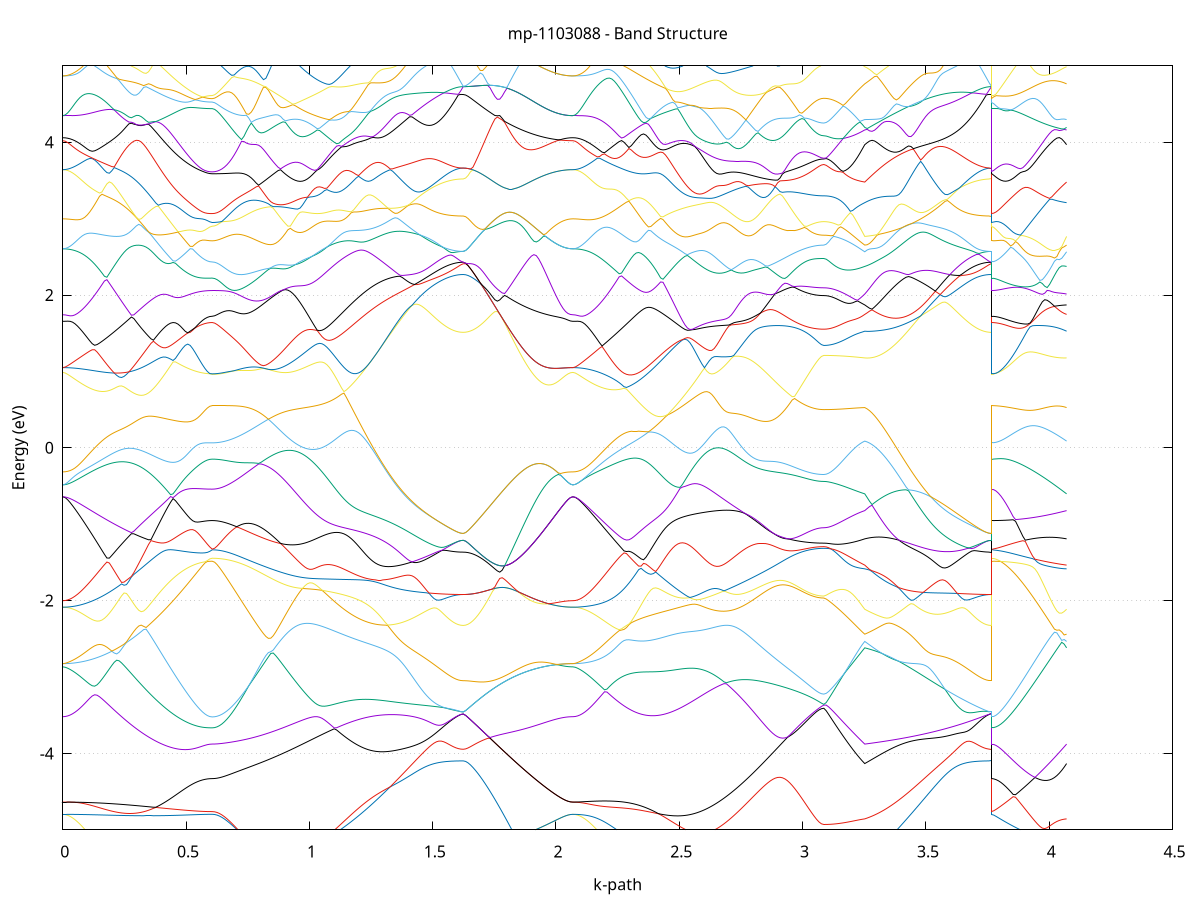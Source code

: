 set title 'mp-1103088 - Band Structure'
set xlabel 'k-path'
set ylabel 'Energy (eV)'
set grid y
set yrange [-5:5]
set terminal png size 800,600
set output 'mp-1103088_bands_gnuplot.png'
plot '-' using 1:2 with lines notitle, '-' using 1:2 with lines notitle, '-' using 1:2 with lines notitle, '-' using 1:2 with lines notitle, '-' using 1:2 with lines notitle, '-' using 1:2 with lines notitle, '-' using 1:2 with lines notitle, '-' using 1:2 with lines notitle, '-' using 1:2 with lines notitle, '-' using 1:2 with lines notitle, '-' using 1:2 with lines notitle, '-' using 1:2 with lines notitle, '-' using 1:2 with lines notitle, '-' using 1:2 with lines notitle, '-' using 1:2 with lines notitle, '-' using 1:2 with lines notitle, '-' using 1:2 with lines notitle, '-' using 1:2 with lines notitle, '-' using 1:2 with lines notitle, '-' using 1:2 with lines notitle, '-' using 1:2 with lines notitle, '-' using 1:2 with lines notitle, '-' using 1:2 with lines notitle, '-' using 1:2 with lines notitle, '-' using 1:2 with lines notitle, '-' using 1:2 with lines notitle, '-' using 1:2 with lines notitle, '-' using 1:2 with lines notitle, '-' using 1:2 with lines notitle, '-' using 1:2 with lines notitle, '-' using 1:2 with lines notitle, '-' using 1:2 with lines notitle, '-' using 1:2 with lines notitle, '-' using 1:2 with lines notitle, '-' using 1:2 with lines notitle, '-' using 1:2 with lines notitle, '-' using 1:2 with lines notitle, '-' using 1:2 with lines notitle, '-' using 1:2 with lines notitle, '-' using 1:2 with lines notitle, '-' using 1:2 with lines notitle, '-' using 1:2 with lines notitle, '-' using 1:2 with lines notitle, '-' using 1:2 with lines notitle, '-' using 1:2 with lines notitle, '-' using 1:2 with lines notitle, '-' using 1:2 with lines notitle, '-' using 1:2 with lines notitle, '-' using 1:2 with lines notitle, '-' using 1:2 with lines notitle, '-' using 1:2 with lines notitle, '-' using 1:2 with lines notitle, '-' using 1:2 with lines notitle, '-' using 1:2 with lines notitle, '-' using 1:2 with lines notitle, '-' using 1:2 with lines notitle, '-' using 1:2 with lines notitle, '-' using 1:2 with lines notitle, '-' using 1:2 with lines notitle, '-' using 1:2 with lines notitle, '-' using 1:2 with lines notitle, '-' using 1:2 with lines notitle, '-' using 1:2 with lines notitle, '-' using 1:2 with lines notitle, '-' using 1:2 with lines notitle, '-' using 1:2 with lines notitle, '-' using 1:2 with lines notitle, '-' using 1:2 with lines notitle, '-' using 1:2 with lines notitle, '-' using 1:2 with lines notitle, '-' using 1:2 with lines notitle, '-' using 1:2 with lines notitle, '-' using 1:2 with lines notitle, '-' using 1:2 with lines notitle, '-' using 1:2 with lines notitle, '-' using 1:2 with lines notitle, '-' using 1:2 with lines notitle, '-' using 1:2 with lines notitle, '-' using 1:2 with lines notitle, '-' using 1:2 with lines notitle, '-' using 1:2 with lines notitle, '-' using 1:2 with lines notitle, '-' using 1:2 with lines notitle, '-' using 1:2 with lines notitle, '-' using 1:2 with lines notitle, '-' using 1:2 with lines notitle, '-' using 1:2 with lines notitle, '-' using 1:2 with lines notitle, '-' using 1:2 with lines notitle, '-' using 1:2 with lines notitle, '-' using 1:2 with lines notitle, '-' using 1:2 with lines notitle, '-' using 1:2 with lines notitle, '-' using 1:2 with lines notitle, '-' using 1:2 with lines notitle, '-' using 1:2 with lines notitle
0.000000 -22.732969
0.009935 -22.732969
0.019869 -22.732969
0.029804 -22.732969
0.039739 -22.732969
0.049673 -22.732969
0.059608 -22.733069
0.069543 -22.733069
0.079477 -22.733069
0.089412 -22.733069
0.099347 -22.733169
0.109281 -22.733169
0.119216 -22.733269
0.129151 -22.733269
0.139085 -22.733369
0.149020 -22.733369
0.158955 -22.733469
0.168889 -22.733469
0.178824 -22.733569
0.188759 -22.733569
0.198693 -22.733669
0.208628 -22.733669
0.218563 -22.733769
0.228497 -22.733869
0.238432 -22.733869
0.248367 -22.733969
0.258301 -22.733969
0.268236 -22.734069
0.278171 -22.734169
0.288106 -22.734169
0.298040 -22.734269
0.307975 -22.734269
0.317910 -22.734369
0.327844 -22.734469
0.337779 -22.734469
0.347714 -22.734569
0.357648 -22.734569
0.367583 -22.734669
0.377518 -22.734669
0.387452 -22.734769
0.397387 -22.734769
0.407322 -22.734769
0.417256 -22.734869
0.427191 -22.734869
0.437126 -22.734969
0.447060 -22.734969
0.456995 -22.734969
0.466930 -22.735069
0.476864 -22.735069
0.486799 -22.735069
0.496734 -22.735069
0.506668 -22.735169
0.516603 -22.735169
0.526538 -22.735169
0.536472 -22.735169
0.546407 -22.735169
0.556342 -22.735169
0.566276 -22.735169
0.576211 -22.735169
0.586146 -22.735269
0.596080 -22.735269
0.606015 -22.735269
0.606015 -22.735269
0.615912 -22.735269
0.625808 -22.735269
0.635705 -22.735169
0.645601 -22.735169
0.655498 -22.735169
0.665394 -22.735169
0.675291 -22.735169
0.685187 -22.735169
0.695084 -22.735169
0.704980 -22.735169
0.714877 -22.735069
0.724773 -22.735069
0.734670 -22.735069
0.744566 -22.735069
0.754463 -22.734969
0.764359 -22.734969
0.774256 -22.734969
0.784152 -22.734869
0.794049 -22.734869
0.803945 -22.734769
0.813841 -22.734769
0.823738 -22.734669
0.833635 -22.734669
0.843531 -22.734569
0.853427 -22.734569
0.863324 -22.734469
0.873221 -22.734469
0.883117 -22.734369
0.893013 -22.734269
0.902910 -22.734269
0.912806 -22.734169
0.922703 -22.734069
0.932599 -22.733969
0.942496 -22.733969
0.952392 -22.733869
0.962289 -22.733769
0.972185 -22.733669
0.982082 -22.733569
0.991978 -22.733469
1.001875 -22.733369
1.011771 -22.733269
1.021668 -22.733169
1.031564 -22.732969
1.031564 -22.732969
1.041435 -22.732869
1.051306 -22.732769
1.061177 -22.732669
1.071047 -22.732569
1.080918 -22.732369
1.090789 -22.732269
1.100659 -22.732169
1.110530 -22.731969
1.120401 -22.731869
1.130271 -22.731669
1.140142 -22.731569
1.150013 -22.731469
1.159883 -22.731269
1.169754 -22.731169
1.179625 -22.730969
1.189495 -22.730869
1.199366 -22.730669
1.209237 -22.730569
1.219107 -22.730469
1.228978 -22.730269
1.238849 -22.730169
1.248719 -22.729969
1.258590 -22.729869
1.268461 -22.729769
1.278331 -22.729569
1.288202 -22.729469
1.298073 -22.729369
1.307944 -22.729169
1.317814 -22.729069
1.327685 -22.728969
1.337556 -22.728869
1.347426 -22.728769
1.357297 -22.728569
1.367168 -22.728469
1.377038 -22.728369
1.386909 -22.728269
1.396780 -22.728169
1.406650 -22.728169
1.416521 -22.728069
1.426392 -22.727969
1.436262 -22.727869
1.446133 -22.727769
1.456004 -22.727769
1.465874 -22.727669
1.475745 -22.727569
1.485616 -22.727569
1.495486 -22.727469
1.505357 -22.727469
1.515228 -22.727369
1.525099 -22.727369
1.534969 -22.727369
1.544840 -22.727269
1.554711 -22.727269
1.564581 -22.727269
1.574452 -22.727169
1.584323 -22.727169
1.594193 -22.727169
1.604064 -22.727169
1.613935 -22.727169
1.623805 -22.727169
1.623805 -22.727169
1.633684 -22.727169
1.643562 -22.727169
1.653440 -22.727269
1.663318 -22.727269
1.673196 -22.727369
1.683075 -22.727469
1.692953 -22.727569
1.702831 -22.727669
1.712709 -22.727769
1.722587 -22.727869
1.732466 -22.727969
1.742344 -22.728169
1.752222 -22.728369
1.762100 -22.728469
1.771978 -22.728669
1.781857 -22.728869
1.791735 -22.729069
1.801613 -22.729269
1.811491 -22.729469
1.821369 -22.729669
1.831248 -22.729869
1.841126 -22.730069
1.851004 -22.730269
1.860882 -22.730469
1.870760 -22.730669
1.880639 -22.730869
1.890517 -22.731069
1.900395 -22.731169
1.910273 -22.731369
1.920151 -22.731569
1.930030 -22.731769
1.939908 -22.731869
1.949786 -22.732069
1.959664 -22.732169
1.969542 -22.732269
1.979421 -22.732469
1.989299 -22.732569
1.999177 -22.732669
2.009055 -22.732669
2.018934 -22.732769
2.028812 -22.732869
2.038690 -22.732869
2.048568 -22.732969
2.058446 -22.732969
2.068325 -22.732969
2.068325 -22.732969
2.078210 -22.732969
2.088096 -22.732969
2.097982 -22.732969
2.107868 -22.732969
2.117754 -22.732969
2.127640 -22.733069
2.137526 -22.733069
2.147412 -22.733069
2.157298 -22.733169
2.167183 -22.733169
2.177069 -22.733269
2.186955 -22.733269
2.196841 -22.733369
2.206727 -22.733469
2.216613 -22.733469
2.226499 -22.733569
2.236385 -22.733569
2.246271 -22.733669
2.256156 -22.733769
2.266042 -22.733869
2.275928 -22.733869
2.285814 -22.733969
2.295700 -22.734069
2.305586 -22.734169
2.315472 -22.734169
2.325358 -22.734269
2.335244 -22.734369
2.345129 -22.734369
2.355015 -22.734469
2.364901 -22.734569
2.374787 -22.734569
2.384673 -22.734669
2.394559 -22.734669
2.404445 -22.734769
2.414331 -22.734769
2.424217 -22.734869
2.434102 -22.734869
2.443988 -22.734969
2.453874 -22.734969
2.463760 -22.734969
2.473646 -22.734969
2.483532 -22.735069
2.493418 -22.735069
2.503304 -22.735069
2.513190 -22.735069
2.523075 -22.735069
2.532961 -22.735069
2.542847 -22.734969
2.552733 -22.734969
2.562619 -22.734969
2.572505 -22.734969
2.582391 -22.734869
2.592277 -22.734869
2.602163 -22.734869
2.612048 -22.734769
2.621934 -22.734769
2.631820 -22.734669
2.641706 -22.734669
2.651592 -22.734569
2.661478 -22.734469
2.671364 -22.734469
2.681250 -22.734369
2.691135 -22.734269
2.701021 -22.734269
2.710907 -22.734169
2.720793 -22.734069
2.730679 -22.733969
2.740565 -22.733969
2.750451 -22.733869
2.760337 -22.733769
2.770223 -22.733669
2.780108 -22.733669
2.789994 -22.733569
2.789994 -22.733569
2.799865 -22.733469
2.809736 -22.733369
2.819606 -22.733369
2.829477 -22.733269
2.839348 -22.733169
2.849218 -22.733069
2.859089 -22.733069
2.868960 -22.732969
2.878831 -22.732869
2.888701 -22.732869
2.898572 -22.732769
2.908443 -22.732769
2.918313 -22.732669
2.928184 -22.732569
2.938055 -22.732569
2.947925 -22.732569
2.957796 -22.732469
2.967667 -22.732469
2.977537 -22.732369
2.987408 -22.732369
2.997279 -22.732369
3.007149 -22.732269
3.017020 -22.732269
3.026891 -22.732269
3.036761 -22.732269
3.046632 -22.732269
3.056503 -22.732169
3.066373 -22.732169
3.076244 -22.732169
3.086115 -22.732169
3.086115 -22.732169
3.095877 -22.732169
3.105638 -22.732169
3.115400 -22.732169
3.125162 -22.732169
3.134923 -22.732169
3.144685 -22.732169
3.154447 -22.732169
3.164209 -22.732069
3.173970 -22.732069
3.183732 -22.732069
3.193494 -22.732069
3.203256 -22.732069
3.213017 -22.731969
3.222779 -22.731969
3.232541 -22.731969
3.242302 -22.731969
3.252064 -22.731969
3.252064 -22.731969
3.261928 -22.731769
3.271791 -22.731669
3.281654 -22.731569
3.291518 -22.731369
3.301381 -22.731269
3.311244 -22.731169
3.321108 -22.730969
3.330971 -22.730869
3.340835 -22.730669
3.350698 -22.730569
3.360561 -22.730369
3.370425 -22.730269
3.380288 -22.730169
3.390152 -22.729969
3.400015 -22.729869
3.409878 -22.729769
3.419742 -22.729569
3.429605 -22.729469
3.439468 -22.729369
3.449332 -22.729169
3.459195 -22.729069
3.469059 -22.728969
3.478922 -22.728869
3.488785 -22.728769
3.498649 -22.728569
3.508512 -22.728469
3.518375 -22.728369
3.528239 -22.728269
3.538102 -22.728169
3.547966 -22.728169
3.557829 -22.728069
3.567692 -22.727969
3.577556 -22.727869
3.587419 -22.727769
3.597282 -22.727769
3.607146 -22.727669
3.617009 -22.727569
3.626873 -22.727569
3.636736 -22.727469
3.646599 -22.727469
3.656463 -22.727369
3.666326 -22.727369
3.676189 -22.727369
3.686053 -22.727269
3.695916 -22.727269
3.705780 -22.727269
3.715643 -22.727169
3.725506 -22.727169
3.735370 -22.727169
3.745233 -22.727169
3.755097 -22.727169
3.764960 -22.727169
3.764960 -22.735269
3.774819 -22.735169
3.784677 -22.735169
3.794536 -22.735169
3.804395 -22.735169
3.814254 -22.735069
3.824113 -22.734969
3.833971 -22.734969
3.843830 -22.734869
3.853689 -22.734769
3.863548 -22.734669
3.873407 -22.734569
3.883265 -22.734469
3.893124 -22.734269
3.902983 -22.734169
3.912842 -22.734069
3.922700 -22.733869
3.932559 -22.733769
3.942418 -22.733569
3.952277 -22.733469
3.962136 -22.733269
3.971994 -22.733169
3.981853 -22.733069
3.991712 -22.732869
4.001571 -22.732769
4.011429 -22.732569
4.021288 -22.732469
4.031147 -22.732369
4.041006 -22.732269
4.050865 -22.732169
4.060723 -22.732069
4.070582 -22.731969
e
0.000000 -22.690569
0.009935 -22.690569
0.019869 -22.690569
0.029804 -22.690569
0.039739 -22.690669
0.049673 -22.690769
0.059608 -22.690869
0.069543 -22.690969
0.079477 -22.691169
0.089412 -22.691269
0.099347 -22.691469
0.109281 -22.691669
0.119216 -22.691869
0.129151 -22.692069
0.139085 -22.692269
0.149020 -22.692469
0.158955 -22.692769
0.168889 -22.692969
0.178824 -22.693169
0.188759 -22.693469
0.198693 -22.693669
0.208628 -22.693969
0.218563 -22.694169
0.228497 -22.694469
0.238432 -22.694669
0.248367 -22.694969
0.258301 -22.695169
0.268236 -22.695469
0.278171 -22.695669
0.288106 -22.695869
0.298040 -22.696069
0.307975 -22.696269
0.317910 -22.696569
0.327844 -22.696669
0.337779 -22.696869
0.347714 -22.697069
0.357648 -22.697269
0.367583 -22.697369
0.377518 -22.697569
0.387452 -22.697669
0.397387 -22.697869
0.407322 -22.697969
0.417256 -22.698069
0.427191 -22.698169
0.437126 -22.698269
0.447060 -22.698369
0.456995 -22.698469
0.466930 -22.698569
0.476864 -22.698569
0.486799 -22.698669
0.496734 -22.698669
0.506668 -22.698769
0.516603 -22.698769
0.526538 -22.698869
0.536472 -22.698869
0.546407 -22.698869
0.556342 -22.698869
0.566276 -22.698969
0.576211 -22.698969
0.586146 -22.698969
0.596080 -22.698969
0.606015 -22.698969
0.606015 -22.698969
0.615912 -22.698969
0.625808 -22.698969
0.635705 -22.698969
0.645601 -22.698969
0.655498 -22.698969
0.665394 -22.699069
0.675291 -22.699069
0.685187 -22.699069
0.695084 -22.699169
0.704980 -22.699169
0.714877 -22.699269
0.724773 -22.699269
0.734670 -22.699369
0.744566 -22.699369
0.754463 -22.699469
0.764359 -22.699469
0.774256 -22.699569
0.784152 -22.699569
0.794049 -22.699669
0.803945 -22.699669
0.813841 -22.699769
0.823738 -22.699769
0.833635 -22.699869
0.843531 -22.699869
0.853427 -22.699869
0.863324 -22.699969
0.873221 -22.699969
0.883117 -22.699969
0.893013 -22.700069
0.902910 -22.700069
0.912806 -22.700069
0.922703 -22.700069
0.932599 -22.700069
0.942496 -22.700069
0.952392 -22.700069
0.962289 -22.699969
0.972185 -22.699969
0.982082 -22.699969
0.991978 -22.699869
1.001875 -22.699869
1.011771 -22.699769
1.021668 -22.699769
1.031564 -22.699669
1.031564 -22.699669
1.041435 -22.699569
1.051306 -22.699469
1.061177 -22.699469
1.071047 -22.699369
1.080918 -22.699269
1.090789 -22.699069
1.100659 -22.698969
1.110530 -22.698869
1.120401 -22.698769
1.130271 -22.698669
1.140142 -22.698469
1.150013 -22.698369
1.159883 -22.698169
1.169754 -22.698069
1.179625 -22.697869
1.189495 -22.697769
1.199366 -22.697569
1.209237 -22.697469
1.219107 -22.697269
1.228978 -22.697069
1.238849 -22.696969
1.248719 -22.696769
1.258590 -22.696569
1.268461 -22.696469
1.278331 -22.696269
1.288202 -22.696069
1.298073 -22.695969
1.307944 -22.695769
1.317814 -22.695569
1.327685 -22.695469
1.337556 -22.695269
1.347426 -22.695169
1.357297 -22.694969
1.367168 -22.694869
1.377038 -22.694669
1.386909 -22.694569
1.396780 -22.694469
1.406650 -22.694269
1.416521 -22.694169
1.426392 -22.694069
1.436262 -22.693969
1.446133 -22.693869
1.456004 -22.693769
1.465874 -22.693669
1.475745 -22.693569
1.485616 -22.693469
1.495486 -22.693369
1.505357 -22.693269
1.515228 -22.693269
1.525099 -22.693169
1.534969 -22.693069
1.544840 -22.693069
1.554711 -22.692969
1.564581 -22.692969
1.574452 -22.692969
1.584323 -22.692869
1.594193 -22.692869
1.604064 -22.692869
1.613935 -22.692869
1.623805 -22.692869
1.623805 -22.692869
1.633684 -22.692869
1.643562 -22.692869
1.653440 -22.692869
1.663318 -22.692769
1.673196 -22.692769
1.683075 -22.692769
1.692953 -22.692769
1.702831 -22.692669
1.712709 -22.692669
1.722587 -22.692569
1.732466 -22.692569
1.742344 -22.692469
1.752222 -22.692469
1.762100 -22.692369
1.771978 -22.692269
1.781857 -22.692269
1.791735 -22.692169
1.801613 -22.692069
1.811491 -22.691969
1.821369 -22.691869
1.831248 -22.691869
1.841126 -22.691769
1.851004 -22.691669
1.860882 -22.691569
1.870760 -22.691469
1.880639 -22.691469
1.890517 -22.691369
1.900395 -22.691269
1.910273 -22.691169
1.920151 -22.691169
1.930030 -22.691069
1.939908 -22.690969
1.949786 -22.690969
1.959664 -22.690869
1.969542 -22.690769
1.979421 -22.690769
1.989299 -22.690669
1.999177 -22.690669
2.009055 -22.690669
2.018934 -22.690569
2.028812 -22.690569
2.038690 -22.690569
2.048568 -22.690569
2.058446 -22.690569
2.068325 -22.690569
2.068325 -22.690569
2.078210 -22.690569
2.088096 -22.690569
2.097982 -22.690569
2.107868 -22.690669
2.117754 -22.690769
2.127640 -22.690869
2.137526 -22.690969
2.147412 -22.691169
2.157298 -22.691269
2.167183 -22.691469
2.177069 -22.691669
2.186955 -22.691869
2.196841 -22.692069
2.206727 -22.692269
2.216613 -22.692469
2.226499 -22.692769
2.236385 -22.692969
2.246271 -22.693269
2.256156 -22.693569
2.266042 -22.693769
2.275928 -22.694069
2.285814 -22.694369
2.295700 -22.694669
2.305586 -22.694869
2.315472 -22.695169
2.325358 -22.695469
2.335244 -22.695769
2.345129 -22.696069
2.355015 -22.696269
2.364901 -22.696569
2.374787 -22.696869
2.384673 -22.697069
2.394559 -22.697369
2.404445 -22.697569
2.414331 -22.697869
2.424217 -22.698069
2.434102 -22.698269
2.443988 -22.698569
2.453874 -22.698769
2.463760 -22.698969
2.473646 -22.699069
2.483532 -22.699269
2.493418 -22.699469
2.503304 -22.699569
2.513190 -22.699769
2.523075 -22.699869
2.532961 -22.699969
2.542847 -22.700169
2.552733 -22.700269
2.562619 -22.700369
2.572505 -22.700369
2.582391 -22.700469
2.592277 -22.700569
2.602163 -22.700569
2.612048 -22.700669
2.621934 -22.700669
2.631820 -22.700669
2.641706 -22.700669
2.651592 -22.700669
2.661478 -22.700669
2.671364 -22.700669
2.681250 -22.700669
2.691135 -22.700669
2.701021 -22.700569
2.710907 -22.700569
2.720793 -22.700469
2.730679 -22.700469
2.740565 -22.700369
2.750451 -22.700369
2.760337 -22.700269
2.770223 -22.700169
2.780108 -22.700069
2.789994 -22.699969
2.789994 -22.699969
2.799865 -22.699869
2.809736 -22.699769
2.819606 -22.699769
2.829477 -22.699669
2.839348 -22.699569
2.849218 -22.699469
2.859089 -22.699369
2.868960 -22.699269
2.878831 -22.699069
2.888701 -22.699069
2.898572 -22.699169
2.908443 -22.699269
2.918313 -22.699469
2.928184 -22.699569
2.938055 -22.699669
2.947925 -22.699769
2.957796 -22.699769
2.967667 -22.699869
2.977537 -22.699969
2.987408 -22.700069
2.997279 -22.700069
3.007149 -22.700169
3.017020 -22.700169
3.026891 -22.700269
3.036761 -22.700269
3.046632 -22.700369
3.056503 -22.700369
3.066373 -22.700369
3.076244 -22.700369
3.086115 -22.700369
3.086115 -22.700369
3.095877 -22.700369
3.105638 -22.700369
3.115400 -22.700369
3.125162 -22.700369
3.134923 -22.700369
3.144685 -22.700269
3.154447 -22.700269
3.164209 -22.700269
3.173970 -22.700169
3.183732 -22.700169
3.193494 -22.700069
3.203256 -22.700069
3.213017 -22.699969
3.222779 -22.699869
3.232541 -22.699869
3.242302 -22.699769
3.252064 -22.699669
3.252064 -22.699669
3.261928 -22.699569
3.271791 -22.699369
3.281654 -22.699269
3.291518 -22.699069
3.301381 -22.698869
3.311244 -22.698769
3.321108 -22.698569
3.330971 -22.698369
3.340835 -22.698169
3.350698 -22.697969
3.360561 -22.697769
3.370425 -22.697569
3.380288 -22.697369
3.390152 -22.697169
3.400015 -22.696969
3.409878 -22.696769
3.419742 -22.696569
3.429605 -22.696369
3.439468 -22.696169
3.449332 -22.695969
3.459195 -22.695869
3.469059 -22.695669
3.478922 -22.695469
3.488785 -22.695269
3.498649 -22.695069
3.508512 -22.694969
3.518375 -22.694769
3.528239 -22.694669
3.538102 -22.694469
3.547966 -22.694369
3.557829 -22.694169
3.567692 -22.694069
3.577556 -22.693969
3.587419 -22.693869
3.597282 -22.693769
3.607146 -22.693669
3.617009 -22.693569
3.626873 -22.693469
3.636736 -22.693369
3.646599 -22.693269
3.656463 -22.693169
3.666326 -22.693169
3.676189 -22.693069
3.686053 -22.693069
3.695916 -22.692969
3.705780 -22.692969
3.715643 -22.692969
3.725506 -22.692869
3.735370 -22.692869
3.745233 -22.692869
3.755097 -22.692869
3.764960 -22.692869
3.764960 -22.698969
3.774819 -22.698969
3.784677 -22.698969
3.794536 -22.698969
3.804395 -22.698969
3.814254 -22.698969
3.824113 -22.699069
3.833971 -22.699069
3.843830 -22.699069
3.853689 -22.699069
3.863548 -22.699169
3.873407 -22.699169
3.883265 -22.699169
3.893124 -22.699269
3.902983 -22.699269
3.912842 -22.699369
3.922700 -22.699369
3.932559 -22.699369
3.942418 -22.699469
3.952277 -22.699469
3.962136 -22.699469
3.971994 -22.699569
3.981853 -22.699569
3.991712 -22.699569
4.001571 -22.699569
4.011429 -22.699569
4.021288 -22.699669
4.031147 -22.699669
4.041006 -22.699669
4.050865 -22.699669
4.060723 -22.699669
4.070582 -22.699669
e
0.000000 -22.690569
0.009935 -22.690569
0.019869 -22.690569
0.029804 -22.690569
0.039739 -22.690569
0.049673 -22.690569
0.059608 -22.690569
0.069543 -22.690669
0.079477 -22.690669
0.089412 -22.690669
0.099347 -22.690769
0.109281 -22.690769
0.119216 -22.690769
0.129151 -22.690869
0.139085 -22.690869
0.149020 -22.690969
0.158955 -22.691069
0.168889 -22.691069
0.178824 -22.691169
0.188759 -22.691169
0.198693 -22.691269
0.208628 -22.691369
0.218563 -22.691369
0.228497 -22.691469
0.238432 -22.691569
0.248367 -22.691669
0.258301 -22.691669
0.268236 -22.691769
0.278171 -22.691869
0.288106 -22.691969
0.298040 -22.691969
0.307975 -22.692069
0.317910 -22.692169
0.327844 -22.692269
0.337779 -22.692269
0.347714 -22.692369
0.357648 -22.692469
0.367583 -22.692569
0.377518 -22.692569
0.387452 -22.692669
0.397387 -22.692769
0.407322 -22.692769
0.417256 -22.692869
0.427191 -22.692969
0.437126 -22.692969
0.447060 -22.693069
0.456995 -22.693069
0.466930 -22.693169
0.476864 -22.693169
0.486799 -22.693269
0.496734 -22.693269
0.506668 -22.693269
0.516603 -22.693369
0.526538 -22.693369
0.536472 -22.693369
0.546407 -22.693469
0.556342 -22.693469
0.566276 -22.693469
0.576211 -22.693469
0.586146 -22.693469
0.596080 -22.693469
0.606015 -22.693469
0.606015 -22.693469
0.615912 -22.693469
0.625808 -22.693469
0.635705 -22.693569
0.645601 -22.693569
0.655498 -22.693669
0.665394 -22.693669
0.675291 -22.693769
0.685187 -22.693869
0.695084 -22.693969
0.704980 -22.694069
0.714877 -22.694169
0.724773 -22.694269
0.734670 -22.694469
0.744566 -22.694569
0.754463 -22.694669
0.764359 -22.694869
0.774256 -22.694969
0.784152 -22.695169
0.794049 -22.695269
0.803945 -22.695469
0.813841 -22.695669
0.823738 -22.695769
0.833635 -22.695969
0.843531 -22.696069
0.853427 -22.696269
0.863324 -22.696369
0.873221 -22.696569
0.883117 -22.696669
0.893013 -22.696869
0.902910 -22.696969
0.912806 -22.697069
0.922703 -22.697269
0.932599 -22.697369
0.942496 -22.697469
0.952392 -22.697569
0.962289 -22.697669
0.972185 -22.697669
0.982082 -22.697769
0.991978 -22.697869
1.001875 -22.697869
1.011771 -22.697969
1.021668 -22.697969
1.031564 -22.697969
1.031564 -22.697969
1.041435 -22.697969
1.051306 -22.697969
1.061177 -22.697969
1.071047 -22.697969
1.080918 -22.697969
1.090789 -22.697869
1.100659 -22.697869
1.110530 -22.697769
1.120401 -22.697769
1.130271 -22.697669
1.140142 -22.697569
1.150013 -22.697469
1.159883 -22.697369
1.169754 -22.697269
1.179625 -22.697169
1.189495 -22.697069
1.199366 -22.696969
1.209237 -22.696869
1.219107 -22.696669
1.228978 -22.696569
1.238849 -22.696469
1.248719 -22.696269
1.258590 -22.696169
1.268461 -22.696069
1.278331 -22.695869
1.288202 -22.695769
1.298073 -22.695669
1.307944 -22.695469
1.317814 -22.695369
1.327685 -22.695169
1.337556 -22.695069
1.347426 -22.694969
1.357297 -22.694769
1.367168 -22.694669
1.377038 -22.694569
1.386909 -22.694469
1.396780 -22.694269
1.406650 -22.694169
1.416521 -22.694069
1.426392 -22.693969
1.436262 -22.693869
1.446133 -22.693769
1.456004 -22.693669
1.465874 -22.693569
1.475745 -22.693469
1.485616 -22.693369
1.495486 -22.693369
1.505357 -22.693269
1.515228 -22.693169
1.525099 -22.693169
1.534969 -22.693069
1.544840 -22.693069
1.554711 -22.692969
1.564581 -22.692969
1.574452 -22.692969
1.584323 -22.692869
1.594193 -22.692869
1.604064 -22.692869
1.613935 -22.692869
1.623805 -22.692869
1.623805 -22.692869
1.633684 -22.692869
1.643562 -22.692869
1.653440 -22.692869
1.663318 -22.692769
1.673196 -22.692769
1.683075 -22.692769
1.692953 -22.692769
1.702831 -22.692669
1.712709 -22.692669
1.722587 -22.692569
1.732466 -22.692569
1.742344 -22.692469
1.752222 -22.692469
1.762100 -22.692369
1.771978 -22.692269
1.781857 -22.692269
1.791735 -22.692169
1.801613 -22.692069
1.811491 -22.691969
1.821369 -22.691869
1.831248 -22.691869
1.841126 -22.691769
1.851004 -22.691669
1.860882 -22.691569
1.870760 -22.691469
1.880639 -22.691469
1.890517 -22.691369
1.900395 -22.691269
1.910273 -22.691169
1.920151 -22.691169
1.930030 -22.691069
1.939908 -22.690969
1.949786 -22.690969
1.959664 -22.690869
1.969542 -22.690769
1.979421 -22.690769
1.989299 -22.690669
1.999177 -22.690669
2.009055 -22.690669
2.018934 -22.690569
2.028812 -22.690569
2.038690 -22.690569
2.048568 -22.690569
2.058446 -22.690569
2.068325 -22.690569
2.068325 -22.690569
2.078210 -22.690569
2.088096 -22.690569
2.097982 -22.690569
2.107868 -22.690569
2.117754 -22.690569
2.127640 -22.690569
2.137526 -22.690669
2.147412 -22.690669
2.157298 -22.690769
2.167183 -22.690769
2.177069 -22.690869
2.186955 -22.690869
2.196841 -22.690969
2.206727 -22.690969
2.216613 -22.691069
2.226499 -22.691169
2.236385 -22.691169
2.246271 -22.691269
2.256156 -22.691369
2.266042 -22.691469
2.275928 -22.691569
2.285814 -22.691669
2.295700 -22.691669
2.305586 -22.691769
2.315472 -22.691869
2.325358 -22.691969
2.335244 -22.692069
2.345129 -22.692169
2.355015 -22.692269
2.364901 -22.692369
2.374787 -22.692469
2.384673 -22.692569
2.394559 -22.692669
2.404445 -22.692769
2.414331 -22.692869
2.424217 -22.692969
2.434102 -22.693169
2.443988 -22.693269
2.453874 -22.693369
2.463760 -22.693469
2.473646 -22.693569
2.483532 -22.693669
2.493418 -22.693769
2.503304 -22.693869
2.513190 -22.694069
2.523075 -22.694169
2.532961 -22.694269
2.542847 -22.694369
2.552733 -22.694469
2.562619 -22.694669
2.572505 -22.694769
2.582391 -22.694869
2.592277 -22.694969
2.602163 -22.695169
2.612048 -22.695269
2.621934 -22.695369
2.631820 -22.695569
2.641706 -22.695669
2.651592 -22.695769
2.661478 -22.695969
2.671364 -22.696069
2.681250 -22.696169
2.691135 -22.696369
2.701021 -22.696469
2.710907 -22.696669
2.720793 -22.696769
2.730679 -22.696869
2.740565 -22.697069
2.750451 -22.697169
2.760337 -22.697369
2.770223 -22.697469
2.780108 -22.697669
2.789994 -22.697769
2.789994 -22.697769
2.799865 -22.697869
2.809736 -22.698069
2.819606 -22.698169
2.829477 -22.698369
2.839348 -22.698469
2.849218 -22.698569
2.859089 -22.698669
2.868960 -22.698869
2.878831 -22.698969
2.888701 -22.698969
2.898572 -22.698869
2.908443 -22.698869
2.918313 -22.698769
2.928184 -22.698669
2.938055 -22.698569
2.947925 -22.698469
2.957796 -22.698369
2.967667 -22.698269
2.977537 -22.698169
2.987408 -22.698169
2.997279 -22.698069
3.007149 -22.698069
3.017020 -22.697969
3.026891 -22.697969
3.036761 -22.697869
3.046632 -22.697869
3.056503 -22.697869
3.066373 -22.697769
3.076244 -22.697769
3.086115 -22.697769
3.086115 -22.697769
3.095877 -22.697769
3.105638 -22.697769
3.115400 -22.697769
3.125162 -22.697769
3.134923 -22.697669
3.144685 -22.697669
3.154447 -22.697569
3.164209 -22.697569
3.173970 -22.697469
3.183732 -22.697369
3.193494 -22.697369
3.203256 -22.697269
3.213017 -22.697169
3.222779 -22.697069
3.232541 -22.696969
3.242302 -22.696869
3.252064 -22.696769
3.252064 -22.696769
3.261928 -22.696669
3.271791 -22.696669
3.281654 -22.696669
3.291518 -22.696569
3.301381 -22.696569
3.311244 -22.696469
3.321108 -22.696369
3.330971 -22.696369
3.340835 -22.696269
3.350698 -22.696169
3.360561 -22.696069
3.370425 -22.695969
3.380288 -22.695969
3.390152 -22.695869
3.400015 -22.695769
3.409878 -22.695669
3.419742 -22.695569
3.429605 -22.695469
3.439468 -22.695369
3.449332 -22.695269
3.459195 -22.695069
3.469059 -22.694969
3.478922 -22.694869
3.488785 -22.694769
3.498649 -22.694669
3.508512 -22.694569
3.518375 -22.694469
3.528239 -22.694369
3.538102 -22.694269
3.547966 -22.694169
3.557829 -22.694069
3.567692 -22.693969
3.577556 -22.693869
3.587419 -22.693769
3.597282 -22.693669
3.607146 -22.693569
3.617009 -22.693469
3.626873 -22.693469
3.636736 -22.693369
3.646599 -22.693269
3.656463 -22.693169
3.666326 -22.693169
3.676189 -22.693069
3.686053 -22.693069
3.695916 -22.692969
3.705780 -22.692969
3.715643 -22.692969
3.725506 -22.692869
3.735370 -22.692869
3.745233 -22.692869
3.755097 -22.692869
3.764960 -22.692869
3.764960 -22.693469
3.774819 -22.693469
3.784677 -22.693469
3.794536 -22.693569
3.804395 -22.693569
3.814254 -22.693669
3.824113 -22.693669
3.833971 -22.693769
3.843830 -22.693869
3.853689 -22.693969
3.863548 -22.694069
3.873407 -22.694169
3.883265 -22.694269
3.893124 -22.694369
3.902983 -22.694469
3.912842 -22.694569
3.922700 -22.694769
3.932559 -22.694869
3.942418 -22.694969
3.952277 -22.695169
3.962136 -22.695269
3.971994 -22.695469
3.981853 -22.695569
3.991712 -22.695769
4.001571 -22.695869
4.011429 -22.695969
4.021288 -22.696169
4.031147 -22.696269
4.041006 -22.696369
4.050865 -22.696469
4.060723 -22.696669
4.070582 -22.696769
e
0.000000 -22.611669
0.009935 -22.611669
0.019869 -22.611669
0.029804 -22.611569
0.039739 -22.611569
0.049673 -22.611469
0.059608 -22.611369
0.069543 -22.611369
0.079477 -22.611269
0.089412 -22.611169
0.099347 -22.611069
0.109281 -22.611069
0.119216 -22.610969
0.129151 -22.610969
0.139085 -22.610869
0.149020 -22.610869
0.158955 -22.610869
0.168889 -22.610869
0.178824 -22.610869
0.188759 -22.610869
0.198693 -22.610969
0.208628 -22.610969
0.218563 -22.611069
0.228497 -22.611069
0.238432 -22.611169
0.248367 -22.611269
0.258301 -22.611369
0.268236 -22.611469
0.278171 -22.611469
0.288106 -22.611569
0.298040 -22.611669
0.307975 -22.611769
0.317910 -22.611869
0.327844 -22.611969
0.337779 -22.612069
0.347714 -22.612169
0.357648 -22.612269
0.367583 -22.612369
0.377518 -22.612469
0.387452 -22.612569
0.397387 -22.612669
0.407322 -22.612769
0.417256 -22.612869
0.427191 -22.612969
0.437126 -22.613069
0.447060 -22.613169
0.456995 -22.613269
0.466930 -22.613369
0.476864 -22.613469
0.486799 -22.613569
0.496734 -22.613669
0.506668 -22.613769
0.516603 -22.613869
0.526538 -22.614069
0.536472 -22.614169
0.546407 -22.614169
0.556342 -22.614269
0.566276 -22.614369
0.576211 -22.614469
0.586146 -22.614469
0.596080 -22.614469
0.606015 -22.614469
0.606015 -22.614469
0.615912 -22.614469
0.625808 -22.614469
0.635705 -22.614469
0.645601 -22.614569
0.655498 -22.614769
0.665394 -22.614869
0.675291 -22.615069
0.685187 -22.615169
0.695084 -22.615369
0.704980 -22.615569
0.714877 -22.615669
0.724773 -22.615769
0.734670 -22.615869
0.744566 -22.615969
0.754463 -22.616069
0.764359 -22.616169
0.774256 -22.616269
0.784152 -22.616269
0.794049 -22.616369
0.803945 -22.616369
0.813841 -22.616369
0.823738 -22.616369
0.833635 -22.616369
0.843531 -22.616369
0.853427 -22.616269
0.863324 -22.616269
0.873221 -22.616169
0.883117 -22.616069
0.893013 -22.616069
0.902910 -22.615969
0.912806 -22.615869
0.922703 -22.615669
0.932599 -22.615569
0.942496 -22.615769
0.952392 -22.615869
0.962289 -22.616069
0.972185 -22.616169
0.982082 -22.616369
0.991978 -22.616569
1.001875 -22.616669
1.011771 -22.616869
1.021668 -22.616969
1.031564 -22.617169
1.031564 -22.617169
1.041435 -22.617369
1.051306 -22.617469
1.061177 -22.617669
1.071047 -22.617769
1.080918 -22.617869
1.090789 -22.617969
1.100659 -22.618069
1.110530 -22.618169
1.120401 -22.618269
1.130271 -22.618369
1.140142 -22.618369
1.150013 -22.618469
1.159883 -22.618469
1.169754 -22.618469
1.179625 -22.618369
1.189495 -22.618369
1.199366 -22.618269
1.209237 -22.618169
1.219107 -22.618069
1.228978 -22.617969
1.238849 -22.617869
1.248719 -22.617669
1.258590 -22.617469
1.268461 -22.617269
1.278331 -22.616969
1.288202 -22.616669
1.298073 -22.616369
1.307944 -22.616069
1.317814 -22.615769
1.327685 -22.615369
1.337556 -22.614969
1.347426 -22.614569
1.357297 -22.614169
1.367168 -22.613669
1.377038 -22.613269
1.386909 -22.612769
1.396780 -22.612269
1.406650 -22.611769
1.416521 -22.611169
1.426392 -22.610769
1.436262 -22.610569
1.446133 -22.610369
1.456004 -22.610269
1.465874 -22.610069
1.475745 -22.609969
1.485616 -22.609769
1.495486 -22.609569
1.505357 -22.609469
1.515228 -22.609369
1.525099 -22.609169
1.534969 -22.609069
1.544840 -22.608969
1.554711 -22.608869
1.564581 -22.608769
1.574452 -22.608669
1.584323 -22.608569
1.594193 -22.608569
1.604064 -22.608469
1.613935 -22.608469
1.623805 -22.608469
1.623805 -22.608469
1.633684 -22.608469
1.643562 -22.608469
1.653440 -22.608469
1.663318 -22.608569
1.673196 -22.608569
1.683075 -22.608669
1.692953 -22.608669
1.702831 -22.608769
1.712709 -22.608869
1.722587 -22.608869
1.732466 -22.608969
1.742344 -22.609069
1.752222 -22.609169
1.762100 -22.609269
1.771978 -22.609369
1.781857 -22.609469
1.791735 -22.609569
1.801613 -22.609769
1.811491 -22.609869
1.821369 -22.609969
1.831248 -22.610069
1.841126 -22.610169
1.851004 -22.610269
1.860882 -22.610369
1.870760 -22.610469
1.880639 -22.610569
1.890517 -22.610669
1.900395 -22.610769
1.910273 -22.610869
1.920151 -22.610969
1.930030 -22.611069
1.939908 -22.611169
1.949786 -22.611169
1.959664 -22.611269
1.969542 -22.611369
1.979421 -22.611369
1.989299 -22.611469
1.999177 -22.611469
2.009055 -22.611569
2.018934 -22.611569
2.028812 -22.611569
2.038690 -22.611669
2.048568 -22.611669
2.058446 -22.611669
2.068325 -22.611669
2.068325 -22.611669
2.078210 -22.611669
2.088096 -22.611669
2.097982 -22.611569
2.107868 -22.611569
2.117754 -22.611469
2.127640 -22.611369
2.137526 -22.611269
2.147412 -22.611169
2.157298 -22.611069
2.167183 -22.610969
2.177069 -22.610969
2.186955 -22.610869
2.196841 -22.610769
2.206727 -22.610769
2.216613 -22.610769
2.226499 -22.610769
2.236385 -22.610769
2.246271 -22.610869
2.256156 -22.610969
2.266042 -22.611169
2.275928 -22.611369
2.285814 -22.611569
2.295700 -22.611769
2.305586 -22.611969
2.315472 -22.612169
2.325358 -22.612469
2.335244 -22.612669
2.345129 -22.612969
2.355015 -22.613169
2.364901 -22.613469
2.374787 -22.613769
2.384673 -22.614069
2.394559 -22.614269
2.404445 -22.614569
2.414331 -22.614869
2.424217 -22.615169
2.434102 -22.615369
2.443988 -22.615669
2.453874 -22.615969
2.463760 -22.616169
2.473646 -22.616469
2.483532 -22.616669
2.493418 -22.616869
2.503304 -22.617169
2.513190 -22.617369
2.523075 -22.617569
2.532961 -22.617769
2.542847 -22.617869
2.552733 -22.618069
2.562619 -22.618169
2.572505 -22.618369
2.582391 -22.618469
2.592277 -22.618569
2.602163 -22.618669
2.612048 -22.618669
2.621934 -22.618769
2.631820 -22.618769
2.641706 -22.618769
2.651592 -22.618769
2.661478 -22.618769
2.671364 -22.618769
2.681250 -22.618669
2.691135 -22.618669
2.701021 -22.618569
2.710907 -22.618469
2.720793 -22.618369
2.730679 -22.618269
2.740565 -22.618169
2.750451 -22.618169
2.760337 -22.618069
2.770223 -22.617969
2.780108 -22.617969
2.789994 -22.617969
2.789994 -22.617969
2.799865 -22.617969
2.809736 -22.618069
2.819606 -22.618169
2.829477 -22.618369
2.839348 -22.618469
2.849218 -22.618669
2.859089 -22.618969
2.868960 -22.619169
2.878831 -22.619469
2.888701 -22.619669
2.898572 -22.619969
2.908443 -22.620169
2.918313 -22.620469
2.928184 -22.620669
2.938055 -22.620969
2.947925 -22.621169
2.957796 -22.621369
2.967667 -22.621569
2.977537 -22.621769
2.987408 -22.621969
2.997279 -22.622169
3.007149 -22.622269
3.017020 -22.622469
3.026891 -22.622569
3.036761 -22.622669
3.046632 -22.622769
3.056503 -22.622769
3.066373 -22.622869
3.076244 -22.622869
3.086115 -22.622869
3.086115 -22.622869
3.095877 -22.622869
3.105638 -22.622869
3.115400 -22.622869
3.125162 -22.622769
3.134923 -22.622769
3.144685 -22.622669
3.154447 -22.622569
3.164209 -22.622469
3.173970 -22.622369
3.183732 -22.622269
3.193494 -22.622069
3.203256 -22.621969
3.213017 -22.621769
3.222779 -22.621569
3.232541 -22.621469
3.242302 -22.621269
3.252064 -22.621069
3.252064 -22.621069
3.261928 -22.620969
3.271791 -22.620969
3.281654 -22.620969
3.291518 -22.620869
3.301381 -22.620769
3.311244 -22.620669
3.321108 -22.620569
3.330971 -22.620369
3.340835 -22.620269
3.350698 -22.620069
3.360561 -22.619869
3.370425 -22.619569
3.380288 -22.619369
3.390152 -22.619069
3.400015 -22.618769
3.409878 -22.618469
3.419742 -22.618069
3.429605 -22.617769
3.439468 -22.617369
3.449332 -22.616969
3.459195 -22.616569
3.469059 -22.616069
3.478922 -22.615669
3.488785 -22.615169
3.498649 -22.614669
3.508512 -22.614169
3.518375 -22.613669
3.528239 -22.613169
3.538102 -22.612669
3.547966 -22.612169
3.557829 -22.611669
3.567692 -22.611169
3.577556 -22.610769
3.587419 -22.610469
3.597282 -22.610269
3.607146 -22.610069
3.617009 -22.609969
3.626873 -22.609769
3.636736 -22.609669
3.646599 -22.609469
3.656463 -22.609369
3.666326 -22.609169
3.676189 -22.609069
3.686053 -22.608969
3.695916 -22.608869
3.705780 -22.608769
3.715643 -22.608669
3.725506 -22.608569
3.735370 -22.608569
3.745233 -22.608469
3.755097 -22.608469
3.764960 -22.608469
3.764960 -22.614469
3.774819 -22.614469
3.784677 -22.614469
3.794536 -22.614469
3.804395 -22.614469
3.814254 -22.614469
3.824113 -22.614469
3.833971 -22.614469
3.843830 -22.614469
3.853689 -22.614569
3.863548 -22.614769
3.873407 -22.614869
3.883265 -22.615069
3.893124 -22.615369
3.902983 -22.615569
3.912842 -22.615869
3.922700 -22.616169
3.932559 -22.616569
3.942418 -22.616869
3.952277 -22.617269
3.962136 -22.617569
3.971994 -22.617969
3.981853 -22.618269
3.991712 -22.618669
4.001571 -22.618969
4.011429 -22.619269
4.021288 -22.619669
4.031147 -22.619969
4.041006 -22.620269
4.050865 -22.620469
4.060723 -22.620769
4.070582 -22.621069
e
0.000000 -22.607569
0.009935 -22.607569
0.019869 -22.607569
0.029804 -22.607669
0.039739 -22.607669
0.049673 -22.607669
0.059608 -22.607769
0.069543 -22.607769
0.079477 -22.607869
0.089412 -22.607969
0.099347 -22.608069
0.109281 -22.608169
0.119216 -22.608269
0.129151 -22.608369
0.139085 -22.608469
0.149020 -22.608569
0.158955 -22.608669
0.168889 -22.608869
0.178824 -22.608969
0.188759 -22.609169
0.198693 -22.609269
0.208628 -22.609469
0.218563 -22.609569
0.228497 -22.609769
0.238432 -22.609869
0.248367 -22.610069
0.258301 -22.610269
0.268236 -22.610369
0.278171 -22.610569
0.288106 -22.610769
0.298040 -22.610969
0.307975 -22.611069
0.317910 -22.611269
0.327844 -22.611469
0.337779 -22.611569
0.347714 -22.611769
0.357648 -22.611869
0.367583 -22.612069
0.377518 -22.612269
0.387452 -22.612369
0.397387 -22.612569
0.407322 -22.612669
0.417256 -22.612769
0.427191 -22.612969
0.437126 -22.613069
0.447060 -22.613169
0.456995 -22.613269
0.466930 -22.613369
0.476864 -22.613469
0.486799 -22.613569
0.496734 -22.613669
0.506668 -22.613769
0.516603 -22.613869
0.526538 -22.613869
0.536472 -22.613969
0.546407 -22.614069
0.556342 -22.614069
0.566276 -22.614069
0.576211 -22.614169
0.586146 -22.614169
0.596080 -22.614169
0.606015 -22.614169
0.606015 -22.614169
0.615912 -22.614169
0.625808 -22.614269
0.635705 -22.614369
0.645601 -22.614469
0.655498 -22.614469
0.665394 -22.614469
0.675291 -22.614469
0.685187 -22.614469
0.695084 -22.614469
0.704980 -22.614369
0.714877 -22.614369
0.724773 -22.614369
0.734670 -22.614369
0.744566 -22.614369
0.754463 -22.614369
0.764359 -22.614369
0.774256 -22.614369
0.784152 -22.614369
0.794049 -22.614369
0.803945 -22.614469
0.813841 -22.614469
0.823738 -22.614469
0.833635 -22.614569
0.843531 -22.614669
0.853427 -22.614669
0.863324 -22.614769
0.873221 -22.614869
0.883117 -22.614969
0.893013 -22.615069
0.902910 -22.615169
0.912806 -22.615369
0.922703 -22.615469
0.932599 -22.615569
0.942496 -22.615469
0.952392 -22.615269
0.962289 -22.615169
0.972185 -22.614969
0.982082 -22.614869
0.991978 -22.614669
1.001875 -22.614469
1.011771 -22.614269
1.021668 -22.614069
1.031564 -22.613869
1.031564 -22.613869
1.041435 -22.613669
1.051306 -22.613569
1.061177 -22.613369
1.071047 -22.613169
1.080918 -22.612969
1.090789 -22.612769
1.100659 -22.612669
1.110530 -22.612469
1.120401 -22.612369
1.130271 -22.612269
1.140142 -22.612169
1.150013 -22.612069
1.159883 -22.612069
1.169754 -22.612069
1.179625 -22.611969
1.189495 -22.611969
1.199366 -22.612069
1.209237 -22.612069
1.219107 -22.612069
1.228978 -22.612069
1.238849 -22.612069
1.248719 -22.612069
1.258590 -22.612069
1.268461 -22.612069
1.278331 -22.612069
1.288202 -22.612069
1.298073 -22.612069
1.307944 -22.611969
1.317814 -22.611969
1.327685 -22.611869
1.337556 -22.611769
1.347426 -22.611669
1.357297 -22.611669
1.367168 -22.611469
1.377038 -22.611369
1.386909 -22.611269
1.396780 -22.611169
1.406650 -22.610969
1.416521 -22.610869
1.426392 -22.610669
1.436262 -22.610069
1.446133 -22.609569
1.456004 -22.608969
1.465874 -22.608369
1.475745 -22.607769
1.485616 -22.607269
1.495486 -22.606669
1.505357 -22.606069
1.515228 -22.605569
1.525099 -22.604969
1.534969 -22.604469
1.544840 -22.603969
1.554711 -22.603469
1.564581 -22.603069
1.574452 -22.602669
1.584323 -22.602369
1.594193 -22.602169
1.604064 -22.601969
1.613935 -22.601869
1.623805 -22.601769
1.623805 -22.601769
1.633684 -22.601769
1.643562 -22.601869
1.653440 -22.601869
1.663318 -22.601869
1.673196 -22.601969
1.683075 -22.602069
1.692953 -22.602169
1.702831 -22.602269
1.712709 -22.602369
1.722587 -22.602469
1.732466 -22.602669
1.742344 -22.602769
1.752222 -22.602969
1.762100 -22.603169
1.771978 -22.603269
1.781857 -22.603469
1.791735 -22.603669
1.801613 -22.603869
1.811491 -22.604069
1.821369 -22.604269
1.831248 -22.604469
1.841126 -22.604669
1.851004 -22.604869
1.860882 -22.605069
1.870760 -22.605269
1.880639 -22.605469
1.890517 -22.605669
1.900395 -22.605869
1.910273 -22.606069
1.920151 -22.606169
1.930030 -22.606369
1.939908 -22.606569
1.949786 -22.606669
1.959664 -22.606769
1.969542 -22.606969
1.979421 -22.607069
1.989299 -22.607169
1.999177 -22.607269
2.009055 -22.607369
2.018934 -22.607369
2.028812 -22.607469
2.038690 -22.607569
2.048568 -22.607569
2.058446 -22.607569
2.068325 -22.607569
2.068325 -22.607569
2.078210 -22.607569
2.088096 -22.607569
2.097982 -22.607669
2.107868 -22.607669
2.117754 -22.607669
2.127640 -22.607769
2.137526 -22.607769
2.147412 -22.607869
2.157298 -22.607869
2.167183 -22.607969
2.177069 -22.607969
2.186955 -22.608069
2.196841 -22.608069
2.206727 -22.608069
2.216613 -22.607969
2.226499 -22.607969
2.236385 -22.607869
2.246271 -22.607769
2.256156 -22.607569
2.266042 -22.607469
2.275928 -22.607269
2.285814 -22.607169
2.295700 -22.607169
2.305586 -22.607169
2.315472 -22.607169
2.325358 -22.607269
2.335244 -22.607269
2.345129 -22.607269
2.355015 -22.607269
2.364901 -22.607369
2.374787 -22.607369
2.384673 -22.607469
2.394559 -22.607469
2.404445 -22.607569
2.414331 -22.607669
2.424217 -22.607769
2.434102 -22.607769
2.443988 -22.607869
2.453874 -22.607969
2.463760 -22.608069
2.473646 -22.608169
2.483532 -22.608269
2.493418 -22.608369
2.503304 -22.608469
2.513190 -22.608569
2.523075 -22.608669
2.532961 -22.608769
2.542847 -22.608869
2.552733 -22.608969
2.562619 -22.609069
2.572505 -22.609069
2.582391 -22.609169
2.592277 -22.609269
2.602163 -22.609369
2.612048 -22.609369
2.621934 -22.609469
2.631820 -22.609469
2.641706 -22.609469
2.651592 -22.609469
2.661478 -22.609469
2.671364 -22.609469
2.681250 -22.609469
2.691135 -22.609769
2.701021 -22.610069
2.710907 -22.610369
2.720793 -22.610669
2.730679 -22.610969
2.740565 -22.611269
2.750451 -22.611469
2.760337 -22.611769
2.770223 -22.611869
2.780108 -22.612069
2.789994 -22.612169
2.789994 -22.612169
2.799865 -22.612169
2.809736 -22.612169
2.819606 -22.612169
2.829477 -22.611969
2.839348 -22.611869
2.849218 -22.611669
2.859089 -22.611469
2.868960 -22.611169
2.878831 -22.610869
2.888701 -22.610569
2.898572 -22.610269
2.908443 -22.609969
2.918313 -22.609569
2.928184 -22.609269
2.938055 -22.608869
2.947925 -22.608569
2.957796 -22.608269
2.967667 -22.607969
2.977537 -22.607669
2.987408 -22.607369
2.997279 -22.607069
3.007149 -22.606869
3.017020 -22.606569
3.026891 -22.606369
3.036761 -22.606269
3.046632 -22.606069
3.056503 -22.605969
3.066373 -22.605869
3.076244 -22.605869
3.086115 -22.605869
3.086115 -22.605869
3.095877 -22.605869
3.105638 -22.605869
3.115400 -22.605869
3.125162 -22.605969
3.134923 -22.605969
3.144685 -22.606069
3.154447 -22.606169
3.164209 -22.606269
3.173970 -22.606369
3.183732 -22.606469
3.193494 -22.606569
3.203256 -22.606669
3.213017 -22.606869
3.222779 -22.607069
3.232541 -22.607469
3.242302 -22.607969
3.252064 -22.608369
3.252064 -22.608369
3.261928 -22.608569
3.271791 -22.608869
3.281654 -22.609069
3.291518 -22.609269
3.301381 -22.609569
3.311244 -22.609769
3.321108 -22.609969
3.330971 -22.610169
3.340835 -22.610369
3.350698 -22.610569
3.360561 -22.610669
3.370425 -22.610869
3.380288 -22.610969
3.390152 -22.611069
3.400015 -22.611169
3.409878 -22.611269
3.419742 -22.611369
3.429605 -22.611369
3.439468 -22.611469
3.449332 -22.611469
3.459195 -22.611469
3.469059 -22.611469
3.478922 -22.611369
3.488785 -22.611369
3.498649 -22.611269
3.508512 -22.611169
3.518375 -22.611069
3.528239 -22.610969
3.538102 -22.610869
3.547966 -22.610769
3.557829 -22.610569
3.567692 -22.610269
3.577556 -22.609969
3.587419 -22.609469
3.597282 -22.608969
3.607146 -22.608369
3.617009 -22.607769
3.626873 -22.607269
3.636736 -22.606669
3.646599 -22.606069
3.656463 -22.605569
3.666326 -22.604969
3.676189 -22.604469
3.686053 -22.603969
3.695916 -22.603469
3.705780 -22.603069
3.715643 -22.602769
3.725506 -22.602369
3.735370 -22.602169
3.745233 -22.601969
3.755097 -22.601869
3.764960 -22.601769
3.764960 -22.614169
3.774819 -22.614169
3.784677 -22.614169
3.794536 -22.614069
3.804395 -22.613969
3.814254 -22.613869
3.824113 -22.613769
3.833971 -22.613669
3.843830 -22.613469
3.853689 -22.613369
3.863548 -22.613169
3.873407 -22.612969
3.883265 -22.612769
3.893124 -22.612469
3.902983 -22.612369
3.912842 -22.612169
3.922700 -22.611969
3.932559 -22.611769
3.942418 -22.611569
3.952277 -22.611369
3.962136 -22.611169
3.971994 -22.610969
3.981853 -22.610669
3.991712 -22.610469
4.001571 -22.610169
4.011429 -22.609869
4.021288 -22.609669
4.031147 -22.609369
4.041006 -22.609169
4.050865 -22.608869
4.060723 -22.608569
4.070582 -22.608369
e
0.000000 -22.607569
0.009935 -22.607569
0.019869 -22.607569
0.029804 -22.607569
0.039739 -22.607569
0.049673 -22.607469
0.059608 -22.607469
0.069543 -22.607369
0.079477 -22.607369
0.089412 -22.607269
0.099347 -22.607169
0.109281 -22.607069
0.119216 -22.606969
0.129151 -22.606869
0.139085 -22.606769
0.149020 -22.606569
0.158955 -22.606469
0.168889 -22.606269
0.178824 -22.606069
0.188759 -22.605969
0.198693 -22.605869
0.208628 -22.605669
0.218563 -22.605569
0.228497 -22.605469
0.238432 -22.605469
0.248367 -22.605369
0.258301 -22.605369
0.268236 -22.605369
0.278171 -22.605469
0.288106 -22.605569
0.298040 -22.605669
0.307975 -22.605769
0.317910 -22.605969
0.327844 -22.606169
0.337779 -22.606369
0.347714 -22.606669
0.357648 -22.606969
0.367583 -22.607169
0.377518 -22.607569
0.387452 -22.607869
0.397387 -22.608169
0.407322 -22.608469
0.417256 -22.608869
0.427191 -22.609169
0.437126 -22.609469
0.447060 -22.609869
0.456995 -22.610169
0.466930 -22.610469
0.476864 -22.610669
0.486799 -22.610969
0.496734 -22.611169
0.506668 -22.611469
0.516603 -22.611569
0.526538 -22.611769
0.536472 -22.611969
0.546407 -22.612069
0.556342 -22.612169
0.566276 -22.612269
0.576211 -22.612269
0.586146 -22.612369
0.596080 -22.612369
0.606015 -22.612369
0.606015 -22.612369
0.615912 -22.612369
0.625808 -22.612269
0.635705 -22.612069
0.645601 -22.611869
0.655498 -22.611669
0.665394 -22.611469
0.675291 -22.611169
0.685187 -22.610969
0.695084 -22.610769
0.704980 -22.610469
0.714877 -22.610269
0.724773 -22.609969
0.734670 -22.609769
0.744566 -22.609469
0.754463 -22.609269
0.764359 -22.609069
0.774256 -22.608869
0.784152 -22.608669
0.794049 -22.608469
0.803945 -22.608369
0.813841 -22.608169
0.823738 -22.607969
0.833635 -22.607869
0.843531 -22.607769
0.853427 -22.607669
0.863324 -22.607569
0.873221 -22.607469
0.883117 -22.607469
0.893013 -22.607369
0.902910 -22.607369
0.912806 -22.607369
0.922703 -22.607369
0.932599 -22.607369
0.942496 -22.607369
0.952392 -22.607469
0.962289 -22.607469
0.972185 -22.607569
0.982082 -22.607669
0.991978 -22.607769
1.001875 -22.607769
1.011771 -22.607869
1.021668 -22.607969
1.031564 -22.608069
1.031564 -22.608069
1.041435 -22.608169
1.051306 -22.608369
1.061177 -22.608469
1.071047 -22.608469
1.080918 -22.608569
1.090789 -22.608669
1.100659 -22.608769
1.110530 -22.608769
1.120401 -22.608769
1.130271 -22.608769
1.140142 -22.608769
1.150013 -22.608769
1.159883 -22.608669
1.169754 -22.608569
1.179625 -22.608369
1.189495 -22.608269
1.199366 -22.608069
1.209237 -22.607869
1.219107 -22.607669
1.228978 -22.607469
1.238849 -22.607269
1.248719 -22.607069
1.258590 -22.606869
1.268461 -22.606669
1.278331 -22.606369
1.288202 -22.606169
1.298073 -22.605969
1.307944 -22.605769
1.317814 -22.605569
1.327685 -22.605269
1.337556 -22.605069
1.347426 -22.604869
1.357297 -22.604669
1.367168 -22.604469
1.377038 -22.604269
1.386909 -22.604169
1.396780 -22.603969
1.406650 -22.603769
1.416521 -22.603569
1.426392 -22.603469
1.436262 -22.603269
1.446133 -22.603169
1.456004 -22.602969
1.465874 -22.602869
1.475745 -22.602769
1.485616 -22.602669
1.495486 -22.602469
1.505357 -22.602369
1.515228 -22.602269
1.525099 -22.602269
1.534969 -22.602169
1.544840 -22.602069
1.554711 -22.601969
1.564581 -22.601969
1.574452 -22.601869
1.584323 -22.601869
1.594193 -22.601869
1.604064 -22.601769
1.613935 -22.601769
1.623805 -22.601769
1.623805 -22.601769
1.633684 -22.601769
1.643562 -22.601869
1.653440 -22.601869
1.663318 -22.601869
1.673196 -22.601969
1.683075 -22.602069
1.692953 -22.602169
1.702831 -22.602269
1.712709 -22.602369
1.722587 -22.602469
1.732466 -22.602669
1.742344 -22.602769
1.752222 -22.602969
1.762100 -22.603169
1.771978 -22.603269
1.781857 -22.603469
1.791735 -22.603669
1.801613 -22.603869
1.811491 -22.604069
1.821369 -22.604269
1.831248 -22.604469
1.841126 -22.604669
1.851004 -22.604869
1.860882 -22.605069
1.870760 -22.605269
1.880639 -22.605469
1.890517 -22.605669
1.900395 -22.605869
1.910273 -22.606069
1.920151 -22.606169
1.930030 -22.606369
1.939908 -22.606569
1.949786 -22.606669
1.959664 -22.606769
1.969542 -22.606969
1.979421 -22.607069
1.989299 -22.607169
1.999177 -22.607269
2.009055 -22.607369
2.018934 -22.607369
2.028812 -22.607469
2.038690 -22.607569
2.048568 -22.607569
2.058446 -22.607569
2.068325 -22.607569
2.068325 -22.607569
2.078210 -22.607569
2.088096 -22.607569
2.097982 -22.607569
2.107868 -22.607569
2.117754 -22.607569
2.127640 -22.607569
2.137526 -22.607469
2.147412 -22.607469
2.157298 -22.607469
2.167183 -22.607469
2.177069 -22.607369
2.186955 -22.607369
2.196841 -22.607369
2.206727 -22.607369
2.216613 -22.607269
2.226499 -22.607269
2.236385 -22.607269
2.246271 -22.607269
2.256156 -22.607269
2.266042 -22.607169
2.275928 -22.607169
2.285814 -22.607069
2.295700 -22.606869
2.305586 -22.606669
2.315472 -22.606469
2.325358 -22.606369
2.335244 -22.606169
2.345129 -22.605969
2.355015 -22.605769
2.364901 -22.605669
2.374787 -22.605469
2.384673 -22.605369
2.394559 -22.605269
2.404445 -22.605169
2.414331 -22.605069
2.424217 -22.605069
2.434102 -22.604969
2.443988 -22.604969
2.453874 -22.604969
2.463760 -22.604969
2.473646 -22.605069
2.483532 -22.605069
2.493418 -22.605169
2.503304 -22.605269
2.513190 -22.605369
2.523075 -22.605469
2.532961 -22.605669
2.542847 -22.605869
2.552733 -22.605969
2.562619 -22.606169
2.572505 -22.606369
2.582391 -22.606669
2.592277 -22.606869
2.602163 -22.607169
2.612048 -22.607369
2.621934 -22.607669
2.631820 -22.607969
2.641706 -22.608269
2.651592 -22.608569
2.661478 -22.608869
2.671364 -22.609169
2.681250 -22.609469
2.691135 -22.609469
2.701021 -22.609469
2.710907 -22.609369
2.720793 -22.609269
2.730679 -22.609269
2.740565 -22.609169
2.750451 -22.609069
2.760337 -22.608969
2.770223 -22.608769
2.780108 -22.608669
2.789994 -22.608469
2.789994 -22.608469
2.799865 -22.608369
2.809736 -22.608169
2.819606 -22.607969
2.829477 -22.607869
2.839348 -22.607669
2.849218 -22.607469
2.859089 -22.607269
2.868960 -22.607069
2.878831 -22.606769
2.888701 -22.606569
2.898572 -22.606369
2.908443 -22.606169
2.918313 -22.605969
2.928184 -22.605769
2.938055 -22.605569
2.947925 -22.605369
2.957796 -22.605169
2.967667 -22.604969
2.977537 -22.604769
2.987408 -22.604569
2.997279 -22.604469
3.007149 -22.604269
3.017020 -22.604169
3.026891 -22.604069
3.036761 -22.603969
3.046632 -22.603869
3.056503 -22.603869
3.066373 -22.603769
3.076244 -22.603769
3.086115 -22.603769
3.086115 -22.603769
3.095877 -22.603769
3.105638 -22.603869
3.115400 -22.603969
3.125162 -22.604069
3.134923 -22.604269
3.144685 -22.604469
3.154447 -22.604669
3.164209 -22.604969
3.173970 -22.605269
3.183732 -22.605669
3.193494 -22.605969
3.203256 -22.606369
3.213017 -22.606669
3.222779 -22.606969
3.232541 -22.607169
3.242302 -22.607269
3.252064 -22.607469
3.252064 -22.607469
3.261928 -22.607369
3.271791 -22.607269
3.281654 -22.607169
3.291518 -22.607069
3.301381 -22.606969
3.311244 -22.606869
3.321108 -22.606769
3.330971 -22.606669
3.340835 -22.606469
3.350698 -22.606369
3.360561 -22.606269
3.370425 -22.606169
3.380288 -22.605969
3.390152 -22.605869
3.400015 -22.605769
3.409878 -22.605569
3.419742 -22.605469
3.429605 -22.605269
3.439468 -22.605169
3.449332 -22.605069
3.459195 -22.604869
3.469059 -22.604769
3.478922 -22.604569
3.488785 -22.604469
3.498649 -22.604269
3.508512 -22.604169
3.518375 -22.603969
3.528239 -22.603869
3.538102 -22.603669
3.547966 -22.603569
3.557829 -22.603469
3.567692 -22.603269
3.577556 -22.603169
3.587419 -22.603069
3.597282 -22.602969
3.607146 -22.602769
3.617009 -22.602669
3.626873 -22.602569
3.636736 -22.602469
3.646599 -22.602369
3.656463 -22.602269
3.666326 -22.602169
3.676189 -22.602169
3.686053 -22.602069
3.695916 -22.601969
3.705780 -22.601969
3.715643 -22.601869
3.725506 -22.601869
3.735370 -22.601869
3.745233 -22.601769
3.755097 -22.601769
3.764960 -22.601769
3.764960 -22.612369
3.774819 -22.612369
3.784677 -22.612369
3.794536 -22.612469
3.804395 -22.612469
3.814254 -22.612569
3.824113 -22.612669
3.833971 -22.612669
3.843830 -22.612769
3.853689 -22.612769
3.863548 -22.612769
3.873407 -22.612669
3.883265 -22.612569
3.893124 -22.612469
3.902983 -22.612269
3.912842 -22.611969
3.922700 -22.611769
3.932559 -22.611469
3.942418 -22.611169
3.952277 -22.610869
3.962136 -22.610569
3.971994 -22.610269
3.981853 -22.609969
3.991712 -22.609669
4.001571 -22.609369
4.011429 -22.609069
4.021288 -22.608869
4.031147 -22.608569
4.041006 -22.608269
4.050865 -22.607969
4.060723 -22.607669
4.070582 -22.607469
e
0.000000 -22.575369
0.009935 -22.575369
0.019869 -22.575369
0.029804 -22.575369
0.039739 -22.575369
0.049673 -22.575369
0.059608 -22.575369
0.069543 -22.575369
0.079477 -22.575369
0.089412 -22.575469
0.099347 -22.575469
0.109281 -22.575469
0.119216 -22.575469
0.129151 -22.575469
0.139085 -22.575469
0.149020 -22.575569
0.158955 -22.575569
0.168889 -22.575569
0.178824 -22.575569
0.188759 -22.575569
0.198693 -22.575469
0.208628 -22.575469
0.218563 -22.575469
0.228497 -22.575369
0.238432 -22.575269
0.248367 -22.575169
0.258301 -22.575069
0.268236 -22.574969
0.278171 -22.574769
0.288106 -22.574569
0.298040 -22.574469
0.307975 -22.574169
0.317910 -22.573969
0.327844 -22.573669
0.337779 -22.573469
0.347714 -22.573169
0.357648 -22.572869
0.367583 -22.572569
0.377518 -22.572269
0.387452 -22.571969
0.397387 -22.571569
0.407322 -22.571269
0.417256 -22.570969
0.427191 -22.570669
0.437126 -22.570369
0.447060 -22.570069
0.456995 -22.569769
0.466930 -22.569469
0.476864 -22.569169
0.486799 -22.568969
0.496734 -22.568669
0.506668 -22.568469
0.516603 -22.568269
0.526538 -22.568069
0.536472 -22.567869
0.546407 -22.567769
0.556342 -22.567669
0.566276 -22.567569
0.576211 -22.567469
0.586146 -22.567369
0.596080 -22.567369
0.606015 -22.567369
0.606015 -22.567369
0.615912 -22.567369
0.625808 -22.567369
0.635705 -22.567369
0.645601 -22.567369
0.655498 -22.567269
0.665394 -22.567269
0.675291 -22.567269
0.685187 -22.567269
0.695084 -22.567269
0.704980 -22.567269
0.714877 -22.567269
0.724773 -22.567169
0.734670 -22.567169
0.744566 -22.567169
0.754463 -22.567069
0.764359 -22.567069
0.774256 -22.566969
0.784152 -22.566969
0.794049 -22.566869
0.803945 -22.566869
0.813841 -22.566769
0.823738 -22.566669
0.833635 -22.566569
0.843531 -22.566569
0.853427 -22.566669
0.863324 -22.566669
0.873221 -22.566769
0.883117 -22.566869
0.893013 -22.566869
0.902910 -22.566969
0.912806 -22.566969
0.922703 -22.567069
0.932599 -22.567069
0.942496 -22.567069
0.952392 -22.567069
0.962289 -22.567069
0.972185 -22.567169
0.982082 -22.567169
0.991978 -22.567169
1.001875 -22.567169
1.011771 -22.567169
1.021668 -22.567169
1.031564 -22.567169
1.031564 -22.567169
1.041435 -22.567169
1.051306 -22.567169
1.061177 -22.567269
1.071047 -22.567269
1.080918 -22.567269
1.090789 -22.567369
1.100659 -22.567369
1.110530 -22.567469
1.120401 -22.567469
1.130271 -22.567569
1.140142 -22.567669
1.150013 -22.567769
1.159883 -22.567869
1.169754 -22.567969
1.179625 -22.568169
1.189495 -22.568269
1.199366 -22.568469
1.209237 -22.568669
1.219107 -22.568869
1.228978 -22.569069
1.238849 -22.569369
1.248719 -22.569569
1.258590 -22.569869
1.268461 -22.570169
1.278331 -22.570469
1.288202 -22.570769
1.298073 -22.571069
1.307944 -22.571369
1.317814 -22.571769
1.327685 -22.572169
1.337556 -22.572569
1.347426 -22.572969
1.357297 -22.573369
1.367168 -22.573869
1.377038 -22.574269
1.386909 -22.574769
1.396780 -22.575269
1.406650 -22.575669
1.416521 -22.576169
1.426392 -22.576769
1.436262 -22.577269
1.446133 -22.577769
1.456004 -22.578269
1.465874 -22.578869
1.475745 -22.579369
1.485616 -22.579869
1.495486 -22.580469
1.505357 -22.580969
1.515228 -22.581469
1.525099 -22.581969
1.534969 -22.582469
1.544840 -22.582869
1.554711 -22.583369
1.564581 -22.583769
1.574452 -22.584069
1.584323 -22.584369
1.594193 -22.584669
1.604064 -22.584769
1.613935 -22.584869
1.623805 -22.584969
1.623805 -22.584969
1.633684 -22.584969
1.643562 -22.584869
1.653440 -22.584869
1.663318 -22.584769
1.673196 -22.584669
1.683075 -22.584469
1.692953 -22.584369
1.702831 -22.584169
1.712709 -22.583969
1.722587 -22.583669
1.732466 -22.583469
1.742344 -22.583169
1.752222 -22.582969
1.762100 -22.582669
1.771978 -22.582369
1.781857 -22.582069
1.791735 -22.581769
1.801613 -22.581369
1.811491 -22.581069
1.821369 -22.580769
1.831248 -22.580369
1.841126 -22.580069
1.851004 -22.579769
1.860882 -22.579369
1.870760 -22.579069
1.880639 -22.578769
1.890517 -22.578469
1.900395 -22.578169
1.910273 -22.577869
1.920151 -22.577569
1.930030 -22.577269
1.939908 -22.577069
1.949786 -22.576869
1.959664 -22.576569
1.969542 -22.576369
1.979421 -22.576169
1.989299 -22.576069
1.999177 -22.575869
2.009055 -22.575769
2.018934 -22.575569
2.028812 -22.575569
2.038690 -22.575469
2.048568 -22.575369
2.058446 -22.575369
2.068325 -22.575369
2.068325 -22.575369
2.078210 -22.575369
2.088096 -22.575369
2.097982 -22.575369
2.107868 -22.575369
2.117754 -22.575369
2.127640 -22.575369
2.137526 -22.575369
2.147412 -22.575369
2.157298 -22.575369
2.167183 -22.575369
2.177069 -22.575369
2.186955 -22.575369
2.196841 -22.575369
2.206727 -22.575369
2.216613 -22.575369
2.226499 -22.575369
2.236385 -22.575369
2.246271 -22.575369
2.256156 -22.575369
2.266042 -22.575269
2.275928 -22.575269
2.285814 -22.575269
2.295700 -22.575169
2.305586 -22.575169
2.315472 -22.575069
2.325358 -22.575069
2.335244 -22.574969
2.345129 -22.574869
2.355015 -22.574869
2.364901 -22.574769
2.374787 -22.574669
2.384673 -22.574469
2.394559 -22.574369
2.404445 -22.574269
2.414331 -22.574169
2.424217 -22.573969
2.434102 -22.573769
2.443988 -22.573669
2.453874 -22.573469
2.463760 -22.573269
2.473646 -22.573069
2.483532 -22.572869
2.493418 -22.572669
2.503304 -22.572469
2.513190 -22.572169
2.523075 -22.571969
2.532961 -22.571669
2.542847 -22.571469
2.552733 -22.571169
2.562619 -22.570969
2.572505 -22.570669
2.582391 -22.570369
2.592277 -22.570169
2.602163 -22.569869
2.612048 -22.569569
2.621934 -22.569269
2.631820 -22.568969
2.641706 -22.568669
2.651592 -22.568469
2.661478 -22.568169
2.671364 -22.567869
2.681250 -22.567569
2.691135 -22.567269
2.701021 -22.567069
2.710907 -22.566769
2.720793 -22.566469
2.730679 -22.566469
2.740565 -22.566569
2.750451 -22.566669
2.760337 -22.566769
2.770223 -22.566969
2.780108 -22.567069
2.789994 -22.567269
2.789994 -22.567269
2.799865 -22.567469
2.809736 -22.567669
2.819606 -22.567769
2.829477 -22.568069
2.839348 -22.568269
2.849218 -22.568469
2.859089 -22.568669
2.868960 -22.568969
2.878831 -22.569169
2.888701 -22.569369
2.898572 -22.569669
2.908443 -22.569869
2.918313 -22.570169
2.928184 -22.570369
2.938055 -22.570669
2.947925 -22.570869
2.957796 -22.571169
2.967667 -22.571369
2.977537 -22.571569
2.987408 -22.571769
2.997279 -22.571969
3.007149 -22.572169
3.017020 -22.572369
3.026891 -22.572469
3.036761 -22.572669
3.046632 -22.572769
3.056503 -22.572869
3.066373 -22.572869
3.076244 -22.572969
3.086115 -22.572969
3.086115 -22.572969
3.095877 -22.572969
3.105638 -22.572869
3.115400 -22.572869
3.125162 -22.572769
3.134923 -22.572669
3.144685 -22.572469
3.154447 -22.572369
3.164209 -22.572169
3.173970 -22.571969
3.183732 -22.571769
3.193494 -22.571569
3.203256 -22.571369
3.213017 -22.571169
3.222779 -22.570969
3.232541 -22.570769
3.242302 -22.570569
3.252064 -22.570369
3.252064 -22.570369
3.261928 -22.570269
3.271791 -22.570169
3.281654 -22.570069
3.291518 -22.570069
3.301381 -22.569969
3.311244 -22.569969
3.321108 -22.569969
3.330971 -22.570069
3.340835 -22.570069
3.350698 -22.570169
3.360561 -22.570169
3.370425 -22.570269
3.380288 -22.570469
3.390152 -22.570569
3.400015 -22.570769
3.409878 -22.570969
3.419742 -22.571169
3.429605 -22.571369
3.439468 -22.571669
3.449332 -22.571969
3.459195 -22.572269
3.469059 -22.572569
3.478922 -22.572869
3.488785 -22.573269
3.498649 -22.573669
3.508512 -22.574069
3.518375 -22.574469
3.528239 -22.574869
3.538102 -22.575369
3.547966 -22.575769
3.557829 -22.576269
3.567692 -22.576769
3.577556 -22.577269
3.587419 -22.577769
3.597282 -22.578369
3.607146 -22.578869
3.617009 -22.579369
3.626873 -22.579869
3.636736 -22.580469
3.646599 -22.580969
3.656463 -22.581469
3.666326 -22.581969
3.676189 -22.582469
3.686053 -22.582869
3.695916 -22.583369
3.705780 -22.583769
3.715643 -22.584069
3.725506 -22.584369
3.735370 -22.584669
3.745233 -22.584769
3.755097 -22.584869
3.764960 -22.584969
3.764960 -22.567369
3.774819 -22.567369
3.784677 -22.567369
3.794536 -22.567369
3.804395 -22.567369
3.814254 -22.567469
3.824113 -22.567469
3.833971 -22.567569
3.843830 -22.567569
3.853689 -22.567669
3.863548 -22.567769
3.873407 -22.567769
3.883265 -22.567869
3.893124 -22.567969
3.902983 -22.568069
3.912842 -22.568169
3.922700 -22.568269
3.932559 -22.568369
3.942418 -22.568469
3.952277 -22.568669
3.962136 -22.568769
3.971994 -22.568869
3.981853 -22.568969
3.991712 -22.569169
4.001571 -22.569269
4.011429 -22.569369
4.021288 -22.569569
4.031147 -22.569669
4.041006 -22.569869
4.050865 -22.569969
4.060723 -22.570169
4.070582 -22.570369
e
0.000000 -22.565169
0.009935 -22.565169
0.019869 -22.565169
0.029804 -22.565169
0.039739 -22.565169
0.049673 -22.565269
0.059608 -22.565269
0.069543 -22.565369
0.079477 -22.565369
0.089412 -22.565369
0.099347 -22.565469
0.109281 -22.565469
0.119216 -22.565569
0.129151 -22.565569
0.139085 -22.565669
0.149020 -22.565669
0.158955 -22.565769
0.168889 -22.565769
0.178824 -22.565769
0.188759 -22.565869
0.198693 -22.565869
0.208628 -22.565869
0.218563 -22.565869
0.228497 -22.565869
0.238432 -22.565869
0.248367 -22.565869
0.258301 -22.565769
0.268236 -22.565769
0.278171 -22.565769
0.288106 -22.565669
0.298040 -22.565669
0.307975 -22.565569
0.317910 -22.565569
0.327844 -22.565469
0.337779 -22.565469
0.347714 -22.565369
0.357648 -22.565269
0.367583 -22.565269
0.377518 -22.565169
0.387452 -22.565069
0.397387 -22.565069
0.407322 -22.564969
0.417256 -22.564869
0.427191 -22.564869
0.437126 -22.564769
0.447060 -22.564669
0.456995 -22.564669
0.466930 -22.564569
0.476864 -22.564569
0.486799 -22.564469
0.496734 -22.564469
0.506668 -22.564369
0.516603 -22.564369
0.526538 -22.564269
0.536472 -22.564269
0.546407 -22.564269
0.556342 -22.564269
0.566276 -22.564169
0.576211 -22.564169
0.586146 -22.564169
0.596080 -22.564169
0.606015 -22.564169
0.606015 -22.564169
0.615912 -22.564169
0.625808 -22.564169
0.635705 -22.564269
0.645601 -22.564269
0.655498 -22.564369
0.665394 -22.564469
0.675291 -22.564569
0.685187 -22.564669
0.695084 -22.564769
0.704980 -22.564869
0.714877 -22.564969
0.724773 -22.565169
0.734670 -22.565269
0.744566 -22.565369
0.754463 -22.565469
0.764359 -22.565669
0.774256 -22.565769
0.784152 -22.565869
0.794049 -22.565969
0.803945 -22.566169
0.813841 -22.566269
0.823738 -22.566369
0.833635 -22.566469
0.843531 -22.566469
0.853427 -22.566369
0.863324 -22.566269
0.873221 -22.566169
0.883117 -22.566069
0.893013 -22.565969
0.902910 -22.565869
0.912806 -22.565769
0.922703 -22.565669
0.932599 -22.565469
0.942496 -22.565369
0.952392 -22.565269
0.962289 -22.565069
0.972185 -22.564969
0.982082 -22.564769
0.991978 -22.564669
1.001875 -22.564569
1.011771 -22.564369
1.021668 -22.564269
1.031564 -22.564169
1.031564 -22.564169
1.041435 -22.563969
1.051306 -22.563869
1.061177 -22.563769
1.071047 -22.563669
1.080918 -22.563569
1.090789 -22.563469
1.100659 -22.563369
1.110530 -22.563269
1.120401 -22.563269
1.130271 -22.563169
1.140142 -22.563069
1.150013 -22.563069
1.159883 -22.562969
1.169754 -22.562969
1.179625 -22.562969
1.189495 -22.562969
1.199366 -22.562969
1.209237 -22.562969
1.219107 -22.563069
1.228978 -22.563069
1.238849 -22.563169
1.248719 -22.563169
1.258590 -22.563269
1.268461 -22.563369
1.278331 -22.563469
1.288202 -22.563669
1.298073 -22.563869
1.307944 -22.564169
1.317814 -22.564369
1.327685 -22.564569
1.337556 -22.564769
1.347426 -22.564969
1.357297 -22.565169
1.367168 -22.565469
1.377038 -22.565669
1.386909 -22.565869
1.396780 -22.566069
1.406650 -22.566269
1.416521 -22.566469
1.426392 -22.566569
1.436262 -22.566769
1.446133 -22.566969
1.456004 -22.567169
1.465874 -22.567269
1.475745 -22.567469
1.485616 -22.567569
1.495486 -22.567669
1.505357 -22.567869
1.515228 -22.567969
1.525099 -22.568069
1.534969 -22.568169
1.544840 -22.568269
1.554711 -22.568369
1.564581 -22.568369
1.574452 -22.568469
1.584323 -22.568469
1.594193 -22.568569
1.604064 -22.568569
1.613935 -22.568569
1.623805 -22.568569
1.623805 -22.568569
1.633684 -22.568569
1.643562 -22.568569
1.653440 -22.568569
1.663318 -22.568569
1.673196 -22.568469
1.683075 -22.568469
1.692953 -22.568369
1.702831 -22.568269
1.712709 -22.568269
1.722587 -22.568169
1.732466 -22.568069
1.742344 -22.567969
1.752222 -22.567869
1.762100 -22.567769
1.771978 -22.567669
1.781857 -22.567569
1.791735 -22.567369
1.801613 -22.567269
1.811491 -22.567169
1.821369 -22.567069
1.831248 -22.566969
1.841126 -22.566869
1.851004 -22.566669
1.860882 -22.566569
1.870760 -22.566469
1.880639 -22.566369
1.890517 -22.566269
1.900395 -22.566169
1.910273 -22.566069
1.920151 -22.565969
1.930030 -22.565869
1.939908 -22.565769
1.949786 -22.565669
1.959664 -22.565569
1.969542 -22.565469
1.979421 -22.565469
1.989299 -22.565369
1.999177 -22.565369
2.009055 -22.565269
2.018934 -22.565269
2.028812 -22.565169
2.038690 -22.565169
2.048568 -22.565169
2.058446 -22.565169
2.068325 -22.565169
2.068325 -22.565169
2.078210 -22.565169
2.088096 -22.565169
2.097982 -22.565169
2.107868 -22.565169
2.117754 -22.565269
2.127640 -22.565269
2.137526 -22.565269
2.147412 -22.565369
2.157298 -22.565369
2.167183 -22.565469
2.177069 -22.565569
2.186955 -22.565569
2.196841 -22.565669
2.206727 -22.565769
2.216613 -22.565769
2.226499 -22.565869
2.236385 -22.565969
2.246271 -22.566069
2.256156 -22.566069
2.266042 -22.566169
2.275928 -22.566269
2.285814 -22.566269
2.295700 -22.566369
2.305586 -22.566469
2.315472 -22.566469
2.325358 -22.566569
2.335244 -22.566569
2.345129 -22.566669
2.355015 -22.566669
2.364901 -22.566769
2.374787 -22.566769
2.384673 -22.566769
2.394559 -22.566769
2.404445 -22.566769
2.414331 -22.566769
2.424217 -22.566769
2.434102 -22.566769
2.443988 -22.566769
2.453874 -22.566669
2.463760 -22.566669
2.473646 -22.566669
2.483532 -22.566569
2.493418 -22.566569
2.503304 -22.566469
2.513190 -22.566469
2.523075 -22.566469
2.532961 -22.566369
2.542847 -22.566369
2.552733 -22.566269
2.562619 -22.566269
2.572505 -22.566169
2.582391 -22.566169
2.592277 -22.566069
2.602163 -22.566069
2.612048 -22.566069
2.621934 -22.566069
2.631820 -22.566069
2.641706 -22.566069
2.651592 -22.566069
2.661478 -22.566069
2.671364 -22.566069
2.681250 -22.566069
2.691135 -22.566169
2.701021 -22.566169
2.710907 -22.566269
2.720793 -22.566369
2.730679 -22.566169
2.740565 -22.565969
2.750451 -22.565669
2.760337 -22.565369
2.770223 -22.565169
2.780108 -22.564869
2.789994 -22.564669
2.789994 -22.564669
2.799865 -22.564469
2.809736 -22.564169
2.819606 -22.563969
2.829477 -22.563769
2.839348 -22.563569
2.849218 -22.563369
2.859089 -22.563169
2.868960 -22.562969
2.878831 -22.562769
2.888701 -22.562569
2.898572 -22.562469
2.908443 -22.562269
2.918313 -22.562169
2.928184 -22.562069
2.938055 -22.561969
2.947925 -22.561869
2.957796 -22.561869
2.967667 -22.561869
2.977537 -22.561869
2.987408 -22.561869
2.997279 -22.561969
3.007149 -22.561969
3.017020 -22.562069
3.026891 -22.562169
3.036761 -22.562169
3.046632 -22.562269
3.056503 -22.562269
3.066373 -22.562369
3.076244 -22.562369
3.086115 -22.562369
3.086115 -22.562369
3.095877 -22.562369
3.105638 -22.562369
3.115400 -22.562369
3.125162 -22.562369
3.134923 -22.562269
3.144685 -22.562269
3.154447 -22.562269
3.164209 -22.562169
3.173970 -22.562169
3.183732 -22.562069
3.193494 -22.562069
3.203256 -22.561969
3.213017 -22.561969
3.222779 -22.561869
3.232541 -22.561869
3.242302 -22.561769
3.252064 -22.561669
3.252064 -22.561669
3.261928 -22.561769
3.271791 -22.561869
3.281654 -22.561969
3.291518 -22.562069
3.301381 -22.562269
3.311244 -22.562369
3.321108 -22.562469
3.330971 -22.562569
3.340835 -22.562769
3.350698 -22.562869
3.360561 -22.563069
3.370425 -22.563169
3.380288 -22.563369
3.390152 -22.563469
3.400015 -22.563669
3.409878 -22.563869
3.419742 -22.564069
3.429605 -22.564169
3.439468 -22.564369
3.449332 -22.564569
3.459195 -22.564769
3.469059 -22.564869
3.478922 -22.565069
3.488785 -22.565269
3.498649 -22.565469
3.508512 -22.565669
3.518375 -22.565869
3.528239 -22.565969
3.538102 -22.566169
3.547966 -22.566369
3.557829 -22.566569
3.567692 -22.566669
3.577556 -22.566869
3.587419 -22.566969
3.597282 -22.567169
3.607146 -22.567369
3.617009 -22.567469
3.626873 -22.567569
3.636736 -22.567769
3.646599 -22.567869
3.656463 -22.567969
3.666326 -22.568069
3.676189 -22.568169
3.686053 -22.568269
3.695916 -22.568369
3.705780 -22.568369
3.715643 -22.568469
3.725506 -22.568469
3.735370 -22.568569
3.745233 -22.568569
3.755097 -22.568569
3.764960 -22.568569
3.764960 -22.564169
3.774819 -22.564169
3.784677 -22.564169
3.794536 -22.564069
3.804395 -22.564069
3.814254 -22.563969
3.824113 -22.563969
3.833971 -22.563869
3.843830 -22.563769
3.853689 -22.563669
3.863548 -22.563569
3.873407 -22.563369
3.883265 -22.563269
3.893124 -22.563169
3.902983 -22.563069
3.912842 -22.562869
3.922700 -22.562769
3.932559 -22.562569
3.942418 -22.562469
3.952277 -22.562369
3.962136 -22.562169
3.971994 -22.562069
3.981853 -22.561969
3.991712 -22.561869
4.001571 -22.561669
4.011429 -22.561569
4.021288 -22.561469
4.031147 -22.561369
4.041006 -22.561269
4.050865 -22.561469
4.060723 -22.561569
4.070582 -22.561669
e
0.000000 -22.565169
0.009935 -22.565169
0.019869 -22.565169
0.029804 -22.565069
0.039739 -22.565069
0.049673 -22.565069
0.059608 -22.564969
0.069543 -22.564869
0.079477 -22.564869
0.089412 -22.564769
0.099347 -22.564669
0.109281 -22.564569
0.119216 -22.564469
0.129151 -22.564369
0.139085 -22.564269
0.149020 -22.564069
0.158955 -22.563969
0.168889 -22.563869
0.178824 -22.563669
0.188759 -22.563569
0.198693 -22.563369
0.208628 -22.563169
0.218563 -22.563069
0.228497 -22.562869
0.238432 -22.562669
0.248367 -22.562569
0.258301 -22.562369
0.268236 -22.562169
0.278171 -22.562069
0.288106 -22.561869
0.298040 -22.561669
0.307975 -22.561469
0.317910 -22.561369
0.327844 -22.561169
0.337779 -22.560969
0.347714 -22.560869
0.357648 -22.560669
0.367583 -22.560469
0.377518 -22.560369
0.387452 -22.560169
0.397387 -22.560069
0.407322 -22.559869
0.417256 -22.559769
0.427191 -22.559669
0.437126 -22.559469
0.447060 -22.559369
0.456995 -22.559269
0.466930 -22.559169
0.476864 -22.559069
0.486799 -22.558969
0.496734 -22.558869
0.506668 -22.558769
0.516603 -22.558669
0.526538 -22.558669
0.536472 -22.558569
0.546407 -22.558469
0.556342 -22.558469
0.566276 -22.558469
0.576211 -22.558369
0.586146 -22.558369
0.596080 -22.558369
0.606015 -22.558369
0.606015 -22.558369
0.615912 -22.558369
0.625808 -22.558369
0.635705 -22.558369
0.645601 -22.558269
0.655498 -22.558269
0.665394 -22.558169
0.675291 -22.558169
0.685187 -22.558069
0.695084 -22.558069
0.704980 -22.557969
0.714877 -22.557869
0.724773 -22.557869
0.734670 -22.557769
0.744566 -22.557769
0.754463 -22.557669
0.764359 -22.557569
0.774256 -22.557569
0.784152 -22.557569
0.794049 -22.557469
0.803945 -22.557469
0.813841 -22.557469
0.823738 -22.557369
0.833635 -22.557369
0.843531 -22.557369
0.853427 -22.557369
0.863324 -22.557369
0.873221 -22.557369
0.883117 -22.557369
0.893013 -22.557469
0.902910 -22.557469
0.912806 -22.557469
0.922703 -22.557569
0.932599 -22.557669
0.942496 -22.557669
0.952392 -22.557769
0.962289 -22.557869
0.972185 -22.557969
0.982082 -22.558069
0.991978 -22.558169
1.001875 -22.558269
1.011771 -22.558369
1.021668 -22.558469
1.031564 -22.558669
1.031564 -22.558669
1.041435 -22.558769
1.051306 -22.558869
1.061177 -22.559069
1.071047 -22.559269
1.080918 -22.559369
1.090789 -22.559569
1.100659 -22.559769
1.110530 -22.559869
1.120401 -22.560069
1.130271 -22.560269
1.140142 -22.560469
1.150013 -22.560669
1.159883 -22.560869
1.169754 -22.561069
1.179625 -22.561269
1.189495 -22.561469
1.199366 -22.561669
1.209237 -22.561969
1.219107 -22.562169
1.228978 -22.562369
1.238849 -22.562569
1.248719 -22.562769
1.258590 -22.563069
1.268461 -22.563269
1.278331 -22.563469
1.288202 -22.563569
1.298073 -22.563669
1.307944 -22.563769
1.317814 -22.563969
1.327685 -22.564069
1.337556 -22.564269
1.347426 -22.564369
1.357297 -22.564569
1.367168 -22.564769
1.377038 -22.564969
1.386909 -22.565069
1.396780 -22.565269
1.406650 -22.565469
1.416521 -22.565669
1.426392 -22.565869
1.436262 -22.566069
1.446133 -22.566269
1.456004 -22.566469
1.465874 -22.566669
1.475745 -22.566869
1.485616 -22.567069
1.495486 -22.567269
1.505357 -22.567469
1.515228 -22.567669
1.525099 -22.567769
1.534969 -22.567969
1.544840 -22.568069
1.554711 -22.568169
1.564581 -22.568269
1.574452 -22.568369
1.584323 -22.568469
1.594193 -22.568469
1.604064 -22.568569
1.613935 -22.568569
1.623805 -22.568569
1.623805 -22.568569
1.633684 -22.568569
1.643562 -22.568569
1.653440 -22.568569
1.663318 -22.568569
1.673196 -22.568469
1.683075 -22.568469
1.692953 -22.568369
1.702831 -22.568269
1.712709 -22.568269
1.722587 -22.568169
1.732466 -22.568069
1.742344 -22.567969
1.752222 -22.567869
1.762100 -22.567769
1.771978 -22.567669
1.781857 -22.567569
1.791735 -22.567369
1.801613 -22.567269
1.811491 -22.567169
1.821369 -22.567069
1.831248 -22.566969
1.841126 -22.566869
1.851004 -22.566669
1.860882 -22.566569
1.870760 -22.566469
1.880639 -22.566369
1.890517 -22.566269
1.900395 -22.566169
1.910273 -22.566069
1.920151 -22.565969
1.930030 -22.565869
1.939908 -22.565769
1.949786 -22.565669
1.959664 -22.565569
1.969542 -22.565469
1.979421 -22.565469
1.989299 -22.565369
1.999177 -22.565369
2.009055 -22.565269
2.018934 -22.565269
2.028812 -22.565169
2.038690 -22.565169
2.048568 -22.565169
2.058446 -22.565169
2.068325 -22.565169
2.068325 -22.565169
2.078210 -22.565169
2.088096 -22.565169
2.097982 -22.565069
2.107868 -22.565069
2.117754 -22.565069
2.127640 -22.564969
2.137526 -22.564869
2.147412 -22.564869
2.157298 -22.564769
2.167183 -22.564669
2.177069 -22.564569
2.186955 -22.564469
2.196841 -22.564269
2.206727 -22.564169
2.216613 -22.564069
2.226499 -22.563869
2.236385 -22.563669
2.246271 -22.563569
2.256156 -22.563369
2.266042 -22.563169
2.275928 -22.562969
2.285814 -22.562869
2.295700 -22.562669
2.305586 -22.562469
2.315472 -22.562269
2.325358 -22.562069
2.335244 -22.561869
2.345129 -22.561569
2.355015 -22.561369
2.364901 -22.561169
2.374787 -22.560969
2.384673 -22.560769
2.394559 -22.560569
2.404445 -22.560369
2.414331 -22.560169
2.424217 -22.559969
2.434102 -22.559769
2.443988 -22.559569
2.453874 -22.559369
2.463760 -22.559169
2.473646 -22.558969
2.483532 -22.558869
2.493418 -22.558669
2.503304 -22.558569
2.513190 -22.558369
2.523075 -22.558269
2.532961 -22.558069
2.542847 -22.557969
2.552733 -22.557869
2.562619 -22.557769
2.572505 -22.557669
2.582391 -22.557569
2.592277 -22.557469
2.602163 -22.557469
2.612048 -22.557369
2.621934 -22.557369
2.631820 -22.557269
2.641706 -22.557269
2.651592 -22.557269
2.661478 -22.557269
2.671364 -22.557269
2.681250 -22.557269
2.691135 -22.557269
2.701021 -22.557369
2.710907 -22.557369
2.720793 -22.557469
2.730679 -22.557569
2.740565 -22.557669
2.750451 -22.557769
2.760337 -22.557869
2.770223 -22.557969
2.780108 -22.558069
2.789994 -22.558169
2.789994 -22.558169
2.799865 -22.558269
2.809736 -22.558469
2.819606 -22.558569
2.829477 -22.558769
2.839348 -22.558869
2.849218 -22.559069
2.859089 -22.559269
2.868960 -22.559369
2.878831 -22.559569
2.888701 -22.559769
2.898572 -22.559869
2.908443 -22.560069
2.918313 -22.560169
2.928184 -22.560369
2.938055 -22.560469
2.947925 -22.560569
2.957796 -22.560669
2.967667 -22.560769
2.977537 -22.560769
2.987408 -22.560769
2.997279 -22.560769
3.007149 -22.560669
3.017020 -22.560669
3.026891 -22.560669
3.036761 -22.560569
3.046632 -22.560569
3.056503 -22.560569
3.066373 -22.560569
3.076244 -22.560569
3.086115 -22.560469
3.086115 -22.560469
3.095877 -22.560569
3.105638 -22.560569
3.115400 -22.560569
3.125162 -22.560569
3.134923 -22.560569
3.144685 -22.560569
3.154447 -22.560569
3.164209 -22.560669
3.173970 -22.560669
3.183732 -22.560669
3.193494 -22.560769
3.203256 -22.560769
3.213017 -22.560869
3.222779 -22.560869
3.232541 -22.560969
3.242302 -22.560969
3.252064 -22.561069
3.252064 -22.561069
3.261928 -22.561069
3.271791 -22.561069
3.281654 -22.561169
3.291518 -22.561169
3.301381 -22.561269
3.311244 -22.561269
3.321108 -22.561369
3.330971 -22.561469
3.340835 -22.561569
3.350698 -22.561669
3.360561 -22.561769
3.370425 -22.561969
3.380288 -22.562069
3.390152 -22.562269
3.400015 -22.562369
3.409878 -22.562569
3.419742 -22.562669
3.429605 -22.562869
3.439468 -22.563069
3.449332 -22.563269
3.459195 -22.563469
3.469059 -22.563669
3.478922 -22.563869
3.488785 -22.564069
3.498649 -22.564269
3.508512 -22.564469
3.518375 -22.564669
3.528239 -22.564969
3.538102 -22.565169
3.547966 -22.565369
3.557829 -22.565569
3.567692 -22.565769
3.577556 -22.566069
3.587419 -22.566269
3.597282 -22.566469
3.607146 -22.566669
3.617009 -22.566869
3.626873 -22.567069
3.636736 -22.567269
3.646599 -22.567469
3.656463 -22.567569
3.666326 -22.567769
3.676189 -22.567969
3.686053 -22.568069
3.695916 -22.568169
3.705780 -22.568269
3.715643 -22.568369
3.725506 -22.568469
3.735370 -22.568469
3.745233 -22.568569
3.755097 -22.568569
3.764960 -22.568569
3.764960 -22.558369
3.774819 -22.558369
3.784677 -22.558369
3.794536 -22.558369
3.804395 -22.558469
3.814254 -22.558469
3.824113 -22.558569
3.833971 -22.558569
3.843830 -22.558669
3.853689 -22.558769
3.863548 -22.558869
3.873407 -22.558969
3.883265 -22.559069
3.893124 -22.559169
3.902983 -22.559269
3.912842 -22.559369
3.922700 -22.559469
3.932559 -22.559669
3.942418 -22.559769
3.952277 -22.559969
3.962136 -22.560069
3.971994 -22.560169
3.981853 -22.560369
3.991712 -22.560569
4.001571 -22.560669
4.011429 -22.560869
4.021288 -22.560969
4.031147 -22.561169
4.041006 -22.561269
4.050865 -22.561169
4.060723 -22.561169
4.070582 -22.561069
e
0.000000 -9.415369
0.009935 -9.414969
0.019869 -9.413769
0.029804 -9.411769
0.039739 -9.409069
0.049673 -9.405569
0.059608 -9.401269
0.069543 -9.396169
0.079477 -9.390269
0.089412 -9.383669
0.099347 -9.376269
0.109281 -9.368069
0.119216 -9.359169
0.129151 -9.349569
0.139085 -9.339069
0.149020 -9.327969
0.158955 -9.316069
0.168889 -9.303469
0.178824 -9.290069
0.188759 -9.276069
0.198693 -9.261269
0.208628 -9.245869
0.218563 -9.229769
0.228497 -9.212969
0.238432 -9.195569
0.248367 -9.177469
0.258301 -9.158769
0.268236 -9.139469
0.278171 -9.119569
0.288106 -9.099069
0.298040 -9.077969
0.307975 -9.056469
0.317910 -9.034369
0.327844 -9.011769
0.337779 -8.988769
0.347714 -8.965369
0.357648 -8.941569
0.367583 -8.917369
0.377518 -8.892869
0.387452 -8.868169
0.397387 -8.843169
0.407322 -8.818069
0.417256 -8.792869
0.427191 -8.767669
0.437126 -8.742469
0.447060 -8.717469
0.456995 -8.692669
0.466930 -8.668169
0.476864 -8.644169
0.486799 -8.620869
0.496734 -8.598269
0.506668 -8.576569
0.516603 -8.555969
0.526538 -8.536769
0.536472 -8.519069
0.546407 -8.503069
0.556342 -8.489069
0.566276 -8.477269
0.576211 -8.467769
0.586146 -8.460969
0.596080 -8.456769
0.606015 -8.455369
0.606015 -8.455369
0.615912 -8.455069
0.625808 -8.454469
0.635705 -8.453369
0.645601 -8.451769
0.655498 -8.449869
0.665394 -8.447469
0.675291 -8.444569
0.685187 -8.441369
0.695084 -8.437669
0.704980 -8.433569
0.714877 -8.429169
0.724773 -8.424269
0.734670 -8.419069
0.744566 -8.413469
0.754463 -8.407469
0.764359 -8.401169
0.774256 -8.394569
0.784152 -8.387669
0.794049 -8.380469
0.803945 -8.373069
0.813841 -8.365369
0.823738 -8.357369
0.833635 -8.349269
0.843531 -8.340969
0.853427 -8.332569
0.863324 -8.324069
0.873221 -8.315569
0.883117 -8.306969
0.893013 -8.298369
0.902910 -8.289769
0.912806 -8.281369
0.922703 -8.273069
0.932599 -8.265069
0.942496 -8.257169
0.952392 -8.249669
0.962289 -8.242569
0.972185 -8.235869
0.982082 -8.229569
0.991978 -8.223869
1.001875 -8.218869
1.011771 -8.214469
1.021668 -8.210769
1.031564 -8.207869
1.031564 -8.207869
1.041435 -8.205769
1.051306 -8.204569
1.061177 -8.204269
1.071047 -8.204869
1.080918 -8.206469
1.090789 -8.209069
1.100659 -8.212569
1.110530 -8.217069
1.120401 -8.222569
1.130271 -8.229069
1.140142 -8.236369
1.150013 -8.244669
1.159883 -8.253669
1.169754 -8.263569
1.179625 -8.274069
1.189495 -8.285369
1.199366 -8.297169
1.209237 -8.309569
1.219107 -8.322469
1.228978 -8.335669
1.238849 -8.349369
1.248719 -8.363269
1.258590 -8.377369
1.268461 -8.391769
1.278331 -8.406169
1.288202 -8.420669
1.298073 -8.435269
1.307944 -8.449769
1.317814 -8.464169
1.327685 -8.478469
1.337556 -8.492669
1.347426 -8.506569
1.357297 -8.520269
1.367168 -8.533769
1.377038 -8.546869
1.386909 -8.559769
1.396780 -8.572269
1.406650 -8.584369
1.416521 -8.596069
1.426392 -8.607369
1.436262 -8.618169
1.446133 -8.628569
1.456004 -8.638569
1.465874 -8.647969
1.475745 -8.656869
1.485616 -8.665369
1.495486 -8.673169
1.505357 -8.680569
1.515228 -8.687369
1.525099 -8.693569
1.534969 -8.699269
1.544840 -8.704269
1.554711 -8.708769
1.564581 -8.712669
1.574452 -8.716069
1.584323 -8.718769
1.594193 -8.720869
1.604064 -8.722369
1.613935 -8.723269
1.623805 -8.723569
1.623805 -8.723569
1.633684 -8.728569
1.643562 -8.742069
1.653440 -8.761569
1.663318 -8.784569
1.673196 -8.809369
1.683075 -8.835269
1.692953 -8.861569
1.702831 -8.887969
1.712709 -8.914169
1.722587 -8.939969
1.732466 -8.965469
1.742344 -8.990369
1.752222 -9.014869
1.762100 -9.038669
1.771978 -9.061869
1.781857 -9.084469
1.791735 -9.106369
1.801613 -9.127569
1.811491 -9.148069
1.821369 -9.167869
1.831248 -9.186969
1.841126 -9.205369
1.851004 -9.222969
1.860882 -9.239869
1.870760 -9.256069
1.880639 -9.271469
1.890517 -9.286069
1.900395 -9.299969
1.910273 -9.313069
1.920151 -9.325369
1.930030 -9.336869
1.939908 -9.347669
1.949786 -9.357669
1.959664 -9.366869
1.969542 -9.375269
1.979421 -9.382869
1.989299 -9.389669
1.999177 -9.395669
2.009055 -9.400869
2.018934 -9.405269
2.028812 -9.408869
2.038690 -9.411669
2.048568 -9.413769
2.058446 -9.414969
2.068325 -9.415369
2.068325 -9.415369
2.078210 -9.414969
2.088096 -9.413769
2.097982 -9.411869
2.107868 -9.409169
2.117754 -9.405669
2.127640 -9.401369
2.137526 -9.396369
2.147412 -9.390569
2.157298 -9.384069
2.167183 -9.376769
2.177069 -9.368669
2.186955 -9.359869
2.196841 -9.350369
2.206727 -9.340069
2.216613 -9.328969
2.226499 -9.317269
2.236385 -9.304769
2.246271 -9.291669
2.256156 -9.277769
2.266042 -9.263169
2.275928 -9.247969
2.285814 -9.232069
2.295700 -9.215469
2.305586 -9.198269
2.315472 -9.180369
2.325358 -9.161969
2.335244 -9.142869
2.345129 -9.123169
2.355015 -9.102969
2.364901 -9.082169
2.374787 -9.060869
2.384673 -9.038969
2.394559 -9.016669
2.404445 -8.993869
2.414331 -8.970669
2.424217 -8.946969
2.434102 -8.922969
2.443988 -8.898569
2.453874 -8.873869
2.463760 -8.848869
2.473646 -8.823669
2.483532 -8.798269
2.493418 -8.772669
2.503304 -8.746869
2.513190 -8.721169
2.523075 -8.695369
2.532961 -8.669569
2.542847 -8.643969
2.552733 -8.618569
2.562619 -8.593269
2.572505 -8.568369
2.582391 -8.543869
2.592277 -8.519769
2.602163 -8.496169
2.612048 -8.473269
2.621934 -8.450969
2.631820 -8.429469
2.641706 -8.408769
2.651592 -8.389069
2.661478 -8.370269
2.671364 -8.352469
2.681250 -8.335869
2.691135 -8.320369
2.701021 -8.306069
2.710907 -8.292869
2.720793 -8.280969
2.730679 -8.270269
2.740565 -8.260669
2.750451 -8.252269
2.760337 -8.245069
2.770223 -8.238869
2.780108 -8.233769
2.789994 -8.229569
2.789994 -8.229569
2.799865 -8.226369
2.809736 -8.223969
2.819606 -8.222269
2.829477 -8.221369
2.839348 -8.221069
2.849218 -8.221269
2.859089 -8.221969
2.868960 -8.223069
2.878831 -8.224569
2.888701 -8.226369
2.898572 -8.228369
2.908443 -8.230569
2.918313 -8.232869
2.928184 -8.235369
2.938055 -8.237769
2.947925 -8.240269
2.957796 -8.242769
2.967667 -8.245069
2.977537 -8.247369
2.987408 -8.249569
2.997279 -8.251669
3.007149 -8.253569
3.017020 -8.255269
3.026891 -8.256769
3.036761 -8.258069
3.046632 -8.259169
3.056503 -8.259969
3.066373 -8.260569
3.076244 -8.260969
3.086115 -8.261069
3.086115 -8.261069
3.095877 -8.261069
3.105638 -8.260869
3.115400 -8.260569
3.125162 -8.260269
3.134923 -8.259769
3.144685 -8.259369
3.154447 -8.258869
3.164209 -8.258469
3.173970 -8.258169
3.183732 -8.257969
3.193494 -8.257969
3.203256 -8.258169
3.213017 -8.258869
3.222779 -8.259969
3.232541 -8.261569
3.242302 -8.263869
3.252064 -8.266869
3.252064 -8.266869
3.261928 -8.265569
3.271791 -8.265869
3.281654 -8.267869
3.291518 -8.271469
3.301381 -8.276369
3.311244 -8.282669
3.321108 -8.290169
3.330971 -8.298769
3.340835 -8.308469
3.350698 -8.318969
3.360561 -8.330269
3.370425 -8.342169
3.380288 -8.354669
3.390152 -8.367669
3.400015 -8.381069
3.409878 -8.394769
3.419742 -8.408669
3.429605 -8.422769
3.439468 -8.436969
3.449332 -8.451169
3.459195 -8.465369
3.469059 -8.479469
3.478922 -8.493469
3.488785 -8.507269
3.498649 -8.520869
3.508512 -8.534269
3.518375 -8.547369
3.528239 -8.560069
3.538102 -8.572569
3.547966 -8.584669
3.557829 -8.596269
3.567692 -8.607569
3.577556 -8.618369
3.587419 -8.628769
3.597282 -8.638669
3.607146 -8.648069
3.617009 -8.656969
3.626873 -8.665369
3.636736 -8.673269
3.646599 -8.680569
3.656463 -8.687369
3.666326 -8.693569
3.676189 -8.699269
3.686053 -8.704369
3.695916 -8.708869
3.705780 -8.712769
3.715643 -8.716069
3.725506 -8.718769
3.735370 -8.720869
3.745233 -8.722369
3.755097 -8.723269
3.764960 -8.723569
3.764960 -8.455369
3.774819 -8.455069
3.784677 -8.454269
3.794536 -8.452969
3.804395 -8.451169
3.814254 -8.448769
3.824113 -8.445969
3.833971 -8.442569
3.843830 -8.438769
3.853689 -8.434369
3.863548 -8.429569
3.873407 -8.424169
3.883265 -8.418469
3.893124 -8.412269
3.902983 -8.405569
3.912842 -8.398469
3.922700 -8.391069
3.932559 -8.383269
3.942418 -8.375169
3.952277 -8.366669
3.962136 -8.358069
3.971994 -8.349169
3.981853 -8.340069
3.991712 -8.330969
4.001571 -8.321869
4.011429 -8.312769
4.021288 -8.303869
4.031147 -8.295269
4.041006 -8.287069
4.050865 -8.279569
4.060723 -8.272669
4.070582 -8.266869
e
0.000000 -6.555469
0.009935 -6.557169
0.019869 -6.561969
0.029804 -6.569169
0.039739 -6.577869
0.049673 -6.587669
0.059608 -6.597969
0.069543 -6.608569
0.079477 -6.619269
0.089412 -6.630069
0.099347 -6.640869
0.109281 -6.651569
0.119216 -6.662069
0.129151 -6.672569
0.139085 -6.682869
0.149020 -6.692969
0.158955 -6.703069
0.168889 -6.712969
0.178824 -6.722769
0.188759 -6.732569
0.198693 -6.742269
0.208628 -6.751969
0.218563 -6.761569
0.228497 -6.771369
0.238432 -6.781169
0.248367 -6.791169
0.258301 -6.801369
0.268236 -6.811869
0.278171 -6.822669
0.288106 -6.833869
0.298040 -6.845569
0.307975 -6.857769
0.317910 -6.870669
0.327844 -6.884169
0.337779 -6.898569
0.347714 -6.913769
0.357648 -6.929969
0.367583 -6.947069
0.377518 -6.965269
0.387452 -6.984469
0.397387 -7.004569
0.407322 -7.025769
0.417256 -7.047869
0.427191 -7.070669
0.437126 -7.094269
0.447060 -7.118369
0.456995 -7.142769
0.466930 -7.167469
0.476864 -7.192069
0.486799 -7.216369
0.496734 -7.240269
0.506668 -7.263369
0.516603 -7.285469
0.526538 -7.306269
0.536472 -7.325469
0.546407 -7.342869
0.556342 -7.358169
0.566276 -7.371169
0.576211 -7.381469
0.586146 -7.389069
0.596080 -7.393569
0.606015 -7.395169
0.606015 -7.395169
0.615912 -7.394869
0.625808 -7.393969
0.635705 -7.392369
0.645601 -7.390269
0.655498 -7.387569
0.665394 -7.384169
0.675291 -7.380369
0.685187 -7.375869
0.695084 -7.370869
0.704980 -7.365369
0.714877 -7.359369
0.724773 -7.352869
0.734670 -7.345969
0.744566 -7.338769
0.754463 -7.331069
0.764359 -7.323169
0.774256 -7.315069
0.784152 -7.306669
0.794049 -7.298269
0.803945 -7.289869
0.813841 -7.281569
0.823738 -7.273369
0.833635 -7.265569
0.843531 -7.258269
0.853427 -7.251569
0.863324 -7.245669
0.873221 -7.240769
0.883117 -7.236969
0.893013 -7.234569
0.902910 -7.233669
0.912806 -7.234569
0.922703 -7.237369
0.932599 -7.242169
0.942496 -7.248969
0.952392 -7.258069
0.962289 -7.269269
0.972185 -7.282569
0.982082 -7.297969
0.991978 -7.315169
1.001875 -7.334169
1.011771 -7.354869
1.021668 -7.376869
1.031564 -7.400269
1.031564 -7.400269
1.041435 -7.424669
1.051306 -7.449969
1.061177 -7.476069
1.071047 -7.502869
1.080918 -7.530169
1.090789 -7.557869
1.100659 -7.585969
1.110530 -7.614269
1.120401 -7.642669
1.130271 -7.671269
1.140142 -7.699769
1.150013 -7.728169
1.159883 -7.756469
1.169754 -7.784669
1.179625 -7.812569
1.189495 -7.840269
1.199366 -7.867669
1.209237 -7.894669
1.219107 -7.921369
1.228978 -7.947669
1.238849 -7.973569
1.248719 -7.998969
1.258590 -8.023969
1.268461 -8.048469
1.278331 -8.072469
1.288202 -8.095869
1.298073 -8.118869
1.307944 -8.141169
1.317814 -8.162969
1.327685 -8.184169
1.337556 -8.204869
1.347426 -8.224869
1.357297 -8.244269
1.367168 -8.262969
1.377038 -8.281169
1.386909 -8.298569
1.396780 -8.315469
1.406650 -8.331569
1.416521 -8.347069
1.426392 -8.361869
1.436262 -8.376069
1.446133 -8.389469
1.456004 -8.402169
1.465874 -8.414269
1.475745 -8.425569
1.485616 -8.436169
1.495486 -8.446069
1.505357 -8.455269
1.515228 -8.463769
1.525099 -8.471469
1.534969 -8.478569
1.544840 -8.484769
1.554711 -8.490369
1.564581 -8.495169
1.574452 -8.499269
1.584323 -8.502569
1.594193 -8.505169
1.604064 -8.507069
1.613935 -8.508169
1.623805 -8.508569
1.623805 -8.508569
1.633684 -8.502869
1.643562 -8.487369
1.653440 -8.464669
1.663318 -8.437069
1.673196 -8.406169
1.683075 -8.373069
1.692953 -8.338169
1.702831 -8.301969
1.712709 -8.264569
1.722587 -8.226169
1.732466 -8.186769
1.742344 -8.146669
1.752222 -8.105769
1.762100 -8.064169
1.771978 -8.021869
1.781857 -7.978869
1.791735 -7.935269
1.801613 -7.891069
1.811491 -7.846269
1.821369 -7.800869
1.831248 -7.754869
1.841126 -7.708269
1.851004 -7.661169
1.860882 -7.613469
1.870760 -7.565369
1.880639 -7.516669
1.890517 -7.467369
1.900395 -7.417669
1.910273 -7.367469
1.920151 -7.316869
1.930030 -7.265669
1.939908 -7.214069
1.949786 -7.162069
1.959664 -7.109569
1.969542 -7.056769
1.979421 -7.003469
1.989299 -6.949869
1.999177 -6.895869
2.009055 -6.841669
2.018934 -6.787369
2.028812 -6.732969
2.038690 -6.679069
2.048568 -6.626669
2.058446 -6.579569
2.068325 -6.555469
2.068325 -6.555469
2.078210 -6.555469
2.088096 -6.555269
2.097982 -6.555169
2.107868 -6.554869
2.117754 -6.554569
2.127640 -6.554169
2.137526 -6.553769
2.147412 -6.553369
2.157298 -6.552969
2.167183 -6.552569
2.177069 -6.552169
2.186955 -6.551869
2.196841 -6.551569
2.206727 -6.551469
2.216613 -6.551469
2.226499 -6.551569
2.236385 -6.551969
2.246271 -6.552569
2.256156 -6.553369
2.266042 -6.554569
2.275928 -6.556169
2.285814 -6.558069
2.295700 -6.560369
2.305586 -6.563269
2.315472 -6.566569
2.325358 -6.570469
2.335244 -6.575069
2.345129 -6.580169
2.355015 -6.585969
2.364901 -6.592469
2.374787 -6.599769
2.384673 -6.607669
2.394559 -6.616469
2.404445 -6.625969
2.414331 -6.636269
2.424217 -6.647369
2.434102 -6.659269
2.443988 -6.671869
2.453874 -6.685269
2.463760 -6.699369
2.473646 -6.714169
2.483532 -6.729569
2.493418 -6.745669
2.503304 -6.762369
2.513190 -6.779569
2.523075 -6.797369
2.532961 -6.815569
2.542847 -6.834169
2.552733 -6.853169
2.562619 -6.872569
2.572505 -6.892169
2.582391 -6.912069
2.592277 -6.932069
2.602163 -6.952369
2.612048 -6.972669
2.621934 -6.993069
2.631820 -7.013569
2.641706 -7.033969
2.651592 -7.054369
2.661478 -7.074769
2.671364 -7.094969
2.681250 -7.115169
2.691135 -7.135069
2.701021 -7.154869
2.710907 -7.174469
2.720793 -7.193769
2.730679 -7.212869
2.740565 -7.231569
2.750451 -7.250069
2.760337 -7.268269
2.770223 -7.285969
2.780108 -7.303469
2.789994 -7.320469
2.789994 -7.320469
2.799865 -7.337069
2.809736 -7.353269
2.819606 -7.368969
2.829477 -7.384269
2.839348 -7.399069
2.849218 -7.413469
2.859089 -7.427269
2.868960 -7.440669
2.878831 -7.453469
2.888701 -7.465769
2.898572 -7.477569
2.908443 -7.488769
2.918313 -7.499469
2.928184 -7.509569
2.938055 -7.519069
2.947925 -7.528069
2.957796 -7.536369
2.967667 -7.544169
2.977537 -7.551369
2.987408 -7.557969
2.997279 -7.563869
3.007149 -7.569169
3.017020 -7.573969
3.026891 -7.578069
3.036761 -7.581469
3.046632 -7.584369
3.056503 -7.586569
3.066373 -7.588169
3.076244 -7.589069
3.086115 -7.589469
3.086115 -7.589469
3.095877 -7.589469
3.105638 -7.589769
3.115400 -7.590169
3.125162 -7.590669
3.134923 -7.591469
3.144685 -7.592469
3.154447 -7.593669
3.164209 -7.595169
3.173970 -7.596969
3.183732 -7.598969
3.193494 -7.601369
3.203256 -7.604069
3.213017 -7.606969
3.222779 -7.610169
3.232541 -7.613469
3.242302 -7.616969
3.252064 -7.620369
3.252064 -7.620369
3.261928 -7.648269
3.271791 -7.676169
3.281654 -7.704169
3.291518 -7.732169
3.301381 -7.760069
3.311244 -7.787869
3.321108 -7.815469
3.330971 -7.842769
3.340835 -7.869869
3.350698 -7.896769
3.360561 -7.923169
3.370425 -7.949269
3.380288 -7.975069
3.390152 -8.000269
3.400015 -8.025169
3.409878 -8.049569
3.419742 -8.073369
3.429605 -8.096769
3.439468 -8.119669
3.449332 -8.141869
3.459195 -8.163669
3.469059 -8.184769
3.478922 -8.205369
3.488785 -8.225369
3.498649 -8.244669
3.508512 -8.263369
3.518375 -8.281469
3.528239 -8.298969
3.538102 -8.315769
3.547966 -8.331869
3.557829 -8.347369
3.567692 -8.362169
3.577556 -8.376269
3.587419 -8.389669
3.597282 -8.402369
3.607146 -8.414369
3.617009 -8.425669
3.626873 -8.436269
3.636736 -8.446169
3.646599 -8.455369
3.656463 -8.463869
3.666326 -8.471569
3.676189 -8.478569
3.686053 -8.484869
3.695916 -8.490369
3.705780 -8.495169
3.715643 -8.499269
3.725506 -8.502569
3.735370 -8.505169
3.745233 -8.507069
3.755097 -8.508169
3.764960 -8.508569
3.764960 -7.395169
3.774819 -7.394969
3.784677 -7.394469
3.794536 -7.393669
3.804395 -7.392669
3.814254 -7.391369
3.824113 -7.389769
3.833971 -7.388169
3.843830 -7.386469
3.853689 -7.384869
3.863548 -7.383369
3.873407 -7.382269
3.883265 -7.381569
3.893124 -7.381669
3.902983 -7.382669
3.912842 -7.384869
3.922700 -7.388469
3.932559 -7.393869
3.942418 -7.401069
3.952277 -7.410369
3.962136 -7.421769
3.971994 -7.435269
3.981853 -7.450569
3.991712 -7.467569
4.001571 -7.485869
4.011429 -7.505169
4.021288 -7.524969
4.031147 -7.545069
4.041006 -7.565069
4.050865 -7.584469
4.060723 -7.602969
4.070582 -7.620369
e
0.000000 -6.444769
0.009935 -6.442769
0.019869 -6.437169
0.029804 -6.428669
0.039739 -6.418069
0.049673 -6.406069
0.059608 -6.392869
0.069543 -6.378969
0.079477 -6.364469
0.089412 -6.349569
0.099347 -6.334269
0.109281 -6.318669
0.119216 -6.302969
0.129151 -6.287069
0.139085 -6.271069
0.149020 -6.255069
0.158955 -6.239069
0.168889 -6.223169
0.178824 -6.207369
0.188759 -6.191769
0.198693 -6.176469
0.208628 -6.161469
0.218563 -6.146869
0.228497 -6.132669
0.238432 -6.119169
0.248367 -6.106169
0.258301 -6.094069
0.268236 -6.082869
0.278171 -6.072869
0.288106 -6.064369
0.298040 -6.058169
0.307975 -6.055369
0.317910 -6.057869
0.327844 -6.068269
0.337779 -6.086569
0.347714 -6.110269
0.357648 -6.136369
0.367583 -6.162969
0.377518 -6.189169
0.387452 -6.214269
0.397387 -6.237969
0.407322 -6.260169
0.417256 -6.280769
0.427191 -6.299669
0.437126 -6.316969
0.447060 -6.332669
0.456995 -6.346769
0.466930 -6.359469
0.476864 -6.370869
0.486799 -6.380869
0.496734 -6.389769
0.506668 -6.397569
0.516603 -6.404369
0.526538 -6.410169
0.536472 -6.415169
0.546407 -6.419369
0.556342 -6.422869
0.566276 -6.425569
0.576211 -6.427669
0.586146 -6.429169
0.596080 -6.430069
0.606015 -6.430369
0.606015 -6.430369
0.615912 -6.430269
0.625808 -6.429869
0.635705 -6.429269
0.645601 -6.428469
0.655498 -6.427469
0.665394 -6.426269
0.675291 -6.424869
0.685187 -6.423469
0.695084 -6.421969
0.704980 -6.420369
0.714877 -6.418869
0.724773 -6.417469
0.734670 -6.416269
0.744566 -6.415169
0.754463 -6.414469
0.764359 -6.414069
0.774256 -6.414169
0.784152 -6.414669
0.794049 -6.415769
0.803945 -6.417369
0.813841 -6.419569
0.823738 -6.422369
0.833635 -6.425669
0.843531 -6.429469
0.853427 -6.433669
0.863324 -6.437969
0.873221 -6.442269
0.883117 -6.446269
0.893013 -6.449869
0.902910 -6.452769
0.912806 -6.454569
0.922703 -6.455069
0.932599 -6.454069
0.942496 -6.451269
0.952392 -6.446669
0.962289 -6.440069
0.972185 -6.435269
0.982082 -6.455569
0.991978 -6.474869
1.001875 -6.492869
1.011771 -6.509669
1.021668 -6.524969
1.031564 -6.538769
1.031564 -6.538769
1.041435 -6.550969
1.051306 -6.561469
1.061177 -6.570169
1.071047 -6.577069
1.080918 -6.582169
1.090789 -6.585369
1.100659 -6.586669
1.110530 -6.586069
1.120401 -6.583469
1.130271 -6.578969
1.140142 -6.572569
1.150013 -6.564169
1.159883 -6.554069
1.169754 -6.542069
1.179625 -6.528369
1.189495 -6.512869
1.199366 -6.495769
1.209237 -6.477069
1.219107 -6.456869
1.228978 -6.435169
1.238849 -6.411969
1.248719 -6.387569
1.258590 -6.361769
1.268461 -6.334769
1.278331 -6.306569
1.288202 -6.277269
1.298073 -6.246969
1.307944 -6.215569
1.317814 -6.183269
1.327685 -6.150169
1.337556 -6.116169
1.347426 -6.081369
1.357297 -6.045869
1.367168 -6.009669
1.377038 -5.972869
1.386909 -5.935569
1.396780 -5.897769
1.406650 -5.859569
1.416521 -5.821069
1.426392 -5.782269
1.436262 -5.743269
1.446133 -5.704269
1.456004 -5.665269
1.465874 -5.626469
1.475745 -5.587869
1.485616 -5.549669
1.495486 -5.512169
1.505357 -5.475469
1.515228 -5.439769
1.525099 -5.405369
1.534969 -5.372569
1.544840 -5.341569
1.554711 -5.312869
1.564581 -5.286869
1.574452 -5.263869
1.584323 -5.244269
1.594193 -5.228569
1.604064 -5.217069
1.613935 -5.210069
1.623805 -5.207669
1.623805 -5.207669
1.633684 -5.207369
1.643562 -5.206669
1.653440 -5.205469
1.663318 -5.203769
1.673196 -5.201669
1.683075 -5.198969
1.692953 -5.195869
1.702831 -5.192269
1.712709 -5.188169
1.722587 -5.183669
1.732466 -5.178569
1.742344 -5.173069
1.752222 -5.167169
1.762100 -5.160669
1.771978 -5.153769
1.781857 -5.146369
1.791735 -5.138469
1.801613 -5.130169
1.811491 -5.121369
1.821369 -5.112069
1.831248 -5.102369
1.841126 -5.121669
1.851004 -5.182069
1.860882 -5.242569
1.870760 -5.303269
1.880639 -5.363969
1.890517 -5.424869
1.900395 -5.485669
1.910273 -5.546569
1.920151 -5.607269
1.930030 -5.667969
1.939908 -5.728569
1.949786 -5.788969
1.959664 -5.849169
1.969542 -5.909169
1.979421 -5.968869
1.989299 -6.028269
1.999177 -6.087369
2.009055 -6.146069
2.018934 -6.204169
2.028812 -6.261669
2.038690 -6.317969
2.048568 -6.372169
2.058446 -6.420269
2.068325 -6.444769
2.068325 -6.444769
2.078210 -6.444469
2.088096 -6.443869
2.097982 -6.442769
2.107868 -6.441269
2.117754 -6.439269
2.127640 -6.436969
2.137526 -6.434169
2.147412 -6.431069
2.157298 -6.427569
2.167183 -6.423669
2.177069 -6.419469
2.186955 -6.414969
2.196841 -6.410169
2.206727 -6.405169
2.216613 -6.399869
2.226499 -6.394569
2.236385 -6.389069
2.246271 -6.383469
2.256156 -6.377969
2.266042 -6.372569
2.275928 -6.367369
2.285814 -6.362469
2.295700 -6.357969
2.305586 -6.353969
2.315472 -6.350669
2.325358 -6.348269
2.335244 -6.346669
2.345129 -6.346369
2.355015 -6.347269
2.364901 -6.349669
2.374787 -6.353569
2.384673 -6.359169
2.394559 -6.366469
2.404445 -6.375569
2.414331 -6.386169
2.424217 -6.398469
2.434102 -6.412069
2.443988 -6.426969
2.453874 -6.442869
2.463760 -6.459569
2.473646 -6.476869
2.483532 -6.494669
2.493418 -6.512569
2.503304 -6.530469
2.513190 -6.548269
2.523075 -6.565769
2.532961 -6.582669
2.542847 -6.598969
2.552733 -6.614569
2.562619 -6.629169
2.572505 -6.642769
2.582391 -6.655169
2.592277 -6.666369
2.602163 -6.676169
2.612048 -6.684469
2.621934 -6.691069
2.631820 -6.696069
2.641706 -6.699369
2.651592 -6.700669
2.661478 -6.700069
2.671364 -6.697369
2.681250 -6.692669
2.691135 -6.685769
2.701021 -6.676769
2.710907 -6.665569
2.720793 -6.652069
2.730679 -6.636469
2.740565 -6.618569
2.750451 -6.598569
2.760337 -6.576369
2.770223 -6.552169
2.780108 -6.525969
2.789994 -6.497769
2.789994 -6.497769
2.799865 -6.467769
2.809736 -6.435969
2.819606 -6.402469
2.829477 -6.367269
2.839348 -6.330569
2.849218 -6.292469
2.859089 -6.252969
2.868960 -6.220269
2.878831 -6.236869
2.888701 -6.253169
2.898572 -6.268769
2.908443 -6.283669
2.918313 -6.297769
2.928184 -6.311169
2.938055 -6.323869
2.947925 -6.335769
2.957796 -6.346869
2.967667 -6.357169
2.977537 -6.366669
2.987408 -6.375369
2.997279 -6.383269
3.007149 -6.390369
3.017020 -6.396669
3.026891 -6.402169
3.036761 -6.406769
3.046632 -6.410569
3.056503 -6.413469
3.066373 -6.415569
3.076244 -6.416869
3.086115 -6.417269
3.086115 -6.417269
3.095877 -6.425969
3.105638 -6.448269
3.115400 -6.477769
3.125162 -6.510469
3.134923 -6.544069
3.144685 -6.577569
3.154447 -6.610269
3.164209 -6.641769
3.173970 -6.671769
3.183732 -6.699969
3.193494 -6.726369
3.203256 -6.750669
3.213017 -6.772769
3.222779 -6.792669
3.232541 -6.810169
3.242302 -6.825169
3.252064 -6.837869
3.252064 -6.837869
3.261928 -6.828869
3.271791 -6.817269
3.281654 -6.803169
3.291518 -6.786669
3.301381 -6.767969
3.311244 -6.746969
3.321108 -6.724069
3.330971 -6.699169
3.340835 -6.672569
3.350698 -6.644369
3.360561 -6.614569
3.370425 -6.583469
3.380288 -6.551069
3.390152 -6.517469
3.400015 -6.482769
3.409878 -6.447169
3.419742 -6.410569
3.429605 -6.373269
3.439468 -6.335169
3.449332 -6.296369
3.459195 -6.257069
3.469059 -6.217169
3.478922 -6.176769
3.488785 -6.135969
3.498649 -6.094869
3.508512 -6.053369
3.518375 -6.011769
3.528239 -5.969869
3.538102 -5.927769
3.547966 -5.885669
3.557829 -5.843569
3.567692 -5.801569
3.577556 -5.759669
3.587419 -5.717969
3.597282 -5.676669
3.607146 -5.635669
3.617009 -5.595269
3.626873 -5.555569
3.636736 -5.516769
3.646599 -5.478869
3.656463 -5.442269
3.666326 -5.407069
3.676189 -5.373669
3.686053 -5.342369
3.695916 -5.313269
3.705780 -5.287069
3.715643 -5.263869
3.725506 -5.244269
3.735370 -5.228569
3.745233 -5.217069
3.755097 -5.209969
3.764960 -5.207669
3.764960 -6.430369
3.774819 -6.434869
3.784677 -6.447669
3.794536 -6.467469
3.804395 -6.492469
3.814254 -6.521169
3.824113 -6.552369
3.833971 -6.584969
3.843830 -6.618369
3.853689 -6.651869
3.863548 -6.684969
3.873407 -6.717269
3.883265 -6.748569
3.893124 -6.778269
3.902983 -6.806169
3.912842 -6.831769
3.922700 -6.854869
3.932559 -6.875169
3.942418 -6.892169
3.952277 -6.905869
3.962136 -6.915969
3.971994 -6.922669
3.981853 -6.925869
3.991712 -6.925869
4.001571 -6.922869
4.011429 -6.917069
4.021288 -6.908769
4.031147 -6.898269
4.041006 -6.885669
4.050865 -6.871369
4.060723 -6.855369
4.070582 -6.837869
e
0.000000 -4.797969
0.009935 -4.801069
0.019869 -4.810269
0.029804 -4.824969
0.039739 -4.844569
0.049673 -4.868469
0.059608 -4.895969
0.069543 -4.926469
0.079477 -4.959669
0.089412 -4.995169
0.099347 -5.032569
0.109281 -5.071669
0.119216 -5.112069
0.129151 -5.153569
0.139085 -5.196069
0.149020 -5.239269
0.158955 -5.283169
0.168889 -5.327369
0.178824 -5.371969
0.188759 -5.416669
0.198693 -5.461469
0.208628 -5.506169
0.218563 -5.550669
0.228497 -5.594769
0.238432 -5.638469
0.248367 -5.681569
0.258301 -5.723869
0.268236 -5.765169
0.278171 -5.805169
0.288106 -5.843369
0.298040 -5.879069
0.307975 -5.911069
0.317910 -5.937169
0.327844 -5.955069
0.337779 -5.964269
0.347714 -5.967369
0.357648 -5.967069
0.367583 -5.965369
0.377518 -5.963169
0.387452 -5.960769
0.397387 -5.958569
0.407322 -5.956569
0.417256 -5.954869
0.427191 -5.953569
0.437126 -5.952569
0.447060 -5.951869
0.456995 -5.951469
0.466930 -5.951269
0.476864 -5.951369
0.486799 -5.951569
0.496734 -5.951869
0.506668 -5.952269
0.516603 -5.952769
0.526538 -5.953369
0.536472 -5.953869
0.546407 -5.954369
0.556342 -5.954869
0.566276 -5.955269
0.576211 -5.955669
0.586146 -5.955869
0.596080 -5.956069
0.606015 -5.956069
0.606015 -5.956069
0.615912 -5.956269
0.625808 -5.956669
0.635705 -5.957369
0.645601 -5.958469
0.655498 -5.959869
0.665394 -5.961569
0.675291 -5.963869
0.685187 -5.966469
0.695084 -5.969769
0.704980 -5.973669
0.714877 -5.978169
0.724773 -5.983569
0.734670 -5.989769
0.744566 -5.996969
0.754463 -6.005269
0.764359 -6.014769
0.774256 -6.025469
0.784152 -6.037369
0.794049 -6.050769
0.803945 -6.065469
0.813841 -6.081569
0.823738 -6.098969
0.833635 -6.117669
0.843531 -6.137569
0.853427 -6.158569
0.863324 -6.180369
0.873221 -6.203069
0.883117 -6.226269
0.893013 -6.249969
0.902910 -6.273969
0.912806 -6.297969
0.922703 -6.321969
0.932599 -6.345669
0.942496 -6.369069
0.952392 -6.391869
0.962289 -6.413969
0.972185 -6.431369
0.982082 -6.420569
0.991978 -6.407769
1.001875 -6.393069
1.011771 -6.376369
1.021668 -6.357969
1.031564 -6.337869
1.031564 -6.337869
1.041435 -6.316169
1.051306 -6.293169
1.061177 -6.268769
1.071047 -6.243169
1.080918 -6.216369
1.090789 -6.188669
1.100659 -6.159969
1.110530 -6.130369
1.120401 -6.100069
1.130271 -6.069069
1.140142 -6.037469
1.150013 -6.005369
1.159883 -5.972669
1.169754 -5.939769
1.179625 -5.906469
1.189495 -5.872969
1.199366 -5.839269
1.209237 -5.805569
1.219107 -5.771869
1.228978 -5.738269
1.238849 -5.704969
1.248719 -5.671869
1.258590 -5.639269
1.268461 -5.607269
1.278331 -5.575869
1.288202 -5.545269
1.298073 -5.515569
1.307944 -5.486969
1.317814 -5.459469
1.327685 -5.433269
1.337556 -5.408469
1.347426 -5.385169
1.357297 -5.363369
1.367168 -5.343269
1.377038 -5.324769
1.386909 -5.308069
1.396780 -5.292969
1.406650 -5.279469
1.416521 -5.267569
1.426392 -5.257169
1.436262 -5.248069
1.446133 -5.240369
1.456004 -5.233769
1.465874 -5.228269
1.475745 -5.223669
1.485616 -5.219969
1.495486 -5.216869
1.505357 -5.214469
1.515228 -5.212569
1.525099 -5.211169
1.534969 -5.210069
1.544840 -5.209269
1.554711 -5.208669
1.564581 -5.208269
1.574452 -5.207969
1.584323 -5.207869
1.594193 -5.207769
1.604064 -5.207669
1.613935 -5.207669
1.623805 -5.207669
1.623805 -5.207669
1.633684 -5.207369
1.643562 -5.206669
1.653440 -5.205469
1.663318 -5.203769
1.673196 -5.201669
1.683075 -5.198969
1.692953 -5.195869
1.702831 -5.192269
1.712709 -5.188169
1.722587 -5.183669
1.732466 -5.178569
1.742344 -5.173069
1.752222 -5.167169
1.762100 -5.160669
1.771978 -5.153769
1.781857 -5.146369
1.791735 -5.138469
1.801613 -5.130169
1.811491 -5.121369
1.821369 -5.112069
1.831248 -5.102369
1.841126 -5.092169
1.851004 -5.081569
1.860882 -5.070469
1.870760 -5.058969
1.880639 -5.047069
1.890517 -5.034669
1.900395 -5.021869
1.910273 -5.008669
1.920151 -4.995069
1.930030 -4.981069
1.939908 -4.966769
1.949786 -4.952069
1.959664 -4.937169
1.969542 -4.921869
1.979421 -4.906469
1.989299 -4.890869
1.999177 -4.875269
2.009055 -4.859869
2.018934 -4.844969
2.028812 -4.830769
2.038690 -4.817969
2.048568 -4.807469
2.058446 -4.800469
2.068325 -4.797969
2.068325 -4.797969
2.078210 -4.800569
2.088096 -4.808369
2.097982 -4.821069
2.107868 -4.837969
2.117754 -4.858769
2.127640 -4.882869
2.137526 -4.909769
2.147412 -4.939169
2.157298 -4.970469
2.167183 -5.003369
2.177069 -5.037569
2.186955 -5.072769
2.196841 -5.108769
2.206727 -5.145269
2.216613 -5.182069
2.226499 -5.218969
2.236385 -5.255669
2.246271 -5.292169
2.256156 -5.328269
2.266042 -5.363769
2.275928 -5.398469
2.285814 -5.432269
2.295700 -5.464969
2.305586 -5.496369
2.315472 -5.526369
2.325358 -5.554669
2.335244 -5.581169
2.345129 -5.605669
2.355015 -5.627969
2.364901 -5.647969
2.374787 -5.665369
2.384673 -5.680269
2.394559 -5.692469
2.404445 -5.702069
2.414331 -5.709169
2.424217 -5.713669
2.434102 -5.715969
2.443988 -5.716269
2.453874 -5.714669
2.463760 -5.711469
2.473646 -5.707069
2.483532 -5.701669
2.493418 -5.695569
2.503304 -5.689169
2.513190 -5.682769
2.523075 -5.676669
2.532961 -5.671269
2.542847 -5.666969
2.552733 -5.664069
2.562619 -5.662869
2.572505 -5.663769
2.582391 -5.666869
2.592277 -5.672469
2.602163 -5.680369
2.612048 -5.696769
2.621934 -5.714769
2.631820 -5.732669
2.641706 -5.750569
2.651592 -5.768469
2.661478 -5.786169
2.671364 -5.803769
2.681250 -5.821169
2.691135 -5.838369
2.701021 -5.857669
2.710907 -5.880469
2.720793 -5.903569
2.730679 -5.926669
2.740565 -5.949769
2.750451 -5.972769
2.760337 -5.995669
2.770223 -6.018269
2.780108 -6.040569
2.789994 -6.062469
2.789994 -6.062469
2.799865 -6.083969
2.809736 -6.105069
2.819606 -6.125569
2.829477 -6.145669
2.839348 -6.165069
2.849218 -6.183969
2.859089 -6.202169
2.868960 -6.211669
2.878831 -6.169969
2.888701 -6.126869
2.898572 -6.124069
2.908443 -6.133069
2.918313 -6.141569
2.928184 -6.149669
2.938055 -6.157269
2.947925 -6.164369
2.957796 -6.170969
2.967667 -6.177169
2.977537 -6.182769
2.987408 -6.187969
2.997279 -6.192669
3.007149 -6.196869
3.017020 -6.200569
3.026891 -6.203769
3.036761 -6.206469
3.046632 -6.208769
3.056503 -6.210469
3.066373 -6.211669
3.076244 -6.212469
3.086115 -6.212669
3.086115 -6.212669
3.095877 -6.202869
3.105638 -6.177169
3.115400 -6.141869
3.125162 -6.101069
3.134923 -6.056969
3.144685 -6.010569
3.154447 -5.962569
3.164209 -5.913269
3.173970 -5.862969
3.183732 -5.811769
3.193494 -5.759769
3.203256 -5.707169
3.213017 -5.654069
3.222779 -5.600469
3.232541 -5.546569
3.242302 -5.492369
3.252064 -5.437969
3.252064 -5.437969
3.261928 -5.407369
3.271791 -5.376369
3.281654 -5.344769
3.291518 -5.312869
3.301381 -5.280469
3.311244 -5.247769
3.321108 -5.214669
3.330971 -5.209169
3.340835 -5.209569
3.350698 -5.209869
3.360561 -5.210069
3.370425 -5.210369
3.380288 -5.210569
3.390152 -5.210669
3.400015 -5.210869
3.409878 -5.210969
3.419742 -5.210969
3.429605 -5.211069
3.439468 -5.211069
3.449332 -5.211069
3.459195 -5.211069
3.469059 -5.210969
3.478922 -5.210969
3.488785 -5.210869
3.498649 -5.210769
3.508512 -5.210669
3.518375 -5.210569
3.528239 -5.210369
3.538102 -5.210269
3.547966 -5.210069
3.557829 -5.209969
3.567692 -5.209769
3.577556 -5.209669
3.587419 -5.209469
3.597282 -5.209369
3.607146 -5.209169
3.617009 -5.208969
3.626873 -5.208869
3.636736 -5.208669
3.646599 -5.208569
3.656463 -5.208469
3.666326 -5.208269
3.676189 -5.208169
3.686053 -5.208069
3.695916 -5.207969
3.705780 -5.207869
3.715643 -5.207869
3.725506 -5.207769
3.735370 -5.207769
3.745233 -5.207669
3.755097 -5.207669
3.764960 -5.207669
3.764960 -5.956069
3.774819 -5.950969
3.784677 -5.936169
3.794536 -5.913069
3.804395 -5.883369
3.814254 -5.848669
3.824113 -5.810069
3.833971 -5.768569
3.843830 -5.724869
3.853689 -5.679469
3.863548 -5.632869
3.873407 -5.585269
3.883265 -5.537069
3.893124 -5.488369
3.902983 -5.439569
3.912842 -5.390969
3.922700 -5.342869
3.932559 -5.295869
3.942418 -5.250669
3.952277 -5.208469
3.962136 -5.171969
3.971994 -5.146169
3.981853 -5.139469
3.991712 -5.153769
4.001571 -5.181169
4.011429 -5.214369
4.021288 -5.250269
4.031147 -5.287369
4.041006 -5.324969
4.050865 -5.362669
4.060723 -5.400369
4.070582 -5.437969
e
0.000000 -4.797969
0.009935 -4.797969
0.019869 -4.798069
0.029804 -4.798269
0.039739 -4.798569
0.049673 -4.798869
0.059608 -4.799369
0.069543 -4.799769
0.079477 -4.800369
0.089412 -4.800969
0.099347 -4.801569
0.109281 -4.802269
0.119216 -4.803069
0.129151 -4.803769
0.139085 -4.804569
0.149020 -4.805369
0.158955 -4.806269
0.168889 -4.807069
0.178824 -4.807969
0.188759 -4.808769
0.198693 -4.809569
0.208628 -4.810369
0.218563 -4.811169
0.228497 -4.811869
0.238432 -4.812569
0.248367 -4.813269
0.258301 -4.813869
0.268236 -4.814369
0.278171 -4.814869
0.288106 -4.815369
0.298040 -4.815669
0.307975 -4.815969
0.317910 -4.816269
0.327844 -4.816369
0.337779 -4.816469
0.347714 -4.816469
0.357648 -4.816469
0.367583 -4.816269
0.377518 -4.816069
0.387452 -4.815669
0.397387 -4.815269
0.407322 -4.814869
0.417256 -4.814269
0.427191 -4.813569
0.437126 -4.812869
0.447060 -4.812069
0.456995 -4.811169
0.466930 -4.810269
0.476864 -4.809269
0.486799 -4.808169
0.496734 -4.807069
0.506668 -4.805969
0.516603 -4.804769
0.526538 -4.803569
0.536472 -4.802469
0.546407 -4.801269
0.556342 -4.800269
0.566276 -4.799269
0.576211 -4.798469
0.586146 -4.797869
0.596080 -4.797469
0.606015 -4.797369
0.606015 -4.797369
0.615912 -4.800069
0.625808 -4.808169
0.635705 -4.821069
0.645601 -4.838269
0.655498 -4.858969
0.665394 -4.882669
0.675291 -4.908469
0.685187 -4.935869
0.695084 -4.964369
0.704980 -4.993469
0.714877 -5.022769
0.724773 -5.051969
0.734670 -5.082069
0.744566 -5.115269
0.754463 -5.147569
0.764359 -5.178669
0.774256 -5.208469
0.784152 -5.236569
0.794049 -5.262769
0.803945 -5.287069
0.813841 -5.309069
0.823738 -5.328669
0.833635 -5.345869
0.843531 -5.360369
0.853427 -5.372269
0.863324 -5.381569
0.873221 -5.388069
0.883117 -5.391869
0.893013 -5.393169
0.902910 -5.391869
0.912806 -5.388069
0.922703 -5.382069
0.932599 -5.373769
0.942496 -5.363369
0.952392 -5.350969
0.962289 -5.336769
0.972185 -5.320769
0.982082 -5.303269
0.991978 -5.284269
1.001875 -5.263869
1.011771 -5.242169
1.021668 -5.219369
1.031564 -5.195469
1.031564 -5.195469
1.041435 -5.170669
1.051306 -5.149869
1.061177 -5.131969
1.071047 -5.113269
1.080918 -5.093969
1.090789 -5.074069
1.100659 -5.053569
1.110530 -5.032369
1.120401 -5.010669
1.130271 -4.988369
1.140142 -4.965469
1.150013 -4.941969
1.159883 -4.918069
1.169754 -4.893569
1.179625 -4.868469
1.189495 -4.842969
1.199366 -4.816969
1.209237 -4.790469
1.219107 -4.763369
1.228978 -4.735969
1.238849 -4.707969
1.248719 -4.679569
1.258590 -4.650769
1.268461 -4.621469
1.278331 -4.591769
1.288202 -4.561669
1.298073 -4.531169
1.307944 -4.500269
1.317814 -4.469069
1.327685 -4.438369
1.337556 -4.421369
1.347426 -4.404369
1.357297 -4.386969
1.367168 -4.369169
1.377038 -4.350869
1.386909 -4.332069
1.396780 -4.312769
1.406650 -4.293269
1.416521 -4.273569
1.426392 -4.253869
1.436262 -4.234669
1.446133 -4.216169
1.456004 -4.198769
1.465874 -4.182569
1.475745 -4.168069
1.485616 -4.155169
1.495486 -4.143969
1.505357 -4.134469
1.515228 -4.126569
1.525099 -4.119969
1.534969 -4.114669
1.544840 -4.110369
1.554711 -4.106969
1.564581 -4.104369
1.574452 -4.102269
1.584323 -4.100769
1.594193 -4.099569
1.604064 -4.098869
1.613935 -4.098369
1.623805 -4.098269
1.623805 -4.098269
1.633684 -4.105369
1.643562 -4.124569
1.653440 -4.151869
1.663318 -4.184769
1.673196 -4.221569
1.683075 -4.261469
1.692953 -4.304169
1.702831 -4.349169
1.712709 -4.396169
1.722587 -4.445169
1.732466 -4.495769
1.742344 -4.547869
1.752222 -4.601369
1.762100 -4.656069
1.771978 -4.711769
1.781857 -4.768369
1.791735 -4.825869
1.801613 -4.883969
1.811491 -4.942769
1.821369 -5.001969
1.831248 -5.061669
1.841126 -5.092169
1.851004 -5.081569
1.860882 -5.070469
1.870760 -5.058969
1.880639 -5.047069
1.890517 -5.034669
1.900395 -5.021869
1.910273 -5.008669
1.920151 -4.995069
1.930030 -4.981069
1.939908 -4.966769
1.949786 -4.952069
1.959664 -4.937169
1.969542 -4.921869
1.979421 -4.906469
1.989299 -4.890869
1.999177 -4.875269
2.009055 -4.859869
2.018934 -4.844969
2.028812 -4.830769
2.038690 -4.817969
2.048568 -4.807469
2.058446 -4.800469
2.068325 -4.797969
2.068325 -4.797969
2.078210 -4.798269
2.088096 -4.799469
2.097982 -4.801369
2.107868 -4.804269
2.117754 -4.808269
2.127640 -4.813569
2.137526 -4.820269
2.147412 -4.828569
2.157298 -4.838769
2.167183 -4.850769
2.177069 -4.864569
2.186955 -4.880069
2.196841 -4.897269
2.206727 -4.915769
2.216613 -4.935369
2.226499 -4.956069
2.236385 -4.977369
2.246271 -4.999369
2.256156 -5.021669
2.266042 -5.044269
2.275928 -5.066969
2.285814 -5.089669
2.295700 -5.112269
2.305586 -5.134669
2.315472 -5.156769
2.325358 -5.178569
2.335244 -5.199969
2.345129 -5.220969
2.355015 -5.241569
2.364901 -5.261569
2.374787 -5.281169
2.384673 -5.300169
2.394559 -5.318869
2.404445 -5.337069
2.414331 -5.354769
2.424217 -5.372269
2.434102 -5.389369
2.443988 -5.406169
2.453874 -5.422869
2.463760 -5.439469
2.473646 -5.455869
2.483532 -5.472369
2.493418 -5.488869
2.503304 -5.505369
2.513190 -5.522069
2.523075 -5.538869
2.532961 -5.555869
2.542847 -5.572969
2.552733 -5.590269
2.562619 -5.607769
2.572505 -5.625369
2.582391 -5.643069
2.592277 -5.660969
2.602163 -5.678869
2.612048 -5.690669
2.621934 -5.703269
2.631820 -5.717869
2.641706 -5.734269
2.651592 -5.752269
2.661478 -5.771569
2.671364 -5.791969
2.681250 -5.813269
2.691135 -5.835269
2.701021 -5.855469
2.710907 -5.872169
2.720793 -5.888769
2.730679 -5.904969
2.740565 -5.920869
2.750451 -5.936569
2.760337 -5.951769
2.770223 -5.966769
2.780108 -5.981369
2.789994 -5.995569
2.789994 -5.995569
2.799865 -6.009269
2.809736 -6.022669
2.819606 -6.035669
2.829477 -6.048269
2.839348 -6.060369
2.849218 -6.072169
2.859089 -6.083369
2.868960 -6.094269
2.878831 -6.104669
2.888701 -6.114569
2.898572 -6.082669
2.908443 -6.037469
2.918313 -5.991369
2.928184 -5.944469
2.938055 -5.896769
2.947925 -5.848569
2.957796 -5.799669
2.967667 -5.750369
2.977537 -5.700669
2.987408 -5.650669
2.997279 -5.600669
3.007149 -5.550669
3.017020 -5.501169
3.026891 -5.452269
3.036761 -5.404669
3.046632 -5.359369
3.056503 -5.317669
3.066373 -5.282369
3.076244 -5.257669
3.086115 -5.248569
3.086115 -5.248569
3.095877 -5.248369
3.105638 -5.247969
3.115400 -5.247169
3.125162 -5.246169
3.134923 -5.244769
3.144685 -5.243169
3.154447 -5.241169
3.164209 -5.238869
3.173970 -5.236369
3.183732 -5.233469
3.193494 -5.230269
3.203256 -5.226869
3.213017 -5.223069
3.222779 -5.218969
3.232541 -5.214569
3.242302 -5.209869
3.252064 -5.204869
3.252064 -5.204869
3.261928 -5.205569
3.271791 -5.206169
3.281654 -5.206869
3.291518 -5.207369
3.301381 -5.207869
3.311244 -5.208369
3.321108 -5.208769
3.330971 -5.181269
3.340835 -5.147569
3.350698 -5.113569
3.360561 -5.079269
3.370425 -5.044769
3.380288 -5.009869
3.390152 -4.974769
3.400015 -4.939469
3.409878 -4.903769
3.419742 -4.867869
3.429605 -4.831669
3.439468 -4.795269
3.449332 -4.758569
3.459195 -4.721669
3.469059 -4.684469
3.478922 -4.647169
3.488785 -4.609769
3.498649 -4.572269
3.508512 -4.534669
3.518375 -4.497269
3.528239 -4.460169
3.538102 -4.423469
3.547966 -4.387369
3.557829 -4.352269
3.567692 -4.318469
3.577556 -4.286469
3.587419 -4.256569
3.597282 -4.229369
3.607146 -4.205069
3.617009 -4.184069
3.626873 -4.166269
3.636736 -4.151369
3.646599 -4.139269
3.656463 -4.129569
3.666326 -4.121769
3.676189 -4.115669
3.686053 -4.110969
3.695916 -4.107269
3.705780 -4.104469
3.715643 -4.102269
3.725506 -4.100769
3.735370 -4.099569
3.745233 -4.098869
3.755097 -4.098369
3.764960 -4.098269
3.764960 -4.797369
3.774819 -4.807169
3.784677 -4.824869
3.794536 -4.843869
3.804395 -4.862869
3.814254 -4.881569
3.824113 -4.899869
3.833971 -4.917769
3.843830 -4.935269
3.853689 -4.952269
3.863548 -4.968769
3.873407 -4.984869
3.883265 -5.000369
3.893124 -5.015469
3.902983 -5.030069
3.912842 -5.044169
3.922700 -5.057869
3.932559 -5.070969
3.942418 -5.083669
3.952277 -5.095869
3.962136 -5.107569
3.971994 -5.118869
3.981853 -5.129569
3.991712 -5.139869
4.001571 -5.149669
4.011429 -5.158969
4.021288 -5.167769
4.031147 -5.176169
4.041006 -5.184069
4.050865 -5.191469
4.060723 -5.198369
4.070582 -5.204869
e
0.000000 -4.637669
0.009935 -4.637769
0.019869 -4.637869
0.029804 -4.638169
0.039739 -4.638869
0.049673 -4.640769
0.059608 -4.643769
0.069543 -4.647969
0.079477 -4.653369
0.089412 -4.659769
0.099347 -4.666969
0.109281 -4.675069
0.119216 -4.683669
0.129151 -4.692669
0.139085 -4.702069
0.149020 -4.711469
0.158955 -4.720869
0.168889 -4.730169
0.178824 -4.739069
0.188759 -4.747669
0.198693 -4.755569
0.208628 -4.762869
0.218563 -4.769369
0.228497 -4.775069
0.238432 -4.779669
0.248367 -4.783169
0.258301 -4.785569
0.268236 -4.786669
0.278171 -4.786469
0.288106 -4.784969
0.298040 -4.781969
0.307975 -4.777469
0.317910 -4.771569
0.327844 -4.764069
0.337779 -4.755069
0.347714 -4.744669
0.357648 -4.732669
0.367583 -4.719269
0.377518 -4.707769
0.387452 -4.710869
0.397387 -4.713969
0.407322 -4.717069
0.417256 -4.720169
0.427191 -4.723269
0.437126 -4.726369
0.447060 -4.729369
0.456995 -4.732369
0.466930 -4.735269
0.476864 -4.738169
0.486799 -4.740969
0.496734 -4.743769
0.506668 -4.746369
0.516603 -4.748869
0.526538 -4.751269
0.536472 -4.753569
0.546407 -4.755569
0.556342 -4.757469
0.566276 -4.759069
0.576211 -4.760369
0.586146 -4.761369
0.596080 -4.761969
0.606015 -4.762169
0.606015 -4.762169
0.615912 -4.765069
0.625808 -4.773669
0.635705 -4.787469
0.645601 -4.806169
0.655498 -4.828869
0.665394 -4.854969
0.675291 -4.883769
0.685187 -4.914669
0.695084 -4.947069
0.704980 -4.980469
0.714877 -5.014269
0.724773 -5.048269
0.734670 -5.080569
0.744566 -5.108469
0.754463 -5.135169
0.764359 -5.160669
0.774256 -5.184569
0.784152 -5.206869
0.794049 -5.227169
0.803945 -5.245469
0.813841 -5.261769
0.823738 -5.275869
0.833635 -5.287769
0.843531 -5.297569
0.853427 -5.305269
0.863324 -5.310969
0.873221 -5.314769
0.883117 -5.316569
0.893013 -5.316769
0.902910 -5.315169
0.912806 -5.312169
0.922703 -5.307569
0.932599 -5.301769
0.942496 -5.294569
0.952392 -5.286269
0.962289 -5.276769
0.972185 -5.266269
0.982082 -5.254669
0.991978 -5.242169
1.001875 -5.228869
1.011771 -5.214569
1.021668 -5.199569
1.031564 -5.183669
1.031564 -5.183669
1.041435 -5.167169
1.051306 -5.145069
1.061177 -5.118569
1.071047 -5.091469
1.080918 -5.063769
1.090789 -5.035469
1.100659 -5.006869
1.110530 -4.977869
1.120401 -4.948569
1.130271 -4.919169
1.140142 -4.889669
1.150013 -4.860269
1.159883 -4.830969
1.169754 -4.801969
1.179625 -4.773269
1.189495 -4.745069
1.199366 -4.717469
1.209237 -4.690569
1.219107 -4.664469
1.228978 -4.639169
1.238849 -4.614869
1.248719 -4.591669
1.258590 -4.569369
1.268461 -4.548269
1.278331 -4.528069
1.288202 -4.508869
1.298073 -4.490469
1.307944 -4.472669
1.317814 -4.455369
1.327685 -4.437469
1.337556 -4.405569
1.347426 -4.373369
1.357297 -4.340769
1.367168 -4.308069
1.377038 -4.274969
1.386909 -4.241769
1.396780 -4.208469
1.406650 -4.174969
1.416521 -4.141469
1.426392 -4.107969
1.436262 -4.074569
1.446133 -4.041469
1.456004 -4.008769
1.465874 -3.976769
1.475745 -3.945769
1.485616 -3.916269
1.495486 -3.889169
1.505357 -3.865869
1.515228 -3.848369
1.525099 -3.838969
1.534969 -3.839269
1.544840 -3.848069
1.554711 -3.862569
1.564581 -3.879769
1.574452 -3.897269
1.584323 -3.913469
1.594193 -3.927169
1.604064 -3.937469
1.613935 -3.943869
1.623805 -3.946069
1.623805 -3.946069
1.633684 -3.941169
1.643562 -3.928469
1.653440 -3.911969
1.663318 -3.894169
1.673196 -3.876469
1.683075 -3.859569
1.692953 -3.843769
1.702831 -3.829169
1.712709 -3.815869
1.722587 -3.803669
1.732466 -3.800369
1.742344 -3.830669
1.752222 -3.860969
1.762100 -3.891169
1.771978 -3.921269
1.781857 -3.951269
1.791735 -3.981069
1.801613 -4.010769
1.811491 -4.040269
1.821369 -4.069469
1.831248 -4.098569
1.841126 -4.127369
1.851004 -4.155969
1.860882 -4.184269
1.870760 -4.212269
1.880639 -4.239969
1.890517 -4.267369
1.900395 -4.294369
1.910273 -4.321069
1.920151 -4.347369
1.930030 -4.373169
1.939908 -4.398669
1.949786 -4.423669
1.959664 -4.448169
1.969542 -4.472069
1.979421 -4.495369
1.989299 -4.518069
1.999177 -4.539869
2.009055 -4.560669
2.018934 -4.580269
2.028812 -4.598169
2.038690 -4.613869
2.048568 -4.626469
2.058446 -4.634769
2.068325 -4.637669
2.068325 -4.637669
2.078210 -4.638369
2.088096 -4.640469
2.097982 -4.643869
2.107868 -4.648269
2.117754 -4.653669
2.127640 -4.659569
2.137526 -4.665769
2.147412 -4.671869
2.157298 -4.677769
2.167183 -4.683169
2.177069 -4.687969
2.186955 -4.692069
2.196841 -4.695669
2.206727 -4.698769
2.216613 -4.701469
2.226499 -4.703969
2.236385 -4.706269
2.246271 -4.708569
2.256156 -4.710869
2.266042 -4.713369
2.275928 -4.716169
2.285814 -4.719169
2.295700 -4.722569
2.305586 -4.726269
2.315472 -4.730469
2.325358 -4.735069
2.335244 -4.740069
2.345129 -4.745469
2.355015 -4.751269
2.364901 -4.757269
2.374787 -4.763569
2.384673 -4.770069
2.394559 -4.776469
2.404445 -4.782969
2.414331 -4.789169
2.424217 -4.804569
2.434102 -4.823069
2.443988 -4.842069
2.453874 -4.861469
2.463760 -4.881069
2.473646 -4.900869
2.483532 -4.920469
2.493418 -4.939769
2.503304 -4.958569
2.513190 -4.976369
2.523075 -4.993069
2.532961 -5.008369
2.542847 -5.021769
2.552733 -5.032969
2.562619 -5.041669
2.572505 -5.047669
2.582391 -5.050569
2.592277 -5.050369
2.602163 -5.047069
2.612048 -5.040569
2.621934 -5.030969
2.631820 -5.018569
2.641706 -5.003569
2.651592 -4.986169
2.661478 -4.966669
2.671364 -4.945169
2.681250 -4.921969
2.691135 -4.897269
2.701021 -4.871169
2.710907 -4.843869
2.720793 -4.815569
2.730679 -4.786369
2.740565 -4.756369
2.750451 -4.725669
2.760337 -4.694369
2.770223 -4.662669
2.780108 -4.630569
2.789994 -4.598369
2.789994 -4.598369
2.799865 -4.566069
2.809736 -4.533969
2.819606 -4.502169
2.829477 -4.471069
2.839348 -4.440769
2.849218 -4.411869
2.859089 -4.384969
2.868960 -4.360769
2.878831 -4.340169
2.888701 -4.324569
2.898572 -4.315069
2.908443 -4.313069
2.918313 -4.319369
2.928184 -4.334069
2.938055 -4.356469
2.947925 -4.385569
2.957796 -4.419969
2.967667 -4.458469
2.977537 -4.500169
2.987408 -4.544069
2.997279 -4.589669
3.007149 -4.636369
3.017020 -4.683469
3.026891 -4.730569
3.036761 -4.776869
3.046632 -4.821269
3.056503 -4.862269
3.066373 -4.897169
3.076244 -4.921669
3.086115 -4.930669
3.086115 -4.930669
3.095877 -4.930369
3.105638 -4.929369
3.115400 -4.927669
3.125162 -4.925269
3.134923 -4.922269
3.144685 -4.918669
3.154447 -4.914469
3.164209 -4.909769
3.173970 -4.904569
3.183732 -4.898869
3.193494 -4.892869
3.203256 -4.886669
3.213017 -4.880269
3.222779 -4.873969
3.232541 -4.867869
3.242302 -4.862269
3.252064 -4.857369
3.252064 -4.857369
3.261928 -4.846269
3.271791 -4.834269
3.281654 -4.821169
3.291518 -4.807069
3.301381 -4.791869
3.311244 -4.775669
3.321108 -4.758369
3.330971 -4.740169
3.340835 -4.720969
3.350698 -4.700669
3.360561 -4.679569
3.370425 -4.657569
3.380288 -4.634569
3.390152 -4.610869
3.400015 -4.586469
3.409878 -4.561269
3.419742 -4.535469
3.429605 -4.509069
3.439468 -4.482069
3.449332 -4.454769
3.459195 -4.426969
3.469059 -4.398869
3.478922 -4.370569
3.488785 -4.342169
3.498649 -4.313569
3.508512 -4.284969
3.518375 -4.256469
3.528239 -4.228069
3.538102 -4.199769
3.547966 -4.171669
3.557829 -4.143569
3.567692 -4.115569
3.577556 -4.087269
3.587419 -4.058769
3.597282 -4.029569
3.607146 -3.999769
3.617009 -3.969369
3.626873 -3.938669
3.636736 -3.908569
3.646599 -3.880469
3.656463 -3.857269
3.666326 -3.842969
3.676189 -3.840469
3.686053 -3.848369
3.695916 -3.862669
3.705780 -3.879869
3.715643 -3.897369
3.725506 -3.913469
3.735370 -3.927169
3.745233 -3.937469
3.755097 -3.943869
3.764960 -3.946069
3.764960 -4.762169
3.774819 -4.751869
3.784677 -4.732669
3.794536 -4.711169
3.804395 -4.688669
3.814254 -4.665469
3.824113 -4.641669
3.833971 -4.617269
3.843830 -4.592269
3.853689 -4.566869
3.863548 -4.574469
3.873407 -4.612669
3.883265 -4.651669
3.893124 -4.691069
3.902983 -4.730869
3.912842 -4.770669
3.922700 -4.810269
3.932559 -4.849369
3.942418 -4.887369
3.952277 -4.923369
3.962136 -4.955269
3.971994 -4.978169
3.981853 -4.984569
3.991712 -4.972969
4.001571 -4.951969
4.011429 -4.929269
4.021288 -4.908569
4.031147 -4.891169
4.041006 -4.877769
4.050865 -4.867869
4.060723 -4.861269
4.070582 -4.857369
e
0.000000 -4.637669
0.009935 -4.637669
0.019869 -4.637569
0.029804 -4.637869
0.039739 -4.638569
0.049673 -4.638969
0.059608 -4.639569
0.069543 -4.640169
0.079477 -4.640969
0.089412 -4.641869
0.099347 -4.642869
0.109281 -4.643969
0.119216 -4.645169
0.129151 -4.646469
0.139085 -4.647869
0.149020 -4.649369
0.158955 -4.650969
0.168889 -4.652669
0.178824 -4.654569
0.188759 -4.656469
0.198693 -4.658469
0.208628 -4.660669
0.218563 -4.662869
0.228497 -4.665169
0.238432 -4.667569
0.248367 -4.670069
0.258301 -4.672669
0.268236 -4.675269
0.278171 -4.677969
0.288106 -4.680769
0.298040 -4.683569
0.307975 -4.686469
0.317910 -4.689369
0.327844 -4.692369
0.337779 -4.695369
0.347714 -4.698469
0.357648 -4.701569
0.367583 -4.704669
0.377518 -4.704469
0.387452 -4.688469
0.397387 -4.671069
0.407322 -4.652569
0.417256 -4.633069
0.427191 -4.612669
0.437126 -4.591469
0.447060 -4.569769
0.456995 -4.547569
0.466930 -4.525169
0.476864 -4.502769
0.486799 -4.480669
0.496734 -4.459169
0.506668 -4.438469
0.516603 -4.418969
0.526538 -4.400969
0.536472 -4.384569
0.546407 -4.370269
0.556342 -4.357969
0.566276 -4.347969
0.576211 -4.340169
0.586146 -4.334569
0.596080 -4.331269
0.606015 -4.330169
0.606015 -4.330169
0.615912 -4.328769
0.625808 -4.324669
0.635705 -4.318069
0.645601 -4.309669
0.655498 -4.299769
0.665394 -4.288869
0.675291 -4.277469
0.685187 -4.265569
0.695084 -4.253569
0.704980 -4.241469
0.714877 -4.229469
0.724773 -4.217469
0.734670 -4.205469
0.744566 -4.193569
0.754463 -4.181569
0.764359 -4.169569
0.774256 -4.157469
0.784152 -4.145269
0.794049 -4.132969
0.803945 -4.120569
0.813841 -4.107969
0.823738 -4.095169
0.833635 -4.082069
0.843531 -4.068869
0.853427 -4.055469
0.863324 -4.041769
0.873221 -4.027869
0.883117 -4.013769
0.893013 -3.999469
0.902910 -3.984969
0.912806 -3.970269
0.922703 -3.955369
0.932599 -3.940269
0.942496 -3.925069
0.952392 -3.909669
0.962289 -3.894169
0.972185 -3.878569
0.982082 -3.862869
0.991978 -3.847169
1.001875 -3.831369
1.011771 -3.815569
1.021668 -3.799769
1.031564 -3.784069
1.031564 -3.784069
1.041435 -3.768469
1.051306 -3.752969
1.061177 -3.737569
1.071047 -3.722469
1.080918 -3.707469
1.090789 -3.692669
1.100659 -3.678269
1.110530 -3.693769
1.120401 -3.720469
1.130271 -3.746369
1.140142 -3.771369
1.150013 -3.795469
1.159883 -3.818369
1.169754 -3.840169
1.179625 -3.860669
1.189495 -3.879669
1.199366 -3.897269
1.209237 -3.913369
1.219107 -3.927769
1.228978 -3.940369
1.238849 -3.951369
1.248719 -3.960469
1.258590 -3.967669
1.268461 -3.973069
1.278331 -3.976769
1.288202 -3.978669
1.298073 -3.978969
1.307944 -3.977869
1.317814 -3.975369
1.327685 -3.971869
1.337556 -3.967269
1.347426 -3.961869
1.357297 -3.955769
1.367168 -3.949169
1.377038 -3.941969
1.386909 -3.934269
1.396780 -3.926069
1.406650 -3.917169
1.416521 -3.907369
1.426392 -3.896669
1.436262 -3.884769
1.446133 -3.871369
1.456004 -3.856269
1.465874 -3.839369
1.475745 -3.820469
1.485616 -3.799669
1.495486 -3.777069
1.505357 -3.752869
1.515228 -3.727369
1.525099 -3.700969
1.534969 -3.674069
1.544840 -3.647069
1.554711 -3.620469
1.564581 -3.594669
1.574452 -3.570069
1.584323 -3.546969
1.594193 -3.525869
1.604064 -3.507069
1.613935 -3.491769
1.623805 -3.484369
1.623805 -3.484369
1.633684 -3.502969
1.643562 -3.530769
1.653440 -3.559769
1.663318 -3.589269
1.673196 -3.619069
1.683075 -3.649069
1.692953 -3.679169
1.702831 -3.709369
1.712709 -3.739669
1.722587 -3.770069
1.732466 -3.800369
1.742344 -3.830669
1.752222 -3.860969
1.762100 -3.891169
1.771978 -3.921269
1.781857 -3.951269
1.791735 -3.981069
1.801613 -4.010769
1.811491 -4.040169
1.821369 -4.069469
1.831248 -4.098569
1.841126 -4.127369
1.851004 -4.155969
1.860882 -4.184269
1.870760 -4.212269
1.880639 -4.239969
1.890517 -4.267369
1.900395 -4.294369
1.910273 -4.321069
1.920151 -4.347369
1.930030 -4.373169
1.939908 -4.398669
1.949786 -4.423669
1.959664 -4.448169
1.969542 -4.472069
1.979421 -4.495369
1.989299 -4.518069
1.999177 -4.539869
2.009055 -4.560669
2.018934 -4.580269
2.028812 -4.598169
2.038690 -4.613869
2.048568 -4.626469
2.058446 -4.634769
2.068325 -4.637669
2.068325 -4.637669
2.078210 -4.637369
2.088096 -4.636369
2.097982 -4.634969
2.107868 -4.633269
2.117754 -4.631469
2.127640 -4.629769
2.137526 -4.628169
2.147412 -4.626769
2.157298 -4.625569
2.167183 -4.624569
2.177069 -4.623769
2.186955 -4.623269
2.196841 -4.623169
2.206727 -4.623269
2.216613 -4.623769
2.226499 -4.624769
2.236385 -4.626169
2.246271 -4.628069
2.256156 -4.630569
2.266042 -4.633669
2.275928 -4.637469
2.285814 -4.642069
2.295700 -4.647369
2.305586 -4.653669
2.315472 -4.660769
2.325358 -4.668869
2.335244 -4.677869
2.345129 -4.687969
2.355015 -4.699069
2.364901 -4.711269
2.374787 -4.724469
2.384673 -4.738669
2.394559 -4.753769
2.404445 -4.769869
2.414331 -4.786869
2.424217 -4.795169
2.434102 -4.800669
2.443988 -4.805669
2.453874 -4.809969
2.463760 -4.813469
2.473646 -4.816069
2.483532 -4.817669
2.493418 -4.818169
2.503304 -4.817569
2.513190 -4.815569
2.523075 -4.812369
2.532961 -4.807869
2.542847 -4.801969
2.552733 -4.794669
2.562619 -4.786069
2.572505 -4.776069
2.582391 -4.764769
2.592277 -4.752169
2.602163 -4.738369
2.612048 -4.723269
2.621934 -4.706969
2.631820 -4.689469
2.641706 -4.670969
2.651592 -4.651369
2.661478 -4.630669
2.671364 -4.608969
2.681250 -4.586369
2.691135 -4.562869
2.701021 -4.538569
2.710907 -4.513369
2.720793 -4.487369
2.730679 -4.460569
2.740565 -4.433169
2.750451 -4.405069
2.760337 -4.376269
2.770223 -4.346869
2.780108 -4.316869
2.789994 -4.286369
2.789994 -4.286369
2.799865 -4.255469
2.809736 -4.223969
2.819606 -4.192169
2.829477 -4.159969
2.839348 -4.127369
2.849218 -4.094469
2.859089 -4.061269
2.868960 -4.027869
2.878831 -3.994369
2.888701 -3.960669
2.898572 -3.926969
2.908443 -3.893169
2.918313 -3.859469
2.928184 -3.825769
2.938055 -3.792369
2.947925 -3.771369
2.957796 -3.750269
2.967667 -3.725369
2.977537 -3.697769
2.987408 -3.668169
2.997279 -3.637369
3.007149 -3.605769
3.017020 -3.573869
3.026891 -3.542169
3.036761 -3.511169
3.046632 -3.481669
3.056503 -3.454469
3.066373 -3.431569
3.076244 -3.415369
3.086115 -3.409369
3.086115 -3.409369
3.095877 -3.442369
3.105638 -3.489569
3.115400 -3.537669
3.125162 -3.585569
3.134923 -3.633069
3.144685 -3.680069
3.154447 -3.726469
3.164209 -3.772169
3.173970 -3.817169
3.183732 -3.861269
3.193494 -3.904369
3.203256 -3.946369
3.213017 -3.987069
3.222779 -4.026469
3.232541 -4.064069
3.242302 -4.099869
3.252064 -4.133269
3.252064 -4.133269
3.261928 -4.115069
3.271791 -4.096669
3.281654 -4.078169
3.291518 -4.059569
3.301381 -4.041169
3.311244 -4.022869
3.321108 -4.004869
3.330971 -3.987269
3.340835 -3.970069
3.350698 -3.953369
3.360561 -3.937269
3.370425 -3.921969
3.380288 -3.907469
3.390152 -3.893869
3.400015 -3.881269
3.409878 -3.869669
3.419742 -3.859069
3.429605 -3.849569
3.439468 -3.841169
3.449332 -3.833869
3.459195 -3.827469
3.469059 -3.821969
3.478922 -3.817269
3.488785 -3.813269
3.498649 -3.809769
3.508512 -3.806569
3.518375 -3.803569
3.528239 -3.800469
3.538102 -3.797269
3.547966 -3.793569
3.557829 -3.789269
3.567692 -3.784269
3.577556 -3.778369
3.587419 -3.771669
3.597282 -3.764269
3.607146 -3.756269
3.617009 -3.748269
3.626873 -3.740569
3.636736 -3.733869
3.646599 -3.728069
3.656463 -3.721869
3.666326 -3.711769
3.676189 -3.694569
3.686053 -3.670869
3.695916 -3.643169
3.705780 -3.613869
3.715643 -3.584869
3.725506 -3.557069
3.735370 -3.531569
3.745233 -3.509369
3.755097 -3.492069
3.764960 -3.484369
3.764960 -4.330169
3.774819 -4.333569
3.784677 -4.343569
3.794536 -4.359469
3.804395 -4.380669
3.814254 -4.406269
3.824113 -4.435269
3.833971 -4.467269
3.843830 -4.501369
3.853689 -4.537269
3.863548 -4.540869
3.873407 -4.514269
3.883265 -4.487269
3.893124 -4.459769
3.902983 -4.431669
3.912842 -4.403069
3.922700 -4.373969
3.932559 -4.344469
3.942418 -4.315369
3.952277 -4.330369
3.962136 -4.342169
3.971994 -4.350469
3.981853 -4.354469
3.991712 -4.353669
4.001571 -4.347369
4.011429 -4.334969
4.021288 -4.316269
4.031147 -4.290969
4.041006 -4.259469
4.050865 -4.222269
4.060723 -4.179969
4.070582 -4.133269
e
0.000000 -3.519669
0.009935 -3.517169
0.019869 -3.509869
0.029804 -3.497769
0.039739 -3.481269
0.049673 -3.460669
0.059608 -3.436369
0.069543 -3.408769
0.079477 -3.378469
0.089412 -3.345969
0.099347 -3.312169
0.109281 -3.278569
0.119216 -3.249069
0.129151 -3.232769
0.139085 -3.238469
0.149020 -3.258869
0.158955 -3.285269
0.168889 -3.313869
0.178824 -3.343469
0.188759 -3.373269
0.198693 -3.403169
0.208628 -3.432769
0.218563 -3.462069
0.228497 -3.490869
0.238432 -3.519269
0.248367 -3.546969
0.258301 -3.574169
0.268236 -3.600669
0.278171 -3.626469
0.288106 -3.651469
0.298040 -3.675769
0.307975 -3.699269
0.317910 -3.721969
0.327844 -3.743869
0.337779 -3.764769
0.347714 -3.784869
0.357648 -3.803969
0.367583 -3.822169
0.377518 -3.839369
0.387452 -3.855569
0.397387 -3.870769
0.407322 -3.884769
0.417256 -3.897669
0.427191 -3.909369
0.437126 -3.919769
0.447060 -3.928869
0.456995 -3.936569
0.466930 -3.942669
0.476864 -3.947169
0.486799 -3.949869
0.496734 -3.950769
0.506668 -3.949669
0.516603 -3.946569
0.526538 -3.941369
0.536472 -3.934269
0.546407 -3.925469
0.556342 -3.915369
0.566276 -3.904769
0.576211 -3.894569
0.586146 -3.885869
0.596080 -3.880069
0.606015 -3.877969
0.606015 -3.877969
0.615912 -3.877369
0.625808 -3.875669
0.635705 -3.872869
0.645601 -3.869469
0.655498 -3.865469
0.665394 -3.861169
0.675291 -3.856469
0.685187 -3.851469
0.695084 -3.846169
0.704980 -3.840569
0.714877 -3.834569
0.724773 -3.828269
0.734670 -3.821569
0.744566 -3.814569
0.754463 -3.807169
0.764359 -3.799369
0.774256 -3.791169
0.784152 -3.782569
0.794049 -3.773569
0.803945 -3.764169
0.813841 -3.754469
0.823738 -3.744369
0.833635 -3.733969
0.843531 -3.723169
0.853427 -3.712069
0.863324 -3.700669
0.873221 -3.688969
0.883117 -3.677069
0.893013 -3.664869
0.902910 -3.652469
0.912806 -3.639969
0.922703 -3.627269
0.932599 -3.614569
0.942496 -3.601769
0.952392 -3.589069
0.962289 -3.576569
0.972185 -3.564369
0.982082 -3.552569
0.991978 -3.541569
1.001875 -3.531869
1.011771 -3.524069
1.021668 -3.519469
1.031564 -3.519769
1.031564 -3.519769
1.041435 -3.526869
1.051306 -3.541169
1.061177 -3.561569
1.071047 -3.585869
1.080918 -3.612069
1.090789 -3.639269
1.100659 -3.666669
1.110530 -3.664069
1.120401 -3.650269
1.130271 -3.636869
1.140142 -3.623869
1.150013 -3.611369
1.159883 -3.599269
1.169754 -3.587769
1.179625 -3.576869
1.189495 -3.566469
1.199366 -3.556669
1.209237 -3.547569
1.219107 -3.539169
1.228978 -3.531369
1.238849 -3.524269
1.248719 -3.517969
1.258590 -3.512269
1.268461 -3.507369
1.278331 -3.503169
1.288202 -3.499669
1.298073 -3.496769
1.307944 -3.494669
1.317814 -3.493269
1.327685 -3.492469
1.337556 -3.492369
1.347426 -3.492969
1.357297 -3.494169
1.367168 -3.496069
1.377038 -3.498569
1.386909 -3.501769
1.396780 -3.505669
1.406650 -3.510369
1.416521 -3.515869
1.426392 -3.522269
1.436262 -3.529769
1.446133 -3.538469
1.456004 -3.548569
1.465874 -3.560269
1.475745 -3.573369
1.485616 -3.587769
1.495486 -3.602769
1.505357 -3.616869
1.515228 -3.627669
1.525099 -3.632469
1.534969 -3.628969
1.544840 -3.617569
1.554711 -3.600669
1.564581 -3.580769
1.574452 -3.559869
1.584323 -3.539269
1.594193 -3.520069
1.604064 -3.503269
1.613935 -3.490169
1.623805 -3.484369
1.623805 -3.484369
1.633684 -3.502969
1.643562 -3.530769
1.653440 -3.559769
1.663318 -3.589269
1.673196 -3.619069
1.683075 -3.649069
1.692953 -3.679169
1.702831 -3.709369
1.712709 -3.739669
1.722587 -3.770069
1.732466 -3.792569
1.742344 -3.782469
1.752222 -3.773269
1.762100 -3.764669
1.771978 -3.756569
1.781857 -3.748869
1.791735 -3.741469
1.801613 -3.734269
1.811491 -3.727069
1.821369 -3.719769
1.831248 -3.712269
1.841126 -3.704669
1.851004 -3.696769
1.860882 -3.688569
1.870760 -3.680069
1.880639 -3.671169
1.890517 -3.662069
1.900395 -3.652569
1.910273 -3.642769
1.920151 -3.632769
1.930030 -3.622569
1.939908 -3.612269
1.949786 -3.601869
1.959664 -3.591569
1.969542 -3.581369
1.979421 -3.571469
1.989299 -3.562069
1.999177 -3.553169
2.009055 -3.544969
2.018934 -3.537669
2.028812 -3.531469
2.038690 -3.526369
2.048568 -3.522669
2.058446 -3.520469
2.068325 -3.519669
2.068325 -3.519669
2.078210 -3.517069
2.088096 -3.509169
2.097982 -3.496269
2.107868 -3.478769
2.117754 -3.456869
2.127640 -3.431269
2.137526 -3.402369
2.147412 -3.370869
2.157298 -3.337169
2.167183 -3.301969
2.177069 -3.265869
2.186955 -3.229469
2.196841 -3.193569
2.206727 -3.197069
2.216613 -3.225669
2.226499 -3.253669
2.236385 -3.280769
2.246271 -3.306769
2.256156 -3.331769
2.266042 -3.355369
2.275928 -3.377569
2.285814 -3.398269
2.295700 -3.417369
2.305586 -3.434769
2.315472 -3.450469
2.325358 -3.464269
2.335244 -3.476169
2.345129 -3.486069
2.355015 -3.494169
2.364901 -3.500269
2.374787 -3.504469
2.384673 -3.506669
2.394559 -3.507069
2.404445 -3.505669
2.414331 -3.502469
2.424217 -3.497569
2.434102 -3.491069
2.443988 -3.483069
2.453874 -3.473469
2.463760 -3.462569
2.473646 -3.450369
2.483532 -3.436969
2.493418 -3.422569
2.503304 -3.407069
2.513190 -3.390669
2.523075 -3.373469
2.532961 -3.355669
2.542847 -3.337169
2.552733 -3.318269
2.562619 -3.298969
2.572505 -3.279469
2.582391 -3.259769
2.592277 -3.240169
2.602163 -3.220669
2.612048 -3.201469
2.621934 -3.182669
2.631820 -3.164469
2.641706 -3.146969
2.651592 -3.130369
2.661478 -3.114769
2.671364 -3.100269
2.681250 -3.087069
2.691135 -3.089469
2.701021 -3.116969
2.710907 -3.145769
2.720793 -3.175769
2.730679 -3.206869
2.740565 -3.239069
2.750451 -3.272269
2.760337 -3.306369
2.770223 -3.341469
2.780108 -3.377369
2.789994 -3.413969
2.789994 -3.413969
2.799865 -3.451069
2.809736 -3.488669
2.819606 -3.526469
2.829477 -3.564269
2.839348 -3.601669
2.849218 -3.638369
2.859089 -3.673569
2.868960 -3.706669
2.878831 -3.736669
2.888701 -3.762269
2.898572 -3.782269
2.908443 -3.795269
2.918313 -3.800369
2.928184 -3.797669
2.938055 -3.787569
2.947925 -3.759169
2.957796 -3.726269
2.967667 -3.693769
2.977537 -3.661769
2.987408 -3.630269
2.997279 -3.599469
3.007149 -3.569369
3.017020 -3.540069
3.026891 -3.511669
3.036761 -3.484169
3.046632 -3.457769
3.056503 -3.432469
3.066373 -3.408269
3.076244 -3.385469
3.086115 -3.367769
3.086115 -3.367769
3.095877 -3.367869
3.105638 -3.391269
3.115400 -3.420869
3.125162 -3.453069
3.134923 -3.486369
3.144685 -3.520169
3.154447 -3.553969
3.164209 -3.587769
3.173970 -3.621369
3.183732 -3.654669
3.193494 -3.687669
3.203256 -3.720369
3.213017 -3.752769
3.222779 -3.784769
3.232541 -3.816369
3.242302 -3.847469
3.252064 -3.878269
3.252064 -3.878269
3.261928 -3.874069
3.271791 -3.869769
3.281654 -3.865369
3.291518 -3.860869
3.301381 -3.856369
3.311244 -3.851769
3.321108 -3.847069
3.330971 -3.842169
3.340835 -3.837269
3.350698 -3.832269
3.360561 -3.827169
3.370425 -3.821869
3.380288 -3.816569
3.390152 -3.811069
3.400015 -3.805469
3.409878 -3.799669
3.419742 -3.793869
3.429605 -3.787869
3.439468 -3.781669
3.449332 -3.775369
3.459195 -3.768869
3.469059 -3.762269
3.478922 -3.755569
3.488785 -3.748669
3.498649 -3.741569
3.508512 -3.734269
3.518375 -3.726869
3.528239 -3.719269
3.538102 -3.711469
3.547966 -3.703469
3.557829 -3.695369
3.567692 -3.686969
3.577556 -3.678469
3.587419 -3.669669
3.597282 -3.660669
3.607146 -3.651569
3.617009 -3.642169
3.626873 -3.632569
3.636736 -3.622669
3.646599 -3.612669
3.656463 -3.602369
3.666326 -3.591869
3.676189 -3.581069
3.686053 -3.570169
3.695916 -3.558869
3.705780 -3.547469
3.715643 -3.535869
3.725506 -3.523969
3.735370 -3.512169
3.745233 -3.500469
3.755097 -3.489869
3.764960 -3.484369
3.764960 -3.877969
3.774819 -3.882769
3.784677 -3.896469
3.794536 -3.916969
3.804395 -3.942169
3.814254 -3.970369
3.824113 -4.000269
3.833971 -4.030869
3.843830 -4.061669
3.853689 -4.092269
3.863548 -4.122269
3.873407 -4.151369
3.883265 -4.179469
3.893124 -4.206369
3.902983 -4.231869
3.912842 -4.255669
3.922700 -4.277769
3.932559 -4.297769
3.942418 -4.314369
3.952277 -4.283769
3.962136 -4.252669
3.971994 -4.221069
3.981853 -4.188969
3.991712 -4.156369
4.001571 -4.123369
4.011429 -4.089769
4.021288 -4.055669
4.031147 -4.021169
4.041006 -3.986169
4.050865 -3.950669
4.060723 -3.914669
4.070582 -3.878269
e
0.000000 -2.867169
0.009935 -2.872469
0.019869 -2.884969
0.029804 -2.901269
0.039739 -2.920369
0.049673 -2.941669
0.059608 -2.965069
0.069543 -2.989969
0.079477 -3.016069
0.089412 -3.042869
0.099347 -3.069669
0.109281 -3.094769
0.119216 -3.114569
0.129151 -3.120069
0.139085 -3.102369
0.149020 -3.068869
0.158955 -3.028569
0.168889 -2.985069
0.178824 -2.940069
0.188759 -2.894369
0.198693 -2.849169
0.208628 -2.807169
0.218563 -2.780069
0.228497 -2.788269
0.238432 -2.816069
0.248367 -2.849169
0.258301 -2.884069
0.268236 -2.919769
0.278171 -2.955669
0.288106 -2.991669
0.298040 -3.027469
0.307975 -3.062969
0.317910 -3.097969
0.327844 -3.132569
0.337779 -3.166569
0.347714 -3.199869
0.357648 -3.232369
0.367583 -3.264169
0.377518 -3.295069
0.387452 -3.325069
0.397387 -3.354069
0.407322 -3.382069
0.417256 -3.409069
0.427191 -3.434969
0.437126 -3.459669
0.447060 -3.483169
0.456995 -3.505469
0.466930 -3.526469
0.476864 -3.546169
0.486799 -3.564469
0.496734 -3.581469
0.506668 -3.596969
0.516603 -3.610969
0.526538 -3.623469
0.536472 -3.634369
0.546407 -3.643669
0.556342 -3.651269
0.566276 -3.657169
0.576211 -3.661269
0.586146 -3.663869
0.596080 -3.665169
0.606015 -3.665569
0.606015 -3.665569
0.615912 -3.662269
0.625808 -3.652369
0.635705 -3.636169
0.645601 -3.613869
0.655498 -3.585969
0.665394 -3.552969
0.675291 -3.515469
0.685187 -3.474069
0.695084 -3.429269
0.704980 -3.381669
0.714877 -3.331669
0.724773 -3.279469
0.734670 -3.225669
0.744566 -3.170369
0.754463 -3.113969
0.764359 -3.067169
0.774256 -3.020769
0.784152 -2.973769
0.794049 -2.926469
0.803945 -2.878869
0.813841 -2.831469
0.823738 -2.784269
0.833635 -2.737569
0.843531 -2.691669
0.853427 -2.686569
0.863324 -2.719669
0.873221 -2.758769
0.883117 -2.800069
0.893013 -2.842369
0.902910 -2.884769
0.912806 -2.927169
0.922703 -2.969169
0.932599 -3.010769
0.942496 -3.051769
0.952392 -3.092169
0.962289 -3.131669
0.972185 -3.170269
0.982082 -3.207669
0.991978 -3.243769
1.001875 -3.277969
1.011771 -3.309569
1.021668 -3.337369
1.031564 -3.359769
1.031564 -3.359769
1.041435 -3.374769
1.051306 -3.381869
1.061177 -3.382469
1.071047 -3.378769
1.080918 -3.372469
1.090789 -3.364969
1.100659 -3.356769
1.110530 -3.348469
1.120401 -3.340169
1.130271 -3.332369
1.140142 -3.324969
1.150013 -3.318169
1.159883 -3.312069
1.169754 -3.306669
1.179625 -3.302169
1.189495 -3.298469
1.199366 -3.295669
1.209237 -3.293769
1.219107 -3.292669
1.228978 -3.292369
1.238849 -3.292769
1.248719 -3.293969
1.258590 -3.295769
1.268461 -3.298169
1.278331 -3.301069
1.288202 -3.304269
1.298073 -3.307869
1.307944 -3.311669
1.317814 -3.315669
1.327685 -3.319769
1.337556 -3.323869
1.347426 -3.327969
1.357297 -3.331969
1.367168 -3.335969
1.377038 -3.339769
1.386909 -3.343569
1.396780 -3.347269
1.406650 -3.350769
1.416521 -3.354269
1.426392 -3.357669
1.436262 -3.361069
1.446133 -3.364369
1.456004 -3.367769
1.465874 -3.371069
1.475745 -3.374469
1.485616 -3.377869
1.495486 -3.381369
1.505357 -3.384969
1.515228 -3.388669
1.525099 -3.392669
1.534969 -3.396869
1.544840 -3.401469
1.554711 -3.408369
1.564581 -3.417369
1.574452 -3.425269
1.584323 -3.432669
1.594193 -3.439869
1.604064 -3.447069
1.613935 -3.453969
1.623805 -3.457669
1.623805 -3.457669
1.633684 -3.439469
1.643562 -3.412669
1.653440 -3.385269
1.663318 -3.358169
1.673196 -3.331469
1.683075 -3.305269
1.692953 -3.279569
1.702831 -3.254469
1.712709 -3.230069
1.722587 -3.206269
1.732466 -3.183169
1.742344 -3.160869
1.752222 -3.139269
1.762100 -3.118469
1.771978 -3.098369
1.781857 -3.079169
1.791735 -3.060669
1.801613 -3.042969
1.811491 -3.026069
1.821369 -3.009969
1.831248 -2.994669
1.841126 -2.980169
1.851004 -2.966369
1.860882 -2.953269
1.870760 -2.940869
1.880639 -2.929269
1.890517 -2.918269
1.900395 -2.907969
1.910273 -2.898369
1.920151 -2.889369
1.930030 -2.880969
1.939908 -2.873269
1.949786 -2.866069
1.959664 -2.859469
1.969542 -2.853469
1.979421 -2.848069
1.989299 -2.843269
1.999177 -2.839069
2.009055 -2.841469
2.018934 -2.848469
2.028812 -2.854769
2.038690 -2.859969
2.048568 -2.863969
2.058446 -2.866369
2.068325 -2.867169
2.068325 -2.867169
2.078210 -2.872769
2.088096 -2.885869
2.097982 -2.902869
2.107868 -2.922669
2.117754 -2.944869
2.127640 -2.969069
2.137526 -2.994969
2.147412 -3.022269
2.157298 -3.050469
2.167183 -3.079469
2.177069 -3.108869
2.186955 -3.138469
2.196841 -3.167869
2.206727 -3.158669
2.216613 -3.125469
2.226499 -3.094569
2.236385 -3.066469
2.246271 -3.041369
2.256156 -3.019469
2.266042 -3.000769
2.275928 -2.984869
2.285814 -2.971769
2.295700 -2.961169
2.305586 -2.952669
2.315472 -2.946269
2.325358 -2.941469
2.335244 -2.938069
2.345129 -2.935769
2.355015 -2.934369
2.364901 -2.933569
2.374787 -2.932969
2.384673 -2.932569
2.394559 -2.931969
2.404445 -2.931069
2.414331 -2.929769
2.424217 -2.927869
2.434102 -2.925469
2.443988 -2.922469
2.453874 -2.918969
2.463760 -2.914969
2.473646 -2.910669
2.483532 -2.906069
2.493418 -2.901369
2.503304 -2.896869
2.513190 -2.892669
2.523075 -2.889169
2.532961 -2.886469
2.542847 -2.884969
2.552733 -2.884869
2.562619 -2.886469
2.572505 -2.889869
2.582391 -2.895369
2.592277 -2.903069
2.602163 -2.912869
2.612048 -2.924969
2.621934 -2.939169
2.631820 -2.955369
2.641706 -2.973569
2.651592 -2.993569
2.661478 -3.015269
2.671364 -3.038469
2.681250 -3.063269
2.691135 -3.075269
2.701021 -3.064869
2.710907 -3.055969
2.720793 -3.048669
2.730679 -3.042869
2.740565 -3.038569
2.750451 -3.035769
2.760337 -3.034269
2.770223 -3.034169
2.780108 -3.035269
2.789994 -3.037469
2.789994 -3.037469
2.799865 -3.040569
2.809736 -3.044669
2.819606 -3.049569
2.829477 -3.055069
2.839348 -3.061269
2.849218 -3.068069
2.859089 -3.075269
2.868960 -3.082869
2.878831 -3.090869
2.888701 -3.099269
2.898572 -3.107969
2.908443 -3.116869
2.918313 -3.126169
2.928184 -3.135769
2.938055 -3.145569
2.947925 -3.155769
2.957796 -3.166369
2.967667 -3.177369
2.977537 -3.188769
2.987408 -3.200669
2.997279 -3.213169
3.007149 -3.226269
3.017020 -3.240069
3.026891 -3.254669
3.036761 -3.270169
3.046632 -3.286569
3.056503 -3.303969
3.066373 -3.322369
3.076244 -3.341769
3.086115 -3.358269
3.086115 -3.358269
3.095877 -3.334369
3.105638 -3.285969
3.115400 -3.235969
3.125162 -3.185269
3.134923 -3.134169
3.144685 -3.082869
3.154447 -3.031269
3.164209 -2.979469
3.173970 -2.934469
3.183732 -2.895169
3.193494 -2.855669
3.203256 -2.816069
3.213017 -2.776369
3.222779 -2.736669
3.232541 -2.697069
3.242302 -2.657569
3.252064 -2.618369
3.252064 -2.618369
3.261928 -2.626669
3.271791 -2.635669
3.281654 -2.645269
3.291518 -2.655469
3.301381 -2.666369
3.311244 -2.677969
3.321108 -2.690269
3.330971 -2.708069
3.340835 -2.725869
3.350698 -2.742269
3.360561 -2.757269
3.370425 -2.770769
3.380288 -2.782669
3.390152 -2.795069
3.400015 -2.812469
3.409878 -2.830269
3.419742 -2.848569
3.429605 -2.867269
3.439468 -2.886269
3.449332 -2.905569
3.459195 -2.925169
3.469059 -2.944869
3.478922 -2.964669
3.488785 -2.984569
3.498649 -3.004569
3.508512 -3.024569
3.518375 -3.044469
3.528239 -3.064269
3.538102 -3.084069
3.547966 -3.103669
3.557829 -3.123069
3.567692 -3.142369
3.577556 -3.161369
3.587419 -3.207369
3.597282 -3.253069
3.607146 -3.296869
3.617009 -3.337769
3.626873 -3.374969
3.636736 -3.407069
3.646599 -3.433069
3.656463 -3.451869
3.666326 -3.463269
3.676189 -3.468069
3.686053 -3.467669
3.695916 -3.464069
3.705780 -3.458869
3.715643 -3.453769
3.725506 -3.449969
3.735370 -3.448469
3.745233 -3.450069
3.755097 -3.454369
3.764960 -3.457669
3.764960 -3.665569
3.774819 -3.662269
3.784677 -3.652569
3.794536 -3.636769
3.804395 -3.615369
3.814254 -3.589269
3.824113 -3.559269
3.833971 -3.526069
3.843830 -3.490169
3.853689 -3.452269
3.863548 -3.412669
3.873407 -3.371669
3.883265 -3.329469
3.893124 -3.286269
3.902983 -3.242269
3.912842 -3.197569
3.922700 -3.152269
3.932559 -3.106569
3.942418 -3.060369
3.952277 -3.013869
3.962136 -2.967069
3.971994 -2.920069
3.981853 -2.872969
3.991712 -2.825769
4.001571 -2.778469
4.011429 -2.731169
4.021288 -2.684069
4.031147 -2.637169
4.041006 -2.590769
4.050865 -2.545869
4.060723 -2.569569
4.070582 -2.618369
e
0.000000 -2.825169
0.009935 -2.824769
0.019869 -2.823569
0.029804 -2.821569
0.039739 -2.818769
0.049673 -2.815169
0.059608 -2.810769
0.069543 -2.805469
0.079477 -2.799469
0.089412 -2.792669
0.099347 -2.784969
0.109281 -2.776469
0.119216 -2.767169
0.129151 -2.757069
0.139085 -2.746069
0.149020 -2.734369
0.158955 -2.721669
0.168889 -2.708269
0.178824 -2.693969
0.188759 -2.678769
0.198693 -2.662769
0.208628 -2.686069
0.218563 -2.697769
0.228497 -2.675369
0.238432 -2.633969
0.248367 -2.588069
0.258301 -2.549269
0.268236 -2.527469
0.278171 -2.504769
0.288106 -2.481369
0.298040 -2.457069
0.307975 -2.431969
0.317910 -2.406169
0.327844 -2.379469
0.337779 -2.373769
0.347714 -2.419169
0.357648 -2.468469
0.367583 -2.519569
0.377518 -2.571469
0.387452 -2.623769
0.397387 -2.676169
0.407322 -2.728469
0.417256 -2.780469
0.427191 -2.832269
0.437126 -2.883569
0.447060 -2.934369
0.456995 -2.984669
0.466930 -3.034169
0.476864 -3.082969
0.486799 -3.130869
0.496734 -3.177669
0.506668 -3.223369
0.516603 -3.267669
0.526538 -3.310269
0.536472 -3.350969
0.546407 -3.389269
0.556342 -3.424669
0.566276 -3.456469
0.576211 -3.483469
0.586146 -3.504469
0.596080 -3.517969
0.606015 -3.522669
0.606015 -3.522669
0.615912 -3.520469
0.625808 -3.513769
0.635705 -3.502669
0.645601 -3.487369
0.655498 -3.468069
0.665394 -3.444969
0.675291 -3.418369
0.685187 -3.388469
0.695084 -3.355569
0.704980 -3.320069
0.714877 -3.282169
0.724773 -3.242269
0.734670 -3.200569
0.744566 -3.157269
0.754463 -3.112769
0.764359 -3.056669
0.774256 -2.998769
0.784152 -2.940469
0.794049 -2.882369
0.803945 -2.824969
0.813841 -2.769469
0.823738 -2.718869
0.833635 -2.680569
0.843531 -2.668769
0.853427 -2.646769
0.863324 -2.603069
0.873221 -2.561069
0.883117 -2.520969
0.893013 -2.483169
0.902910 -2.448069
0.912806 -2.415969
0.922703 -2.387269
0.932599 -2.362369
0.942496 -2.341469
0.952392 -2.324769
0.962289 -2.312169
0.972185 -2.303669
0.982082 -2.298969
0.991978 -2.297569
1.001875 -2.299169
1.011771 -2.303269
1.021668 -2.309469
1.031564 -2.317369
1.031564 -2.317369
1.041435 -2.326669
1.051306 -2.336969
1.061177 -2.348069
1.071047 -2.359769
1.080918 -2.371969
1.090789 -2.384469
1.100659 -2.397169
1.110530 -2.409869
1.120401 -2.422669
1.130271 -2.435269
1.140142 -2.447869
1.150013 -2.460269
1.159883 -2.472469
1.169754 -2.484469
1.179625 -2.496269
1.189495 -2.507769
1.199366 -2.519069
1.209237 -2.530169
1.219107 -2.541069
1.228978 -2.551869
1.238849 -2.562569
1.248719 -2.573269
1.258590 -2.584169
1.268461 -2.595269
1.278331 -2.606769
1.288202 -2.618769
1.298073 -2.631769
1.307944 -2.645869
1.317814 -2.661569
1.327685 -2.679369
1.337556 -2.699869
1.347426 -2.723569
1.357297 -2.751169
1.367168 -2.782969
1.377038 -2.818769
1.386909 -2.858169
1.396780 -2.900369
1.406650 -2.944569
1.416521 -2.989869
1.426392 -3.035569
1.436262 -3.080769
1.446133 -3.124869
1.456004 -3.167169
1.465874 -3.207069
1.475745 -3.243769
1.485616 -3.276969
1.495486 -3.306169
1.505357 -3.331369
1.515228 -3.352769
1.525099 -3.370569
1.534969 -3.385469
1.544840 -3.397869
1.554711 -3.406469
1.564581 -3.412069
1.574452 -3.418369
1.584323 -3.425569
1.594193 -3.433669
1.604064 -3.442869
1.613935 -3.452269
1.623805 -3.457669
1.623805 -3.457669
1.633684 -3.439469
1.643562 -3.412669
1.653440 -3.385269
1.663318 -3.358169
1.673196 -3.331469
1.683075 -3.305269
1.692953 -3.279569
1.702831 -3.254469
1.712709 -3.230069
1.722587 -3.206269
1.732466 -3.183169
1.742344 -3.160869
1.752222 -3.139269
1.762100 -3.118469
1.771978 -3.098369
1.781857 -3.079169
1.791735 -3.060669
1.801613 -3.042969
1.811491 -3.026069
1.821369 -3.009969
1.831248 -2.994669
1.841126 -2.980169
1.851004 -2.966369
1.860882 -2.953269
1.870760 -2.940869
1.880639 -2.929269
1.890517 -2.918269
1.900395 -2.907969
1.910273 -2.898369
1.920151 -2.889369
1.930030 -2.880969
1.939908 -2.873269
1.949786 -2.866069
1.959664 -2.859469
1.969542 -2.853469
1.979421 -2.848069
1.989299 -2.843269
1.999177 -2.838969
2.009055 -2.835369
2.018934 -2.832169
2.028812 -2.829669
2.038690 -2.827669
2.048568 -2.826269
2.058446 -2.825369
2.068325 -2.825169
2.068325 -2.825169
2.078210 -2.824669
2.088096 -2.823369
2.097982 -2.821169
2.107868 -2.818069
2.117754 -2.813969
2.127640 -2.808769
2.137526 -2.802469
2.147412 -2.794969
2.157298 -2.785969
2.167183 -2.775469
2.177069 -2.763069
2.186955 -2.748569
2.196841 -2.731669
2.206727 -2.712069
2.216613 -2.689469
2.226499 -2.663869
2.236385 -2.635269
2.246271 -2.604369
2.256156 -2.572869
2.266042 -2.543969
2.275928 -2.522969
2.285814 -2.513469
2.295700 -2.512869
2.305586 -2.516469
2.315472 -2.521169
2.325358 -2.525269
2.335244 -2.528169
2.345129 -2.529469
2.355015 -2.529169
2.364901 -2.527269
2.374787 -2.523769
2.384673 -2.518969
2.394559 -2.512969
2.404445 -2.506069
2.414331 -2.498269
2.424217 -2.489869
2.434102 -2.481069
2.443988 -2.472069
2.453874 -2.463069
2.463760 -2.454269
2.473646 -2.445869
2.483532 -2.438069
2.493418 -2.430969
2.503304 -2.424669
2.513190 -2.419269
2.523075 -2.414669
2.532961 -2.410669
2.542847 -2.407169
2.552733 -2.403869
2.562619 -2.400369
2.572505 -2.396569
2.582391 -2.392069
2.592277 -2.386869
2.602163 -2.380769
2.612048 -2.373869
2.621934 -2.366269
2.631820 -2.358269
2.641706 -2.350069
2.651592 -2.342169
2.661478 -2.334869
2.671364 -2.328869
2.681250 -2.324569
2.691135 -2.322869
2.701021 -2.324169
2.710907 -2.329169
2.720793 -2.338069
2.730679 -2.350869
2.740565 -2.367369
2.750451 -2.386969
2.760337 -2.409169
2.770223 -2.433369
2.780108 -2.459069
2.789994 -2.485669
2.789994 -2.485669
2.799865 -2.512969
2.809736 -2.540469
2.819606 -2.568169
2.829477 -2.595769
2.839348 -2.623169
2.849218 -2.650369
2.859089 -2.677169
2.868960 -2.703769
2.878831 -2.729969
2.888701 -2.755769
2.898572 -2.781369
2.908443 -2.806669
2.918313 -2.831869
2.928184 -2.856769
2.938055 -2.881669
2.947925 -2.906569
2.957796 -2.931369
2.967667 -2.956369
2.977537 -2.981569
2.987408 -3.006869
2.997279 -3.032369
3.007149 -3.058169
3.017020 -3.084069
3.026891 -3.109969
3.036761 -3.135569
3.046632 -3.160569
3.056503 -3.183969
3.066373 -3.204169
3.076244 -3.218569
3.086115 -3.223969
3.086115 -3.223969
3.095877 -3.213969
3.105638 -3.189669
3.115400 -3.158369
3.125162 -3.123869
3.134923 -3.087569
3.144685 -3.050169
3.154447 -3.012069
3.164209 -2.973469
3.173970 -2.927569
3.183732 -2.875669
3.193494 -2.823769
3.203256 -2.772169
3.213017 -2.720969
3.222779 -2.670469
3.232541 -2.621369
3.242302 -2.574969
3.252064 -2.534469
3.252064 -2.534469
3.261928 -2.557369
3.271791 -2.580569
3.281654 -2.603569
3.291518 -2.626069
3.301381 -2.647969
3.311244 -2.668969
3.321108 -2.689069
3.330971 -2.703169
3.340835 -2.716869
3.350698 -2.731269
3.360561 -2.746269
3.370425 -2.761969
3.380288 -2.778169
3.390152 -2.792869
3.400015 -2.801569
3.409878 -2.808569
3.419742 -2.814069
3.429605 -2.818169
3.439468 -2.821169
3.449332 -2.823369
3.459195 -2.825169
3.469059 -2.827569
3.478922 -2.831369
3.488785 -2.838369
3.498649 -2.850669
3.508512 -2.870269
3.518375 -2.898269
3.528239 -2.933669
3.538102 -2.974469
3.547966 -3.018869
3.557829 -3.065369
3.567692 -3.112769
3.577556 -3.160369
3.587419 -3.180169
3.597282 -3.198769
3.607146 -3.217069
3.617009 -3.235169
3.626873 -3.252969
3.636736 -3.270369
3.646599 -3.287569
3.656463 -3.304469
3.666326 -3.321069
3.676189 -3.337269
3.686053 -3.353169
3.695916 -3.368769
3.705780 -3.383969
3.715643 -3.398869
3.725506 -3.413369
3.735370 -3.427269
3.745233 -3.440469
3.755097 -3.451869
3.764960 -3.457669
3.764960 -3.522669
3.774819 -3.516669
3.784677 -3.499769
3.794536 -3.474069
3.804395 -3.441969
3.814254 -3.405269
3.824113 -3.365169
3.833971 -3.322669
3.843830 -3.278269
3.853689 -3.232369
3.863548 -3.185269
3.873407 -3.137269
3.883265 -3.088569
3.893124 -3.039269
3.902983 -2.989369
3.912842 -2.939169
3.922700 -2.888769
3.932559 -2.838269
3.942418 -2.787669
3.952277 -2.737169
3.962136 -2.686969
3.971994 -2.637269
3.981853 -2.588369
3.991712 -2.540469
4.001571 -2.494469
4.011429 -2.451369
4.021288 -2.413869
4.031147 -2.422569
4.041006 -2.471669
4.050865 -2.520669
4.060723 -2.509569
4.070582 -2.534469
e
0.000000 -2.825169
0.009935 -2.820569
0.019869 -2.810069
0.029804 -2.796869
0.039739 -2.781769
0.049673 -2.764869
0.059608 -2.746169
0.069543 -2.725869
0.079477 -2.703969
0.089412 -2.680869
0.099347 -2.657069
0.109281 -2.633469
0.119216 -2.611369
0.129151 -2.592469
0.139085 -2.579169
0.149020 -2.573869
0.158955 -2.577769
0.168889 -2.590469
0.178824 -2.609969
0.188759 -2.634169
0.198693 -2.660769
0.208628 -2.645969
0.218563 -2.628269
0.228497 -2.609769
0.238432 -2.590469
0.248367 -2.570269
0.258301 -2.540969
0.268236 -2.494069
0.278171 -2.447969
0.288106 -2.403769
0.298040 -2.363669
0.307975 -2.332569
0.317910 -2.320869
0.327844 -2.337269
0.337779 -2.352069
0.347714 -2.323869
0.357648 -2.294869
0.367583 -2.265169
0.377518 -2.234669
0.387452 -2.203569
0.397387 -2.171669
0.407322 -2.139069
0.417256 -2.105869
0.427191 -2.071869
0.437126 -2.037369
0.447060 -2.002169
0.456995 -1.966269
0.466930 -1.929869
0.476864 -1.892969
0.486799 -1.855469
0.496734 -1.817469
0.506668 -1.779069
0.516603 -1.740169
0.526538 -1.701069
0.536472 -1.661769
0.546407 -1.622369
0.556342 -1.583269
0.566276 -1.544869
0.576211 -1.508469
0.586146 -1.487969
0.596080 -1.485369
0.606015 -1.484569
0.606015 -1.484569
0.615912 -1.497569
0.625808 -1.528969
0.635705 -1.569069
0.645601 -1.613269
0.655498 -1.659669
0.665394 -1.707469
0.675291 -1.756069
0.685187 -1.805169
0.695084 -1.854769
0.704980 -1.904469
0.714877 -1.954269
0.724773 -2.004169
0.734670 -2.053869
0.744566 -2.103469
0.754463 -2.152769
0.764359 -2.201769
0.774256 -2.250169
0.784152 -2.297869
0.794049 -2.344669
0.803945 -2.389969
0.813841 -2.432569
0.823738 -2.469769
0.833635 -2.494269
0.843531 -2.491769
0.853427 -2.459569
0.863324 -2.411769
0.873221 -2.357969
0.883117 -2.302069
0.893013 -2.245469
0.902910 -2.188969
0.912806 -2.133269
0.922703 -2.078769
0.932599 -2.025669
0.942496 -1.974669
0.952392 -1.926169
0.962289 -1.880869
0.972185 -1.840769
0.982082 -1.843169
0.991978 -1.845469
1.001875 -1.847769
1.011771 -1.850369
1.021668 -1.853469
1.031564 -1.857069
1.031564 -1.857069
1.041435 -1.861169
1.051306 -1.865869
1.061177 -1.892569
1.071047 -1.922069
1.080918 -1.951269
1.090789 -1.980169
1.100659 -2.008369
1.110530 -2.035769
1.120401 -2.062269
1.130271 -2.087769
1.140142 -2.112269
1.150013 -2.135469
1.159883 -2.157569
1.169754 -2.178269
1.179625 -2.197669
1.189495 -2.215769
1.199366 -2.232369
1.209237 -2.247569
1.219107 -2.261369
1.228978 -2.273769
1.238849 -2.284669
1.248719 -2.294169
1.258590 -2.302169
1.268461 -2.308769
1.278331 -2.313969
1.288202 -2.317669
1.298073 -2.319969
1.307944 -2.320769
1.317814 -2.326269
1.327685 -2.367169
1.337556 -2.407369
1.347426 -2.445969
1.357297 -2.482169
1.367168 -2.515369
1.377038 -2.545369
1.386909 -2.572469
1.396780 -2.597069
1.406650 -2.619969
1.416521 -2.641669
1.426392 -2.662669
1.436262 -2.683369
1.446133 -2.704069
1.456004 -2.724969
1.465874 -2.746269
1.475745 -2.767969
1.485616 -2.790069
1.495486 -2.812769
1.505357 -2.835769
1.515228 -2.859169
1.525099 -2.882669
1.534969 -2.906169
1.544840 -2.929469
1.554711 -2.952169
1.564581 -2.973769
1.574452 -2.993869
1.584323 -3.011869
1.594193 -3.027069
1.604064 -3.038669
1.613935 -3.045869
1.623805 -3.048369
1.623805 -3.048369
1.633684 -3.049069
1.643562 -3.051069
1.653440 -3.054069
1.663318 -3.057469
1.673196 -3.060769
1.683075 -3.063569
1.692953 -3.065169
1.702831 -3.065469
1.712709 -3.063969
1.722587 -3.060669
1.732466 -3.055369
1.742344 -3.048169
1.752222 -3.039069
1.762100 -3.028269
1.771978 -3.015969
1.781857 -3.002169
1.791735 -2.987269
1.801613 -2.971469
1.811491 -2.954869
1.821369 -2.937969
1.831248 -2.920869
1.841126 -2.903869
1.851004 -2.887369
1.860882 -2.871569
1.870760 -2.856769
1.880639 -2.843369
1.890517 -2.831569
1.900395 -2.821769
1.910273 -2.813969
1.920151 -2.808469
1.930030 -2.805269
1.939908 -2.804469
1.949786 -2.805769
1.959664 -2.808969
1.969542 -2.813769
1.979421 -2.819869
1.989299 -2.826769
1.999177 -2.834069
2.009055 -2.835369
2.018934 -2.832169
2.028812 -2.829669
2.038690 -2.827669
2.048568 -2.826269
2.058446 -2.825369
2.068325 -2.825169
2.068325 -2.825169
2.078210 -2.820369
2.088096 -2.809469
2.097982 -2.795769
2.107868 -2.780269
2.117754 -2.762869
2.127640 -2.743669
2.137526 -2.722569
2.147412 -2.699569
2.157298 -2.674969
2.167183 -2.648769
2.177069 -2.621369
2.186955 -2.592869
2.196841 -2.563669
2.206727 -2.534169
2.216613 -2.504569
2.226499 -2.475369
2.236385 -2.446869
2.246271 -2.419469
2.256156 -2.393569
2.266042 -2.385369
2.275928 -2.377469
2.285814 -2.353569
2.295700 -2.316269
2.305586 -2.289569
2.315472 -2.273869
2.325358 -2.259369
2.335244 -2.246169
2.345129 -2.233869
2.355015 -2.222369
2.364901 -2.211669
2.374787 -2.201469
2.384673 -2.191669
2.394559 -2.182269
2.404445 -2.173069
2.414331 -2.164169
2.424217 -2.155269
2.434102 -2.146569
2.443988 -2.137969
2.453874 -2.129269
2.463760 -2.120669
2.473646 -2.111969
2.483532 -2.103269
2.493418 -2.094569
2.503304 -2.085869
2.513190 -2.077169
2.523075 -2.068669
2.532961 -2.060569
2.542847 -2.053269
2.552733 -2.048069
2.562619 -2.046769
2.572505 -2.051569
2.582391 -2.061269
2.592277 -2.073169
2.602163 -2.085469
2.612048 -2.097269
2.621934 -2.107969
2.631820 -2.117469
2.641706 -2.125369
2.651592 -2.131569
2.661478 -2.135969
2.671364 -2.138469
2.681250 -2.138869
2.691135 -2.137169
2.701021 -2.133369
2.710907 -2.127369
2.720793 -2.119169
2.730679 -2.108869
2.740565 -2.096569
2.750451 -2.082369
2.760337 -2.066369
2.770223 -2.048869
2.780108 -2.029969
2.789994 -2.009969
2.789994 -2.009969
2.799865 -1.988969
2.809736 -1.967369
2.819606 -1.945469
2.829477 -1.923469
2.839348 -1.901769
2.849218 -1.880869
2.859089 -1.861069
2.868960 -1.842869
2.878831 -1.826869
2.888701 -1.813469
2.898572 -1.803169
2.908443 -1.796469
2.918313 -1.793469
2.928184 -1.794369
2.938055 -1.798969
2.947925 -1.806869
2.957796 -1.817769
2.967667 -1.830969
2.977537 -1.845669
2.987408 -1.861469
2.997279 -1.877569
3.007149 -1.893469
3.017020 -1.908769
3.026891 -1.922869
3.036761 -1.935469
3.046632 -1.946169
3.056503 -1.954869
3.066373 -1.961169
3.076244 -1.964969
3.086115 -1.966269
3.086115 -1.966269
3.095877 -1.979369
3.105638 -2.001469
3.115400 -2.025869
3.125162 -2.051569
3.134923 -2.078269
3.144685 -2.105969
3.154447 -2.134469
3.164209 -2.163669
3.173970 -2.193469
3.183732 -2.223769
3.193494 -2.254569
3.203256 -2.285769
3.213017 -2.317169
3.222779 -2.348769
3.232541 -2.380169
3.242302 -2.411069
3.252064 -2.439369
3.252064 -2.439369
3.261928 -2.425569
3.271791 -2.410569
3.281654 -2.394669
3.291518 -2.377969
3.301381 -2.360769
3.311244 -2.343369
3.321108 -2.326069
3.330971 -2.310169
3.340835 -2.298069
3.350698 -2.293969
3.360561 -2.299069
3.370425 -2.309969
3.380288 -2.324069
3.390152 -2.340369
3.400015 -2.358769
3.409878 -2.379169
3.419742 -2.401869
3.429605 -2.426969
3.439468 -2.454669
3.449332 -2.484769
3.459195 -2.517069
3.469059 -2.550869
3.478922 -2.585169
3.488785 -2.618269
3.498649 -2.647969
3.508512 -2.672169
3.518375 -2.689969
3.528239 -2.702069
3.538102 -2.710569
3.547966 -2.717269
3.557829 -2.723769
3.567692 -2.730869
3.577556 -2.739269
3.587419 -2.749269
3.597282 -2.761069
3.607146 -2.774569
3.617009 -2.789969
3.626873 -2.806869
3.636736 -2.825269
3.646599 -2.844969
3.656463 -2.865669
3.666326 -2.887169
3.676189 -2.909169
3.686053 -2.931269
3.695916 -2.953169
3.705780 -2.974369
3.715643 -2.994169
3.725506 -3.011969
3.735370 -3.027069
3.745233 -3.038669
3.755097 -3.045869
3.764960 -3.048369
3.764960 -1.484569
3.774819 -1.484769
3.784677 -1.485269
3.794536 -1.486269
3.804395 -1.489769
3.814254 -1.511169
3.824113 -1.535569
3.833971 -1.562669
3.843830 -1.592269
3.853689 -1.624269
3.863548 -1.658469
3.873407 -1.694569
3.883265 -1.732569
3.893124 -1.772269
3.902983 -1.813369
3.912842 -1.855869
3.922700 -1.899569
3.932559 -1.944269
3.942418 -1.989869
3.952277 -2.036169
3.962136 -2.083169
3.971994 -2.130769
3.981853 -2.178769
3.991712 -2.227069
4.001571 -2.275769
4.011429 -2.324569
4.021288 -2.373569
4.031147 -2.387669
4.041006 -2.383969
4.050865 -2.409869
4.060723 -2.449669
4.070582 -2.439369
e
0.000000 -2.086169
0.009935 -2.087569
0.019869 -2.091769
0.029804 -2.098869
0.039739 -2.108869
0.049673 -2.121369
0.059608 -2.136269
0.069543 -2.153269
0.079477 -2.171769
0.089412 -2.191369
0.099347 -2.211369
0.109281 -2.230669
0.119216 -2.247969
0.129151 -2.261369
0.139085 -2.268269
0.149020 -2.266269
0.158955 -2.254069
0.168889 -2.231969
0.178824 -2.201869
0.188759 -2.165469
0.198693 -2.124469
0.208628 -2.080069
0.218563 -2.033169
0.228497 -1.984969
0.238432 -1.937469
0.248367 -1.900369
0.258301 -1.906469
0.268236 -1.947469
0.278171 -1.995569
0.288106 -2.043869
0.298040 -2.089269
0.307975 -2.126569
0.317910 -2.145169
0.327844 -2.136269
0.337779 -2.108269
0.347714 -2.072069
0.357648 -2.032969
0.367583 -1.993069
0.377518 -1.953369
0.387452 -1.914569
0.397387 -1.876769
0.407322 -1.840269
0.417256 -1.805369
0.427191 -1.771969
0.437126 -1.740369
0.447060 -1.710569
0.456995 -1.682669
0.466930 -1.656569
0.476864 -1.632369
0.486799 -1.610069
0.496734 -1.589669
0.506668 -1.571169
0.516603 -1.554469
0.526538 -1.539669
0.536472 -1.526669
0.546407 -1.515469
0.556342 -1.505969
0.566276 -1.498269
0.576211 -1.492269
0.586146 -1.476469
0.596080 -1.453769
0.606015 -1.445669
0.606015 -1.445569
0.615912 -1.446069
0.625808 -1.447569
0.635705 -1.450069
0.645601 -1.453569
0.655498 -1.458069
0.665394 -1.463469
0.675291 -1.469969
0.685187 -1.477469
0.695084 -1.485869
0.704980 -1.495369
0.714877 -1.505769
0.724773 -1.517269
0.734670 -1.529669
0.744566 -1.542969
0.754463 -1.557169
0.764359 -1.572169
0.774256 -1.587769
0.784152 -1.603969
0.794049 -1.620569
0.803945 -1.637369
0.813841 -1.654469
0.823738 -1.671469
0.833635 -1.688469
0.843531 -1.705169
0.853427 -1.721569
0.863324 -1.737469
0.873221 -1.752769
0.883117 -1.767169
0.893013 -1.780669
0.902910 -1.792969
0.912806 -1.804069
0.922703 -1.813669
0.932599 -1.821869
0.942496 -1.828469
0.952392 -1.833669
0.962289 -1.837669
0.972185 -1.839969
0.982082 -1.805169
0.991978 -1.779469
1.001875 -1.766969
1.011771 -1.769869
1.021668 -1.785369
1.031564 -1.808269
1.031564 -1.808269
1.041435 -1.834869
1.051306 -1.863369
1.061177 -1.870969
1.071047 -1.876469
1.080918 -1.882369
1.090789 -1.888669
1.100659 -1.895369
1.110530 -1.902369
1.120401 -1.909769
1.130271 -1.917569
1.140142 -1.925869
1.150013 -1.934669
1.159883 -1.944169
1.169754 -1.954269
1.179625 -1.965369
1.189495 -1.977369
1.199366 -1.990669
1.209237 -2.005469
1.219107 -2.021969
1.228978 -2.040469
1.238849 -2.061369
1.248719 -2.084969
1.258590 -2.111369
1.268461 -2.140869
1.278331 -2.173269
1.288202 -2.208569
1.298073 -2.246169
1.307944 -2.285669
1.317814 -2.320069
1.327685 -2.317969
1.337556 -2.314269
1.347426 -2.309169
1.357297 -2.302469
1.367168 -2.294369
1.377038 -2.284869
1.386909 -2.273869
1.396780 -2.261669
1.406650 -2.248169
1.416521 -2.233469
1.426392 -2.217869
1.436262 -2.201369
1.446133 -2.184269
1.456004 -2.166769
1.465874 -2.149169
1.475745 -2.132069
1.485616 -2.115969
1.495486 -2.102569
1.505357 -2.094969
1.515228 -2.099169
1.525099 -2.118069
1.534969 -2.146169
1.544840 -2.176969
1.554711 -2.207369
1.564581 -2.235969
1.574452 -2.261569
1.584323 -2.283569
1.594193 -2.301269
1.604064 -2.314369
1.613935 -2.322369
1.623805 -2.325069
1.623805 -2.325069
1.633684 -2.320969
1.643562 -2.308969
1.653440 -2.289469
1.663318 -2.262969
1.673196 -2.230169
1.683075 -2.191869
1.692953 -2.148669
1.702831 -2.101169
1.712709 -2.050169
1.722587 -1.995969
1.732466 -1.939169
1.742344 -1.880369
1.752222 -1.840269
1.762100 -1.833569
1.771978 -1.829169
1.781857 -1.827569
1.791735 -1.829169
1.801613 -1.834069
1.811491 -1.841869
1.821369 -1.851969
1.831248 -1.863869
1.841126 -1.876969
1.851004 -1.895469
1.860882 -1.921169
1.870760 -1.945069
1.880639 -1.966769
1.890517 -1.986069
1.900395 -2.002769
1.910273 -2.016669
1.920151 -2.027569
1.930030 -2.035569
1.939908 -2.040769
1.949786 -2.043269
1.959664 -2.043369
1.969542 -2.041469
1.979421 -2.049369
1.989299 -2.056969
1.999177 -2.063669
2.009055 -2.069569
2.018934 -2.074669
2.028812 -2.078769
2.038690 -2.081969
2.048568 -2.084269
2.058446 -2.085669
2.068325 -2.086169
2.068325 -2.086169
2.078210 -2.087469
2.088096 -2.091469
2.097982 -2.098069
2.107868 -2.107169
2.117754 -2.118569
2.127640 -2.132169
2.137526 -2.147769
2.147412 -2.165069
2.157298 -2.183869
2.167183 -2.203869
2.177069 -2.224869
2.186955 -2.246469
2.196841 -2.268369
2.206727 -2.290369
2.216613 -2.311869
2.226499 -2.332569
2.236385 -2.351669
2.246271 -2.368269
2.256156 -2.380569
2.266042 -2.369169
2.275928 -2.346669
2.285814 -2.325869
2.295700 -2.306869
2.305586 -2.270869
2.315472 -2.220769
2.325358 -2.167769
2.335244 -2.113169
2.345129 -2.057969
2.355015 -2.003069
2.364901 -1.950069
2.374787 -1.901369
2.384673 -1.861869
2.394559 -1.838369
2.404445 -1.833569
2.414331 -1.841869
2.424217 -1.856469
2.434102 -1.873369
2.443988 -1.890769
2.453874 -1.907569
2.463760 -1.922969
2.473646 -1.936669
2.483532 -1.948169
2.493418 -1.957169
2.503304 -1.963469
2.513190 -1.966869
2.523075 -1.967269
2.532961 -1.964669
2.542847 -1.961669
2.552733 -1.976669
2.562619 -1.986569
2.572505 -1.989169
2.582391 -1.985569
2.592277 -1.978269
2.602163 -1.969169
2.612048 -1.958869
2.621934 -1.947869
2.631820 -1.936369
2.641706 -1.924469
2.651592 -1.912069
2.661478 -1.899369
2.671364 -1.886369
2.681250 -1.873069
2.691135 -1.886569
2.701021 -1.899269
2.710907 -1.909469
2.720793 -1.916269
2.730679 -1.919169
2.740565 -1.918369
2.750451 -1.914069
2.760337 -1.906869
2.770223 -1.897169
2.780108 -1.885569
2.789994 -1.872569
2.789994 -1.872569
2.799865 -1.858569
2.809736 -1.843969
2.819606 -1.828969
2.829477 -1.814069
2.839348 -1.799369
2.849218 -1.785269
2.859089 -1.772169
2.868960 -1.760369
2.878831 -1.750269
2.888701 -1.742369
2.898572 -1.737169
2.908443 -1.735069
2.918313 -1.736369
2.928184 -1.741469
2.938055 -1.750069
2.947925 -1.761969
2.957796 -1.776469
2.967667 -1.792969
2.977537 -1.810769
2.987408 -1.828969
2.997279 -1.847169
3.007149 -1.864669
3.017020 -1.881069
3.026891 -1.895969
3.036761 -1.909069
3.046632 -1.920169
3.056503 -1.928969
3.066373 -1.935369
3.076244 -1.939269
3.086115 -1.940569
3.086115 -1.940569
3.095877 -1.928869
3.105638 -1.911269
3.115400 -1.894569
3.125162 -1.879869
3.134923 -1.867669
3.144685 -1.858669
3.154447 -1.853669
3.164209 -1.853469
3.173970 -1.859069
3.183732 -1.871369
3.193494 -1.890869
3.203256 -1.917369
3.213017 -1.950169
3.222779 -1.987769
3.232541 -2.028769
3.242302 -2.071269
3.252064 -2.113069
3.252064 -2.113069
3.261928 -2.130069
3.271791 -2.146169
3.281654 -2.161369
3.291518 -2.175769
3.301381 -2.189569
3.311244 -2.202369
3.321108 -2.214169
3.330971 -2.223969
3.340835 -2.229269
3.350698 -2.226269
3.360561 -2.214069
3.370425 -2.196169
3.380288 -2.175469
3.390152 -2.153269
3.400015 -2.130069
3.409878 -2.106269
3.419742 -2.082269
3.429605 -2.058869
3.439468 -2.040269
3.449332 -2.046069
3.459195 -2.068769
3.469059 -2.091869
3.478922 -2.112769
3.488785 -2.130869
3.498649 -2.146069
3.508512 -2.158469
3.518375 -2.167869
3.528239 -2.174469
3.538102 -2.178169
3.547966 -2.179069
3.557829 -2.177169
3.567692 -2.172669
3.577556 -2.165769
3.587419 -2.156769
3.597282 -2.145869
3.607146 -2.133769
3.617009 -2.120869
3.626873 -2.108269
3.636736 -2.097669
3.646599 -2.092369
3.656463 -2.098269
3.666326 -2.117969
3.676189 -2.146169
3.686053 -2.177069
3.695916 -2.207569
3.705780 -2.236069
3.715643 -2.261669
3.725506 -2.283669
3.735370 -2.301369
3.745233 -2.314369
3.755097 -2.322369
3.764960 -2.325069
3.764960 -1.445669
3.774819 -1.448769
3.784677 -1.457769
3.794536 -1.471769
3.804395 -1.487569
3.814254 -1.489269
3.824113 -1.491369
3.833971 -1.493869
3.843830 -1.496769
3.853689 -1.500069
3.863548 -1.503769
3.873407 -1.508069
3.883265 -1.512769
3.893124 -1.518269
3.902983 -1.524669
3.912842 -1.532469
3.922700 -1.542969
3.932559 -1.558769
3.942418 -1.585969
3.952277 -1.630469
3.962136 -1.688669
3.971994 -1.753469
3.981853 -1.820969
3.991712 -1.889169
4.001571 -1.956969
4.011429 -2.022769
4.021288 -2.083969
4.031147 -2.134769
4.041006 -2.163969
4.050865 -2.163669
4.060723 -2.142669
4.070582 -2.113069
e
0.000000 -2.086169
0.009935 -2.085569
0.019869 -2.083869
0.029804 -2.080969
0.039739 -2.076969
0.049673 -2.071869
0.059608 -2.065569
0.069543 -2.058169
0.079477 -2.049669
0.089412 -2.040169
0.099347 -2.029469
0.109281 -2.017769
0.119216 -2.005069
0.129151 -1.991369
0.139085 -1.976669
0.149020 -1.960969
0.158955 -1.944369
0.168889 -1.926869
0.178824 -1.908469
0.188759 -1.889269
0.198693 -1.869169
0.208628 -1.848369
0.218563 -1.826769
0.228497 -1.804469
0.238432 -1.781469
0.248367 -1.798969
0.258301 -1.790669
0.268236 -1.745569
0.278171 -1.691369
0.288106 -1.657869
0.298040 -1.631669
0.307975 -1.605269
0.317910 -1.578569
0.327844 -1.551669
0.337779 -1.524669
0.347714 -1.497769
0.357648 -1.471069
0.367583 -1.444769
0.377518 -1.419269
0.387452 -1.395069
0.397387 -1.372969
0.407322 -1.354569
0.417256 -1.341669
0.427191 -1.335069
0.437126 -1.333669
0.447060 -1.335569
0.456995 -1.339269
0.466930 -1.343669
0.476864 -1.348369
0.486799 -1.353169
0.496734 -1.357669
0.506668 -1.361969
0.516603 -1.365869
0.526538 -1.369269
0.536472 -1.372269
0.546407 -1.374569
0.556342 -1.375969
0.566276 -1.376269
0.576211 -1.374569
0.586146 -1.368769
0.596080 -1.355369
0.606015 -1.335169
0.606015 -1.335169
0.615912 -1.336069
0.625808 -1.338569
0.635705 -1.342669
0.645601 -1.348369
0.655498 -1.355469
0.665394 -1.363869
0.675291 -1.373469
0.685187 -1.383969
0.695084 -1.395369
0.704980 -1.407369
0.714877 -1.419869
0.724773 -1.432669
0.734670 -1.445669
0.744566 -1.458669
0.754463 -1.471769
0.764359 -1.484669
0.774256 -1.497469
0.784152 -1.510169
0.794049 -1.522769
0.803945 -1.535069
0.813841 -1.547269
0.823738 -1.559269
0.833635 -1.571169
0.843531 -1.582769
0.853427 -1.594069
0.863324 -1.605169
0.873221 -1.615969
0.883117 -1.626469
0.893013 -1.636469
0.902910 -1.646169
0.912806 -1.655369
0.922703 -1.663969
0.932599 -1.672069
0.942496 -1.679469
0.952392 -1.686169
0.962289 -1.692069
0.972185 -1.697269
0.982082 -1.701569
0.991978 -1.705169
1.001875 -1.707969
1.011771 -1.710269
1.021668 -1.711969
1.031564 -1.713369
1.031564 -1.713369
1.041435 -1.714569
1.051306 -1.715569
1.061177 -1.716469
1.071047 -1.717369
1.080918 -1.718269
1.090789 -1.719169
1.100659 -1.719969
1.110530 -1.720869
1.120401 -1.721669
1.130271 -1.722369
1.140142 -1.723069
1.150013 -1.723769
1.159883 -1.724469
1.169754 -1.725069
1.179625 -1.725869
1.189495 -1.726669
1.199366 -1.727769
1.209237 -1.729169
1.219107 -1.731169
1.228978 -1.733869
1.238849 -1.737469
1.248719 -1.742369
1.258590 -1.748569
1.268461 -1.756269
1.278331 -1.765369
1.288202 -1.775369
1.298073 -1.785869
1.307944 -1.796569
1.317814 -1.806969
1.327685 -1.816869
1.337556 -1.826069
1.347426 -1.834569
1.357297 -1.842469
1.367168 -1.849569
1.377038 -1.856169
1.386909 -1.862069
1.396780 -1.867569
1.406650 -1.872569
1.416521 -1.877169
1.426392 -1.881369
1.436262 -1.885269
1.446133 -1.888869
1.456004 -1.892269
1.465874 -1.895369
1.475745 -1.898269
1.485616 -1.905769
1.495486 -1.942369
1.505357 -1.973069
1.515228 -1.991569
1.525099 -1.994769
1.534969 -1.988069
1.544840 -1.977569
1.554711 -1.966169
1.564581 -1.955069
1.574452 -1.945069
1.584323 -1.936369
1.594193 -1.929469
1.604064 -1.924369
1.613935 -1.921269
1.623805 -1.920269
1.623805 -1.920269
1.633684 -1.919669
1.643562 -1.917869
1.653440 -1.914969
1.663318 -1.910869
1.673196 -1.905669
1.683075 -1.899469
1.692953 -1.892269
1.702831 -1.884269
1.712709 -1.875669
1.722587 -1.866569
1.732466 -1.857269
1.742344 -1.848369
1.752222 -1.840269
1.762100 -1.833569
1.771978 -1.829169
1.781857 -1.827569
1.791735 -1.829169
1.801613 -1.834069
1.811491 -1.841869
1.821369 -1.851969
1.831248 -1.863869
1.841126 -1.876969
1.851004 -1.890869
1.860882 -1.905169
1.870760 -1.919469
1.880639 -1.933769
1.890517 -1.947869
1.900395 -1.961569
1.910273 -1.974769
1.920151 -1.987469
1.930030 -1.999569
1.939908 -2.010969
1.949786 -2.021669
1.959664 -2.031669
1.969542 -2.040869
1.979421 -2.049369
1.989299 -2.056969
1.999177 -2.063669
2.009055 -2.069569
2.018934 -2.074669
2.028812 -2.078769
2.038690 -2.081969
2.048568 -2.084269
2.058446 -2.085669
2.068325 -2.086169
2.068325 -2.086169
2.078210 -2.085769
2.088096 -2.084569
2.097982 -2.082669
2.107868 -2.080169
2.117754 -2.076969
2.127640 -2.073169
2.137526 -2.068569
2.147412 -2.063269
2.157298 -2.056969
2.167183 -2.049769
2.177069 -2.041269
2.186955 -2.031469
2.196841 -2.020069
2.206727 -2.006969
2.216613 -1.991769
2.226499 -1.974269
2.236385 -1.954269
2.246271 -1.931369
2.256156 -1.905569
2.266042 -1.876669
2.275928 -1.844569
2.285814 -1.809269
2.295700 -1.771169
2.305586 -1.730269
2.315472 -1.686869
2.325358 -1.641569
2.335244 -1.594769
2.345129 -1.577569
2.355015 -1.604669
2.364901 -1.628569
2.374787 -1.646969
2.384673 -1.655169
2.394559 -1.646669
2.404445 -1.626469
2.414331 -1.653369
2.424217 -1.680169
2.434102 -1.706669
2.443988 -1.732869
2.453874 -1.758669
2.463760 -1.784069
2.473646 -1.808969
2.483532 -1.833269
2.493418 -1.857069
2.503304 -1.880169
2.513190 -1.902369
2.523075 -1.923669
2.532961 -1.943569
2.542847 -1.959269
2.552733 -1.951169
2.562619 -1.940769
2.572505 -1.928369
2.582391 -1.914369
2.592277 -1.899469
2.602163 -1.884269
2.612048 -1.869669
2.621934 -1.856769
2.631820 -1.846869
2.641706 -1.841669
2.651592 -1.842169
2.661478 -1.848369
2.671364 -1.859169
2.681250 -1.872569
2.691135 -1.859469
2.701021 -1.845569
2.710907 -1.831469
2.720793 -1.817069
2.730679 -1.802469
2.740565 -1.787569
2.750451 -1.772469
2.760337 -1.757169
2.770223 -1.741669
2.780108 -1.725969
2.789994 -1.710069
2.789994 -1.710069
2.799865 -1.693969
2.809736 -1.677769
2.819606 -1.661369
2.829477 -1.644769
2.839348 -1.628069
2.849218 -1.611069
2.859089 -1.593769
2.868960 -1.576269
2.878831 -1.558369
2.888701 -1.540269
2.898572 -1.521869
2.908443 -1.503269
2.918313 -1.484669
2.928184 -1.466169
2.938055 -1.448269
2.947925 -1.431069
2.957796 -1.414869
2.967667 -1.399869
2.977537 -1.386169
2.987408 -1.373769
2.997279 -1.362569
3.007149 -1.352769
3.017020 -1.344069
3.026891 -1.336569
3.036761 -1.330169
3.046632 -1.324969
3.056503 -1.320869
3.066373 -1.317969
3.076244 -1.316269
3.086115 -1.315669
3.086115 -1.315669
3.095877 -1.316269
3.105638 -1.318469
3.115400 -1.323969
3.125162 -1.345669
3.134923 -1.371369
3.144685 -1.399869
3.154447 -1.429569
3.164209 -1.458969
3.173970 -1.486569
3.183732 -1.510969
3.193494 -1.531269
3.203256 -1.547169
3.213017 -1.558969
3.222779 -1.567669
3.232541 -1.574269
3.242302 -1.579469
3.252064 -1.583969
3.252064 -1.583969
3.261928 -1.591769
3.271791 -1.600169
3.281654 -1.620069
3.291518 -1.645969
3.301381 -1.670669
3.311244 -1.693969
3.321108 -1.715869
3.330971 -1.736369
3.340835 -1.755469
3.350698 -1.773069
3.360561 -1.789269
3.370425 -1.804169
3.380288 -1.817569
3.390152 -1.836469
3.400015 -1.870069
3.409878 -1.904269
3.419742 -1.937969
3.429605 -1.969869
3.439468 -1.994869
3.449332 -1.993169
3.459195 -1.971669
3.469059 -1.946669
3.478922 -1.920769
3.488785 -1.894469
3.498649 -1.894269
3.508512 -1.895869
3.518375 -1.897269
3.528239 -1.898269
3.538102 -1.899069
3.547966 -1.899869
3.557829 -1.900469
3.567692 -1.901069
3.577556 -1.901769
3.587419 -1.902469
3.597282 -1.903269
3.607146 -1.904169
3.617009 -1.905169
3.626873 -1.906369
3.636736 -1.940969
3.646599 -1.971169
3.656463 -1.989469
3.666326 -1.992869
3.676189 -1.986769
3.686053 -1.976769
3.695916 -1.965669
3.705780 -1.954869
3.715643 -1.944869
3.725506 -1.936369
3.735370 -1.929469
3.745233 -1.924369
3.755097 -1.921269
3.764960 -1.920269
3.764960 -1.335169
3.774819 -1.337169
3.784677 -1.340769
3.794536 -1.345269
3.804395 -1.350469
3.814254 -1.356469
3.824113 -1.363169
3.833971 -1.370369
3.843830 -1.378069
3.853689 -1.385969
3.863548 -1.394169
3.873407 -1.402369
3.883265 -1.410669
3.893124 -1.418869
3.902983 -1.426969
3.912842 -1.434969
3.922700 -1.442869
3.932559 -1.450469
3.942418 -1.465269
3.952277 -1.497769
3.962136 -1.516669
3.971994 -1.529069
3.981853 -1.538569
3.991712 -1.546469
4.001571 -1.553569
4.011429 -1.560069
4.021288 -1.565969
4.031147 -1.571269
4.041006 -1.575969
4.050865 -1.579869
4.060723 -1.582669
4.070582 -1.583969
e
0.000000 -2.001269
0.009935 -1.998769
0.019869 -1.991369
0.029804 -1.979169
0.039739 -1.962469
0.049673 -1.941569
0.059608 -1.917169
0.069543 -1.889669
0.079477 -1.859469
0.089412 -1.827169
0.099347 -1.792969
0.109281 -1.757369
0.119216 -1.720669
0.129151 -1.683069
0.139085 -1.644869
0.149020 -1.606369
0.158955 -1.567769
0.168889 -1.529669
0.178824 -1.495269
0.188759 -1.507969
0.198693 -1.557669
0.208628 -1.609869
0.218563 -1.662169
0.228497 -1.713669
0.238432 -1.762369
0.248367 -1.757869
0.258301 -1.733569
0.268236 -1.708869
0.278171 -1.683569
0.288106 -1.634069
0.298040 -1.574969
0.307975 -1.514569
0.317910 -1.453369
0.327844 -1.391269
0.337779 -1.328669
0.347714 -1.265569
0.357648 -1.214469
0.367583 -1.224369
0.377518 -1.233169
0.387452 -1.240269
0.397387 -1.244969
0.407322 -1.245769
0.417256 -1.241069
0.427191 -1.230069
0.437126 -1.213869
0.447060 -1.194669
0.456995 -1.174169
0.466930 -1.153369
0.476864 -1.133169
0.486799 -1.113969
0.496734 -1.096569
0.506668 -1.081869
0.516603 -1.071969
0.526538 -1.070769
0.536472 -1.083769
0.546407 -1.110569
0.556342 -1.145169
0.566276 -1.183069
0.576211 -1.222069
0.586146 -1.260769
0.596080 -1.297669
0.606015 -1.326169
0.606015 -1.326169
0.615912 -1.314269
0.625808 -1.286169
0.635705 -1.251769
0.645601 -1.215569
0.655498 -1.179869
0.665394 -1.145569
0.675291 -1.113469
0.685187 -1.084269
0.695084 -1.058169
0.704980 -1.035869
0.714877 -1.046069
0.724773 -1.059669
0.734670 -1.073569
0.744566 -1.087569
0.754463 -1.101669
0.764359 -1.115669
0.774256 -1.129669
0.784152 -1.143369
0.794049 -1.156769
0.803945 -1.169869
0.813841 -1.182569
0.823738 -1.194769
0.833635 -1.206369
0.843531 -1.217369
0.853427 -1.227569
0.863324 -1.236969
0.873221 -1.245369
0.883117 -1.252769
0.893013 -1.281569
0.902910 -1.313369
0.912806 -1.345669
0.922703 -1.378269
0.932599 -1.410969
0.942496 -1.443469
0.952392 -1.475469
0.962289 -1.506569
0.972185 -1.535669
0.982082 -1.561569
0.991978 -1.581269
1.001875 -1.591069
1.011771 -1.589169
1.021668 -1.578469
1.031564 -1.564469
1.031564 -1.564469
1.041435 -1.550969
1.051306 -1.539869
1.061177 -1.532269
1.071047 -1.528469
1.080918 -1.528569
1.090789 -1.532269
1.100659 -1.539169
1.110530 -1.548769
1.120401 -1.560469
1.130271 -1.573869
1.140142 -1.588169
1.150013 -1.603169
1.159883 -1.618369
1.169754 -1.633469
1.179625 -1.648069
1.189495 -1.661969
1.199366 -1.674969
1.209237 -1.686869
1.219107 -1.697569
1.228978 -1.706869
1.238849 -1.714669
1.248719 -1.720969
1.258590 -1.725669
1.268461 -1.728869
1.278331 -1.730469
1.288202 -1.730469
1.298073 -1.728969
1.307944 -1.726069
1.317814 -1.721769
1.327685 -1.716369
1.337556 -1.709769
1.347426 -1.702269
1.357297 -1.694269
1.367168 -1.685969
1.377038 -1.677969
1.386909 -1.671169
1.396780 -1.666969
1.406650 -1.667669
1.416521 -1.675869
1.426392 -1.693369
1.436262 -1.719569
1.446133 -1.752069
1.456004 -1.788569
1.465874 -1.827269
1.475745 -1.866769
1.485616 -1.900969
1.495486 -1.903569
1.505357 -1.905869
1.515228 -1.908069
1.525099 -1.910169
1.534969 -1.911969
1.544840 -1.913669
1.554711 -1.915169
1.564581 -1.916469
1.574452 -1.917569
1.584323 -1.918569
1.594193 -1.919269
1.604064 -1.919769
1.613935 -1.920169
1.623805 -1.920269
1.623805 -1.920269
1.633684 -1.919669
1.643562 -1.917869
1.653440 -1.914869
1.663318 -1.910869
1.673196 -1.905669
1.683075 -1.899469
1.692953 -1.892269
1.702831 -1.884269
1.712709 -1.875569
1.722587 -1.866569
1.732466 -1.857269
1.742344 -1.848369
1.752222 -1.820269
1.762100 -1.760669
1.771978 -1.709769
1.781857 -1.700369
1.791735 -1.722669
1.801613 -1.751069
1.811491 -1.780769
1.821369 -1.810569
1.831248 -1.839869
1.841126 -1.868269
1.851004 -1.890869
1.860882 -1.905169
1.870760 -1.919469
1.880639 -1.933769
1.890517 -1.947869
1.900395 -1.961569
1.910273 -1.974769
1.920151 -1.987469
1.930030 -1.999569
1.939908 -2.010969
1.949786 -2.021669
1.959664 -2.031669
1.969542 -2.040869
1.979421 -2.037969
1.989299 -2.033269
1.999177 -2.027869
2.009055 -2.022169
2.018934 -2.016669
2.028812 -2.011569
2.038690 -2.007269
2.048568 -2.003969
2.058446 -2.001969
2.068325 -2.001269
2.068325 -2.001269
2.078210 -1.998669
2.088096 -1.990669
2.097982 -1.977769
2.107868 -1.959969
2.117754 -1.937969
2.127640 -1.912169
2.137526 -1.883169
2.147412 -1.851469
2.157298 -1.817469
2.167183 -1.781669
2.177069 -1.744469
2.186955 -1.706269
2.196841 -1.667269
2.206727 -1.627769
2.216613 -1.588169
2.226499 -1.548769
2.236385 -1.509969
2.246271 -1.472169
2.256156 -1.436069
2.266042 -1.403069
2.275928 -1.375369
2.285814 -1.384369
2.295700 -1.418769
2.305586 -1.452569
2.315472 -1.485469
2.325358 -1.517469
2.335244 -1.548269
2.345129 -1.548169
2.355015 -1.512969
2.364901 -1.521769
2.374787 -1.546069
2.384673 -1.572569
2.394559 -1.599469
2.404445 -1.618969
2.414331 -1.578069
2.424217 -1.531069
2.434102 -1.482269
2.443988 -1.434269
2.453874 -1.388569
2.463760 -1.346869
2.473646 -1.310569
2.483532 -1.280969
2.493418 -1.259469
2.503304 -1.246769
2.513190 -1.243269
2.523075 -1.248369
2.532961 -1.261169
2.542847 -1.280269
2.552733 -1.304269
2.562619 -1.331769
2.572505 -1.361769
2.582391 -1.393069
2.592277 -1.424669
2.602163 -1.455569
2.612048 -1.484669
2.621934 -1.510469
2.631820 -1.531369
2.641706 -1.545669
2.651592 -1.552069
2.661478 -1.550069
2.671364 -1.540669
2.681250 -1.525369
2.691135 -1.505769
2.701021 -1.483269
2.710907 -1.458969
2.720793 -1.433869
2.730679 -1.408469
2.740565 -1.383569
2.750451 -1.359569
2.760337 -1.336969
2.770223 -1.316369
2.780108 -1.297969
2.789994 -1.282269
2.789994 -1.282269
2.799865 -1.269469
2.809736 -1.259769
2.819606 -1.253269
2.829477 -1.250069
2.839348 -1.250069
2.849218 -1.253369
2.859089 -1.259669
2.868960 -1.268669
2.878831 -1.280069
2.888701 -1.293069
2.898572 -1.306469
2.908443 -1.319369
2.918313 -1.330569
2.928184 -1.339369
2.938055 -1.345269
2.947925 -1.348269
2.957796 -1.348569
2.967667 -1.346469
2.977537 -1.342669
2.987408 -1.337569
2.997279 -1.331569
3.007149 -1.325269
3.017020 -1.318969
3.026891 -1.312969
3.036761 -1.307469
3.046632 -1.302669
3.056503 -1.298769
3.066373 -1.295969
3.076244 -1.294269
3.086115 -1.293669
3.086115 -1.293669
3.095877 -1.297169
3.105638 -1.307469
3.115400 -1.322569
3.125162 -1.329169
3.134923 -1.338769
3.144685 -1.350869
3.154447 -1.365169
3.164209 -1.380869
3.173970 -1.397569
3.183732 -1.414869
3.193494 -1.432469
3.203256 -1.450169
3.213017 -1.467769
3.222779 -1.485269
3.232541 -1.502369
3.242302 -1.519069
3.252064 -1.535269
3.252064 -1.535269
3.261928 -1.564469
3.271791 -1.592869
3.281654 -1.609469
3.291518 -1.619969
3.301381 -1.631769
3.311244 -1.645169
3.321108 -1.660469
3.330971 -1.678069
3.340835 -1.697969
3.350698 -1.720669
3.360561 -1.745969
3.370425 -1.773869
3.380288 -1.804269
3.390152 -1.829669
3.400015 -1.840469
3.409878 -1.850169
3.419742 -1.858569
3.429605 -1.865969
3.439468 -1.872369
3.449332 -1.877869
3.459195 -1.882469
3.469059 -1.886369
3.478922 -1.889569
3.488785 -1.892169
3.498649 -1.868169
3.508512 -1.842069
3.518375 -1.816469
3.528239 -1.791769
3.538102 -1.768469
3.547966 -1.748069
3.557829 -1.733069
3.567692 -1.727869
3.577556 -1.736969
3.587419 -1.759869
3.597282 -1.791569
3.607146 -1.827969
3.617009 -1.866369
3.626873 -1.904769
3.636736 -1.907569
3.646599 -1.908869
3.656463 -1.910169
3.666326 -1.911569
3.676189 -1.912969
3.686053 -1.914269
3.695916 -1.915569
3.705780 -1.916669
3.715643 -1.917669
3.725506 -1.918569
3.735370 -1.919269
3.745233 -1.919769
3.755097 -1.920169
3.764960 -1.920269
3.764960 -1.326169
3.774819 -1.323069
3.784677 -1.316469
3.794536 -1.308069
3.804395 -1.298769
3.814254 -1.288969
3.824113 -1.279069
3.833971 -1.269169
3.843830 -1.259469
3.853689 -1.250069
3.863548 -1.240969
3.873407 -1.232169
3.883265 -1.223869
3.893124 -1.216069
3.902983 -1.224569
3.912842 -1.290969
3.922700 -1.355769
3.932559 -1.415969
3.942418 -1.457969
3.952277 -1.465269
3.962136 -1.472369
3.971994 -1.479269
3.981853 -1.485869
3.991712 -1.492369
4.001571 -1.498569
4.011429 -1.504469
4.021288 -1.510169
4.031147 -1.515669
4.041006 -1.520969
4.050865 -1.525969
4.060723 -1.530669
4.070582 -1.535269
e
0.000000 -0.640969
0.009935 -0.652269
0.019869 -0.680369
0.029804 -0.716969
0.039739 -0.757869
0.049673 -0.801369
0.059608 -0.846469
0.069543 -0.892869
0.079477 -0.940269
0.089412 -0.988569
0.099347 -1.037569
0.109281 -1.087169
0.119216 -1.137469
0.129151 -1.188169
0.139085 -1.239369
0.149020 -1.290969
0.158955 -1.342669
0.168889 -1.394269
0.178824 -1.442369
0.188759 -1.443769
0.198693 -1.408669
0.208628 -1.371569
0.218563 -1.334469
0.228497 -1.297769
0.238432 -1.261669
0.248367 -1.226269
0.258301 -1.191569
0.268236 -1.157669
0.278171 -1.124369
0.288106 -1.125469
0.298040 -1.139769
0.307975 -1.153569
0.317910 -1.166969
0.327844 -1.179769
0.337779 -1.191969
0.347714 -1.203569
0.357648 -1.202169
0.367583 -1.138569
0.377518 -1.074969
0.387452 -1.011569
0.397387 -0.948569
0.407322 -0.886469
0.417256 -0.825669
0.427191 -0.767169
0.437126 -0.712569
0.447060 -0.664969
0.456995 -0.691869
0.466930 -0.731869
0.476864 -0.772269
0.486799 -0.812569
0.496734 -0.852369
0.506668 -0.890769
0.516603 -0.925969
0.526538 -0.953869
0.536472 -0.969269
0.546407 -0.972369
0.556342 -0.969269
0.566276 -0.964269
0.576211 -0.959369
0.586146 -0.955469
0.596080 -0.952969
0.606015 -0.952169
0.606015 -0.952169
0.615912 -0.953169
0.625808 -0.956169
0.635705 -0.961169
0.645601 -0.967769
0.655498 -0.975969
0.665394 -0.985469
0.675291 -0.996069
0.685187 -1.007569
0.695084 -1.019869
0.704980 -1.032769
0.714877 -1.017569
0.724773 -1.003569
0.734670 -0.993969
0.744566 -0.988969
0.754463 -0.988269
0.764359 -0.991869
0.774256 -0.999369
0.784152 -1.010569
0.794049 -1.024969
0.803945 -1.042269
0.813841 -1.062169
0.823738 -1.084369
0.833635 -1.108469
0.843531 -1.134269
0.853427 -1.161569
0.863324 -1.190069
0.873221 -1.219769
0.883117 -1.250269
0.893013 -1.259069
0.902910 -1.264069
0.912806 -1.267769
0.922703 -1.269869
0.932599 -1.270369
0.942496 -1.269169
0.952392 -1.266169
0.962289 -1.261269
0.972185 -1.254569
0.982082 -1.246069
0.991978 -1.235869
1.001875 -1.224269
1.011771 -1.211469
1.021668 -1.197869
1.031564 -1.183769
1.031564 -1.183769
1.041435 -1.169669
1.051306 -1.155969
1.061177 -1.143069
1.071047 -1.131469
1.080918 -1.121569
1.090789 -1.113969
1.100659 -1.108969
1.110530 -1.107169
1.120401 -1.109169
1.130271 -1.115369
1.140142 -1.126169
1.150013 -1.142069
1.159883 -1.163069
1.169754 -1.188869
1.179625 -1.218869
1.189495 -1.252269
1.199366 -1.287969
1.209237 -1.324769
1.219107 -1.361669
1.228978 -1.397569
1.238849 -1.431169
1.248719 -1.461669
1.258590 -1.488069
1.268461 -1.509969
1.278331 -1.527069
1.288202 -1.539669
1.298073 -1.548069
1.307944 -1.553069
1.317814 -1.555069
1.327685 -1.554769
1.337556 -1.552469
1.347426 -1.548669
1.357297 -1.543469
1.367168 -1.537169
1.377038 -1.529969
1.386909 -1.521769
1.396780 -1.512869
1.406650 -1.503269
1.416521 -1.495169
1.426392 -1.502369
1.436262 -1.501369
1.446133 -1.494369
1.456004 -1.483269
1.465874 -1.469669
1.475745 -1.454269
1.485616 -1.437769
1.495486 -1.420369
1.505357 -1.402569
1.515228 -1.384269
1.525099 -1.365769
1.534969 -1.347069
1.544840 -1.340569
1.554711 -1.343269
1.564581 -1.348169
1.574452 -1.353069
1.584323 -1.357469
1.594193 -1.360969
1.604064 -1.363469
1.613935 -1.365069
1.623805 -1.365569
1.623805 -1.365569
1.633684 -1.367069
1.643562 -1.371669
1.653440 -1.379269
1.663318 -1.389769
1.673196 -1.403069
1.683075 -1.418969
1.692953 -1.437369
1.702831 -1.457969
1.712709 -1.480569
1.722587 -1.504969
1.732466 -1.530769
1.742344 -1.557669
1.752222 -1.584969
1.762100 -1.610969
1.771978 -1.627369
1.781857 -1.601569
1.791735 -1.543969
1.801613 -1.536669
1.811491 -1.524369
1.821369 -1.507669
1.831248 -1.487169
1.841126 -1.463469
1.851004 -1.437069
1.860882 -1.408269
1.870760 -1.377569
1.880639 -1.345069
1.890517 -1.311069
1.900395 -1.275669
1.910273 -1.239069
1.920151 -1.201369
1.930030 -1.162669
1.939908 -1.123169
1.949786 -1.082869
1.959664 -1.041969
1.969542 -1.000569
1.979421 -0.958769
1.989299 -0.916669
1.999177 -0.874669
2.009055 -0.832769
2.018934 -0.791469
2.028812 -0.751169
2.038690 -0.712769
2.048568 -0.678169
2.058446 -0.651669
2.068325 -0.640969
2.068325 -0.640969
2.078210 -0.648569
2.088096 -0.668469
2.097982 -0.695769
2.107868 -0.726969
2.117754 -0.760469
2.127640 -0.795469
2.137526 -0.831469
2.147412 -0.868069
2.157298 -0.905069
2.167183 -0.942469
2.177069 -0.979969
2.186955 -1.017569
2.196841 -1.055269
2.206727 -1.092869
2.216613 -1.130269
2.226499 -1.167569
2.236385 -1.204669
2.246271 -1.241369
2.256156 -1.277769
2.266042 -1.313769
2.275928 -1.349369
2.285814 -1.357369
2.295700 -1.353869
2.305586 -1.364069
2.315472 -1.382769
2.325358 -1.405569
2.335244 -1.430069
2.345129 -1.453769
2.355015 -1.465369
2.364901 -1.432269
2.374787 -1.383069
2.384673 -1.331469
2.394559 -1.279569
2.404445 -1.228269
2.414331 -1.178469
2.424217 -1.131269
2.434102 -1.087769
2.443988 -1.049169
2.453874 -1.016069
2.463760 -0.988569
2.473646 -0.965869
2.483532 -0.947269
2.493418 -0.931769
2.503304 -0.918669
2.513190 -0.907369
2.523075 -0.897569
2.532961 -0.888769
2.542847 -0.880769
2.552733 -0.873569
2.562619 -0.866869
2.572505 -0.860569
2.582391 -0.854769
2.592277 -0.849269
2.602163 -0.844069
2.612048 -0.839269
2.621934 -0.834669
2.631820 -0.830569
2.641706 -0.826769
2.651592 -0.823469
2.661478 -0.820669
2.671364 -0.818469
2.681250 -0.817069
2.691135 -0.816469
2.701021 -0.816869
2.710907 -0.818569
2.720793 -0.821569
2.730679 -0.826169
2.740565 -0.832569
2.750451 -0.840969
2.760337 -0.851569
2.770223 -0.867369
2.780108 -0.888869
2.789994 -0.910869
2.789994 -0.910869
2.799865 -0.933369
2.809736 -0.956569
2.819606 -0.980369
2.829477 -1.004569
2.839348 -1.028669
2.849218 -1.052269
2.859089 -1.074869
2.868960 -1.095769
2.878831 -1.114669
2.888701 -1.133969
2.898572 -1.152869
2.908443 -1.168569
2.918313 -1.180569
2.928184 -1.188569
2.938055 -1.192269
2.947925 -1.196969
2.957796 -1.204369
2.967667 -1.210969
2.977537 -1.216969
2.987408 -1.222469
2.997279 -1.227369
3.007149 -1.231669
3.017020 -1.235469
3.026891 -1.238769
3.036761 -1.241569
3.046632 -1.243869
3.056503 -1.245569
3.066373 -1.246769
3.076244 -1.247569
3.086115 -1.247769
3.086115 -1.247769
3.095877 -1.248969
3.105638 -1.252269
3.115400 -1.256469
3.125162 -1.260169
3.134923 -1.262369
3.144685 -1.262769
3.154447 -1.261369
3.164209 -1.258569
3.173970 -1.254569
3.183732 -1.249569
3.193494 -1.243569
3.203256 -1.236769
3.213017 -1.229169
3.222779 -1.220869
3.232541 -1.211769
3.242302 -1.202069
3.252064 -1.191569
3.252064 -1.191569
3.261928 -1.184269
3.271791 -1.178169
3.281654 -1.173469
3.291518 -1.170269
3.301381 -1.168369
3.311244 -1.168069
3.321108 -1.169069
3.330971 -1.171369
3.340835 -1.174969
3.350698 -1.179669
3.360561 -1.185569
3.370425 -1.192369
3.380288 -1.200069
3.390152 -1.208469
3.400015 -1.231169
3.409878 -1.252769
3.419742 -1.272269
3.429605 -1.290069
3.439468 -1.306869
3.449332 -1.322869
3.459195 -1.338769
3.469059 -1.354869
3.478922 -1.371769
3.488785 -1.389669
3.498649 -1.409169
3.508512 -1.430369
3.518375 -1.453469
3.528239 -1.478269
3.538102 -1.504369
3.547966 -1.530369
3.557829 -1.553669
3.567692 -1.569569
3.577556 -1.573069
3.587419 -1.564469
3.597282 -1.548269
3.607146 -1.527969
3.617009 -1.505669
3.626873 -1.482569
3.636736 -1.459069
3.646599 -1.435569
3.656463 -1.412469
3.666326 -1.389969
3.676189 -1.368769
3.686053 -1.351669
3.695916 -1.345669
3.705780 -1.348569
3.715643 -1.353169
3.725506 -1.357469
3.735370 -1.360969
3.745233 -1.363469
3.755097 -1.365069
3.764960 -1.365569
3.764960 -0.952169
3.774819 -0.951969
3.784677 -0.951669
3.794536 -0.950969
3.804395 -0.950169
3.814254 -0.948969
3.824113 -0.947569
3.833971 -0.945969
3.843830 -0.943969
3.853689 -0.941769
3.863548 -0.961669
3.873407 -1.025869
3.883265 -1.091369
3.893124 -1.157769
3.902983 -1.208669
3.912842 -1.201869
3.922700 -1.195669
3.932559 -1.190069
3.942418 -1.185069
3.952277 -1.180769
3.962136 -1.177269
3.971994 -1.174469
3.981853 -1.172369
3.991712 -1.171169
4.001571 -1.170769
4.011429 -1.171169
4.021288 -1.172469
4.031147 -1.174569
4.041006 -1.177569
4.050865 -1.181369
4.060723 -1.186069
4.070582 -1.191569
e
0.000000 -0.640969
0.009935 -0.643869
0.019869 -0.652169
0.029804 -0.664469
0.039739 -0.679469
0.049673 -0.696169
0.059608 -0.714069
0.069543 -0.732569
0.079477 -0.751669
0.089412 -0.770969
0.099347 -0.790369
0.109281 -0.809869
0.119216 -0.829269
0.129151 -0.848669
0.139085 -0.867869
0.149020 -0.886969
0.158955 -0.905869
0.168889 -0.924569
0.178824 -0.943069
0.188759 -0.961269
0.198693 -0.979169
0.208628 -0.996769
0.218563 -1.014169
0.228497 -1.031169
0.238432 -1.047769
0.248367 -1.064069
0.258301 -1.080069
0.268236 -1.095569
0.278171 -1.110769
0.288106 -1.091769
0.298040 -1.059969
0.307975 -1.028669
0.317910 -0.997869
0.327844 -0.967569
0.337779 -0.937669
0.347714 -0.907969
0.357648 -0.878469
0.367583 -0.849169
0.377518 -0.819769
0.387452 -0.790369
0.397387 -0.760869
0.407322 -0.731169
0.417256 -0.701069
0.427191 -0.670369
0.437126 -0.638069
0.447060 -0.652369
0.456995 -0.627069
0.466930 -0.598269
0.476864 -0.576169
0.486799 -0.559469
0.496734 -0.547569
0.506668 -0.539769
0.516603 -0.535269
0.526538 -0.533269
0.536472 -0.533069
0.546407 -0.533969
0.556342 -0.535369
0.566276 -0.537069
0.576211 -0.538569
0.586146 -0.539869
0.596080 -0.540669
0.606015 -0.540869
0.606015 -0.540869
0.615912 -0.539369
0.625808 -0.534869
0.635705 -0.527469
0.645601 -0.517469
0.655498 -0.505069
0.665394 -0.490469
0.675291 -0.474069
0.685187 -0.456169
0.695084 -0.436869
0.704980 -0.416469
0.714877 -0.395069
0.724773 -0.373069
0.734670 -0.350469
0.744566 -0.327469
0.754463 -0.304169
0.764359 -0.280869
0.774256 -0.257569
0.784152 -0.234469
0.794049 -0.211769
0.803945 -0.211069
0.813841 -0.220569
0.823738 -0.233169
0.833635 -0.248869
0.843531 -0.267669
0.853427 -0.289569
0.863324 -0.314269
0.873221 -0.341469
0.883117 -0.371069
0.893013 -0.402569
0.902910 -0.435669
0.912806 -0.470169
0.922703 -0.505669
0.932599 -0.541869
0.942496 -0.578469
0.952392 -0.615269
0.962289 -0.651869
0.972185 -0.688069
0.982082 -0.723569
0.991978 -0.758069
1.001875 -0.791269
1.011771 -0.822969
1.021668 -0.852969
1.031564 -0.880769
1.031564 -0.880769
1.041435 -0.906269
1.051306 -0.929369
1.061177 -0.949969
1.071047 -0.968069
1.080918 -0.983869
1.090789 -0.997569
1.100659 -1.009369
1.110530 -1.019769
1.120401 -1.029069
1.130271 -1.037569
1.140142 -1.045469
1.150013 -1.053169
1.159883 -1.060669
1.169754 -1.068269
1.179625 -1.076069
1.189495 -1.084169
1.199366 -1.092569
1.209237 -1.101469
1.219107 -1.110869
1.228978 -1.120869
1.238849 -1.131469
1.248719 -1.142869
1.258590 -1.155169
1.268461 -1.168369
1.278331 -1.182669
1.288202 -1.198169
1.298073 -1.214869
1.307944 -1.233069
1.317814 -1.252769
1.327685 -1.273969
1.337556 -1.296869
1.347426 -1.321369
1.357297 -1.347369
1.367168 -1.374669
1.377038 -1.402669
1.386909 -1.430569
1.396780 -1.456869
1.406650 -1.479369
1.416521 -1.493069
1.426392 -1.482269
1.436262 -1.470869
1.446133 -1.458969
1.456004 -1.446669
1.465874 -1.433869
1.475745 -1.420669
1.485616 -1.407169
1.495486 -1.393469
1.505357 -1.379669
1.515228 -1.366169
1.525099 -1.353469
1.534969 -1.343769
1.544840 -1.328369
1.554711 -1.309769
1.564581 -1.291369
1.574452 -1.273369
1.584323 -1.255969
1.594193 -1.239669
1.604064 -1.225269
1.613935 -1.214769
1.623805 -1.210669
1.623805 -1.210669
1.633684 -1.221869
1.643562 -1.245969
1.653440 -1.274169
1.663318 -1.303369
1.673196 -1.332469
1.683075 -1.361069
1.692953 -1.388669
1.702831 -1.415269
1.712709 -1.440569
1.722587 -1.464169
1.732466 -1.485769
1.742344 -1.505069
1.752222 -1.521369
1.762100 -1.534169
1.771978 -1.542469
1.781857 -1.545969
1.791735 -1.543969
1.801613 -1.536669
1.811491 -1.524369
1.821369 -1.507669
1.831248 -1.487169
1.841126 -1.463469
1.851004 -1.437069
1.860882 -1.408269
1.870760 -1.377569
1.880639 -1.345069
1.890517 -1.311069
1.900395 -1.275669
1.910273 -1.239069
1.920151 -1.201369
1.930030 -1.162669
1.939908 -1.123169
1.949786 -1.082869
1.959664 -1.041969
1.969542 -1.000569
1.979421 -0.958769
1.989299 -0.916669
1.999177 -0.874669
2.009055 -0.832769
2.018934 -0.791469
2.028812 -0.751169
2.038690 -0.712769
2.048568 -0.678169
2.058446 -0.651669
2.068325 -0.640969
2.068325 -0.640969
2.078210 -0.647169
2.088096 -0.663669
2.097982 -0.686269
2.107868 -0.712369
2.117754 -0.740369
2.127640 -0.769369
2.137526 -0.799169
2.147412 -0.829269
2.157298 -0.859569
2.167183 -0.890069
2.177069 -0.920569
2.186955 -0.950969
2.196841 -0.981269
2.206727 -1.011369
2.216613 -1.041169
2.226499 -1.070569
2.236385 -1.099369
2.246271 -1.127269
2.256156 -1.153769
2.266042 -1.177669
2.275928 -1.196869
2.285814 -1.207069
2.295700 -1.203769
2.305586 -1.187469
2.315472 -1.163769
2.325358 -1.136969
2.335244 -1.109169
2.345129 -1.081469
2.355015 -1.054369
2.364901 -1.028069
2.374787 -1.002469
2.384673 -0.977569
2.394559 -0.952969
2.404445 -0.928269
2.414331 -0.902769
2.424217 -0.875469
2.434102 -0.845369
2.443988 -0.811369
2.453874 -0.772869
2.463760 -0.729869
2.473646 -0.683069
2.483532 -0.633569
2.493418 -0.582169
2.503304 -0.529869
2.513190 -0.513469
2.523075 -0.504569
2.532961 -0.493069
2.542847 -0.481569
2.552733 -0.472769
2.562619 -0.468869
2.572505 -0.470669
2.582391 -0.477969
2.592277 -0.489869
2.602163 -0.505269
2.612048 -0.523269
2.621934 -0.543069
2.631820 -0.564069
2.641706 -0.585769
2.651592 -0.607969
2.661478 -0.630369
2.671364 -0.652769
2.681250 -0.675069
2.691135 -0.697269
2.701021 -0.719169
2.710907 -0.740869
2.720793 -0.762269
2.730679 -0.783369
2.740565 -0.804369
2.750451 -0.825269
2.760337 -0.846269
2.770223 -0.864369
2.780108 -0.879469
2.789994 -0.896969
2.789994 -0.896969
2.799865 -0.916669
2.809736 -0.938369
2.819606 -0.961769
2.829477 -0.986469
2.839348 -1.012069
2.849218 -1.037969
2.859089 -1.063769
2.868960 -1.088769
2.878831 -1.112369
2.888701 -1.131469
2.898572 -1.146069
2.908443 -1.158869
2.918313 -1.170069
2.928184 -1.180069
2.938055 -1.188969
2.947925 -1.191869
2.957796 -1.187469
2.967667 -1.179669
2.977537 -1.168869
2.987408 -1.155869
2.997279 -1.141369
3.007149 -1.126069
3.017020 -1.110669
3.026891 -1.095669
3.036761 -1.081869
3.046632 -1.069769
3.056503 -1.059769
3.066373 -1.052269
3.076244 -1.047669
3.086115 -1.046069
3.086115 -1.046069
3.095877 -1.043969
3.105638 -1.037769
3.115400 -1.028269
3.125162 -1.016069
3.134923 -1.002069
3.144685 -0.986769
3.154447 -0.970769
3.164209 -0.954269
3.173970 -0.937669
3.183732 -0.921169
3.193494 -0.904969
3.203256 -0.889169
3.213017 -0.873969
3.222779 -0.859569
3.232541 -0.845969
3.242302 -0.833369
3.252064 -0.821869
3.252064 -0.821869
3.261928 -0.794769
3.271791 -0.768369
3.281654 -0.751269
3.291518 -0.801969
3.301381 -0.852169
3.311244 -0.901469
3.321108 -0.949269
3.330971 -0.994969
3.340835 -1.038269
3.350698 -1.078669
3.360561 -1.115769
3.370425 -1.149569
3.380288 -1.179869
3.390152 -1.207069
3.400015 -1.217569
3.409878 -1.227169
3.419742 -1.237069
3.429605 -1.247369
3.439468 -1.257769
3.449332 -1.268269
3.459195 -1.278569
3.469059 -1.288769
3.478922 -1.298669
3.488785 -1.308169
3.498649 -1.317069
3.508512 -1.325369
3.518375 -1.332969
3.528239 -1.339769
3.538102 -1.345669
3.547966 -1.350669
3.557829 -1.354569
3.567692 -1.357369
3.577556 -1.358969
3.587419 -1.359369
3.597282 -1.358669
3.607146 -1.356669
3.617009 -1.353369
3.626873 -1.348869
3.636736 -1.343269
3.646599 -1.336369
3.656463 -1.328369
3.666326 -1.319369
3.676189 -1.314169
3.686053 -1.318469
3.695916 -1.311069
3.705780 -1.294269
3.715643 -1.275669
3.725506 -1.257269
3.735370 -1.240269
3.745233 -1.225469
3.755097 -1.214769
3.764960 -1.210669
3.764960 -0.540869
3.774819 -0.547269
3.784677 -0.565769
3.794536 -0.594869
3.804395 -0.632569
3.814254 -0.677169
3.824113 -0.727069
3.833971 -0.781269
3.843830 -0.838869
3.853689 -0.899169
3.863548 -0.939269
3.873407 -0.936569
3.883265 -0.933469
3.893124 -0.930169
3.902983 -0.926469
3.912842 -0.922569
3.922700 -0.918369
3.932559 -0.913769
3.942418 -0.908969
3.952277 -0.903869
3.962136 -0.898469
3.971994 -0.892769
3.981853 -0.886769
3.991712 -0.880569
4.001571 -0.873969
4.011429 -0.867269
4.021288 -0.860269
4.031147 -0.852969
4.041006 -0.845469
4.050865 -0.837869
4.060723 -0.829969
4.070582 -0.821869
e
0.000000 -0.484969
0.009935 -0.482069
0.019869 -0.473869
0.029804 -0.461769
0.039739 -0.447069
0.049673 -0.430769
0.059608 -0.413469
0.069543 -0.395569
0.079477 -0.377469
0.089412 -0.359269
0.099347 -0.341369
0.109281 -0.323669
0.119216 -0.306469
0.129151 -0.289869
0.139085 -0.273869
0.149020 -0.258769
0.158955 -0.244669
0.168889 -0.231569
0.178824 -0.219669
0.188759 -0.209269
0.198693 -0.200269
0.208628 -0.192969
0.218563 -0.187469
0.228497 -0.183869
0.238432 -0.182269
0.248367 -0.182869
0.258301 -0.185769
0.268236 -0.190969
0.278171 -0.198669
0.288106 -0.208669
0.298040 -0.221269
0.307975 -0.236169
0.317910 -0.253469
0.327844 -0.273169
0.337779 -0.295069
0.347714 -0.319169
0.357648 -0.345369
0.367583 -0.373469
0.377518 -0.403369
0.387452 -0.434969
0.397387 -0.468169
0.407322 -0.502669
0.417256 -0.538569
0.427191 -0.575569
0.437126 -0.613569
0.447060 -0.602169
0.456995 -0.561169
0.466930 -0.517169
0.476864 -0.473769
0.486799 -0.432869
0.496734 -0.395169
0.506668 -0.360169
0.516603 -0.327469
0.526538 -0.296569
0.536472 -0.267469
0.546407 -0.240269
0.556342 -0.215369
0.566276 -0.193169
0.576211 -0.174569
0.586146 -0.160169
0.596080 -0.151169
0.606015 -0.147969
0.606015 -0.147969
0.615912 -0.148669
0.625808 -0.150669
0.635705 -0.153769
0.645601 -0.157969
0.655498 -0.162869
0.665394 -0.168269
0.675291 -0.173869
0.685187 -0.179269
0.695084 -0.184169
0.704980 -0.188369
0.714877 -0.191569
0.724773 -0.193869
0.734670 -0.195169
0.744566 -0.195769
0.754463 -0.196069
0.764359 -0.196469
0.774256 -0.197569
0.784152 -0.200069
0.794049 -0.204369
0.803945 -0.189469
0.813841 -0.167969
0.823738 -0.147169
0.833635 -0.127469
0.843531 -0.108969
0.853427 -0.091869
0.863324 -0.076469
0.873221 -0.062969
0.883117 -0.051569
0.893013 -0.042669
0.902910 -0.036469
0.912806 -0.033169
0.922703 -0.032869
0.932599 -0.035969
0.942496 -0.042469
0.952392 -0.052369
0.962289 -0.065569
0.972185 -0.082169
0.982082 -0.101869
0.991978 -0.124669
1.001875 -0.150369
1.011771 -0.178669
1.021668 -0.209469
1.031564 -0.242569
1.031564 -0.242569
1.041435 -0.277669
1.051306 -0.314469
1.061177 -0.352969
1.071047 -0.392569
1.080918 -0.433169
1.090789 -0.474269
1.100659 -0.515369
1.110530 -0.555969
1.120401 -0.595369
1.130271 -0.632969
1.140142 -0.668169
1.150013 -0.700269
1.159883 -0.728969
1.169754 -0.754069
1.179625 -0.775969
1.189495 -0.794869
1.199366 -0.811469
1.209237 -0.826169
1.219107 -0.839569
1.228978 -0.852069
1.238849 -0.863969
1.248719 -0.875669
1.258590 -0.887169
1.268461 -0.898769
1.278331 -0.910569
1.288202 -0.922669
1.298073 -0.935169
1.307944 -0.948169
1.317814 -0.961669
1.327685 -0.975769
1.337556 -0.990369
1.347426 -1.005669
1.357297 -1.021569
1.367168 -1.038069
1.377038 -1.055169
1.386909 -1.072669
1.396780 -1.090669
1.406650 -1.109069
1.416521 -1.127569
1.426392 -1.146069
1.436262 -1.164569
1.446133 -1.182769
1.456004 -1.200569
1.465874 -1.217769
1.475745 -1.234169
1.485616 -1.249769
1.495486 -1.264269
1.505357 -1.277569
1.515228 -1.289269
1.525099 -1.298669
1.534969 -1.303769
1.544840 -1.301169
1.554711 -1.291169
1.564581 -1.277969
1.574452 -1.263669
1.584323 -1.249269
1.594193 -1.235469
1.604064 -1.223169
1.613935 -1.214169
1.623805 -1.210669
1.623805 -1.210669
1.633684 -1.221869
1.643562 -1.245969
1.653440 -1.274169
1.663318 -1.303369
1.673196 -1.332469
1.683075 -1.361069
1.692953 -1.388669
1.702831 -1.415269
1.712709 -1.440569
1.722587 -1.464169
1.732466 -1.485769
1.742344 -1.505069
1.752222 -1.521369
1.762100 -1.534169
1.771978 -1.542469
1.781857 -1.545969
1.791735 -1.543169
1.801613 -1.477869
1.811491 -1.410369
1.821369 -1.341769
1.831248 -1.272669
1.841126 -1.203369
1.851004 -1.134169
1.860882 -1.065369
1.870760 -0.997269
1.880639 -0.930169
1.890517 -0.864469
1.900395 -0.800469
1.910273 -0.738669
1.920151 -0.679669
1.930030 -0.623869
1.939908 -0.571869
1.949786 -0.524269
1.959664 -0.481569
1.969542 -0.444169
1.979421 -0.412269
1.989299 -0.385869
1.999177 -0.364669
2.009055 -0.348369
2.018934 -0.358669
2.028812 -0.389969
2.038690 -0.421569
2.048568 -0.451369
2.058446 -0.475169
2.068325 -0.484969
2.068325 -0.484969
2.078210 -0.478869
2.088096 -0.462769
2.097982 -0.441669
2.107868 -0.419969
2.117754 -0.399169
2.127640 -0.379869
2.137526 -0.361969
2.147412 -0.345269
2.157298 -0.329169
2.167183 -0.313669
2.177069 -0.298369
2.186955 -0.283269
2.196841 -0.268269
2.206727 -0.253469
2.216613 -0.238969
2.226499 -0.224669
2.236385 -0.210669
2.246271 -0.197269
2.256156 -0.184469
2.266042 -0.172469
2.275928 -0.161469
2.285814 -0.151769
2.295700 -0.143769
2.305586 -0.137969
2.315472 -0.134769
2.325358 -0.134869
2.335244 -0.138769
2.345129 -0.147069
2.355015 -0.160069
2.364901 -0.177669
2.374787 -0.199669
2.384673 -0.225469
2.394559 -0.254269
2.404445 -0.285269
2.414331 -0.317569
2.424217 -0.350469
2.434102 -0.383069
2.443988 -0.414369
2.453874 -0.443369
2.463760 -0.469069
2.473646 -0.490269
2.483532 -0.505869
2.493418 -0.515069
2.503304 -0.517469
2.513190 -0.477369
2.523075 -0.425269
2.532961 -0.374069
2.542847 -0.324269
2.552733 -0.276469
2.562619 -0.231069
2.572505 -0.188469
2.582391 -0.149169
2.592277 -0.113569
2.602163 -0.082269
2.612048 -0.055569
2.621934 -0.033869
2.631820 -0.017269
2.641706 -0.006069
2.651592 -0.000169
2.661478 0.000531
2.671364 -0.003669
2.681250 -0.012269
2.691135 -0.024869
2.701021 -0.040769
2.710907 -0.059269
2.720793 -0.079669
2.730679 -0.101369
2.740565 -0.123669
2.750451 -0.145969
2.760337 -0.167769
2.770223 -0.188469
2.780108 -0.207669
2.789994 -0.225369
2.789994 -0.225369
2.799865 -0.241069
2.809736 -0.254969
2.819606 -0.267069
2.829477 -0.277369
2.839348 -0.286269
2.849218 -0.293769
2.859089 -0.300269
2.868960 -0.305869
2.878831 -0.310969
2.888701 -0.315769
2.898572 -0.320369
2.908443 -0.324969
2.918313 -0.329869
2.928184 -0.334969
2.938055 -0.340569
2.947925 -0.346769
2.957796 -0.353369
2.967667 -0.360669
2.977537 -0.368469
2.987408 -0.376669
2.997279 -0.385269
3.007149 -0.393969
3.017020 -0.402669
3.026891 -0.411169
3.036761 -0.418969
3.046632 -0.426069
3.056503 -0.431869
3.066373 -0.436369
3.076244 -0.439069
3.086115 -0.439969
3.086115 -0.439969
3.095877 -0.441769
3.105638 -0.446569
3.115400 -0.453169
3.125162 -0.461069
3.134923 -0.469769
3.144685 -0.479169
3.154447 -0.489369
3.164209 -0.500069
3.173970 -0.511169
3.183732 -0.522769
3.193494 -0.534569
3.203256 -0.546369
3.213017 -0.558169
3.222779 -0.569769
3.232541 -0.581169
3.242302 -0.592069
3.252064 -0.602369
3.252064 -0.602369
3.261928 -0.650969
3.271791 -0.700769
3.281654 -0.742869
3.291518 -0.718369
3.301381 -0.695069
3.311244 -0.673169
3.321108 -0.652669
3.330971 -0.633769
3.340835 -0.616569
3.350698 -0.601169
3.360561 -0.587669
3.370425 -0.576169
3.380288 -0.566669
3.390152 -0.559269
3.400015 -0.553969
3.409878 -0.550669
3.419742 -0.549569
3.429605 -0.562169
3.439468 -0.611369
3.449332 -0.660369
3.459195 -0.708869
3.469059 -0.756569
3.478922 -0.803169
3.488785 -0.848469
3.498649 -0.891969
3.508512 -0.933469
3.518375 -0.972669
3.528239 -1.009369
3.538102 -1.043569
3.547966 -1.075069
3.557829 -1.104069
3.567692 -1.130769
3.577556 -1.155269
3.587419 -1.177969
3.597282 -1.198769
3.607146 -1.218069
3.617009 -1.235969
3.626873 -1.252469
3.636736 -1.267769
3.646599 -1.281669
3.656463 -1.294169
3.666326 -1.305269
3.676189 -1.309269
3.686053 -1.298269
3.695916 -1.286469
3.705780 -1.273969
3.715643 -1.260969
3.725506 -1.247669
3.735370 -1.234769
3.745233 -1.222969
3.755097 -1.214169
3.764960 -1.210669
3.764960 -0.147969
3.774819 -0.147069
3.784677 -0.144769
3.794536 -0.142469
3.804395 -0.141469
3.814254 -0.142769
3.824113 -0.146569
3.833971 -0.152769
3.843830 -0.161269
3.853689 -0.171569
3.863548 -0.183469
3.873407 -0.196669
3.883265 -0.211069
3.893124 -0.226469
3.902983 -0.242769
3.912842 -0.259769
3.922700 -0.277469
3.932559 -0.295869
3.942418 -0.314869
3.952277 -0.334369
3.962136 -0.354469
3.971994 -0.375069
3.981853 -0.396069
3.991712 -0.417669
4.001571 -0.439569
4.011429 -0.461969
4.021288 -0.484669
4.031147 -0.507769
4.041006 -0.531169
4.050865 -0.554769
4.060723 -0.578569
4.070582 -0.602369
e
0.000000 -0.484969
0.009935 -0.474969
0.019869 -0.451069
0.029804 -0.421969
0.039739 -0.392669
0.049673 -0.365669
0.059608 -0.341969
0.069543 -0.321069
0.079477 -0.301969
0.089412 -0.283569
0.099347 -0.265469
0.109281 -0.247269
0.119216 -0.228969
0.129151 -0.210369
0.139085 -0.191569
0.149020 -0.172669
0.158955 -0.153669
0.168889 -0.134669
0.178824 -0.115969
0.188759 -0.097569
0.198693 -0.079869
0.208628 -0.063069
0.218563 -0.047669
0.228497 -0.033969
0.238432 -0.022569
0.248367 -0.013769
0.258301 -0.008069
0.268236 -0.005569
0.278171 -0.006169
0.288106 -0.009769
0.298040 -0.016069
0.307975 -0.024569
0.317910 -0.035069
0.327844 -0.047169
0.337779 -0.060569
0.347714 -0.074769
0.357648 -0.089569
0.367583 -0.104769
0.377518 -0.119869
0.387452 -0.134669
0.397387 -0.148669
0.407322 -0.161669
0.417256 -0.172969
0.427191 -0.182069
0.437126 -0.188169
0.447060 -0.190469
0.456995 -0.187669
0.466930 -0.178869
0.476864 -0.163069
0.486799 -0.140169
0.496734 -0.111169
0.506668 -0.078169
0.516603 -0.043869
0.526538 -0.011269
0.536472 0.016831
0.546407 0.038431
0.556342 0.052931
0.566276 0.061231
0.576211 0.064831
0.586146 0.065631
0.596080 0.065331
0.606015 0.065131
0.606015 0.065131
0.615912 0.065931
0.625808 0.068231
0.635705 0.072231
0.645601 0.077731
0.655498 0.084631
0.665394 0.093031
0.675291 0.102831
0.685187 0.113931
0.695084 0.126331
0.704980 0.139831
0.714877 0.154431
0.724773 0.170031
0.734670 0.186431
0.744566 0.203731
0.754463 0.221631
0.764359 0.240131
0.774256 0.259131
0.784152 0.278431
0.794049 0.297831
0.803945 0.317331
0.813841 0.336731
0.823738 0.355731
0.833635 0.374231
0.843531 0.345731
0.853427 0.315831
0.863324 0.285231
0.873221 0.254131
0.883117 0.223331
0.893013 0.192931
0.902910 0.163531
0.912806 0.135431
0.922703 0.108831
0.932599 0.084131
0.942496 0.061431
0.952392 0.041131
0.962289 0.023431
0.972185 0.008331
0.982082 -0.003869
0.991978 -0.012969
1.001875 -0.018869
1.011771 -0.021369
1.021668 -0.020569
1.031564 -0.016269
1.031564 -0.016269
1.041435 -0.008569
1.051306 0.002531
1.061177 0.016731
1.071047 0.033931
1.080918 0.053731
1.090789 0.075631
1.100659 0.099131
1.110530 0.123431
1.120401 0.147931
1.130271 0.171331
1.140142 0.192531
1.150013 0.210231
1.159883 0.222731
1.169754 0.228731
1.179625 0.226831
1.189495 0.216431
1.199366 0.197631
1.209237 0.171031
1.219107 0.137931
1.228978 0.099531
1.238849 0.057031
1.248719 0.011531
1.258590 -0.036169
1.268461 -0.085169
1.278331 -0.134869
1.288202 -0.184869
1.298073 -0.234569
1.307944 -0.283569
1.317814 -0.331669
1.327685 -0.378569
1.337556 -0.423869
1.347426 -0.467369
1.357297 -0.509069
1.367168 -0.548669
1.377038 -0.586269
1.386909 -0.621769
1.396780 -0.655269
1.406650 -0.686669
1.416521 -0.716369
1.426392 -0.744369
1.436262 -0.770769
1.446133 -0.795869
1.456004 -0.819769
1.465874 -0.842669
1.475745 -0.864669
1.485616 -0.885969
1.495486 -0.906669
1.505357 -0.926869
1.515228 -0.946669
1.525099 -0.966769
1.534969 -0.986669
1.544840 -1.006169
1.554711 -1.025169
1.564581 -1.043569
1.574452 -1.061369
1.584323 -1.078369
1.594193 -1.093969
1.604064 -1.107469
1.613935 -1.117269
1.623805 -1.120869
1.623805 -1.120869
1.633684 -1.109169
1.643562 -1.082969
1.653440 -1.051469
1.663318 -1.017669
1.673196 -0.982469
1.683075 -0.946469
1.692953 -0.909869
1.702831 -0.872869
1.712709 -0.835369
1.722587 -0.797769
1.732466 -0.759869
1.742344 -0.722069
1.752222 -0.684169
1.762100 -0.646469
1.771978 -0.608969
1.781857 -0.571969
1.791735 -0.535469
1.801613 -0.499569
1.811491 -0.464569
1.821369 -0.430669
1.831248 -0.397969
1.841126 -0.366869
1.851004 -0.337569
1.860882 -0.310269
1.870760 -0.285369
1.880639 -0.263269
1.890517 -0.244269
1.900395 -0.228669
1.910273 -0.216869
1.920151 -0.209069
1.930030 -0.205569
1.939908 -0.206569
1.949786 -0.211969
1.959664 -0.221869
1.969542 -0.235969
1.979421 -0.254169
1.989299 -0.275969
1.999177 -0.300969
2.009055 -0.328769
2.018934 -0.358669
2.028812 -0.389969
2.038690 -0.421569
2.048568 -0.451369
2.058446 -0.475169
2.068325 -0.484969
2.068325 -0.484969
2.078210 -0.478569
2.088096 -0.462369
2.097982 -0.440669
2.107868 -0.415469
2.117754 -0.388669
2.127640 -0.361069
2.137526 -0.333169
2.147412 -0.305269
2.157298 -0.277469
2.167183 -0.250169
2.177069 -0.223369
2.186955 -0.197069
2.196841 -0.171569
2.206727 -0.146769
2.216613 -0.122769
2.226499 -0.099669
2.236385 -0.077469
2.246271 -0.056069
2.256156 -0.035369
2.266042 -0.015469
2.275928 0.003931
2.285814 0.022831
2.295700 0.041531
2.305586 0.060231
2.315472 0.079131
2.325358 0.098331
2.335244 0.118131
2.345129 0.138731
2.355015 0.160231
2.364901 0.182731
2.374787 0.206431
2.384673 0.207431
2.394559 0.203631
2.404445 0.196831
2.414331 0.185931
2.424217 0.170531
2.434102 0.151131
2.443988 0.128731
2.453874 0.104431
2.463760 0.079031
2.473646 0.053431
2.483532 0.028131
2.493418 0.003831
2.503304 -0.018669
2.513190 -0.038569
2.523075 -0.054869
2.532961 -0.066169
2.542847 -0.070969
2.552733 -0.068069
2.562619 -0.056569
2.572505 -0.036669
2.582391 -0.009669
2.592277 0.022731
2.602163 0.058731
2.612048 0.096431
2.621934 0.134431
2.631820 0.171131
2.641706 0.205131
2.651592 0.234931
2.661478 0.258431
2.671364 0.272831
2.681250 0.274331
2.691135 0.260031
2.701021 0.231431
2.710907 0.193531
2.720793 0.151231
2.730679 0.107531
2.740565 0.064431
2.750451 0.023231
2.760337 -0.015169
2.770223 -0.050169
2.780108 -0.081069
2.789994 -0.107569
2.789994 -0.107569
2.799865 -0.129169
2.809736 -0.146169
2.819606 -0.158569
2.829477 -0.166869
2.839348 -0.171869
2.849218 -0.174469
2.859089 -0.175669
2.868960 -0.176469
2.878831 -0.177869
2.888701 -0.180469
2.898572 -0.184769
2.908443 -0.190869
2.918313 -0.198669
2.928184 -0.208069
2.938055 -0.218669
2.947925 -0.230269
2.957796 -0.242369
2.967667 -0.254869
2.977537 -0.267269
2.987408 -0.279569
2.997279 -0.291269
3.007149 -0.302369
3.017020 -0.312669
3.026891 -0.321869
3.036761 -0.329969
3.046632 -0.336769
3.056503 -0.342169
3.066373 -0.346069
3.076244 -0.348469
3.086115 -0.349269
3.086115 -0.349269
3.095877 -0.344769
3.105638 -0.332269
3.115400 -0.313269
3.125162 -0.289169
3.134923 -0.261169
3.144685 -0.230169
3.154447 -0.197169
3.164209 -0.162969
3.173970 -0.128269
3.183732 -0.093869
3.193494 -0.060369
3.203256 -0.028469
3.213017 0.001331
3.222779 0.028331
3.232541 0.052031
3.242302 0.072031
3.252064 0.087931
3.252064 0.087931
3.261928 0.076831
3.271791 0.061631
3.281654 0.042331
3.291518 0.019231
3.301381 -0.007569
3.311244 -0.037769
3.321108 -0.071069
3.330971 -0.107169
3.340835 -0.145869
3.350698 -0.186769
3.360561 -0.229669
3.370425 -0.274169
3.380288 -0.320169
3.390152 -0.367169
3.400015 -0.415169
3.409878 -0.463769
3.419742 -0.512869
3.429605 -0.550569
3.439468 -0.553469
3.449332 -0.558369
3.459195 -0.565069
3.469059 -0.573569
3.478922 -0.583769
3.488785 -0.595469
3.498649 -0.608669
3.508512 -0.623169
3.518375 -0.638869
3.528239 -0.669269
3.538102 -0.701869
3.547966 -0.732469
3.557829 -0.761269
3.567692 -0.788069
3.577556 -0.813269
3.587419 -0.836769
3.597282 -0.858869
3.607146 -0.879669
3.617009 -0.899269
3.626873 -0.917969
3.636736 -0.935869
3.646599 -0.953069
3.656463 -0.969869
3.666326 -0.986269
3.676189 -1.002369
3.686053 -1.018369
3.695916 -1.034269
3.705780 -1.049969
3.715643 -1.065469
3.725506 -1.080669
3.735370 -1.095069
3.745233 -1.107769
3.755097 -1.117269
3.764960 -1.120869
3.764960 0.065131
3.774819 0.067031
3.784677 0.072631
3.794536 0.082031
3.804395 0.094931
3.814254 0.110631
3.824113 0.128431
3.833971 0.147631
3.843830 0.167431
3.853689 0.187231
3.863548 0.206531
3.873407 0.224931
3.883265 0.242031
3.893124 0.257231
3.902983 0.270131
3.912842 0.280131
3.922700 0.286931
3.932559 0.289931
3.942418 0.289131
3.952277 0.284731
3.962136 0.277131
3.971994 0.266931
3.981853 0.254431
3.991712 0.240131
4.001571 0.224331
4.011429 0.207231
4.021288 0.189231
4.031147 0.170331
4.041006 0.150631
4.050865 0.130331
4.060723 0.109431
4.070582 0.087931
e
0.000000 -0.314969
0.009935 -0.313169
0.019869 -0.307569
0.029804 -0.297869
0.039739 -0.283369
0.049673 -0.263269
0.059608 -0.237669
0.069543 -0.207769
0.079477 -0.174969
0.089412 -0.140569
0.099347 -0.105469
0.109281 -0.070369
0.119216 -0.035669
0.129151 -0.001969
0.139085 0.030631
0.149020 0.061531
0.158955 0.090531
0.168889 0.117331
0.178824 0.141531
0.188759 0.163331
0.198693 0.182531
0.208628 0.199731
0.218563 0.215231
0.228497 0.229831
0.238432 0.244231
0.248367 0.259231
0.258301 0.275331
0.268236 0.292931
0.278171 0.311731
0.288106 0.331531
0.298040 0.351431
0.307975 0.370431
0.317910 0.387231
0.327844 0.400531
0.337779 0.409531
0.347714 0.414031
0.357648 0.414631
0.367583 0.412231
0.377518 0.407731
0.387452 0.402031
0.397387 0.395631
0.407322 0.388731
0.417256 0.381731
0.427191 0.374831
0.437126 0.367931
0.447060 0.361431
0.456995 0.355231
0.466930 0.349531
0.476864 0.344731
0.486799 0.341031
0.496734 0.339031
0.506668 0.339631
0.516603 0.343831
0.526538 0.353031
0.536472 0.368531
0.546407 0.391131
0.556342 0.420331
0.566276 0.454131
0.576211 0.489131
0.586146 0.520931
0.596080 0.543931
0.606015 0.552531
0.606015 0.552531
0.615912 0.552531
0.625808 0.552531
0.635705 0.552631
0.645601 0.552631
0.655498 0.552631
0.665394 0.552531
0.675291 0.552131
0.685187 0.551531
0.695084 0.550431
0.704980 0.548731
0.714877 0.546231
0.724773 0.542731
0.734670 0.537831
0.744566 0.531431
0.754463 0.523231
0.764359 0.513031
0.774256 0.500631
0.784152 0.485731
0.794049 0.468331
0.803945 0.448431
0.813841 0.426031
0.823738 0.401231
0.833635 0.374331
0.843531 0.392031
0.853427 0.408931
0.863324 0.424731
0.873221 0.439231
0.883117 0.452431
0.893013 0.464131
0.902910 0.474431
0.912806 0.483431
0.922703 0.491231
0.932599 0.498131
0.942496 0.504231
0.952392 0.509931
0.962289 0.515231
0.972185 0.520431
0.982082 0.525531
0.991978 0.530731
1.001875 0.536131
1.011771 0.541831
1.021668 0.548131
1.031564 0.554931
1.031564 0.554931
1.041435 0.562631
1.051306 0.571431
1.061177 0.581431
1.071047 0.592931
1.080918 0.606231
1.090789 0.621331
1.100659 0.638431
1.110530 0.657531
1.120401 0.678831
1.130271 0.701931
1.140142 0.715931
1.150013 0.660431
1.159883 0.599131
1.169754 0.537631
1.179625 0.476031
1.189495 0.414731
1.199366 0.353831
1.209237 0.293431
1.219107 0.233631
1.228978 0.174631
1.238849 0.116331
1.248719 0.058931
1.258590 0.002531
1.268461 -0.052769
1.278331 -0.106869
1.288202 -0.159769
1.298073 -0.211269
1.307944 -0.261469
1.317814 -0.310069
1.327685 -0.356969
1.337556 -0.402369
1.347426 -0.445969
1.357297 -0.487769
1.367168 -0.527669
1.377038 -0.565869
1.386909 -0.602169
1.396780 -0.636669
1.406650 -0.669469
1.416521 -0.700669
1.426392 -0.730269
1.436262 -0.758369
1.446133 -0.785169
1.456004 -0.810869
1.465874 -0.835469
1.475745 -0.859069
1.485616 -0.881869
1.495486 -0.904069
1.505357 -0.925469
1.515228 -0.946369
1.525099 -0.966069
1.534969 -0.985269
1.544840 -1.004169
1.554711 -1.022769
1.564581 -1.041069
1.574452 -1.058869
1.584323 -1.076069
1.594193 -1.092269
1.604064 -1.106469
1.613935 -1.116869
1.623805 -1.120869
1.623805 -1.120869
1.633684 -1.109169
1.643562 -1.082969
1.653440 -1.051469
1.663318 -1.017669
1.673196 -0.982469
1.683075 -0.946469
1.692953 -0.909869
1.702831 -0.872869
1.712709 -0.835369
1.722587 -0.797769
1.732466 -0.759869
1.742344 -0.722069
1.752222 -0.684169
1.762100 -0.646469
1.771978 -0.608969
1.781857 -0.571969
1.791735 -0.535469
1.801613 -0.499569
1.811491 -0.464569
1.821369 -0.430669
1.831248 -0.397969
1.841126 -0.366869
1.851004 -0.337569
1.860882 -0.310269
1.870760 -0.285369
1.880639 -0.263269
1.890517 -0.244269
1.900395 -0.228669
1.910273 -0.216869
1.920151 -0.209069
1.930030 -0.205569
1.939908 -0.206569
1.949786 -0.211969
1.959664 -0.221869
1.969542 -0.235969
1.979421 -0.254169
1.989299 -0.275969
1.999177 -0.300969
2.009055 -0.328769
2.018934 -0.336169
2.028812 -0.327369
2.038690 -0.321469
2.048568 -0.317669
2.058446 -0.315669
2.068325 -0.314969
2.068325 -0.314969
2.078210 -0.313069
2.088096 -0.307169
2.097982 -0.297069
2.107868 -0.282669
2.117754 -0.263869
2.127640 -0.241069
2.137526 -0.214869
2.147412 -0.186069
2.157298 -0.155369
2.167183 -0.123569
2.177069 -0.090969
2.186955 -0.058169
2.196841 -0.025369
2.206727 0.006931
2.216613 0.038431
2.226499 0.068831
2.236385 0.097631
2.246271 0.124331
2.256156 0.148531
2.266042 0.169631
2.275928 0.187331
2.285814 0.201131
2.295700 0.210931
2.305586 0.216931
2.315472 0.219531
2.325358 0.219531
2.335244 0.217831
2.345129 0.215431
2.355015 0.213131
2.364901 0.211231
2.374787 0.209531
2.384673 0.231231
2.394559 0.257331
2.404445 0.284731
2.414331 0.313231
2.424217 0.343031
2.434102 0.373931
2.443988 0.405931
2.453874 0.433031
2.463760 0.448131
2.473646 0.465331
2.483532 0.484231
2.493418 0.504331
2.503304 0.525531
2.513190 0.547431
2.523075 0.569931
2.532961 0.592831
2.542847 0.615931
2.552733 0.638831
2.562619 0.661331
2.572505 0.683031
2.582391 0.703131
2.592277 0.720331
2.602163 0.732431
2.612048 0.735531
2.621934 0.724931
2.631820 0.698631
2.641706 0.660231
2.651592 0.615631
2.661478 0.570031
2.671364 0.528031
2.681250 0.494131
2.691135 0.471831
2.701021 0.460331
2.710907 0.454931
2.720793 0.451431
2.730679 0.447631
2.740565 0.442431
2.750451 0.435431
2.760337 0.426731
2.770223 0.416631
2.780108 0.405531
2.789994 0.393931
2.789994 0.393931
2.799865 0.382231
2.809736 0.371131
2.819606 0.361231
2.829477 0.353031
2.839348 0.347431
2.849218 0.345031
2.859089 0.346531
2.868960 0.352731
2.878831 0.363931
2.888701 0.380531
2.898572 0.402531
2.908443 0.429731
2.918313 0.461631
2.928184 0.497831
2.938055 0.537731
2.947925 0.580731
2.957796 0.626331
2.967667 0.645431
2.977537 0.623131
2.987408 0.602431
2.997279 0.583531
3.007149 0.566431
3.017020 0.551131
3.026891 0.537831
3.036761 0.526431
3.046632 0.517131
3.056503 0.509831
3.066373 0.504531
3.076244 0.501431
3.086115 0.500331
3.086115 0.500331
3.095877 0.500531
3.105638 0.500931
3.115400 0.501731
3.125162 0.502731
3.134923 0.504031
3.144685 0.505531
3.154447 0.507231
3.164209 0.509131
3.173970 0.511231
3.183732 0.513431
3.193494 0.515631
3.203256 0.517931
3.213017 0.520131
3.222779 0.522231
3.232541 0.524031
3.242302 0.525631
3.252064 0.526931
3.252064 0.526931
3.261928 0.509431
3.271791 0.485431
3.281654 0.455731
3.291518 0.421231
3.301381 0.382831
3.311244 0.341231
3.321108 0.297131
3.330971 0.250931
3.340835 0.203231
3.350698 0.154331
3.360561 0.104531
3.370425 0.054131
3.380288 0.003431
3.390152 -0.047469
3.400015 -0.098169
3.409878 -0.148669
3.419742 -0.198569
3.429605 -0.247869
3.439468 -0.296269
3.449332 -0.343669
3.459195 -0.389869
3.469059 -0.434669
3.478922 -0.478069
3.488785 -0.519969
3.498649 -0.560069
3.508512 -0.598369
3.518375 -0.634769
3.528239 -0.655669
3.538102 -0.673469
3.547966 -0.692169
3.557829 -0.711569
3.567692 -0.731769
3.577556 -0.752369
3.587419 -0.773569
3.597282 -0.795169
3.607146 -0.816969
3.617009 -0.839069
3.626873 -0.861369
3.636736 -0.883669
3.646599 -0.905969
3.656463 -0.928269
3.666326 -0.950269
3.676189 -0.972169
3.686053 -0.993769
3.695916 -1.014869
3.705780 -1.035469
3.715643 -1.055269
3.725506 -1.074069
3.735370 -1.091369
3.745233 -1.106169
3.755097 -1.116869
3.764960 -1.120869
3.764960 0.552531
3.774819 0.551931
3.784677 0.550331
3.794536 0.547831
3.804395 0.544531
3.814254 0.540431
3.824113 0.535931
3.833971 0.530831
3.843830 0.525431
3.853689 0.519831
3.863548 0.514031
3.873407 0.508231
3.883265 0.502731
3.893124 0.497731
3.902983 0.493731
3.912842 0.491131
3.922700 0.490331
3.932559 0.491731
3.942418 0.495331
3.952277 0.500731
3.962136 0.507631
3.971994 0.515231
3.981853 0.523131
3.991712 0.530631
4.001571 0.537331
4.011429 0.542731
4.021288 0.546331
4.031147 0.547831
4.041006 0.546931
4.050865 0.543331
4.060723 0.536731
4.070582 0.526931
e
0.000000 0.987331
0.009935 0.979331
0.019869 0.961831
0.029804 0.941031
0.039739 0.919331
0.049673 0.897431
0.059608 0.875931
0.069543 0.854931
0.079477 0.834831
0.089412 0.815931
0.099347 0.798231
0.109281 0.782231
0.119216 0.768131
0.129151 0.756231
0.139085 0.746931
0.149020 0.740531
0.158955 0.737431
0.168889 0.737931
0.178824 0.742331
0.188759 0.750731
0.198693 0.762831
0.208628 0.777931
0.218563 0.794331
0.228497 0.807831
0.238432 0.810231
0.248367 0.797831
0.258301 0.777531
0.268236 0.755431
0.278171 0.734331
0.288106 0.715731
0.298040 0.700831
0.307975 0.690831
0.317910 0.686831
0.327844 0.689931
0.337779 0.700831
0.347714 0.719431
0.357648 0.744931
0.367583 0.776031
0.377518 0.811631
0.387452 0.850731
0.397387 0.892531
0.407322 0.936331
0.417256 0.981731
0.427191 1.028331
0.437126 1.075731
0.447060 1.123531
0.456995 1.125231
0.466930 1.107031
0.476864 1.089431
0.486799 1.072731
0.496734 1.057031
0.506668 1.042331
0.516603 1.028831
0.526538 1.016631
0.536472 1.005631
0.546407 0.996031
0.556342 0.987731
0.566276 0.980931
0.576211 0.975531
0.586146 0.971731
0.596080 0.969431
0.606015 0.961931
0.606015 0.961931
0.615912 0.962631
0.625808 0.964631
0.635705 0.968031
0.645601 0.972631
0.655498 0.978431
0.665394 0.985231
0.675291 0.992931
0.685187 1.001231
0.695084 1.007931
0.704980 1.010731
0.714877 1.012331
0.724773 1.012731
0.734670 1.012431
0.744566 1.011931
0.754463 1.012031
0.764359 1.013231
0.774256 1.016131
0.784152 1.020931
0.794049 1.027731
0.803945 1.035331
0.813841 1.038731
0.823738 1.033831
0.833635 1.026331
0.843531 1.017231
0.853427 1.008331
0.863324 1.000231
0.873221 0.993431
0.883117 0.988331
0.893013 0.985331
0.902910 0.984531
0.912806 0.986131
0.922703 0.990131
0.932599 0.996331
0.942496 1.004631
0.952392 1.014731
0.962289 1.026231
0.972185 1.039031
0.982082 1.052631
0.991978 1.066731
1.001875 1.080931
1.011771 1.094631
1.021668 1.107231
1.031564 1.117431
1.031564 1.117431
1.041435 1.123331
1.051306 1.122331
1.061177 1.111231
1.071047 1.087931
1.080918 1.052531
1.090789 1.007931
1.100659 0.956831
1.110530 0.901531
1.120401 0.843631
1.130271 0.784531
1.140142 0.735531
1.150013 0.757731
1.159883 0.787331
1.169754 0.819131
1.179625 0.852931
1.189495 0.888531
1.199366 0.925631
1.209237 0.964231
1.219107 1.004131
1.228978 1.045131
1.238849 1.087231
1.248719 1.129231
1.258590 1.171731
1.268461 1.216331
1.278331 1.262631
1.288202 1.307731
1.298073 1.353031
1.307944 1.398331
1.317814 1.443631
1.327685 1.488731
1.337556 1.533631
1.347426 1.578031
1.357297 1.621931
1.367168 1.665231
1.377038 1.707731
1.386909 1.749331
1.396780 1.789831
1.406650 1.829131
1.416521 1.865131
1.426392 1.878531
1.436262 1.880331
1.446133 1.871231
1.456004 1.853631
1.465874 1.830231
1.475745 1.803431
1.485616 1.774831
1.495486 1.745431
1.505357 1.716031
1.515228 1.687431
1.525099 1.659931
1.534969 1.633931
1.544840 1.609831
1.554711 1.587931
1.564581 1.568331
1.574452 1.551531
1.584323 1.537431
1.594193 1.526331
1.604064 1.518331
1.613935 1.513531
1.623805 1.511931
1.623805 1.511931
1.633684 1.513931
1.643562 1.519831
1.653440 1.529731
1.663318 1.543331
1.673196 1.560631
1.683075 1.581431
1.692953 1.605431
1.702831 1.632331
1.712709 1.661931
1.722587 1.693431
1.732466 1.726131
1.742344 1.757931
1.752222 1.782831
1.762100 1.783631
1.771978 1.748831
1.781857 1.694931
1.791735 1.634231
1.801613 1.571031
1.811491 1.506931
1.821369 1.443131
1.831248 1.380031
1.841126 1.318131
1.851004 1.257931
1.860882 1.199831
1.870760 1.144131
1.880639 1.091231
1.890517 1.041531
1.900395 0.995631
1.910273 0.953831
1.920151 0.916931
1.930030 0.885231
1.939908 0.859431
1.949786 0.840231
1.959664 0.827831
1.969542 0.822731
1.979421 0.824831
1.989299 0.834031
1.999177 0.849631
2.009055 0.870431
2.018934 0.894931
2.028812 0.921031
2.038690 0.946231
2.048568 0.967631
2.058446 0.982131
2.068325 0.987331
2.068325 0.987331
2.078210 0.979231
2.088096 0.961931
2.097982 0.941931
2.107868 0.921431
2.117754 0.901131
2.127640 0.881431
2.137526 0.862631
2.147412 0.844931
2.157298 0.828531
2.167183 0.813431
2.177069 0.799931
2.186955 0.788031
2.196841 0.778131
2.206727 0.770131
2.216613 0.764331
2.226499 0.760831
2.236385 0.759631
2.246271 0.760831
2.256156 0.764531
2.266042 0.770731
2.275928 0.779431
2.285814 0.768731
2.295700 0.735631
2.305586 0.701431
2.315472 0.666831
2.325358 0.632631
2.335244 0.599031
2.345129 0.566331
2.355015 0.535031
2.364901 0.505331
2.374787 0.477931
2.384673 0.453731
2.394559 0.433631
2.404445 0.418931
2.414331 0.410431
2.424217 0.408431
2.434102 0.412231
2.443988 0.420831
2.453874 0.438931
2.463760 0.472931
2.473646 0.507931
2.483532 0.543731
2.493418 0.580531
2.503304 0.618131
2.513190 0.656731
2.523075 0.696131
2.532961 0.736531
2.542847 0.777931
2.552733 0.820431
2.562619 0.863931
2.572505 0.908631
2.582391 0.954331
2.592277 1.001031
2.602163 1.043631
2.612048 1.002031
2.621934 0.975531
2.631820 0.966631
2.641706 0.972431
2.651592 0.988031
2.661478 1.009931
2.671364 1.036131
2.681250 1.065731
2.691135 1.098031
2.701021 1.132831
2.710907 1.169631
2.720793 1.198331
2.730679 1.199431
2.740565 1.198831
2.750451 1.195531
2.760337 1.189231
2.770223 1.179331
2.780108 1.165931
2.789994 1.148931
2.789994 1.148931
2.799865 1.128631
2.809736 1.105631
2.819606 1.080131
2.829477 1.052731
2.839348 1.023831
2.849218 0.993731
2.859089 0.962931
2.868960 0.931631
2.878831 0.900231
2.888701 0.868931
2.898572 0.838031
2.908443 0.807531
2.918313 0.777831
2.928184 0.749031
2.938055 0.721231
2.947925 0.694631
2.957796 0.669331
2.967667 0.674031
2.977537 0.723331
2.987408 0.773831
2.997279 0.825031
3.007149 0.876631
3.017020 0.928031
3.026891 0.978931
3.036761 1.028831
3.046632 1.076931
3.056503 1.122531
3.066373 1.163531
3.076244 1.195931
3.086115 1.209531
3.086115 1.209531
3.095877 1.209331
3.105638 1.209031
3.115400 1.208331
3.125162 1.207431
3.134923 1.206331
3.144685 1.204931
3.154447 1.203331
3.164209 1.201531
3.173970 1.199431
3.183732 1.197231
3.193494 1.194831
3.203256 1.192231
3.213017 1.189431
3.222779 1.186531
3.232541 1.183431
3.242302 1.180231
3.252064 1.176931
3.252064 1.176931
3.261928 1.175331
3.271791 1.176631
3.281654 1.180731
3.291518 1.187831
3.301381 1.197631
3.311244 1.210231
3.321108 1.225631
3.330971 1.243531
3.340835 1.264031
3.350698 1.287031
3.360561 1.312131
3.370425 1.339431
3.380288 1.368731
3.390152 1.399931
3.400015 1.432631
3.409878 1.466831
3.419742 1.502231
3.429605 1.538631
3.439468 1.575931
3.449332 1.613631
3.459195 1.651531
3.469059 1.689431
3.478922 1.726931
3.488785 1.745931
3.498649 1.765531
3.508512 1.785731
3.518375 1.806331
3.528239 1.827331
3.538102 1.848531
3.547966 1.869431
3.557829 1.889131
3.567692 1.904731
3.577556 1.907931
3.587419 1.892631
3.597282 1.867331
3.607146 1.838531
3.617009 1.808231
3.626873 1.777431
3.636736 1.746831
3.646599 1.716731
3.656463 1.687731
3.666326 1.659931
3.676189 1.633931
3.686053 1.609731
3.695916 1.587831
3.705780 1.568331
3.715643 1.551431
3.725506 1.537431
3.735370 1.526331
3.745233 1.518331
3.755097 1.513531
3.764960 1.511931
3.764960 0.961931
3.774819 0.965531
3.784677 0.976131
3.794536 0.988331
3.804395 1.003231
3.814254 1.021931
3.824113 1.043931
3.833971 1.068731
3.843830 1.095831
3.853689 1.124231
3.863548 1.153031
3.873407 1.180931
3.883265 1.206231
3.893124 1.227331
3.902983 1.242831
3.912842 1.252231
3.922700 1.255731
3.932559 1.254631
3.942418 1.250031
3.952277 1.243131
3.962136 1.234931
3.971994 1.226131
3.981853 1.217231
3.991712 1.208731
4.001571 1.200831
4.011429 1.193731
4.021288 1.187731
4.031147 1.182831
4.041006 1.179331
4.050865 1.177131
4.060723 1.176331
4.070582 1.176931
e
0.000000 1.049931
0.009935 1.049631
0.019869 1.048731
0.029804 1.047231
0.039739 1.045131
0.049673 1.042531
0.059608 1.039531
0.069543 1.035931
0.079477 1.031931
0.089412 1.027631
0.099347 1.023031
0.109281 1.018231
0.119216 1.013331
0.129151 1.008331
0.139085 1.003331
0.149020 0.998531
0.158955 0.993931
0.168889 0.989731
0.178824 0.986031
0.188759 0.982931
0.198693 0.980631
0.208628 0.979131
0.218563 0.949031
0.228497 0.926731
0.238432 0.920831
0.248367 0.934631
0.258301 0.961231
0.268236 0.994331
0.278171 1.001831
0.288106 1.010831
0.298040 1.021231
0.307975 1.033231
0.317910 1.046531
0.327844 1.061331
0.337779 1.077231
0.347714 1.094231
0.357648 1.112131
0.367583 1.130531
0.377518 1.148831
0.387452 1.166131
0.397387 1.180531
0.407322 1.188731
0.417256 1.187331
0.427191 1.176931
0.437126 1.161431
0.447060 1.143631
0.456995 1.171231
0.466930 1.218431
0.476864 1.264131
0.486799 1.306731
0.496734 1.341831
0.506668 1.357731
0.516603 1.340531
0.526538 1.299531
0.536472 1.248931
0.546407 1.194931
0.556342 1.140731
0.566276 1.088231
0.576211 1.040131
0.586146 0.999831
0.596080 0.972031
0.606015 0.968631
0.606015 0.968631
0.615912 0.969431
0.625808 0.971931
0.635705 0.975831
0.645601 0.980831
0.655498 0.986631
0.665394 0.992731
0.675291 0.998531
0.685187 1.003731
0.695084 1.009931
0.704980 1.018831
0.714877 1.027631
0.724773 1.035831
0.734670 1.043331
0.744566 1.049731
0.754463 1.054531
0.764359 1.057631
0.774256 1.058731
0.784152 1.057731
0.794049 1.054731
0.803945 1.049731
0.813841 1.043031
0.823738 1.035131
0.833635 1.027431
0.843531 1.023931
0.853427 1.024131
0.863324 1.028131
0.873221 1.035431
0.883117 1.045831
0.893013 1.058831
0.902910 1.074131
0.912806 1.091331
0.922703 1.110331
0.932599 1.130831
0.942496 1.152631
0.952392 1.175531
0.962289 1.199331
0.972185 1.223831
0.982082 1.248831
0.991978 1.274031
1.001875 1.298931
1.011771 1.322731
1.021668 1.344031
1.031564 1.360231
1.031564 1.360231
1.041435 1.367431
1.051306 1.362031
1.061177 1.343931
1.071047 1.316531
1.080918 1.283031
1.090789 1.245731
1.100659 1.206431
1.110530 1.166331
1.120401 1.126631
1.130271 1.088531
1.140142 1.053331
1.150013 1.022531
1.159883 0.997631
1.169754 0.980031
1.179625 0.971031
1.189495 0.971231
1.199366 0.980431
1.209237 0.998131
1.219107 1.023031
1.228978 1.054031
1.238849 1.089731
1.248719 1.130131
1.258590 1.173831
1.268461 1.218031
1.278331 1.262731
1.288202 1.310031
1.298073 1.358231
1.307944 1.406931
1.317814 1.455731
1.327685 1.504331
1.337556 1.552531
1.347426 1.600031
1.357297 1.646431
1.367168 1.691331
1.377038 1.734331
1.386909 1.774431
1.396780 1.810731
1.406650 1.841631
1.416521 1.867131
1.426392 1.903631
1.436262 1.938531
1.446133 1.971831
1.456004 2.003231
1.465874 2.032731
1.475745 2.060431
1.485616 2.086131
1.495486 2.110131
1.505357 2.132331
1.515228 2.152831
1.525099 2.171731
1.534969 2.189031
1.544840 2.204831
1.554711 2.219131
1.564581 2.231731
1.574452 2.242731
1.584323 2.251931
1.594193 2.259231
1.604064 2.264531
1.613935 2.267731
1.623805 2.268831
1.623805 2.268831
1.633684 2.265331
1.643562 2.255631
1.653440 2.240831
1.663318 2.222331
1.673196 2.201031
1.683075 2.177531
1.692953 2.151831
1.702831 2.109331
1.712709 2.059131
1.722587 2.008431
1.732466 1.957331
1.742344 1.905931
1.752222 1.854331
1.762100 1.802631
1.771978 1.751131
1.781857 1.699831
1.791735 1.649031
1.801613 1.598631
1.811491 1.549031
1.821369 1.500431
1.831248 1.452931
1.841126 1.406831
1.851004 1.362331
1.860882 1.319731
1.870760 1.279331
1.880639 1.241431
1.890517 1.206231
1.900395 1.174131
1.910273 1.145331
1.920151 1.120131
1.930030 1.098531
1.939908 1.080531
1.949786 1.066331
1.959664 1.055531
1.969542 1.047831
1.979421 1.043031
1.989299 1.040631
1.999177 1.040031
2.009055 1.040831
2.018934 1.042531
2.028812 1.044631
2.038690 1.046631
2.048568 1.048331
2.058446 1.049531
2.068325 1.049931
2.068325 1.049931
2.078210 1.049331
2.088096 1.047831
2.097982 1.045231
2.107868 1.041631
2.117754 1.036931
2.127640 1.031131
2.137526 1.024331
2.147412 1.016331
2.157298 1.007231
2.167183 0.997131
2.177069 0.985831
2.186955 0.973531
2.196841 0.960131
2.206727 0.945731
2.216613 0.930231
2.226499 0.913631
2.236385 0.895531
2.246271 0.875631
2.256156 0.853431
2.266042 0.828231
2.275928 0.799931
2.285814 0.790531
2.295700 0.803931
2.305586 0.819731
2.315472 0.837531
2.325358 0.857331
2.335244 0.879131
2.345129 0.902531
2.355015 0.927531
2.364901 0.953931
2.374787 0.981631
2.384673 1.010431
2.394559 1.040331
2.404445 1.071131
2.414331 1.102631
2.424217 1.134731
2.434102 1.167231
2.443988 1.200031
2.453874 1.232831
2.463760 1.265431
2.473646 1.297631
2.483532 1.329031
2.493418 1.359231
2.503304 1.387531
2.513190 1.412831
2.523075 1.421331
2.532961 1.410431
2.542847 1.377631
2.552733 1.328131
2.562619 1.270831
2.572505 1.211131
2.582391 1.151731
2.592277 1.094931
2.602163 1.048431
2.612048 1.095731
2.621934 1.140731
2.631820 1.176531
2.641706 1.193131
2.651592 1.195031
2.661478 1.192931
2.671364 1.191131
2.681250 1.190731
2.691135 1.191631
2.701021 1.193631
2.710907 1.196131
2.720793 1.208331
2.730679 1.248531
2.740565 1.289731
2.750451 1.331631
2.760337 1.373531
2.770223 1.414731
2.780108 1.454231
2.789994 1.490531
2.789994 1.490531
2.799865 1.521631
2.809736 1.546031
2.819606 1.563431
2.829477 1.575531
2.839348 1.583831
2.849218 1.589731
2.859089 1.594031
2.868960 1.597031
2.878831 1.599031
2.888701 1.600231
2.898572 1.600531
2.908443 1.600031
2.918313 1.598731
2.928184 1.596331
2.938055 1.592831
2.947925 1.588131
2.957796 1.581931
2.967667 1.574231
2.977537 1.564631
2.987408 1.553131
2.997279 1.539331
3.007149 1.523131
3.017020 1.504431
3.026891 1.483031
3.036761 1.459031
3.046632 1.432631
3.056503 1.404431
3.066373 1.375931
3.076244 1.351231
3.086115 1.340231
3.086115 1.340231
3.095877 1.341231
3.105638 1.344531
3.115400 1.349931
3.125162 1.357331
3.134923 1.366731
3.144685 1.378031
3.154447 1.390931
3.164209 1.405231
3.173970 1.420631
3.183732 1.436631
3.193494 1.452731
3.203256 1.468231
3.213017 1.482431
3.222779 1.494931
3.232541 1.505931
3.242302 1.516131
3.252064 1.526631
3.252064 1.526631
3.261928 1.524631
3.271791 1.524831
3.281654 1.526231
3.291518 1.528531
3.301381 1.531431
3.311244 1.534831
3.321108 1.538731
3.330971 1.543431
3.340835 1.548931
3.350698 1.555331
3.360561 1.562731
3.370425 1.571131
3.380288 1.580631
3.390152 1.591131
3.400015 1.602631
3.409878 1.615031
3.419742 1.628431
3.429605 1.642831
3.439468 1.658031
3.449332 1.674131
3.459195 1.690931
3.469059 1.708531
3.478922 1.727031
3.488785 1.763931
3.498649 1.800231
3.508512 1.835731
3.518375 1.870631
3.528239 1.905031
3.538102 1.939131
3.547966 1.972731
3.557829 2.005331
3.567692 1.985431
3.577556 1.977031
3.587419 1.986231
3.597282 2.004531
3.607146 2.025931
3.617009 2.048531
3.626873 2.071431
3.636736 2.094431
3.646599 2.117131
3.656463 2.139231
3.666326 2.160531
3.676189 2.180731
3.686053 2.199331
3.695916 2.216031
3.705780 2.230331
3.715643 2.242131
3.725506 2.251731
3.735370 2.259231
3.745233 2.264531
3.755097 2.267731
3.764960 2.268831
3.764960 0.968631
3.774819 0.970831
3.784677 0.977431
3.794536 0.993531
3.804395 1.017331
3.814254 1.046831
3.824113 1.081631
3.833971 1.121031
3.843830 1.164531
3.853689 1.211631
3.863548 1.261731
3.873407 1.314431
3.883265 1.369231
3.893124 1.425531
3.902983 1.482831
3.912842 1.538931
3.922700 1.583431
3.932559 1.598031
3.942418 1.600731
3.952277 1.601231
3.962136 1.601031
3.971994 1.600231
3.981853 1.598731
3.991712 1.596131
4.001571 1.592531
4.011429 1.587631
4.021288 1.581331
4.031147 1.573631
4.041006 1.564331
4.050865 1.553331
4.060723 1.540731
4.070582 1.526631
e
0.000000 1.049931
0.009935 1.057831
0.019869 1.075031
0.029804 1.095431
0.039739 1.116831
0.049673 1.138531
0.059608 1.160331
0.069543 1.182031
0.079477 1.203731
0.089412 1.225231
0.099347 1.246431
0.109281 1.266731
0.119216 1.283731
0.129151 1.284031
0.139085 1.254331
0.149020 1.214831
0.158955 1.173531
0.168889 1.132231
0.178824 1.091631
0.188759 1.052331
0.198693 1.014731
0.208628 0.979731
0.218563 0.978531
0.228497 0.979131
0.238432 0.980931
0.248367 0.984031
0.258301 0.988531
0.268236 0.994431
0.278171 1.031131
0.288106 1.070331
0.298040 1.111231
0.307975 1.153131
0.317910 1.195731
0.327844 1.238831
0.337779 1.281931
0.347714 1.324931
0.357648 1.367431
0.367583 1.395831
0.377518 1.367231
0.387452 1.342031
0.397387 1.322031
0.407322 1.310331
0.417256 1.310131
0.427191 1.320731
0.437126 1.338331
0.447060 1.359631
0.456995 1.382931
0.466930 1.407231
0.476864 1.432031
0.486799 1.456831
0.496734 1.481231
0.506668 1.503931
0.516603 1.511431
0.526538 1.539031
0.536472 1.569131
0.546407 1.587031
0.556342 1.602731
0.566276 1.615931
0.576211 1.626431
0.586146 1.634031
0.596080 1.638731
0.606015 1.640231
0.606015 1.640231
0.615912 1.632431
0.625808 1.613731
0.635705 1.590131
0.645601 1.564331
0.655498 1.537431
0.665394 1.510031
0.675291 1.482331
0.685187 1.454331
0.695084 1.425731
0.704980 1.396231
0.714877 1.365331
0.724773 1.332831
0.734670 1.298831
0.744566 1.263731
0.754463 1.228331
0.764359 1.193631
0.774256 1.160531
0.784152 1.130331
0.794049 1.104031
0.803945 1.083931
0.813841 1.075531
0.823738 1.083431
0.833635 1.100531
0.843531 1.122231
0.853427 1.147331
0.863324 1.175131
0.873221 1.205231
0.883117 1.237131
0.893013 1.270631
0.902910 1.304931
0.912806 1.339831
0.922703 1.374531
0.932599 1.408331
0.942496 1.440631
0.952392 1.470331
0.962289 1.496631
0.972185 1.518431
0.982082 1.534931
0.991978 1.545231
1.001875 1.549331
1.011771 1.547731
1.021668 1.542231
1.031564 1.535931
1.031564 1.535931
1.041435 1.494331
1.051306 1.455231
1.061177 1.426431
1.071047 1.410431
1.080918 1.406631
1.090789 1.412731
1.100659 1.425731
1.110530 1.443431
1.120401 1.464331
1.130271 1.487331
1.140142 1.511831
1.150013 1.537431
1.159883 1.563731
1.169754 1.590431
1.179625 1.617431
1.189495 1.644331
1.199366 1.671131
1.209237 1.697731
1.219107 1.723831
1.228978 1.749531
1.238849 1.774531
1.248719 1.798831
1.258590 1.822431
1.268461 1.845231
1.278331 1.867231
1.288202 1.888431
1.298073 1.908831
1.307944 1.928431
1.317814 1.947431
1.327685 1.965831
1.337556 1.983631
1.347426 2.001131
1.357297 2.018231
1.367168 2.035031
1.377038 2.051831
1.386909 2.068631
1.396780 2.085531
1.406650 2.102531
1.416521 2.119931
1.426392 2.137631
1.436262 2.136831
1.446133 2.142831
1.456004 2.153431
1.465874 2.165931
1.475745 2.178831
1.485616 2.191431
1.495486 2.203631
1.505357 2.215831
1.515228 2.228131
1.525099 2.241031
1.534969 2.254531
1.544840 2.268931
1.554711 2.284231
1.564581 2.300431
1.574452 2.317731
1.584323 2.336031
1.594193 2.355231
1.604064 2.375131
1.613935 2.395331
1.623805 2.409331
1.623805 2.409331
1.633684 2.410031
1.643562 2.384531
1.653440 2.344631
1.663318 2.300831
1.673196 2.254831
1.683075 2.207331
1.692953 2.158731
1.702831 2.109331
1.712709 2.059131
1.722587 2.008431
1.732466 1.957331
1.742344 1.905931
1.752222 1.854331
1.762100 1.802631
1.771978 1.751131
1.781857 1.699831
1.791735 1.649031
1.801613 1.598631
1.811491 1.549031
1.821369 1.500431
1.831248 1.452931
1.841126 1.406831
1.851004 1.362331
1.860882 1.319731
1.870760 1.279331
1.880639 1.241431
1.890517 1.206231
1.900395 1.174131
1.910273 1.145331
1.920151 1.120131
1.930030 1.098531
1.939908 1.080531
1.949786 1.066331
1.959664 1.055531
1.969542 1.047831
1.979421 1.043031
1.989299 1.040631
1.999177 1.040031
2.009055 1.040831
2.018934 1.042531
2.028812 1.044631
2.038690 1.046631
2.048568 1.048331
2.058446 1.049531
2.068325 1.049931
2.068325 1.049931
2.078210 1.058431
2.088096 1.077231
2.097982 1.099631
2.107868 1.123731
2.117754 1.148631
2.127640 1.174031
2.137526 1.199931
2.147412 1.226031
2.157298 1.252531
2.167183 1.279131
2.177069 1.306031
2.186955 1.326231
2.196841 1.279131
2.206727 1.232331
2.216613 1.186331
2.226499 1.141831
2.236385 1.099731
2.246271 1.060831
2.256156 1.026531
2.266042 0.998131
2.275928 0.976631
2.285814 0.962331
2.295700 0.955031
2.305586 0.954131
2.315472 0.959031
2.325358 0.969031
2.335244 0.983631
2.345129 1.001931
2.355015 1.023431
2.364901 1.047431
2.374787 1.073331
2.384673 1.100531
2.394559 1.128631
2.404445 1.157231
2.414331 1.186031
2.424217 1.214631
2.434102 1.242731
2.443988 1.270131
2.453874 1.296531
2.463760 1.321831
2.473646 1.345631
2.483532 1.367731
2.493418 1.387631
2.503304 1.404631
2.513190 1.417031
2.523075 1.432831
2.532961 1.442631
2.542847 1.437431
2.552733 1.420331
2.562619 1.397931
2.572505 1.373631
2.582391 1.349131
2.592277 1.325731
2.602163 1.304331
2.612048 1.286331
2.621934 1.274431
2.631820 1.275631
2.641706 1.300331
2.651592 1.343731
2.661478 1.394731
2.671364 1.448131
2.681250 1.501531
2.691135 1.551731
2.701021 1.593831
2.710907 1.609631
2.720793 1.612131
2.730679 1.615031
2.740565 1.618431
2.750451 1.622431
2.760337 1.627531
2.770223 1.634031
2.780108 1.642831
2.789994 1.655231
2.789994 1.655231
2.799865 1.673031
2.809736 1.697631
2.819606 1.729031
2.829477 1.764431
2.839348 1.781231
2.849218 1.795631
2.859089 1.805831
2.868960 1.809931
2.878831 1.807131
2.888701 1.797731
2.898572 1.783531
2.908443 1.766231
2.918313 1.747131
2.928184 1.727431
2.938055 1.707731
2.947925 1.688531
2.957796 1.670131
2.967667 1.652831
2.977537 1.636731
2.987408 1.621931
2.997279 1.608531
3.007149 1.596631
3.017020 1.586231
3.026891 1.577231
3.036761 1.569731
3.046632 1.563631
3.056503 1.558931
3.066373 1.555531
3.076244 1.553531
3.086115 1.552931
3.086115 1.552931
3.095877 1.554231
3.105638 1.558331
3.115400 1.565031
3.125162 1.574231
3.134923 1.585431
3.144685 1.598231
3.154447 1.612231
3.164209 1.626631
3.173970 1.640531
3.183732 1.653131
3.193494 1.663831
3.203256 1.673131
3.213017 1.682331
3.222779 1.693331
3.232541 1.707431
3.242302 1.725331
3.252064 1.746531
3.252064 1.746531
3.261928 1.767231
3.271791 1.789931
3.281654 1.806131
3.291518 1.786631
3.301381 1.768531
3.311244 1.752131
3.321108 1.737431
3.330971 1.724831
3.340835 1.714331
3.350698 1.706131
3.360561 1.700331
3.370425 1.697131
3.380288 1.696531
3.390152 1.698631
3.400015 1.703431
3.409878 1.711031
3.419742 1.721431
3.429605 1.734731
3.439468 1.750731
3.449332 1.769531
3.459195 1.791131
3.469059 1.815531
3.478922 1.842631
3.488785 1.872431
3.498649 1.904631
3.508512 1.938831
3.518375 1.974731
3.528239 2.011731
3.538102 2.049331
3.547966 2.028231
3.557829 2.006131
3.567692 2.039131
3.577556 2.071631
3.587419 2.103531
3.597282 2.134731
3.607146 2.165131
3.617009 2.194431
3.626873 2.222631
3.636736 2.249431
3.646599 2.257131
3.656463 2.259731
3.666326 2.264231
3.676189 2.270631
3.686053 2.279131
3.695916 2.290031
3.705780 2.303431
3.715643 2.319031
3.725506 2.336431
3.735370 2.355331
3.745233 2.375231
3.755097 2.395331
3.764960 2.409331
3.764960 1.640231
3.774819 1.639131
3.784677 1.636031
3.794536 1.630931
3.804395 1.624031
3.814254 1.615731
3.824113 1.606331
3.833971 1.596231
3.843830 1.586231
3.853689 1.577031
3.863548 1.569431
3.873407 1.564831
3.883265 1.564431
3.893124 1.569931
3.902983 1.582131
3.912842 1.601431
3.922700 1.626831
3.932559 1.656631
3.942418 1.688531
3.952277 1.720431
3.962136 1.750531
3.971994 1.777331
3.981853 1.799931
3.991712 1.818231
4.001571 1.832631
4.011429 1.843531
4.021288 1.851831
4.031147 1.825631
4.041006 1.799531
4.050865 1.777231
4.060723 1.759431
4.070582 1.746531
e
0.000000 1.655931
0.009935 1.656731
0.019869 1.657931
0.029804 1.655931
0.039739 1.644931
0.049673 1.623331
0.059608 1.594031
0.069543 1.559731
0.079477 1.522231
0.089412 1.482631
0.099347 1.441931
0.109281 1.401131
0.119216 1.363431
0.129151 1.342431
0.139085 1.351631
0.149020 1.371531
0.158955 1.394031
0.168889 1.417731
0.178824 1.442231
0.188759 1.467431
0.198693 1.493031
0.208628 1.519131
0.218563 1.545731
0.228497 1.572731
0.238432 1.600031
0.248367 1.627731
0.258301 1.655731
0.268236 1.683931
0.278171 1.712231
0.288106 1.692631
0.298040 1.650431
0.307975 1.609431
0.317910 1.569831
0.327844 1.531631
0.337779 1.495031
0.347714 1.460031
0.357648 1.426931
0.367583 1.409131
0.377518 1.449731
0.387452 1.488731
0.397387 1.525531
0.407322 1.559531
0.417256 1.589731
0.427191 1.614531
0.437126 1.632131
0.447060 1.640031
0.456995 1.636131
0.466930 1.619831
0.476864 1.592731
0.486799 1.558831
0.496734 1.524731
0.506668 1.504931
0.516603 1.527731
0.526538 1.549231
0.536472 1.572831
0.546407 1.607031
0.556342 1.638931
0.566276 1.667131
0.576211 1.690431
0.586146 1.707831
0.596080 1.718631
0.606015 1.722331
0.606015 1.722331
0.615912 1.728731
0.625808 1.743131
0.635705 1.759431
0.645601 1.774431
0.655498 1.786331
0.665394 1.793831
0.675291 1.795631
0.685187 1.791631
0.695084 1.783031
0.704980 1.772231
0.714877 1.762331
0.724773 1.755831
0.734670 1.753931
0.744566 1.757431
0.754463 1.765931
0.764359 1.779031
0.774256 1.795931
0.784152 1.815631
0.794049 1.837631
0.803945 1.861031
0.813841 1.885331
0.823738 1.910031
0.833635 1.934731
0.843531 1.959031
0.853427 1.982631
0.863324 2.005231
0.873221 2.026731
0.883117 2.046631
0.893013 2.064731
0.902910 2.070731
0.912806 2.064231
0.922703 2.047331
0.932599 2.021031
0.942496 1.986931
0.952392 1.946831
0.962289 1.902131
0.972185 1.854031
0.982082 1.803331
0.991978 1.750831
1.001875 1.697431
1.011771 1.643731
1.021668 1.591031
1.031564 1.540431
1.031564 1.540431
1.041435 1.533631
1.051306 1.539731
1.061177 1.555031
1.071047 1.577031
1.080918 1.603231
1.090789 1.631931
1.100659 1.662131
1.110530 1.693231
1.120401 1.724931
1.130271 1.756731
1.140142 1.788631
1.150013 1.820331
1.159883 1.851731
1.169754 1.882631
1.179625 1.912931
1.189495 1.942431
1.199366 1.971031
1.209237 1.998631
1.219107 2.025231
1.228978 2.050431
1.238849 2.074431
1.248719 2.097131
1.258590 2.118331
1.268461 2.138031
1.278331 2.156131
1.288202 2.172731
1.298073 2.187831
1.307944 2.201231
1.317814 2.212931
1.327685 2.223231
1.337556 2.231831
1.347426 2.239031
1.357297 2.244531
1.367168 2.246231
1.377038 2.228731
1.386909 2.205231
1.396780 2.182631
1.406650 2.162531
1.416521 2.146931
1.426392 2.137931
1.436262 2.155731
1.446133 2.174331
1.456004 2.193331
1.465874 2.212731
1.475745 2.232431
1.485616 2.252331
1.495486 2.272131
1.505357 2.291731
1.515228 2.310831
1.525099 2.329231
1.534969 2.346631
1.544840 2.362831
1.554711 2.377631
1.564581 2.390931
1.574452 2.402431
1.584323 2.412031
1.594193 2.419731
1.604064 2.425231
1.613935 2.428531
1.623805 2.429631
1.623805 2.429631
1.633684 2.416231
1.643562 2.384531
1.653440 2.344631
1.663318 2.300831
1.673196 2.254831
1.683075 2.207331
1.692953 2.158731
1.702831 2.123831
1.712709 2.093031
1.722587 2.058431
1.732466 2.019531
1.742344 1.977531
1.752222 1.938431
1.762100 1.920431
1.771978 1.936231
1.781857 1.969631
1.791735 1.995431
1.801613 1.978831
1.811491 1.958831
1.821369 1.939431
1.831248 1.920831
1.841126 1.903031
1.851004 1.886031
1.860882 1.869831
1.870760 1.854431
1.880639 1.839631
1.890517 1.825731
1.900395 1.812531
1.910273 1.800031
1.920151 1.788231
1.930030 1.777131
1.939908 1.766831
1.949786 1.757131
1.959664 1.748131
1.969542 1.739831
1.979421 1.732131
1.989299 1.724931
1.999177 1.718131
2.009055 1.711531
2.018934 1.704531
2.028812 1.696431
2.038690 1.685831
2.048568 1.672731
2.058446 1.660731
2.068325 1.655931
2.068325 1.655931
2.078210 1.656431
2.088096 1.656931
2.097982 1.654031
2.107868 1.641831
2.117754 1.618231
2.127640 1.586431
2.137526 1.549231
2.147412 1.508331
2.157298 1.464831
2.167183 1.419631
2.177069 1.373331
2.186955 1.333231
2.196841 1.360631
2.206727 1.388231
2.216613 1.416131
2.226499 1.444331
2.236385 1.472831
2.246271 1.501631
2.256156 1.530731
2.266042 1.560131
2.275928 1.589831
2.285814 1.619831
2.295700 1.649931
2.305586 1.680131
2.315472 1.710231
2.325358 1.739731
2.335244 1.768131
2.345129 1.794231
2.355015 1.816531
2.364901 1.832431
2.374787 1.839431
2.384673 1.837131
2.394559 1.827331
2.404445 1.812531
2.414331 1.794631
2.424217 1.774831
2.434102 1.753931
2.443988 1.732031
2.453874 1.709531
2.463760 1.686531
2.473646 1.663031
2.483532 1.639231
2.493418 1.615331
2.503304 1.591631
2.513190 1.569031
2.523075 1.549731
2.532961 1.538631
2.542847 1.540331
2.552733 1.545631
2.562619 1.549231
2.572505 1.555331
2.582391 1.562131
2.592277 1.568831
2.602163 1.575031
2.612048 1.580431
2.621934 1.585231
2.631820 1.589331
2.641706 1.592931
2.651592 1.595931
2.661478 1.598531
2.671364 1.600831
2.681250 1.603031
2.691135 1.605131
2.701021 1.607331
2.710907 1.621831
2.720793 1.636831
2.730679 1.645031
2.740565 1.650831
2.750451 1.656731
2.760337 1.663731
2.770223 1.672531
2.780108 1.683631
2.789994 1.696931
2.789994 1.696931
2.799865 1.712131
2.809736 1.728931
2.819606 1.746631
2.829477 1.765631
2.839348 1.805531
2.849218 1.847331
2.859089 1.890131
2.868960 1.933231
2.878831 1.976231
2.888701 2.016831
2.898572 2.029231
2.908443 2.043631
2.918313 2.058431
2.928184 2.072631
2.938055 2.085331
2.947925 2.096131
2.957796 2.104631
2.967667 2.099931
2.977537 2.083431
2.987408 2.067931
2.997279 2.053831
3.007149 2.041131
3.017020 2.029831
3.026891 2.020031
3.036761 2.011731
3.046632 2.004931
3.056503 1.999731
3.066373 1.995931
3.076244 1.993731
3.086115 1.992931
3.086115 1.992931
3.095877 1.991331
3.105638 1.986531
3.115400 1.978631
3.125162 1.967731
3.134923 1.954431
3.144685 1.939431
3.154447 1.924031
3.164209 1.909631
3.173970 1.898131
3.183732 1.891431
3.193494 1.891331
3.203256 1.898331
3.213017 1.912331
3.222779 1.923331
3.232541 1.905331
3.242302 1.887731
3.252064 1.870731
3.252064 1.870731
3.261928 1.848431
3.271791 1.826831
3.281654 1.815231
3.291518 1.843131
3.301381 1.873531
3.311244 1.905831
3.321108 1.939531
3.330971 1.973831
3.340835 2.008231
3.350698 2.042131
3.360561 2.075131
3.370425 2.106731
3.380288 2.136731
3.390152 2.164731
3.400015 2.190531
3.409878 2.213731
3.419742 2.233031
3.429605 2.241931
3.439468 2.233931
3.449332 2.220331
3.459195 2.205131
3.469059 2.188831
3.478922 2.171831
3.488785 2.154031
3.498649 2.135331
3.508512 2.115831
3.518375 2.095331
3.528239 2.073831
3.538102 2.051431
3.547966 2.087131
3.557829 2.124831
3.567692 2.161931
3.577556 2.198331
3.587419 2.233731
3.597282 2.267431
3.607146 2.262531
3.617009 2.258931
3.626873 2.256831
3.636736 2.256131
3.646599 2.274831
3.656463 2.298631
3.666326 2.320631
3.676189 2.340831
3.686053 2.359231
3.695916 2.375531
3.705780 2.389731
3.715643 2.401831
3.725506 2.411831
3.735370 2.419631
3.745233 2.425231
3.755097 2.428531
3.764960 2.429631
3.764960 1.722331
3.774819 1.720931
3.784677 1.716931
3.794536 1.710631
3.804395 1.702431
3.814254 1.692931
3.824113 1.682731
3.833971 1.672231
3.843830 1.661931
3.853689 1.652131
3.863548 1.643131
3.873407 1.635231
3.883265 1.628531
3.893124 1.623431
3.902983 1.620131
3.912842 1.620531
3.922700 1.634331
3.932559 1.679731
3.942418 1.737831
3.952277 1.798231
3.962136 1.857631
3.971994 1.910831
3.981853 1.938731
3.991712 1.931831
4.001571 1.910231
4.011429 1.883031
4.021288 1.854031
4.031147 1.858031
4.041006 1.862631
4.050865 1.866131
4.060723 1.868731
4.070582 1.870731
e
0.000000 1.742131
0.009935 1.739731
0.019869 1.733531
0.029804 1.728031
0.039739 1.729631
0.049673 1.740931
0.059608 1.759631
0.069543 1.783631
0.079477 1.811931
0.089412 1.843831
0.099347 1.878731
0.109281 1.916531
0.119216 1.956631
0.129151 1.999031
0.139085 2.043231
0.149020 2.089031
0.158955 2.136131
0.168889 2.184331
0.178824 2.201031
0.188759 2.155131
0.198693 2.108431
0.208628 2.061131
0.218563 2.013631
0.228497 1.966131
0.238432 1.918831
0.248367 1.872031
0.258301 1.825831
0.268236 1.780431
0.278171 1.736031
0.288106 1.740731
0.298040 1.769231
0.307975 1.797631
0.317910 1.825831
0.327844 1.853731
0.337779 1.880931
0.347714 1.907231
0.357648 1.932331
0.367583 1.955531
0.377518 1.976031
0.387452 1.992931
0.397387 2.004931
0.407322 2.010631
0.417256 2.009331
0.427191 2.001531
0.437126 1.989631
0.447060 1.977431
0.456995 1.968831
0.466930 1.966231
0.476864 1.969631
0.486799 1.977531
0.496734 1.988031
0.506668 1.999431
0.516603 2.010731
0.526538 2.021231
0.536472 2.030531
0.546407 2.038531
0.556342 2.045031
0.566276 2.050231
0.576211 2.054031
0.586146 2.056731
0.596080 2.058231
0.606015 2.058731
0.606015 2.058731
0.615912 2.058731
0.625808 2.058531
0.635705 2.058031
0.645601 2.057031
0.655498 2.055031
0.665394 2.051731
0.675291 2.046531
0.685187 2.038831
0.695084 2.028531
0.704980 2.015631
0.714877 2.000731
0.724773 1.984831
0.734670 1.969031
0.744566 1.954231
0.754463 1.941431
0.764359 1.931431
0.774256 1.924731
0.784152 1.921831
0.794049 1.922831
0.803945 1.927731
0.813841 1.936531
0.823738 1.948731
0.833635 1.963931
0.843531 1.981531
0.853427 2.000831
0.863324 2.020631
0.873221 2.039631
0.883117 2.056031
0.893013 2.067231
0.902910 2.080731
0.912806 2.094031
0.922703 2.104431
0.932599 2.111731
0.942496 2.116331
0.952392 2.118831
0.962289 2.120431
0.972185 2.122431
0.982082 2.126231
0.991978 2.133231
1.001875 2.144031
1.011771 2.158931
1.021668 2.177931
1.031564 2.200231
1.031564 2.200231
1.041435 2.225131
1.051306 2.251931
1.061177 2.279831
1.071047 2.308131
1.080918 2.336531
1.090789 2.364431
1.100659 2.391531
1.110530 2.417631
1.120401 2.442431
1.130271 2.466031
1.140142 2.488131
1.150013 2.508831
1.159883 2.528031
1.169754 2.545631
1.179625 2.561331
1.189495 2.574631
1.199366 2.584431
1.209237 2.588931
1.219107 2.586531
1.228978 2.577331
1.238849 2.562731
1.248719 2.544531
1.258590 2.523931
1.268461 2.501831
1.278331 2.478731
1.288202 2.454931
1.298073 2.430631
1.307944 2.406131
1.317814 2.381331
1.327685 2.356431
1.337556 2.331531
1.347426 2.306431
1.357297 2.281731
1.367168 2.259731
1.377038 2.256331
1.386909 2.259131
1.396780 2.262431
1.406650 2.266031
1.416521 2.270631
1.426392 2.276531
1.436262 2.284431
1.446133 2.294831
1.456004 2.308231
1.465874 2.324631
1.475745 2.343631
1.485616 2.364631
1.495486 2.386831
1.505357 2.409431
1.515228 2.431731
1.525099 2.453131
1.534969 2.473131
1.544840 2.491431
1.554711 2.507531
1.564581 2.520031
1.574452 2.524031
1.584323 2.510431
1.594193 2.489031
1.604064 2.466331
1.613935 2.444331
1.623805 2.429631
1.623805 2.429631
1.633684 2.416231
1.643562 2.411231
1.653440 2.410831
1.663318 2.406031
1.673196 2.394531
1.683075 2.374431
1.692953 2.345531
1.702831 2.309031
1.712709 2.267431
1.722587 2.224031
1.732466 2.181931
1.742344 2.143331
1.752222 2.109031
1.762100 2.078731
1.771978 2.051731
1.781857 2.027731
1.791735 2.020231
1.801613 2.059731
1.811491 2.105531
1.821369 2.152731
1.831248 2.200731
1.841126 2.248831
1.851004 2.296731
1.860882 2.344131
1.870760 2.390331
1.880639 2.434631
1.890517 2.475631
1.900395 2.509931
1.910273 2.528631
1.920151 2.516031
1.930030 2.472331
1.939908 2.412731
1.949786 2.346231
1.959664 2.276731
1.969542 2.205931
1.979421 2.135131
1.989299 2.065431
1.999177 1.997931
2.009055 1.933931
2.018934 1.875231
2.028812 1.824331
2.038690 1.784631
2.048568 1.758831
2.058446 1.745931
2.068325 1.742131
2.068325 1.742131
2.078210 1.739331
2.088096 1.732031
2.097982 1.724331
2.107868 1.723031
2.117754 1.731031
2.127640 1.746231
2.137526 1.766631
2.147412 1.791131
2.157298 1.819131
2.167183 1.850431
2.177069 1.884731
2.186955 1.921731
2.196841 1.961231
2.206727 2.003031
2.216613 2.046831
2.226499 2.092531
2.236385 2.139831
2.246271 2.188431
2.256156 2.238131
2.266042 2.250431
2.275928 2.222431
2.285814 2.194831
2.295700 2.167831
2.305586 2.141731
2.315472 2.116631
2.325358 2.093131
2.335244 2.071831
2.345129 2.053631
2.355015 2.040531
2.364901 2.034831
2.374787 2.038931
2.384673 2.053331
2.394559 2.076031
2.404445 2.104431
2.414331 2.136531
2.424217 2.171031
2.434102 2.166931
2.443988 2.106931
2.453874 2.045031
2.463760 1.981731
2.473646 1.917531
2.483532 1.852731
2.493418 1.788131
2.503304 1.724531
2.513190 1.663731
2.523075 1.609531
2.532961 1.569131
2.542847 1.549431
2.552733 1.551731
2.562619 1.566831
2.572505 1.582231
2.582391 1.596931
2.592277 1.610331
2.602163 1.622331
2.612048 1.632931
2.621934 1.642131
2.631820 1.650131
2.641706 1.657131
2.651592 1.663331
2.661478 1.668931
2.671364 1.674531
2.681250 1.681131
2.691135 1.690731
2.701021 1.708131
2.710907 1.738631
2.720793 1.780931
2.730679 1.828131
2.740565 1.875231
2.750451 1.919031
2.760337 1.957431
2.770223 1.988831
2.780108 2.012331
2.789994 2.028031
2.789994 2.028031
2.799865 2.036531
2.809736 2.038931
2.819606 2.036331
2.829477 2.030131
2.839348 2.021731
2.849218 2.013231
2.859089 2.006831
2.868960 2.004731
2.878831 2.008131
2.888701 2.018531
2.898572 2.059831
2.908443 2.099231
2.918313 2.134131
2.928184 2.154831
2.938055 2.150431
2.947925 2.134831
2.957796 2.117331
2.967667 2.110731
2.977537 2.114531
2.987408 2.116031
2.997279 2.115831
3.007149 2.114231
3.017020 2.111631
3.026891 2.108331
3.036761 2.104931
3.046632 2.101631
3.056503 2.098831
3.066373 2.096631
3.076244 2.095231
3.086115 2.094731
3.086115 2.094731
3.095877 2.093631
3.105638 2.090131
3.115400 2.084531
3.125162 2.076731
3.134923 2.066931
3.144685 2.055431
3.154447 2.042231
3.164209 2.027631
3.173970 2.011831
3.183732 1.995031
3.193494 1.977631
3.203256 1.959631
3.213017 1.941531
3.222779 1.932031
3.232541 1.956131
3.242302 1.983531
3.252064 2.013131
3.252064 2.013131
3.261928 2.050531
3.271791 2.090531
3.281654 2.131631
3.291518 2.172331
3.301381 2.210831
3.311244 2.245331
3.321108 2.274131
3.330971 2.295931
3.340835 2.310331
3.350698 2.317831
3.360561 2.319631
3.370425 2.317031
3.380288 2.311131
3.390152 2.302831
3.400015 2.292831
3.409878 2.281931
3.419742 2.271331
3.429605 2.267931
3.439468 2.278131
3.449332 2.290831
3.459195 2.302031
3.469059 2.310931
3.478922 2.317531
3.488785 2.321631
3.498649 2.323331
3.508512 2.322831
3.518375 2.320231
3.528239 2.315831
3.538102 2.310031
3.547966 2.303131
3.557829 2.295531
3.567692 2.287831
3.577556 2.280431
3.587419 2.273531
3.597282 2.267931
3.607146 2.300731
3.617009 2.332031
3.626873 2.361731
3.636736 2.389731
3.646599 2.415931
3.656463 2.440231
3.666326 2.462631
3.676189 2.482931
3.686053 2.501331
3.695916 2.517531
3.705780 2.531731
3.715643 2.532531
3.725506 2.511531
3.735370 2.489131
3.745233 2.466331
3.755097 2.444331
3.764960 2.429631
3.764960 2.058731
3.774819 2.059831
3.784677 2.062731
3.794536 2.067331
3.804395 2.073031
3.814254 2.079331
3.824113 2.085731
3.833971 2.091631
3.843830 2.096531
3.853689 2.100131
3.863548 2.102031
3.873407 2.101931
3.883265 2.099631
3.893124 2.094931
3.902983 2.087931
3.912842 2.078731
3.922700 2.067831
3.932559 2.055531
3.942418 2.042331
3.952277 2.028931
3.962136 2.016531
3.971994 2.009331
3.981853 2.024231
3.991712 2.060531
4.001571 2.056231
4.011429 2.043731
4.021288 2.035331
4.031147 2.030131
4.041006 2.026531
4.050865 2.023331
4.060723 2.019131
4.070582 2.013131
e
0.000000 2.605331
0.009935 2.604431
0.019869 2.601731
0.029804 2.597131
0.039739 2.590431
0.049673 2.581431
0.059608 2.570031
0.069543 2.555931
0.079477 2.538931
0.089412 2.518731
0.099347 2.495231
0.109281 2.468431
0.119216 2.438331
0.129151 2.405031
0.139085 2.368831
0.149020 2.329931
0.158955 2.288831
0.168889 2.245631
0.178824 2.233331
0.188759 2.282731
0.198693 2.332231
0.208628 2.381331
0.218563 2.429531
0.228497 2.475931
0.238432 2.519531
0.248367 2.558831
0.258301 2.592031
0.268236 2.617631
0.278171 2.635331
0.288106 2.646231
0.298040 2.651731
0.307975 2.652731
0.317910 2.649531
0.327844 2.641431
0.337779 2.627631
0.347714 2.607131
0.357648 2.580331
0.367583 2.549031
0.377518 2.515731
0.387452 2.483331
0.397387 2.454331
0.407322 2.431531
0.417256 2.416931
0.427191 2.411531
0.437126 2.415231
0.447060 2.426531
0.456995 2.415831
0.466930 2.385431
0.476864 2.357131
0.486799 2.331131
0.496734 2.307631
0.506668 2.286731
0.516603 2.268631
0.526538 2.253531
0.536472 2.241431
0.546407 2.232431
0.556342 2.226231
0.566276 2.222631
0.576211 2.221131
0.586146 2.220931
0.596080 2.221231
0.606015 2.221531
0.606015 2.221531
0.615912 2.216231
0.625808 2.201331
0.635705 2.179031
0.645601 2.152231
0.655498 2.124331
0.665394 2.098731
0.675291 2.078331
0.685187 2.065331
0.695084 2.060331
0.704980 2.062531
0.714877 2.070331
0.724773 2.082231
0.734670 2.097331
0.744566 2.114731
0.754463 2.134231
0.764359 2.155331
0.774256 2.178131
0.784152 2.202331
0.794049 2.227731
0.803945 2.254231
0.813841 2.281231
0.823738 2.308131
0.833635 2.333831
0.843531 2.350931
0.853427 2.351931
0.863324 2.350731
0.873221 2.347831
0.883117 2.344431
0.893013 2.342331
0.902910 2.343731
0.912806 2.350531
0.922703 2.362831
0.932599 2.379631
0.942496 2.397731
0.952392 2.406431
0.962289 2.418331
0.972185 2.433131
0.982082 2.450231
0.991978 2.468931
1.001875 2.489031
1.011771 2.508131
1.021668 2.522631
1.031564 2.538831
1.031564 2.538831
1.041435 2.557331
1.051306 2.578131
1.061177 2.601431
1.071047 2.626931
1.080918 2.645531
1.090789 2.660031
1.100659 2.672831
1.110530 2.684031
1.120401 2.693431
1.130271 2.700931
1.140142 2.706531
1.150013 2.709831
1.159883 2.710831
1.169754 2.709431
1.179625 2.705831
1.189495 2.700831
1.199366 2.695731
1.209237 2.692831
1.219107 2.694231
1.228978 2.700331
1.238849 2.710131
1.248719 2.722131
1.258590 2.735331
1.268461 2.749131
1.278331 2.762931
1.288202 2.776431
1.298073 2.789231
1.307944 2.801031
1.317814 2.811431
1.327685 2.820331
1.337556 2.827231
1.347426 2.832031
1.357297 2.834631
1.367168 2.835031
1.377038 2.833631
1.386909 2.830431
1.396780 2.825931
1.406650 2.820331
1.416521 2.813831
1.426392 2.806431
1.436262 2.798031
1.446133 2.788731
1.456004 2.771231
1.465874 2.750931
1.475745 2.731531
1.485616 2.713031
1.495486 2.695531
1.505357 2.678831
1.515228 2.663231
1.525099 2.648531
1.534969 2.635031
1.544840 2.617531
1.554711 2.594331
1.564581 2.572331
1.574452 2.556631
1.584323 2.556331
1.594193 2.561831
1.604064 2.566831
1.613935 2.570131
1.623805 2.571231
1.623805 2.571231
1.633684 2.583631
1.643562 2.612631
1.653440 2.647831
1.663318 2.684931
1.673196 2.722531
1.683075 2.759831
1.692953 2.796331
1.702831 2.831831
1.712709 2.860131
1.722587 2.867031
1.732466 2.877931
1.742344 2.891431
1.752222 2.906331
1.762100 2.921531
1.771978 2.936331
1.781857 2.949831
1.791735 2.961131
1.801613 2.969431
1.811491 2.973831
1.821369 2.973431
1.831248 2.967131
1.841126 2.954231
1.851004 2.934131
1.860882 2.906531
1.870760 2.871831
1.880639 2.830931
1.890517 2.785831
1.900395 2.740531
1.910273 2.704831
1.920151 2.694931
1.930030 2.711631
1.939908 2.740131
1.949786 2.772031
1.959664 2.764031
1.969542 2.739831
1.979421 2.716831
1.989299 2.695331
1.999177 2.675631
2.009055 2.657831
2.018934 2.642431
2.028812 2.629331
2.038690 2.619031
2.048568 2.611431
2.058446 2.606931
2.068325 2.605331
2.068325 2.605331
2.078210 2.604631
2.088096 2.602531
2.097982 2.598831
2.107868 2.593331
2.117754 2.585831
2.127640 2.576131
2.137526 2.564031
2.147412 2.549431
2.157298 2.532431
2.167183 2.513131
2.177069 2.491831
2.186955 2.468631
2.196841 2.443831
2.206727 2.417931
2.216613 2.391031
2.226499 2.363431
2.236385 2.335431
2.246271 2.307131
2.256156 2.278731
2.266042 2.288431
2.275928 2.338931
2.285814 2.389131
2.295700 2.438031
2.305586 2.484031
2.315472 2.523831
2.325358 2.550631
2.335244 2.556831
2.345129 2.545131
2.355015 2.522831
2.364901 2.494031
2.374787 2.460031
2.384673 2.421331
2.394559 2.378031
2.404445 2.330631
2.414331 2.279231
2.424217 2.224531
2.434102 2.206931
2.443988 2.243731
2.453874 2.280931
2.463760 2.318031
2.473646 2.354531
2.483532 2.390031
2.493418 2.423731
2.503304 2.455031
2.513190 2.483131
2.523075 2.507231
2.532961 2.518431
2.542847 2.494231
2.552733 2.469331
2.562619 2.444331
2.572505 2.419631
2.582391 2.395631
2.592277 2.372831
2.602163 2.351831
2.612048 2.332931
2.621934 2.316731
2.631820 2.303631
2.641706 2.293831
2.651592 2.287731
2.661478 2.285431
2.671364 2.287031
2.681250 2.292631
2.691135 2.302031
2.701021 2.314931
2.710907 2.327531
2.720793 2.311331
2.730679 2.299031
2.740565 2.291231
2.750451 2.288031
2.760337 2.289531
2.770223 2.295131
2.780108 2.303731
2.789994 2.313731
2.789994 2.313731
2.799865 2.323531
2.809736 2.332431
2.819606 2.340631
2.829477 2.348831
2.839348 2.357731
2.849218 2.367731
2.859089 2.358931
2.868960 2.334531
2.878831 2.309931
2.888701 2.285531
2.898572 2.261831
2.908443 2.239731
2.918313 2.221731
2.928184 2.217431
2.938055 2.237831
2.947925 2.268631
2.957796 2.300631
2.967667 2.331331
2.977537 2.360031
2.987408 2.386131
2.997279 2.409231
3.007149 2.428931
3.017020 2.445131
3.026891 2.457631
3.036761 2.466531
3.046632 2.472431
3.056503 2.475831
3.066373 2.477431
3.076244 2.478131
3.086115 2.478231
3.086115 2.478231
3.095877 2.469131
3.105638 2.447331
3.115400 2.421631
3.125162 2.396831
3.134923 2.375131
3.144685 2.357331
3.154447 2.343931
3.164209 2.334631
3.173970 2.329031
3.183732 2.326931
3.193494 2.327631
3.203256 2.330931
3.213017 2.336531
3.222779 2.344031
3.232541 2.353131
3.242302 2.363531
3.252064 2.374731
3.252064 2.374731
3.261928 2.386031
3.271791 2.399531
3.281654 2.414631
3.291518 2.431031
3.301381 2.448131
3.311244 2.465431
3.321108 2.482731
3.330971 2.500431
3.340835 2.519231
3.350698 2.539531
3.360561 2.561431
3.370425 2.584731
3.380288 2.609031
3.390152 2.634031
3.400015 2.659431
3.409878 2.684831
3.419742 2.710031
3.429605 2.734631
3.439468 2.757931
3.449332 2.779231
3.459195 2.797731
3.469059 2.812131
3.478922 2.821331
3.488785 2.824431
3.498649 2.821031
3.508512 2.811831
3.518375 2.798331
3.528239 2.782331
3.538102 2.765331
3.547966 2.748131
3.557829 2.731531
3.567692 2.715631
3.577556 2.700731
3.587419 2.686731
3.597282 2.673631
3.607146 2.661331
3.617009 2.649731
3.626873 2.638731
3.636736 2.628231
3.646599 2.618131
3.656463 2.608231
3.666326 2.598531
3.676189 2.588531
3.686053 2.577931
3.695916 2.565731
3.705780 2.550831
3.715643 2.543731
3.725506 2.553631
3.735370 2.561331
3.745233 2.566831
3.755097 2.570131
3.764960 2.571231
3.764960 2.221531
3.774819 2.218731
3.784677 2.211231
3.794536 2.200431
3.804395 2.188031
3.814254 2.175231
3.824113 2.162731
3.833971 2.151031
3.843830 2.140331
3.853689 2.130931
3.863548 2.122931
3.873407 2.116331
3.883265 2.111331
3.893124 2.108031
3.902983 2.106831
3.912842 2.108031
3.922700 2.111931
3.932559 2.119331
3.942418 2.131031
3.952277 2.147931
3.962136 2.170831
3.971994 2.150531
3.981853 2.115731
3.991712 2.097931
4.001571 2.138931
4.011429 2.197231
4.021288 2.256331
4.031147 2.312631
4.041006 2.359131
4.050865 2.380931
4.060723 2.380331
4.070582 2.374731
e
0.000000 2.605331
0.009935 2.609331
0.019869 2.620831
0.029804 2.639231
0.039739 2.663231
0.049673 2.691131
0.059608 2.720931
0.069543 2.750231
0.079477 2.775731
0.089412 2.794631
0.099347 2.805731
0.109281 2.810031
0.119216 2.809631
0.129151 2.806231
0.139085 2.801331
0.149020 2.795631
0.158955 2.789631
0.168889 2.783931
0.178824 2.778731
0.188759 2.774131
0.198693 2.770631
0.208628 2.768231
0.218563 2.767431
0.228497 2.768731
0.238432 2.773031
0.248367 2.781431
0.258301 2.795231
0.268236 2.815631
0.278171 2.842231
0.288106 2.872931
0.298040 2.904331
0.307975 2.925431
0.317910 2.910231
0.327844 2.878131
0.337779 2.847831
0.347714 2.823531
0.357648 2.788631
0.367583 2.748831
0.377518 2.709031
0.387452 2.669431
0.397387 2.630231
0.407322 2.591731
0.417256 2.554031
0.427191 2.517431
0.437126 2.482031
0.447060 2.448031
0.456995 2.443831
0.466930 2.465531
0.476864 2.490531
0.486799 2.517831
0.496734 2.546631
0.506668 2.576531
0.516603 2.606731
0.526538 2.602131
0.536472 2.568831
0.546407 2.537731
0.556342 2.509231
0.566276 2.484031
0.576211 2.462931
0.586146 2.446731
0.596080 2.436531
0.606015 2.433031
0.606015 2.433031
0.615912 2.429131
0.625808 2.417831
0.635705 2.400831
0.645601 2.380031
0.655498 2.357431
0.665394 2.334831
0.675291 2.313931
0.685187 2.296131
0.695084 2.282431
0.704980 2.273131
0.714877 2.268331
0.724773 2.267431
0.734670 2.269731
0.744566 2.274631
0.754463 2.281531
0.764359 2.289731
0.774256 2.298831
0.784152 2.308431
0.794049 2.317931
0.803945 2.327131
0.813841 2.335431
0.823738 2.342431
0.833635 2.347731
0.843531 2.356931
0.853427 2.375731
0.863324 2.388831
0.873221 2.396031
0.883117 2.398231
0.893013 2.396931
0.902910 2.394231
0.912806 2.391631
0.922703 2.390731
0.932599 2.392631
0.942496 2.398831
0.952392 2.418531
0.962289 2.437131
0.972185 2.453931
0.982082 2.468731
0.991978 2.482131
1.001875 2.494931
1.011771 2.509831
1.021668 2.531031
1.031564 2.552231
1.031564 2.552231
1.041435 2.572931
1.051306 2.592931
1.061177 2.611831
1.071047 2.629431
1.080918 2.654531
1.090789 2.683631
1.100659 2.713831
1.110530 2.743931
1.120401 2.772531
1.130271 2.797731
1.140142 2.817431
1.150013 2.830531
1.159883 2.838131
1.169754 2.841931
1.179625 2.843731
1.189495 2.844831
1.199366 2.845931
1.209237 2.847731
1.219107 2.850431
1.228978 2.854431
1.238849 2.859831
1.248719 2.866831
1.258590 2.875431
1.268461 2.885831
1.278331 2.897931
1.288202 2.911731
1.298073 2.927231
1.307944 2.944131
1.317814 2.962331
1.327685 2.981231
1.337556 2.999431
1.347426 3.011531
1.357297 3.004931
1.367168 2.984131
1.377038 2.959631
1.386909 2.934331
1.396780 2.909231
1.406650 2.884531
1.416521 2.860431
1.426392 2.836931
1.436262 2.814231
1.446133 2.792331
1.456004 2.778331
1.465874 2.766531
1.475745 2.753331
1.485616 2.738431
1.495486 2.721831
1.505357 2.703631
1.515228 2.683831
1.525099 2.662731
1.534969 2.640431
1.544840 2.622531
1.554711 2.611131
1.564581 2.601031
1.574452 2.592231
1.584323 2.584831
1.594193 2.578931
1.604064 2.574731
1.613935 2.572031
1.623805 2.571231
1.623805 2.571231
1.633684 2.583631
1.643562 2.612631
1.653440 2.647831
1.663318 2.684931
1.673196 2.722531
1.683075 2.759831
1.692953 2.796331
1.702831 2.831831
1.712709 2.866331
1.722587 2.899431
1.732466 2.931131
1.742344 2.961131
1.752222 2.989131
1.762100 3.014731
1.771978 3.037531
1.781857 3.056731
1.791735 3.071631
1.801613 3.081231
1.811491 3.084831
1.821369 3.082231
1.831248 3.073731
1.841126 3.060231
1.851004 3.042631
1.860882 3.021931
1.870760 2.999031
1.880639 2.974531
1.890517 2.948931
1.900395 2.922531
1.910273 2.895731
1.920151 2.868731
1.930030 2.841831
1.939908 2.815231
1.949786 2.789231
1.959664 2.764031
1.969542 2.739831
1.979421 2.716831
1.989299 2.695331
1.999177 2.675631
2.009055 2.657831
2.018934 2.642431
2.028812 2.629331
2.038690 2.619031
2.048568 2.611431
2.058446 2.606931
2.068325 2.605331
2.068325 2.605331
2.078210 2.609131
2.088096 2.619931
2.097982 2.637331
2.107868 2.660031
2.117754 2.686931
2.127640 2.716631
2.137526 2.747931
2.147412 2.779231
2.157298 2.809331
2.167183 2.836531
2.177069 2.859231
2.186955 2.876131
2.196841 2.885931
2.206727 2.888331
2.216613 2.883531
2.226499 2.872831
2.236385 2.857431
2.246271 2.838831
2.256156 2.818031
2.266042 2.796131
2.275928 2.773731
2.285814 2.751531
2.295700 2.730431
2.305586 2.711631
2.315472 2.698031
2.325358 2.695831
2.335244 2.711731
2.345129 2.742131
2.355015 2.778631
2.364901 2.815731
2.374787 2.847231
2.384673 2.841231
2.394559 2.812631
2.404445 2.784831
2.414331 2.759631
2.424217 2.736931
2.434102 2.716131
2.443988 2.696831
2.453874 2.678531
2.463760 2.660631
2.473646 2.642731
2.483532 2.624431
2.493418 2.605431
2.503304 2.585331
2.513190 2.564231
2.523075 2.541831
2.532961 2.527331
2.542847 2.543531
2.552733 2.556831
2.562619 2.567631
2.572505 2.576231
2.582391 2.581931
2.592277 2.583431
2.602163 2.579331
2.612048 2.568831
2.621934 2.552231
2.631820 2.530731
2.641706 2.505631
2.651592 2.478331
2.661478 2.450231
2.671364 2.422231
2.681250 2.395231
2.691135 2.370031
2.701021 2.347331
2.710907 2.331031
2.720793 2.349831
2.730679 2.370431
2.740565 2.392031
2.750451 2.413331
2.760337 2.432831
2.770223 2.449031
2.780108 2.460131
2.789994 2.465131
2.789994 2.465131
2.799865 2.463431
2.809736 2.455631
2.819606 2.442531
2.829477 2.425331
2.839348 2.405031
2.849218 2.382631
2.859089 2.379031
2.868960 2.391631
2.878831 2.405631
2.888701 2.420531
2.898572 2.436431
2.908443 2.452831
2.918313 2.469631
2.928184 2.486531
2.938055 2.503431
2.947925 2.520031
2.957796 2.536231
2.967667 2.551731
2.977537 2.566431
2.987408 2.580331
2.997279 2.593331
3.007149 2.605231
3.017020 2.616131
3.026891 2.625731
3.036761 2.634031
3.046632 2.640931
3.056503 2.646431
3.066373 2.650431
3.076244 2.652831
3.086115 2.653631
3.086115 2.653631
3.095877 2.665731
3.105638 2.696031
3.115400 2.735931
3.125162 2.768331
3.134923 2.761631
3.144685 2.752531
3.154447 2.741831
3.164209 2.729631
3.173970 2.716031
3.183732 2.700931
3.193494 2.684631
3.203256 2.667031
3.213017 2.648231
3.222779 2.628531
3.232541 2.608031
3.242302 2.587131
3.252064 2.566431
3.252064 2.566431
3.261928 2.589931
3.271791 2.602331
3.281654 2.606531
3.291518 2.609431
3.301381 2.614831
3.311244 2.625131
3.321108 2.641631
3.330971 2.664431
3.340835 2.692431
3.350698 2.723831
3.360561 2.756631
3.370425 2.789131
3.380288 2.819731
3.390152 2.847531
3.400015 2.871831
3.409878 2.890731
3.419742 2.903631
3.429605 2.917231
3.439468 2.931531
3.449332 2.939731
3.459195 2.943831
3.469059 2.944531
3.478922 2.941431
3.488785 2.935131
3.498649 2.927131
3.508512 2.919031
3.518375 2.911431
3.528239 2.904331
3.538102 2.897331
3.547966 2.889931
3.557829 2.882031
3.567692 2.873431
3.577556 2.863631
3.587419 2.852531
3.597282 2.839831
3.607146 2.825431
3.617009 2.808931
3.626873 2.790431
3.636736 2.769931
3.646599 2.747731
3.656463 2.724231
3.666326 2.699831
3.676189 2.675231
3.686053 2.651331
3.695916 2.629331
3.705780 2.610831
3.715643 2.596631
3.725506 2.586431
3.735370 2.579431
3.745233 2.574731
3.755097 2.572031
3.764960 2.571231
3.764960 2.433031
3.774819 2.437631
3.784677 2.450731
3.794536 2.470631
3.804395 2.495631
3.814254 2.524431
3.824113 2.556131
3.833971 2.590031
3.843830 2.625631
3.853689 2.611231
3.863548 2.581031
3.873407 2.551731
3.883265 2.522731
3.893124 2.492431
3.902983 2.458631
3.912842 2.419731
3.922700 2.376231
3.932559 2.330031
3.942418 2.282931
3.952277 2.236331
3.962136 2.191631
3.971994 2.200531
3.981853 2.237231
3.991712 2.280531
4.001571 2.329731
4.011429 2.384031
4.021288 2.442431
4.031147 2.469231
4.041006 2.462831
4.050865 2.481031
4.060723 2.521931
4.070582 2.566431
e
0.000000 2.997631
0.009935 2.996931
0.019869 2.994831
0.029804 2.991831
0.039739 2.988531
0.049673 2.985831
0.059608 2.985231
0.069543 2.988631
0.079477 2.998931
0.089412 3.018631
0.099347 3.048631
0.109281 3.087531
0.119216 3.133331
0.129151 3.183931
0.139085 3.237631
0.149020 3.293331
0.158955 3.319731
0.168889 3.305131
0.178824 3.291031
0.188759 3.276731
0.198693 3.261831
0.208628 3.245731
0.218563 3.228131
0.228497 3.208731
0.238432 3.187331
0.248367 3.163731
0.258301 3.138031
0.268236 3.110131
0.278171 3.080131
0.288106 3.048331
0.298040 3.014731
0.307975 2.979731
0.317910 2.943231
0.327844 2.905731
0.337779 2.867331
0.347714 2.828231
0.357648 2.806331
0.367583 2.795531
0.377518 2.789631
0.387452 2.787231
0.397387 2.787431
0.407322 2.789531
0.417256 2.793031
0.427191 2.797731
0.437126 2.803431
0.447060 2.809831
0.456995 2.816831
0.466930 2.824131
0.476864 2.790031
0.486799 2.750331
0.496734 2.711531
0.506668 2.673731
0.516603 2.637231
0.526538 2.636631
0.536472 2.665131
0.546407 2.690431
0.556342 2.709531
0.566276 2.719031
0.576211 2.719331
0.586146 2.715231
0.596080 2.711231
0.606015 2.709731
0.606015 2.709731
0.615912 2.712031
0.625808 2.718731
0.635705 2.728731
0.645601 2.740631
0.655498 2.753531
0.665394 2.766231
0.675291 2.777831
0.685187 2.787231
0.695084 2.793631
0.704980 2.796131
0.714877 2.794831
0.724773 2.790031
0.734670 2.782231
0.744566 2.772131
0.754463 2.760231
0.764359 2.747131
0.774256 2.733131
0.784152 2.718731
0.794049 2.704531
0.803945 2.690831
0.813841 2.678531
0.823738 2.668331
0.833635 2.661631
0.843531 2.659831
0.853427 2.664831
0.863324 2.678131
0.873221 2.700131
0.883117 2.730231
0.893013 2.766931
0.902910 2.808631
0.912806 2.854231
0.922703 2.873331
0.932599 2.849731
0.942496 2.832331
0.952392 2.821631
0.962289 2.818331
0.972185 2.822431
0.982082 2.833331
0.991978 2.849731
1.001875 2.869831
1.011771 2.891631
1.021668 2.913031
1.031564 2.932031
1.031564 2.932031
1.041435 2.947431
1.051306 2.958331
1.061177 2.964831
1.071047 2.967731
1.080918 2.967931
1.090789 2.966631
1.100659 2.965131
1.110530 2.964731
1.120401 2.967231
1.130271 2.974731
1.140142 2.989431
1.150013 3.012331
1.159883 3.042331
1.169754 3.077531
1.179625 3.087231
1.189495 3.087331
1.199366 3.089531
1.209237 3.093631
1.219107 3.099031
1.228978 3.105231
1.238849 3.111631
1.248719 3.117731
1.258590 3.123231
1.268461 3.127831
1.278331 3.131231
1.288202 3.133631
1.298073 3.134831
1.307944 3.135331
1.317814 3.135431
1.327685 3.112031
1.337556 3.086831
1.347426 3.069231
1.357297 3.071831
1.367168 3.090031
1.377038 3.113131
1.386909 3.138131
1.396780 3.164031
1.406650 3.180031
1.416521 3.188531
1.426392 3.194031
1.436262 3.194331
1.446133 3.187931
1.456004 3.175831
1.465874 3.160231
1.475745 3.143431
1.485616 3.126831
1.495486 3.111231
1.505357 3.097131
1.515228 3.084731
1.525099 3.074131
1.534969 3.065031
1.544840 3.057531
1.554711 3.051431
1.564581 3.046431
1.574452 3.042531
1.584323 3.039531
1.594193 3.037231
1.604064 3.035631
1.613935 3.034731
1.623805 3.034431
1.623805 3.034431
1.633684 3.025431
1.643562 3.001331
1.653440 2.968731
1.663318 2.934531
1.673196 2.903731
1.683075 2.880131
1.692953 2.865131
1.702831 2.858931
1.712709 2.866331
1.722587 2.899431
1.732466 2.931131
1.742344 2.961131
1.752222 2.989131
1.762100 3.014731
1.771978 3.037531
1.781857 3.056731
1.791735 3.071631
1.801613 3.081231
1.811491 3.084831
1.821369 3.082231
1.831248 3.073731
1.841126 3.060231
1.851004 3.042631
1.860882 3.021931
1.870760 2.999031
1.880639 2.974531
1.890517 2.948931
1.900395 2.922531
1.910273 2.895731
1.920151 2.868731
1.930030 2.841831
1.939908 2.815331
1.949786 2.789231
1.959664 2.804131
1.969542 2.835131
1.979421 2.864131
1.989299 2.890931
1.999177 2.915131
2.009055 2.936531
2.018934 2.954931
2.028812 2.970131
2.038690 2.982031
2.048568 2.990731
2.058446 2.995831
2.068325 2.997631
2.068325 2.997631
2.078210 2.996931
2.088096 2.995131
2.097982 2.992531
2.107868 2.989631
2.117754 2.987031
2.127640 2.985431
2.137526 2.985531
2.147412 2.987631
2.157298 2.992031
2.167183 2.998931
2.177069 3.008431
2.186955 3.020231
2.196841 3.034331
2.206727 3.050331
2.216613 3.068231
2.226499 3.087531
2.236385 3.108031
2.246271 3.129431
2.256156 3.151331
2.266042 3.173331
2.275928 3.195031
2.285814 3.215731
2.295700 3.228131
2.305586 3.186031
2.315472 3.142231
2.325358 3.097331
2.335244 3.052331
2.345129 3.007831
2.355015 2.964931
2.364901 2.924831
2.374787 2.891931
2.384673 2.897431
2.394559 2.926231
2.404445 2.954431
2.414331 2.980131
2.424217 3.003231
2.434102 2.987831
2.443988 2.949131
2.453874 2.912031
2.463760 2.877431
2.473646 2.845931
2.483532 2.818331
2.493418 2.795431
2.503304 2.777831
2.513190 2.766231
2.523075 2.761131
2.532961 2.761931
2.542847 2.767631
2.552733 2.776231
2.562619 2.785831
2.572505 2.795131
2.582391 2.803831
2.592277 2.812831
2.602163 2.823731
2.612048 2.837931
2.621934 2.855531
2.631820 2.875631
2.641706 2.896731
2.651592 2.916731
2.661478 2.933131
2.671364 2.943831
2.681250 2.946931
2.691135 2.941631
2.701021 2.928431
2.710907 2.909131
2.720793 2.885631
2.730679 2.860231
2.740565 2.835031
2.750451 2.811931
2.760337 2.792831
2.770223 2.779731
2.780108 2.774231
2.789994 2.777831
2.789994 2.777831
2.799865 2.790531
2.809736 2.811231
2.819606 2.837631
2.829477 2.865931
2.839348 2.891831
2.849218 2.910931
2.859089 2.920331
2.868960 2.920031
2.878831 2.912531
2.888701 2.900731
2.898572 2.887031
2.908443 2.873331
2.918313 2.861031
2.928184 2.851131
2.938055 2.844031
2.947925 2.840431
2.957796 2.840431
2.967667 2.843931
2.977537 2.850731
2.987408 2.860331
2.997279 2.872031
3.007149 2.885231
3.017020 2.870831
3.026891 2.845031
3.036761 2.824231
3.046632 2.808231
3.056503 2.796631
3.066373 2.789031
3.076244 2.784731
3.086115 2.783331
3.086115 2.783331
3.095877 2.782531
3.105638 2.779931
3.115400 2.775831
3.125162 2.782031
3.134923 2.827531
3.144685 2.873131
3.154447 2.893131
3.164209 2.875631
3.173970 2.854331
3.183732 2.831031
3.193494 2.806431
3.203256 2.780831
3.213017 2.754731
3.222779 2.728731
3.232541 2.703031
3.242302 2.678131
3.252064 2.654031
3.252064 2.654031
3.261928 2.658431
3.271791 2.676731
3.281654 2.706731
3.291518 2.742731
3.301381 2.782131
3.311244 2.796231
3.321108 2.803031
3.330971 2.810431
3.340835 2.818431
3.350698 2.826931
3.360561 2.836131
3.370425 2.845831
3.380288 2.856131
3.390152 2.867031
3.400015 2.878531
3.409878 2.892431
3.419742 2.909231
3.429605 2.922531
3.439468 2.932631
3.449332 2.946531
3.459195 2.962431
3.469059 2.979031
3.478922 2.996631
3.488785 3.015031
3.498649 3.034431
3.508512 3.054831
3.518375 3.076131
3.528239 3.098531
3.538102 3.121931
3.547966 3.146431
3.557829 3.171931
3.567692 3.198431
3.577556 3.225931
3.587419 3.237331
3.597282 3.213031
3.607146 3.186231
3.617009 3.160831
3.626873 3.138131
3.636736 3.118231
3.646599 3.101331
3.656463 3.087131
3.666326 3.075331
3.676189 3.065731
3.686053 3.057831
3.695916 3.051531
3.705780 3.046531
3.715643 3.042531
3.725506 3.039431
3.735370 3.037231
3.745233 3.035631
3.755097 3.034731
3.764960 3.034431
3.764960 2.709731
3.774819 2.710331
3.784677 2.712031
3.794536 2.714531
3.804395 2.716731
3.814254 2.715531
3.824113 2.701331
3.833971 2.673531
3.843830 2.642331
3.853689 2.662531
3.863548 2.700631
3.873407 2.677031
3.883265 2.639831
3.893124 2.602931
3.902983 2.570831
3.912842 2.546031
3.922700 2.528831
3.932559 2.517631
3.942418 2.511131
3.952277 2.508031
3.962136 2.507431
3.971994 2.508431
3.981853 2.509931
3.991712 2.510531
4.001571 2.507631
4.011429 2.498631
4.021288 2.484231
4.031147 2.503931
4.041006 2.567831
4.050865 2.615931
4.060723 2.632431
4.070582 2.654031
e
0.000000 3.641331
0.009935 3.638631
0.019869 3.630531
0.029804 3.617131
0.039739 3.598931
0.049673 3.576531
0.059608 3.550931
0.069543 3.523331
0.079477 3.494931
0.089412 3.466831
0.099347 3.439831
0.109281 3.414731
0.119216 3.391631
0.129151 3.370831
0.139085 3.352031
0.149020 3.335131
0.158955 3.349931
0.168889 3.405431
0.178824 3.455031
0.188759 3.481131
0.198693 3.465631
0.208628 3.429731
0.218563 3.387531
0.228497 3.342831
0.238432 3.296831
0.248367 3.249931
0.258301 3.202531
0.268236 3.155131
0.278171 3.108131
0.288106 3.062231
0.298040 3.019631
0.307975 2.989931
0.317910 2.998831
0.327844 3.027531
0.337779 3.058231
0.347714 3.087631
0.357648 3.114531
0.367583 3.138431
0.377518 3.158931
0.387452 3.163131
0.397387 3.121631
0.407322 3.079831
0.417256 3.037831
0.427191 2.995931
0.437126 2.954131
0.447060 2.912431
0.456995 2.871131
0.466930 2.830331
0.476864 2.831731
0.486799 2.838931
0.496734 2.845231
0.506668 2.849831
0.516603 2.851431
0.526538 2.849231
0.536472 2.843131
0.546407 2.835731
0.556342 2.831531
0.566276 2.836131
0.576211 2.850431
0.586146 2.870331
0.596080 2.890531
0.606015 2.901031
0.606015 2.901031
0.615912 2.905631
0.625808 2.918731
0.635705 2.938931
0.645601 2.959731
0.655498 2.962131
0.665394 2.964331
0.675291 2.967231
0.685187 2.971731
0.695084 2.978631
0.704980 2.988431
0.714877 3.001131
0.724773 3.016131
0.734670 3.032631
0.744566 3.049831
0.754463 3.066931
0.764359 3.083231
0.774256 3.098331
0.784152 3.111931
0.794049 3.123631
0.803945 3.133531
0.813841 3.141631
0.823738 3.147931
0.833635 3.152631
0.843531 3.155731
0.853427 3.136231
0.863324 3.094931
0.873221 3.052531
0.883117 3.011131
0.893013 2.971731
0.902910 2.935131
0.912806 2.902031
0.922703 2.902431
0.932599 2.952231
0.942496 3.002431
0.952392 3.050131
0.962289 3.082731
0.972185 3.088631
0.982082 3.085131
0.991978 3.079931
1.001875 3.074831
1.011771 3.070531
1.021668 3.067731
1.031564 3.066631
1.031564 3.066631
1.041435 3.067531
1.051306 3.070531
1.061177 3.075831
1.071047 3.082931
1.080918 3.091331
1.090789 3.099931
1.100659 3.107231
1.110530 3.111931
1.120401 3.112931
1.130271 3.110331
1.140142 3.105331
1.150013 3.099331
1.159883 3.093631
1.169754 3.089431
1.179625 3.115731
1.189495 3.155431
1.199366 3.195031
1.209237 3.233131
1.219107 3.267331
1.228978 3.294531
1.238849 3.309831
1.248719 3.310031
1.258590 3.297331
1.268461 3.276631
1.278331 3.251731
1.288202 3.224631
1.298073 3.196431
1.307944 3.167931
1.317814 3.139631
1.327685 3.135531
1.337556 3.136231
1.347426 3.138131
1.357297 3.141431
1.367168 3.146431
1.377038 3.153131
1.386909 3.161331
1.396780 3.170631
1.406650 3.190231
1.416521 3.216431
1.426392 3.242331
1.436262 3.267831
1.446133 3.292531
1.456004 3.316431
1.465874 3.339131
1.475745 3.360831
1.485616 3.381131
1.495486 3.400031
1.505357 3.417631
1.515228 3.433831
1.525099 3.448531
1.534969 3.461831
1.544840 3.473831
1.554711 3.484431
1.564581 3.493631
1.574452 3.501531
1.584323 3.508031
1.594193 3.513131
1.604064 3.516831
1.613935 3.519031
1.623805 3.519831
1.623805 3.519831
1.633684 3.531931
1.643562 3.565431
1.653440 3.614531
1.663318 3.638831
1.673196 3.626331
1.683075 3.611731
1.692953 3.595131
1.702831 3.576931
1.712709 3.557431
1.722587 3.537031
1.732466 3.515931
1.742344 3.494531
1.752222 3.473431
1.762100 3.453031
1.771978 3.433931
1.781857 3.417031
1.791735 3.403131
1.801613 3.393231
1.811491 3.388031
1.821369 3.388031
1.831248 3.392731
1.841126 3.401531
1.851004 3.413331
1.860882 3.427131
1.870760 3.442231
1.880639 3.458131
1.890517 3.474231
1.900395 3.490231
1.910273 3.506031
1.920151 3.521331
1.930030 3.535931
1.939908 3.549931
1.949786 3.563031
1.959664 3.575231
1.969542 3.586531
1.979421 3.596831
1.989299 3.606131
1.999177 3.614331
2.009055 3.621431
2.018934 3.627531
2.028812 3.632531
2.038690 3.636331
2.048568 3.639131
2.058446 3.640831
2.068325 3.641331
2.068325 3.641331
2.078210 3.638631
2.088096 3.630431
2.097982 3.617031
2.107868 3.598531
2.117754 3.575731
2.127640 3.549531
2.137526 3.521231
2.147412 3.492431
2.157298 3.464731
2.167183 3.439631
2.177069 3.418631
2.186955 3.403031
2.196841 3.393231
2.206727 3.388631
2.216613 3.387431
2.226499 3.386731
2.236385 3.383031
2.246271 3.373631
2.256156 3.357031
2.266042 3.333031
2.275928 3.302731
2.285814 3.267331
2.295700 3.234831
2.305586 3.251331
2.315472 3.264231
2.325358 3.272331
2.335244 3.274331
2.345129 3.269431
2.355015 3.256931
2.364901 3.237331
2.374787 3.211231
2.384673 3.180031
2.394559 3.144831
2.404445 3.107031
2.414331 3.067631
2.424217 3.027631
2.434102 3.023631
2.443988 3.041931
2.453874 3.058331
2.463760 3.073231
2.473646 3.086931
2.483532 3.099631
2.493418 3.111531
2.503304 3.122731
2.513190 3.133131
2.523075 3.142831
2.532961 3.151831
2.542847 3.160031
2.552733 3.167531
2.562619 3.174431
2.572505 3.181231
2.582391 3.187931
2.592277 3.194831
2.602163 3.201731
2.612048 3.208231
2.621934 3.212831
2.631820 3.213331
2.641706 3.208031
2.651592 3.197031
2.661478 3.181631
2.671364 3.162931
2.681250 3.141631
2.691135 3.118431
2.701021 3.094131
2.710907 3.069331
2.720793 3.044731
2.730679 3.021231
2.740565 2.999831
2.750451 2.981731
2.760337 2.968331
2.770223 2.960931
2.780108 2.961131
2.789994 2.969631
2.789994 2.969631
2.799865 2.986531
2.809736 3.011231
2.819606 3.042131
2.829477 3.077631
2.839348 3.116031
2.849218 3.155431
2.859089 3.194131
2.868960 3.230531
2.878831 3.262931
2.888701 3.289931
2.898572 3.310531
2.908443 3.321031
2.918313 3.296931
2.928184 3.252431
2.938055 3.204931
2.947925 3.156731
2.957796 3.108931
2.967667 3.062231
2.977537 3.017531
2.987408 2.975431
2.997279 2.936531
3.007149 2.901431
3.017020 2.899131
3.026891 2.913031
3.036761 2.926131
3.046632 2.937831
3.056503 2.947631
3.066373 2.954931
3.076244 2.959531
3.086115 2.961031
3.086115 2.961031
3.095877 2.959731
3.105638 2.955931
3.115400 2.949531
3.125162 2.940431
3.134923 2.928831
3.144685 2.915531
3.154447 2.924431
3.164209 2.966231
3.173970 3.006931
3.183732 3.044231
3.193494 3.077631
3.203256 3.048531
3.213017 2.996631
3.222779 2.941931
3.232541 2.885031
3.242302 2.826731
3.252064 2.767531
3.252064 2.767531
3.261928 2.770731
3.271791 2.774631
3.281654 2.779131
3.291518 2.784231
3.301381 2.789931
3.311244 2.823931
3.321108 2.867831
3.330971 2.913631
3.340835 2.961031
3.350698 3.009631
3.360561 3.058831
3.370425 3.106831
3.380288 3.149931
3.390152 3.180431
3.400015 3.191631
3.409878 3.187131
3.419742 3.174031
3.429605 3.156331
3.439468 3.136531
3.449332 3.116631
3.459195 3.098931
3.469059 3.085731
3.478922 3.079531
3.488785 3.081431
3.498649 3.090931
3.508512 3.106031
3.518375 3.125031
3.528239 3.146331
3.538102 3.169031
3.547966 3.192031
3.557829 3.214531
3.567692 3.234531
3.577556 3.246231
3.587419 3.254231
3.597282 3.283431
3.607146 3.313131
3.617009 3.343331
3.626873 3.373831
3.636736 3.401931
3.646599 3.418831
3.656463 3.434531
3.666326 3.448931
3.676189 3.462131
3.686053 3.473931
3.695916 3.484531
3.705780 3.493731
3.715643 3.501531
3.725506 3.508031
3.735370 3.513131
3.745233 3.516831
3.755097 3.519031
3.764960 3.519831
3.764960 2.901031
3.774819 2.886831
3.784677 2.858131
3.794536 2.825331
3.804395 2.792031
3.814254 2.762231
3.824113 2.745331
3.833971 2.741231
3.843830 2.738231
3.853689 2.729231
3.863548 2.708731
3.873407 2.739531
3.883265 2.779131
3.893124 2.777931
3.902983 2.770231
3.912842 2.760631
3.922700 2.748731
3.932559 2.734431
3.942418 2.717631
3.952277 2.698531
3.962136 2.677631
3.971994 2.655331
3.981853 2.632931
3.991712 2.612031
4.001571 2.595631
4.011429 2.587131
4.021288 2.587131
4.031147 2.593031
4.041006 2.602931
4.050865 2.633431
4.060723 2.700231
4.070582 2.767531
e
0.000000 3.641331
0.009935 3.643231
0.019869 3.648931
0.029804 3.658031
0.039739 3.670331
0.049673 3.685331
0.059608 3.702331
0.069543 3.720931
0.079477 3.740131
0.089412 3.759131
0.099347 3.776231
0.109281 3.787631
0.119216 3.785931
0.129151 3.767731
0.139085 3.739031
0.149020 3.705431
0.158955 3.669531
0.168889 3.633731
0.178824 3.603031
0.188759 3.594631
0.198693 3.626531
0.208628 3.668431
0.218563 3.654831
0.228497 3.640631
0.238432 3.625531
0.248367 3.609131
0.258301 3.591031
0.268236 3.570731
0.278171 3.548031
0.288106 3.522831
0.298040 3.495031
0.307975 3.464731
0.317910 3.432231
0.327844 3.397631
0.337779 3.361331
0.347714 3.323631
0.357648 3.284731
0.367583 3.244831
0.377518 3.204231
0.387452 3.175731
0.397387 3.188431
0.407322 3.196831
0.417256 3.200731
0.427191 3.199931
0.437126 3.194231
0.447060 3.183731
0.456995 3.168631
0.466930 3.149331
0.476864 3.126931
0.486799 3.102531
0.496734 3.077531
0.506668 3.053731
0.516603 3.033031
0.526538 3.017231
0.536472 3.007231
0.546407 3.002231
0.556342 2.999531
0.566276 2.995931
0.576211 2.988031
0.586146 2.974731
0.596080 2.958731
0.606015 2.949531
0.606015 2.949531
0.615912 2.950631
0.625808 2.953331
0.635705 2.956731
0.645601 2.964431
0.655498 2.993431
0.665394 3.024431
0.675291 3.056131
0.685187 3.087431
0.695084 3.117531
0.704980 3.145431
0.714877 3.170531
0.724773 3.192131
0.734670 3.210031
0.744566 3.223931
0.754463 3.233831
0.764359 3.239731
0.774256 3.241931
0.784152 3.240831
0.794049 3.236631
0.803945 3.229931
0.813841 3.220831
0.823738 3.209331
0.833635 3.194431
0.843531 3.171431
0.853427 3.157431
0.863324 3.157831
0.873221 3.156931
0.883117 3.155031
0.893013 3.152031
0.902910 3.148131
0.912806 3.143431
0.922703 3.138131
0.932599 3.132531
0.942496 3.127431
0.952392 3.125431
0.962289 3.138531
0.972185 3.178131
0.982082 3.226631
0.991978 3.275331
1.001875 3.283231
1.011771 3.286431
1.021668 3.292231
1.031564 3.302431
1.031564 3.302431
1.041435 3.318131
1.051306 3.339731
1.061177 3.367031
1.071047 3.380431
1.080918 3.365431
1.090789 3.353031
1.100659 3.345331
1.110530 3.344031
1.120401 3.350231
1.130271 3.363831
1.140142 3.383831
1.150013 3.408531
1.159883 3.436731
1.169754 3.467231
1.179625 3.498931
1.189495 3.531231
1.199366 3.555031
1.209237 3.531931
1.219107 3.510831
1.228978 3.495031
1.238849 3.488831
1.248719 3.495231
1.258590 3.511631
1.268461 3.532931
1.278331 3.555131
1.288202 3.576331
1.298073 3.595531
1.307944 3.612531
1.317814 3.627531
1.327685 3.640631
1.337556 3.620931
1.347426 3.589631
1.357297 3.557431
1.367168 3.525031
1.377038 3.492931
1.386909 3.461531
1.396780 3.431531
1.406650 3.403831
1.416521 3.379731
1.426392 3.361131
1.436262 3.350431
1.446133 3.349031
1.456004 3.356331
1.465874 3.370031
1.475745 3.388031
1.485616 3.408831
1.495486 3.431431
1.505357 3.455231
1.515228 3.479631
1.525099 3.504331
1.534969 3.528731
1.544840 3.552431
1.554711 3.575031
1.564581 3.595931
1.574452 3.614731
1.584323 3.631031
1.594193 3.644231
1.604064 3.653931
1.613935 3.659931
1.623805 3.661931
1.623805 3.661931
1.633684 3.660431
1.643562 3.656031
1.653440 3.648731
1.663318 3.638831
1.673196 3.626331
1.683075 3.611731
1.692953 3.595131
1.702831 3.576931
1.712709 3.557431
1.722587 3.537031
1.732466 3.515931
1.742344 3.494531
1.752222 3.473431
1.762100 3.453031
1.771978 3.433931
1.781857 3.417031
1.791735 3.403131
1.801613 3.393231
1.811491 3.388031
1.821369 3.388031
1.831248 3.392831
1.841126 3.401531
1.851004 3.413331
1.860882 3.427131
1.870760 3.442231
1.880639 3.458131
1.890517 3.474231
1.900395 3.490231
1.910273 3.506031
1.920151 3.521331
1.930030 3.535931
1.939908 3.549931
1.949786 3.563031
1.959664 3.575231
1.969542 3.586531
1.979421 3.596831
1.989299 3.606131
1.999177 3.614331
2.009055 3.621431
2.018934 3.627531
2.028812 3.632531
2.038690 3.636331
2.048568 3.639131
2.058446 3.640831
2.068325 3.641331
2.068325 3.641331
2.078210 3.643331
2.088096 3.649031
2.097982 3.658331
2.107868 3.670931
2.117754 3.686231
2.127640 3.703931
2.137526 3.723631
2.147412 3.744731
2.157298 3.767131
2.167183 3.790331
2.177069 3.791431
2.186955 3.774431
2.196841 3.757931
2.206727 3.741731
2.216613 3.726131
2.226499 3.711131
2.236385 3.696931
2.246271 3.683131
2.256156 3.669631
2.266042 3.656331
2.275928 3.643531
2.285814 3.631431
2.295700 3.620331
2.305586 3.610431
2.315472 3.601931
2.325358 3.595031
2.335244 3.590131
2.345129 3.587231
2.355015 3.586431
2.364901 3.587631
2.374787 3.590631
2.384673 3.594631
2.394559 3.598431
2.404445 3.600231
2.414331 3.597231
2.424217 3.587331
2.434102 3.569431
2.443988 3.544431
2.453874 3.514731
2.463760 3.482531
2.473646 3.449931
2.483532 3.418331
2.493418 3.388831
2.503304 3.362131
2.513190 3.338831
2.523075 3.319231
2.532961 3.303531
2.542847 3.291631
2.552733 3.283231
2.562619 3.277631
2.572505 3.274131
2.582391 3.271931
2.592277 3.270231
2.602163 3.268431
2.612048 3.266631
2.621934 3.265531
2.631820 3.266931
2.641706 3.272431
2.651592 3.281431
2.661478 3.292731
2.671364 3.305331
2.681250 3.318631
2.691135 3.332331
2.701021 3.345931
2.710907 3.359231
2.720793 3.372131
2.730679 3.384331
2.740565 3.395631
2.750451 3.406031
2.760337 3.415431
2.770223 3.423831
2.780108 3.411931
2.789994 3.383031
2.789994 3.383031
2.799865 3.354031
2.809736 3.326631
2.819606 3.302731
2.829477 3.284931
2.839348 3.276231
2.849218 3.279831
2.859089 3.297531
2.868960 3.328531
2.878831 3.369931
2.888701 3.418031
2.898572 3.388231
2.908443 3.354031
2.918313 3.344731
2.928184 3.348831
2.938055 3.351231
2.947925 3.351531
2.957796 3.349831
2.967667 3.346731
2.977537 3.342531
2.987408 3.337531
2.997279 3.332131
3.007149 3.326531
3.017020 3.320931
3.026891 3.315631
3.036761 3.310831
3.046632 3.306631
3.056503 3.303231
3.066373 3.300731
3.076244 3.299231
3.086115 3.298731
3.086115 3.298731
3.095877 3.297731
3.105638 3.294831
3.115400 3.289631
3.125162 3.281731
3.134923 3.270631
3.144685 3.255431
3.154447 3.235331
3.164209 3.209631
3.173970 3.177831
3.183732 3.140031
3.193494 3.096631
3.203256 3.107031
3.213017 3.132831
3.222779 3.155331
3.232541 3.175231
3.242302 3.193031
3.252064 3.209331
3.252064 3.209331
3.261928 3.225431
3.271791 3.239831
3.281654 3.252331
3.291518 3.263031
3.301381 3.272031
3.311244 3.279331
3.321108 3.285031
3.330971 3.289131
3.340835 3.291931
3.350698 3.293331
3.360561 3.293931
3.370425 3.294831
3.380288 3.299431
3.390152 3.314931
3.400015 3.347431
3.409878 3.393331
3.419742 3.445531
3.429605 3.500131
3.439468 3.554931
3.449332 3.608831
3.459195 3.660831
3.469059 3.709831
3.478922 3.750331
3.488785 3.708731
3.498649 3.658031
3.508512 3.608031
3.518375 3.559131
3.528239 3.511531
3.538102 3.465631
3.547966 3.421931
3.557829 3.380831
3.567692 3.344331
3.577556 3.317931
3.587419 3.314231
3.597282 3.327831
3.607146 3.346131
3.617009 3.365331
3.626873 3.384031
3.636736 3.404431
3.646599 3.434731
3.656463 3.464431
3.666326 3.493431
3.676189 3.521231
3.686053 3.547631
3.695916 3.572031
3.705780 3.594331
3.715643 3.614031
3.725506 3.630731
3.735370 3.644131
3.745233 3.653931
3.755097 3.659931
3.764960 3.661931
3.764960 2.949531
3.774819 2.956131
3.784677 2.962331
3.794536 2.959931
3.804395 2.949231
3.814254 2.931531
3.824113 2.908031
3.833971 2.880031
3.843830 2.850131
3.853689 2.822631
3.863548 2.802931
3.873407 2.791731
3.883265 2.784531
3.893124 2.819131
3.902983 2.859531
3.912842 2.900131
3.922700 2.940731
3.932559 2.981331
3.942418 3.021631
3.952277 3.061631
3.962136 3.101231
3.971994 3.140231
3.981853 3.178531
3.991712 3.216031
4.001571 3.252731
4.011429 3.253931
4.021288 3.243931
4.031147 3.235131
4.041006 3.227331
4.050865 3.220531
4.060723 3.214531
4.070582 3.209331
e
0.000000 4.020631
0.009935 4.013731
0.019869 3.995631
0.029804 3.971531
0.039739 3.945831
0.049673 3.920831
0.059608 3.897931
0.069543 3.877031
0.079477 3.858131
0.089412 3.840731
0.099347 3.824331
0.109281 3.808831
0.119216 3.793731
0.129151 3.779031
0.139085 3.764631
0.149020 3.750431
0.158955 3.736331
0.168889 3.722431
0.178824 3.708731
0.188759 3.695231
0.198693 3.681831
0.208628 3.677031
0.218563 3.731331
0.228497 3.785131
0.238432 3.836331
0.248367 3.883531
0.258301 3.925731
0.268236 3.962131
0.278171 3.992031
0.288106 4.014131
0.298040 4.025631
0.307975 4.022731
0.317910 4.003631
0.327844 3.971431
0.337779 3.930831
0.347714 3.885431
0.357648 3.837431
0.367583 3.788031
0.377518 3.738231
0.387452 3.688631
0.397387 3.639731
0.407322 3.592131
0.417256 3.545931
0.427191 3.501731
0.437126 3.459731
0.447060 3.420131
0.456995 3.383131
0.466930 3.348631
0.476864 3.316331
0.486799 3.285931
0.496734 3.256931
0.506668 3.229031
0.516603 3.202131
0.526538 3.176231
0.536472 3.151331
0.546407 3.127731
0.556342 3.106331
0.566276 3.088631
0.576211 3.076231
0.586146 3.069631
0.596080 3.067031
0.606015 3.066431
0.606015 3.066431
0.615912 3.069331
0.625808 3.078131
0.635705 3.093031
0.645601 3.113131
0.655498 3.137231
0.665394 3.163431
0.675291 3.189931
0.685187 3.215631
0.695084 3.239531
0.704980 3.261731
0.714877 3.282231
0.724773 3.301431
0.734670 3.319931
0.744566 3.338131
0.754463 3.356531
0.764359 3.375531
0.774256 3.395331
0.784152 3.416131
0.794049 3.427031
0.803945 3.384631
0.813841 3.340831
0.823738 3.296731
0.833635 3.255031
0.843531 3.221631
0.853427 3.201631
0.863324 3.190531
0.873221 3.184131
0.883117 3.181731
0.893013 3.182931
0.902910 3.187831
0.912806 3.196031
0.922703 3.207031
0.932599 3.220131
0.942496 3.234331
0.952392 3.248431
0.962289 3.261031
0.972185 3.270731
0.982082 3.277131
0.991978 3.280831
1.001875 3.321431
1.011771 3.362331
1.021668 3.394031
1.031564 3.412531
1.031564 3.412531
1.041435 3.416431
1.051306 3.409231
1.061177 3.395931
1.071047 3.399131
1.080918 3.434631
1.090789 3.472131
1.100659 3.510031
1.110530 3.546531
1.120401 3.579531
1.130271 3.606331
1.140142 3.624431
1.150013 3.631831
1.159883 3.628731
1.169754 3.617131
1.179625 3.599531
1.189495 3.578231
1.199366 3.563431
1.209237 3.595031
1.219107 3.625531
1.228978 3.654131
1.238849 3.680231
1.248719 3.702831
1.258590 3.720731
1.268461 3.732431
1.278331 3.736731
1.288202 3.732731
1.298073 3.720831
1.307944 3.702131
1.317814 3.678331
1.327685 3.650831
1.337556 3.652331
1.347426 3.662931
1.357297 3.672831
1.367168 3.682331
1.377038 3.691631
1.386909 3.701031
1.396780 3.710631
1.406650 3.720531
1.416521 3.730731
1.426392 3.741131
1.436262 3.751531
1.446133 3.761631
1.456004 3.770831
1.465874 3.778531
1.475745 3.783831
1.485616 3.786031
1.495486 3.784731
1.505357 3.779631
1.515228 3.771231
1.525099 3.760231
1.534969 3.747331
1.544840 3.733531
1.554711 3.719531
1.564581 3.706031
1.574452 3.693631
1.584323 3.682831
1.594193 3.673931
1.604064 3.667331
1.613935 3.663331
1.623805 3.661931
1.623805 3.661931
1.633684 3.660431
1.643562 3.656031
1.653440 3.648731
1.663318 3.673831
1.673196 3.739631
1.683075 3.809331
1.692953 3.881531
1.702831 3.955031
1.712709 4.028831
1.722587 4.102231
1.732466 4.174131
1.742344 4.242731
1.752222 4.304031
1.762100 4.330231
1.771978 4.310631
1.781857 4.291731
1.791735 4.260931
1.801613 4.204631
1.811491 4.148831
1.821369 4.096231
1.831248 4.048231
1.841126 4.006231
1.851004 3.971131
1.860882 3.943331
1.870760 3.922931
1.880639 3.909531
1.890517 3.902631
1.900395 3.901231
1.910273 3.904331
1.920151 3.911131
1.930030 3.920731
1.939908 3.932431
1.949786 3.945431
1.959664 3.959231
1.969542 3.973331
1.979421 3.987331
1.989299 4.000731
1.999177 4.013431
2.009055 4.024931
2.018934 4.028631
2.028812 4.025731
2.038690 4.023531
2.048568 4.021931
2.058446 4.020931
2.068325 4.020631
2.068325 4.020631
2.078210 4.013331
2.088096 3.994231
2.097982 3.968731
2.107868 3.941431
2.117754 3.914731
2.127640 3.889931
2.137526 3.867231
2.147412 3.846431
2.157298 3.827131
2.167183 3.808931
2.177069 3.814131
2.186955 3.838431
2.196841 3.847431
2.206727 3.825831
2.216613 3.807431
2.226499 3.793931
2.236385 3.787431
2.246271 3.789731
2.256156 3.801431
2.266042 3.821831
2.275928 3.849231
2.285814 3.881831
2.295700 3.917831
2.305586 3.898531
2.315472 3.868531
2.325358 3.842731
2.335244 3.822431
2.345129 3.808631
2.355015 3.801931
2.364901 3.802031
2.374787 3.808031
2.384673 3.818831
2.394559 3.832731
2.404445 3.848131
2.414331 3.862531
2.424217 3.871131
2.434102 3.863631
2.443988 3.833331
2.453874 3.789731
2.463760 3.741531
2.473646 3.691931
2.483532 3.642331
2.493418 3.593731
2.503304 3.546531
2.513190 3.501531
2.523075 3.459331
2.532961 3.420931
2.542847 3.387231
2.552733 3.359431
2.562619 3.338631
2.572505 3.325931
2.582391 3.321631
2.592277 3.325431
2.602163 3.336331
2.612048 3.352631
2.621934 3.372331
2.631820 3.392931
2.641706 3.411631
2.651592 3.425131
2.661478 3.431531
2.671364 3.433031
2.681250 3.434631
2.691135 3.440031
2.701021 3.450131
2.710907 3.463131
2.720793 3.475631
2.730679 3.484031
2.740565 3.485131
2.750451 3.477331
2.760337 3.461231
2.770223 3.438631
2.780108 3.431131
2.789994 3.437431
2.789994 3.437431
2.799865 3.442831
2.809736 3.447431
2.819606 3.451231
2.829477 3.454331
2.839348 3.456631
2.849218 3.457831
2.859089 3.456931
2.868960 3.452331
2.878831 3.440731
2.888701 3.419231
2.898572 3.468331
2.908443 3.494231
2.918313 3.496531
2.928184 3.498231
2.938055 3.500831
2.947925 3.504931
2.957796 3.510531
2.967667 3.517831
2.977537 3.526931
2.987408 3.537831
2.997279 3.550731
3.007149 3.565531
3.017020 3.582231
3.026891 3.600831
3.036761 3.620931
3.046632 3.642231
3.056503 3.664031
3.066373 3.684831
3.076244 3.701731
3.086115 3.708931
3.086115 3.708931
3.095877 3.697831
3.105638 3.676631
3.115400 3.655231
3.125162 3.637031
3.134923 3.623331
3.144685 3.615231
3.154447 3.613531
3.164209 3.606131
3.173970 3.579631
3.183732 3.556931
3.193494 3.538231
3.203256 3.523031
3.213017 3.510731
3.222779 3.500731
3.232541 3.492331
3.242302 3.485231
3.252064 3.479131
3.252064 3.479131
3.261928 3.509331
3.271791 3.539331
3.281654 3.568931
3.291518 3.597931
3.301381 3.626131
3.311244 3.653431
3.321108 3.679731
3.330971 3.704931
3.340835 3.729031
3.350698 3.751831
3.360561 3.773531
3.370425 3.793931
3.380288 3.813031
3.390152 3.831031
3.400015 3.847731
3.409878 3.863331
3.419742 3.877931
3.429605 3.891431
3.439468 3.903931
3.449332 3.909631
3.459195 3.863131
3.469059 3.813131
3.478922 3.767231
3.488785 3.799331
3.498649 3.836431
3.508512 3.868831
3.518375 3.895731
3.528239 3.916931
3.538102 3.932231
3.547966 3.941631
3.557829 3.945431
3.567692 3.944031
3.577556 3.937931
3.587419 3.927731
3.597282 3.914231
3.607146 3.898031
3.617009 3.879831
3.626873 3.860331
3.636736 3.839831
3.646599 3.819131
3.656463 3.798431
3.666326 3.778131
3.676189 3.758731
3.686053 3.740331
3.695916 3.723331
3.705780 3.708031
3.715643 3.694531
3.725506 3.683131
3.735370 3.674031
3.745233 3.667431
3.755097 3.663331
3.764960 3.661931
3.764960 3.066431
3.774819 3.071931
3.784677 3.088131
3.794536 3.112631
3.804395 3.141731
3.814254 3.172631
3.824113 3.203931
3.833971 3.234731
3.843830 3.265131
3.853689 3.294931
3.863548 3.324331
3.873407 3.352631
3.883265 3.378431
3.893124 3.398631
3.902983 3.409331
3.912842 3.408531
3.922700 3.398131
3.932559 3.382131
3.942418 3.363431
3.952277 3.344331
3.962136 3.325731
3.971994 3.308331
3.981853 3.292431
3.991712 3.278031
4.001571 3.265231
4.011429 3.288331
4.021288 3.323031
4.031147 3.356431
4.041006 3.388831
4.050865 3.420031
4.060723 3.450031
4.070582 3.479131
e
0.000000 4.059431
0.009935 4.057831
0.019869 4.052931
0.029804 4.044831
0.039739 4.033531
0.049673 4.019131
0.059608 4.001731
0.069543 3.981531
0.079477 3.959131
0.089412 3.935231
0.099347 3.911431
0.109281 3.891331
0.119216 3.882331
0.129151 3.887931
0.139085 3.902431
0.149020 3.920631
0.158955 3.940231
0.168889 3.960731
0.178824 3.981831
0.188759 4.003631
0.198693 4.026331
0.208628 4.050331
0.218563 4.076231
0.228497 4.104531
0.238432 4.135631
0.248367 4.169831
0.258301 4.206331
0.268236 4.241631
0.278171 4.249031
0.288106 4.237431
0.298040 4.229731
0.307975 4.219731
0.317910 4.217931
0.327844 4.224831
0.337779 4.232431
0.347714 4.236031
0.357648 4.207631
0.367583 4.172331
0.377518 4.135531
0.387452 4.098231
0.397387 4.060931
0.407322 4.024031
0.417256 3.987731
0.427191 3.952431
0.437126 3.918231
0.447060 3.885431
0.456995 3.854331
0.466930 3.824831
0.476864 3.797031
0.486799 3.771031
0.496734 3.746631
0.506668 3.723931
0.516603 3.702831
0.526538 3.683331
0.536472 3.665431
0.546407 3.649031
0.556342 3.634131
0.566276 3.620531
0.576211 3.608031
0.586146 3.597331
0.596080 3.590131
0.606015 3.587531
0.606015 3.587531
0.615912 3.587631
0.625808 3.588031
0.635705 3.588631
0.645601 3.589431
0.655498 3.590531
0.665394 3.591831
0.675291 3.593331
0.685187 3.594931
0.695084 3.596431
0.704980 3.597331
0.714877 3.596931
0.724773 3.594131
0.734670 3.587631
0.744566 3.575931
0.754463 3.557931
0.764359 3.533331
0.774256 3.502531
0.784152 3.466731
0.794049 3.437931
0.803945 3.460731
0.813841 3.484331
0.823738 3.508531
0.833635 3.533031
0.843531 3.557631
0.853427 3.582031
0.863324 3.606131
0.873221 3.629531
0.883117 3.640231
0.893013 3.610331
0.902910 3.582931
0.912806 3.558131
0.922703 3.536131
0.932599 3.517331
0.942496 3.502431
0.952392 3.492331
0.962289 3.488231
0.972185 3.491331
0.982082 3.502131
0.991978 3.520331
1.001875 3.544631
1.011771 3.573831
1.021668 3.606631
1.031564 3.636231
1.031564 3.636231
1.041435 3.653431
1.051306 3.681031
1.061177 3.714231
1.071047 3.749431
1.080918 3.784831
1.090789 3.819231
1.100659 3.852031
1.110530 3.883031
1.120401 3.912131
1.130271 3.939231
1.140142 3.941931
1.150013 3.945131
1.159883 3.954731
1.169754 3.967631
1.179625 3.980631
1.189495 3.992131
1.199366 4.001931
1.209237 4.010831
1.219107 4.019831
1.228978 4.029831
1.238849 4.041631
1.248719 4.056131
1.258590 4.063931
1.268461 4.058331
1.278331 4.056431
1.288202 4.060031
1.298073 4.069431
1.307944 4.084031
1.317814 4.102731
1.327685 4.124431
1.337556 4.148231
1.347426 4.173431
1.357297 4.199531
1.367168 4.226231
1.377038 4.253231
1.386909 4.280331
1.396780 4.307331
1.406650 4.334131
1.416521 4.331731
1.426392 4.309531
1.436262 4.287331
1.446133 4.266431
1.456004 4.248031
1.465874 4.233431
1.475745 4.223731
1.485616 4.220131
1.495486 4.223331
1.505357 4.233831
1.515228 4.251331
1.525099 4.275231
1.534969 4.305031
1.544840 4.339831
1.554711 4.378831
1.564581 4.421631
1.574452 4.467531
1.584323 4.516131
1.594193 4.567131
1.604064 4.620031
1.613935 4.625931
1.623805 4.625331
1.623805 4.625331
1.633684 4.618231
1.643562 4.600931
1.653440 4.579131
1.663318 4.555631
1.673196 4.531531
1.683075 4.507431
1.692953 4.483531
1.702831 4.460031
1.712709 4.437031
1.722587 4.414531
1.732466 4.392531
1.742344 4.371131
1.752222 4.350431
1.762100 4.346731
1.771978 4.349431
1.781857 4.313231
1.791735 4.273431
1.801613 4.255731
1.811491 4.238631
1.821369 4.222231
1.831248 4.206431
1.841126 4.191331
1.851004 4.176831
1.860882 4.162931
1.870760 4.149731
1.880639 4.137131
1.890517 4.125231
1.900395 4.113931
1.910273 4.103231
1.920151 4.093231
1.930030 4.083931
1.939908 4.075231
1.949786 4.067131
1.959664 4.059631
1.969542 4.052931
1.979421 4.046731
1.989299 4.041231
1.999177 4.036431
2.009055 4.032231
2.018934 4.035031
2.028812 4.043631
2.038690 4.050431
2.048568 4.055431
2.058446 4.058431
2.068325 4.059431
2.068325 4.059431
2.078210 4.057831
2.088096 4.052931
2.097982 4.044831
2.107868 4.033831
2.117754 4.019931
2.127640 4.003631
2.137526 3.984931
2.147412 3.964431
2.157298 3.942231
2.167183 3.918931
2.177069 3.894931
2.186955 3.870831
2.196841 3.862931
2.206727 3.887631
2.216613 3.912431
2.226499 3.937131
2.236385 3.961631
2.246271 3.985831
2.256156 4.008631
2.266042 4.022331
2.275928 3.999931
2.285814 3.965931
2.295700 3.931431
2.305586 3.955931
2.315472 3.994831
2.325358 4.033131
2.335244 4.068731
2.345129 4.097431
2.355015 4.108931
2.364901 4.093531
2.374787 4.059831
2.384673 4.020431
2.394559 3.981831
2.404445 3.947831
2.414331 3.921531
2.424217 3.905331
2.434102 3.899931
2.443988 3.904031
2.453874 3.914631
2.463760 3.928931
2.473646 3.944431
2.483532 3.959031
2.493418 3.971331
2.503304 3.980231
2.513190 3.984831
2.523075 3.985031
2.532961 3.980731
2.542847 3.972231
2.552733 3.960131
2.562619 3.945031
2.572505 3.911631
2.582391 3.868631
2.592277 3.822431
2.602163 3.775231
2.612048 3.729031
2.621934 3.685431
2.631820 3.646431
2.641706 3.614431
2.651592 3.592631
2.661478 3.583331
2.671364 3.584631
2.681250 3.591431
2.691135 3.599331
2.701021 3.605531
2.710907 3.609131
2.720793 3.610031
2.730679 3.608431
2.740565 3.605031
2.750451 3.599931
2.760337 3.593531
2.770223 3.586131
2.780108 3.578031
2.789994 3.569631
2.789994 3.569631
2.799865 3.561131
2.809736 3.552731
2.819606 3.544531
2.829477 3.536731
2.839348 3.529431
2.849218 3.522731
2.859089 3.516631
2.868960 3.511431
2.878831 3.507131
2.888701 3.504231
2.898572 3.504431
2.908443 3.532031
2.918313 3.584831
2.928184 3.607931
2.938055 3.618331
2.947925 3.628731
2.957796 3.639131
2.967667 3.649831
2.977537 3.661031
2.987408 3.672931
2.997279 3.685631
3.007149 3.698931
3.017020 3.712831
3.026891 3.726931
3.036761 3.740831
3.046632 3.753731
3.056503 3.765031
3.066373 3.773831
3.076244 3.779531
3.086115 3.781531
3.086115 3.781531
3.095877 3.786731
3.105638 3.774631
3.115400 3.755131
3.125162 3.729531
3.134923 3.699631
3.144685 3.667731
3.154447 3.635931
3.164209 3.618831
3.173970 3.631631
3.183732 3.652231
3.193494 3.680531
3.203256 3.716031
3.213017 3.758131
3.222779 3.805631
3.232541 3.857531
3.242302 3.912431
3.252064 3.968131
3.252064 3.968131
3.261928 3.994131
3.271791 4.015931
3.281654 4.025531
3.291518 4.017231
3.301381 3.997631
3.311244 3.973931
3.321108 3.949731
3.330971 3.926731
3.340835 3.906331
3.350698 3.889531
3.360561 3.877431
3.370425 3.870731
3.380288 3.870531
3.390152 3.877231
3.400015 3.890731
3.409878 3.910431
3.419742 3.933431
3.429605 3.951531
3.439468 3.944631
3.449332 3.915731
3.459195 3.926731
3.469059 3.937131
3.478922 3.947031
3.488785 3.956531
3.498649 3.965831
3.508512 3.975131
3.518375 3.984531
3.528239 3.994131
3.538102 4.004231
3.547966 4.014931
3.557829 4.026331
3.567692 4.038831
3.577556 4.052531
3.587419 4.067531
3.597282 4.084231
3.607146 4.102631
3.617009 4.123131
3.626873 4.145731
3.636736 4.170731
3.646599 4.198331
3.656463 4.228531
3.666326 4.261431
3.676189 4.297131
3.686053 4.335731
3.695916 4.376931
3.705780 4.420931
3.715643 4.467431
3.725506 4.516231
3.735370 4.567231
3.745233 4.620131
3.755097 4.625931
3.764960 4.625331
3.764960 3.587531
3.774819 3.568931
3.784677 3.543431
3.794536 3.520831
3.804395 3.503431
3.814254 3.492831
3.824113 3.490031
3.833971 3.495331
3.843830 3.508131
3.853689 3.527331
3.863548 3.551431
3.873407 3.578231
3.883265 3.602531
3.893124 3.614231
3.902983 3.621831
3.912842 3.638931
3.922700 3.666631
3.932559 3.701731
3.942418 3.740831
3.952277 3.781731
3.962136 3.822731
3.971994 3.862831
3.981853 3.901331
3.991712 3.937831
4.001571 3.972131
4.011429 4.003931
4.021288 4.032231
4.031147 4.054331
4.041006 4.061331
4.050865 4.042931
4.060723 4.008131
4.070582 3.968131
e
0.000000 4.348431
0.009935 4.348331
0.019869 4.348331
0.029804 4.348331
0.039739 4.348831
0.049673 4.350031
0.059608 4.352031
0.069543 4.355131
0.079477 4.359331
0.089412 4.364731
0.099347 4.371031
0.109281 4.378231
0.119216 4.386031
0.129151 4.394231
0.139085 4.402531
0.149020 4.410431
0.158955 4.417531
0.168889 4.423431
0.178824 4.427631
0.188759 4.429731
0.198693 4.429031
0.208628 4.423231
0.218563 4.391831
0.228497 4.361431
0.238432 4.332931
0.248367 4.306831
0.258301 4.283931
0.268236 4.264531
0.278171 4.261931
0.288106 4.251431
0.298040 4.232331
0.307975 4.225731
0.317910 4.225131
0.327844 4.227431
0.337779 4.235131
0.347714 4.239731
0.357648 4.248831
0.367583 4.259531
0.377518 4.270031
0.387452 4.262431
0.397387 4.246831
0.407322 4.223731
0.417256 4.194331
0.427191 4.160031
0.437126 4.122331
0.447060 4.082231
0.456995 4.040731
0.466930 3.998531
0.476864 3.956331
0.486799 3.914431
0.496734 3.873531
0.506668 3.833731
0.516603 3.795631
0.526538 3.759531
0.536472 3.726031
0.546407 3.695531
0.556342 3.668831
0.566276 3.646931
0.576211 3.630831
0.586146 3.620231
0.596080 3.614431
0.606015 3.612631
0.606015 3.612631
0.615912 3.614931
0.625808 3.622031
0.635705 3.634031
0.645601 3.651531
0.655498 3.674931
0.665394 3.704731
0.675291 3.741131
0.685187 3.784231
0.695084 3.833731
0.704980 3.888831
0.714877 3.948731
0.724773 4.012231
0.734670 4.009131
0.744566 3.989931
0.754463 3.978031
0.764359 3.972631
0.774256 3.971531
0.784152 3.970031
0.794049 3.961331
0.803945 3.939231
0.813841 3.905431
0.823738 3.865731
0.833635 3.824331
0.843531 3.783531
0.853427 3.744331
0.863324 3.707331
0.873221 3.672531
0.883117 3.651931
0.893013 3.673031
0.902910 3.692531
0.912806 3.709631
0.922703 3.723731
0.932599 3.733731
0.942496 3.738631
0.952392 3.737331
0.962289 3.729431
0.972185 3.715531
0.982082 3.697331
0.991978 3.677031
1.001875 3.657231
1.011771 3.641031
1.021668 3.632531
1.031564 3.642131
1.031564 3.642131
1.041435 3.679531
1.051306 3.718231
1.061177 3.757931
1.071047 3.798031
1.080918 3.838031
1.090789 3.877331
1.100659 3.915131
1.110530 3.949431
1.120401 3.957131
1.130271 3.946531
1.140142 3.964331
1.150013 3.987531
1.159883 4.008731
1.169754 4.027831
1.179625 4.044731
1.189495 4.058931
1.199366 4.070131
1.209237 4.077831
1.219107 4.081631
1.228978 4.081331
1.238849 4.077431
1.248719 4.071031
1.258590 4.073631
1.268461 4.094831
1.278331 4.119631
1.288202 4.148031
1.298073 4.179731
1.307944 4.213831
1.317814 4.249531
1.327685 4.285231
1.337556 4.319231
1.347426 4.349131
1.357297 4.372131
1.367168 4.385931
1.377038 4.389431
1.386909 4.383531
1.396780 4.370531
1.406650 4.352631
1.416521 4.360631
1.426392 4.386731
1.436262 4.412331
1.446133 4.437331
1.456004 4.461731
1.465874 4.485431
1.475745 4.508431
1.485616 4.530531
1.495486 4.551931
1.505357 4.572431
1.515228 4.592131
1.525099 4.610931
1.534969 4.628931
1.544840 4.646031
1.554711 4.644831
1.564581 4.641231
1.574452 4.637431
1.584323 4.633631
1.594193 4.630331
1.604064 4.627631
1.613935 4.674531
1.623805 4.728231
1.623805 4.728231
1.633684 4.728631
1.643562 4.729731
1.653440 4.731431
1.663318 4.733631
1.673196 4.736231
1.683075 4.738831
1.692953 4.741331
1.702831 4.743431
1.712709 4.744931
1.722587 4.745731
1.732466 4.713331
1.742344 4.653931
1.752222 4.599831
1.762100 4.562731
1.771978 4.564431
1.781857 4.604331
1.791735 4.660331
1.801613 4.708631
1.811491 4.697631
1.821369 4.685331
1.831248 4.671731
1.841126 4.656931
1.851004 4.641031
1.860882 4.624131
1.870760 4.606431
1.880639 4.588131
1.890517 4.569331
1.900395 4.550331
1.910273 4.531231
1.920151 4.512231
1.930030 4.493631
1.939908 4.475531
1.949786 4.458131
1.959664 4.441631
1.969542 4.426231
1.979421 4.411931
1.989299 4.398931
1.999177 4.387231
2.009055 4.377031
2.018934 4.368331
2.028812 4.361231
2.038690 4.355631
2.048568 4.351631
2.058446 4.349231
2.068325 4.348431
2.068325 4.348431
2.078210 4.348431
2.088096 4.348331
2.097982 4.348031
2.107868 4.347331
2.117754 4.345731
2.127640 4.343031
2.137526 4.338531
2.147412 4.332031
2.157298 4.323031
2.167183 4.311231
2.177069 4.296331
2.186955 4.278431
2.196841 4.257331
2.206727 4.233431
2.216613 4.206731
2.226499 4.177531
2.236385 4.146331
2.246271 4.113631
2.256156 4.080631
2.266042 4.055631
2.275928 4.066131
2.285814 4.088031
2.295700 4.111031
2.305586 4.134131
2.315472 4.156831
2.325358 4.178931
2.335244 4.200331
2.345129 4.220531
2.355015 4.238431
2.364901 4.249731
2.374787 4.236131
2.384673 4.193631
2.394559 4.143831
2.404445 4.093331
2.414331 4.044631
2.424217 4.002331
2.434102 3.975931
2.443988 3.971731
2.453874 3.979931
2.463760 3.991431
2.473646 4.002631
2.483532 4.011931
2.493418 4.018631
2.503304 4.022231
2.513190 4.022431
2.523075 4.018731
2.532961 4.010731
2.542847 3.997431
2.552733 3.977131
2.562619 3.948531
2.572505 3.927631
2.582391 3.908731
2.592277 3.889131
2.602163 3.869431
2.612048 3.850331
2.621934 3.832331
2.631820 3.815831
2.641706 3.801231
2.651592 3.788631
2.661478 3.778031
2.671364 3.769531
2.681250 3.762831
2.691135 3.757831
2.701021 3.754431
2.710907 3.752231
2.720793 3.751031
2.730679 3.750631
2.740565 3.750631
2.750451 3.750931
2.760337 3.751031
2.770223 3.750431
2.780108 3.748831
2.789994 3.745531
2.789994 3.745531
2.799865 3.739931
2.809736 3.731631
2.819606 3.719831
2.829477 3.704331
2.839348 3.684931
2.849218 3.662231
2.859089 3.637631
2.868960 3.613731
2.878831 3.594831
2.888701 3.584631
2.898572 3.583531
2.908443 3.588931
2.918313 3.597731
2.928184 3.638431
2.938055 3.689731
2.947925 3.737231
2.957796 3.779331
2.967667 3.814631
2.977537 3.842031
2.987408 3.860831
2.997279 3.871531
3.007149 3.874931
3.017020 3.872431
3.026891 3.865331
3.036761 3.854731
3.046632 3.841431
3.056503 3.826331
3.066373 3.810631
3.076244 3.796831
3.086115 3.790831
3.086115 3.790831
3.095877 3.795131
3.105638 3.824031
3.115400 3.858331
3.125162 3.895131
3.134923 3.933031
3.144685 3.971631
3.154447 4.010231
3.164209 4.048431
3.173970 4.056731
3.183732 4.064631
3.193494 4.074331
3.203256 4.085531
3.213017 4.098131
3.222779 4.112131
3.232541 4.127331
3.242302 4.143831
3.252064 4.161331
3.252064 4.161331
3.261928 4.168831
3.271791 4.148831
3.281654 4.143231
3.291518 4.157331
3.301381 4.184531
3.311244 4.216231
3.321108 4.246031
3.330971 4.265831
3.340835 4.273131
3.350698 4.272831
3.360561 4.267431
3.370425 4.256731
3.380288 4.239831
3.390152 4.215531
3.400015 4.183931
3.409878 4.146731
3.419742 4.108031
3.429605 4.077131
3.439468 4.074331
3.449332 4.103031
3.459195 4.145731
3.469059 4.193831
3.478922 4.243231
3.488785 4.291031
3.498649 4.334531
3.508512 4.371431
3.518375 4.400831
3.528239 4.423531
3.538102 4.441031
3.547966 4.454931
3.557829 4.466831
3.567692 4.477631
3.577556 4.488331
3.587419 4.499331
3.597282 4.510931
3.607146 4.523431
3.617009 4.536731
3.626873 4.550831
3.636736 4.565631
3.646599 4.581031
3.656463 4.597031
3.666326 4.613231
3.676189 4.629631
3.686053 4.645831
3.695916 4.645231
3.705780 4.641431
3.715643 4.637531
3.725506 4.633631
3.735370 4.630331
3.745233 4.627631
3.755097 4.674631
3.764960 4.728231
3.764960 3.612631
3.774819 3.631331
3.784677 3.657031
3.794536 3.680131
3.804395 3.698431
3.814254 3.710631
3.824113 3.715831
3.833971 3.713931
3.843830 3.705731
3.853689 3.692531
3.863548 3.676531
3.873407 3.661131
3.883265 3.653531
3.893124 3.667231
3.902983 3.697931
3.912842 3.734231
3.922700 3.772931
3.932559 3.813331
3.942418 3.855131
3.952277 3.898331
3.962136 3.942731
3.971994 3.987731
3.981853 4.032631
3.991712 4.075931
4.001571 4.115431
4.011429 4.147431
4.021288 4.165331
4.031147 4.163131
4.041006 4.153431
4.050865 4.158131
4.060723 4.168031
4.070582 4.161331
e
0.000000 4.348431
0.009935 4.358131
0.019869 4.384731
0.029804 4.422231
0.039739 4.465231
0.049673 4.509331
0.059608 4.550431
0.069543 4.585331
0.079477 4.611431
0.089412 4.628131
0.099347 4.636031
0.109281 4.636631
0.119216 4.631431
0.129151 4.621331
0.139085 4.607031
0.149020 4.589031
0.158955 4.567431
0.168889 4.542731
0.178824 4.515231
0.188759 4.485731
0.198693 4.454731
0.208628 4.425331
0.218563 4.418031
0.228497 4.407031
0.238432 4.392031
0.248367 4.373431
0.258301 4.352031
0.268236 4.330531
0.278171 4.321031
0.288106 4.336431
0.298040 4.351131
0.307975 4.350731
0.317910 4.335731
0.327844 4.311531
0.337779 4.282831
0.347714 4.261331
0.357648 4.265031
0.367583 4.270231
0.377518 4.271531
0.387452 4.284631
0.397387 4.298531
0.407322 4.313231
0.417256 4.328431
0.427191 4.344131
0.437126 4.360031
0.447060 4.376031
0.456995 4.392031
0.466930 4.407631
0.476864 4.422431
0.486799 4.435631
0.496734 4.446331
0.506668 4.453131
0.516603 4.455831
0.526538 4.455331
0.536472 4.453331
0.546407 4.450531
0.556342 4.447731
0.566276 4.445231
0.576211 4.443131
0.586146 4.441531
0.596080 4.440631
0.606015 4.440331
0.606015 4.440331
0.615912 4.430631
0.625808 4.406331
0.635705 4.374231
0.645601 4.338031
0.655498 4.299531
0.665394 4.259731
0.675291 4.219331
0.685187 4.178931
0.695084 4.139331
0.704980 4.101431
0.714877 4.066231
0.724773 4.034931
0.734670 4.077831
0.744566 4.143331
0.754463 4.203931
0.764359 4.251531
0.774256 4.208831
0.784152 4.165031
0.794049 4.134731
0.803945 4.122731
0.813841 4.126831
0.823738 4.140331
0.833635 4.158331
0.843531 4.178231
0.853427 4.198431
0.863324 4.217931
0.873221 4.236231
0.883117 4.252731
0.893013 4.267231
0.902910 4.260331
0.912806 4.216831
0.922703 4.175931
0.932599 4.139831
0.942496 4.110231
0.952392 4.088831
0.962289 4.076231
0.972185 4.072231
0.982082 4.075831
0.991978 4.085431
1.001875 4.099731
1.011771 4.117531
1.021668 4.138031
1.031564 4.160631
1.031564 4.160631
1.041435 4.153631
1.051306 4.128031
1.061177 4.101931
1.071047 4.075731
1.080918 4.049631
1.090789 4.024331
1.100659 4.000631
1.110530 3.980931
1.120401 3.988631
1.130271 4.016831
1.140142 4.043031
1.150013 4.066931
1.159883 4.090331
1.169754 4.115731
1.179625 4.144731
1.189495 4.177931
1.199366 4.214731
1.209237 4.254031
1.219107 4.294631
1.228978 4.335731
1.238849 4.376631
1.248719 4.405631
1.258590 4.418231
1.268461 4.434131
1.278331 4.452531
1.288202 4.473031
1.298073 4.494731
1.307944 4.516831
1.317814 4.538431
1.327685 4.558431
1.337556 4.576031
1.347426 4.590531
1.357297 4.602131
1.367168 4.611131
1.377038 4.618131
1.386909 4.623731
1.396780 4.628231
1.406650 4.632031
1.416521 4.635431
1.426392 4.638531
1.436262 4.641431
1.446133 4.644031
1.456004 4.646531
1.465874 4.648731
1.475745 4.650631
1.485616 4.652131
1.495486 4.653231
1.505357 4.653631
1.515228 4.653331
1.525099 4.652331
1.534969 4.650531
1.544840 4.648131
1.554711 4.662331
1.564581 4.677431
1.574452 4.691331
1.584323 4.703531
1.594193 4.713831
1.604064 4.721631
1.613935 4.726531
1.623805 4.728231
1.623805 4.728231
1.633684 4.728631
1.643562 4.729731
1.653440 4.731431
1.663318 4.733631
1.673196 4.736231
1.683075 4.738831
1.692953 4.741331
1.702831 4.743431
1.712709 4.744931
1.722587 4.745731
1.732466 4.745531
1.742344 4.744331
1.752222 4.741831
1.762100 4.738031
1.771978 4.732831
1.781857 4.726231
1.791735 4.718131
1.801613 4.708631
1.811491 4.697631
1.821369 4.685331
1.831248 4.671731
1.841126 4.656931
1.851004 4.641031
1.860882 4.624131
1.870760 4.606431
1.880639 4.588131
1.890517 4.569331
1.900395 4.550331
1.910273 4.531231
1.920151 4.512231
1.930030 4.493631
1.939908 4.475531
1.949786 4.458131
1.959664 4.441631
1.969542 4.426231
1.979421 4.411931
1.989299 4.398931
1.999177 4.387231
2.009055 4.377031
2.018934 4.368331
2.028812 4.361231
2.038690 4.355631
2.048568 4.351631
2.058446 4.349231
2.068325 4.348431
2.068325 4.348431
2.078210 4.358531
2.088096 4.386131
2.097982 4.425431
2.107868 4.471431
2.117754 4.520331
2.127640 4.569531
2.137526 4.617031
2.147412 4.661431
2.157298 4.701931
2.167183 4.738331
2.177069 4.770531
2.186955 4.798331
2.196841 4.821031
2.206727 4.836431
2.216613 4.840331
2.226499 4.828131
2.236385 4.800631
2.246271 4.762931
2.256156 4.719431
2.266042 4.672431
2.275928 4.623231
2.285814 4.572731
2.295700 4.521331
2.305586 4.469631
2.315472 4.418131
2.325358 4.367831
2.335244 4.320431
2.345129 4.280031
2.355015 4.256931
2.364901 4.261131
2.374787 4.284331
2.384673 4.312631
2.394559 4.326131
2.404445 4.340331
2.414331 4.354231
2.424217 4.367331
2.434102 4.379631
2.443988 4.391331
2.453874 4.402531
2.463760 4.413331
2.473646 4.423931
2.483532 4.434131
2.493418 4.438531
2.503304 4.390031
2.513190 4.335231
2.523075 4.281131
2.532961 4.228931
2.542847 4.179931
2.552733 4.136331
2.562619 4.100231
2.572505 4.072031
2.582391 4.050231
2.592277 4.032731
2.602163 4.018031
2.612048 4.005431
2.621934 3.994831
2.631820 3.986231
2.641706 3.980131
2.651592 3.977031
2.661478 3.977431
2.671364 3.982031
2.681250 3.990931
2.691135 4.000531
2.701021 3.988131
2.710907 3.960131
2.720793 3.935931
2.730679 3.920331
2.740565 3.915631
2.750451 3.922831
2.760337 3.940731
2.770223 3.967031
2.780108 3.998931
2.789994 4.034131
2.789994 4.034131
2.799865 4.070631
2.809736 4.107031
2.819606 4.124331
2.829477 4.095931
2.839348 4.071231
2.849218 4.050931
2.859089 4.035831
2.868960 4.026331
2.878831 4.022831
2.888701 4.025931
2.898572 4.035831
2.908443 4.052631
2.918313 4.075931
2.928184 4.104931
2.938055 4.138231
2.947925 4.173931
2.957796 4.210031
2.967667 4.243931
2.977537 4.273331
2.987408 4.295831
2.997279 4.310031
3.007149 4.299831
3.017020 4.257331
3.026891 4.217331
3.036761 4.180631
3.046632 4.148431
3.056503 4.121831
3.066373 4.101831
3.076244 4.089331
3.086115 4.085131
3.086115 4.085131
3.095877 4.081031
3.105638 4.071331
3.115400 4.060731
3.125162 4.052331
3.134923 4.047331
3.144685 4.045531
3.154447 4.046831
3.164209 4.050631
3.173970 4.085831
3.183732 4.121931
3.193494 4.156431
3.203256 4.188831
3.213017 4.218431
3.222779 4.244631
3.232541 4.264931
3.242302 4.232831
3.252064 4.194931
3.252064 4.194931
3.261928 4.179631
3.271791 4.197731
3.281654 4.215731
3.291518 4.233731
3.301381 4.251531
3.311244 4.269231
3.321108 4.286831
3.330971 4.304331
3.340835 4.321631
3.350698 4.338831
3.360561 4.355831
3.370425 4.372631
3.380288 4.389131
3.390152 4.405431
3.400015 4.421531
3.409878 4.437331
3.419742 4.452731
3.429605 4.467731
3.439468 4.472531
3.449332 4.480731
3.459195 4.492231
3.469059 4.507131
3.478922 4.526031
3.488785 4.550131
3.498649 4.562431
3.508512 4.573931
3.518375 4.584831
3.528239 4.595031
3.538102 4.604531
3.547966 4.613331
3.557829 4.621431
3.567692 4.628631
3.577556 4.635131
3.587419 4.640631
3.597282 4.645431
3.607146 4.649231
3.617009 4.652231
3.626873 4.654331
3.636736 4.655531
3.646599 4.655831
3.656463 4.655231
3.666326 4.653831
3.676189 4.651531
3.686053 4.648731
3.695916 4.661731
3.705780 4.676831
3.715643 4.690831
3.725506 4.703331
3.735370 4.713731
3.745233 4.721631
3.755097 4.726531
3.764960 4.728231
3.764960 4.440331
3.774819 4.440331
3.784677 4.440331
3.794536 4.440131
3.804395 4.430731
3.814254 4.417231
3.824113 4.411031
3.833971 4.412231
3.843830 4.420231
3.853689 4.415531
3.863548 4.405431
3.873407 4.393731
3.883265 4.381031
3.893124 4.367431
3.902983 4.353231
3.912842 4.338731
3.922700 4.324131
3.932559 4.309631
3.942418 4.295331
3.952277 4.281331
3.962136 4.267831
3.971994 4.254831
3.981853 4.242331
3.991712 4.230631
4.001571 4.219631
4.011429 4.209231
4.021288 4.199631
4.031147 4.190831
4.041006 4.182631
4.050865 4.175031
4.060723 4.174731
4.070582 4.194931
e
0.000000 4.868631
0.009935 4.869131
0.019869 4.870631
0.029804 4.873631
0.039739 4.878931
0.049673 4.887631
0.059608 4.901331
0.069543 4.921231
0.079477 4.947331
0.089412 4.976431
0.099347 5.001731
0.109281 5.014931
0.119216 5.012531
0.129151 4.998431
0.139085 4.978131
0.149020 4.955331
0.158955 4.932331
0.168889 4.910531
0.178824 4.890731
0.188759 4.873231
0.198693 4.858031
0.208628 4.845231
0.218563 4.834331
0.228497 4.806331
0.238432 4.766331
0.248367 4.727731
0.258301 4.691231
0.268236 4.658531
0.278171 4.632131
0.288106 4.616631
0.298040 4.618031
0.307975 4.639231
0.317910 4.675731
0.327844 4.718431
0.337779 4.727031
0.347714 4.711631
0.357648 4.695631
0.367583 4.679331
0.377518 4.662931
0.387452 4.646731
0.397387 4.630931
0.407322 4.615531
0.417256 4.600831
0.427191 4.586731
0.437126 4.573531
0.447060 4.561331
0.456995 4.550131
0.466930 4.540331
0.476864 4.532231
0.486799 4.526531
0.496734 4.524131
0.506668 4.526231
0.516603 4.532931
0.526538 4.543131
0.536472 4.554931
0.546407 4.550031
0.556342 4.542231
0.566276 4.536131
0.576211 4.531531
0.586146 4.528531
0.596080 4.526731
0.606015 4.526131
0.606015 4.526131
0.615912 4.517531
0.625808 4.498831
0.635705 4.477431
0.645601 4.456231
0.655498 4.436231
0.665394 4.417831
0.675291 4.401431
0.685187 4.386931
0.695084 4.374631
0.704980 4.364531
0.714877 4.356831
0.724773 4.351831
0.734670 4.350331
0.744566 4.353731
0.754463 4.315331
0.764359 4.260131
0.774256 4.280531
0.784152 4.296531
0.794049 4.307131
0.803945 4.315831
0.813841 4.324031
0.823738 4.332231
0.833635 4.340531
0.843531 4.348531
0.853427 4.355731
0.863324 4.360131
0.873221 4.357031
0.883117 4.338331
0.893013 4.303031
0.902910 4.279431
0.912806 4.289131
0.922703 4.296231
0.932599 4.300531
0.942496 4.301931
0.952392 4.300231
0.962289 4.295431
0.972185 4.287231
0.982082 4.275831
0.991978 4.261231
1.001875 4.243731
1.011771 4.223831
1.021668 4.201831
1.031564 4.178331
1.031564 4.178331
1.041435 4.184831
1.051306 4.210231
1.061177 4.236231
1.071047 4.262431
1.080918 4.288131
1.090789 4.291331
1.100659 4.289831
1.110530 4.292131
1.120401 4.299431
1.130271 4.312631
1.140142 4.332431
1.150013 4.358931
1.159883 4.391431
1.169754 4.402131
1.179625 4.400131
1.189495 4.396831
1.199366 4.393231
1.209237 4.390331
1.219107 4.389331
1.228978 4.391131
1.238849 4.396531
1.248719 4.416431
1.258590 4.454831
1.268461 4.491231
1.278331 4.525231
1.288202 4.556031
1.298073 4.583331
1.307944 4.606431
1.317814 4.624931
1.327685 4.639131
1.337556 4.650031
1.347426 4.659731
1.357297 4.671331
1.367168 4.687731
1.377038 4.710631
1.386909 4.739431
1.396780 4.772331
1.406650 4.807331
1.416521 4.842331
1.426392 4.876131
1.436262 4.907631
1.446133 4.936331
1.456004 4.961831
1.465874 4.984231
1.475745 5.003731
1.485616 5.020431
1.495486 5.034831
1.505357 5.046831
1.515228 5.056731
1.525099 5.064431
1.534969 5.069531
1.544840 5.070831
1.554711 5.065131
1.564581 5.044931
1.574452 5.006131
1.584323 4.955831
1.594193 4.900831
1.604064 4.844131
1.613935 4.787131
1.623805 4.732631
1.623805 4.732631
1.633684 4.740331
1.643562 4.759531
1.653440 4.784631
1.663318 4.812731
1.673196 4.842631
1.683075 4.873931
1.692953 4.906231
1.702831 4.888031
1.712709 4.832031
1.722587 4.773331
1.732466 4.745531
1.742344 4.744331
1.752222 4.741831
1.762100 4.738031
1.771978 4.732831
1.781857 4.726231
1.791735 4.718131
1.801613 4.721031
1.811491 4.782631
1.821369 4.843431
1.831248 4.902531
1.841126 4.959731
1.851004 5.014431
1.860882 5.066731
1.870760 5.078731
1.880639 5.069331
1.890517 5.057931
1.900395 5.045031
1.910273 5.030631
1.920151 5.015431
1.930030 4.999731
1.939908 4.984131
1.949786 4.968731
1.959664 4.953931
1.969542 4.939931
1.979421 4.927031
1.989299 4.915131
1.999177 4.904531
2.009055 4.895131
2.018934 4.887131
2.028812 4.880531
2.038690 4.875331
2.048568 4.871631
2.058446 4.869431
2.068325 4.868631
2.068325 4.868631
2.078210 4.868731
2.088096 4.869231
2.097982 4.870131
2.107868 4.871731
2.117754 4.874331
2.127640 4.878131
2.137526 4.883731
2.147412 4.891131
2.157298 4.900531
2.167183 4.911831
2.177069 4.924331
2.186955 4.937131
2.196841 4.948031
2.206727 4.954231
2.216613 4.952431
2.226499 4.940331
2.236385 4.918331
2.246271 4.888331
2.256156 4.852431
2.266042 4.812231
2.275928 4.768931
2.285814 4.723131
2.295700 4.675531
2.305586 4.626431
2.315472 4.576331
2.325358 4.525331
2.335244 4.473831
2.345129 4.422331
2.355015 4.371931
2.364901 4.326831
2.374787 4.305831
2.384673 4.314531
2.394559 4.346531
2.404445 4.378131
2.414331 4.408231
2.424217 4.436231
2.434102 4.461331
2.443988 4.483231
2.453874 4.501131
2.463760 4.514731
2.473646 4.523531
2.483532 4.502731
2.493418 4.453431
2.503304 4.456631
2.513190 4.465831
2.523075 4.474131
2.532961 4.480431
2.542847 4.483931
2.552733 4.475031
2.562619 4.467131
2.572505 4.460431
2.582391 4.450531
2.592277 4.427731
2.602163 4.399431
2.612048 4.366431
2.621934 4.329631
2.631820 4.289831
2.641706 4.248031
2.651592 4.205031
2.661478 4.161731
2.671364 4.118831
2.681250 4.078031
2.691135 4.044131
2.701021 4.041031
2.710907 4.063731
2.720793 4.093931
2.730679 4.128731
2.740565 4.166831
2.750451 4.207231
2.760337 4.249431
2.770223 4.291031
2.780108 4.257231
2.789994 4.222931
2.789994 4.222931
2.799865 4.188731
2.809736 4.155531
2.819606 4.142131
2.829477 4.175131
2.839348 4.205231
2.849218 4.232031
2.859089 4.255031
2.868960 4.274031
2.878831 4.289131
2.888701 4.300331
2.898572 4.307931
2.908443 4.312531
2.918313 4.314731
2.928184 4.315431
2.938055 4.315731
2.947925 4.316931
2.957796 4.320531
2.967667 4.327931
2.977537 4.340331
2.987408 4.358131
2.997279 4.344131
3.007149 4.315631
3.017020 4.313631
3.026891 4.306031
3.036761 4.294931
3.046632 4.282431
3.056503 4.270331
3.066373 4.260431
3.076244 4.253931
3.086115 4.251631
3.086115 4.251631
3.095877 4.259131
3.105638 4.279131
3.115400 4.306531
3.125162 4.337831
3.134923 4.371031
3.144685 4.405031
3.154447 4.439331
3.164209 4.473631
3.173970 4.458831
3.183732 4.433031
3.193494 4.404931
3.203256 4.374631
3.213017 4.342131
3.222779 4.307631
3.232541 4.273231
3.242302 4.285231
3.252064 4.297331
3.252064 4.297331
3.261928 4.297831
3.271791 4.298531
3.281654 4.299531
3.291518 4.300731
3.301381 4.302631
3.311244 4.306231
3.321108 4.314331
3.330971 4.333431
3.340835 4.364531
3.350698 4.401531
3.360561 4.440031
3.370425 4.477031
3.380288 4.502131
3.390152 4.494831
3.400015 4.480231
3.409878 4.470631
3.419742 4.466831
3.429605 4.467931
3.439468 4.482631
3.449332 4.497031
3.459195 4.511131
3.469059 4.524631
3.478922 4.537731
3.488785 4.550331
3.498649 4.580831
3.508512 4.619231
3.518375 4.665331
3.528239 4.717331
3.538102 4.772531
3.547966 4.826731
3.557829 4.871931
3.567692 4.901031
3.577556 4.920631
3.587419 4.937331
3.597282 4.953431
3.607146 4.969231
3.617009 4.984831
3.626873 5.000231
3.636736 5.015231
3.646599 5.029631
3.656463 5.043331
3.666326 5.056431
3.676189 5.068631
3.686053 5.079831
3.695916 5.090031
3.705780 5.062331
3.715643 5.011131
3.725506 4.956931
3.735370 4.901031
3.745233 4.844131
3.755097 4.787131
3.764960 4.732631
3.764960 4.526131
3.774819 4.506231
3.784677 4.477031
3.794536 4.451131
3.804395 4.439431
3.814254 4.437931
3.824113 4.435031
3.833971 4.430431
3.843830 4.423931
3.853689 4.433931
3.863548 4.451831
3.873407 4.472531
3.883265 4.494431
3.893124 4.516331
3.902983 4.536831
3.912842 4.554431
3.922700 4.567431
3.932559 4.573931
3.942418 4.571631
3.952277 4.558831
3.962136 4.535131
3.971994 4.502131
3.981853 4.462631
3.991712 4.419531
4.001571 4.375931
4.011429 4.335931
4.021288 4.306431
4.031147 4.295431
4.041006 4.298431
4.050865 4.303431
4.060723 4.303831
4.070582 4.297331
e
0.000000 4.868631
0.009935 4.870731
0.019869 4.876831
0.029804 4.886931
0.039739 4.900831
0.049673 4.918231
0.059608 4.938931
0.069543 4.962631
0.079477 4.989131
0.089412 5.018331
0.099347 5.049931
0.109281 5.083731
0.119216 5.119331
0.129151 5.155631
0.139085 5.149631
0.149020 5.114731
0.158955 5.078931
0.168889 5.042331
0.178824 5.004831
0.188759 4.966431
0.198693 4.927131
0.208628 4.887131
0.218563 4.846731
0.228497 4.825231
0.238432 4.817431
0.248367 4.810731
0.258301 4.804631
0.268236 4.798631
0.278171 4.792231
0.288106 4.785031
0.298040 4.776531
0.307975 4.766431
0.317910 4.754731
0.327844 4.741531
0.337779 4.753931
0.347714 4.765831
0.357648 4.756231
0.367583 4.739531
0.377518 4.723331
0.387452 4.710831
0.397387 4.702731
0.407322 4.698131
0.417256 4.695031
0.427191 4.691731
0.437126 4.686531
0.447060 4.678831
0.456995 4.668431
0.466930 4.655731
0.476864 4.641531
0.486799 4.626431
0.496734 4.611331
0.506668 4.596731
0.516603 4.582931
0.526538 4.570431
0.536472 4.559431
0.546407 4.567331
0.556342 4.579231
0.566276 4.589931
0.576211 4.583831
0.586146 4.576631
0.596080 4.572231
0.606015 4.570731
0.606015 4.570731
0.615912 4.578131
0.625808 4.595631
0.635705 4.616031
0.645601 4.635131
0.655498 4.650431
0.665394 4.659431
0.675291 4.659231
0.685187 4.646731
0.695084 4.620831
0.704980 4.582831
0.714877 4.536331
0.724773 4.484131
0.734670 4.428831
0.744566 4.372031
0.754463 4.366031
0.764359 4.394731
0.774256 4.444831
0.784152 4.510031
0.794049 4.581931
0.803945 4.655331
0.813841 4.720931
0.823738 4.717031
0.833635 4.682131
0.843531 4.628931
0.853427 4.575231
0.863324 4.524531
0.873221 4.482531
0.883117 4.457931
0.893013 4.452331
0.902910 4.457331
0.912806 4.466931
0.922703 4.478731
0.932599 4.491731
0.942496 4.478731
0.952392 4.459331
0.962289 4.440731
0.972185 4.423231
0.982082 4.406831
0.991978 4.391631
1.001875 4.377631
1.011771 4.364631
1.021668 4.352331
1.031564 4.340731
1.031564 4.340731
1.041435 4.329831
1.051306 4.319631
1.061177 4.310331
1.071047 4.302231
1.080918 4.295631
1.090789 4.312531
1.100659 4.334931
1.110530 4.354731
1.120401 4.371331
1.130271 4.384231
1.140142 4.393631
1.150013 4.399431
1.159883 4.402131
1.169754 4.428931
1.179625 4.470331
1.189495 4.514531
1.199366 4.560931
1.209237 4.608831
1.219107 4.657531
1.228978 4.706631
1.238849 4.755231
1.248719 4.778331
1.258590 4.778031
1.268461 4.777431
1.278331 4.777031
1.288202 4.777631
1.298073 4.779831
1.307944 4.784731
1.317814 4.793331
1.327685 4.806431
1.337556 4.825031
1.347426 4.849231
1.357297 4.878931
1.367168 4.913031
1.377038 4.950631
1.386909 4.990031
1.396780 5.029631
1.406650 5.067331
1.416521 5.100731
1.426392 5.127731
1.436262 5.147531
1.446133 5.160631
1.456004 5.168331
1.465874 5.172231
1.475745 5.173231
1.485616 5.172031
1.495486 5.169431
1.505357 5.165731
1.515228 5.161431
1.525099 5.156831
1.534969 5.152031
1.544840 5.147531
1.554711 5.143331
1.564581 5.139631
1.574452 5.131531
1.584323 5.125631
1.594193 5.123731
1.604064 5.123031
1.613935 5.122931
1.623805 5.122931
1.623805 5.122931
1.633684 5.122831
1.643562 5.114631
1.653440 5.093731
1.663318 5.065231
1.673196 5.029631
1.683075 4.987731
1.692953 4.940231
1.702831 4.939531
1.712709 4.973531
1.722587 5.008431
1.732466 5.044031
1.742344 5.080331
1.752222 5.110731
1.762100 5.109531
1.771978 5.108431
1.781857 5.107331
1.791735 5.106331
1.801613 5.105131
1.811491 5.103831
1.821369 5.102031
1.831248 5.099731
1.841126 5.096531
1.851004 5.092131
1.860882 5.086331
1.870760 5.078731
1.880639 5.069331
1.890517 5.058031
1.900395 5.045031
1.910273 5.030631
1.920151 5.015431
1.930030 4.999731
1.939908 4.984131
1.949786 4.968731
1.959664 4.953931
1.969542 4.939931
1.979421 4.927031
1.989299 4.915131
1.999177 4.904531
2.009055 4.895131
2.018934 4.887131
2.028812 4.880531
2.038690 4.875331
2.048568 4.871631
2.058446 4.869431
2.068325 4.868631
2.068325 4.868631
2.078210 4.871031
2.088096 4.878431
2.097982 4.890931
2.107868 4.908631
2.117754 4.932131
2.127640 4.961631
2.137526 4.997131
2.147412 5.037831
2.157298 5.080131
2.167183 5.111731
2.177069 5.113231
2.186955 5.091831
2.196841 5.063031
2.206727 5.034831
2.216613 5.013631
2.226499 5.004331
2.236385 5.006131
2.246271 5.012231
2.256156 5.014931
2.266042 5.009531
2.275928 4.997031
2.285814 4.980831
2.295700 4.962931
2.305586 4.944331
2.315472 4.925431
2.325358 4.906431
2.335244 4.887631
2.345129 4.868931
2.355015 4.850631
2.364901 4.832531
2.374787 4.814831
2.384673 4.797531
2.394559 4.780731
2.404445 4.764431
2.414331 4.748631
2.424217 4.733531
2.434102 4.718931
2.443988 4.705231
2.453874 4.665031
2.463760 4.611731
2.473646 4.557431
2.483532 4.527231
2.493418 4.526131
2.503304 4.521031
2.513190 4.513031
2.523075 4.503531
2.532961 4.493631
2.542847 4.483931
2.552733 4.483431
2.562619 4.478131
2.572505 4.467331
2.582391 4.454931
2.592277 4.450631
2.602163 4.447631
2.612048 4.445731
2.621934 4.444831
2.631820 4.444831
2.641706 4.445431
2.651592 4.446431
2.661478 4.447331
2.671364 4.447831
2.681250 4.447331
2.691135 4.444931
2.701021 4.440031
2.710907 4.431631
2.720793 4.418931
2.730679 4.401431
2.740565 4.379331
2.750451 4.352931
2.760337 4.323131
2.770223 4.292831
2.780108 4.337031
2.789994 4.381831
2.789994 4.381831
2.799865 4.426631
2.809736 4.471231
2.819606 4.515431
2.829477 4.558631
2.839348 4.600331
2.849218 4.639631
2.859089 4.663531
2.868960 4.677831
2.878831 4.693031
2.888701 4.708331
2.898572 4.723131
2.908443 4.717331
2.918313 4.689031
2.928184 4.653731
2.938055 4.613931
2.947925 4.571331
2.957796 4.526931
2.967667 4.481531
2.977537 4.435531
2.987408 4.389631
2.997279 4.381231
3.007149 4.408031
3.017020 4.437331
3.026891 4.467231
3.036761 4.496031
3.046632 4.522231
3.056503 4.544431
3.066373 4.561231
3.076244 4.571831
3.086115 4.575431
3.086115 4.575431
3.095877 4.573931
3.105638 4.569331
3.115400 4.561731
3.125162 4.551231
3.134923 4.537931
3.144685 4.521931
3.154447 4.503431
3.164209 4.482331
3.173970 4.507731
3.183732 4.541731
3.193494 4.575531
3.203256 4.608831
3.213017 4.641731
3.222779 4.673931
3.232541 4.705331
3.242302 4.735631
3.252064 4.764531
3.252064 4.764531
3.261928 4.787431
3.271791 4.811031
3.281654 4.835231
3.291518 4.859731
3.301381 4.865031
3.311244 4.827531
3.321108 4.786431
3.330971 4.742831
3.340835 4.697931
3.350698 4.653131
3.360561 4.610631
3.370425 4.573731
3.380288 4.554431
3.390152 4.574431
3.400015 4.609331
3.409878 4.645631
3.419742 4.681531
3.429605 4.716231
3.439468 4.749531
3.449332 4.781231
3.459195 4.811031
3.469059 4.838631
3.478922 4.863431
3.488785 4.883931
3.498649 4.897831
3.508512 4.904131
3.518375 4.905831
3.528239 4.907231
3.538102 4.912031
3.547966 4.923231
3.557829 4.947231
3.567692 4.988931
3.577556 5.039431
3.587419 5.088631
3.597282 5.130931
3.607146 5.163631
3.617009 5.187331
3.626873 5.203331
3.636736 5.213231
3.646599 5.217831
3.656463 5.217831
3.666326 5.214131
3.676189 5.192431
3.686053 5.153031
3.695916 5.109731
3.705780 5.099031
3.715643 5.106831
3.725506 5.113331
3.735370 5.118231
3.745233 5.121431
3.755097 5.122831
3.764960 5.122931
3.764960 4.570731
3.774819 4.593831
3.784677 4.609831
3.794536 4.607831
3.804395 4.605731
3.814254 4.604131
3.824113 4.603831
3.833971 4.605231
3.843830 4.608831
3.853689 4.614731
3.863548 4.623031
3.873407 4.633431
3.883265 4.645731
3.893124 4.659431
3.902983 4.674331
3.912842 4.690031
3.922700 4.706131
3.932559 4.722331
3.942418 4.738231
3.952277 4.753331
3.962136 4.767331
3.971994 4.779731
3.981853 4.790131
3.991712 4.798231
4.001571 4.803631
4.011429 4.806331
4.021288 4.806131
4.031147 4.803031
4.041006 4.797231
4.050865 4.788731
4.060723 4.777831
4.070582 4.764531
e
0.000000 5.358231
0.009935 5.356531
0.019869 5.351231
0.029804 5.342531
0.039739 5.330731
0.049673 5.316231
0.059608 5.299731
0.069543 5.282331
0.079477 5.266031
0.089412 5.254631
0.099347 5.254031
0.109281 5.251631
0.119216 5.218131
0.129151 5.184431
0.139085 5.187431
0.149020 5.186231
0.158955 5.169531
0.168889 5.150931
0.178824 5.132431
0.188759 5.114431
0.198693 5.097431
0.208628 5.081631
0.218563 5.067131
0.228497 5.054031
0.238432 5.042131
0.248367 5.031131
0.258301 5.020531
0.268236 5.009531
0.278171 4.997331
0.288106 4.983131
0.298040 4.966331
0.307975 4.946831
0.317910 4.926031
0.327844 4.907831
0.337779 4.901931
0.347714 4.923231
0.357648 4.969631
0.367583 5.025631
0.377518 5.047931
0.387452 5.025131
0.397387 4.997531
0.407322 4.968131
0.417256 4.937931
0.427191 4.907731
0.437126 4.877831
0.447060 4.848831
0.456995 4.820631
0.466930 4.793431
0.476864 4.767331
0.486799 4.742231
0.496734 4.718331
0.506668 4.695631
0.516603 4.674231
0.526538 4.654431
0.536472 4.636331
0.546407 4.620031
0.556342 4.605731
0.566276 4.593631
0.576211 4.599031
0.586146 4.605931
0.596080 4.610331
0.606015 4.611731
0.606015 4.611731
0.615912 4.622031
0.625808 4.645731
0.635705 4.675331
0.645601 4.707831
0.655498 4.741931
0.665394 4.776931
0.675291 4.812131
0.685187 4.847031
0.695084 4.859931
0.704980 4.849631
0.714877 4.843031
0.724773 4.837731
0.734670 4.832131
0.744566 4.825231
0.754463 4.816831
0.764359 4.806731
0.774256 4.795031
0.784152 4.781731
0.794049 4.767131
0.803945 4.751331
0.813841 4.734631
0.823738 4.727531
0.833635 4.698731
0.843531 4.679831
0.853427 4.660631
0.863324 4.640931
0.873221 4.620931
0.883117 4.600831
0.893013 4.580431
0.902910 4.559931
0.912806 4.539431
0.922703 4.518931
0.932599 4.498631
0.942496 4.505531
0.952392 4.519631
0.962289 4.534131
0.972185 4.548731
0.982082 4.563431
0.991978 4.578331
1.001875 4.593331
1.011771 4.608531
1.021668 4.623931
1.031564 4.639631
1.031564 4.639631
1.041435 4.655931
1.051306 4.672731
1.061177 4.690231
1.071047 4.708131
1.080918 4.723531
1.090789 4.728931
1.100659 4.727031
1.110530 4.724631
1.120401 4.723631
1.130271 4.724331
1.140142 4.726731
1.150013 4.730631
1.159883 4.735831
1.169754 4.741931
1.179625 4.748631
1.189495 4.755431
1.199366 4.761831
1.209237 4.767631
1.219107 4.772331
1.228978 4.775631
1.238849 4.777631
1.248719 4.802531
1.258590 4.847131
1.268461 4.886931
1.278331 4.919431
1.288202 4.942331
1.298073 4.955731
1.307944 4.962531
1.317814 4.966931
1.327685 4.972031
1.337556 4.979931
1.347426 4.991431
1.357297 5.006631
1.367168 5.025031
1.377038 5.046331
1.386909 5.070131
1.396780 5.096331
1.406650 5.125031
1.416521 5.156331
1.426392 5.190431
1.436262 5.227531
1.446133 5.267531
1.456004 5.310231
1.465874 5.355331
1.475745 5.402431
1.485616 5.425331
1.495486 5.406231
1.505357 5.382531
1.515228 5.356131
1.525099 5.318631
1.534969 5.272031
1.544840 5.224331
1.554711 5.180131
1.564581 5.147531
1.574452 5.136331
1.584323 5.133731
1.594193 5.131431
1.604064 5.128931
1.613935 5.125031
1.623805 5.122931
1.623805 5.122931
1.633684 5.122831
1.643562 5.122531
1.653440 5.122031
1.663318 5.121431
1.673196 5.120631
1.683075 5.119631
1.692953 5.118531
1.702831 5.117331
1.712709 5.115931
1.722587 5.114631
1.732466 5.113231
1.742344 5.111931
1.752222 5.110731
1.762100 5.109531
1.771978 5.108431
1.781857 5.107331
1.791735 5.106331
1.801613 5.105131
1.811491 5.103831
1.821369 5.102031
1.831248 5.099731
1.841126 5.096531
1.851004 5.092131
1.860882 5.086331
1.870760 5.116231
1.880639 5.163031
1.890517 5.207031
1.900395 5.248231
1.910273 5.286731
1.920151 5.322531
1.930030 5.322031
1.939908 5.321831
1.949786 5.323031
1.959664 5.325431
1.969542 5.328631
1.979421 5.332331
1.989299 5.336331
1.999177 5.340531
2.009055 5.344531
2.018934 5.348331
2.028812 5.351731
2.038690 5.354431
2.048568 5.356531
2.058446 5.357831
2.068325 5.358231
2.068325 5.358231
2.078210 5.356531
2.088096 5.351231
2.097982 5.342631
2.107868 5.330731
2.117754 5.315931
2.127640 5.298331
2.137526 5.278631
2.147412 5.257831
2.157298 5.239531
2.167183 5.234931
2.177069 5.251431
2.186955 5.233331
2.196841 5.209331
2.206727 5.185931
2.216613 5.163631
2.226499 5.142931
2.236385 5.124731
2.246271 5.110831
2.256156 5.105031
2.266042 5.109631
2.275928 5.122131
2.285814 5.138431
2.295700 5.155431
2.305586 5.171431
2.315472 5.184831
2.325358 5.162631
2.335244 5.137831
2.345129 5.111731
2.355015 5.083831
2.364901 5.053931
2.374787 5.021431
2.384673 4.986131
2.394559 4.947831
2.404445 4.906631
2.414331 4.862731
2.424217 4.816231
2.434102 4.767631
2.443988 4.717131
2.453874 4.692331
2.463760 4.680931
2.473646 4.671631
2.483532 4.665131
2.493418 4.662231
2.503304 4.663231
2.513190 4.667631
2.523075 4.675031
2.532961 4.684731
2.542847 4.696231
2.552733 4.709031
2.562619 4.722631
2.572505 4.736531
2.582391 4.750431
2.592277 4.764031
2.602163 4.776931
2.612048 4.788831
2.621934 4.799431
2.631820 4.807931
2.641706 4.813231
2.651592 4.813131
2.661478 4.804831
2.671364 4.788031
2.681250 4.765531
2.691135 4.740631
2.701021 4.715631
2.710907 4.692231
2.720793 4.671531
2.730679 4.654231
2.740565 4.640531
2.750451 4.630231
2.760337 4.622831
2.770223 4.617831
2.780108 4.614931
2.789994 4.613931
2.789994 4.613931
2.799865 4.614931
2.809736 4.617931
2.819606 4.622931
2.829477 4.630131
2.839348 4.639331
2.849218 4.650531
2.859089 4.675331
2.868960 4.705731
2.878831 4.727931
2.888701 4.738531
2.898572 4.734931
2.908443 4.736531
2.918313 4.747531
2.928184 4.755531
2.938055 4.760531
2.947925 4.762931
2.957796 4.764031
2.967667 4.765831
2.977537 4.770631
2.987408 4.780631
2.997279 4.797131
3.007149 4.820231
3.017020 4.848831
3.026891 4.880631
3.036761 4.912931
3.046632 4.943331
3.056503 4.969431
3.066373 4.989431
3.076244 5.001931
3.086115 5.006131
3.086115 5.006131
3.095877 5.007031
3.105638 5.009331
3.115400 5.013131
3.125162 5.018231
3.134923 5.024231
3.144685 5.030731
3.154447 5.037531
3.164209 5.044031
3.173970 5.049731
3.183732 5.053831
3.193494 5.055731
3.203256 5.054531
3.213017 5.049431
3.222779 5.040031
3.232541 5.026231
3.242302 5.008731
3.252064 4.988931
3.252064 4.988931
3.261928 4.972331
3.271791 4.951931
3.281654 4.927431
3.291518 4.898531
3.301381 4.884431
3.311244 4.909131
3.321108 4.933531
3.330971 4.957431
3.340835 4.980531
3.350698 5.002931
3.360561 5.024331
3.370425 5.044731
3.380288 5.064331
3.390152 5.083031
3.400015 5.101231
3.409878 5.118931
3.419742 5.136331
3.429605 5.150731
3.439468 5.127631
3.449332 5.101431
3.459195 5.074731
3.469059 5.049631
3.478922 5.028131
3.488785 5.012931
3.498649 5.007331
3.508512 5.013231
3.518375 5.028631
3.528239 5.049731
3.538102 5.074031
3.547966 5.100231
3.557829 5.127831
3.567692 5.157031
3.577556 5.188331
3.587419 5.223231
3.597282 5.263831
3.607146 5.310831
3.617009 5.362931
3.626873 5.346831
3.636736 5.322331
3.646599 5.294131
3.656463 5.262831
3.666326 5.228931
3.676189 5.207231
3.686053 5.197931
3.695916 5.187031
3.705780 5.175331
3.715643 5.163631
3.725506 5.152631
3.735370 5.143231
3.745233 5.132231
3.755097 5.125231
3.764960 5.122931
3.764960 4.611731
3.774819 4.611231
3.784677 4.632631
3.794536 4.675131
3.804395 4.719331
3.814254 4.764631
3.824113 4.810531
3.833971 4.856631
3.843830 4.902631
3.853689 4.948031
3.863548 4.992331
3.873407 5.034531
3.883265 5.072131
3.893124 5.096231
3.902983 5.086031
3.912842 5.047831
3.922700 5.003831
3.932559 4.962431
3.942418 4.927431
3.952277 4.901431
3.962136 4.885231
3.971994 4.877631
3.981853 4.876531
3.991712 4.880131
4.001571 4.887131
4.011429 4.896731
4.021288 4.908831
4.031147 4.923331
4.041006 4.939931
4.050865 4.957631
4.060723 4.974831
4.070582 4.988931
e
0.000000 5.358231
0.009935 5.357431
0.019869 5.355131
0.029804 5.351231
0.039739 5.345831
0.049673 5.338831
0.059608 5.330331
0.069543 5.320331
0.079477 5.308831
0.089412 5.295831
0.099347 5.281531
0.109281 5.266131
0.119216 5.249831
0.129151 5.233531
0.139085 5.223131
0.149020 5.245731
0.158955 5.283931
0.168889 5.323031
0.178824 5.324431
0.188759 5.296631
0.198693 5.268731
0.208628 5.241131
0.218563 5.213931
0.228497 5.187631
0.238432 5.162331
0.248367 5.138631
0.258301 5.116931
0.268236 5.097531
0.278171 5.081231
0.288106 5.068331
0.298040 5.059231
0.307975 5.054431
0.317910 5.053731
0.327844 5.057131
0.337779 5.064131
0.347714 5.074431
0.357648 5.087431
0.367583 5.081431
0.377518 5.099031
0.387452 5.137231
0.397387 5.155431
0.407322 5.173131
0.417256 5.189631
0.427191 5.203931
0.437126 5.215131
0.447060 5.222431
0.456995 5.225131
0.466930 5.223231
0.476864 5.216931
0.486799 5.206731
0.496734 5.193531
0.506668 5.178131
0.516603 5.161331
0.526538 5.143831
0.536472 5.126431
0.546407 5.109531
0.556342 5.093931
0.566276 5.080131
0.576211 5.068631
0.586146 5.060031
0.596080 5.054731
0.606015 5.052831
0.606015 5.052831
0.615912 5.048631
0.625808 5.036131
0.635705 5.016231
0.645601 4.990531
0.655498 4.960731
0.665394 4.929531
0.675291 4.900331
0.685187 4.876431
0.695084 4.880831
0.704980 4.912531
0.714877 4.941131
0.724773 4.965131
0.734670 4.983131
0.744566 4.993431
0.754463 4.994431
0.764359 4.985131
0.774256 4.965531
0.784152 4.936231
0.794049 4.899231
0.803945 4.857331
0.813841 4.819731
0.823738 4.838131
0.833635 4.906231
0.843531 4.980431
0.853427 5.054231
0.863324 5.124631
0.873221 5.185831
0.883117 5.219831
0.893013 5.212631
0.902910 5.186431
0.912806 5.155031
0.922703 5.122231
0.932599 5.089331
0.942496 5.056831
0.952392 5.025031
0.962289 4.994331
0.972185 4.964831
0.982082 4.936631
0.991978 4.909931
1.001875 4.884731
1.011771 4.861131
1.021668 4.839331
1.031564 4.819431
1.031564 4.819431
1.041435 4.801431
1.051306 4.785531
1.061177 4.772031
1.071047 4.761631
1.080918 4.757531
1.090789 4.767631
1.100659 4.789631
1.110530 4.816631
1.120401 4.846931
1.130271 4.879431
1.140142 4.913331
1.150013 4.947531
1.159883 4.980631
1.169754 5.011031
1.179625 5.037131
1.189495 5.058031
1.199366 5.073431
1.209237 5.083931
1.219107 5.091231
1.228978 5.097131
1.238849 5.103131
1.248719 5.110131
1.258590 5.118531
1.268461 5.128431
1.278331 5.139631
1.288202 5.151531
1.298073 5.163931
1.307944 5.176231
1.317814 5.188331
1.327685 5.200031
1.337556 5.211131
1.347426 5.221631
1.357297 5.231831
1.367168 5.241831
1.377038 5.252031
1.386909 5.262931
1.396780 5.275631
1.406650 5.291231
1.416521 5.311131
1.426392 5.336431
1.436262 5.366131
1.446133 5.397031
1.456004 5.423031
1.465874 5.437231
1.475745 5.437031
1.485616 5.450531
1.495486 5.435831
1.505357 5.401531
1.515228 5.362231
1.525099 5.327931
1.534969 5.299031
1.544840 5.270031
1.554711 5.241731
1.564581 5.214931
1.574452 5.190231
1.584323 5.168431
1.594193 5.150631
1.604064 5.138031
1.613935 5.132631
1.623805 5.131531
1.623805 5.131531
1.633684 5.127331
1.643562 5.122531
1.653440 5.122031
1.663318 5.121431
1.673196 5.120631
1.683075 5.119631
1.692953 5.118531
1.702831 5.117331
1.712709 5.115931
1.722587 5.114631
1.732466 5.113231
1.742344 5.111931
1.752222 5.117331
1.762100 5.155031
1.771978 5.193431
1.781857 5.232531
1.791735 5.272231
1.801613 5.312731
1.811491 5.353731
1.821369 5.395531
1.831248 5.437931
1.841126 5.453231
1.851004 5.425531
1.860882 5.400631
1.870760 5.379031
1.880639 5.361031
1.890517 5.346831
1.900395 5.336131
1.910273 5.328731
1.920151 5.324231
1.930030 5.322031
1.939908 5.321831
1.949786 5.323031
1.959664 5.325431
1.969542 5.328631
1.979421 5.332331
1.989299 5.336331
1.999177 5.340531
2.009055 5.344531
2.018934 5.348331
2.028812 5.351731
2.038690 5.354431
2.048568 5.356531
2.058446 5.357831
2.068325 5.358231
2.068325 5.358231
2.078210 5.357431
2.088096 5.354831
2.097982 5.350431
2.107868 5.344331
2.117754 5.336331
2.127640 5.326531
2.137526 5.314831
2.147412 5.301231
2.157298 5.286031
2.167183 5.269331
2.177069 5.251831
2.186955 5.234831
2.196841 5.220031
2.206727 5.210431
2.216613 5.209231
2.226499 5.218631
2.236385 5.238031
2.246271 5.265431
2.256156 5.297331
2.266042 5.296431
2.275928 5.275431
2.285814 5.253831
2.295700 5.231831
2.305586 5.209431
2.315472 5.186331
2.325358 5.194331
2.335244 5.198531
2.345129 5.196631
2.355015 5.188331
2.364901 5.174131
2.374787 5.155031
2.384673 5.132531
2.394559 5.107831
2.404445 5.082431
2.414331 5.057331
2.424217 5.033731
2.434102 5.012731
2.443988 4.995131
2.453874 4.981831
2.463760 4.973331
2.473646 4.970031
2.483532 4.971631
2.493418 4.977331
2.503304 4.986431
2.513190 4.997531
2.523075 5.009531
2.532961 5.021031
2.542847 5.030931
2.552733 5.038131
2.562619 5.041631
2.572505 5.040931
2.582391 5.035631
2.592277 5.025931
2.602163 5.012031
2.612048 4.994631
2.621934 4.974631
2.631820 4.953331
2.641706 4.932331
2.651592 4.914431
2.661478 4.903131
2.671364 4.899431
2.681250 4.901131
2.691135 4.905731
2.701021 4.912031
2.710907 4.919131
2.720793 4.926931
2.730679 4.935231
2.740565 4.943931
2.750451 4.953031
2.760337 4.962431
2.770223 4.972031
2.780108 4.981631
2.789994 4.991131
2.789994 4.991131
2.799865 5.000431
2.809736 5.009131
2.819606 5.017231
2.829477 5.024431
2.839348 5.030731
2.849218 5.035931
2.859089 5.039931
2.868960 5.042931
2.878831 5.025931
2.888701 5.005931
2.898572 4.997531
2.908443 4.999931
2.918313 5.009631
2.928184 5.022931
2.938055 5.037031
2.947925 5.050431
2.957796 5.062231
2.967667 5.072131
2.977537 5.079831
2.987408 5.085231
2.997279 5.088531
3.007149 5.089831
3.017020 5.089231
3.026891 5.087131
3.036761 5.083931
3.046632 5.080031
3.056503 5.076031
3.066373 5.072531
3.076244 5.070231
3.086115 5.069331
3.086115 5.069331
3.095877 5.072431
3.105638 5.081531
3.115400 5.096331
3.125162 5.116031
3.134923 5.139931
3.144685 5.166831
3.154447 5.195431
3.164209 5.224531
3.173970 5.252431
3.183732 5.277931
3.193494 5.299731
3.203256 5.316931
3.213017 5.329131
3.222779 5.336731
3.232541 5.340331
3.242302 5.340531
3.252064 5.338031
3.252064 5.338031
3.261928 5.334931
3.271791 5.309131
3.281654 5.284531
3.291518 5.261931
3.301381 5.242231
3.311244 5.225531
3.321108 5.212031
3.330971 5.201431
3.340835 5.193431
3.350698 5.187831
3.360561 5.184231
3.370425 5.182331
3.380288 5.181631
3.390152 5.181631
3.400015 5.180831
3.409878 5.177231
3.419742 5.167731
3.429605 5.153631
3.439468 5.170931
3.449332 5.188231
3.459195 5.205731
3.469059 5.223431
3.478922 5.241231
3.488785 5.259131
3.498649 5.276931
3.508512 5.294731
3.518375 5.312131
3.528239 5.328931
3.538102 5.344931
3.547966 5.359531
3.557829 5.372331
3.567692 5.382531
3.577556 5.389231
3.587419 5.391731
3.597282 5.389031
3.607146 5.380731
3.617009 5.366431
3.626873 5.417931
3.636736 5.474131
3.646599 5.447831
3.656463 5.408331
3.666326 5.366531
3.676189 5.323831
3.686053 5.282231
3.695916 5.243931
3.705780 5.210631
3.715643 5.182931
3.725506 5.160831
3.735370 5.144031
3.745233 5.136331
3.755097 5.132531
3.764960 5.131531
3.764960 5.052831
3.774819 5.054131
3.784677 5.057631
3.794536 5.063531
3.804395 5.071231
3.814254 5.080731
3.824113 5.091631
3.833971 5.103431
3.843830 5.116131
3.853689 5.129131
3.863548 5.142431
3.873407 5.155531
3.883265 5.168431
3.893124 5.180831
3.902983 5.192631
3.912842 5.203731
3.922700 5.214131
3.932559 5.223831
3.942418 5.232831
3.952277 5.241231
3.962136 5.249431
3.971994 5.257331
3.981853 5.265431
3.991712 5.273731
4.001571 5.282331
4.011429 5.291231
4.021288 5.300231
4.031147 5.309131
4.041006 5.317631
4.050865 5.325431
4.060723 5.332331
4.070582 5.338031
e
0.000000 5.592731
0.009935 5.575631
0.019869 5.546231
0.029804 5.514531
0.039739 5.482231
0.049673 5.449531
0.059608 5.416731
0.069543 5.383931
0.079477 5.350931
0.089412 5.318031
0.099347 5.284931
0.109281 5.271431
0.119216 5.308531
0.129151 5.359831
0.139085 5.408231
0.149020 5.402231
0.158955 5.378231
0.168889 5.351731
0.178824 5.359631
0.188759 5.390531
0.198693 5.412231
0.208628 5.421731
0.218563 5.418431
0.228497 5.404431
0.238432 5.382731
0.248367 5.356231
0.258301 5.326931
0.268236 5.296631
0.278171 5.266531
0.288106 5.238131
0.298040 5.212231
0.307975 5.189331
0.317910 5.169331
0.327844 5.151431
0.337779 5.134631
0.347714 5.117631
0.357648 5.099631
0.367583 5.102631
0.377518 5.119431
0.387452 5.160831
0.397387 5.225231
0.407322 5.251231
0.417256 5.249931
0.427191 5.255431
0.437126 5.267931
0.447060 5.287231
0.456995 5.312531
0.466930 5.342931
0.476864 5.377231
0.486799 5.414131
0.496734 5.452331
0.506668 5.490631
0.516603 5.527631
0.526538 5.562431
0.536472 5.593831
0.546407 5.621431
0.556342 5.644631
0.566276 5.663331
0.576211 5.677731
0.586146 5.687931
0.596080 5.693931
0.606015 5.695931
0.606015 5.695931
0.615912 5.697631
0.625808 5.702631
0.635705 5.710031
0.645601 5.718831
0.655498 5.727031
0.665394 5.731231
0.675291 5.726031
0.685187 5.709531
0.695084 5.686231
0.704980 5.660831
0.714877 5.635631
0.724773 5.611431
0.734670 5.588731
0.744566 5.567531
0.754463 5.547931
0.764359 5.529731
0.774256 5.512931
0.784152 5.497431
0.794049 5.483131
0.803945 5.470131
0.813841 5.458331
0.823738 5.447631
0.833635 5.438131
0.843531 5.429831
0.853427 5.399031
0.863324 5.368031
0.873221 5.344531
0.883117 5.346631
0.893013 5.387731
0.902910 5.402531
0.912806 5.401031
0.922703 5.400031
0.932599 5.399531
0.942496 5.399231
0.952392 5.399131
0.962289 5.399131
0.972185 5.399031
0.982082 5.398931
0.991978 5.398731
1.001875 5.398431
1.011771 5.397831
1.021668 5.397131
1.031564 5.396131
1.031564 5.396131
1.041435 5.394831
1.051306 5.393131
1.061177 5.391031
1.071047 5.388331
1.080918 5.385031
1.090789 5.381131
1.100659 5.376331
1.110530 5.370631
1.120401 5.364031
1.130271 5.356231
1.140142 5.347431
1.150013 5.337531
1.159883 5.326431
1.169754 5.314131
1.179625 5.300831
1.189495 5.286431
1.199366 5.271131
1.209237 5.255231
1.219107 5.238931
1.228978 5.222631
1.238849 5.207031
1.248719 5.193031
1.258590 5.182131
1.268461 5.176631
1.278331 5.179431
1.288202 5.193131
1.298073 5.218231
1.307944 5.252431
1.317814 5.292331
1.327685 5.334831
1.337556 5.377631
1.347426 5.418931
1.357297 5.456831
1.367168 5.489931
1.377038 5.516831
1.386909 5.536731
1.396780 5.549631
1.406650 5.556431
1.416521 5.557931
1.426392 5.555231
1.436262 5.548831
1.446133 5.539231
1.456004 5.526331
1.465874 5.510031
1.475745 5.489931
1.485616 5.465831
1.495486 5.500831
1.505357 5.551031
1.515228 5.601231
1.525099 5.650931
1.534969 5.698631
1.544840 5.741231
1.554711 5.771431
1.564581 5.784131
1.574452 5.787031
1.584323 5.786931
1.594193 5.786231
1.604064 5.785631
1.613935 5.785231
1.623805 5.785131
1.623805 5.785131
1.633684 5.786731
1.643562 5.791631
1.653440 5.799431
1.663318 5.809531
1.673196 5.820931
1.683075 5.831631
1.692953 5.838931
1.702831 5.839431
1.712709 5.831331
1.722587 5.815531
1.732466 5.794031
1.742344 5.768731
1.752222 5.740831
1.762100 5.711031
1.771978 5.679831
1.781857 5.647431
1.791735 5.614331
1.801613 5.580931
1.811491 5.547631
1.821369 5.514831
1.831248 5.483231
1.841126 5.453231
1.851004 5.425531
1.860882 5.400631
1.870760 5.379031
1.880639 5.361031
1.890517 5.346831
1.900395 5.336131
1.910273 5.328731
1.920151 5.324231
1.930030 5.355731
1.939908 5.386631
1.949786 5.415131
1.959664 5.441431
1.969542 5.465631
1.979421 5.487931
1.989299 5.508331
1.999177 5.526731
2.009055 5.543231
2.018934 5.557631
2.028812 5.569831
2.038690 5.579631
2.048568 5.586831
2.058446 5.591231
2.068325 5.592731
2.068325 5.592731
2.078210 5.575031
2.088096 5.544831
2.097982 5.512631
2.107868 5.479631
2.117754 5.446631
2.127640 5.413631
2.137526 5.381231
2.147412 5.349731
2.157298 5.319531
2.167183 5.291631
2.177069 5.278031
2.186955 5.327131
2.196841 5.395331
2.206727 5.426231
2.216613 5.404631
2.226499 5.383231
2.236385 5.361931
2.246271 5.340831
2.256156 5.320931
2.266042 5.337631
2.275928 5.376131
2.285814 5.415031
2.295700 5.450431
2.305586 5.475331
2.315472 5.480831
2.325358 5.467231
2.335244 5.443431
2.345129 5.415731
2.355015 5.387331
2.364901 5.360031
2.374787 5.334831
2.384673 5.312731
2.394559 5.294031
2.404445 5.279031
2.414331 5.267731
2.424217 5.259831
2.434102 5.255131
2.443988 5.252931
2.453874 5.252531
2.463760 5.252931
2.473646 5.252931
2.483532 5.250831
2.493418 5.245131
2.503304 5.234531
2.513190 5.218431
2.523075 5.197731
2.532961 5.174231
2.542847 5.150031
2.552733 5.127331
2.562619 5.107831
2.572505 5.092931
2.582391 5.083531
2.592277 5.079831
2.602163 5.081631
2.612048 5.088431
2.621934 5.099431
2.631820 5.113931
2.641706 5.131231
2.651592 5.150831
2.661478 5.172131
2.671364 5.194931
2.681250 5.218731
2.691135 5.243431
2.701021 5.268731
2.710907 5.294531
2.720793 5.320631
2.730679 5.346931
2.740565 5.373131
2.750451 5.398731
2.760337 5.422431
2.770223 5.438631
2.780108 5.429231
2.789994 5.393831
2.789994 5.393831
2.799865 5.350631
2.809736 5.305731
2.819606 5.260531
2.829477 5.215831
2.839348 5.172131
2.849218 5.130131
2.859089 5.090631
2.868960 5.055131
2.878831 5.045131
2.888701 5.046831
2.898572 5.048731
2.908443 5.051431
2.918313 5.055931
2.928184 5.063231
2.938055 5.073731
2.947925 5.087831
2.957796 5.105131
2.967667 5.125231
2.977537 5.147431
2.987408 5.171031
2.997279 5.195731
3.007149 5.221031
3.017020 5.246831
3.026891 5.273331
3.036761 5.300631
3.046632 5.329231
3.056503 5.359331
3.066373 5.390931
3.076244 5.423631
3.086115 5.451831
3.086115 5.451831
3.095877 5.452031
3.105638 5.452431
3.115400 5.453131
3.125162 5.450731
3.134923 5.444631
3.144685 5.437331
3.154447 5.429031
3.164209 5.419931
3.173970 5.410131
3.183732 5.400031
3.193494 5.390131
3.203256 5.380731
3.213017 5.372631
3.222779 5.366331
3.232541 5.362231
3.242302 5.360431
3.252064 5.360531
3.252064 5.360531
3.261928 5.338431
3.271791 5.337331
3.281654 5.336031
3.291518 5.335131
3.301381 5.335531
3.311244 5.337531
3.321108 5.341531
3.330971 5.347931
3.340835 5.356831
3.350698 5.368331
3.360561 5.382531
3.370425 5.399231
3.380288 5.386431
3.390152 5.358831
3.400015 5.332731
3.409878 5.310931
3.419742 5.296831
3.429605 5.292831
3.439468 5.298031
3.449332 5.309931
3.459195 5.326931
3.469059 5.347631
3.478922 5.371531
3.488785 5.398031
3.498649 5.426731
3.508512 5.457431
3.518375 5.489731
3.528239 5.523531
3.538102 5.558631
3.547966 5.594931
3.557829 5.632331
3.567692 5.637831
3.577556 5.623931
3.587419 5.607931
3.597282 5.589631
3.607146 5.568531
3.617009 5.544231
3.626873 5.516131
3.636736 5.483931
3.646599 5.530331
3.656463 5.585931
3.666326 5.640131
3.676189 5.691831
3.686053 5.737831
3.695916 5.770231
3.705780 5.783431
3.715643 5.786531
3.725506 5.786631
3.735370 5.786131
3.745233 5.785631
3.755097 5.785231
3.764960 5.785131
3.764960 5.695931
3.774819 5.692131
3.784677 5.680731
3.794536 5.661631
3.804395 5.634731
3.814254 5.600431
3.824113 5.559631
3.833971 5.513531
3.843830 5.463431
3.853689 5.410531
3.863548 5.356231
3.873407 5.302131
3.883265 5.251431
3.893124 5.213331
3.902983 5.209331
3.912842 5.233731
3.922700 5.265631
3.932559 5.298031
3.942418 5.328831
3.952277 5.357231
3.962136 5.382631
3.971994 5.405131
3.981853 5.424531
3.991712 5.441331
4.001571 5.455931
4.011429 5.468831
4.021288 5.480531
4.031147 5.485931
4.041006 5.451031
4.050865 5.415131
4.060723 5.384331
4.070582 5.360531
e
0.000000 5.637431
0.009935 5.636231
0.019869 5.632531
0.029804 5.626631
0.039739 5.618331
0.049673 5.607931
0.059608 5.595531
0.069543 5.581131
0.079477 5.564931
0.089412 5.547131
0.099347 5.527731
0.109281 5.507031
0.119216 5.485231
0.129151 5.463731
0.139085 5.453831
0.149020 5.503131
0.158955 5.573031
0.168889 5.646631
0.178824 5.721231
0.188759 5.756431
0.198693 5.756631
0.208628 5.767831
0.218563 5.788331
0.228497 5.811331
0.238432 5.823231
0.248367 5.812431
0.258301 5.782631
0.268236 5.743031
0.278171 5.698831
0.288106 5.652531
0.298040 5.605531
0.307975 5.558631
0.317910 5.512731
0.327844 5.468331
0.337779 5.426231
0.347714 5.387031
0.357648 5.351631
0.367583 5.320631
0.377518 5.294731
0.387452 5.274431
0.397387 5.260331
0.407322 5.290931
0.417256 5.354131
0.427191 5.415631
0.437126 5.474531
0.447060 5.530331
0.456995 5.582331
0.466930 5.630531
0.476864 5.675031
0.486799 5.716331
0.496734 5.755431
0.506668 5.793431
0.516603 5.831431
0.526538 5.858131
0.536472 5.884431
0.546407 5.909731
0.556342 5.933031
0.566276 5.953631
0.576211 5.970631
0.586146 5.983431
0.596080 5.991331
0.606015 5.994031
0.606015 5.994031
0.615912 5.984731
0.625808 5.960931
0.635705 5.929731
0.645601 5.896331
0.655498 5.864531
0.665394 5.838431
0.675291 5.823631
0.685187 5.822231
0.695084 5.829531
0.704980 5.840731
0.714877 5.853531
0.724773 5.849531
0.734670 5.799931
0.744566 5.754631
0.754463 5.714331
0.764359 5.678931
0.774256 5.647431
0.784152 5.618231
0.794049 5.589831
0.803945 5.560631
0.813841 5.530331
0.823738 5.498531
0.833635 5.465631
0.843531 5.432231
0.853427 5.422631
0.863324 5.416631
0.873221 5.411731
0.883117 5.407731
0.893013 5.404731
0.902910 5.445731
0.912806 5.506631
0.922703 5.566431
0.932599 5.623731
0.942496 5.677531
0.952392 5.727531
0.962289 5.773131
0.972185 5.813931
0.982082 5.849831
0.991978 5.880231
1.001875 5.904831
1.011771 5.915531
1.021668 5.913631
1.031564 5.911731
1.031564 5.911731
1.041435 5.909631
1.051306 5.907531
1.061177 5.905231
1.071047 5.893131
1.080918 5.865431
1.090789 5.833131
1.100659 5.797231
1.110530 5.759131
1.120401 5.720031
1.130271 5.681331
1.140142 5.644331
1.150013 5.610431
1.159883 5.581331
1.169754 5.558531
1.179625 5.543531
1.189495 5.537131
1.199366 5.539231
1.209237 5.548131
1.219107 5.561231
1.228978 5.575231
1.238849 5.587131
1.248719 5.595331
1.258590 5.599931
1.268461 5.602031
1.278331 5.602931
1.288202 5.603631
1.298073 5.604731
1.307944 5.606531
1.317814 5.609231
1.327685 5.612531
1.337556 5.616231
1.347426 5.620131
1.357297 5.623731
1.367168 5.626731
1.377038 5.628831
1.386909 5.629631
1.396780 5.628931
1.406650 5.626431
1.416521 5.622431
1.426392 5.617231
1.436262 5.611931
1.446133 5.608931
1.456004 5.612531
1.465874 5.628031
1.475745 5.656931
1.485616 5.695431
1.495486 5.738531
1.505357 5.783131
1.515228 5.827031
1.525099 5.867731
1.534969 5.858931
1.544840 5.842931
1.554711 5.828831
1.564581 5.816831
1.574452 5.806931
1.584323 5.798931
1.594193 5.792831
1.604064 5.788531
1.613935 5.785931
1.623805 5.785131
1.623805 5.785131
1.633684 5.786731
1.643562 5.791631
1.653440 5.799431
1.663318 5.809531
1.673196 5.820931
1.683075 5.831631
1.692953 5.838931
1.702831 5.839431
1.712709 5.831331
1.722587 5.815531
1.732466 5.794031
1.742344 5.768731
1.752222 5.740931
1.762100 5.711031
1.771978 5.679831
1.781857 5.647431
1.791735 5.614331
1.801613 5.580931
1.811491 5.547631
1.821369 5.514831
1.831248 5.483231
1.841126 5.481031
1.851004 5.524731
1.860882 5.569131
1.870760 5.614131
1.880639 5.659831
1.890517 5.706231
1.900395 5.753231
1.910273 5.777431
1.920151 5.761831
1.930030 5.747231
1.939908 5.733431
1.949786 5.720531
1.959664 5.708431
1.969542 5.697131
1.979421 5.686631
1.989299 5.676931
1.999177 5.668231
2.009055 5.660431
2.018934 5.653631
2.028812 5.647931
2.038690 5.643431
2.048568 5.640131
2.058446 5.638131
2.068325 5.637431
2.068325 5.637431
2.078210 5.635931
2.088096 5.631631
2.097982 5.624431
2.107868 5.614531
2.117754 5.602131
2.127640 5.587431
2.137526 5.570731
2.147412 5.552431
2.157298 5.532831
2.167183 5.512231
2.177069 5.491031
2.186955 5.469531
2.196841 5.447831
2.206727 5.470231
2.216613 5.549131
2.226499 5.630731
2.236385 5.714031
2.246271 5.792131
2.256156 5.762431
2.266042 5.732431
2.275928 5.702831
2.285814 5.674931
2.295700 5.651731
2.305586 5.639931
2.315472 5.648431
2.325358 5.676531
2.335244 5.715431
2.345129 5.712831
2.355015 5.714031
2.364901 5.723231
2.374787 5.739431
2.384673 5.761231
2.394559 5.786731
2.404445 5.813831
2.414331 5.839731
2.424217 5.860931
2.434102 5.866431
2.443988 5.823431
2.453874 5.779831
2.463760 5.737631
2.473646 5.699031
2.483532 5.665831
2.493418 5.640231
2.503304 5.623631
2.513190 5.616831
2.523075 5.619531
2.532961 5.630431
2.542847 5.647931
2.552733 5.670431
2.562619 5.696831
2.572505 5.725831
2.582391 5.738531
2.592277 5.748731
2.602163 5.761931
2.612048 5.777131
2.621934 5.793531
2.631820 5.810131
2.641706 5.825931
2.651592 5.840331
2.661478 5.852631
2.671364 5.862431
2.681250 5.869231
2.691135 5.850831
2.701021 5.815231
2.710907 5.776031
2.720793 5.734431
2.730679 5.691131
2.740565 5.646931
2.750451 5.602531
2.760337 5.559631
2.770223 5.523931
2.780108 5.513831
2.789994 5.530031
2.789994 5.530031
2.799865 5.554331
2.809736 5.581031
2.819606 5.608831
2.829477 5.637231
2.839348 5.666331
2.849218 5.690431
2.859089 5.676631
2.868960 5.663531
2.878831 5.651331
2.888701 5.640231
2.898572 5.630231
2.908443 5.621631
2.918313 5.614331
2.928184 5.608531
2.938055 5.604031
2.947925 5.600931
2.957796 5.598931
2.967667 5.597931
2.977537 5.597631
2.987408 5.597631
2.997279 5.597531
3.007149 5.596431
3.017020 5.593531
3.026891 5.587631
3.036761 5.577831
3.046632 5.563131
3.056503 5.543031
3.066373 5.518031
3.076244 5.489131
3.086115 5.462031
3.086115 5.462031
3.095877 5.461331
3.105638 5.459131
3.115400 5.455631
3.125162 5.454231
3.134923 5.455631
3.144685 5.457631
3.154447 5.460231
3.164209 5.463631
3.173970 5.468331
3.183732 5.474531
3.193494 5.482831
3.203256 5.493331
3.213017 5.506031
3.222779 5.520631
3.232541 5.536631
3.242302 5.553831
3.252064 5.557531
3.252064 5.557531
3.261928 5.555031
3.271791 5.552831
3.281654 5.550031
3.291518 5.545931
3.301381 5.539831
3.311244 5.531031
3.321108 5.519131
3.330971 5.503931
3.340835 5.485531
3.350698 5.464031
3.360561 5.440031
3.370425 5.413831
3.380288 5.418331
3.390152 5.439531
3.400015 5.462331
3.409878 5.486331
3.419742 5.511031
3.429605 5.535931
3.439468 5.560331
3.449332 5.583831
3.459195 5.605631
3.469059 5.625231
3.478922 5.641931
3.488785 5.655231
3.498649 5.664931
3.508512 5.670731
3.518375 5.672731
3.528239 5.671331
3.538102 5.666731
3.547966 5.659431
3.557829 5.649731
3.567692 5.671031
3.577556 5.710931
3.587419 5.752131
3.597282 5.794831
3.607146 5.838731
3.617009 5.882931
3.626873 5.905031
3.636736 5.904731
3.646599 5.884431
3.656463 5.866831
3.666326 5.853031
3.676189 5.843931
3.686053 5.842331
3.695916 5.831731
3.705780 5.818331
3.715643 5.807531
3.725506 5.799131
3.735370 5.792931
3.745233 5.788531
3.755097 5.785931
3.764960 5.785131
3.764960 5.994031
3.774819 5.992031
3.784677 5.986131
3.794536 5.976531
3.804395 5.963631
3.814254 5.947831
3.824113 5.929631
3.833971 5.909531
3.843830 5.888031
3.853689 5.865631
3.863548 5.842631
3.873407 5.819531
3.883265 5.796531
3.893124 5.773931
3.902983 5.752131
3.912842 5.731231
3.922700 5.711431
3.932559 5.693031
3.942418 5.676031
3.952277 5.660531
3.962136 5.646531
3.971994 5.634131
3.981853 5.623231
3.991712 5.613731
4.001571 5.605631
4.011429 5.580331
4.021288 5.535931
4.031147 5.499431
4.041006 5.506731
4.050865 5.520531
4.060723 5.537231
4.070582 5.557531
e
0.000000 5.637431
0.009935 5.654031
0.019869 5.682131
0.029804 5.711431
0.039739 5.740231
0.049673 5.767831
0.059608 5.793631
0.069543 5.816831
0.079477 5.836431
0.089412 5.851331
0.099347 5.860131
0.109281 5.861931
0.119216 5.856931
0.129151 5.846331
0.139085 5.831731
0.149020 5.814631
0.158955 5.796631
0.168889 5.779431
0.178824 5.765031
0.188759 5.795531
0.198693 5.868131
0.208628 5.937231
0.218563 6.000731
0.228497 5.992131
0.238432 5.985631
0.248367 5.997131
0.258301 6.014431
0.268236 6.019931
0.278171 6.011031
0.288106 5.993831
0.298040 5.972931
0.307975 5.950631
0.317910 5.928231
0.327844 5.906731
0.337779 5.886831
0.347714 5.869131
0.357648 5.854331
0.367583 5.842631
0.377518 5.834731
0.387452 5.823631
0.397387 5.798131
0.407322 5.775331
0.417256 5.755631
0.427191 5.740131
0.437126 5.729431
0.447060 5.724231
0.456995 5.725031
0.466930 5.731831
0.476864 5.744131
0.486799 5.761331
0.496734 5.782331
0.506668 5.806231
0.516603 5.831731
0.526538 5.870231
0.536472 5.910831
0.546407 5.953331
0.556342 5.997931
0.566276 6.044131
0.576211 6.091231
0.586146 6.138231
0.596080 6.183631
0.606015 6.219831
0.606015 6.219831
0.615912 6.217731
0.625808 6.211331
0.635705 6.200431
0.645601 6.184731
0.655498 6.163531
0.665394 6.135931
0.675291 6.100731
0.685187 6.057731
0.695084 6.008531
0.704980 5.955731
0.714877 5.902031
0.724773 5.866931
0.734670 5.880331
0.744566 5.893431
0.754463 5.906031
0.764359 5.917931
0.774256 5.928931
0.784152 5.938831
0.794049 5.947431
0.803945 5.954731
0.813841 5.960431
0.823738 5.964731
0.833635 5.967431
0.843531 5.968631
0.853427 5.968431
0.863324 5.966931
0.873221 5.964431
0.883117 5.960931
0.893013 5.956931
0.902910 5.952531
0.912806 5.947831
0.922703 5.943231
0.932599 5.938831
0.942496 5.934631
0.952392 5.930931
0.962289 5.927531
0.972185 5.924531
0.982082 5.921931
0.991978 5.919631
1.001875 5.917531
1.011771 5.923431
1.021668 5.935531
1.031564 5.940931
1.031564 5.940931
1.041435 5.939231
1.051306 5.930631
1.061177 5.915031
1.071047 5.902731
1.080918 5.900131
1.090789 5.897431
1.100659 5.894631
1.110530 5.891731
1.120401 5.888831
1.130271 5.886031
1.140142 5.883231
1.150013 5.880431
1.159883 5.877731
1.169754 5.875131
1.179625 5.872631
1.189495 5.870231
1.199366 5.854931
1.209237 5.838831
1.219107 5.828531
1.228978 5.825631
1.238849 5.831031
1.248719 5.844831
1.258590 5.852331
1.268461 5.849331
1.278331 5.846231
1.288202 5.843031
1.298073 5.839931
1.307944 5.837131
1.317814 5.834931
1.327685 5.833731
1.337556 5.834231
1.347426 5.837231
1.357297 5.843731
1.367168 5.855031
1.377038 5.872031
1.386909 5.895131
1.396780 5.924031
1.406650 5.957631
1.416521 5.994531
1.426392 6.033431
1.436262 6.047931
1.446133 6.033131
1.456004 6.017731
1.465874 6.001031
1.475745 5.982331
1.485616 5.961931
1.495486 5.940331
1.505357 5.918631
1.515228 5.897531
1.525099 5.876731
1.534969 5.860931
1.544840 5.854731
1.554711 5.864531
1.564581 5.894131
1.574452 5.934831
1.584323 5.978531
1.594193 6.021131
1.604064 6.059131
1.613935 6.087531
1.623805 6.098531
1.623805 6.098531
1.633684 6.095431
1.643562 6.086531
1.653440 6.073531
1.663318 6.058031
1.673196 6.042131
1.683075 6.028431
1.692953 6.019931
1.702831 6.020031
1.712709 6.029831
1.722587 6.047731
1.732466 6.070031
1.742344 6.092131
1.752222 6.108731
1.762100 6.114331
1.771978 6.106031
1.781857 6.086431
1.791735 6.060131
1.801613 6.031131
1.811491 6.001531
1.821369 5.972631
1.831248 5.945131
1.841126 5.919031
1.851004 5.894631
1.860882 5.871731
1.870760 5.850331
1.880639 5.830331
1.890517 5.811531
1.900395 5.793931
1.910273 5.777431
1.920151 5.761831
1.930030 5.747231
1.939908 5.733431
1.949786 5.720531
1.959664 5.708431
1.969542 5.697131
1.979421 5.686631
1.989299 5.676931
1.999177 5.668231
2.009055 5.660431
2.018934 5.653631
2.028812 5.647931
2.038690 5.643431
2.048568 5.640131
2.058446 5.638131
2.068325 5.637431
2.068325 5.637431
2.078210 5.654831
2.088096 5.684231
2.097982 5.715031
2.107868 5.745931
2.117754 5.776231
2.127640 5.805531
2.137526 5.833731
2.147412 5.860231
2.157298 5.884831
2.167183 5.907231
2.177069 5.926831
2.186955 5.943231
2.196841 5.925531
2.206727 5.901431
2.216613 5.875931
2.226499 5.849031
2.236385 5.821131
2.246271 5.797631
2.256156 5.875731
2.266042 5.895131
2.275928 5.871931
2.285814 5.842931
2.295700 5.812631
2.305586 5.783231
2.315472 5.756731
2.325358 5.735131
2.335244 5.720031
2.345129 5.758731
2.355015 5.803231
2.364901 5.846731
2.374787 5.887231
2.384673 5.921531
2.394559 5.944631
2.404445 5.950331
2.414331 5.935731
2.424217 5.905531
2.434102 5.873831
2.443988 5.876831
2.453874 5.871231
2.463760 5.859731
2.473646 5.844631
2.483532 5.827631
2.493418 5.809731
2.503304 5.792031
2.513190 5.775231
2.523075 5.760031
2.532961 5.747331
2.542847 5.737631
2.552733 5.731531
2.562619 5.729631
2.572505 5.732031
2.582391 5.756631
2.592277 5.788331
2.602163 5.819931
2.612048 5.850231
2.621934 5.878031
2.631820 5.901131
2.641706 5.917331
2.651592 5.924031
2.661478 5.919931
2.671364 5.905231
2.681250 5.881431
2.691135 5.873031
2.701021 5.873631
2.710907 5.871431
2.720793 5.866331
2.730679 5.858831
2.740565 5.849231
2.750451 5.837831
2.760337 5.825131
2.770223 5.811231
2.780108 5.796631
2.789994 5.781531
2.789994 5.781531
2.799865 5.766131
2.809736 5.750631
2.819606 5.735131
2.829477 5.719831
2.839348 5.704931
2.849218 5.696031
2.859089 5.726531
2.868960 5.757931
2.878831 5.790731
2.888701 5.825031
2.898572 5.861231
2.908443 5.899531
2.918313 5.940231
2.928184 5.983331
2.938055 6.028931
2.947925 6.076731
2.957796 6.126531
2.967667 6.138831
2.977537 6.111231
2.987408 6.084431
2.997279 6.058531
3.007149 6.033931
3.017020 6.011031
3.026891 5.990731
3.036761 5.973531
3.046632 5.960131
3.056503 5.950631
3.066373 5.944731
3.076244 5.941631
3.086115 5.940631
3.086115 5.940631
3.095877 5.941531
3.105638 5.944131
3.115400 5.948531
3.125162 5.955131
3.134923 5.964131
3.144685 5.976031
3.154447 5.991231
3.164209 5.964531
3.173970 5.903531
3.183732 5.844731
3.193494 5.789131
3.203256 5.737431
3.213017 5.690631
3.222779 5.649031
3.232541 5.613131
3.242302 5.582731
3.252064 5.571831
3.252064 5.571831
3.261928 5.593731
3.271791 5.618731
3.281654 5.646031
3.291518 5.674631
3.301381 5.704131
3.311244 5.734131
3.321108 5.764331
3.330971 5.794531
3.340835 5.824531
3.350698 5.854131
3.360561 5.883231
3.370425 5.911531
3.380288 5.938931
3.390152 5.965131
3.400015 5.989831
3.409878 6.012431
3.419742 6.032531
3.429605 6.049531
3.439468 6.063231
3.449332 6.073631
3.459195 6.081431
3.469059 6.087631
3.478922 6.093831
3.488785 6.100931
3.498649 6.109931
3.508512 6.120831
3.518375 6.133031
3.528239 6.142631
3.538102 6.136231
3.547966 6.107031
3.557829 6.069731
3.567692 6.031931
3.577556 5.996531
3.587419 5.965331
3.597282 5.939831
3.607146 5.921031
3.617009 5.909431
3.626873 5.916831
3.636736 5.907231
3.646599 5.914931
3.656463 5.919931
3.666326 5.892031
3.676189 5.868131
3.686053 5.848231
3.695916 5.855631
3.705780 5.888631
3.715643 5.931931
3.725506 5.977131
3.735370 6.020531
3.745233 6.059031
3.755097 6.087531
3.764960 6.098531
3.764960 6.219831
3.774819 6.183331
3.784677 6.142731
3.794536 6.105531
3.804395 6.073031
3.814254 6.045731
3.824113 6.023331
3.833971 6.005331
3.843830 5.990931
3.853689 5.979131
3.863548 5.969331
3.873407 5.960931
3.883265 5.953531
3.893124 5.946631
3.902983 5.939631
3.912842 5.931631
3.922700 5.920631
3.932559 5.903931
3.942418 5.878831
3.952277 5.845531
3.962136 5.806231
3.971994 5.763231
3.981853 5.718231
3.991712 5.672231
4.001571 5.626031
4.011429 5.598831
4.021288 5.593131
4.031147 5.588431
4.041006 5.584431
4.050865 5.580731
4.060723 5.576831
4.070582 5.571831
e
0.000000 6.084931
0.009935 6.084131
0.019869 6.081531
0.029804 6.077431
0.039739 6.071931
0.049673 6.065131
0.059608 6.057531
0.069543 6.049731
0.079477 6.042431
0.089412 6.036731
0.099347 6.033931
0.109281 6.034731
0.119216 6.038931
0.129151 6.045331
0.139085 6.052331
0.149020 6.058531
0.158955 6.062831
0.168889 6.064331
0.178824 6.062131
0.188759 6.055631
0.198693 6.044431
0.208628 6.028631
0.218563 6.009731
0.228497 6.055531
0.238432 6.097831
0.248367 6.125131
0.258301 6.136831
0.268236 6.135431
0.278171 6.124231
0.288106 6.106131
0.298040 6.083431
0.307975 6.057531
0.317910 6.029531
0.327844 6.000231
0.337779 5.970131
0.347714 5.939731
0.357648 5.909531
0.367583 5.879731
0.377518 5.850931
0.387452 5.830731
0.397387 5.830831
0.407322 5.835331
0.417256 5.844231
0.427191 5.857731
0.437126 5.875831
0.447060 5.898631
0.456995 5.926231
0.466930 5.958331
0.476864 5.994431
0.486799 6.033631
0.496734 6.074831
0.506668 6.116631
0.516603 6.157831
0.526538 6.196831
0.536472 6.232431
0.546407 6.262931
0.556342 6.286331
0.566276 6.300131
0.576211 6.301531
0.586146 6.288731
0.596080 6.262931
0.606015 6.233031
0.606015 6.233031
0.615912 6.243631
0.625808 6.271531
0.635705 6.309731
0.645601 6.353431
0.655498 6.350531
0.665394 6.299831
0.675291 6.252631
0.685187 6.210831
0.695084 6.174231
0.704980 6.141531
0.714877 6.111631
0.724773 6.084031
0.734670 6.058931
0.744566 6.036831
0.754463 6.018931
0.764359 6.006331
0.774256 6.000531
0.784152 6.002331
0.794049 6.012331
0.803945 6.029931
0.813841 6.054331
0.823738 6.084031
0.833635 6.117631
0.843531 6.153831
0.853427 6.191331
0.863324 6.229031
0.873221 6.265931
0.883117 6.301331
0.893013 6.334431
0.902910 6.364731
0.912806 6.391731
0.922703 6.415231
0.932599 6.434831
0.942496 6.450531
0.952392 6.462131
0.962289 6.469631
0.972185 6.472931
0.982082 6.471831
0.991978 6.466231
1.001875 6.455631
1.011771 6.439631
1.021668 6.418131
1.031564 6.391731
1.031564 6.391731
1.041435 6.361631
1.051306 6.329131
1.061177 6.295331
1.071047 6.260831
1.080918 6.226031
1.090789 6.191131
1.100659 6.156331
1.110530 6.121531
1.120401 6.087131
1.130271 6.053031
1.140142 6.019731
1.150013 5.987431
1.159883 5.956331
1.169754 5.927031
1.179625 5.899931
1.189495 5.875631
1.199366 5.867731
1.209237 5.865331
1.219107 5.862931
1.228978 5.860431
1.238849 5.857831
1.248719 5.855131
1.258590 5.865731
1.268461 5.891731
1.278331 5.920831
1.288202 5.951331
1.298073 5.982131
1.307944 6.012431
1.317814 6.041631
1.327685 6.068831
1.337556 6.093331
1.347426 6.113631
1.357297 6.128031
1.367168 6.134631
1.377038 6.132831
1.386909 6.123831
1.396780 6.110331
1.406650 6.094731
1.416521 6.078631
1.426392 6.063031
1.436262 6.073131
1.446133 6.112531
1.456004 6.150431
1.465874 6.116931
1.475745 6.061831
1.485616 6.011831
1.495486 5.967831
1.505357 5.930531
1.515228 5.900031
1.525099 5.879231
1.534969 5.909431
1.544840 5.945731
1.554711 5.978831
1.564581 6.008531
1.574452 6.034531
1.584323 6.056631
1.594193 6.074431
1.604064 6.087631
1.613935 6.095731
1.623805 6.098531
1.623805 6.098531
1.633684 6.095431
1.643562 6.086531
1.653440 6.073531
1.663318 6.058031
1.673196 6.042131
1.683075 6.028431
1.692953 6.019931
1.702831 6.020031
1.712709 6.029831
1.722587 6.047731
1.732466 6.070031
1.742344 6.092131
1.752222 6.108731
1.762100 6.114331
1.771978 6.106031
1.781857 6.086431
1.791735 6.060131
1.801613 6.031131
1.811491 6.001531
1.821369 5.972631
1.831248 5.945131
1.841126 5.919031
1.851004 5.894631
1.860882 5.871731
1.870760 5.850331
1.880639 5.830331
1.890517 5.811531
1.900395 5.793931
1.910273 5.800831
1.920151 5.849131
1.930030 5.898131
1.939908 5.947731
1.949786 5.997931
1.959664 6.048831
1.969542 6.100431
1.979421 6.152531
1.989299 6.158331
1.999177 6.144231
2.009055 6.130631
2.018934 6.118131
2.028812 6.106931
2.038690 6.097731
2.048568 6.090731
2.058446 6.086431
2.068325 6.084931
2.068325 6.084931
2.078210 6.083931
2.088096 6.080931
2.097982 6.076031
2.107868 6.069131
2.117754 6.060331
2.127640 6.049631
2.137526 6.037131
2.147412 6.022731
2.157298 6.006631
2.167183 5.988831
2.177069 5.969331
2.186955 5.948231
2.196841 5.955931
2.206727 5.964631
2.216613 5.968531
2.226499 5.967431
2.236385 5.961031
2.246271 5.949631
2.256156 5.938831
2.266042 5.981131
2.275928 6.059531
2.285814 6.133331
2.295700 6.185731
2.305586 6.204931
2.315472 6.203831
2.325358 6.195231
2.335244 6.183831
2.345129 6.171031
2.355015 6.157431
2.364901 6.143531
2.374787 6.129531
2.384673 6.115931
2.394559 6.103531
2.404445 6.093631
2.414331 6.088131
2.424217 6.090131
2.434102 6.102731
2.443988 6.127331
2.453874 6.162331
2.463760 6.205031
2.473646 6.253131
2.483532 6.305031
2.493418 6.359631
2.503304 6.416331
2.513190 6.459631
2.523075 6.465831
2.532961 6.467031
2.542847 6.463431
2.552733 6.455231
2.562619 6.443031
2.572505 6.427131
2.582391 6.408231
2.592277 6.387131
2.602163 6.364631
2.612048 6.341731
2.621934 6.320131
2.631820 6.301631
2.641706 6.288631
2.651592 6.283431
2.661478 6.287531
2.671364 6.300531
2.681250 6.320831
2.691135 6.345831
2.701021 6.373631
2.710907 6.402431
2.720793 6.430831
2.730679 6.457731
2.740565 6.482131
2.750451 6.503231
2.760337 6.520331
2.770223 6.532931
2.780108 6.540631
2.789994 6.543531
2.789994 6.543531
2.799865 6.542131
2.809736 6.536931
2.819606 6.529031
2.829477 6.519531
2.839348 6.509631
2.849218 6.500331
2.859089 6.492731
2.868960 6.466731
2.878831 6.428631
2.888701 6.391731
2.898572 6.356131
2.908443 6.321831
2.918313 6.288731
2.928184 6.256831
2.938055 6.226031
2.947925 6.196131
2.957796 6.167031
2.967667 6.177731
2.977537 6.229831
2.987408 6.282031
2.997279 6.333331
3.007149 6.382331
3.017020 6.427231
3.026891 6.466131
3.036761 6.460531
3.046632 6.419231
3.056503 6.385531
3.066373 6.360531
3.076244 6.345131
3.086115 6.339831
3.086115 6.339831
3.095877 6.329631
3.105638 6.300931
3.115400 6.258431
3.125162 6.206731
3.134923 6.149331
3.144685 6.088731
3.154447 6.026631
3.164209 6.010231
3.173970 6.033731
3.183732 6.062031
3.193494 6.095631
3.203256 6.134831
3.213017 6.179431
3.222779 6.229431
3.232541 6.284331
3.242302 6.271131
3.252064 6.242331
3.252064 6.242331
3.261928 6.231531
3.271791 6.222231
3.281654 6.215131
3.291518 6.210931
3.301381 6.210131
3.311244 6.213331
3.321108 6.220831
3.330971 6.232831
3.340835 6.249331
3.350698 6.269931
3.360561 6.294231
3.370425 6.321731
3.380288 6.341131
3.390152 6.325731
3.400015 6.311231
3.409878 6.298331
3.419742 6.287931
3.429605 6.280631
3.439468 6.277031
3.449332 6.277031
3.459195 6.279931
3.469059 6.284131
3.478922 6.287431
3.488785 6.287131
3.498649 6.280531
3.508512 6.265331
3.518375 6.242131
3.528239 6.216031
3.538102 6.203331
3.547966 6.212931
3.557829 6.205031
3.567692 6.159231
3.577556 6.115331
3.587419 6.073631
3.597282 6.034731
3.607146 5.999131
3.617009 5.967931
3.626873 5.951831
3.636736 5.986431
3.646599 5.952931
3.656463 5.927431
3.666326 5.942831
3.676189 5.960831
3.686053 5.980531
3.695916 6.001031
3.705780 6.021531
3.715643 6.041431
3.725506 6.059731
3.735370 6.075531
3.745233 6.087931
3.755097 6.095831
3.764960 6.098531
3.764960 6.233031
3.774819 6.268831
3.784677 6.306431
3.794536 6.336031
3.804395 6.354131
3.814254 6.359831
3.824113 6.355231
3.833971 6.342531
3.843830 6.323831
3.853689 6.300231
3.863548 6.272731
3.873407 6.242031
3.883265 6.208731
3.893124 6.173731
3.902983 6.137931
3.912842 6.102931
3.922700 6.070831
3.932559 6.045131
3.942418 6.029031
3.952277 6.022831
3.962136 6.024631
3.971994 6.032431
3.981853 6.044931
3.991712 6.060931
4.001571 6.079931
4.011429 6.101031
4.021288 6.123631
4.031147 6.147331
4.041006 6.171431
4.050865 6.195531
4.060723 6.219331
4.070582 6.242331
e
0.000000 6.622531
0.009935 6.619831
0.019869 6.613631
0.029804 6.606631
0.039739 6.600731
0.049673 6.596931
0.059608 6.595731
0.069543 6.597431
0.079477 6.602231
0.089412 6.610031
0.099347 6.620331
0.109281 6.632431
0.119216 6.644331
0.129151 6.652031
0.139085 6.651431
0.149020 6.604131
0.158955 6.546231
0.168889 6.489631
0.178824 6.435031
0.188759 6.383331
0.198693 6.335231
0.208628 6.291831
0.218563 6.253931
0.228497 6.222131
0.238432 6.197231
0.248367 6.182131
0.258301 6.183631
0.268236 6.209231
0.278171 6.256131
0.288106 6.315531
0.298040 6.381431
0.307975 6.450831
0.317910 6.522131
0.327844 6.594131
0.337779 6.665631
0.347714 6.735431
0.357648 6.801931
0.367583 6.862631
0.377518 6.914131
0.387452 6.952431
0.397387 6.975231
0.407322 6.984131
0.417256 6.983031
0.427191 6.975531
0.437126 6.963831
0.447060 6.948831
0.456995 6.931331
0.466930 6.911431
0.476864 6.889031
0.486799 6.864031
0.496734 6.836431
0.506668 6.805931
0.516603 6.772631
0.526538 6.737031
0.536472 6.699631
0.546407 6.661531
0.556342 6.624531
0.566276 6.590931
0.576211 6.563731
0.586146 6.545131
0.596080 6.535231
0.606015 6.532231
0.606015 6.532231
0.615912 6.521531
0.625808 6.492331
0.635705 6.450731
0.645601 6.402031
0.655498 6.400131
0.665394 6.448331
0.675291 6.497131
0.685187 6.546131
0.695084 6.594831
0.704980 6.642931
0.714877 6.690131
0.724773 6.736231
0.734670 6.781131
0.744566 6.824531
0.754463 6.866331
0.764359 6.906231
0.774256 6.944131
0.784152 6.936831
0.794049 6.929431
0.803945 6.921831
0.813841 6.914031
0.823738 6.906031
0.833635 6.897731
0.843531 6.889031
0.853427 6.879831
0.863324 6.869931
0.873221 6.859131
0.883117 6.847131
0.893013 6.833831
0.902910 6.819031
0.912806 6.802331
0.922703 6.783831
0.932599 6.763431
0.942496 6.740931
0.952392 6.716631
0.962289 6.690631
0.972185 6.663231
0.982082 6.634831
0.991978 6.606131
1.001875 6.578131
1.011771 6.551931
1.021668 6.528531
1.031564 6.508131
1.031564 6.508131
1.041435 6.490631
1.051306 6.475531
1.061177 6.462331
1.071047 6.451031
1.080918 6.441431
1.090789 6.433331
1.100659 6.426731
1.110530 6.421331
1.120401 6.416931
1.130271 6.413631
1.140142 6.411131
1.150013 6.409431
1.159883 6.408631
1.169754 6.408631
1.179625 6.409431
1.189495 6.411231
1.199366 6.413831
1.209237 6.417231
1.219107 6.421331
1.228978 6.425831
1.238849 6.430331
1.248719 6.434231
1.258590 6.437031
1.268461 6.437631
1.278331 6.435231
1.288202 6.429331
1.298073 6.419631
1.307944 6.406231
1.317814 6.389631
1.327685 6.370931
1.337556 6.351431
1.347426 6.332731
1.357297 6.316831
1.367168 6.305331
1.377038 6.298931
1.386909 6.295631
1.396780 6.292631
1.406650 6.287331
1.416521 6.278231
1.426392 6.265331
1.436262 6.249931
1.446133 6.233631
1.456004 6.177331
1.465874 6.187831
1.475745 6.201831
1.485616 6.201831
1.495486 6.207731
1.505357 6.219031
1.515228 6.234731
1.525099 6.253931
1.534969 6.275731
1.544840 6.298731
1.554711 6.321731
1.564581 6.343431
1.574452 6.362731
1.584323 6.375431
1.594193 6.364531
1.604064 6.344531
1.613935 6.323831
1.623805 6.314831
1.623805 6.314831
1.633684 6.314731
1.643562 6.314331
1.653440 6.313731
1.663318 6.313031
1.673196 6.312131
1.683075 6.311131
1.692953 6.310031
1.702831 6.308931
1.712709 6.307831
1.722587 6.306731
1.732466 6.305631
1.742344 6.304631
1.752222 6.303531
1.762100 6.302531
1.771978 6.301431
1.781857 6.300331
1.791735 6.299131
1.801613 6.297831
1.811491 6.296431
1.821369 6.294731
1.831248 6.292731
1.841126 6.290431
1.851004 6.287631
1.860882 6.284231
1.870760 6.280231
1.880639 6.275331
1.890517 6.269631
1.900395 6.262931
1.910273 6.255231
1.920151 6.246331
1.930030 6.236331
1.939908 6.225331
1.949786 6.213231
1.959664 6.200331
1.969542 6.186731
1.979421 6.172631
1.989299 6.205331
1.999177 6.258731
2.009055 6.312831
2.018934 6.367331
2.028812 6.422531
2.038690 6.478031
2.048568 6.533531
2.058446 6.587431
2.068325 6.622531
2.068325 6.622531
2.078210 6.623031
2.088096 6.624631
2.097982 6.627331
2.107868 6.631031
2.117754 6.635631
2.127640 6.641231
2.137526 6.647431
2.147412 6.653831
2.157298 6.659531
2.167183 6.662531
2.177069 6.658931
2.186955 6.643631
2.196841 6.614431
2.206727 6.575431
2.216613 6.532131
2.226499 6.488631
2.236385 6.447431
2.246271 6.410231
2.256156 6.378231
2.266042 6.352331
2.275928 6.334031
2.285814 6.327931
2.295700 6.347131
2.305586 6.402231
2.315472 6.479231
2.325358 6.525831
2.335244 6.480931
2.345129 6.434531
2.355015 6.387531
2.364901 6.340831
2.374787 6.296431
2.384673 6.257031
2.394559 6.227531
2.404445 6.214231
2.414331 6.220031
2.424217 6.240331
2.434102 6.268431
2.443988 6.299531
2.453874 6.330931
2.463760 6.360831
2.473646 6.388331
2.483532 6.412531
2.493418 6.432731
2.503304 6.448531
2.513190 6.474531
2.523075 6.533831
2.532961 6.593931
2.542847 6.654431
2.552733 6.715031
2.562619 6.775531
2.572505 6.835531
2.582391 6.894531
2.592277 6.952231
2.602163 7.008131
2.612048 7.061531
2.621934 7.111431
2.631820 7.155531
2.641706 7.181631
2.651592 7.170931
2.661478 7.147931
2.671364 7.123831
2.681250 7.100231
2.691135 7.077131
2.701021 7.054431
2.710907 7.031531
2.720793 7.008031
2.730679 6.983231
2.740565 6.956731
2.750451 6.928031
2.760337 6.897031
2.770223 6.863531
2.780108 6.827931
2.789994 6.790331
2.789994 6.790331
2.799865 6.751131
2.809736 6.710831
2.819606 6.669831
2.829477 6.628431
2.839348 6.587131
2.849218 6.546231
2.859089 6.506031
2.868960 6.487631
2.878831 6.485731
2.888701 6.487231
2.898572 6.492531
2.908443 6.501531
2.918313 6.514031
2.928184 6.529731
2.938055 6.548231
2.947925 6.568831
2.957796 6.590931
2.967667 6.614031
2.977537 6.637431
2.987408 6.660531
2.997279 6.682931
3.007149 6.621331
3.017020 6.562431
3.026891 6.508631
3.036761 6.497431
3.046632 6.520431
3.056503 6.535731
3.066373 6.545031
3.076244 6.549831
3.086115 6.551331
3.086115 6.551331
3.095877 6.551031
3.105638 6.549731
3.115400 6.546231
3.125162 6.539831
3.134923 6.530331
3.144685 6.517931
3.154447 6.502531
3.164209 6.484331
3.173970 6.463531
3.183732 6.440331
3.193494 6.415031
3.203256 6.387931
3.213017 6.359531
3.222779 6.330231
3.232541 6.300631
3.242302 6.343731
3.252064 6.406831
3.252064 6.406831
3.261928 6.413131
3.271791 6.418431
3.281654 6.422331
3.291518 6.424331
3.301381 6.424231
3.311244 6.421631
3.321108 6.416431
3.330971 6.408531
3.340835 6.398331
3.350698 6.385931
3.360561 6.371831
3.370425 6.356731
3.380288 6.351731
3.390152 6.383131
3.400015 6.415131
3.409878 6.446231
3.419742 6.475031
3.429605 6.499731
3.439468 6.518931
3.449332 6.531431
3.459195 6.536731
3.469059 6.534231
3.478922 6.523531
3.488785 6.503631
3.498649 6.474331
3.508512 6.436831
3.518375 6.393831
3.528239 6.347631
3.538102 6.299931
3.547966 6.252131
3.557829 6.231731
3.567692 6.253531
3.577556 6.267531
3.587419 6.220431
3.597282 6.171831
3.607146 6.123231
3.617009 6.076031
3.626873 6.031231
3.636736 5.990031
3.646599 6.033431
3.656463 6.081531
3.666326 6.129131
3.676189 6.175131
3.686053 6.218531
3.695916 6.258331
3.705780 6.293531
3.715643 6.323231
3.725506 6.345531
3.735370 6.355631
3.745233 6.343831
3.755097 6.323731
3.764960 6.314831
3.764960 6.532231
3.774819 6.534231
3.784677 6.541031
3.794536 6.554831
3.804395 6.577431
3.814254 6.608231
3.824113 6.643931
3.833971 6.681031
3.843830 6.716731
3.853689 6.749231
3.863548 6.777931
3.873407 6.802831
3.883265 6.824531
3.893124 6.843831
3.902983 6.861631
3.912842 6.878431
3.922700 6.894731
3.932559 6.910931
3.942418 6.927431
3.952277 6.944231
3.962136 6.961531
3.971994 6.979531
3.981853 6.998131
3.991712 6.998831
4.001571 6.926131
4.011429 6.850731
4.021288 6.774031
4.031147 6.697131
4.041006 6.621131
4.050865 6.546731
4.060723 6.475131
4.070582 6.406831
e
0.000000 6.683331
0.009935 6.686831
0.019869 6.695331
0.029804 6.705831
0.039739 6.716431
0.049673 6.725831
0.059608 6.733031
0.069543 6.737731
0.079477 6.739531
0.089412 6.738631
0.099347 6.735531
0.109281 6.731031
0.119216 6.727631
0.129151 6.721531
0.139085 6.662831
0.149020 6.643031
0.158955 6.629831
0.168889 6.614331
0.178824 6.597831
0.188759 6.581531
0.198693 6.566531
0.208628 6.554331
0.218563 6.547331
0.228497 6.548231
0.238432 6.560731
0.248367 6.587531
0.258301 6.628731
0.268236 6.682031
0.278171 6.744031
0.288106 6.811531
0.298040 6.882431
0.307975 6.955031
0.317910 7.028231
0.327844 7.101031
0.337779 7.173031
0.347714 7.243631
0.357648 7.238031
0.367583 7.230831
0.377518 7.232831
0.387452 7.247531
0.397387 7.243131
0.407322 7.233431
0.417256 7.222631
0.427191 7.210531
0.437126 7.197131
0.447060 7.182331
0.456995 7.166131
0.466930 7.148531
0.476864 7.129531
0.486799 7.109431
0.496734 7.088231
0.506668 7.066331
0.516603 7.043931
0.526538 7.021431
0.536472 6.999331
0.546407 6.978131
0.556342 6.958531
0.566276 6.941231
0.576211 6.926831
0.586146 6.916031
0.596080 6.909231
0.606015 6.906931
0.606015 6.906931
0.615912 6.914031
0.625808 6.931631
0.635705 6.952731
0.645601 6.970731
0.655498 6.982831
0.665394 6.989431
0.675291 6.991931
0.685187 6.991731
0.695084 6.989631
0.704980 6.986231
0.714877 6.981831
0.724773 6.976731
0.734670 6.970931
0.744566 6.964731
0.754463 6.958131
0.764359 6.951231
0.774256 6.944231
0.784152 6.980131
0.794049 7.013931
0.803945 7.045631
0.813841 7.075331
0.823738 7.103131
0.833635 7.129131
0.843531 7.153331
0.853427 7.175631
0.863324 7.195831
0.873221 7.213531
0.883117 7.227931
0.893013 7.238131
0.902910 7.243031
0.912806 7.242231
0.922703 7.235731
0.932599 7.224731
0.942496 7.210331
0.952392 7.193431
0.962289 7.174831
0.972185 7.155031
0.982082 7.134431
0.991978 7.113231
1.001875 7.091531
1.011771 7.069331
1.021668 7.046831
1.031564 7.023931
1.031564 7.023931
1.041435 7.000631
1.051306 6.977031
1.061177 6.953031
1.071047 6.928731
1.080918 6.903931
1.090789 6.878831
1.100659 6.853431
1.110530 6.827631
1.120401 6.801631
1.130271 6.775331
1.140142 6.748931
1.150013 6.722431
1.159883 6.695931
1.169754 6.669731
1.179625 6.643831
1.189495 6.618531
1.199366 6.593931
1.209237 6.570331
1.219107 6.547831
1.228978 6.526831
1.238849 6.507531
1.248719 6.490131
1.258590 6.474931
1.268461 6.462031
1.278331 6.451931
1.288202 6.444531
1.298073 6.440231
1.307944 6.438931
1.317814 6.440831
1.327685 6.446031
1.337556 6.454331
1.347426 6.465731
1.357297 6.480231
1.367168 6.497731
1.377038 6.517931
1.386909 6.540731
1.396780 6.565431
1.406650 6.514231
1.416521 6.443431
1.426392 6.373831
1.436262 6.305831
1.446133 6.240031
1.456004 6.218931
1.465874 6.207731
1.475745 6.221931
1.485616 6.253231
1.495486 6.281331
1.505357 6.306031
1.515228 6.326931
1.525099 6.344131
1.534969 6.357731
1.544840 6.367731
1.554711 6.374531
1.564581 6.378331
1.574452 6.378931
1.584323 6.378631
1.594193 6.390931
1.604064 6.399331
1.613935 6.404231
1.623805 6.405831
1.623805 6.405831
1.633684 6.409831
1.643562 6.421431
1.653440 6.439431
1.663318 6.462231
1.673196 6.488631
1.683075 6.517431
1.692953 6.546731
1.702831 6.570731
1.712709 6.564731
1.722587 6.524831
1.732466 6.480831
1.742344 6.442431
1.752222 6.415431
1.762100 6.405131
1.771978 6.413731
1.781857 6.438531
1.791735 6.474131
1.801613 6.516331
1.811491 6.562131
1.821369 6.609631
1.831248 6.657631
1.841126 6.705131
1.851004 6.751631
1.860882 6.796431
1.870760 6.839331
1.880639 6.879931
1.890517 6.918231
1.900395 6.954131
1.910273 6.987431
1.920151 7.018331
1.930030 7.046831
1.939908 7.072831
1.949786 7.096531
1.959664 7.118031
1.969542 7.137231
1.979421 7.154331
1.989299 7.141931
1.999177 7.078831
2.009055 7.016431
2.018934 6.954731
2.028812 6.893731
2.038690 6.833731
2.048568 6.774931
2.058446 6.719131
2.068325 6.683331
2.068325 6.683331
2.078210 6.683631
2.088096 6.684331
2.097982 6.685631
2.107868 6.687631
2.117754 6.690231
2.127640 6.693731
2.137526 6.698031
2.147412 6.703231
2.157298 6.709331
2.167183 6.716031
2.177069 6.723331
2.186955 6.730831
2.196841 6.738131
2.206727 6.744631
2.216613 6.749831
2.226499 6.752631
2.236385 6.752331
2.246271 6.747731
2.256156 6.738131
2.266042 6.722931
2.275928 6.701931
2.285814 6.675431
2.295700 6.643931
2.305586 6.608031
2.315472 6.568431
2.325358 6.564731
2.335244 6.653531
2.345129 6.743731
2.355015 6.834531
2.364901 6.925331
2.374787 7.015831
2.384673 7.105731
2.394559 7.194731
2.404445 7.282631
2.414331 7.368831
2.424217 7.422831
2.434102 7.424231
2.443988 7.422931
2.453874 7.420431
2.463760 7.417231
2.473646 7.414031
2.483532 7.411031
2.493418 7.408731
2.503304 7.407131
2.513190 7.406531
2.523075 7.406731
2.532961 7.407531
2.542847 7.408531
2.552733 7.408531
2.562619 7.405731
2.572505 7.397231
2.582391 7.381131
2.592277 7.358331
2.602163 7.331131
2.612048 7.302131
2.621934 7.273231
2.631820 7.247331
2.641706 7.236631
2.651592 7.259831
2.661478 7.292031
2.671364 7.322231
2.681250 7.348331
2.691135 7.370131
2.701021 7.387731
2.710907 7.378131
2.720793 7.356831
2.730679 7.334131
2.740565 7.310731
2.750451 7.287131
2.760337 7.263931
2.770223 7.242031
2.780108 7.221731
2.789994 7.203331
2.789994 7.203331
2.799865 7.187031
2.809736 7.172431
2.819606 7.159231
2.829477 7.147031
2.839348 7.135231
2.849218 7.123531
2.859089 7.111531
2.868960 7.099131
2.878831 7.086031
2.888701 7.072331
2.898572 7.057831
2.908443 7.042731
2.918313 7.027031
2.928184 7.011031
2.938055 6.994831
2.947925 6.978931
2.957796 6.963531
2.967667 6.892531
2.977537 6.820631
2.987408 6.751031
2.997279 6.684431
3.007149 6.704831
3.017020 6.726931
3.026891 6.750631
3.036761 6.777631
3.046632 6.808331
3.056503 6.841631
3.066373 6.874631
3.076244 6.903131
3.086115 6.920631
3.086115 6.920631
3.095877 6.921431
3.105638 6.923631
3.115400 6.927231
3.125162 6.932331
3.134923 6.938831
3.144685 6.946631
3.154447 6.955831
3.164209 6.966231
3.173970 6.977831
3.183732 6.990631
3.193494 7.004631
3.203256 7.019631
3.213017 7.035731
3.222779 7.052731
3.232541 7.070831
3.242302 7.089731
3.252064 7.109531
3.252064 7.109531
3.261928 7.082431
3.271791 7.057431
3.281654 7.034831
3.291518 7.015231
3.301381 6.998731
3.311244 6.985731
3.321108 6.976131
3.330971 6.969531
3.340835 6.965531
3.350698 6.963331
3.360561 6.961531
3.370425 6.958831
3.380288 6.950331
3.390152 6.924131
3.400015 6.900131
3.409878 6.878431
3.419742 6.859031
3.429605 6.836331
3.439468 6.794131
3.449332 6.748331
3.459195 6.700631
3.469059 6.652631
3.478922 6.605831
3.488785 6.562231
3.498649 6.523631
3.508512 6.491331
3.518375 6.464731
3.528239 6.440731
3.538102 6.415631
3.547966 6.386431
3.557829 6.351831
3.567692 6.311931
3.577556 6.276531
3.587419 6.299531
3.597282 6.322131
3.607146 6.343831
3.617009 6.364231
3.626873 6.382931
3.636736 6.399431
3.646599 6.413531
3.656463 6.424931
3.666326 6.433231
3.676189 6.438531
3.686053 6.440631
3.695916 6.439831
3.705780 6.436431
3.715643 6.431031
3.725506 6.424331
3.735370 6.411131
3.745233 6.402131
3.755097 6.404331
3.764960 6.405831
3.764960 6.906931
3.774819 6.909531
3.784677 6.917131
3.794536 6.929531
3.804395 6.946231
3.814254 6.966931
3.824113 6.990831
3.833971 7.017531
3.843830 7.046231
3.853689 7.076431
3.863548 7.107331
3.873407 7.138231
3.883265 7.168331
3.893124 7.196331
3.902983 7.220931
3.912842 7.240331
3.922700 7.252431
3.932559 7.254431
3.942418 7.243831
3.952277 7.218931
3.962136 7.179831
3.971994 7.128231
3.981853 7.066931
3.991712 7.017431
4.001571 7.037231
4.011429 7.057531
4.021288 7.078031
4.031147 7.098131
4.041006 7.117431
4.050865 7.135031
4.060723 7.149931
4.070582 7.109531
e
0.000000 7.223131
0.009935 7.219131
0.019869 7.207231
0.029804 7.187731
0.039739 7.161131
0.049673 7.128131
0.059608 7.089531
0.069543 7.045931
0.079477 6.998231
0.089412 6.947131
0.099347 6.893331
0.109281 6.837331
0.119216 6.779931
0.129151 6.729131
0.139085 6.740231
0.149020 6.760531
0.158955 6.787231
0.168889 6.818331
0.178824 6.852631
0.188759 6.889831
0.198693 6.929431
0.208628 6.971131
0.218563 7.015031
0.228497 7.060731
0.238432 7.108131
0.248367 7.156931
0.258301 7.206631
0.268236 7.254531
0.278171 7.285531
0.288106 7.291931
0.298040 7.291931
0.307975 7.290231
0.317910 7.287731
0.327844 7.284631
0.337779 7.270431
0.347714 7.251931
0.357648 7.271531
0.367583 7.265731
0.377518 7.259131
0.387452 7.251631
0.397387 7.276331
0.407322 7.316531
0.417256 7.362631
0.427191 7.408431
0.437126 7.445031
0.447060 7.458331
0.456995 7.441931
0.466930 7.409431
0.476864 7.371531
0.486799 7.332731
0.496734 7.295031
0.506668 7.259631
0.516603 7.227231
0.526538 7.198331
0.536472 7.173031
0.546407 7.151331
0.556342 7.133431
0.566276 7.118931
0.576211 7.107931
0.586146 7.100131
0.596080 7.095431
0.606015 7.093931
0.606015 7.093931
0.615912 7.096231
0.625808 7.103931
0.635705 7.118531
0.645601 7.141431
0.655498 7.172031
0.665394 7.207731
0.675291 7.245631
0.685187 7.283531
0.695084 7.319831
0.704980 7.353431
0.714877 7.383831
0.724773 7.410731
0.734670 7.433831
0.744566 7.453131
0.754463 7.469031
0.764359 7.481531
0.774256 7.491131
0.784152 7.498231
0.794049 7.503031
0.803945 7.506231
0.813841 7.508131
0.823738 7.509431
0.833635 7.510331
0.843531 7.511631
0.853427 7.513631
0.863324 7.510531
0.873221 7.493231
0.883117 7.478531
0.893013 7.467631
0.902910 7.461231
0.912806 7.459931
0.922703 7.462931
0.932599 7.469231
0.942496 7.477031
0.952392 7.485031
0.962289 7.491931
0.972185 7.497031
0.982082 7.499931
0.991978 7.500331
1.001875 7.498531
1.011771 7.495031
1.021668 7.490231
1.031564 7.484531
1.031564 7.484531
1.041435 7.478631
1.051306 7.472631
1.061177 7.466931
1.071047 7.461631
1.080918 7.457031
1.090789 7.445031
1.100659 7.429731
1.110530 7.413931
1.120401 7.397231
1.130271 7.379731
1.140142 7.361031
1.150013 7.341131
1.159883 7.319931
1.169754 7.297431
1.179625 7.273831
1.189495 7.249131
1.199366 7.223831
1.209237 7.198431
1.219107 7.173531
1.228978 7.149831
1.238849 7.128331
1.248719 7.110031
1.258590 7.096131
1.268461 7.087731
1.278331 7.086031
1.288202 7.091731
1.298073 7.105031
1.307944 7.125831
1.317814 7.150431
1.327685 7.083731
1.337556 7.015231
1.347426 6.945231
1.357297 6.874231
1.367168 6.802531
1.377038 6.730431
1.386909 6.658231
1.396780 6.586631
1.406650 6.593831
1.416521 6.623231
1.426392 6.654431
1.436262 6.686931
1.446133 6.720431
1.456004 6.754131
1.465874 6.786731
1.475745 6.814431
1.485616 6.823431
1.495486 6.801931
1.505357 6.768531
1.515228 6.731831
1.525099 6.693631
1.534969 6.654531
1.544840 6.614531
1.554711 6.574131
1.564581 6.533631
1.574452 6.494031
1.584323 6.457631
1.594193 6.429331
1.604064 6.413631
1.613935 6.407431
1.623805 6.405831
1.623805 6.405831
1.633684 6.409831
1.643562 6.421431
1.653440 6.439431
1.663318 6.462231
1.673196 6.488631
1.683075 6.517431
1.692953 6.546731
1.702831 6.570731
1.712709 6.564731
1.722587 6.524831
1.732466 6.480831
1.742344 6.442431
1.752222 6.415431
1.762100 6.405131
1.771978 6.413731
1.781857 6.438531
1.791735 6.474131
1.801613 6.516331
1.811491 6.562131
1.821369 6.609631
1.831248 6.657631
1.841126 6.705131
1.851004 6.751631
1.860882 6.796431
1.870760 6.839331
1.880639 6.879931
1.890517 6.918231
1.900395 6.954131
1.910273 6.987431
1.920151 7.018331
1.930030 7.046831
1.939908 7.072831
1.949786 7.096531
1.959664 7.118031
1.969542 7.137231
1.979421 7.154331
1.989299 7.169231
1.999177 7.182331
2.009055 7.193431
2.018934 7.202631
2.028812 7.210131
2.038690 7.215831
2.048568 7.219931
2.058446 7.222331
2.068325 7.223131
2.068325 7.223131
2.078210 7.218631
2.088096 7.205131
2.097982 7.183231
2.107868 7.153931
2.117754 7.118131
2.127640 7.077131
2.137526 7.032331
2.147412 6.985231
2.157298 6.937931
2.167183 6.893431
2.177069 6.856431
2.186955 6.833231
2.196841 6.826931
2.206727 6.834231
2.216613 6.850531
2.226499 6.872731
2.236385 6.899031
2.246271 6.928431
2.256156 6.960431
2.266042 6.994231
2.275928 7.029631
2.285814 7.066131
2.295700 7.103231
2.305586 7.140631
2.315472 7.177831
2.325358 7.214331
2.335244 7.249731
2.345129 7.283231
2.355015 7.314431
2.364901 7.342431
2.374787 7.366831
2.384673 7.386931
2.394559 7.402631
2.404445 7.413731
2.414331 7.421031
2.424217 7.455231
2.434102 7.512431
2.443988 7.498631
2.453874 7.484931
2.463760 7.472331
2.473646 7.461431
2.483532 7.452831
2.493418 7.446831
2.503304 7.443931
2.513190 7.444031
2.523075 7.447431
2.532961 7.453731
2.542847 7.462831
2.552733 7.474231
2.562619 7.487331
2.572505 7.501331
2.582391 7.514931
2.592277 7.525331
2.602163 7.527331
2.612048 7.520931
2.621934 7.510931
2.631820 7.499731
2.641706 7.487731
2.651592 7.475231
2.661478 7.462031
2.671364 7.447831
2.681250 7.432631
2.691135 7.416031
2.701021 7.397931
2.710907 7.401431
2.720793 7.412031
2.730679 7.420331
2.740565 7.427231
2.750451 7.433831
2.760337 7.440731
2.770223 7.448631
2.780108 7.457831
2.789994 7.468431
2.789994 7.468431
2.799865 7.480331
2.809736 7.493431
2.819606 7.507231
2.829477 7.521131
2.839348 7.534131
2.849218 7.544131
2.859089 7.547831
2.868960 7.539731
2.878831 7.513631
2.888701 7.468031
2.898572 7.408231
2.908443 7.340131
2.918313 7.267531
2.928184 7.192631
2.938055 7.116931
2.947925 7.041231
2.957796 6.966331
2.967667 6.949331
2.977537 6.936931
2.987408 6.926931
2.997279 6.920031
3.007149 6.916831
3.017020 6.917431
3.026891 6.921231
3.036761 6.927131
3.046632 6.933631
3.056503 6.938831
3.066373 6.940731
3.076244 6.937031
3.086115 6.928731
3.086115 6.928731
3.095877 6.936231
3.105638 6.956931
3.115400 6.986331
3.125162 7.019131
3.134923 7.050531
3.144685 7.077031
3.154447 7.097731
3.164209 7.113131
3.173970 7.124831
3.183732 7.134231
3.193494 7.142331
3.203256 7.149431
3.213017 7.155931
3.222779 7.161331
3.232541 7.164931
3.242302 7.165431
3.252064 7.161231
3.252064 7.161231
3.261928 7.162931
3.271791 7.164331
3.281654 7.164631
3.291518 7.162231
3.301381 7.154931
3.311244 7.140831
3.321108 7.120131
3.330971 7.094631
3.340835 7.066431
3.350698 7.036931
3.360561 7.007231
3.370425 6.978231
3.380288 6.953431
3.390152 6.943531
3.400015 6.927431
3.409878 6.904131
3.419742 6.873531
3.429605 6.841231
3.439468 6.823531
3.449332 6.803531
3.459195 6.779431
3.469059 6.751831
3.478922 6.723431
3.488785 6.698631
3.498649 6.680531
3.508512 6.670131
3.518375 6.666731
3.528239 6.669031
3.538102 6.676231
3.547966 6.687631
3.557829 6.702931
3.567692 6.721331
3.577556 6.742131
3.587419 6.764331
3.597282 6.785831
3.607146 6.803431
3.617009 6.812331
3.626873 6.807231
3.636736 6.787631
3.646599 6.757431
3.656463 6.721231
3.666326 6.682031
3.676189 6.641331
3.686053 6.600131
3.695916 6.558731
3.705780 6.517731
3.715643 6.477731
3.725506 6.440231
3.735370 6.417531
3.745233 6.411431
3.755097 6.407331
3.764960 6.405831
3.764960 7.093931
3.774819 7.094131
3.784677 7.094831
3.794536 7.096531
3.804395 7.099831
3.814254 7.105831
3.824113 7.115631
3.833971 7.130231
3.843830 7.150631
3.853689 7.177231
3.863548 7.210031
3.873407 7.248031
3.883265 7.289631
3.893124 7.332931
3.902983 7.375431
3.912842 7.414131
3.922700 7.446031
3.932559 7.468331
3.942418 7.480131
3.952277 7.482831
3.962136 7.478731
3.971994 7.469931
3.981853 7.458131
3.991712 7.444631
4.001571 7.425431
4.011429 7.382331
4.021288 7.337731
4.031147 7.291831
4.041006 7.245431
4.050865 7.198931
4.060723 7.153431
4.070582 7.161231
e
0.000000 7.223131
0.009935 7.223031
0.019869 7.222531
0.029804 7.222031
0.039739 7.221831
0.049673 7.222231
0.059608 7.223531
0.069543 7.226131
0.079477 7.230031
0.089412 7.235131
0.099347 7.241431
0.109281 7.248431
0.119216 7.255831
0.129151 7.263431
0.139085 7.270731
0.149020 7.277531
0.158955 7.283731
0.168889 7.289231
0.178824 7.293831
0.188759 7.297531
0.198693 7.300531
0.208628 7.302731
0.218563 7.304231
0.228497 7.305231
0.238432 7.305831
0.248367 7.306231
0.258301 7.307131
0.268236 7.311131
0.278171 7.333431
0.288106 7.381631
0.298040 7.376431
0.307975 7.345931
0.317910 7.317931
0.327844 7.292631
0.337779 7.280931
0.347714 7.276531
0.357648 7.312331
0.367583 7.379031
0.377518 7.443231
0.387452 7.504931
0.397387 7.563731
0.407322 7.619531
0.417256 7.672231
0.427191 7.653331
0.437126 7.624431
0.447060 7.617831
0.456995 7.639131
0.466930 7.674431
0.476864 7.713131
0.486799 7.750631
0.496734 7.784831
0.506668 7.812831
0.516603 7.827431
0.526538 7.825131
0.536472 7.815131
0.546407 7.803431
0.556342 7.791831
0.566276 7.781331
0.576211 7.772531
0.586146 7.765831
0.596080 7.761731
0.606015 7.760331
0.606015 7.760331
0.615912 7.761631
0.625808 7.765531
0.635705 7.771531
0.645601 7.778731
0.655498 7.785931
0.665394 7.792031
0.675291 7.795531
0.685187 7.795631
0.695084 7.792131
0.704980 7.785231
0.714877 7.775631
0.724773 7.763731
0.734670 7.750231
0.744566 7.735531
0.754463 7.719831
0.764359 7.703431
0.774256 7.686331
0.784152 7.668531
0.794049 7.650031
0.803945 7.630931
0.813841 7.611131
0.823738 7.590731
0.833635 7.570131
0.843531 7.549631
0.853427 7.529531
0.863324 7.516831
0.873221 7.521531
0.883117 7.528031
0.893013 7.536231
0.902910 7.546031
0.912806 7.556831
0.922703 7.567831
0.932599 7.577931
0.942496 7.586131
0.952392 7.591531
0.962289 7.593431
0.972185 7.591831
0.982082 7.586831
0.991978 7.579031
1.001875 7.568931
1.011771 7.557331
1.021668 7.544631
1.031564 7.531131
1.031564 7.531131
1.041435 7.517331
1.051306 7.503231
1.061177 7.488931
1.071047 7.474531
1.080918 7.459931
1.090789 7.453131
1.100659 7.450031
1.110530 7.447731
1.120401 7.446331
1.130271 7.445731
1.140142 7.446131
1.150013 7.447231
1.159883 7.449331
1.169754 7.452031
1.179625 7.455431
1.189495 7.459431
1.199366 7.463631
1.209237 7.467831
1.219107 7.471731
1.228978 7.474631
1.238849 7.475731
1.248719 7.473031
1.258590 7.460531
1.268461 7.429831
1.278331 7.385531
1.288202 7.333431
1.298073 7.276031
1.307944 7.214731
1.317814 7.153131
1.327685 7.185031
1.337556 7.211131
1.347426 7.188131
1.357297 7.148931
1.367168 7.110931
1.377038 7.077031
1.386909 7.049031
1.396780 7.028231
1.406650 7.015531
1.416521 7.011131
1.426392 7.014731
1.436262 7.025231
1.446133 7.008831
1.456004 6.972431
1.465874 6.937331
1.475745 6.906531
1.485616 6.892931
1.495486 6.907331
1.505357 6.929831
1.515228 6.950731
1.525099 6.967531
1.534969 6.979531
1.544840 6.987431
1.554711 6.992031
1.564581 6.994431
1.574452 6.995431
1.584323 6.995831
1.594193 6.995931
1.604064 6.995931
1.613935 6.995931
1.623805 6.995931
1.623805 6.995931
1.633684 6.986731
1.643562 6.960931
1.653440 6.922131
1.663318 6.874631
1.673196 6.821931
1.683075 6.766731
1.692953 6.712131
1.702831 6.664831
1.712709 6.651031
1.722587 6.675731
1.732466 6.710931
1.742344 6.749731
1.752222 6.790631
1.762100 6.833331
1.771978 6.877731
1.781857 6.923731
1.791735 6.971631
1.801613 7.021331
1.811491 7.073231
1.821369 7.127331
1.831248 7.183931
1.841126 7.242931
1.851004 7.304431
1.860882 7.368431
1.870760 7.434631
1.880639 7.502931
1.890517 7.572731
1.900395 7.643631
1.910273 7.670231
1.920151 7.601931
1.930030 7.534331
1.939908 7.467331
1.949786 7.400931
1.959664 7.335231
1.969542 7.270131
1.979421 7.205631
1.989299 7.169331
1.999177 7.182331
2.009055 7.193431
2.018934 7.202631
2.028812 7.210131
2.038690 7.215831
2.048568 7.219931
2.058446 7.222331
2.068325 7.223131
2.068325 7.223131
2.078210 7.223431
2.088096 7.224131
2.097982 7.225131
2.107868 7.226231
2.117754 7.227231
2.127640 7.227831
2.137526 7.227631
2.147412 7.226531
2.157298 7.224231
2.167183 7.220631
2.177069 7.215731
2.186955 7.209531
2.196841 7.202331
2.206727 7.194431
2.216613 7.186531
2.226499 7.179431
2.236385 7.174031
2.246271 7.171231
2.256156 7.172031
2.266042 7.177031
2.275928 7.186531
2.285814 7.200431
2.295700 7.218431
2.305586 7.240031
2.315472 7.264831
2.325358 7.292131
2.335244 7.321731
2.345129 7.352931
2.355015 7.385431
2.364901 7.418431
2.374787 7.451131
2.384673 7.482131
2.394559 7.508631
2.404445 7.526231
2.414331 7.530831
2.424217 7.524431
2.434102 7.537131
2.443988 7.617031
2.453874 7.693031
2.463760 7.703931
2.473646 7.701131
2.483532 7.694531
2.493418 7.685231
2.503304 7.674131
2.513190 7.661931
2.523075 7.649031
2.532961 7.635731
2.542847 7.616731
2.552733 7.586731
2.562619 7.561831
2.572505 7.545031
2.582391 7.538831
2.592277 7.542631
2.602163 7.554431
2.612048 7.572431
2.621934 7.586931
2.631820 7.597431
2.641706 7.606531
2.651592 7.613731
2.661478 7.618931
2.671364 7.622031
2.681250 7.623131
2.691135 7.622531
2.701021 7.620831
2.710907 7.618531
2.720793 7.616331
2.730679 7.615031
2.740565 7.615231
2.750451 7.617531
2.760337 7.622331
2.770223 7.630031
2.780108 7.640731
2.789994 7.654731
2.789994 7.654731
2.799865 7.671931
2.809736 7.692331
2.819606 7.715631
2.829477 7.741531
2.839348 7.769631
2.849218 7.799231
2.859089 7.829731
2.868960 7.814831
2.878831 7.784931
2.888701 7.773331
2.898572 7.775031
2.908443 7.783931
2.918313 7.796031
2.928184 7.808731
2.938055 7.820431
2.947925 7.830031
2.957796 7.822931
2.967667 7.776131
2.977537 7.728231
2.987408 7.679431
2.997279 7.630031
3.007149 7.580231
3.017020 7.530331
3.026891 7.480631
3.036761 7.431831
3.046632 7.385231
3.056503 7.342531
3.066373 7.306831
3.076244 7.282231
3.086115 7.273231
3.086115 7.273231
3.095877 7.274831
3.105638 7.279731
3.115400 7.289131
3.125162 7.304531
3.134923 7.327431
3.144685 7.358931
3.154447 7.397931
3.164209 7.440731
3.173970 7.480631
3.183732 7.505431
3.193494 7.505731
3.203256 7.488731
3.213017 7.464331
3.222779 7.437831
3.232541 7.411831
3.242302 7.388631
3.252064 7.370631
3.252064 7.370631
3.261928 7.352231
3.271791 7.332731
3.281654 7.313231
3.291518 7.295631
3.301381 7.282531
3.311244 7.276431
3.321108 7.277431
3.330971 7.284331
3.340835 7.295431
3.350698 7.309631
3.360561 7.326131
3.370425 7.344531
3.380288 7.364231
3.390152 7.384631
3.400015 7.363331
3.409878 7.333731
3.419742 7.281631
3.429605 7.234131
3.439468 7.197031
3.449332 7.173531
3.459195 7.166231
3.469059 7.174831
3.478922 7.161631
3.488785 7.125931
3.498649 7.088631
3.508512 7.051531
3.518375 7.016931
3.528239 6.986731
3.538102 6.962931
3.547966 6.946631
3.557829 6.937831
3.567692 6.935831
3.577556 6.939331
3.587419 6.946631
3.597282 6.956331
3.607146 6.966931
3.617009 6.977231
3.626873 6.986331
3.636736 6.993531
3.646599 6.998531
3.656463 7.001331
3.666326 7.002331
3.676189 7.002031
3.686053 7.000931
3.695916 6.999531
3.705780 6.998331
3.715643 6.997231
3.725506 6.996531
3.735370 6.996131
3.745233 6.996031
3.755097 6.995931
3.764960 6.995931
3.764960 7.760331
3.774819 7.760131
3.784677 7.759831
3.794536 7.759131
3.804395 7.757931
3.814254 7.756331
3.824113 7.754131
3.833971 7.751231
3.843830 7.747731
3.853689 7.743631
3.863548 7.739231
3.873407 7.734931
3.883265 7.731131
3.893124 7.728631
3.902983 7.728931
3.912842 7.733731
3.922700 7.745631
3.932559 7.712431
3.942418 7.668731
3.952277 7.625731
3.962136 7.584831
3.971994 7.545431
3.981853 7.506431
3.991712 7.466631
4.001571 7.430331
4.011429 7.416031
4.021288 7.402431
4.031147 7.390231
4.041006 7.380131
4.050865 7.373031
4.060723 7.369631
4.070582 7.370631
e
0.000000 8.216331
0.009935 8.215331
0.019869 8.212331
0.029804 8.207231
0.039739 8.199931
0.049673 8.190331
0.059608 8.178431
0.069543 8.164031
0.079477 8.147331
0.089412 8.128131
0.099347 8.106631
0.109281 8.082731
0.119216 8.056631
0.129151 8.028331
0.139085 7.997831
0.149020 7.965131
0.158955 7.930331
0.168889 7.893431
0.178824 7.854731
0.188759 7.814431
0.198693 7.772831
0.208628 7.730331
0.218563 7.687331
0.228497 7.644431
0.238432 7.602031
0.248367 7.560431
0.258301 7.520131
0.268236 7.481331
0.278171 7.444331
0.288106 7.409331
0.298040 7.437631
0.307975 7.496531
0.317910 7.557731
0.327844 7.620731
0.337779 7.685731
0.347714 7.752431
0.357648 7.820731
0.367583 7.890631
0.377518 7.859731
0.387452 7.818631
0.397387 7.776431
0.407322 7.733731
0.417256 7.691831
0.427191 7.721531
0.437126 7.767331
0.447060 7.809431
0.456995 7.847631
0.466930 7.881731
0.476864 7.911631
0.486799 7.906131
0.496734 7.893331
0.506668 7.884231
0.516603 7.885931
0.526538 7.902331
0.536472 7.924231
0.546407 7.946031
0.556342 7.966231
0.566276 7.983731
0.576211 7.998231
0.586146 8.009131
0.596080 8.015831
0.606015 8.018131
0.606015 8.018131
0.615912 8.017931
0.625808 8.017531
0.635705 8.017231
0.645601 8.017831
0.655498 8.020331
0.665394 8.025431
0.675291 8.033931
0.685187 8.045631
0.695084 8.059731
0.704980 8.074031
0.714877 8.086031
0.724773 8.093531
0.734670 8.095131
0.744566 8.090831
0.754463 8.082331
0.764359 8.071531
0.774256 8.060631
0.784152 8.051231
0.794049 8.044431
0.803945 8.041131
0.813841 8.041531
0.823738 8.045431
0.833635 8.052231
0.843531 8.060431
0.853427 8.067531
0.863324 8.067931
0.873221 8.055231
0.883117 8.031531
0.893013 8.003131
0.902910 7.973731
0.912806 7.944831
0.922703 7.917231
0.932599 7.891431
0.942496 7.867831
0.952392 7.846631
0.962289 7.828131
0.972185 7.812231
0.982082 7.798731
0.991978 7.787231
1.001875 7.777231
1.011771 7.768131
1.021668 7.759231
1.031564 7.750231
1.031564 7.750231
1.041435 7.740631
1.051306 7.730531
1.061177 7.719931
1.071047 7.708831
1.080918 7.697631
1.090789 7.686431
1.100659 7.675631
1.110530 7.665331
1.120401 7.655831
1.130271 7.647231
1.140142 7.639631
1.150013 7.633031
1.159883 7.627331
1.169754 7.622231
1.179625 7.617431
1.189495 7.612331
1.199366 7.606431
1.209237 7.598631
1.219107 7.587831
1.228978 7.572931
1.238849 7.553131
1.248719 7.528931
1.258590 7.505631
1.268461 7.491231
1.278331 7.481631
1.288202 7.454431
1.298073 7.414831
1.307944 7.373231
1.317814 7.330331
1.327685 7.287731
1.337556 7.255631
1.347426 7.276731
1.357297 7.318331
1.367168 7.292631
1.377038 7.260031
1.386909 7.226231
1.396780 7.191231
1.406650 7.155531
1.416521 7.119231
1.426392 7.082431
1.436262 7.045631
1.446133 7.040831
1.456004 7.059731
1.465874 7.079731
1.475745 7.098331
1.485616 7.113131
1.495486 7.121631
1.505357 7.122331
1.515228 7.115231
1.525099 7.102031
1.534969 7.085331
1.544840 7.067131
1.554711 7.049431
1.564581 7.033631
1.574452 7.020431
1.584323 7.010331
1.594193 7.003331
1.604064 6.998931
1.613935 6.996631
1.623805 6.995931
1.623805 6.995931
1.633684 6.986731
1.643562 6.960931
1.653440 6.922131
1.663318 6.874631
1.673196 6.821931
1.683075 6.766731
1.692953 6.712131
1.702831 6.664831
1.712709 6.651031
1.722587 6.675731
1.732466 6.710931
1.742344 6.749731
1.752222 6.790631
1.762100 6.833331
1.771978 6.877731
1.781857 6.923731
1.791735 6.971631
1.801613 7.021331
1.811491 7.073231
1.821369 7.127331
1.831248 7.183931
1.841126 7.242931
1.851004 7.304431
1.860882 7.368431
1.870760 7.434731
1.880639 7.502931
1.890517 7.572731
1.900395 7.643631
1.910273 7.714731
1.920151 7.785131
1.930030 7.853531
1.939908 7.918631
1.949786 7.978431
1.959664 8.031331
1.969542 8.076231
1.979421 8.112631
1.989299 8.141231
1.999177 8.163231
2.009055 8.179831
2.018934 8.192431
2.028812 8.201731
2.038690 8.208331
2.048568 8.212831
2.058446 8.215431
2.068325 8.216331
2.068325 8.216331
2.078210 8.215931
2.088096 8.214731
2.097982 8.212831
2.107868 8.210031
2.117754 8.206231
2.127640 8.201331
2.137526 8.195231
2.147412 8.187631
2.157298 8.178431
2.167183 8.167331
2.177069 8.154231
2.186955 8.139031
2.196841 8.121631
2.206727 8.102131
2.216613 8.080731
2.226499 8.057631
2.236385 8.033131
2.246271 8.007631
2.256156 7.981431
2.266042 7.954831
2.275928 7.928031
2.285814 7.901331
2.295700 7.874831
2.305586 7.848631
2.315472 7.822831
2.325358 7.797531
2.335244 7.772631
2.345129 7.748431
2.355015 7.725031
2.364901 7.702531
2.374787 7.681631
2.384673 7.663231
2.394559 7.649331
2.404445 7.643931
2.414331 7.650031
2.424217 7.664531
2.434102 7.680731
2.443988 7.693831
2.453874 7.701731
2.463760 7.762531
2.473646 7.811231
2.483532 7.810031
2.493418 7.783731
2.503304 7.751731
2.513190 7.717831
2.523075 7.683431
2.532961 7.649431
2.542847 7.622431
2.552733 7.609331
2.562619 7.596531
2.572505 7.584331
2.582391 7.573631
2.592277 7.566431
2.602163 7.567331
2.612048 7.576031
2.621934 7.595431
2.631820 7.622731
2.641706 7.653831
2.651592 7.688331
2.661478 7.725631
2.671364 7.765231
2.681250 7.806131
2.691135 7.847731
2.701021 7.889431
2.710907 7.930731
2.720793 7.971331
2.730679 8.010931
2.740565 8.049331
2.750451 8.082431
2.760337 8.086231
2.770223 8.092331
2.780108 8.100531
2.789994 8.110531
2.789994 8.110531
2.799865 8.121831
2.809736 8.134131
2.819606 8.092231
2.829477 8.038331
2.839348 7.978931
2.849218 7.918331
2.859089 7.861531
2.868960 7.860331
2.878831 7.890131
2.888701 7.917831
2.898572 7.941931
2.908443 7.959431
2.918313 7.963831
2.928184 7.945531
2.938055 7.910231
2.947925 7.868031
2.957796 7.836831
2.967667 7.840431
2.977537 7.840931
2.987408 7.838531
2.997279 7.833731
3.007149 7.827131
3.017020 7.819631
3.026891 7.811631
3.036761 7.803831
3.046632 7.796831
3.056503 7.790931
3.066373 7.786531
3.076244 7.783731
3.086115 7.782831
3.086115 7.782831
3.095877 7.780631
3.105638 7.774231
3.115400 7.763631
3.125162 7.749431
3.134923 7.732131
3.144685 7.712431
3.154447 7.691631
3.164209 7.672031
3.173970 7.658731
3.183732 7.662331
3.193494 7.691231
3.203256 7.737431
3.213017 7.790731
3.222779 7.845931
3.232541 7.871431
3.242302 7.879731
3.252064 7.888731
3.252064 7.888731
3.261928 7.888531
3.271791 7.888431
3.281654 7.886831
3.291518 7.879231
3.301381 7.855431
3.311244 7.812131
3.321108 7.759131
3.330971 7.703231
3.340835 7.646831
3.350698 7.591331
3.360561 7.537731
3.370425 7.487031
3.380288 7.440431
3.390152 7.398931
3.400015 7.391231
3.409878 7.336231
3.419742 7.309431
3.429605 7.288431
3.439468 7.268331
3.449332 7.246931
3.459195 7.222531
3.469059 7.194031
3.478922 7.196731
3.488785 7.228331
3.498649 7.266331
3.508512 7.307031
3.518375 7.345731
3.528239 7.370031
3.538102 7.358931
3.547966 7.323031
3.557829 7.279431
3.567692 7.233531
3.577556 7.187731
3.587419 7.143431
3.597282 7.102431
3.607146 7.067631
3.617009 7.043031
3.626873 7.032631
3.636736 7.035431
3.646599 7.045231
3.656463 7.055131
3.666326 7.060231
3.676189 7.058731
3.686053 7.051631
3.695916 7.041031
3.705780 7.029331
3.715643 7.018531
3.725506 7.009531
3.735370 7.003031
3.745233 6.998831
3.755097 6.996631
3.764960 6.995931
3.764960 8.018131
3.774819 8.018331
3.784677 8.018831
3.794536 8.014131
3.804395 8.006031
3.814254 7.995731
3.824113 7.983531
3.833971 7.969431
3.843830 7.953531
3.853689 7.936131
3.863548 7.917131
3.873407 7.896631
3.883265 7.874531
3.893124 7.850231
3.902983 7.822931
3.912842 7.791231
3.922700 7.754131
3.932559 7.766231
3.942418 7.795831
3.952277 7.832531
3.962136 7.873231
3.971994 7.909831
3.981853 7.929731
3.991712 7.954431
4.001571 7.982531
4.011429 8.006931
4.021288 7.979731
4.031147 7.954431
4.041006 7.933031
4.050865 7.915131
4.060723 7.900531
4.070582 7.888731
e
0.000000 8.216331
0.009935 8.218731
0.019869 8.226131
0.029804 8.238131
0.039739 8.254431
0.049673 8.274731
0.059608 8.298431
0.069543 8.325131
0.079477 8.354131
0.089412 8.385031
0.099347 8.417331
0.109281 8.450331
0.119216 8.483631
0.129151 8.516731
0.139085 8.471231
0.149020 8.420531
0.158955 8.373431
0.168889 8.330131
0.178824 8.291131
0.188759 8.256431
0.198693 8.226131
0.208628 8.200131
0.218563 8.177931
0.228497 8.159231
0.238432 8.143431
0.248367 8.130131
0.258301 8.118531
0.268236 8.108031
0.278171 8.097831
0.288106 8.087131
0.298040 8.075131
0.307975 8.061031
0.317910 8.043931
0.327844 8.023131
0.337779 7.998131
0.347714 7.968731
0.357648 7.935531
0.367583 7.898931
0.377518 7.961831
0.387452 8.034131
0.397387 8.044531
0.407322 8.027831
0.417256 8.011631
0.427191 7.995731
0.437126 7.980231
0.447060 7.964831
0.456995 7.949731
0.466930 7.934831
0.476864 7.920231
0.486799 7.937331
0.496734 7.958831
0.506668 7.976431
0.516603 7.990331
0.526538 8.001031
0.536472 8.008931
0.546407 8.014731
0.556342 8.018631
0.566276 8.021331
0.576211 8.023031
0.586146 8.024031
0.596080 8.024531
0.606015 8.024731
0.606015 8.024731
0.615912 8.026331
0.625808 8.031131
0.635705 8.039131
0.645601 8.050331
0.655498 8.064531
0.665394 8.081731
0.675291 8.101831
0.685187 8.124531
0.695084 8.149531
0.704980 8.176331
0.714877 8.203831
0.724773 8.230631
0.734670 8.254331
0.744566 8.271731
0.754463 8.280931
0.764359 8.282531
0.774256 8.278531
0.784152 8.271031
0.794049 8.261231
0.803945 8.250131
0.813841 8.238031
0.823738 8.225331
0.833635 8.212231
0.843531 8.198931
0.853427 8.183131
0.863324 8.162031
0.873221 8.156031
0.883117 8.149431
0.893013 8.139731
0.902910 8.132231
0.912806 8.127831
0.922703 8.127231
0.932599 8.131631
0.942496 8.141731
0.952392 8.157931
0.962289 8.179731
0.972185 8.205731
0.982082 8.233131
0.991978 8.257631
1.001875 8.273831
1.011771 8.277631
1.021668 8.268931
1.031564 8.250831
1.031564 8.250831
1.041435 8.226231
1.051306 8.197631
1.061177 8.166231
1.071047 8.133231
1.080918 8.099131
1.090789 8.064531
1.100659 8.029631
1.110530 7.995031
1.120401 7.960731
1.130271 7.927231
1.140142 7.894631
1.150013 7.863131
1.159883 7.832831
1.169754 7.803731
1.179625 7.775731
1.189495 7.748731
1.199366 7.722431
1.209237 7.696631
1.219107 7.670831
1.228978 7.644531
1.238849 7.617431
1.248719 7.589031
1.258590 7.558831
1.268461 7.526431
1.278331 7.491631
1.288202 7.471431
1.298073 7.458931
1.307944 7.443531
1.317814 7.425031
1.327685 7.403631
1.337556 7.379331
1.347426 7.352531
1.357297 7.323531
1.367168 7.362631
1.377038 7.406831
1.386909 7.449131
1.396780 7.487631
1.406650 7.520231
1.416521 7.544131
1.426392 7.556631
1.436262 7.556331
1.446133 7.544631
1.456004 7.525631
1.465874 7.503631
1.475745 7.482631
1.485616 7.465631
1.495486 7.455431
1.505357 7.444431
1.515228 7.438131
1.525099 7.440331
1.534969 7.450631
1.544840 7.467731
1.554711 7.489831
1.564581 7.514531
1.574452 7.539831
1.584323 7.563631
1.594193 7.584231
1.604064 7.600031
1.613935 7.610031
1.623805 7.613431
1.623805 7.613431
1.633684 7.622731
1.643562 7.648931
1.653440 7.688331
1.663318 7.736931
1.673196 7.791231
1.683075 7.831631
1.692953 7.875731
1.702831 7.923831
1.712709 7.974931
1.722587 8.028231
1.732466 8.082831
1.742344 8.137931
1.752222 8.192731
1.762100 8.246231
1.771978 8.297931
1.781857 8.347131
1.791735 8.393031
1.801613 8.417531
1.811491 8.386131
1.821369 8.311931
1.831248 8.238331
1.841126 8.165231
1.851004 8.092731
1.860882 8.020831
1.870760 7.949431
1.880639 7.878731
1.890517 7.808631
1.900395 7.739131
1.910273 7.714731
1.920151 7.785131
1.930030 7.853531
1.939908 7.918631
1.949786 7.978431
1.959664 8.031331
1.969542 8.076231
1.979421 8.112631
1.989299 8.141231
1.999177 8.163231
2.009055 8.179831
2.018934 8.192431
2.028812 8.201731
2.038690 8.208331
2.048568 8.212831
2.058446 8.215431
2.068325 8.216331
2.068325 8.216331
2.078210 8.218331
2.088096 8.224331
2.097982 8.234031
2.107868 8.246831
2.117754 8.262231
2.127640 8.279731
2.137526 8.298731
2.147412 8.318731
2.157298 8.339131
2.167183 8.359431
2.177069 8.379331
2.186955 8.398431
2.196841 8.416231
2.206727 8.432631
2.216613 8.447131
2.226499 8.459431
2.236385 8.452231
2.246271 8.403631
2.256156 8.355431
2.266042 8.308631
2.275928 8.263231
2.285814 8.219631
2.295700 8.178031
2.305586 8.138631
2.315472 8.101731
2.325358 8.067731
2.335244 8.037031
2.345129 8.009931
2.355015 7.986931
2.364901 7.968531
2.374787 7.955031
2.384673 7.946531
2.394559 7.942731
2.404445 7.942831
2.414331 7.945231
2.424217 7.934331
2.434102 7.924731
2.443988 7.918731
2.453874 7.915931
2.463760 7.902331
2.473646 7.896131
2.483532 7.917631
2.493418 7.919231
2.503304 7.921131
2.513190 7.923631
2.523075 7.926931
2.532961 7.931331
2.542847 7.937231
2.552733 7.944731
2.562619 7.954131
2.572505 7.965631
2.582391 7.979431
2.592277 7.995731
2.602163 8.014431
2.612048 8.035731
2.621934 8.059531
2.631820 8.085531
2.641706 8.113631
2.651592 8.131631
2.661478 8.133231
2.671364 8.138231
2.681250 8.147531
2.691135 8.131731
2.701021 8.113531
2.710907 8.099531
2.720793 8.089731
2.730679 8.083831
2.740565 8.081531
2.750451 8.085931
2.760337 8.119531
2.770223 8.147931
2.780108 8.167931
2.789994 8.174931
2.789994 8.174931
2.799865 8.164631
2.809736 8.136031
2.819606 8.146931
2.829477 8.159531
2.839348 8.170731
2.849218 8.178831
2.859089 8.181031
2.868960 8.174231
2.878831 8.157531
2.888701 8.132331
2.898572 8.101731
2.908443 8.069631
2.918313 8.043231
2.928184 8.032031
2.938055 8.030431
2.947925 8.028531
2.957796 8.022831
2.967667 8.012931
2.977537 7.999131
2.987408 7.982131
2.997279 7.962931
3.007149 7.942431
3.017020 7.921531
3.026891 7.901231
3.036761 7.882331
3.046632 7.865531
3.056503 7.851631
3.066373 7.841231
3.076244 7.834731
3.086115 7.832531
3.086115 7.832531
3.095877 7.832631
3.105638 7.832731
3.115400 7.832931
3.125162 7.833331
3.134923 7.833931
3.144685 7.834831
3.154447 7.836131
3.164209 7.837931
3.173970 7.840331
3.183732 7.843431
3.193494 7.847231
3.203256 7.851931
3.213017 7.857531
3.222779 7.864031
3.232541 7.900631
3.242302 7.953131
3.252064 8.002131
3.252064 8.002131
3.261928 8.018731
3.271791 8.028131
3.281654 8.028731
3.291518 7.985731
3.301381 7.955131
3.311244 7.944931
3.321108 7.908631
3.330971 7.852131
3.340835 7.790631
3.350698 7.726031
3.360561 7.659831
3.370425 7.593031
3.380288 7.526731
3.390152 7.461931
3.400015 7.414031
3.409878 7.431731
3.419742 7.454131
3.429605 7.476631
3.439468 7.498531
3.449332 7.519131
3.459195 7.537331
3.469059 7.551431
3.478922 7.559431
3.488785 7.558231
3.498649 7.545631
3.508512 7.522731
3.518375 7.494931
3.528239 7.476231
3.538102 7.488931
3.547966 7.522731
3.557829 7.560531
3.567692 7.569331
3.577556 7.549431
3.587419 7.530731
3.597282 7.513931
3.607146 7.499731
3.617009 7.488831
3.626873 7.481831
3.636736 7.465631
3.646599 7.445231
3.656463 7.433431
3.666326 7.432131
3.676189 7.441431
3.686053 7.459631
3.695916 7.483731
3.705780 7.510631
3.715643 7.537631
3.725506 7.562631
3.735370 7.583831
3.745233 7.600031
3.755097 7.610031
3.764960 7.613431
3.764960 8.024731
3.774819 8.023531
3.784677 8.019931
3.794536 8.019831
3.804395 8.021231
3.814254 8.023331
3.824113 8.026031
3.833971 8.029531
3.843830 8.033931
3.853689 8.039231
3.863548 8.045531
3.873407 8.052931
3.883265 8.061531
3.893124 8.061231
3.902983 8.011931
3.912842 7.967531
3.922700 7.931831
3.932559 7.907131
3.942418 7.893531
3.952277 7.890231
3.962136 7.896131
3.971994 7.915131
3.981853 7.955931
3.991712 7.993531
4.001571 8.026431
4.011429 8.015931
4.021288 8.045231
4.031147 8.077331
4.041006 8.075231
4.050865 8.060331
4.060723 8.035431
4.070582 8.002131
e
0.000000 9.204731
0.009935 9.199031
0.019869 9.164731
0.029804 9.115531
0.039739 9.060831
0.049673 9.002931
0.059608 8.943031
0.069543 8.882131
0.079477 8.820731
0.089412 8.759531
0.099347 8.698831
0.109281 8.639131
0.119216 8.580931
0.129151 8.524831
0.139085 8.548931
0.149020 8.579731
0.158955 8.608431
0.168889 8.634331
0.178824 8.656731
0.188759 8.675131
0.198693 8.660631
0.208628 8.622231
0.218563 8.584431
0.228497 8.547231
0.238432 8.510231
0.248367 8.473431
0.258301 8.436731
0.268236 8.400131
0.278171 8.363631
0.288106 8.327531
0.298040 8.292031
0.307975 8.257731
0.317910 8.225131
0.327844 8.194731
0.337779 8.167031
0.347714 8.142031
0.357648 8.119431
0.367583 8.098931
0.377518 8.079831
0.387452 8.061831
0.397387 8.107231
0.407322 8.180531
0.417256 8.253631
0.427191 8.325331
0.437126 8.346631
0.447060 8.352931
0.456995 8.361731
0.466930 8.372931
0.476864 8.385931
0.486799 8.400231
0.496734 8.414931
0.506668 8.425331
0.516603 8.419131
0.526538 8.414531
0.536472 8.411331
0.546407 8.409131
0.556342 8.407831
0.566276 8.407131
0.576211 8.406831
0.586146 8.406631
0.596080 8.406631
0.606015 8.406631
0.606015 8.406631
0.615912 8.407931
0.625808 8.411731
0.635705 8.417931
0.645601 8.426231
0.655498 8.436131
0.665394 8.434531
0.675291 8.430931
0.685187 8.426931
0.695084 8.422731
0.704980 8.418731
0.714877 8.415731
0.724773 8.415031
0.734670 8.418831
0.744566 8.429831
0.754463 8.449831
0.764359 8.477431
0.774256 8.454631
0.784152 8.425331
0.794049 8.392131
0.803945 8.356731
0.813841 8.320331
0.823738 8.283631
0.833635 8.247531
0.843531 8.213331
0.853427 8.185731
0.863324 8.172931
0.873221 8.160631
0.883117 8.162331
0.893013 8.174331
0.902910 8.187931
0.912806 8.201631
0.922703 8.214631
0.932599 8.226531
0.942496 8.237431
0.952392 8.247331
0.962289 8.256631
0.972185 8.265631
0.982082 8.274731
0.991978 8.284331
1.001875 8.294531
1.011771 8.305831
1.021668 8.318131
1.031564 8.331331
1.031564 8.331331
1.041435 8.345131
1.051306 8.359231
1.061177 8.372831
1.071047 8.385131
1.080918 8.394931
1.090789 8.400931
1.100659 8.401731
1.110530 8.396731
1.120401 8.385531
1.130271 8.368831
1.140142 8.347231
1.150013 8.321531
1.159883 8.292431
1.169754 8.260631
1.179625 8.226731
1.189495 8.191731
1.199366 8.156331
1.209237 8.121731
1.219107 8.089231
1.228978 8.060331
1.238849 8.036231
1.248719 8.017831
1.258590 8.005531
1.268461 7.998731
1.278331 7.996331
1.288202 7.996731
1.298073 7.998131
1.307944 7.998731
1.317814 7.996831
1.327685 7.991031
1.337556 7.980131
1.347426 7.963831
1.357297 7.942131
1.367168 7.915431
1.377038 7.884531
1.386909 7.850031
1.396780 7.812931
1.406650 7.773831
1.416521 7.733531
1.426392 7.692731
1.436262 7.652231
1.446133 7.612631
1.456004 7.574631
1.465874 7.539231
1.475745 7.507431
1.485616 7.480131
1.495486 7.458731
1.505357 7.453731
1.515228 7.460231
1.525099 7.473531
1.534969 7.491231
1.544840 7.511131
1.554711 7.531531
1.564581 7.551231
1.574452 7.569031
1.584323 7.584431
1.594193 7.596931
1.604064 7.606031
1.613935 7.611631
1.623805 7.613431
1.623805 7.613531
1.633684 7.622731
1.643562 7.648931
1.653440 7.688331
1.663318 7.736931
1.673196 7.791231
1.683075 7.849031
1.692953 7.908431
1.702831 7.968331
1.712709 8.027531
1.722587 8.085531
1.732466 8.141431
1.742344 8.194631
1.752222 8.244631
1.762100 8.290631
1.771978 8.331831
1.781857 8.367331
1.791735 8.396031
1.801613 8.417531
1.811491 8.431731
1.821369 8.439531
1.831248 8.442531
1.841126 8.442331
1.851004 8.440131
1.860882 8.437331
1.870760 8.434531
1.880639 8.432631
1.890517 8.432231
1.900395 8.433831
1.910273 8.438231
1.920151 8.446331
1.930030 8.459031
1.939908 8.477831
1.949786 8.503931
1.959664 8.539031
1.969542 8.583831
1.979421 8.638331
1.989299 8.701531
1.999177 8.771831
2.009055 8.847231
2.018934 8.925631
2.028812 9.005131
2.038690 9.082731
2.048568 9.154131
2.058446 9.192731
2.068325 9.204731
2.068325 9.204731
2.078210 9.201031
2.088096 9.179731
2.097982 9.145431
2.107868 9.105231
2.117754 9.061431
2.127640 9.015031
2.137526 8.966631
2.147412 8.916831
2.157298 8.866031
2.167183 8.814531
2.177069 8.762531
2.186955 8.710331
2.196841 8.658131
2.206727 8.606131
2.216613 8.554631
2.226499 8.503731
2.236385 8.471031
2.246271 8.477231
2.256156 8.436431
2.266042 8.396231
2.275928 8.356631
2.285814 8.317731
2.295700 8.279831
2.305586 8.243031
2.315472 8.207431
2.325358 8.173131
2.335244 8.140431
2.345129 8.109231
2.355015 8.079831
2.364901 8.052331
2.374787 8.026831
2.384673 8.003331
2.394559 7.982131
2.404445 7.963331
2.414331 7.947331
2.424217 7.947131
2.434102 7.945231
2.443988 7.936631
2.453874 7.921031
2.463760 7.915431
2.473646 7.916231
2.483532 7.932531
2.493418 7.986731
2.503304 8.038731
2.513190 8.083031
2.523075 8.116831
2.532961 8.139531
2.542847 8.153031
2.552733 8.159831
2.562619 8.162131
2.572505 8.161331
2.582391 8.158531
2.592277 8.154431
2.602163 8.149631
2.612048 8.144631
2.621934 8.139731
2.631820 8.135631
2.641706 8.132631
2.651592 8.142931
2.661478 8.171231
2.671364 8.175831
2.681250 8.153631
2.691135 8.161931
2.701021 8.181931
2.710907 8.207531
2.720793 8.238431
2.730679 8.273831
2.740565 8.312531
2.750451 8.353531
2.760337 8.395631
2.770223 8.437931
2.780108 8.466531
2.789994 8.464531
2.789994 8.464531
2.799865 8.457731
2.809736 8.446831
2.819606 8.432431
2.829477 8.415631
2.839348 8.397931
2.849218 8.381431
2.859089 8.369131
2.868960 8.364431
2.878831 8.368931
2.888701 8.381531
2.898572 8.400231
2.908443 8.423131
2.918313 8.449431
2.928184 8.467331
2.938055 8.457431
2.947925 8.451231
2.957796 8.449531
2.967667 8.452331
2.977537 8.459931
2.987408 8.471731
2.997279 8.487131
3.007149 8.505431
3.017020 8.525731
3.026891 8.546831
3.036761 8.567731
3.046632 8.587331
3.056503 8.604331
3.066373 8.617631
3.076244 8.626131
3.086115 8.629131
3.086115 8.629131
3.095877 8.627631
3.105638 8.623231
3.115400 8.616431
3.125162 8.607531
3.134923 8.597031
3.144685 8.585331
3.154447 8.572531
3.164209 8.558731
3.173970 8.543831
3.183732 8.527831
3.193494 8.510331
3.203256 8.491131
3.213017 8.451731
3.222779 8.390131
3.232541 8.327431
3.242302 8.264031
3.252064 8.200531
3.252064 8.200531
3.261928 8.144031
3.271791 8.087731
3.281654 8.033431
3.291518 8.018331
3.301381 7.994631
3.311244 7.957231
3.321108 7.945431
3.330971 7.950131
3.340835 7.956431
3.350698 7.963031
3.360561 7.968931
3.370425 7.972931
3.380288 7.973431
3.390152 7.968931
3.400015 7.957831
3.409878 7.939331
3.419742 7.914431
3.429605 7.885031
3.439468 7.853831
3.449332 7.822931
3.459195 7.794131
3.469059 7.768331
3.478922 7.745331
3.488785 7.724831
3.498649 7.705831
3.508512 7.687431
3.518375 7.669031
3.528239 7.650131
3.538102 7.630531
3.547966 7.610331
3.557829 7.589831
3.567692 7.595231
3.577556 7.617431
3.587419 7.610531
3.597282 7.585031
3.607146 7.554231
3.617009 7.522531
3.626873 7.492231
3.636736 7.479131
3.646599 7.480931
3.656463 7.486931
3.666326 7.496731
3.676189 7.509431
3.686053 7.524231
3.695916 7.540231
3.705780 7.556331
3.715643 7.571731
3.725506 7.585731
3.735370 7.597331
3.745233 7.606131
3.755097 7.611631
3.764960 7.613431
3.764960 8.406631
3.774819 8.404931
3.784677 8.399931
3.794536 8.391431
3.804395 8.379131
3.814254 8.362631
3.824113 8.341631
3.833971 8.315831
3.843830 8.284731
3.853689 8.248431
3.863548 8.206931
3.873407 8.161031
3.883265 8.111831
3.893124 8.071431
3.902983 8.082931
3.912842 8.096031
3.922700 8.111231
3.932559 8.128631
3.942418 8.148331
3.952277 8.170631
3.962136 8.195331
3.971994 8.170931
3.981853 8.124531
3.991712 8.082031
4.001571 8.043831
4.011429 8.052831
4.021288 8.070831
4.031147 8.078731
4.041006 8.109431
4.050865 8.140931
4.060723 8.171431
4.070582 8.200531
e
0.000000 9.236831
0.009935 9.221831
0.019869 9.211931
0.029804 9.187431
0.039739 9.158831
0.049673 9.127831
0.059608 9.096031
0.069543 9.064631
0.079477 9.034331
0.089412 9.005731
0.099347 8.979231
0.109281 8.955331
0.119216 8.934231
0.129151 8.916131
0.139085 8.901431
0.149020 8.863131
0.158955 8.821431
0.168889 8.780131
0.178824 8.739631
0.188759 8.699731
0.198693 8.689431
0.208628 8.699831
0.218563 8.679231
0.228497 8.645131
0.238432 8.612731
0.248367 8.582131
0.258301 8.553631
0.268236 8.527531
0.278171 8.503631
0.288106 8.482131
0.298040 8.462631
0.307975 8.445231
0.317910 8.429431
0.327844 8.415031
0.337779 8.401831
0.347714 8.389731
0.357648 8.378631
0.367583 8.368631
0.377518 8.359931
0.387452 8.352631
0.397387 8.347031
0.407322 8.343431
0.417256 8.342031
0.427191 8.343031
0.437126 8.393031
0.447060 8.447231
0.456995 8.467731
0.466930 8.463631
0.476864 8.453431
0.486799 8.442831
0.496734 8.433231
0.506668 8.428931
0.516603 8.441231
0.526538 8.450831
0.536472 8.457031
0.546407 8.459631
0.556342 8.459031
0.566276 8.456131
0.576211 8.452031
0.586146 8.448031
0.596080 8.445131
0.606015 8.444031
0.606015 8.444031
0.615912 8.443831
0.625808 8.443031
0.635705 8.441731
0.645601 8.439931
0.655498 8.437531
0.665394 8.447131
0.675291 8.458631
0.685187 8.469631
0.695084 8.478931
0.704980 8.485231
0.714877 8.488331
0.724773 8.489731
0.734670 8.491931
0.744566 8.493931
0.754463 8.490631
0.764359 8.477731
0.774256 8.510931
0.784152 8.547131
0.794049 8.584531
0.803945 8.621731
0.813841 8.657731
0.823738 8.691831
0.833635 8.718231
0.843531 8.731931
0.853427 8.744831
0.863324 8.757031
0.873221 8.768331
0.883117 8.778631
0.893013 8.787431
0.902910 8.794031
0.912806 8.797831
0.922703 8.798131
0.932599 8.765031
0.942496 8.726731
0.952392 8.689531
0.962289 8.655731
0.972185 8.626931
0.982082 8.605531
0.991978 8.594831
1.001875 8.598931
1.011771 8.620531
1.021668 8.657631
1.031564 8.669131
1.031564 8.669131
1.041435 8.656931
1.051306 8.645531
1.061177 8.635131
1.071047 8.626031
1.080918 8.618931
1.090789 8.614431
1.100659 8.613231
1.110530 8.615631
1.120401 8.620931
1.130271 8.628031
1.140142 8.635031
1.150013 8.640131
1.159883 8.640631
1.169754 8.634431
1.179625 8.620131
1.189495 8.598831
1.199366 8.572731
1.209237 8.544231
1.219107 8.515231
1.228978 8.487031
1.238849 8.460531
1.248719 8.426331
1.258590 8.374731
1.268461 8.324631
1.278331 8.277031
1.288202 8.232131
1.298073 8.190231
1.307944 8.151131
1.317814 8.114431
1.327685 8.079831
1.337556 8.046731
1.347426 8.014631
1.357297 7.982931
1.367168 7.951531
1.377038 7.920231
1.386909 7.889231
1.396780 7.859531
1.406650 7.832131
1.416521 7.809431
1.426392 7.793931
1.436262 7.787131
1.446133 7.787931
1.456004 7.793131
1.465874 7.799631
1.475745 7.805431
1.485616 7.809331
1.495486 7.810731
1.505357 7.809531
1.515228 7.805631
1.525099 7.799031
1.534969 7.790031
1.544840 7.779031
1.554711 7.766231
1.564581 7.752531
1.574452 7.738431
1.584323 7.725031
1.594193 7.713131
1.604064 7.703831
1.613935 7.697931
1.623805 7.695831
1.623805 7.695831
1.633684 7.699931
1.643562 7.712031
1.653440 7.731931
1.663318 7.758931
1.673196 7.792431
1.683075 7.849031
1.692953 7.908431
1.702831 7.968331
1.712709 8.027531
1.722587 8.085531
1.732466 8.141431
1.742344 8.194631
1.752222 8.244631
1.762100 8.290631
1.771978 8.331831
1.781857 8.367331
1.791735 8.396031
1.801613 8.435331
1.811491 8.431731
1.821369 8.439531
1.831248 8.442531
1.841126 8.442331
1.851004 8.440131
1.860882 8.437331
1.870760 8.434531
1.880639 8.432631
1.890517 8.432231
1.900395 8.433831
1.910273 8.438231
1.920151 8.446331
1.930030 8.459031
1.939908 8.477831
1.949786 8.503931
1.959664 8.539031
1.969542 8.583831
1.979421 8.638331
1.989299 8.701531
1.999177 8.771831
2.009055 8.847231
2.018934 8.925631
2.028812 9.005131
2.038690 9.082731
2.048568 9.154131
2.058446 9.210931
2.068325 9.236831
2.068325 9.236831
2.078210 9.222131
2.088096 9.191231
2.097982 9.152931
2.107868 9.110231
2.117754 9.064731
2.127640 9.017631
2.137526 8.969731
2.147412 8.921631
2.157298 8.873831
2.167183 8.826631
2.177069 8.780231
2.186955 8.734631
2.196841 8.689931
2.206727 8.646131
2.216613 8.603031
2.226499 8.560531
2.236385 8.518631
2.246271 8.478231
2.256156 8.483431
2.266042 8.485931
2.275928 8.485431
2.285814 8.481831
2.295700 8.474931
2.305586 8.464431
2.315472 8.450431
2.325358 8.432831
2.335244 8.411931
2.345129 8.387831
2.355015 8.361131
2.364901 8.332331
2.374787 8.302131
2.384673 8.271131
2.394559 8.240131
2.404445 8.210231
2.414331 8.182731
2.424217 8.159931
2.434102 8.144231
2.443988 8.138031
2.453874 8.141331
2.463760 8.151731
2.473646 8.166531
2.483532 8.183831
2.493418 8.202431
2.503304 8.222731
2.513190 8.245931
2.523075 8.273531
2.532961 8.305831
2.542847 8.341131
2.552733 8.377131
2.562619 8.412231
2.572505 8.445231
2.582391 8.475631
2.592277 8.478831
2.602163 8.440831
2.612048 8.401531
2.621934 8.362031
2.631820 8.323131
2.641706 8.285531
2.651592 8.250331
2.661478 8.220331
2.671364 8.217931
2.681250 8.246631
2.691135 8.278931
2.701021 8.311331
2.710907 8.342731
2.720793 8.372131
2.730679 8.398831
2.740565 8.421931
2.750451 8.440831
2.760337 8.454731
2.770223 8.463331
2.780108 8.479931
2.789994 8.519931
2.789994 8.519931
2.799865 8.536731
2.809736 8.533231
2.819606 8.536931
2.829477 8.544531
2.839348 8.552031
2.849218 8.556231
2.859089 8.555631
2.868960 8.549931
2.878831 8.539631
2.888701 8.526131
2.898572 8.510831
2.908443 8.495131
2.918313 8.480231
2.928184 8.478231
2.938055 8.509231
2.947925 8.542231
2.957796 8.577031
2.967667 8.613431
2.977537 8.651431
2.987408 8.690731
2.997279 8.731231
3.007149 8.772531
3.017020 8.813831
3.026891 8.851631
3.036761 8.876031
3.046632 8.888531
3.056503 8.895831
3.066373 8.900131
3.076244 8.902431
3.086115 8.903131
3.086115 8.903131
3.095877 8.904531
3.105638 8.908531
3.115400 8.914831
3.125162 8.914331
3.134923 8.874931
3.144685 8.831531
3.154447 8.784731
3.164209 8.734931
3.173970 8.682531
3.183732 8.627731
3.193494 8.570831
3.203256 8.512131
3.213017 8.469831
3.222779 8.445831
3.232541 8.418831
3.242302 8.388231
3.252064 8.353931
3.252064 8.353931
3.261928 8.322531
3.271791 8.290831
3.281654 8.259731
3.291518 8.231331
3.301381 8.208931
3.311244 8.193931
3.321108 8.185331
3.330971 8.180531
3.340835 8.177631
3.350698 8.174631
3.360561 8.170131
3.370425 8.162831
3.380288 8.151331
3.390152 8.134731
3.400015 8.112631
3.409878 8.085131
3.419742 8.052831
3.429605 8.016731
3.439468 7.977831
3.449332 7.937431
3.459195 7.896731
3.469059 7.857431
3.478922 7.822031
3.488785 7.793131
3.498649 7.772931
3.508512 7.760831
3.518375 7.753631
3.528239 7.747431
3.538102 7.739231
3.547966 7.727531
3.557829 7.711931
3.567692 7.694131
3.577556 7.682131
3.587419 7.692431
3.597282 7.715031
3.607146 7.737631
3.617009 7.756931
3.626873 7.772231
3.636736 7.783131
3.646599 7.789631
3.656463 7.791731
3.666326 7.789831
3.676189 7.784331
3.686053 7.775631
3.695916 7.764431
3.705780 7.751631
3.715643 7.738031
3.725506 7.724831
3.735370 7.713131
3.745233 7.703831
3.755097 7.697931
3.764960 7.695831
3.764960 8.444031
3.774819 8.445231
3.784677 8.448731
3.794536 8.454131
3.804395 8.461131
3.814254 8.468931
3.824113 8.476831
3.833971 8.483931
3.843830 8.489631
3.853689 8.493031
3.863548 8.493831
3.873407 8.491631
3.883265 8.486731
3.893124 8.479231
3.902983 8.469931
3.912842 8.459331
3.922700 8.441231
3.932559 8.384131
3.942418 8.327931
3.952277 8.273231
3.962136 8.220731
3.971994 8.221631
3.981853 8.247831
3.991712 8.270431
4.001571 8.285631
4.011429 8.293731
4.021288 8.298331
4.031147 8.303531
4.041006 8.311731
4.050865 8.323431
4.060723 8.337931
4.070582 8.353931
e
0.000000 9.236831
0.009935 9.229731
0.019869 9.217531
0.029804 9.219131
0.039739 9.217031
0.049673 9.207631
0.059608 9.190631
0.069543 9.167031
0.079477 9.138131
0.089412 9.104831
0.099347 9.068131
0.109281 9.029131
0.119216 8.988531
0.129151 8.947031
0.139085 8.905131
0.149020 8.890431
0.158955 8.883431
0.168889 8.862731
0.178824 8.825231
0.188759 8.787731
0.198693 8.750831
0.208628 8.714531
0.218563 8.707131
0.228497 8.712031
0.238432 8.715131
0.248367 8.716731
0.258301 8.717331
0.268236 8.716831
0.278171 8.715531
0.288106 8.713231
0.298040 8.710131
0.307975 8.705931
0.317910 8.700731
0.327844 8.694431
0.337779 8.686831
0.347714 8.677931
0.357648 8.667631
0.367583 8.655831
0.377518 8.642531
0.387452 8.627831
0.397387 8.611931
0.407322 8.595131
0.417256 8.578031
0.427191 8.561931
0.437126 8.549331
0.447060 8.549731
0.456995 8.583631
0.466930 8.641631
0.476864 8.704931
0.486799 8.767431
0.496734 8.826831
0.506668 8.880931
0.516603 8.908731
0.526538 8.892831
0.536472 8.880731
0.546407 8.872831
0.556342 8.868531
0.566276 8.867231
0.576211 8.867731
0.586146 8.868931
0.596080 8.870131
0.606015 8.870531
0.606015 8.870531
0.615912 8.871131
0.625808 8.872731
0.635705 8.875631
0.645601 8.879831
0.655498 8.833431
0.665394 8.778731
0.675291 8.728231
0.685187 8.683631
0.695084 8.646931
0.704980 8.620031
0.714877 8.603731
0.724773 8.595831
0.734670 8.592231
0.744566 8.590731
0.754463 8.593231
0.764359 8.602531
0.774256 8.617531
0.784152 8.635231
0.794049 8.653531
0.803945 8.671231
0.813841 8.687931
0.823738 8.703631
0.833635 8.723331
0.843531 8.751531
0.853427 8.776031
0.863324 8.796231
0.873221 8.811831
0.883117 8.822731
0.893013 8.828531
0.902910 8.828631
0.912806 8.820731
0.922703 8.799431
0.932599 8.794631
0.942496 8.787631
0.952392 8.777731
0.962289 8.765631
0.972185 8.752131
0.982082 8.738031
0.991978 8.723631
1.001875 8.709331
1.011771 8.695331
1.021668 8.681931
1.031564 8.693631
1.031564 8.693631
1.041435 8.696831
1.051306 8.695131
1.061177 8.694131
1.071047 8.694131
1.080918 8.695131
1.090789 8.696931
1.100659 8.699431
1.110530 8.702231
1.120401 8.705131
1.130271 8.707831
1.140142 8.709731
1.150013 8.710231
1.159883 8.708531
1.169754 8.703431
1.179625 8.693531
1.189495 8.677031
1.199366 8.652331
1.209237 8.618731
1.219107 8.576931
1.228978 8.529331
1.238849 8.478431
1.248719 8.436331
1.258590 8.415231
1.268461 8.397531
1.278331 8.383831
1.288202 8.374531
1.298073 8.370031
1.307944 8.370631
1.317814 8.376731
1.327685 8.388431
1.337556 8.405531
1.347426 8.427631
1.357297 8.454031
1.367168 8.483931
1.377038 8.506431
1.386909 8.507931
1.396780 8.515631
1.406650 8.529831
1.416521 8.550431
1.426392 8.577431
1.436262 8.610331
1.446133 8.648731
1.456004 8.691731
1.465874 8.738031
1.475745 8.786331
1.485616 8.834731
1.495486 8.864231
1.505357 8.882531
1.515228 8.899631
1.525099 8.915231
1.534969 8.929631
1.544840 8.942731
1.554711 8.954531
1.564581 8.964831
1.574452 8.973731
1.584323 8.981131
1.594193 8.986831
1.604064 8.986931
1.613935 8.985831
1.623805 8.985531
1.623805 8.985531
1.633684 8.966431
1.643562 8.943831
1.653440 8.921531
1.663318 8.899731
1.673196 8.878431
1.683075 8.857431
1.692953 8.836931
1.702831 8.816931
1.712709 8.797531
1.722587 8.778931
1.732466 8.761331
1.742344 8.745131
1.752222 8.730731
1.762100 8.718631
1.771978 8.688131
1.781857 8.611931
1.791735 8.536131
1.801613 8.460931
1.811491 8.473531
1.821369 8.507731
1.831248 8.537931
1.841126 8.564531
1.851004 8.587931
1.860882 8.608931
1.870760 8.628131
1.880639 8.646531
1.890517 8.664831
1.900395 8.683631
1.910273 8.703631
1.920151 8.725231
1.930030 8.748731
1.939908 8.774531
1.949786 8.802531
1.959664 8.832931
1.969542 8.865531
1.979421 8.900231
1.989299 8.936631
1.999177 8.974431
2.009055 9.013331
2.018934 9.052631
2.028812 9.091731
2.038690 9.129631
2.048568 9.164631
2.058446 9.210931
2.068325 9.236831
2.068325 9.236831
2.078210 9.228931
2.088096 9.229531
2.097982 9.241631
2.107868 9.253431
2.117754 9.235831
2.127640 9.213631
2.137526 9.187331
2.147412 9.157531
2.157298 9.124831
2.167183 9.089731
2.177069 9.052731
2.186955 9.014431
2.196841 8.975131
2.206727 8.935131
2.216613 8.894831
2.226499 8.854331
2.236385 8.813931
2.246271 8.773631
2.256156 8.733831
2.266042 8.694331
2.275928 8.655431
2.285814 8.617331
2.295700 8.579831
2.305586 8.543331
2.315472 8.507731
2.325358 8.473231
2.335244 8.440031
2.345129 8.408131
2.355015 8.377831
2.364901 8.349331
2.374787 8.322831
2.384673 8.298831
2.394559 8.277531
2.404445 8.259631
2.414331 8.245831
2.424217 8.237031
2.434102 8.234131
2.443988 8.238131
2.453874 8.249831
2.463760 8.269731
2.473646 8.297331
2.483532 8.331731
2.493418 8.371431
2.503304 8.414531
2.513190 8.458931
2.523075 8.501631
2.532961 8.538531
2.542847 8.564231
2.552733 8.573631
2.562619 8.565631
2.572505 8.544131
2.582391 8.514031
2.592277 8.503231
2.602163 8.527831
2.612048 8.549331
2.621934 8.567731
2.631820 8.583331
2.641706 8.596231
2.651592 8.607031
2.661478 8.616131
2.671364 8.624131
2.681250 8.631831
2.691135 8.639831
2.701021 8.648731
2.710907 8.659031
2.720793 8.671031
2.730679 8.684931
2.740565 8.699331
2.750451 8.703431
2.760337 8.673931
2.770223 8.632731
2.780108 8.593631
2.789994 8.564031
2.789994 8.564031
2.799865 8.569431
2.809736 8.608231
2.819606 8.649431
2.829477 8.691031
2.839348 8.732031
2.849218 8.770231
2.859089 8.802331
2.868960 8.789331
2.878831 8.763531
2.888701 8.741831
2.898572 8.724631
2.908443 8.712431
2.918313 8.705631
2.928184 8.704431
2.938055 8.708931
2.947925 8.718731
2.957796 8.733331
2.967667 8.751731
2.977537 8.772831
2.987408 8.795231
2.997279 8.817931
3.007149 8.839731
3.017020 8.860331
3.026891 8.882131
3.036761 8.914231
3.046632 8.954731
3.056503 8.996131
3.066373 9.006831
3.076244 9.004631
3.086115 9.003931
3.086115 9.003931
3.095877 8.996631
3.105638 8.977031
3.115400 8.948831
3.125162 8.922831
3.134923 8.932031
3.144685 8.942231
3.154447 8.952931
3.164209 8.963731
3.173970 8.973931
3.183732 8.982431
3.193494 8.986731
3.203256 8.982731
3.213017 8.966231
3.222779 8.937031
3.232541 8.896931
3.242302 8.846031
3.252064 8.787531
3.252064 8.787531
3.261928 8.762031
3.271791 8.731431
3.281654 8.700431
3.291518 8.671531
3.301381 8.645031
3.311244 8.620231
3.321108 8.596531
3.330971 8.573231
3.340835 8.550231
3.350698 8.527731
3.360561 8.506431
3.370425 8.469031
3.380288 8.427131
3.390152 8.392231
3.400015 8.366231
3.409878 8.350831
3.419742 8.345831
3.429605 8.350031
3.439468 8.361531
3.449332 8.378731
3.459195 8.400031
3.469059 8.424431
3.478922 8.428331
3.488785 8.422131
3.498649 8.415231
3.508512 8.408631
3.518375 8.403831
3.528239 8.402531
3.538102 8.406031
3.547966 8.415531
3.557829 8.431631
3.567692 8.454231
3.577556 8.482931
3.587419 8.516931
3.597282 8.555331
3.607146 8.596931
3.617009 8.640631
3.626873 8.685231
3.636736 8.729631
3.646599 8.772731
3.656463 8.813531
3.666326 8.851031
3.676189 8.884631
3.686053 8.913531
3.695916 8.937631
3.705780 8.956631
3.715643 8.971031
3.725506 8.980831
3.735370 8.985931
3.745233 8.986131
3.755097 8.985731
3.764960 8.985531
3.764960 8.870531
3.774819 8.869731
3.784677 8.867531
3.794536 8.863931
3.804395 8.859131
3.814254 8.853531
3.824113 8.847331
3.833971 8.840931
3.843830 8.834831
3.853689 8.829431
3.863548 8.790831
3.873407 8.731931
3.883265 8.673331
3.893124 8.615031
3.902983 8.556931
3.912842 8.498931
3.922700 8.448031
3.932559 8.436631
3.942418 8.425831
3.952277 8.416031
3.962136 8.408131
3.971994 8.403331
3.981853 8.403731
3.991712 8.413131
4.001571 8.435331
4.011429 8.470531
4.021288 8.515331
4.031147 8.566431
4.041006 8.621031
4.050865 8.677531
4.060723 8.734031
4.070582 8.787531
e
0.000000 9.267631
0.009935 9.269831
0.019869 9.273631
0.029804 9.276331
0.039739 9.265831
0.049673 9.249531
0.059608 9.228231
0.069543 9.203031
0.079477 9.175131
0.089412 9.145131
0.099347 9.113531
0.109281 9.080531
0.119216 9.046231
0.129151 9.010831
0.139085 8.974531
0.149020 8.937631
0.158955 8.900331
0.168889 8.880831
0.178824 8.883031
0.188759 8.890431
0.198693 8.902631
0.208628 8.919331
0.218563 8.939531
0.228497 8.962331
0.238432 8.987031
0.248367 9.011431
0.258301 8.986431
0.268236 8.963131
0.278171 8.941931
0.288106 8.923031
0.298040 8.906831
0.307975 8.893831
0.317910 8.884331
0.327844 8.878431
0.337779 8.876331
0.347714 8.878031
0.357648 8.883331
0.367583 8.891831
0.377518 8.903031
0.387452 8.916631
0.397387 8.931731
0.407322 8.947631
0.417256 8.963531
0.427191 8.970431
0.437126 8.966731
0.447060 8.966031
0.456995 8.968231
0.466930 8.973331
0.476864 8.981531
0.486799 8.967631
0.496734 8.947831
0.506668 8.927531
0.516603 8.927631
0.526538 8.965431
0.536472 8.994631
0.546407 9.017331
0.556342 9.035531
0.566276 9.050131
0.576211 9.061531
0.586146 9.069831
0.596080 9.074731
0.606015 9.076431
0.606015 9.076431
0.615912 9.054631
0.625808 9.006331
0.635705 8.949531
0.645601 8.890931
0.655498 8.885531
0.665394 8.892731
0.675291 8.901731
0.685187 8.912431
0.695084 8.925031
0.704980 8.936431
0.714877 8.906331
0.724773 8.882431
0.734670 8.867431
0.744566 8.863731
0.754463 8.872431
0.764359 8.893131
0.774256 8.924131
0.784152 8.963331
0.794049 9.008431
0.803945 9.057331
0.813841 9.107531
0.823738 9.111531
0.833635 9.105231
0.843531 9.094131
0.853427 9.078531
0.863324 9.058931
0.873221 9.035131
0.883117 9.006031
0.893013 8.969631
0.902910 8.927731
0.912806 8.887131
0.922703 8.856631
0.932599 8.837431
0.942496 8.821931
0.952392 8.806131
0.962289 8.789731
0.972185 8.773331
0.982082 8.757631
0.991978 8.743431
1.001875 8.731031
1.011771 8.721131
1.021668 8.714431
1.031564 8.723631
1.031564 8.723631
1.041435 8.775431
1.051306 8.836731
1.061177 8.889131
1.071047 8.919631
1.080918 8.942031
1.090789 8.962631
1.100659 8.982231
1.110530 9.000731
1.120401 9.017931
1.130271 8.981131
1.140142 8.941631
1.150013 8.906131
1.159883 8.876631
1.169754 8.855331
1.179625 8.843131
1.189495 8.839431
1.199366 8.841731
1.209237 8.847831
1.219107 8.856131
1.228978 8.834531
1.238849 8.807631
1.248719 8.781731
1.258590 8.755831
1.268461 8.729531
1.278331 8.702831
1.288202 8.675731
1.298073 8.648731
1.307944 8.622231
1.317814 8.596831
1.327685 8.573231
1.337556 8.552031
1.347426 8.534131
1.357297 8.520031
1.367168 8.510631
1.377038 8.516331
1.386909 8.550431
1.396780 8.585331
1.406650 8.620231
1.416521 8.654431
1.426392 8.687231
1.436262 8.718431
1.446133 8.747531
1.456004 8.774631
1.465874 8.799731
1.475745 8.822931
1.485616 8.844331
1.495486 8.881131
1.505357 8.922831
1.515228 8.957031
1.525099 8.981731
1.534969 8.996731
1.544840 9.003531
1.554711 9.004531
1.564581 9.002131
1.574452 8.997931
1.584323 8.993331
1.594193 8.989531
1.604064 8.990431
1.613935 8.988131
1.623805 8.985531
1.623805 8.985631
1.633684 8.966431
1.643562 8.943831
1.653440 8.921531
1.663318 8.899731
1.673196 8.878431
1.683075 8.857431
1.692953 8.836931
1.702831 8.816931
1.712709 8.797531
1.722587 8.778931
1.732466 8.761331
1.742344 8.745131
1.752222 8.730731
1.762100 8.718631
1.771978 8.709731
1.781857 8.705031
1.791735 8.705331
1.801613 8.711631
1.811491 8.723931
1.821369 8.741531
1.831248 8.763031
1.841126 8.787131
1.851004 8.812531
1.860882 8.838431
1.870760 8.864331
1.880639 8.889731
1.890517 8.914431
1.900395 8.938431
1.910273 8.961731
1.920151 8.984231
1.930030 9.006131
1.939908 9.027631
1.949786 9.048931
1.959664 9.070031
1.969542 9.091331
1.979421 9.112831
1.989299 9.134631
1.999177 9.156831
2.009055 9.179231
2.018934 9.201731
2.028812 9.223631
2.038690 9.243831
2.048568 9.260031
2.058446 9.268331
2.068325 9.267631
2.068325 9.267631
2.078210 9.271631
2.088096 9.272431
2.097982 9.265931
2.107868 9.259631
2.117754 9.281131
2.127640 9.303731
2.137526 9.298831
2.147412 9.288731
2.157298 9.278731
2.167183 9.269731
2.177069 9.262131
2.186955 9.256631
2.196841 9.243531
2.206727 9.220731
2.216613 9.194631
2.226499 9.165831
2.236385 9.134831
2.246271 9.102231
2.256156 9.068831
2.266042 9.035131
2.275928 9.001731
2.285814 8.969131
2.295700 8.938031
2.305586 8.908731
2.315472 8.881831
2.325358 8.857431
2.335244 8.835731
2.345129 8.816731
2.355015 8.800131
2.364901 8.785731
2.374787 8.773431
2.384673 8.762731
2.394559 8.753731
2.404445 8.746131
2.414331 8.739931
2.424217 8.735431
2.434102 8.732631
2.443988 8.731831
2.453874 8.733531
2.463760 8.738231
2.473646 8.746331
2.483532 8.758331
2.493418 8.774731
2.503304 8.795831
2.513190 8.821431
2.523075 8.851431
2.532961 8.885231
2.542847 8.909231
2.552733 8.917231
2.562619 8.942931
2.572505 8.981831
2.582391 9.028531
2.592277 9.078431
2.602163 9.091931
2.612048 9.080231
2.621934 9.065631
2.631820 9.050631
2.641706 9.035831
2.651592 9.020931
2.661478 9.005331
2.671364 8.988331
2.681250 8.969031
2.691135 8.946631
2.701021 8.920431
2.710907 8.890331
2.720793 8.856331
2.730679 8.819031
2.740565 8.780631
2.750451 8.752831
2.760337 8.760431
2.770223 8.783531
2.780108 8.810931
2.789994 8.839131
2.789994 8.839131
2.799865 8.864431
2.809736 8.881931
2.819606 8.888631
2.829477 8.888031
2.839348 8.886531
2.849218 8.851831
2.859089 8.818931
2.868960 8.826031
2.878831 8.844231
2.888701 8.860531
2.898572 8.876731
2.908443 8.893131
2.918313 8.909431
2.928184 8.925431
2.938055 8.940931
2.947925 8.955431
2.957796 8.968931
2.967667 8.980931
2.977537 8.991431
2.987408 9.000231
2.997279 9.007131
3.007149 9.011931
3.017020 9.014831
3.026891 9.015731
3.036761 9.014831
3.046632 9.012631
3.056503 9.009731
3.066373 9.034231
3.076244 9.063531
3.086115 9.075331
3.086115 9.075331
3.095877 9.076831
3.105638 9.079531
3.115400 9.081231
3.125162 9.081031
3.134923 9.079031
3.144685 9.075331
3.154447 9.070131
3.164209 9.063631
3.173970 9.056031
3.183732 9.047331
3.193494 9.037731
3.203256 9.027231
3.213017 9.015931
3.222779 8.992131
3.232541 8.941631
3.242302 8.898031
3.252064 8.862231
3.252064 8.862231
3.261928 8.835331
3.271791 8.821431
3.281654 8.816831
3.291518 8.818431
3.301381 8.802331
3.311244 8.759031
3.321108 8.712831
3.330971 8.664431
3.340835 8.614731
3.350698 8.564631
3.360561 8.515531
3.370425 8.486931
3.380288 8.470131
3.390152 8.456931
3.400015 8.447531
3.409878 8.441731
3.419742 8.438731
3.429605 8.437731
3.439468 8.437531
3.449332 8.437131
3.459195 8.435831
3.469059 8.433031
3.478922 8.450831
3.488785 8.478931
3.498649 8.508531
3.508512 8.539531
3.518375 8.572531
3.528239 8.607731
3.538102 8.645431
3.547966 8.685531
3.557829 8.728131
3.567692 8.772831
3.577556 8.819231
3.587419 8.866631
3.597282 8.914331
3.607146 8.961031
3.617009 9.005231
3.626873 9.044531
3.636736 9.062931
3.646599 9.051931
3.656463 9.040631
3.666326 9.029731
3.676189 9.019931
3.686053 9.011331
3.695916 9.004131
3.705780 8.998431
3.715643 8.994131
3.725506 8.991231
3.735370 8.990731
3.745233 8.993231
3.755097 8.988331
3.764960 8.985531
3.764960 9.076431
3.774819 9.075831
3.784677 9.073931
3.794536 9.070231
3.804395 9.062931
3.814254 9.047331
3.824113 9.014331
3.833971 8.965031
3.843830 8.908731
3.853689 8.850031
3.863548 8.825031
3.873407 8.821831
3.883265 8.819831
3.893124 8.818931
3.902983 8.818931
3.912842 8.819631
3.922700 8.820731
3.932559 8.822131
3.942418 8.823731
3.952277 8.825331
3.962136 8.826931
3.971994 8.828631
3.981853 8.830231
3.991712 8.832031
4.001571 8.833831
4.011429 8.835831
4.021288 8.838131
4.031147 8.840831
4.041006 8.844231
4.050865 8.848331
4.060723 8.853931
4.070582 8.862231
e
0.000000 9.267631
0.009935 9.276131
0.019869 9.280431
0.029804 9.276931
0.039739 9.280031
0.049673 9.282931
0.059608 9.286031
0.069543 9.289331
0.079477 9.292931
0.089412 9.296731
0.099347 9.300931
0.109281 9.305231
0.119216 9.309631
0.129151 9.314131
0.139085 9.318431
0.149020 9.297031
0.158955 9.268531
0.168889 9.239631
0.178824 9.210331
0.188759 9.180931
0.198693 9.151531
0.208628 9.122231
0.218563 9.093431
0.228497 9.065231
0.238432 9.037831
0.248367 9.013031
0.258301 9.039831
0.268236 9.067331
0.278171 9.095131
0.288106 9.122831
0.298040 9.149631
0.307975 9.168431
0.317910 9.159031
0.327844 9.138231
0.337779 9.115731
0.347714 9.093131
0.357648 9.071131
0.367583 9.050231
0.377518 9.031031
0.387452 9.013731
0.397387 8.998831
0.407322 8.986631
0.417256 8.977131
0.427191 8.978131
0.437126 8.990231
0.447060 8.998231
0.456995 9.000531
0.466930 8.995831
0.476864 8.984431
0.486799 8.992931
0.496734 9.007931
0.506668 9.027331
0.516603 9.052131
0.526538 9.082931
0.536472 9.118431
0.546407 9.155331
0.556342 9.190631
0.566276 9.222131
0.576211 9.247731
0.586146 9.246331
0.596080 9.245331
0.606015 9.245031
0.606015 9.245031
0.615912 9.248631
0.625808 9.231031
0.635705 9.199631
0.645601 9.163331
0.655498 9.124831
0.665394 9.085531
0.675291 9.046231
0.685187 9.007731
0.695084 8.970731
0.704980 8.939531
0.714877 8.955731
0.724773 8.973331
0.734670 8.992331
0.744566 9.012031
0.754463 9.032031
0.764359 9.051631
0.774256 9.070031
0.784152 9.086231
0.794049 9.099331
0.803945 9.108331
0.813841 9.112531
0.823738 9.155731
0.833635 9.196231
0.843531 9.220231
0.853427 9.223431
0.863324 9.177031
0.873221 9.121531
0.883117 9.071331
0.893013 9.029531
0.902910 8.996331
0.912806 8.968531
0.922703 8.943931
0.932599 8.922231
0.942496 8.903631
0.952392 8.888231
0.962289 8.876131
0.972185 8.867031
0.982082 8.860831
0.991978 8.857531
1.001875 8.857131
1.011771 8.859831
1.021668 8.865731
1.031564 8.875131
1.031564 8.875131
1.041435 8.888231
1.051306 8.907231
1.061177 8.942031
1.071047 9.003031
1.080918 9.074231
1.090789 9.146731
1.100659 9.110231
1.110530 9.066531
1.120401 9.023131
1.130271 9.033331
1.140142 9.046631
1.150013 9.057631
1.159883 9.065231
1.169754 9.064731
1.179625 9.034431
1.189495 8.985331
1.199366 8.938531
1.209237 8.898131
1.219107 8.864031
1.228978 8.865431
1.238849 8.875231
1.248719 8.885031
1.258590 8.894231
1.268461 8.902131
1.278331 8.906731
1.288202 8.902231
1.298073 8.885931
1.307944 8.866231
1.317814 8.849331
1.327685 8.837331
1.337556 8.831331
1.347426 8.831731
1.357297 8.838431
1.367168 8.851131
1.377038 8.869331
1.386909 8.892531
1.396780 8.919831
1.406650 8.950831
1.416521 8.984731
1.426392 9.020931
1.436262 9.058231
1.446133 9.095531
1.456004 9.130931
1.465874 9.160031
1.475745 9.152331
1.485616 9.144131
1.495486 9.135431
1.505357 9.125931
1.515228 9.115231
1.525099 9.102931
1.534969 9.089031
1.544840 9.073931
1.554711 9.058631
1.564581 9.044031
1.574452 9.030831
1.584323 9.019331
1.594193 9.009831
1.604064 8.999331
1.613935 8.995131
1.623805 8.995531
1.623805 8.995531
1.633684 9.015431
1.643562 9.040531
1.653440 9.067031
1.663318 9.094831
1.673196 9.124131
1.683075 9.155031
1.692953 9.187831
1.702831 9.222431
1.712709 9.151331
1.722587 9.073931
1.732466 8.996431
1.742344 8.918931
1.752222 8.841731
1.762100 8.764731
1.771978 8.709831
1.781857 8.705031
1.791735 8.705431
1.801613 8.711631
1.811491 8.723931
1.821369 8.741531
1.831248 8.763031
1.841126 8.787131
1.851004 8.812531
1.860882 8.838431
1.870760 8.864331
1.880639 8.889731
1.890517 8.914431
1.900395 8.938431
1.910273 8.961731
1.920151 8.984231
1.930030 9.006131
1.939908 9.027631
1.949786 9.048931
1.959664 9.070031
1.969542 9.091331
1.979421 9.112831
1.989299 9.134631
1.999177 9.156831
2.009055 9.179231
2.018934 9.201731
2.028812 9.223631
2.038690 9.243831
2.048568 9.260031
2.058446 9.268331
2.068325 9.267631
2.068325 9.267631
2.078210 9.276031
2.088096 9.287631
2.097982 9.296131
2.107868 9.301331
2.117754 9.304031
2.127640 9.305731
2.137526 9.303631
2.147412 9.300931
2.157298 9.296131
2.167183 9.288531
2.177069 9.277431
2.186955 9.262531
2.196841 9.253731
2.206727 9.253731
2.216613 9.256931
2.226499 9.263331
2.236385 9.272931
2.246271 9.285331
2.256156 9.300231
2.266042 9.317131
2.275928 9.335331
2.285814 9.354131
2.295700 9.372631
2.305586 9.390031
2.315472 9.405131
2.325358 9.417031
2.335244 9.424731
2.345129 9.427831
2.355015 9.426031
2.364901 9.419231
2.374787 9.407831
2.384673 9.392231
2.394559 9.372631
2.404445 9.349531
2.414331 9.323331
2.424217 9.294231
2.434102 9.262631
2.443988 9.229031
2.453874 9.193631
2.463760 9.156831
2.473646 9.119031
2.483532 9.080831
2.493418 9.042731
2.503304 9.005731
2.513190 8.971131
2.523075 8.940931
2.532961 8.918631
2.542847 8.921831
2.552733 8.960431
2.562619 8.999431
2.572505 9.037231
2.582391 9.070531
2.592277 9.091631
2.602163 9.127931
2.612048 9.174131
2.621934 9.208131
2.631820 9.220831
2.641706 9.227631
2.651592 9.229031
2.661478 9.226131
2.671364 9.220231
2.681250 9.212531
2.691135 9.203931
2.701021 9.194831
2.710907 9.185231
2.720793 9.174531
2.730679 9.162231
2.740565 9.147831
2.750451 9.131031
2.760337 9.112131
2.770223 9.092031
2.780108 9.072431
2.789994 9.055731
2.789994 9.055731
2.799865 9.045731
2.809736 9.008231
2.819606 8.966631
2.829477 8.926231
2.839348 8.887731
2.849218 8.890531
2.859089 8.905431
2.868960 8.933931
2.878831 8.972731
2.888701 9.016831
2.898572 9.063431
2.908443 9.111031
2.918313 9.158731
2.928184 9.205731
2.938055 9.251731
2.947925 9.295931
2.957796 9.309131
2.967667 9.281731
2.977537 9.257431
2.987408 9.236531
2.997279 9.219531
3.007149 9.206731
3.017020 9.198231
3.026891 9.193931
3.036761 9.193031
3.046632 9.194431
3.056503 9.196731
3.066373 9.198031
3.076244 9.197431
3.086115 9.196431
3.086115 9.196431
3.095877 9.198631
3.105638 9.205331
3.115400 9.216031
3.125162 9.230231
3.134923 9.247131
3.144685 9.265331
3.154447 9.273331
3.164209 9.244531
3.173970 9.210831
3.183732 9.174231
3.193494 9.134931
3.203256 9.091931
3.213017 9.043831
3.222779 9.003931
3.232541 8.991331
3.242302 8.978231
3.252064 8.964631
3.252064 8.964631
3.261928 8.939831
3.271791 8.911231
3.281654 8.878731
3.291518 8.842331
3.301381 8.824231
3.311244 8.832831
3.321108 8.842831
3.330971 8.853031
3.340835 8.862531
3.350698 8.870631
3.360561 8.876931
3.370425 8.881231
3.380288 8.852431
3.390152 8.823131
3.400015 8.795331
3.409878 8.769531
3.419742 8.746131
3.429605 8.725631
3.439468 8.708831
3.449332 8.696331
3.459195 8.688931
3.469059 8.687431
3.478922 8.692331
3.488785 8.704131
3.498649 8.723031
3.508512 8.748631
3.518375 8.780231
3.528239 8.817031
3.538102 8.858131
3.547966 8.902831
3.557829 8.950131
3.567692 8.999531
3.577556 9.033931
3.587419 9.054631
3.597282 9.070231
3.607146 9.078231
3.617009 9.078331
3.626873 9.072331
3.636736 9.075931
3.646599 9.096331
3.656463 9.104331
3.666326 9.101631
3.676189 9.091531
3.686053 9.077231
3.695916 9.061331
3.705780 9.045231
3.715643 9.030231
3.725506 9.016931
3.735370 9.005631
3.745233 8.995731
3.755097 8.994931
3.764960 8.995531
3.764960 9.245031
3.774819 9.246131
3.784677 9.249231
3.794536 9.215131
3.804395 9.172431
3.814254 9.131231
3.824113 9.103031
3.833971 9.088531
3.843830 9.079831
3.853689 9.073031
3.863548 9.066831
3.873407 9.060731
3.883265 9.054431
3.893124 9.047931
3.902983 9.041231
3.912842 9.034531
3.922700 9.027731
3.932559 9.021131
3.942418 9.014631
3.952277 9.008431
3.962136 9.002631
3.971994 8.997231
3.981853 8.992231
3.991712 8.987631
4.001571 8.983531
4.011429 8.979731
4.021288 8.976431
4.031147 8.973431
4.041006 8.970831
4.050865 8.968531
4.060723 8.966531
4.070582 8.964631
e
0.000000 9.320431
0.009935 9.322331
0.019869 9.327031
0.029804 9.333331
0.039739 9.343731
0.049673 9.362131
0.059608 9.389031
0.069543 9.422131
0.079477 9.451631
0.089412 9.444331
0.099347 9.424431
0.109281 9.401731
0.119216 9.377331
0.129151 9.351531
0.139085 9.324731
0.149020 9.322431
0.158955 9.325931
0.168889 9.328731
0.178824 9.330431
0.188759 9.330931
0.198693 9.329931
0.208628 9.327231
0.218563 9.322531
0.228497 9.315831
0.238432 9.306931
0.248367 9.295831
0.258301 9.282631
0.268236 9.267431
0.278171 9.250431
0.288106 9.232131
0.298040 9.213531
0.307975 9.202131
0.317910 9.218131
0.327844 9.245231
0.337779 9.274031
0.347714 9.303431
0.357648 9.333031
0.367583 9.362731
0.377518 9.392531
0.387452 9.422231
0.397387 9.451931
0.407322 9.481431
0.417256 9.449031
0.427191 9.404731
0.437126 9.364431
0.447060 9.329431
0.456995 9.301131
0.466930 9.280531
0.476864 9.267531
0.486799 9.260531
0.496734 9.257531
0.506668 9.256431
0.516603 9.256031
0.526538 9.255531
0.536472 9.254531
0.546407 9.253131
0.556342 9.251431
0.566276 9.249531
0.576211 9.248331
0.586146 9.267931
0.596080 9.280131
0.606015 9.284231
0.606015 9.284331
0.615912 9.292231
0.625808 9.331431
0.635705 9.383031
0.645601 9.435431
0.655498 9.484731
0.665394 9.529631
0.675291 9.569631
0.685187 9.604231
0.695084 9.632031
0.704980 9.650131
0.714877 9.656231
0.724773 9.651131
0.734670 9.637931
0.744566 9.618931
0.754463 9.595931
0.764359 9.570231
0.774256 9.542631
0.784152 9.514031
0.794049 9.485231
0.803945 9.456931
0.813841 9.430731
0.823738 9.408831
0.833635 9.355531
0.843531 9.295131
0.853427 9.235331
0.863324 9.212731
0.873221 9.196331
0.883117 9.179131
0.893013 9.163731
0.902910 9.152031
0.912806 9.145331
0.922703 9.144531
0.932599 9.150131
0.942496 9.161731
0.952392 9.178431
0.962289 9.199131
0.972185 9.222431
0.982082 9.246931
0.991978 9.271331
1.001875 9.294031
1.011771 9.313131
1.021668 9.326031
1.031564 9.329531
1.031564 9.329531
1.041435 9.321231
1.051306 9.300931
1.061177 9.271431
1.071047 9.235531
1.080918 9.195831
1.090789 9.153631
1.100659 9.216231
1.110530 9.276531
1.120401 9.315531
1.130271 9.317431
1.140142 9.283631
1.150013 9.231531
1.159883 9.173631
1.169754 9.120831
1.179625 9.098431
1.189495 9.098431
1.199366 9.101931
1.209237 9.106331
1.219107 9.111331
1.228978 9.117031
1.238849 9.123131
1.248719 9.082531
1.258590 9.043631
1.268461 9.007631
1.278331 8.977331
1.288202 8.959331
1.298073 8.957231
1.307944 8.963431
1.317814 8.972931
1.327685 8.984131
1.337556 8.996731
1.347426 9.010831
1.357297 9.026531
1.367168 9.044131
1.377038 9.063931
1.386909 9.086031
1.396780 9.110931
1.406650 9.138731
1.416521 9.169631
1.426392 9.185231
1.436262 9.179931
1.446133 9.173831
1.456004 9.167231
1.465874 9.162231
1.475745 9.186831
1.485616 9.202531
1.495486 9.208331
1.505357 9.204631
1.515228 9.193131
1.525099 9.175731
1.534969 9.154131
1.544840 9.129931
1.554711 9.104331
1.564581 9.078631
1.574452 9.054131
1.584323 9.031831
1.594193 9.013131
1.604064 9.002431
1.613935 8.997331
1.623805 8.995531
1.623805 8.995531
1.633684 9.015431
1.643562 9.040531
1.653440 9.067031
1.663318 9.094831
1.673196 9.124131
1.683075 9.155031
1.692953 9.187831
1.702831 9.222431
1.712709 9.258831
1.722587 9.297231
1.732466 9.337231
1.742344 9.378631
1.752222 9.421131
1.762100 9.464031
1.771978 9.460331
1.781857 9.446631
1.791735 9.435831
1.801613 9.428231
1.811491 9.423931
1.821369 9.423131
1.831248 9.425631
1.841126 9.431031
1.851004 9.438831
1.860882 9.448531
1.870760 9.459431
1.880639 9.470831
1.890517 9.481931
1.900395 9.492431
1.910273 9.501531
1.920151 9.508931
1.930030 9.514131
1.939908 9.516931
1.949786 9.516931
1.959664 9.514131
1.969542 9.508131
1.979421 9.499031
1.989299 9.486531
1.999177 9.470931
2.009055 9.452131
2.018934 9.430331
2.028812 9.406031
2.038690 9.379931
2.048568 9.353531
2.058446 9.330631
2.068325 9.320431
2.068325 9.320431
2.078210 9.321631
2.088096 9.324031
2.097982 9.324631
2.107868 9.322031
2.117754 9.316331
2.127640 9.308331
2.137526 9.328631
2.147412 9.351031
2.157298 9.370631
2.167183 9.386931
2.177069 9.400731
2.186955 9.413431
2.196841 9.426331
2.206727 9.440431
2.216613 9.455931
2.226499 9.473031
2.236385 9.491431
2.246271 9.510831
2.256156 9.530831
2.266042 9.550831
2.275928 9.570131
2.285814 9.588031
2.295700 9.603631
2.305586 9.616331
2.315472 9.625331
2.325358 9.630631
2.335244 9.632131
2.345129 9.630231
2.355015 9.625231
2.364901 9.617531
2.374787 9.607331
2.384673 9.595031
2.394559 9.580731
2.404445 9.564731
2.414331 9.547131
2.424217 9.528131
2.434102 9.507831
2.443988 9.486431
2.453874 9.464231
2.463760 9.441131
2.473646 9.417531
2.483532 9.393431
2.493418 9.369031
2.503304 9.344531
2.513190 9.319831
2.523075 9.295331
2.532961 9.271031
2.542847 9.247131
2.552733 9.223931
2.562619 9.201731
2.572505 9.181331
2.582391 9.164831
2.592277 9.158731
2.602163 9.170631
2.612048 9.190431
2.621934 9.214431
2.631820 9.246331
2.641706 9.268231
2.651592 9.279531
2.661478 9.281131
2.671364 9.275031
2.681250 9.263231
2.691135 9.248231
2.701021 9.231731
2.710907 9.215431
2.720793 9.200431
2.730679 9.187731
2.740565 9.177631
2.750451 9.169731
2.760337 9.161731
2.770223 9.148231
2.780108 9.124031
2.789994 9.089631
2.789994 9.089631
2.799865 9.049831
2.809736 9.047731
2.819606 9.064831
2.829477 9.094331
2.839348 9.130431
2.849218 9.168831
2.859089 9.206531
2.868960 9.241531
2.878831 9.272631
2.888701 9.299031
2.898572 9.320831
2.908443 9.338431
2.918313 9.352431
2.928184 9.363531
2.938055 9.370631
2.947925 9.338931
2.957796 9.337531
2.967667 9.372931
2.977537 9.385931
2.987408 9.388231
2.997279 9.388631
3.007149 9.387831
3.017020 9.386231
3.026891 9.383931
3.036761 9.381431
3.046632 9.378731
3.056503 9.376331
3.066373 9.374431
3.076244 9.347031
3.086115 9.335931
3.086115 9.335931
3.095877 9.338631
3.105638 9.346031
3.115400 9.355731
3.125162 9.342131
3.134923 9.324231
3.144685 9.302331
3.154447 9.286031
3.164209 9.297231
3.173970 9.286231
3.183732 9.249831
3.193494 9.209231
3.203256 9.176131
3.213017 9.158831
3.222779 9.157931
3.232541 9.168531
3.242302 9.186131
3.252064 9.208131
3.252064 9.208131
3.261928 9.231031
3.271791 9.203631
3.281654 9.174331
3.291518 9.143431
3.301381 9.111431
3.311244 9.078731
3.321108 9.045631
3.330971 9.012531
3.340835 8.979431
3.350698 8.946731
3.360561 8.914531
3.370425 8.883031
3.380288 8.883531
3.390152 8.883931
3.400015 8.882531
3.409878 8.879631
3.419742 8.875531
3.429605 8.870631
3.439468 8.865531
3.449332 8.860931
3.459195 8.857731
3.469059 8.856631
3.478922 8.858531
3.488785 8.863731
3.498649 8.872431
3.508512 8.884731
3.518375 8.900331
3.528239 8.918831
3.538102 8.939631
3.547966 8.962331
3.557829 8.986231
3.567692 9.010531
3.577556 9.049931
3.587419 9.100431
3.597282 9.149631
3.607146 9.195431
3.617009 9.235131
3.626873 9.265031
3.636736 9.281431
3.646599 9.280731
3.656463 9.262331
3.666326 9.231931
3.676189 9.196531
3.686053 9.159931
3.695916 9.124331
3.705780 9.091331
3.715643 9.061831
3.725506 9.036731
3.735370 9.017031
3.745233 9.004031
3.755097 8.997431
3.764960 8.995531
3.764960 9.284231
3.774819 9.275631
3.784677 9.251331
3.794536 9.254331
3.804395 9.260831
3.814254 9.268431
3.824113 9.276331
3.833971 9.283531
3.843830 9.289031
3.853689 9.292531
3.863548 9.294031
3.873407 9.294031
3.883265 9.293331
3.893124 9.292231
3.902983 9.291231
3.912842 9.290231
3.922700 9.289331
3.932559 9.288331
3.942418 9.287131
3.952277 9.279131
3.962136 9.265331
3.971994 9.254331
3.981853 9.245731
3.991712 9.239431
4.001571 9.235231
4.011429 9.232931
4.021288 9.232431
4.031147 9.233731
4.041006 9.229731
4.050865 9.220431
4.060723 9.212731
4.070582 9.208131
e
0.000000 9.532931
0.009935 9.520731
0.019869 9.508131
0.029804 9.501831
0.039739 9.501431
0.049673 9.505731
0.059608 9.504331
0.069543 9.489931
0.079477 9.482931
0.089412 9.515331
0.099347 9.562031
0.109281 9.586831
0.119216 9.604631
0.129151 9.622431
0.139085 9.640131
0.149020 9.657231
0.158955 9.673631
0.168889 9.689231
0.178824 9.704031
0.188759 9.718031
0.198693 9.731531
0.208628 9.744531
0.218563 9.757431
0.228497 9.770231
0.238432 9.783231
0.248367 9.796531
0.258301 9.810131
0.268236 9.824131
0.278171 9.838631
0.288106 9.853431
0.298040 9.868631
0.307975 9.865031
0.317910 9.839131
0.327844 9.811031
0.337779 9.781631
0.347714 9.751231
0.357648 9.719631
0.367583 9.684631
0.377518 9.642431
0.387452 9.594431
0.397387 9.544931
0.407322 9.496131
0.417256 9.510831
0.427191 9.539831
0.437126 9.533031
0.447060 9.515931
0.456995 9.500931
0.466930 9.488131
0.476864 9.477631
0.486799 9.469431
0.496734 9.463431
0.506668 9.459231
0.516603 9.456731
0.526538 9.455231
0.536472 9.454431
0.546407 9.453931
0.556342 9.453631
0.566276 9.453331
0.576211 9.452931
0.586146 9.452531
0.596080 9.452331
0.606015 9.452231
0.606015 9.452231
0.615912 9.462031
0.625808 9.487031
0.635705 9.520331
0.645601 9.557431
0.655498 9.595631
0.665394 9.632331
0.675291 9.665131
0.685187 9.692431
0.695084 9.714831
0.704980 9.717231
0.714877 9.699731
0.724773 9.682031
0.734670 9.664431
0.744566 9.647131
0.754463 9.630531
0.764359 9.614931
0.774256 9.599931
0.784152 9.584231
0.794049 9.562231
0.803945 9.524731
0.813841 9.473231
0.823738 9.415431
0.833635 9.396231
0.843531 9.400931
0.853427 9.426731
0.863324 9.466231
0.873221 9.510831
0.883117 9.555331
0.893013 9.596831
0.902910 9.633331
0.912806 9.663131
0.922703 9.685331
0.932599 9.699231
0.942496 9.704831
0.952392 9.702531
0.962289 9.693431
0.972185 9.678331
0.982082 9.658531
0.991978 9.635331
1.001875 9.610231
1.011771 9.584831
1.021668 9.561931
1.031564 9.544331
1.031564 9.544331
1.041435 9.534731
1.051306 9.533031
1.061177 9.536431
1.071047 9.541831
1.080918 9.546531
1.090789 9.548631
1.100659 9.546931
1.110530 9.540431
1.120401 9.528831
1.130271 9.512131
1.140142 9.490431
1.150013 9.464331
1.159883 9.434531
1.169754 9.401431
1.179625 9.365731
1.189495 9.327931
1.199366 9.288331
1.209237 9.247731
1.219107 9.206231
1.228978 9.164531
1.238849 9.123431
1.248719 9.130531
1.258590 9.138131
1.268461 9.146131
1.278331 9.154231
1.288202 9.162131
1.298073 9.169731
1.307944 9.176731
1.317814 9.183031
1.327685 9.188431
1.337556 9.192931
1.347426 9.196231
1.357297 9.198531
1.367168 9.199631
1.377038 9.199731
1.386909 9.198731
1.396780 9.196731
1.406650 9.193731
1.416521 9.189931
1.426392 9.203631
1.436262 9.240731
1.446133 9.280631
1.456004 9.323331
1.465874 9.368631
1.475745 9.416331
1.485616 9.446231
1.495486 9.425431
1.505357 9.411631
1.515228 9.408131
1.525099 9.417331
1.534969 9.439531
1.544840 9.472231
1.554711 9.511831
1.564581 9.554031
1.574452 9.595431
1.584323 9.632631
1.594193 9.662731
1.604064 9.681031
1.613935 9.687331
1.623805 9.689031
1.623805 9.689031
1.633684 9.675531
1.643562 9.638631
1.653440 9.585531
1.663318 9.522231
1.673196 9.452831
1.683075 9.379931
1.692953 9.304831
1.702831 9.228431
1.712709 9.258831
1.722587 9.297231
1.732466 9.337231
1.742344 9.378631
1.752222 9.421131
1.762100 9.464031
1.771978 9.506731
1.781857 9.548231
1.791735 9.587431
1.801613 9.623331
1.811491 9.655031
1.821369 9.681931
1.831248 9.703931
1.841126 9.721631
1.851004 9.735731
1.860882 9.747231
1.870760 9.757031
1.880639 9.765931
1.890517 9.774431
1.900395 9.782731
1.910273 9.790731
1.920151 9.798031
1.930030 9.803231
1.939908 9.804431
1.949786 9.798831
1.959664 9.784431
1.969542 9.761631
1.979421 9.733031
1.989299 9.701231
1.999177 9.668031
2.009055 9.634631
2.018934 9.602331
2.028812 9.572331
2.038690 9.546631
2.048568 9.528631
2.058446 9.524031
2.068325 9.532931
2.068325 9.532931
2.078210 9.526831
2.088096 9.518831
2.097982 9.513631
2.107868 9.511431
2.117754 9.511731
2.127640 9.514231
2.137526 9.518531
2.147412 9.524331
2.157298 9.531131
2.167183 9.538831
2.177069 9.547031
2.186955 9.555631
2.196841 9.564431
2.206727 9.573331
2.216613 9.582031
2.226499 9.590631
2.236385 9.599031
2.246271 9.607131
2.256156 9.615031
2.266042 9.622631
2.275928 9.630131
2.285814 9.637731
2.295700 9.645631
2.305586 9.654231
2.315472 9.664131
2.325358 9.675731
2.335244 9.689331
2.345129 9.705031
2.355015 9.722831
2.364901 9.742331
2.374787 9.762831
2.384673 9.783831
2.394559 9.804831
2.404445 9.825431
2.414331 9.845231
2.424217 9.863931
2.434102 9.881231
2.443988 9.897031
2.453874 9.911031
2.463760 9.923131
2.473646 9.933231
2.483532 9.941231
2.493418 9.947031
2.503304 9.950531
2.513190 9.951631
2.523075 9.950331
2.532961 9.946631
2.542847 9.940531
2.552733 9.932031
2.562619 9.921531
2.572505 9.909131
2.582391 9.895531
2.592277 9.881331
2.602163 9.867431
2.612048 9.854831
2.621934 9.844031
2.631820 9.834331
2.641706 9.821731
2.651592 9.800831
2.661478 9.769531
2.671364 9.730831
2.681250 9.687531
2.691135 9.641531
2.701021 9.594131
2.710907 9.545731
2.720793 9.497031
2.730679 9.448631
2.740565 9.401531
2.750451 9.357131
2.760337 9.318831
2.770223 9.292231
2.780108 9.283131
2.789994 9.290631
2.789994 9.290631
2.799865 9.309731
2.809736 9.336431
2.819606 9.368031
2.829477 9.402531
2.839348 9.438131
2.849218 9.472231
2.859089 9.501631
2.868960 9.521531
2.878831 9.527131
2.888701 9.517431
2.898572 9.496231
2.908443 9.468031
2.918313 9.436331
2.928184 9.403431
2.938055 9.372331
2.947925 9.379231
2.957796 9.384831
2.967667 9.392431
2.977537 9.417631
2.987408 9.448231
2.997279 9.475031
3.007149 9.496831
3.017020 9.513631
3.026891 9.525731
3.036761 9.522231
3.046632 9.468431
3.056503 9.419031
3.066373 9.376831
3.076244 9.373131
3.086115 9.372731
3.086115 9.372731
3.095877 9.370931
3.105638 9.365231
3.115400 9.356731
3.125162 9.368731
3.134923 9.380131
3.144685 9.389431
3.154447 9.395331
3.164209 9.368531
3.173970 9.355231
3.183732 9.365431
3.193494 9.376331
3.203256 9.361531
3.213017 9.343831
3.222779 9.323931
3.232541 9.302331
3.242302 9.279531
3.252064 9.255931
3.252064 9.255931
3.261928 9.242131
3.271791 9.278931
3.281654 9.317331
3.291518 9.356531
3.301381 9.395931
3.311244 9.434731
3.321108 9.471931
3.330971 9.504831
3.340835 9.529331
3.350698 9.544731
3.360561 9.553631
3.370425 9.557131
3.380288 9.555431
3.390152 9.548931
3.400015 9.538031
3.409878 9.523731
3.419742 9.507031
3.429605 9.488931
3.439468 9.470131
3.449332 9.451431
3.459195 9.433131
3.469059 9.415531
3.478922 9.398631
3.488785 9.382331
3.498649 9.366531
3.508512 9.351131
3.518375 9.335831
3.528239 9.320731
3.538102 9.305731
3.547966 9.290831
3.557829 9.276431
3.567692 9.263131
3.577556 9.251931
3.587419 9.244631
3.597282 9.243731
3.607146 9.251731
3.617009 9.269031
3.626873 9.294131
3.636736 9.324531
3.646599 9.358531
3.656463 9.394931
3.666326 9.432731
3.676189 9.471331
3.686053 9.509931
3.695916 9.547731
3.705780 9.583731
3.715643 9.617131
3.725506 9.646631
3.735370 9.671331
3.745233 9.682131
3.755097 9.687331
3.764960 9.689031
3.764960 9.452231
3.774819 9.451431
3.784677 9.449231
3.794536 9.446031
3.804395 9.442531
3.814254 9.439731
3.824113 9.439131
3.833971 9.442231
3.843830 9.450431
3.853689 9.465031
3.863548 9.486031
3.873407 9.513331
3.883265 9.484631
3.893124 9.441531
3.902983 9.403231
3.912842 9.369831
3.922700 9.341031
3.932559 9.316531
3.942418 9.296031
3.952277 9.285531
3.962136 9.283331
3.971994 9.280431
3.981853 9.276631
3.991712 9.271631
4.001571 9.265531
4.011429 9.258031
4.021288 9.249331
4.031147 9.239731
4.041006 9.236731
4.050865 9.241531
4.060723 9.247931
4.070582 9.255931
e
0.000000 9.532931
0.009935 9.536731
0.019869 9.540131
0.029804 9.536431
0.039739 9.528331
0.049673 9.517431
0.059608 9.513731
0.069543 9.524731
0.079477 9.537931
0.089412 9.553031
0.099347 9.569531
0.109281 9.612531
0.119216 9.664931
0.129151 9.717931
0.139085 9.769831
0.149020 9.817531
0.158955 9.856331
0.168889 9.883331
0.178824 9.901331
0.188759 9.913831
0.198693 9.923131
0.208628 9.930131
0.218563 9.935231
0.228497 9.938631
0.238432 9.940231
0.248367 9.939831
0.258301 9.936831
0.268236 9.930831
0.278171 9.920931
0.288106 9.906731
0.298040 9.887831
0.307975 9.884231
0.317910 9.900031
0.327844 9.906831
0.337779 9.861031
0.347714 9.812831
0.357648 9.764031
0.367583 9.718231
0.377518 9.680131
0.387452 9.649131
0.397387 9.621831
0.407322 9.596731
0.417256 9.573531
0.427191 9.552331
0.437126 9.568631
0.447060 9.596831
0.456995 9.624631
0.466930 9.651631
0.476864 9.677831
0.486799 9.702931
0.496734 9.726631
0.506668 9.748531
0.516603 9.768231
0.526538 9.785231
0.536472 9.799131
0.546407 9.809631
0.556342 9.816731
0.566276 9.820731
0.576211 9.822431
0.586146 9.822531
0.596080 9.822131
0.606015 9.821831
0.606015 9.821831
0.615912 9.820631
0.625808 9.816831
0.635705 9.810731
0.645601 9.802231
0.655498 9.791831
0.665394 9.779531
0.675291 9.765631
0.685187 9.750531
0.695084 9.734231
0.704980 9.735631
0.714877 9.758531
0.724773 9.784431
0.734670 9.812131
0.744566 9.840631
0.754463 9.869631
0.764359 9.815931
0.774256 9.758431
0.784152 9.704031
0.794049 9.659531
0.803945 9.634831
0.813841 9.629631
0.823738 9.636331
0.833635 9.651031
0.843531 9.672031
0.853427 9.698031
0.863324 9.728031
0.873221 9.761131
0.883117 9.796631
0.893013 9.833831
0.902910 9.872231
0.912806 9.910931
0.922703 9.948631
0.932599 9.982031
0.942496 10.007231
0.952392 10.025331
0.962289 10.040331
0.972185 10.053531
0.982082 10.065031
0.991978 10.074431
1.001875 10.080531
1.011771 10.082331
1.021668 10.077631
1.031564 10.063731
1.031564 10.063731
1.041435 10.038031
1.051306 9.999331
1.061177 9.949031
1.071047 9.890631
1.080918 9.827431
1.090789 9.762931
1.100659 9.700531
1.110530 9.646331
1.120401 9.612231
1.130271 9.613631
1.140142 9.648631
1.150013 9.699331
1.159883 9.753331
1.169754 9.804231
1.179625 9.848631
1.189495 9.884931
1.199366 9.912731
1.209237 9.932131
1.219107 9.944231
1.228978 9.949831
1.238849 9.950031
1.248719 9.945631
1.258590 9.937431
1.268461 9.925931
1.278331 9.911831
1.288202 9.895531
1.298073 9.877531
1.307944 9.858231
1.317814 9.837831
1.327685 9.816831
1.337556 9.795331
1.347426 9.773731
1.357297 9.751931
1.367168 9.730231
1.377038 9.708631
1.386909 9.687031
1.396780 9.665531
1.406650 9.643731
1.416521 9.621631
1.426392 9.598931
1.436262 9.575231
1.446133 9.550331
1.456004 9.524331
1.465874 9.497631
1.475745 9.471031
1.485616 9.466331
1.495486 9.518231
1.505357 9.571431
1.515228 9.624931
1.525099 9.658931
1.534969 9.657431
1.544840 9.657931
1.554711 9.660331
1.564581 9.664231
1.574452 9.669331
1.584323 9.675331
1.594193 9.681931
1.604064 9.691131
1.613935 9.701731
1.623805 9.705731
1.623805 9.705731
1.633684 9.703631
1.643562 9.697631
1.653440 9.687931
1.663318 9.674931
1.673196 9.659231
1.683075 9.641231
1.692953 9.621631
1.702831 9.600731
1.712709 9.579131
1.722587 9.557331
1.732466 9.535631
1.742344 9.514631
1.752222 9.494831
1.762100 9.476531
1.771978 9.506731
1.781857 9.548231
1.791735 9.587431
1.801613 9.623331
1.811491 9.655031
1.821369 9.681931
1.831248 9.703931
1.841126 9.721631
1.851004 9.735731
1.860882 9.747231
1.870760 9.757031
1.880639 9.765931
1.890517 9.774431
1.900395 9.782731
1.910273 9.790731
1.920151 9.798031
1.930030 9.803231
1.939908 9.804431
1.949786 9.798831
1.959664 9.784431
1.969542 9.761631
1.979421 9.733031
1.989299 9.701231
1.999177 9.668031
2.009055 9.634631
2.018934 9.602331
2.028812 9.572331
2.038690 9.546631
2.048568 9.528631
2.058446 9.524031
2.068325 9.532931
2.068325 9.532931
2.078210 9.528531
2.088096 9.522531
2.097982 9.518631
2.107868 9.516731
2.117754 9.516531
2.127640 9.517931
2.137526 9.521431
2.147412 9.527731
2.157298 9.537631
2.167183 9.551431
2.177069 9.568331
2.186955 9.587331
2.196841 9.606831
2.206727 9.626031
2.216613 9.644131
2.226499 9.660831
2.236385 9.675931
2.246271 9.689731
2.256156 9.702131
2.266042 9.713431
2.275928 9.724231
2.285814 9.734731
2.295700 9.745731
2.305586 9.757631
2.315472 9.771031
2.325358 9.785831
2.335244 9.802131
2.345129 9.819531
2.355015 9.837631
2.364901 9.856131
2.374787 9.874931
2.384673 9.893931
2.394559 9.912731
2.404445 9.931531
2.414331 9.950131
2.424217 9.968331
2.434102 9.985931
2.443988 10.002831
2.453874 10.018631
2.463760 10.032931
2.473646 10.045431
2.483532 10.055331
2.493418 10.062231
2.503304 10.065431
2.513190 10.064431
2.523075 10.058731
2.532961 10.048131
2.542847 10.032731
2.552733 10.013231
2.562619 9.990531
2.572505 9.965631
2.582391 9.940131
2.592277 9.915231
2.602163 9.892131
2.612048 9.871731
2.621934 9.854331
2.631820 9.839231
2.641706 9.825031
2.651592 9.809431
2.661478 9.790131
2.671364 9.765531
2.681250 9.735531
2.691135 9.701231
2.701021 9.664331
2.710907 9.626931
2.720793 9.591031
2.730679 9.558331
2.740565 9.530431
2.750451 9.508031
2.760337 9.491431
2.770223 9.480331
2.780108 9.474231
2.789994 9.472231
2.789994 9.472231
2.799865 9.473931
2.809736 9.478731
2.819606 9.486331
2.829477 9.496731
2.839348 9.510231
2.849218 9.527131
2.859089 9.547931
2.868960 9.573331
2.878831 9.603531
2.888701 9.638431
2.898572 9.677231
2.908443 9.719031
2.918313 9.762631
2.928184 9.806431
2.938055 9.849131
2.947925 9.889131
2.957796 9.924531
2.967667 9.933931
2.977537 9.876531
2.987408 9.816931
2.997279 9.756731
3.007149 9.696631
3.017020 9.637131
3.026891 9.578731
3.036761 9.533931
3.046632 9.539031
3.056503 9.542031
3.066373 9.543631
3.076244 9.544331
3.086115 9.544531
3.086115 9.544531
3.095877 9.541531
3.105638 9.532431
3.115400 9.517331
3.125162 9.496231
3.134923 9.469431
3.144685 9.437631
3.154447 9.402231
3.164209 9.397231
3.173970 9.394631
3.183732 9.387531
3.193494 9.381231
3.203256 9.397331
3.213017 9.412531
3.222779 9.426731
3.232541 9.440031
3.242302 9.452731
3.252064 9.465131
3.252064 9.465131
3.261928 9.473231
3.271791 9.481531
3.281654 9.490231
3.291518 9.499631
3.301381 9.510331
3.311244 9.522731
3.321108 9.537531
3.330971 9.557131
3.340835 9.585031
3.350698 9.620931
3.360561 9.661231
3.370425 9.703731
3.380288 9.747231
3.390152 9.790731
3.400015 9.833031
3.409878 9.872531
3.419742 9.907531
3.429605 9.937131
3.439468 9.961431
3.449332 9.981331
3.459195 9.998131
3.469059 10.012731
3.478922 10.025831
3.488785 10.025631
3.498649 9.989731
3.508512 9.951931
3.518375 9.912531
3.528239 9.871831
3.538102 9.830231
3.547966 9.788031
3.557829 9.745731
3.567692 9.703631
3.577556 9.662131
3.587419 9.621931
3.597282 9.583131
3.607146 9.546131
3.617009 9.510831
3.626873 9.478131
3.636736 9.451631
3.646599 9.438931
3.656463 9.445931
3.666326 9.469531
3.676189 9.502431
3.686053 9.539131
3.695916 9.575531
3.705780 9.608531
3.715643 9.636231
3.725506 9.657531
3.735370 9.672531
3.745233 9.690031
3.755097 9.701731
3.764960 9.705731
3.764960 9.821831
3.774819 9.825331
3.784677 9.833631
3.794536 9.840931
3.804395 9.839431
3.814254 9.822631
3.824113 9.789131
3.833971 9.743431
3.843830 9.691231
3.853689 9.636831
3.863548 9.583231
3.873407 9.532031
3.883265 9.546131
3.893124 9.583831
3.902983 9.626031
3.912842 9.672231
3.922700 9.721831
3.932559 9.774531
3.942418 9.829931
3.952277 9.887331
3.962136 9.933431
3.971994 9.874531
3.981853 9.809531
3.991712 9.747231
4.001571 9.689031
4.011429 9.636031
4.021288 9.589431
4.031147 9.549831
4.041006 9.517731
4.050865 9.493131
4.060723 9.475731
4.070582 9.465131
e
0.000000 9.558631
0.009935 9.560531
0.019869 9.572731
0.029804 9.598531
0.039739 9.631131
0.049673 9.666131
0.059608 9.701031
0.069543 9.734331
0.079477 9.765431
0.089412 9.793931
0.099347 9.819831
0.109281 9.843231
0.119216 9.864731
0.129151 9.885131
0.139085 9.906131
0.149020 9.930431
0.158955 9.962831
0.168889 10.005731
0.178824 10.056431
0.188759 10.110831
0.198693 10.165831
0.208628 10.216631
0.218563 10.224731
0.228497 10.201631
0.238432 10.175031
0.248367 10.147431
0.258301 10.119731
0.268236 10.092631
0.278171 10.066431
0.288106 10.040831
0.298040 10.014231
0.307975 9.984031
0.317910 9.948331
0.327844 9.916231
0.337779 9.932531
0.347714 9.949031
0.357648 9.965731
0.367583 9.982431
0.377518 9.999231
0.387452 10.015931
0.397387 10.032731
0.407322 10.049331
0.417256 10.065831
0.427191 10.082031
0.437126 10.098131
0.447060 10.113831
0.456995 10.129131
0.466930 10.143931
0.476864 10.158231
0.486799 10.171831
0.496734 10.184831
0.506668 10.197131
0.516603 10.208731
0.526538 10.219831
0.536472 10.230631
0.546407 10.241331
0.556342 10.251931
0.566276 10.253631
0.576211 10.243431
0.586146 10.235931
0.596080 10.231231
0.606015 10.229731
0.606015 10.229731
0.615912 10.226631
0.625808 10.219431
0.635705 10.211131
0.645601 10.203831
0.655498 10.199131
0.665394 10.198331
0.675291 10.202231
0.685187 10.210931
0.695084 10.206531
0.704980 10.154631
0.714877 10.101031
0.724773 10.046031
0.734670 9.989731
0.744566 9.932331
0.754463 9.874231
0.764359 9.898631
0.774256 9.927531
0.784152 9.956231
0.794049 9.984531
0.803945 10.012031
0.813841 10.038331
0.823738 10.062831
0.833635 10.084931
0.843531 10.070531
0.853427 10.045731
0.863324 10.026031
0.873221 10.011631
0.883117 10.002431
0.893013 9.998331
0.902910 9.998931
0.912806 10.004231
0.922703 10.014631
0.932599 10.032131
0.942496 10.059931
0.952392 10.095831
0.962289 10.134931
0.972185 10.174831
0.982082 10.165231
0.991978 10.150831
1.001875 10.135731
1.011771 10.120231
1.021668 10.104731
1.031564 10.089431
1.031564 10.089431
1.041435 10.074631
1.051306 10.060731
1.061177 10.048131
1.071047 10.037331
1.080918 10.029331
1.090789 10.024731
1.100659 10.024431
1.110530 10.029031
1.120401 10.038931
1.130271 10.054331
1.140142 10.074731
1.150013 10.099631
1.159883 10.128631
1.169754 10.160931
1.179625 10.195831
1.189495 10.232531
1.199366 10.270131
1.209237 10.307231
1.219107 10.341731
1.228978 10.370431
1.238849 10.387831
1.248719 10.367131
1.258590 10.338831
1.268461 10.310931
1.278331 10.283431
1.288202 10.256031
1.298073 10.218531
1.307944 10.174631
1.317814 10.130831
1.327685 10.087531
1.337556 10.044831
1.347426 10.003231
1.357297 9.962631
1.367168 9.923331
1.377038 9.885331
1.386909 9.848831
1.396780 9.813931
1.406650 9.780931
1.416521 9.750131
1.426392 9.721831
1.436262 9.696631
1.446133 9.675631
1.456004 9.659831
1.465874 9.650931
1.475745 9.650931
1.485616 9.661031
1.495486 9.678331
1.505357 9.669131
1.515228 9.662731
1.525099 9.677631
1.534969 9.728531
1.544840 9.776731
1.554711 9.821431
1.564581 9.862131
1.574452 9.898131
1.584323 9.928931
1.594193 9.953631
1.604064 9.971831
1.613935 9.982931
1.623805 9.986631
1.623805 9.986631
1.633684 9.987131
1.643562 9.988831
1.653440 9.991431
1.663318 9.995031
1.673196 9.999431
1.683075 10.004331
1.692953 10.009631
1.702831 10.015031
1.712709 10.020531
1.722587 10.025931
1.732466 10.031031
1.742344 10.035931
1.752222 10.040831
1.762100 10.046031
1.771978 10.052031
1.781857 10.059331
1.791735 10.068831
1.801613 10.080831
1.811491 10.095731
1.821369 10.112931
1.831248 10.130631
1.841126 10.146131
1.851004 10.155731
1.860882 10.156731
1.870760 10.148731
1.880639 10.132831
1.890517 10.111331
1.900395 10.085831
1.910273 10.058031
1.920151 10.029531
1.930030 10.001931
1.939908 9.977531
1.949786 9.959031
1.959664 9.948131
1.969542 9.943231
1.979421 9.940331
1.989299 9.934031
1.999177 9.918731
2.009055 9.889431
2.018934 9.844231
2.028812 9.785831
2.038690 9.719831
2.048568 9.652631
2.058446 9.592631
2.068325 9.558631
2.068325 9.558631
2.078210 9.568431
2.088096 9.589931
2.097982 9.617831
2.107868 9.650431
2.117754 9.686531
2.127640 9.725531
2.137526 9.763131
2.147412 9.799931
2.157298 9.836531
2.167183 9.872931
2.177069 9.909231
2.186955 9.945231
2.196841 9.981031
2.206727 10.016831
2.216613 10.052431
2.226499 10.088131
2.236385 10.123631
2.246271 10.159131
2.256156 10.194531
2.266042 10.229831
2.275928 10.264831
2.285814 10.299431
2.295700 10.333431
2.305586 10.366231
2.315472 10.394931
2.325358 10.416231
2.335244 10.433631
2.345129 10.449931
2.355015 10.465831
2.364901 10.481331
2.374787 10.496331
2.384673 10.510831
2.394559 10.524431
2.404445 10.537231
2.414331 10.549031
2.424217 10.559631
2.434102 10.569131
2.443988 10.577231
2.453874 10.584031
2.463760 10.589131
2.473646 10.592431
2.483532 10.593531
2.493418 10.591531
2.503304 10.584931
2.513190 10.571231
2.523075 10.546831
2.532961 10.510531
2.542847 10.465031
2.552733 10.414231
2.562619 10.360831
2.572505 10.306631
2.582391 10.252831
2.592277 10.200231
2.602163 10.149531
2.612048 10.101831
2.621934 10.058331
2.631820 10.022031
2.641706 9.997831
2.651592 9.991431
2.661478 10.003031
2.671364 10.027031
2.681250 10.056731
2.691135 10.086331
2.701021 10.111431
2.710907 10.128931
2.720793 10.137631
2.730679 10.137931
2.740565 10.130831
2.750451 10.117831
2.760337 10.099931
2.770223 10.078131
2.780108 10.053031
2.789994 10.025231
2.789994 10.025231
2.799865 9.995331
2.809736 9.963831
2.819606 9.931331
2.829477 9.898631
2.839348 9.866831
2.849218 9.837931
2.859089 9.814931
2.868960 9.802431
2.878831 9.804931
2.888701 9.823331
2.898572 9.854031
2.908443 9.892031
2.918313 9.933431
2.928184 9.974631
2.938055 10.008731
2.947925 10.017131
2.957796 9.985331
2.967667 9.953631
2.977537 9.975531
2.987408 9.990831
2.997279 10.002231
3.007149 10.012831
3.017020 10.025031
3.026891 10.039931
3.036761 10.057431
3.046632 10.077031
3.056503 10.097231
3.066373 10.116131
3.076244 10.130831
3.086115 10.136731
3.086115 10.136731
3.095877 10.136831
3.105638 10.137431
3.115400 10.138331
3.125162 10.116431
3.134923 10.089231
3.144685 10.068631
3.154447 10.055531
3.164209 10.050231
3.173970 10.052731
3.183732 10.062231
3.193494 10.078231
3.203256 10.099631
3.213017 10.125531
3.222779 10.154831
3.232541 10.186531
3.242302 10.219431
3.252064 10.252731
3.252064 10.252731
3.261928 10.254131
3.271791 10.249031
3.281654 10.238331
3.291518 10.222931
3.301381 10.203931
3.311244 10.182331
3.321108 10.159331
3.330971 10.135831
3.340835 10.113331
3.350698 10.092731
3.360561 10.075531
3.370425 10.062731
3.380288 10.055431
3.390152 10.054231
3.400015 10.059931
3.409878 10.073031
3.419742 10.094131
3.429605 10.123131
3.439468 10.159031
3.449332 10.144931
3.459195 10.119131
3.469059 10.090531
3.478922 10.059331
3.488785 10.037731
3.498649 10.048531
3.508512 10.049931
3.518375 10.012531
3.528239 9.974231
3.538102 9.935031
3.547966 9.894931
3.557829 9.854031
3.567692 9.812631
3.577556 9.771131
3.587419 9.730631
3.597282 9.692831
3.607146 9.660531
3.617009 9.638231
3.626873 9.631031
3.636736 9.642131
3.646599 9.670331
3.656463 9.711431
3.666326 9.760531
3.676189 9.812931
3.686053 9.862331
3.695916 9.896831
3.705780 9.914331
3.715643 9.927731
3.725506 9.942531
3.735370 9.958431
3.745233 9.972831
3.755097 9.982931
3.764960 9.986631
3.764960 10.229731
3.774819 10.230431
3.784677 10.232531
3.794536 10.195431
3.804395 10.160831
3.814254 10.139631
3.824113 10.132931
3.833971 10.136431
3.843830 10.144831
3.853689 10.154531
3.863548 10.163731
3.873407 10.171731
3.883265 10.178331
3.893124 10.183731
3.902983 10.188231
3.912842 10.192131
3.922700 10.195531
3.932559 10.141131
3.942418 10.077831
3.952277 10.011731
3.962136 9.957831
3.971994 10.011031
3.981853 10.073431
3.991712 10.137131
4.001571 10.201431
4.011429 10.240331
4.021288 10.249131
4.031147 10.258931
4.041006 10.269931
4.050865 10.281831
4.060723 10.284831
4.070582 10.252731
e
0.000000 9.558631
0.009935 9.578431
0.019869 9.613031
0.029804 9.653631
0.039739 9.697931
0.049673 9.744731
0.059608 9.792931
0.069543 9.841931
0.079477 9.890931
0.089412 9.939331
0.099347 9.986731
0.109281 10.032831
0.119216 10.077331
0.129151 10.120531
0.139085 10.162731
0.149020 10.204731
0.158955 10.247131
0.168889 10.290831
0.178824 10.306031
0.188759 10.294531
0.198693 10.278131
0.208628 10.261431
0.218563 10.280831
0.228497 10.315631
0.238432 10.319331
0.248367 10.302231
0.258301 10.276731
0.268236 10.246631
0.278171 10.213831
0.288106 10.180131
0.298040 10.148331
0.307975 10.121231
0.317910 10.100831
0.327844 10.086931
0.337779 10.078131
0.347714 10.072831
0.357648 10.070131
0.367583 10.069231
0.377518 10.070031
0.387452 10.072131
0.397387 10.075631
0.407322 10.080531
0.417256 10.087031
0.427191 10.095231
0.437126 10.105431
0.447060 10.117731
0.456995 10.132631
0.466930 10.150231
0.476864 10.170831
0.486799 10.194431
0.496734 10.220731
0.506668 10.248131
0.516603 10.273131
0.526538 10.288031
0.536472 10.287931
0.546407 10.278331
0.556342 10.265731
0.566276 10.262331
0.576211 10.271931
0.586146 10.279831
0.596080 10.285231
0.606015 10.287131
0.606015 10.287131
0.615912 10.290831
0.625808 10.300131
0.635705 10.312431
0.645601 10.326631
0.655498 10.342231
0.665394 10.350231
0.675291 10.304631
0.685187 10.256631
0.695084 10.223131
0.704980 10.237131
0.714877 10.250831
0.724773 10.262931
0.734670 10.273031
0.744566 10.281231
0.754463 10.287831
0.764359 10.293031
0.774256 10.297431
0.784152 10.301331
0.794049 10.260031
0.803945 10.214831
0.813841 10.172831
0.823738 10.134431
0.833635 10.100231
0.843531 10.104231
0.853427 10.120231
0.863324 10.133131
0.873221 10.143431
0.883117 10.151931
0.893013 10.159531
0.902910 10.167031
0.912806 10.175031
0.922703 10.183231
0.932599 10.190531
0.942496 10.194831
0.952392 10.194131
0.962289 10.188131
0.972185 10.178031
0.982082 10.214631
0.991978 10.253631
1.001875 10.291231
1.011771 10.326431
1.021668 10.356331
1.031564 10.369231
1.031564 10.369231
1.041435 10.353031
1.051306 10.331231
1.061177 10.316331
1.071047 10.308731
1.080918 10.306531
1.090789 10.308231
1.100659 10.313031
1.110530 10.320531
1.120401 10.330731
1.130271 10.343831
1.140142 10.360731
1.150013 10.381931
1.159883 10.408431
1.169754 10.440631
1.179625 10.477831
1.189495 10.510331
1.199366 10.505031
1.209237 10.480631
1.219107 10.452931
1.228978 10.424431
1.238849 10.395731
1.248719 10.388431
1.258590 10.371031
1.268461 10.340831
1.278331 10.303131
1.288202 10.261731
1.298073 10.228831
1.307944 10.201631
1.317814 10.174131
1.327685 10.146331
1.337556 10.118031
1.347426 10.088931
1.357297 10.059131
1.367168 10.028531
1.377038 9.997031
1.386909 9.964731
1.396780 9.931931
1.406650 9.898831
1.416521 9.865831
1.426392 9.833531
1.436262 9.802631
1.446133 9.773931
1.456004 9.748031
1.465874 9.725331
1.475745 9.706231
1.485616 9.690631
1.495486 9.681931
1.505357 9.712731
1.515228 9.751831
1.525099 9.797531
1.534969 9.848331
1.544840 9.902731
1.554711 9.959131
1.564581 10.015931
1.574452 10.030531
1.584323 10.012831
1.594193 9.999931
1.604064 9.991831
1.613935 9.987831
1.623805 9.986631
1.623805 9.986631
1.633684 9.987131
1.643562 9.988831
1.653440 9.991531
1.663318 9.995031
1.673196 9.999431
1.683075 10.004331
1.692953 10.009631
1.702831 10.015031
1.712709 10.020531
1.722587 10.025931
1.732466 10.031031
1.742344 10.035931
1.752222 10.040831
1.762100 10.046031
1.771978 10.052031
1.781857 10.059331
1.791735 10.068831
1.801613 10.080831
1.811491 10.095731
1.821369 10.112931
1.831248 10.130631
1.841126 10.146131
1.851004 10.155731
1.860882 10.156831
1.870760 10.148731
1.880639 10.132831
1.890517 10.111331
1.900395 10.085831
1.910273 10.058031
1.920151 10.029531
1.930030 10.001931
1.939908 9.977531
1.949786 9.959031
1.959664 9.948131
1.969542 9.943231
1.979421 9.940331
1.989299 9.934031
1.999177 9.918731
2.009055 9.889431
2.018934 9.844231
2.028812 9.785831
2.038690 9.719831
2.048568 9.652631
2.058446 9.592631
2.068325 9.558631
2.068325 9.558631
2.078210 9.570131
2.088096 9.593531
2.097982 9.622631
2.107868 9.655431
2.117754 9.690331
2.127640 9.726531
2.137526 9.767031
2.147412 9.810831
2.157298 9.857031
2.167183 9.905531
2.177069 9.956431
2.186955 10.009431
2.196841 10.064531
2.206727 10.121231
2.216613 10.179331
2.226499 10.238331
2.236385 10.296131
2.246271 10.308231
2.256156 10.320931
2.266042 10.334131
2.275928 10.347931
2.285814 10.362431
2.295700 10.377531
2.305586 10.394031
2.315472 10.414331
2.325358 10.442031
2.335244 10.473231
2.345129 10.505031
2.355015 10.536631
2.364901 10.567731
2.374787 10.598431
2.384673 10.628531
2.394559 10.657931
2.404445 10.686431
2.414331 10.713831
2.424217 10.739631
2.434102 10.763031
2.443988 10.783031
2.453874 10.797731
2.463760 10.805131
2.473646 10.802931
2.483532 10.790031
2.493418 10.767431
2.503304 10.738031
2.513190 10.707031
2.523075 10.680031
2.532961 10.660131
2.542847 10.625431
2.552733 10.591131
2.562619 10.558031
2.572505 10.525531
2.582391 10.493131
2.592277 10.460331
2.602163 10.427231
2.612048 10.394331
2.621934 10.362631
2.631820 10.333631
2.641706 10.309331
2.651592 10.291931
2.661478 10.283431
2.671364 10.284631
2.681250 10.295131
2.691135 10.313331
2.701021 10.337331
2.710907 10.364831
2.720793 10.393731
2.730679 10.422131
2.740565 10.448531
2.750451 10.471331
2.760337 10.489531
2.770223 10.502431
2.780108 10.510131
2.789994 10.512831
2.789994 10.512831
2.799865 10.511231
2.809736 10.506131
2.819606 10.498331
2.829477 10.488331
2.839348 10.476631
2.849218 10.463431
2.859089 10.448831
2.868960 10.432531
2.878831 10.414231
2.888701 10.393231
2.898572 10.369531
2.908443 10.324831
2.918313 10.269031
2.928184 10.215231
2.938055 10.168831
2.947925 10.147831
2.957796 10.166131
2.967667 10.202731
2.977537 10.228331
2.987408 10.238731
2.997279 10.253531
3.007149 10.267431
3.017020 10.275431
3.026891 10.276031
3.036761 10.270731
3.046632 10.261731
3.056503 10.250431
3.066373 10.238431
3.076244 10.228231
3.086115 10.223831
3.086115 10.223831
3.095877 10.211331
3.105638 10.182331
3.115400 10.148631
3.125162 10.139731
3.134923 10.141631
3.144685 10.144431
3.154447 10.149031
3.164209 10.156231
3.173970 10.167231
3.183732 10.182831
3.193494 10.203131
3.203256 10.227931
3.213017 10.254331
3.222779 10.271831
3.232541 10.283231
3.242302 10.294231
3.252064 10.305831
3.252064 10.305831
3.261928 10.326131
3.271791 10.327831
3.281654 10.321031
3.291518 10.312331
3.301381 10.304031
3.311244 10.296631
3.321108 10.290031
3.330971 10.284231
3.340835 10.278731
3.350698 10.273231
3.360561 10.267431
3.370425 10.260831
3.380288 10.253231
3.390152 10.244131
3.400015 10.233431
3.409878 10.220631
3.419742 10.205631
3.429605 10.188031
3.439468 10.167931
3.449332 10.199931
3.459195 10.225531
3.469059 10.191731
3.478922 10.157431
3.488785 10.122331
3.498649 10.086531
3.508512 10.058631
3.518375 10.067731
3.528239 10.076131
3.538102 10.083631
3.547966 10.090231
3.557829 10.095731
3.567692 10.100031
3.577556 10.103131
3.587419 10.104731
3.597282 10.104831
3.607146 10.103231
3.617009 10.074731
3.626873 10.043831
3.636736 10.016831
3.646599 9.993631
3.656463 9.974531
3.666326 9.960031
3.676189 9.951731
3.686053 9.953631
3.695916 9.976331
3.705780 10.019231
3.715643 10.010331
3.725506 10.002531
3.735370 9.995931
3.745233 9.990931
3.755097 9.987731
3.764960 9.986631
3.764960 10.287131
3.774819 10.271931
3.784677 10.236231
3.794536 10.236231
3.804395 10.241431
3.814254 10.248331
3.824113 10.256831
3.833971 10.266631
3.843830 10.277531
3.853689 10.288631
3.863548 10.299031
3.873407 10.306731
3.883265 10.309131
3.893124 10.302331
3.902983 10.282231
3.912842 10.247031
3.922700 10.198731
3.932559 10.198831
3.942418 10.202231
3.952277 10.205831
3.962136 10.209831
3.971994 10.214431
3.981853 10.219631
3.991712 10.225631
4.001571 10.232531
4.011429 10.265731
4.021288 10.328731
4.031147 10.365231
4.041006 10.343031
4.050865 10.315031
4.060723 10.294431
4.070582 10.305831
e
0.000000 10.219731
0.009935 10.219731
0.019869 10.219831
0.029804 10.220131
0.039739 10.221031
0.049673 10.222831
0.059608 10.226031
0.069543 10.230731
0.079477 10.237131
0.089412 10.245231
0.099347 10.254831
0.109281 10.265431
0.119216 10.276631
0.129151 10.287731
0.139085 10.297931
0.149020 10.306131
0.158955 10.311131
0.168889 10.311531
0.178824 10.336331
0.188759 10.384231
0.198693 10.401231
0.208628 10.393431
0.218563 10.386531
0.228497 10.389531
0.238432 10.420431
0.248367 10.467131
0.258301 10.516331
0.268236 10.564631
0.278171 10.610631
0.288106 10.653731
0.298040 10.693031
0.307975 10.728031
0.317910 10.758031
0.327844 10.782631
0.337779 10.801131
0.347714 10.813331
0.357648 10.819031
0.367583 10.818231
0.377518 10.811231
0.387452 10.798331
0.397387 10.780231
0.407322 10.757431
0.417256 10.730731
0.427191 10.700831
0.437126 10.668431
0.447060 10.634431
0.456995 10.599431
0.466930 10.564331
0.476864 10.529831
0.486799 10.496831
0.496734 10.466731
0.506668 10.441631
0.516603 10.426031
0.526538 10.427931
0.536472 10.452431
0.546407 10.494531
0.556342 10.547331
0.566276 10.547931
0.576211 10.535031
0.586146 10.525431
0.596080 10.519331
0.606015 10.517231
0.606015 10.517231
0.615912 10.510931
0.625808 10.493031
0.635705 10.465831
0.645601 10.431831
0.655498 10.392831
0.665394 10.359531
0.675291 10.379231
0.685187 10.402331
0.695084 10.429731
0.704980 10.461931
0.714877 10.498331
0.724773 10.537231
0.734670 10.568631
0.744566 10.515331
0.754463 10.462031
0.764359 10.409331
0.774256 10.357731
0.784152 10.307831
0.794049 10.305031
0.803945 10.308931
0.813841 10.313331
0.823738 10.318531
0.833635 10.324731
0.843531 10.331931
0.853427 10.339631
0.863324 10.346731
0.873221 10.352231
0.883117 10.355031
0.893013 10.354631
0.902910 10.351431
0.912806 10.346331
0.922703 10.341131
0.932599 10.338331
0.942496 10.340731
0.952392 10.350431
0.962289 10.367831
0.972185 10.391231
0.982082 10.419031
0.991978 10.449831
1.001875 10.482931
1.011771 10.518031
1.021668 10.480931
1.031564 10.450931
1.031564 10.450931
1.041435 10.459331
1.051306 10.484131
1.061177 10.511431
1.071047 10.538131
1.080918 10.563131
1.090789 10.585531
1.100659 10.604731
1.110530 10.619831
1.120401 10.630031
1.130271 10.634531
1.140142 10.632831
1.150013 10.624931
1.159883 10.611431
1.169754 10.593531
1.179625 10.573631
1.189495 10.561831
1.199366 10.590231
1.209237 10.637031
1.219107 10.680731
1.228978 10.680931
1.238849 10.658731
1.248719 10.653831
1.258590 10.666831
1.268461 10.692431
1.278331 10.700531
1.288202 10.690231
1.298073 10.681031
1.307944 10.673331
1.317814 10.667131
1.327685 10.662431
1.337556 10.659031
1.347426 10.656531
1.357297 10.654531
1.367168 10.652431
1.377038 10.649231
1.386909 10.643531
1.396780 10.633831
1.406650 10.618431
1.416521 10.596131
1.426392 10.567231
1.436262 10.532731
1.446133 10.494331
1.456004 10.453731
1.465874 10.411931
1.475745 10.370031
1.485616 10.328431
1.495486 10.287731
1.505357 10.248231
1.515228 10.210231
1.525099 10.173931
1.534969 10.139631
1.544840 10.107731
1.554711 10.078531
1.564581 10.052631
1.574452 10.071331
1.584323 10.123031
1.594193 10.168731
1.604064 10.181931
1.613935 10.172631
1.623805 10.169531
1.623805 10.169531
1.633684 10.171331
1.643562 10.176931
1.653440 10.185831
1.663318 10.197931
1.673196 10.212731
1.683075 10.229931
1.692953 10.249231
1.702831 10.270531
1.712709 10.293531
1.722587 10.318131
1.732466 10.344431
1.742344 10.372231
1.752222 10.401631
1.762100 10.432731
1.771978 10.465431
1.781857 10.468731
1.791735 10.453331
1.801613 10.438931
1.811491 10.425731
1.821369 10.414131
1.831248 10.405431
1.841126 10.401331
1.851004 10.404031
1.860882 10.414831
1.870760 10.432631
1.880639 10.454931
1.890517 10.478431
1.900395 10.500331
1.910273 10.518431
1.920151 10.530731
1.930030 10.535131
1.939908 10.529431
1.949786 10.511631
1.959664 10.480631
1.969542 10.437931
1.979421 10.387731
1.989299 10.335831
1.999177 10.289031
2.009055 10.253131
2.018934 10.230931
2.028812 10.220331
2.038690 10.217231
2.048568 10.217831
2.058446 10.219131
2.068325 10.219731
2.068325 10.219731
2.078210 10.219631
2.088096 10.219131
2.097982 10.218531
2.107868 10.218131
2.117754 10.218231
2.127640 10.218931
2.137526 10.220631
2.147412 10.223431
2.157298 10.227431
2.167183 10.232531
2.177069 10.238831
2.186955 10.246131
2.196841 10.254531
2.206727 10.263731
2.216613 10.273831
2.226499 10.284631
2.236385 10.297931
2.246271 10.357631
2.256156 10.416631
2.266042 10.461231
2.275928 10.486531
2.285814 10.511931
2.295700 10.538231
2.305586 10.565231
2.315472 10.592731
2.325358 10.620531
2.335244 10.648331
2.345129 10.676031
2.355015 10.703531
2.364901 10.730731
2.374787 10.757931
2.384673 10.784931
2.394559 10.812131
2.404445 10.839431
2.414331 10.866931
2.424217 10.894831
2.434102 10.923031
2.443988 10.951231
2.453874 10.976131
2.463760 10.955631
2.473646 10.915531
2.483532 10.872131
2.493418 10.827731
2.503304 10.783631
2.513190 10.740931
2.523075 10.700131
2.532961 10.661631
2.542847 10.646131
2.552733 10.635331
2.562619 10.625931
2.572505 10.616931
2.582391 10.607931
2.592277 10.598831
2.602163 10.589531
2.612048 10.580231
2.621934 10.571031
2.631820 10.562431
2.641706 10.554731
2.651592 10.548531
2.661478 10.544931
2.671364 10.544931
2.681250 10.550331
2.691135 10.562931
2.701021 10.584631
2.710907 10.616531
2.720793 10.658331
2.730679 10.708331
2.740565 10.764131
2.750451 10.822731
2.760337 10.830131
2.770223 10.810131
2.780108 10.788931
2.789994 10.766131
2.789994 10.766131
2.799865 10.741631
2.809736 10.715331
2.819606 10.687631
2.829477 10.658631
2.839348 10.628731
2.849218 10.598531
2.859089 10.568531
2.868960 10.539531
2.878831 10.491931
2.888701 10.436631
2.898572 10.380931
2.908443 10.343831
2.918313 10.317231
2.928184 10.291131
2.938055 10.267031
2.947925 10.246831
2.957796 10.232531
2.967667 10.225931
2.977537 10.243931
2.987408 10.285331
2.997279 10.325431
3.007149 10.363231
3.017020 10.385831
3.026891 10.404231
3.036761 10.426631
3.046632 10.449731
3.056503 10.441131
3.066373 10.429831
3.076244 10.422431
3.086115 10.419831
3.086115 10.419831
3.095877 10.433331
3.105638 10.417431
3.115400 10.375031
3.125162 10.338431
3.134923 10.308431
3.144685 10.285431
3.154447 10.269231
3.164209 10.259331
3.173970 10.254631
3.183732 10.254131
3.193494 10.257031
3.203256 10.262931
3.213017 10.273531
3.222779 10.298831
3.232541 10.335131
3.242302 10.375831
3.252064 10.419631
3.252064 10.419631
3.261928 10.421931
3.271791 10.439831
3.281654 10.462831
3.291518 10.483931
3.301381 10.500631
3.311244 10.512031
3.321108 10.517931
3.330971 10.518531
3.340835 10.514231
3.350698 10.505331
3.360561 10.492331
3.370425 10.475631
3.380288 10.455731
3.390152 10.433131
3.400015 10.408031
3.409878 10.380931
3.419742 10.352231
3.429605 10.322031
3.439468 10.290731
3.449332 10.258531
3.459195 10.243831
3.469059 10.289331
3.478922 10.335231
3.488785 10.380731
3.498649 10.425231
3.508512 10.468431
3.518375 10.509831
3.528239 10.522931
3.538102 10.459231
3.547966 10.398531
3.557829 10.341031
3.567692 10.287031
3.577556 10.236831
3.587419 10.190431
3.597282 10.147931
3.607146 10.109331
3.617009 10.099931
3.626873 10.095031
3.636736 10.088431
3.646599 10.080431
3.656463 10.071231
3.666326 10.061131
3.676189 10.050431
3.686053 10.039631
3.695916 10.029131
3.705780 10.021031
3.715643 10.072931
3.725506 10.123631
3.735370 10.168931
3.745233 10.181831
3.755097 10.172631
3.764960 10.169531
3.764960 10.517231
3.774819 10.531831
3.784677 10.566831
3.794536 10.610031
3.804395 10.655331
3.814254 10.701131
3.824113 10.747231
3.833971 10.770231
3.843830 10.754031
3.853689 10.734431
3.863548 10.708731
3.873407 10.675831
3.883265 10.639231
3.893124 10.604731
3.902983 10.577331
3.912842 10.559031
3.922700 10.547731
3.932559 10.539531
3.942418 10.531231
3.952277 10.521431
3.962136 10.509531
3.971994 10.495531
3.981853 10.479631
3.991712 10.461831
4.001571 10.442431
4.011429 10.421331
4.021288 10.399731
4.031147 10.402031
4.041006 10.459631
4.050865 10.519131
4.060723 10.477231
4.070582 10.419631
e
0.000000 10.219831
0.009935 10.220331
0.019869 10.221931
0.029804 10.224631
0.039739 10.228631
0.049673 10.234131
0.059608 10.241431
0.069543 10.250731
0.079477 10.262531
0.089412 10.277231
0.099347 10.295431
0.109281 10.317531
0.119216 10.343931
0.129151 10.374731
0.139085 10.410031
0.149020 10.449431
0.158955 10.442531
0.168889 10.429131
0.178824 10.418031
0.188759 10.409031
0.198693 10.434631
0.208628 10.487631
0.218563 10.543231
0.228497 10.601231
0.238432 10.661331
0.248367 10.723231
0.258301 10.786231
0.268236 10.849731
0.278171 10.912831
0.288106 10.974031
0.298040 11.031731
0.307975 11.083831
0.317910 11.128131
0.327844 11.162831
0.337779 11.187231
0.347714 11.201731
0.357648 11.207331
0.367583 11.205431
0.377518 11.196831
0.387452 11.181031
0.397387 11.155831
0.407322 11.120231
0.417256 11.077631
0.427191 11.032031
0.437126 10.985431
0.447060 10.938931
0.456995 10.893231
0.466930 10.848731
0.476864 10.805931
0.486799 10.765131
0.496734 10.726931
0.506668 10.691531
0.516603 10.659231
0.526538 10.630331
0.536472 10.604831
0.546407 10.582731
0.556342 10.563831
0.566276 10.607031
0.576211 10.671331
0.586146 10.737931
0.596080 10.801931
0.606015 10.840031
0.606015 10.840031
0.615912 10.840731
0.625808 10.842931
0.635705 10.846731
0.645601 10.852331
0.655498 10.859831
0.665394 10.869431
0.675291 10.853631
0.685187 10.814231
0.695084 10.770331
0.704980 10.723031
0.714877 10.673131
0.724773 10.621431
0.734670 10.575831
0.744566 10.611431
0.754463 10.642131
0.764359 10.666831
0.774256 10.685631
0.784152 10.699231
0.794049 10.708331
0.803945 10.713931
0.813841 10.717031
0.823738 10.718731
0.833635 10.720031
0.843531 10.722131
0.853427 10.726431
0.863324 10.734431
0.873221 10.747431
0.883117 10.766331
0.893013 10.791531
0.902910 10.822731
0.912806 10.859131
0.922703 10.899631
0.932599 10.943131
0.942496 10.982931
0.952392 10.924931
0.962289 10.862631
0.972185 10.797231
0.982082 10.730231
0.991978 10.662831
1.001875 10.596731
1.011771 10.534431
1.021668 10.554931
1.031564 10.593831
1.031564 10.593831
1.041435 10.634731
1.051306 10.677731
1.061177 10.723131
1.071047 10.770731
1.080918 10.820431
1.090789 10.871931
1.100659 10.924531
1.110530 10.976831
1.120401 11.025131
1.130271 11.057931
1.140142 11.055831
1.150013 11.025231
1.159883 10.984031
1.169754 10.939131
1.179625 10.892731
1.189495 10.846031
1.199366 10.800031
1.209237 10.755631
1.219107 10.714931
1.228978 10.712031
1.238849 10.726631
1.248719 10.727631
1.258590 10.721131
1.268461 10.711231
1.278331 10.724731
1.288202 10.759731
1.298073 10.794931
1.307944 10.828731
1.317814 10.860031
1.327685 10.887931
1.337556 10.912131
1.347426 10.932131
1.357297 10.948031
1.367168 10.960031
1.377038 10.968231
1.386909 10.963631
1.396780 10.930131
1.406650 10.902731
1.416521 10.882731
1.426392 10.870331
1.436262 10.864431
1.446133 10.863531
1.456004 10.866131
1.465874 10.871131
1.475745 10.823131
1.485616 10.753531
1.495486 10.682131
1.505357 10.612031
1.515228 10.545131
1.525099 10.482231
1.534969 10.424031
1.544840 10.371231
1.554711 10.324131
1.564581 10.283031
1.574452 10.248131
1.584323 10.219631
1.594193 10.197631
1.604064 10.205231
1.613935 10.229031
1.623805 10.237331
1.623805 10.237331
1.633684 10.251431
1.643562 10.290231
1.653440 10.346631
1.663318 10.414431
1.673196 10.489631
1.683075 10.569631
1.692953 10.653131
1.702831 10.639331
1.712709 10.612931
1.722587 10.587731
1.732466 10.564131
1.742344 10.542031
1.752222 10.521631
1.762100 10.502631
1.771978 10.485131
1.781857 10.468731
1.791735 10.453331
1.801613 10.438931
1.811491 10.425731
1.821369 10.414131
1.831248 10.405431
1.841126 10.401331
1.851004 10.404031
1.860882 10.414831
1.870760 10.432631
1.880639 10.454931
1.890517 10.478431
1.900395 10.500331
1.910273 10.518431
1.920151 10.530731
1.930030 10.535131
1.939908 10.529431
1.949786 10.511631
1.959664 10.480631
1.969542 10.437931
1.979421 10.387731
1.989299 10.335831
1.999177 10.289031
2.009055 10.253131
2.018934 10.230931
2.028812 10.220331
2.038690 10.217231
2.048568 10.217831
2.058446 10.219131
2.068325 10.219831
2.068325 10.219831
2.078210 10.220531
2.088096 10.222931
2.097982 10.226831
2.107868 10.232331
2.117754 10.239231
2.127640 10.247531
2.137526 10.257031
2.147412 10.267731
2.157298 10.279431
2.167183 10.291931
2.177069 10.305031
2.186955 10.318831
2.196841 10.333231
2.206727 10.348431
2.216613 10.364531
2.226499 10.381731
2.236385 10.400131
2.246271 10.420031
2.256156 10.442031
2.266042 10.479531
2.275928 10.536831
2.285814 10.593931
2.295700 10.648731
2.305586 10.699431
2.315472 10.744031
2.325358 10.782731
2.335244 10.818331
2.345129 10.852831
2.355015 10.886931
2.364901 10.920731
2.374787 10.953431
2.384673 10.984231
2.394559 11.011531
2.404445 11.033531
2.414331 11.047631
2.424217 11.051631
2.434102 11.043831
2.443988 11.024831
2.453874 10.999731
2.463760 11.013231
2.473646 11.041931
2.483532 11.071531
2.493418 11.101031
2.503304 11.130131
2.513190 11.158331
2.523075 11.185131
2.532961 11.209631
2.542847 11.230431
2.552733 11.245831
2.562619 11.253431
2.572505 11.251931
2.582391 11.242131
2.592277 11.226131
2.602163 11.205831
2.612048 11.182731
2.621934 11.157731
2.631820 11.131831
2.641706 11.105331
2.651592 11.078731
2.661478 11.052431
2.671364 11.026531
2.681250 11.001331
2.691135 10.976931
2.701021 10.953431
2.710907 10.930931
2.720793 10.909431
2.730679 10.888831
2.740565 10.868931
2.750451 10.849531
2.760337 10.880031
2.770223 10.928131
2.780108 10.950631
2.789994 10.936431
2.789994 10.936431
2.799865 10.900431
2.809736 10.855731
2.819606 10.807431
2.829477 10.757131
2.839348 10.705731
2.849218 10.653431
2.859089 10.600331
2.868960 10.546431
2.878831 10.512431
2.888701 10.488131
2.898572 10.467131
2.908443 10.449531
2.918313 10.434531
2.928184 10.421731
2.938055 10.410431
2.947925 10.400531
2.957796 10.391631
2.967667 10.383731
2.977537 10.377231
2.987408 10.372431
2.997279 10.370731
3.007149 10.374431
3.017020 10.397731
3.026891 10.427931
3.036761 10.450231
3.046632 10.452831
3.056503 10.471031
3.066373 10.488431
3.076244 10.488131
3.086115 10.485531
3.086115 10.485531
3.095877 10.464431
3.105638 10.460331
3.115400 10.476631
3.125162 10.485931
3.134923 10.495331
3.144685 10.506531
3.154447 10.519931
3.164209 10.535631
3.173970 10.553231
3.183732 10.572331
3.193494 10.592331
3.203256 10.612031
3.213017 10.629831
3.222779 10.643331
3.232541 10.649131
3.242302 10.643931
3.252064 10.626231
3.252064 10.626231
3.261928 10.654431
3.271791 10.679931
3.281654 10.703931
3.291518 10.728031
3.301381 10.753831
3.311244 10.782331
3.321108 10.814431
3.330971 10.850731
3.340835 10.891231
3.350698 10.935931
3.360561 10.984731
3.370425 11.037131
3.380288 11.092331
3.390152 11.149631
3.400015 11.207631
3.409878 11.264731
3.419742 11.318531
3.429605 11.264631
3.439468 11.185231
3.449332 11.106431
3.459195 11.028531
3.469059 10.951631
3.478922 10.875931
3.488785 10.801631
3.498649 10.728931
3.508512 10.658031
3.518375 10.589331
3.528239 10.549231
3.538102 10.586431
3.547966 10.621131
3.557829 10.653231
3.567692 10.682431
3.577556 10.708231
3.587419 10.729931
3.597282 10.745731
3.607146 10.751031
3.617009 10.736931
3.626873 10.699131
3.636736 10.646331
3.646599 10.588131
3.656463 10.529131
3.666326 10.471731
3.676189 10.417531
3.686053 10.367331
3.695916 10.321931
3.705780 10.281931
3.715643 10.247631
3.725506 10.219431
3.735370 10.197431
3.745233 10.205231
3.755097 10.229031
3.764960 10.237331
3.764960 10.840031
3.774819 10.837231
3.784677 10.830031
3.794536 10.820531
3.804395 10.809531
3.814254 10.797531
3.824113 10.784531
3.833971 10.794331
3.843830 10.836831
3.853689 10.807231
3.863548 10.779931
3.873407 10.758331
3.883265 10.742531
3.893124 10.731131
3.902983 10.723831
3.912842 10.720931
3.922700 10.723031
3.932559 10.730831
3.942418 10.744131
3.952277 10.762131
3.962136 10.783531
3.971994 10.807231
3.981853 10.832131
3.991712 10.857031
4.001571 10.860031
4.011429 10.795331
4.021288 10.730531
4.031147 10.665831
4.041006 10.601731
4.050865 10.538631
4.060723 10.575331
4.070582 10.626231
e
0.000000 10.618231
0.009935 10.616931
0.019869 10.613231
0.029804 10.607331
0.039739 10.599631
0.049673 10.590531
0.059608 10.580331
0.069543 10.569331
0.079477 10.557531
0.089412 10.545131
0.099347 10.532031
0.109281 10.518131
0.119216 10.503631
0.129151 10.488531
0.139085 10.472931
0.149020 10.457431
0.158955 10.492431
0.168889 10.538631
0.178824 10.587631
0.188759 10.638931
0.198693 10.692231
0.208628 10.747431
0.218563 10.804131
0.228497 10.862131
0.238432 10.921131
0.248367 10.980931
0.258301 11.041231
0.268236 11.101631
0.278171 11.162031
0.288106 11.222031
0.298040 11.281531
0.307975 11.339831
0.317910 11.355531
0.327844 11.365431
0.337779 11.374531
0.347714 11.382131
0.357648 11.385731
0.367583 11.344831
0.377518 11.302431
0.387452 11.261631
0.397387 11.226431
0.407322 11.199331
0.417256 11.177731
0.427191 11.158531
0.437126 11.140331
0.447060 11.122731
0.456995 11.105531
0.466930 11.088831
0.476864 11.072831
0.486799 11.057631
0.496734 11.043631
0.506668 11.031131
0.516603 11.020431
0.526538 11.011931
0.536472 11.004731
0.546407 10.982931
0.556342 10.963731
0.566276 10.947431
0.576211 10.933731
0.586146 10.921731
0.596080 10.908131
0.606015 10.893531
0.606015 10.893531
0.615912 10.898531
0.625808 10.911131
0.635705 10.924631
0.645601 10.927031
0.655498 10.913131
0.665394 10.887331
0.675291 10.881531
0.685187 10.896331
0.695084 10.914231
0.704980 10.935931
0.714877 10.962231
0.724773 10.994031
0.734670 11.032731
0.744566 11.079131
0.754463 11.133331
0.764359 11.194531
0.774256 11.247631
0.784152 11.250831
0.794049 11.252731
0.803945 11.253331
0.813841 11.252631
0.823738 11.250531
0.833635 11.246831
0.843531 11.241431
0.853427 11.234131
0.863324 11.224631
0.873221 11.212231
0.883117 11.196531
0.893013 11.176531
0.902910 11.151231
0.912806 11.119731
0.922703 11.081131
0.932599 11.035331
0.942496 10.988631
0.952392 11.035231
0.962289 11.081931
0.972185 11.128131
0.982082 11.173331
0.991978 11.217231
1.001875 11.259531
1.011771 11.299931
1.021668 11.338131
1.031564 11.373331
1.031564 11.373331
1.041435 11.403931
1.051306 11.426631
1.061177 11.434431
1.071047 11.420731
1.080918 11.388731
1.090789 11.344331
1.100659 11.299231
1.110530 11.256631
1.120401 11.217931
1.130271 11.183331
1.140142 11.152431
1.150013 11.124131
1.159883 11.097131
1.169754 11.070631
1.179625 11.044631
1.189495 11.020031
1.199366 10.998831
1.209237 10.984231
1.219107 10.981231
1.228978 10.995631
1.238849 11.028831
1.248719 11.075031
1.258590 11.124631
1.268461 11.169331
1.278331 11.203331
1.288202 11.223431
1.298073 11.229531
1.307944 11.223431
1.317814 11.207331
1.327685 11.183131
1.337556 11.152831
1.347426 11.117931
1.357297 11.079931
1.367168 11.040531
1.377038 11.001031
1.386909 10.973131
1.396780 10.975031
1.406650 10.974431
1.416521 10.971231
1.426392 10.965731
1.436262 10.957331
1.446133 10.944531
1.456004 10.922831
1.465874 10.883031
1.475745 10.877431
1.485616 10.884631
1.495486 10.892231
1.505357 10.899931
1.515228 10.907431
1.525099 10.907431
1.534969 10.896731
1.544840 10.886131
1.554711 10.875931
1.564581 10.866131
1.574452 10.857131
1.584323 10.848931
1.594193 10.842131
1.604064 10.836931
1.613935 10.833731
1.623805 10.832631
1.623805 10.832631
1.633684 10.824931
1.643562 10.805631
1.653440 10.780531
1.663318 10.752831
1.673196 10.724231
1.683075 10.695331
1.692953 10.666931
1.702831 10.639331
1.712709 10.612931
1.722587 10.587731
1.732466 10.564131
1.742344 10.542031
1.752222 10.521631
1.762100 10.502631
1.771978 10.485131
1.781857 10.499731
1.791735 10.535831
1.801613 10.573531
1.811491 10.612731
1.821369 10.653231
1.831248 10.694931
1.841126 10.737131
1.851004 10.779431
1.860882 10.820831
1.870760 10.860231
1.880639 10.896031
1.890517 10.926431
1.900395 10.949731
1.910273 10.965131
1.920151 10.935431
1.930030 10.893031
1.939908 10.850231
1.949786 10.810231
1.959664 10.775731
1.969542 10.747731
1.979421 10.725031
1.989299 10.705831
1.999177 10.688831
2.009055 10.673131
2.018934 10.658531
2.028812 10.645431
2.038690 10.634231
2.048568 10.625631
2.058446 10.620131
2.068325 10.618231
2.068325 10.618231
2.078210 10.616031
2.088096 10.609831
2.097982 10.600231
2.107868 10.588331
2.117754 10.575131
2.127640 10.561731
2.137526 10.549431
2.147412 10.539131
2.157298 10.531431
2.167183 10.526931
2.177069 10.526131
2.186955 10.529131
2.196841 10.535631
2.206727 10.545631
2.216613 10.558631
2.226499 10.574231
2.236385 10.592031
2.246271 10.611631
2.256156 10.632931
2.266042 10.655731
2.275928 10.680231
2.285814 10.706931
2.295700 10.736731
2.305586 10.771631
2.315472 10.813631
2.325358 10.862331
2.335244 10.915031
2.345129 10.969431
2.355015 11.024331
2.364901 11.078931
2.374787 11.082131
2.384673 11.085931
2.394559 11.090931
2.404445 11.096831
2.414331 11.103431
2.424217 11.110131
2.434102 11.116131
2.443988 11.121031
2.453874 11.124431
2.463760 11.127331
2.473646 11.131531
2.483532 11.139531
2.493418 11.152531
2.503304 11.170531
2.513190 11.192631
2.523075 11.217831
2.532961 11.245131
2.542847 11.273931
2.552733 11.303631
2.562619 11.333831
2.572505 11.364031
2.582391 11.393931
2.592277 11.423131
2.602163 11.450931
2.612048 11.476631
2.621934 11.499231
2.631820 11.517531
2.641706 11.529631
2.651592 11.534131
2.661478 11.529431
2.671364 11.515331
2.681250 11.486331
2.691135 11.451931
2.701021 11.418331
2.710907 11.386731
2.720793 11.344531
2.730679 11.299931
2.740565 11.254531
2.750451 11.209731
2.760337 11.168031
2.770223 11.135931
2.780108 11.128631
2.789994 11.155531
2.789994 11.155531
2.799865 11.200131
2.809736 11.247031
2.819606 11.288331
2.829477 11.318931
2.839348 11.334731
2.849218 11.332931
2.859089 11.312731
2.868960 11.275831
2.878831 11.226131
2.888701 11.168931
2.898572 11.108331
2.908443 11.047131
2.918313 10.986831
2.928184 10.928331
2.938055 10.872231
2.947925 10.818931
2.957796 10.768631
2.967667 10.721631
2.977537 10.677931
2.987408 10.637531
2.997279 10.600631
3.007149 10.567231
3.017020 10.537531
3.026891 10.511931
3.036761 10.493331
3.046632 10.492431
3.056503 10.500331
3.066373 10.495231
3.076244 10.499931
3.086115 10.504031
3.086115 10.504031
3.095877 10.488231
3.105638 10.501731
3.115400 10.538931
3.125162 10.590631
3.134923 10.647231
3.144685 10.705831
3.154447 10.765331
3.164209 10.825031
3.173970 10.884431
3.183732 10.943331
3.193494 11.001231
3.203256 11.056231
3.213017 11.065231
3.222779 11.030531
3.232541 11.001331
3.242302 10.984531
3.252064 10.982831
3.252064 10.982831
3.261928 11.004331
3.271791 11.034231
3.281654 11.071431
3.291518 11.114531
3.301381 11.162131
3.311244 11.212931
3.321108 11.265831
3.330971 11.320231
3.340835 11.375331
3.350698 11.430631
3.360561 11.485731
3.370425 11.540031
3.380288 11.593031
3.390152 11.585631
3.400015 11.505231
3.409878 11.424831
3.419742 11.344531
3.429605 11.365831
3.439468 11.402931
3.449332 11.426331
3.459195 11.434531
3.469059 11.428631
3.478922 11.411731
3.488785 11.386731
3.498649 11.356431
3.508512 11.322431
3.518375 11.286131
3.528239 11.248431
3.538102 11.209831
3.547966 11.170831
3.557829 11.131531
3.567692 11.091431
3.577556 11.050131
3.587419 11.006731
3.597282 10.961431
3.607146 10.918631
3.617009 10.888531
3.626873 10.877931
3.636736 10.879931
3.646599 10.886531
3.656463 10.893631
3.666326 10.897931
3.676189 10.894631
3.686053 10.885631
3.695916 10.875631
3.705780 10.865831
3.715643 10.856831
3.725506 10.848831
3.735370 10.842031
3.745233 10.836931
3.755097 10.833731
3.764960 10.832631
3.764960 10.893531
3.774819 10.896231
3.784677 10.902231
3.794536 10.907631
3.804395 10.908431
3.814254 10.901631
3.824113 10.886531
3.833971 10.864231
3.843830 10.843131
3.853689 10.893831
3.863548 10.946431
3.873407 11.000531
3.883265 11.055131
3.893124 11.109031
3.902983 11.159531
3.912842 11.201831
3.922700 11.226731
3.932559 11.225231
3.942418 11.198831
3.952277 11.156331
3.962136 11.104531
3.971994 11.047331
3.981853 10.986731
3.991712 10.923931
4.001571 10.881131
4.011429 10.903731
4.021288 10.924131
4.031147 10.941731
4.041006 10.956231
4.050865 10.967531
4.060723 10.975931
4.070582 10.982831
e
0.000000 10.618231
0.009935 10.619731
0.019869 10.624231
0.029804 10.631831
0.039739 10.642431
0.049673 10.656231
0.059608 10.673331
0.069543 10.693831
0.079477 10.717631
0.089412 10.745031
0.099347 10.775931
0.109281 10.810431
0.119216 10.848431
0.129151 10.889831
0.139085 10.934531
0.149020 10.982131
0.158955 11.032431
0.168889 11.084931
0.178824 11.139231
0.188759 11.194631
0.198693 11.250731
0.208628 11.306531
0.218563 11.307231
0.228497 11.305631
0.238432 11.304931
0.248367 11.305631
0.258301 11.308131
0.268236 11.312431
0.278171 11.318631
0.288106 11.326431
0.298040 11.335431
0.307975 11.345331
0.317910 11.394431
0.327844 11.435431
0.337779 11.443431
0.347714 11.421231
0.357648 11.387431
0.367583 11.389731
0.377518 11.388531
0.387452 11.383231
0.397387 11.373631
0.407322 11.359631
0.417256 11.341531
0.427191 11.319631
0.437126 11.294531
0.447060 11.266931
0.456995 11.237531
0.466930 11.206831
0.476864 11.175531
0.486799 11.144231
0.496734 11.113531
0.506668 11.083831
0.516603 11.055531
0.526538 11.029031
0.536472 11.006131
0.546407 11.003331
0.556342 11.003731
0.566276 11.007031
0.576211 11.012831
0.586146 11.019531
0.596080 11.025231
0.606015 11.016931
0.606015 11.016931
0.615912 11.015631
0.625808 11.012731
0.635705 11.012131
0.645601 11.022531
0.655498 11.046531
0.665394 11.075131
0.675291 11.091931
0.685187 11.111331
0.695084 11.133331
0.704980 11.157931
0.714877 11.185331
0.724773 11.211031
0.734670 11.221531
0.744566 11.230231
0.754463 11.237431
0.764359 11.243131
0.774256 11.260631
0.784152 11.328231
0.794049 11.392331
0.803945 11.448031
0.813841 11.493431
0.823738 11.529331
0.833635 11.556731
0.843531 11.576131
0.853427 11.588431
0.863324 11.594931
0.873221 11.597131
0.883117 11.596731
0.893013 11.595231
0.902910 11.592031
0.912806 11.550531
0.922703 11.514731
0.932599 11.485431
0.942496 11.462631
0.952392 11.445931
0.962289 11.434531
0.972185 11.427631
0.982082 11.424631
0.991978 11.424831
1.001875 11.427731
1.011771 11.432631
1.021668 11.438931
1.031564 11.445531
1.031564 11.445531
1.041435 11.450831
1.051306 11.452631
1.061177 11.446331
1.071047 11.425431
1.080918 11.389131
1.090789 11.349031
1.100659 11.306231
1.110530 11.264031
1.120401 11.226731
1.130271 11.205831
1.140142 11.220631
1.150013 11.264131
1.159883 11.317231
1.169754 11.370931
1.179625 11.380231
1.189495 11.394231
1.199366 11.412731
1.209237 11.434231
1.219107 11.429631
1.228978 11.420531
1.238849 11.412331
1.248719 11.405331
1.258590 11.399831
1.268461 11.395931
1.278331 11.393631
1.288202 11.393031
1.298073 11.394131
1.307944 11.396931
1.317814 11.401331
1.327685 11.407131
1.337556 11.413831
1.347426 11.420631
1.357297 11.426331
1.367168 11.429231
1.377038 11.427131
1.386909 11.417231
1.396780 11.396431
1.406650 11.362131
1.416521 11.313931
1.426392 11.253931
1.436262 11.186231
1.446133 11.116031
1.456004 11.050831
1.465874 11.002131
1.475745 10.973431
1.485616 10.955531
1.495486 10.941831
1.505357 10.929731
1.515228 10.918431
1.525099 10.914631
1.534969 10.921331
1.544840 10.927431
1.554711 10.932931
1.564581 10.937731
1.574452 10.941831
1.584323 10.930831
1.594193 10.890231
1.604064 10.859031
1.613935 10.839331
1.623805 10.832631
1.623805 10.832631
1.633684 10.824931
1.643562 10.805631
1.653440 10.780531
1.663318 10.752831
1.673196 10.724231
1.683075 10.695331
1.692953 10.666931
1.702831 10.739131
1.712709 10.827231
1.722587 10.916831
1.732466 11.007931
1.742344 11.100231
1.752222 11.142431
1.762100 11.144931
1.771978 11.145531
1.781857 11.144631
1.791735 11.142331
1.801613 11.138931
1.811491 11.134631
1.821369 11.129331
1.831248 11.123131
1.841126 11.115531
1.851004 11.106331
1.860882 11.094831
1.870760 11.080131
1.880639 11.061431
1.890517 11.037931
1.900395 11.009031
1.910273 10.974631
1.920151 10.935431
1.930030 10.893031
1.939908 10.850231
1.949786 10.810231
1.959664 10.775731
1.969542 10.747731
1.979421 10.725031
1.989299 10.705831
1.999177 10.688831
2.009055 10.673131
2.018934 10.658531
2.028812 10.645431
2.038690 10.634231
2.048568 10.625631
2.058446 10.620131
2.068325 10.618231
2.068325 10.618231
2.078210 10.620331
2.088096 10.626731
2.097982 10.637031
2.107868 10.650931
2.117754 10.667931
2.127640 10.687631
2.137526 10.709331
2.147412 10.732731
2.157298 10.757331
2.167183 10.782731
2.177069 10.808531
2.186955 10.834431
2.196841 10.860131
2.206727 10.885431
2.216613 10.909931
2.226499 10.933531
2.236385 10.955931
2.246271 10.976731
2.256156 10.995931
2.266042 11.013131
2.275928 11.028231
2.285814 11.041031
2.295700 11.051431
2.305586 11.059631
2.315472 11.065631
2.325358 11.069931
2.335244 11.072831
2.345129 11.075031
2.355015 11.076931
2.364901 11.079131
2.374787 11.132831
2.384673 11.185131
2.394559 11.235231
2.404445 11.281631
2.414331 11.322831
2.424217 11.356831
2.434102 11.383231
2.443988 11.403331
2.453874 11.419531
2.463760 11.432531
2.473646 11.441831
2.483532 11.446931
2.493418 11.447631
2.503304 11.444331
2.513190 11.438131
2.523075 11.429931
2.532961 11.421331
2.542847 11.413731
2.552733 11.409531
2.562619 11.411031
2.572505 11.419931
2.582391 11.435731
2.592277 11.456831
2.602163 11.481431
2.612048 11.508031
2.621934 11.534631
2.631820 11.557931
2.641706 11.571831
2.651592 11.568931
2.661478 11.549231
2.671364 11.519731
2.681250 11.492631
2.691135 11.462631
2.701021 11.427031
2.710907 11.387331
2.720793 11.358031
2.730679 11.333331
2.740565 11.313631
2.750451 11.300031
2.760337 11.293431
2.770223 11.294531
2.780108 11.303531
2.789994 11.319931
2.789994 11.319931
2.799865 11.342631
2.809736 11.370331
2.819606 11.401331
2.829477 11.433731
2.839348 11.465931
2.849218 11.495831
2.859089 11.482331
2.868960 11.421931
2.878831 11.366131
2.888701 11.312531
2.898572 11.259331
2.908443 11.205531
2.918313 11.150931
2.928184 11.095731
2.938055 11.040131
2.947925 10.984531
2.957796 10.929531
2.967667 10.875331
2.977537 10.822431
2.987408 10.771331
2.997279 10.722631
3.007149 10.676931
3.017020 10.634831
3.026891 10.597131
3.036761 10.564731
3.046632 10.538831
3.056503 10.523431
3.066373 10.525831
3.076244 10.531831
3.086115 10.534131
3.086115 10.534131
3.095877 10.577531
3.105638 10.636231
3.115400 10.698331
3.125162 10.762931
3.134923 10.829431
3.144685 10.897431
3.154447 10.966731
3.164209 11.036931
3.173970 11.107731
3.183732 11.133331
3.193494 11.133231
3.203256 11.110331
3.213017 11.120831
3.222779 11.173431
3.232541 11.226331
3.242302 11.277631
3.252064 11.326631
3.252064 11.326631
3.261928 11.377631
3.271791 11.431431
3.281654 11.486631
3.291518 11.542231
3.301381 11.596831
3.311244 11.649231
3.321108 11.698231
3.330971 11.743031
3.340835 11.782531
3.350698 11.816231
3.360561 11.823831
3.370425 11.745231
3.380288 11.665731
3.390152 11.643931
3.400015 11.691431
3.409878 11.733431
3.419742 11.766931
3.429605 11.789331
3.439468 11.802231
3.449332 11.809731
3.459195 11.812431
3.469059 11.807331
3.478922 11.791031
3.488785 11.762431
3.498649 11.722731
3.508512 11.673531
3.518375 11.617131
3.528239 11.555231
3.538102 11.489431
3.547966 11.421331
3.557829 11.352231
3.567692 11.284031
3.577556 11.218631
3.587419 11.158531
3.597282 11.106331
3.607146 11.062831
3.617009 11.027431
3.626873 10.998231
3.636736 10.974031
3.646599 10.953831
3.656463 10.937331
3.666326 10.926031
3.676189 10.923631
3.686053 10.927431
3.695916 10.932531
3.705780 10.937531
3.715643 10.941831
3.725506 10.931131
3.735370 10.890331
3.745233 10.859031
3.755097 10.839331
3.764960 10.832631
3.764960 11.016931
3.774819 11.016931
3.784677 11.017231
3.794536 11.019331
3.804395 11.025631
3.814254 11.037831
3.824113 11.055531
3.833971 11.077331
3.843830 11.101631
3.853689 11.127231
3.863548 11.153131
3.873407 11.178831
3.883265 11.203831
3.893124 11.227731
3.902983 11.250331
3.912842 11.271331
3.922700 11.290631
3.932559 11.308131
3.942418 11.323731
3.952277 11.337231
3.962136 11.348731
3.971994 11.358031
3.981853 11.365131
3.991712 11.370031
4.001571 11.372631
4.011429 11.373131
4.021288 11.371431
4.031147 11.367531
4.041006 11.361331
4.050865 11.352631
4.060723 11.341231
4.070582 11.326631
e
0.000000 10.970731
0.009935 10.974931
0.019869 10.987231
0.029804 11.007531
0.039739 11.035231
0.049673 11.069431
0.059608 11.108931
0.069543 11.150631
0.079477 11.186231
0.089412 11.209131
0.099347 11.225431
0.109281 11.239831
0.119216 11.253231
0.129151 11.265931
0.139085 11.277631
0.149020 11.288031
0.158955 11.296631
0.168889 11.303231
0.178824 11.307531
0.188759 11.309731
0.198693 11.310031
0.208628 11.308931
0.218563 11.361431
0.228497 11.414231
0.238432 11.463831
0.248367 11.508731
0.258301 11.547231
0.268236 11.577531
0.278171 11.598131
0.288106 11.608131
0.298040 11.607731
0.307975 11.598831
0.317910 11.586131
0.327844 11.582031
0.337779 11.608031
0.347714 11.662531
0.357648 11.728431
0.367583 11.796231
0.377518 11.858031
0.387452 11.904631
0.397387 11.932231
0.407322 11.944531
0.417256 11.945331
0.427191 11.936931
0.437126 11.920531
0.447060 11.897131
0.456995 11.867731
0.466930 11.833031
0.476864 11.793831
0.486799 11.751031
0.496734 11.705231
0.506668 11.657231
0.516603 11.607831
0.526538 11.557831
0.536472 11.508031
0.546407 11.444131
0.556342 11.357431
0.566276 11.271531
0.576211 11.187931
0.586146 11.109631
0.596080 11.045031
0.606015 11.027431
0.606015 11.027431
0.615912 11.028831
0.625808 11.032931
0.635705 11.039631
0.645601 11.048931
0.655498 11.060831
0.665394 11.077331
0.675291 11.108931
0.685187 11.137931
0.695084 11.162431
0.704980 11.182231
0.714877 11.198131
0.724773 11.215431
0.734670 11.248431
0.744566 11.284231
0.754463 11.322831
0.764359 11.364431
0.774256 11.409431
0.784152 11.459231
0.794049 11.516531
0.803945 11.583631
0.813841 11.659931
0.823738 11.742031
0.833635 11.826731
0.843531 11.868031
0.853427 11.828231
0.863324 11.783431
0.873221 11.735431
0.883117 11.686331
0.893013 11.637931
0.902910 11.594231
0.912806 11.594731
0.922703 11.597631
0.932599 11.603931
0.942496 11.614231
0.952392 11.629031
0.962289 11.648331
0.972185 11.672031
0.982082 11.698731
0.991978 11.725731
1.001875 11.746031
1.011771 11.748331
1.021668 11.727331
1.031564 11.691831
1.031564 11.691831
1.041435 11.651831
1.051306 11.614431
1.061177 11.573531
1.071047 11.534331
1.080918 11.509531
1.090789 11.490831
1.100659 11.471931
1.110530 11.451431
1.120401 11.429731
1.130271 11.408731
1.140142 11.390631
1.150013 11.377531
1.159883 11.371131
1.169754 11.372231
1.179625 11.416631
1.189495 11.441731
1.199366 11.445031
1.209237 11.438631
1.219107 11.457931
1.228978 11.483131
1.238849 11.510031
1.248719 11.539631
1.258590 11.573931
1.268461 11.615731
1.278331 11.667531
1.288202 11.730231
1.298073 11.802631
1.307944 11.881931
1.317814 11.964631
1.327685 12.046031
1.337556 12.118131
1.347426 12.167431
1.357297 12.182731
1.367168 12.102331
1.377038 12.021331
1.386909 11.945231
1.396780 11.877631
1.406650 11.820731
1.416521 11.775231
1.426392 11.739231
1.436262 11.709131
1.446133 11.681731
1.456004 11.654231
1.465874 11.625031
1.475745 11.592931
1.485616 11.540131
1.495486 11.475731
1.505357 11.410731
1.515228 11.345531
1.525099 11.280531
1.534969 11.216131
1.544840 11.153031
1.554711 11.091831
1.564581 11.033631
1.574452 10.979631
1.584323 10.945731
1.594193 10.948131
1.604064 10.949931
1.613935 10.951131
1.623805 10.951431
1.623805 10.951431
1.633684 10.958431
1.643562 10.975331
1.653440 10.996531
1.663318 11.018831
1.673196 11.040531
1.683075 11.060931
1.692953 11.079531
1.702831 11.096031
1.712709 11.110131
1.722587 11.121831
1.732466 11.131031
1.742344 11.137931
1.752222 11.142431
1.762100 11.144931
1.771978 11.145531
1.781857 11.144631
1.791735 11.142331
1.801613 11.138931
1.811491 11.134631
1.821369 11.129331
1.831248 11.123131
1.841126 11.115531
1.851004 11.106331
1.860882 11.094831
1.870760 11.080131
1.880639 11.061431
1.890517 11.037931
1.900395 11.009031
1.910273 10.974631
1.920151 10.973231
1.930030 10.976031
1.939908 10.975531
1.949786 10.973431
1.959664 10.970831
1.969542 10.968431
1.979421 10.966631
1.989299 10.965431
1.999177 10.965031
2.009055 10.965331
2.018934 10.966131
2.028812 10.967331
2.038690 10.968531
2.048568 10.969731
2.058446 10.970431
2.068325 10.970731
2.068325 10.970731
2.078210 10.975131
2.088096 10.988231
2.097982 11.009831
2.107868 11.039431
2.117754 11.076631
2.127640 11.120831
2.137526 11.171531
2.147412 11.219031
2.157298 11.233431
2.167183 11.249831
2.177069 11.268531
2.186955 11.289531
2.196841 11.312931
2.206727 11.338831
2.216613 11.367231
2.226499 11.398131
2.236385 11.431231
2.246271 11.466431
2.256156 11.503231
2.266042 11.541031
2.275928 11.579131
2.285814 11.616431
2.295700 11.651631
2.305586 11.682831
2.315472 11.708031
2.325358 11.725031
2.335244 11.718931
2.345129 11.714731
2.355015 11.711331
2.364901 11.689931
2.374787 11.661331
2.384673 11.630031
2.394559 11.599431
2.404445 11.572931
2.414331 11.554631
2.424217 11.548231
2.434102 11.552731
2.443988 11.523831
2.453874 11.501431
2.463760 11.487531
2.473646 11.483031
2.483532 11.487431
2.493418 11.499431
2.503304 11.517531
2.513190 11.540231
2.523075 11.566431
2.532961 11.595031
2.542847 11.625231
2.552733 11.656331
2.562619 11.687631
2.572505 11.718031
2.582391 11.746431
2.592277 11.771331
2.602163 11.790931
2.612048 11.804031
2.621934 11.797931
2.631820 11.770431
2.641706 11.753231
2.651592 11.754531
2.661478 11.774831
2.671364 11.807431
2.681250 11.834231
2.691135 11.842831
2.701021 11.851231
2.710907 11.858631
2.720793 11.864331
2.730679 11.867831
2.740565 11.868931
2.750451 11.867531
2.760337 11.863431
2.770223 11.856631
2.780108 11.847331
2.789994 11.835831
2.789994 11.835831
2.799865 11.822131
2.809736 11.804031
2.819606 11.759931
2.829477 11.690331
2.839348 11.618131
2.849218 11.548031
2.859089 11.521431
2.868960 11.540731
2.878831 11.551731
2.888701 11.553031
2.898572 11.544231
2.908443 11.525731
2.918313 11.498831
2.928184 11.465231
2.938055 11.426531
2.947925 11.384131
2.957796 11.339231
2.967667 11.292731
2.977537 11.245531
2.987408 11.198231
2.997279 11.151331
3.007149 11.105331
3.017020 11.060931
3.026891 11.018631
3.036761 10.979231
3.046632 10.943631
3.056503 10.913231
3.066373 10.889431
3.076244 10.874131
3.086115 10.868831
3.086115 10.868831
3.095877 10.872831
3.105638 10.884531
3.115400 10.903431
3.125162 10.928931
3.134923 10.960031
3.144685 10.995631
3.154447 11.034231
3.164209 11.073631
3.173970 11.109631
3.183732 11.178831
3.193494 11.250031
3.203256 11.321031
3.213017 11.391431
3.222779 11.460931
3.232541 11.529031
3.242302 11.595031
3.252064 11.658231
3.252064 11.658231
3.261928 11.685831
3.271791 11.717131
3.281654 11.752231
3.291518 11.791031
3.301381 11.833231
3.311244 11.878731
3.321108 11.926731
3.330971 11.973931
3.340835 11.970931
3.350698 11.900731
3.360561 11.843631
3.370425 11.864631
3.380288 11.879231
3.390152 11.888431
3.400015 11.893831
3.409878 11.898731
3.419742 11.907731
3.429605 11.925831
3.439468 11.954031
3.449332 11.990131
3.459195 12.033431
3.469059 12.084931
3.478922 12.061431
3.488785 12.022931
3.498649 11.986531
3.508512 11.952031
3.518375 11.919031
3.528239 11.887331
3.538102 11.856431
3.547966 11.825831
3.557829 11.795131
3.567692 11.763731
3.577556 11.731131
3.587419 11.696831
3.597282 11.660031
3.607146 11.620231
3.617009 11.576431
3.626873 11.527731
3.636736 11.473231
3.646599 11.413631
3.656463 11.350231
3.666326 11.285131
3.676189 11.219831
3.686053 11.155531
3.695916 11.093331
3.705780 11.034331
3.715643 10.979731
3.725506 10.945331
3.735370 10.948031
3.745233 10.949931
3.755097 10.951131
3.764960 10.951431
3.764960 11.027431
3.774819 11.030331
3.784677 11.038931
3.794536 11.053631
3.804395 11.074631
3.814254 11.101731
3.824113 11.134331
3.833971 11.171331
3.843830 11.211931
3.853689 11.254731
3.863548 11.298431
3.873407 11.340931
3.883265 11.379331
3.893124 11.409631
3.902983 11.428331
3.912842 11.437031
3.922700 11.446531
3.932559 11.470031
3.942418 11.509431
3.952277 11.558131
3.962136 11.610531
3.971994 11.663031
3.981853 11.712931
3.991712 11.757131
4.001571 11.791831
4.011429 11.812931
4.021288 11.817631
4.031147 11.806231
4.041006 11.781331
4.050865 11.746531
4.060723 11.704731
4.070582 11.658231
e
0.000000 11.167231
0.009935 11.168031
0.019869 11.170631
0.029804 11.174831
0.039739 11.180931
0.049673 11.188931
0.059608 11.199731
0.069543 11.215531
0.079477 11.244031
0.089412 11.291231
0.099347 11.350131
0.109281 11.415331
0.119216 11.485031
0.129151 11.558131
0.139085 11.634131
0.149020 11.712431
0.158955 11.792531
0.168889 11.873731
0.178824 11.954231
0.188759 11.993831
0.198693 11.985931
0.208628 11.980631
0.218563 11.979731
0.228497 11.982931
0.238432 11.989531
0.248367 11.998731
0.258301 11.970731
0.268236 11.941031
0.278171 11.915031
0.288106 11.893531
0.298040 11.877531
0.307975 11.868131
0.317910 11.866431
0.327844 11.872731
0.337779 11.886531
0.347714 11.906831
0.357648 11.932331
0.367583 11.963031
0.377518 12.001631
0.387452 12.053831
0.397387 12.121031
0.407322 12.152331
0.417256 12.146331
0.427191 12.135031
0.437126 12.117831
0.447060 12.093831
0.456995 12.062131
0.466930 12.021831
0.476864 11.972431
0.486799 11.914231
0.496734 11.848131
0.506668 11.775431
0.516603 11.697331
0.526538 11.615231
0.536472 11.530431
0.546407 11.459431
0.556342 11.413031
0.566276 11.370231
0.576211 11.332631
0.586146 11.302431
0.596080 11.282531
0.606015 11.275531
0.606015 11.275531
0.615912 11.275631
0.625808 11.276431
0.635705 11.278631
0.645601 11.283231
0.655498 11.291631
0.665394 11.305131
0.675291 11.325331
0.685187 11.353631
0.695084 11.390231
0.704980 11.434531
0.714877 11.484831
0.724773 11.539531
0.734670 11.596931
0.744566 11.655631
0.754463 11.714131
0.764359 11.770831
0.774256 11.823331
0.784152 11.868931
0.794049 11.904131
0.803945 11.925731
0.813841 11.931731
0.823738 11.922531
0.833635 11.900331
0.843531 11.911231
0.853427 11.993431
0.863324 12.071031
0.873221 12.142131
0.883117 12.204931
0.893013 12.258331
0.902910 12.299531
0.912806 12.321431
0.922703 12.314331
0.932599 12.282231
0.942496 12.238131
0.952392 12.189031
0.962289 12.138031
0.972185 12.087031
0.982082 12.037931
0.991978 11.994131
1.001875 11.962231
1.011771 11.894831
1.021668 11.823331
1.031564 11.753931
1.031564 11.753931
1.041435 11.687831
1.051306 11.626531
1.061177 11.587731
1.071047 11.579031
1.080918 11.583931
1.090789 11.592831
1.100659 11.600131
1.110530 11.603131
1.120401 11.601231
1.130271 11.594731
1.140142 11.584531
1.150013 11.572131
1.159883 11.559331
1.169754 11.549431
1.179625 11.549531
1.189495 11.571831
1.199366 11.617531
1.209237 11.674231
1.219107 11.735131
1.228978 11.797331
1.238849 11.859831
1.248719 11.922031
1.258590 11.983531
1.268461 12.043831
1.278331 12.102931
1.288202 12.160331
1.298073 12.215631
1.307944 12.268431
1.317814 12.317531
1.327685 12.357531
1.337556 12.336331
1.347426 12.265131
1.357297 12.184831
1.367168 12.170231
1.377038 12.141531
1.386909 12.103431
1.396780 12.059231
1.406650 12.010631
1.416521 11.958731
1.426392 11.904031
1.436262 11.847231
1.446133 11.788531
1.456004 11.728231
1.465874 11.666631
1.475745 11.603931
1.485616 11.557331
1.495486 11.518031
1.505357 11.475031
1.515228 11.428631
1.525099 11.379131
1.534969 11.327231
1.544840 11.273531
1.554711 11.218831
1.564581 11.164231
1.574452 11.111331
1.584323 11.061631
1.594193 11.017731
1.604064 10.982631
1.613935 10.959531
1.623805 10.951431
1.623805 10.951431
1.633684 10.958431
1.643562 10.975331
1.653440 10.996531
1.663318 11.018831
1.673196 11.040531
1.683075 11.060931
1.692953 11.079531
1.702831 11.096031
1.712709 11.110131
1.722587 11.121831
1.732466 11.131031
1.742344 11.137931
1.752222 11.193631
1.762100 11.287931
1.771978 11.383231
1.781857 11.479431
1.791735 11.469731
1.801613 11.429331
1.811491 11.390931
1.821369 11.354931
1.831248 11.321431
1.841126 11.290731
1.851004 11.263131
1.860882 11.239131
1.870760 11.219131
1.880639 11.204231
1.890517 11.195131
1.900395 11.192931
1.910273 11.197231
1.920151 11.206431
1.930030 11.217631
1.939908 11.228031
1.949786 11.235731
1.959664 11.239531
1.969542 11.239231
1.979421 11.235131
1.989299 11.228031
1.999177 11.218731
2.009055 11.208331
2.018934 11.197731
2.028812 11.187731
2.038690 11.179231
2.048568 11.172731
2.058446 11.168631
2.068325 11.167231
2.068325 11.167231
2.078210 11.168031
2.088096 11.170431
2.097982 11.174431
2.107868 11.180031
2.117754 11.187131
2.127640 11.196031
2.137526 11.206631
2.147412 11.227931
2.157298 11.289631
2.167183 11.355931
2.177069 11.426231
2.186955 11.499831
2.196841 11.575731
2.206727 11.652531
2.216613 11.727731
2.226499 11.795231
2.236385 11.842031
2.246271 11.855431
2.256156 11.844431
2.266042 11.824131
2.275928 11.801731
2.285814 11.780531
2.295700 11.761831
2.305586 11.746231
2.315472 11.734131
2.325358 11.725131
2.335244 11.731831
2.345129 11.727631
2.355015 11.712931
2.364901 11.707231
2.374787 11.700531
2.384673 11.689431
2.394559 11.671931
2.404445 11.647731
2.414331 11.617931
2.424217 11.585231
2.434102 11.555131
2.443988 11.572731
2.453874 11.596231
2.463760 11.621631
2.473646 11.647231
2.483532 11.672431
2.493418 11.696931
2.503304 11.720931
2.513190 11.743931
2.523075 11.765731
2.532961 11.786331
2.542847 11.805831
2.552733 11.824431
2.562619 11.842031
2.572505 11.857631
2.582391 11.868131
2.592277 11.867831
2.602163 11.853231
2.612048 11.827731
2.621934 11.811231
2.631820 11.814431
2.641706 11.815731
2.651592 11.817331
2.661478 11.820731
2.671364 11.826531
2.681250 11.846631
2.691135 11.889831
2.701021 11.935431
2.710907 11.982531
2.720793 12.030631
2.730679 12.079331
2.740565 12.128131
2.750451 12.172531
2.760337 12.151731
2.770223 12.112231
2.780108 12.057731
2.789994 11.993431
2.789994 11.993431
2.799865 11.924031
2.809736 11.855831
2.819606 11.813731
2.829477 11.801131
2.839348 11.798131
2.849218 11.802031
2.859089 11.810631
2.868960 11.820731
2.878831 11.829231
2.888701 11.834331
2.898572 11.835231
2.908443 11.832531
2.918313 11.826931
2.928184 11.819431
2.938055 11.810831
2.947925 11.801631
2.957796 11.792531
2.967667 11.783731
2.977537 11.775331
2.987408 11.767631
2.997279 11.760631
3.007149 11.754331
3.017020 11.748931
3.026891 11.744131
3.036761 11.740231
3.046632 11.737031
3.056503 11.734531
3.066373 11.732831
3.076244 11.731731
3.086115 11.731431
3.086115 11.731431
3.095877 11.725731
3.105638 11.708931
3.115400 11.681831
3.125162 11.645731
3.134923 11.602331
3.144685 11.553431
3.154447 11.501631
3.164209 11.450131
3.173970 11.404031
3.183732 11.372931
3.193494 11.369931
3.203256 11.396731
3.213017 11.441831
3.222779 11.496331
3.232541 11.555931
3.242302 11.618731
3.252064 11.683731
3.252064 11.683731
3.261928 11.737731
3.271791 11.793831
3.281654 11.851831
3.291518 11.911831
3.301381 11.973731
3.311244 12.037631
3.321108 12.103431
3.330971 12.065631
3.340835 12.047731
3.350698 12.097431
3.360561 12.153931
3.370425 12.211631
3.380288 12.268031
3.390152 12.318831
3.400015 12.353631
3.409878 12.355731
3.419742 12.326531
3.429605 12.283631
3.439468 12.237031
3.449332 12.190431
3.459195 12.145331
3.469059 12.102231
3.478922 12.144931
3.488785 12.212531
3.498649 12.285731
3.508512 12.362231
3.518375 12.365431
3.528239 12.301831
3.538102 12.236631
3.547966 12.169931
3.557829 12.102231
3.567692 12.033531
3.577556 11.964131
3.587419 11.894431
3.597282 11.824731
3.607146 11.755731
3.617009 11.688131
3.626873 11.623031
3.636736 11.561131
3.646599 11.502331
3.656463 11.445531
3.666326 11.389431
3.676189 11.333231
3.686053 11.276831
3.695916 11.220531
3.705780 11.165031
3.715643 11.111531
3.725506 11.061731
3.735370 11.017731
3.745233 10.982531
3.755097 10.959531
3.764960 10.951431
3.764960 11.275531
3.774819 11.281531
3.784677 11.299131
3.794536 11.327231
3.804395 11.364031
3.814254 11.407131
3.824113 11.454031
3.833971 11.501931
3.843830 11.547531
3.853689 11.588031
3.863548 11.620631
3.873407 11.644731
3.883265 11.661931
3.893124 11.677631
3.902983 11.698731
3.912842 11.730131
3.922700 11.771431
3.932559 11.819731
3.942418 11.871931
3.952277 11.925531
3.962136 11.978731
3.971994 12.029531
3.981853 12.071031
3.991712 12.022231
4.001571 11.974331
4.011429 11.927731
4.021288 11.882331
4.031147 11.838431
4.041006 11.796231
4.050865 11.756231
4.060723 11.718531
4.070582 11.683731
e
0.000000 11.563731
0.009935 11.568831
0.019869 11.583731
0.029804 11.608131
0.039739 11.641031
0.049673 11.681631
0.059608 11.728831
0.069543 11.781731
0.079477 11.839431
0.089412 11.900931
0.099347 11.965731
0.109281 12.033131
0.119216 12.102531
0.129151 12.163231
0.139085 12.127331
0.149020 12.093831
0.158955 12.063731
0.168889 12.038031
0.178824 12.018831
0.188759 12.046231
0.198693 12.126931
0.208628 12.156331
0.218563 12.115831
0.228497 12.076531
0.238432 12.039031
0.248367 12.003531
0.258301 12.009931
0.268236 12.022531
0.278171 12.035731
0.288106 12.049131
0.298040 12.062231
0.307975 12.074731
0.317910 12.086531
0.327844 12.097431
0.337779 12.107731
0.347714 12.117431
0.357648 12.126731
0.367583 12.135731
0.377518 12.143931
0.387452 12.150231
0.397387 12.153431
0.407322 12.197931
0.417256 12.279631
0.427191 12.343431
0.437126 12.356131
0.447060 12.368631
0.456995 12.380331
0.466930 12.390931
0.476864 12.400631
0.486799 12.409331
0.496734 12.417031
0.506668 12.424031
0.516603 12.430331
0.526538 12.435831
0.536472 12.440831
0.546407 12.445131
0.556342 12.448831
0.566276 12.451931
0.576211 12.454331
0.586146 12.456031
0.596080 12.457131
0.606015 12.457431
0.606015 12.457431
0.615912 12.458031
0.625808 12.459831
0.635705 12.462631
0.645601 12.466331
0.655498 12.470531
0.665394 12.474731
0.675291 12.478331
0.685187 12.480431
0.695084 12.479931
0.704980 12.475531
0.714877 12.466031
0.724773 12.450331
0.734670 12.428731
0.744566 12.401931
0.754463 12.371831
0.764359 12.340131
0.774256 12.308831
0.784152 12.279531
0.794049 12.253931
0.803945 12.233731
0.813841 12.220531
0.823738 12.216231
0.833635 12.222231
0.843531 12.239531
0.853427 12.268631
0.863324 12.309031
0.873221 12.358931
0.883117 12.413731
0.893013 12.424331
0.902910 12.408431
0.912806 12.393531
0.922703 12.378631
0.932599 12.361931
0.942496 12.340131
0.952392 12.306131
0.962289 12.253231
0.972185 12.186931
0.982082 12.115131
0.991978 12.041531
1.001875 11.967831
1.011771 11.953731
1.021668 11.973531
1.031564 12.012831
1.031564 12.012831
1.041435 12.062231
1.051306 12.094231
1.061177 12.072431
1.071047 12.057131
1.080918 12.049831
1.090789 12.051331
1.100659 12.062131
1.110530 12.081531
1.120401 12.108631
1.130271 12.142331
1.140142 12.181331
1.150013 12.224731
1.159883 12.271331
1.169754 12.320231
1.179625 12.370331
1.189495 12.419931
1.199366 12.466731
1.209237 12.490831
1.219107 12.504131
1.228978 12.514931
1.238849 12.523731
1.248719 12.530931
1.258590 12.520531
1.268461 12.504131
1.278331 12.487131
1.288202 12.470131
1.298073 12.453431
1.307944 12.437231
1.317814 12.422431
1.327685 12.411031
1.337556 12.408831
1.347426 12.427731
1.357297 12.477131
1.367168 12.518331
1.377038 12.542331
1.386909 12.561031
1.396780 12.574531
1.406650 12.582931
1.416521 12.586331
1.426392 12.584831
1.436262 12.578431
1.446133 12.567131
1.456004 12.551031
1.465874 12.530131
1.475745 12.504531
1.485616 12.474431
1.495486 12.440531
1.505357 12.403331
1.515228 12.363831
1.525099 12.323031
1.534969 12.281931
1.544840 12.241731
1.554711 12.203431
1.564581 12.167931
1.574452 12.136231
1.584323 12.109131
1.594193 12.087231
1.604064 12.071131
1.613935 12.061331
1.623805 12.058031
1.623805 12.058031
1.633684 12.055631
1.643562 12.048031
1.653440 12.034931
1.663318 12.016031
1.673196 11.990931
1.683075 11.959731
1.692953 11.923231
1.702831 11.882331
1.712709 11.838131
1.722587 11.791731
1.732466 11.744231
1.742344 11.696431
1.752222 11.648831
1.762100 11.602031
1.771978 11.556331
1.781857 11.512231
1.791735 11.576431
1.801613 11.674131
1.811491 11.772731
1.821369 11.872031
1.831248 11.972031
1.841126 12.072731
1.851004 12.174231
1.860882 12.276331
1.870760 12.321131
1.880639 12.260131
1.890517 12.199831
1.900395 12.140931
1.910273 12.083831
1.920151 12.028831
1.930030 11.976231
1.939908 11.925931
1.949786 11.878231
1.959664 11.833131
1.969542 11.790731
1.979421 11.751231
1.989299 11.714731
1.999177 11.681431
2.009055 11.651631
2.018934 11.625731
2.028812 11.603931
2.038690 11.586631
2.048568 11.574031
2.058446 11.566331
2.068325 11.563731
2.068325 11.563731
2.078210 11.568931
2.088096 11.584131
2.097982 11.608931
2.107868 11.642431
2.117754 11.683531
2.127640 11.731431
2.137526 11.785131
2.147412 11.843731
2.157298 11.906531
2.167183 11.972831
2.177069 12.042131
2.186955 12.113631
2.196841 12.148631
2.206727 12.111631
2.216613 12.079531
2.226499 12.058231
2.236385 12.060831
2.246271 12.099331
2.256156 12.163831
2.266042 12.237031
2.275928 12.305731
2.285814 12.354631
2.295700 12.368031
2.305586 12.343531
2.315472 12.312431
2.325358 12.270331
2.335244 12.223231
2.345129 12.174931
2.355015 12.127131
2.364901 12.081331
2.374787 12.039531
2.384673 12.003531
2.394559 11.975231
2.404445 11.955231
2.414331 11.942631
2.424217 11.935731
2.434102 11.932531
2.443988 11.931231
2.453874 11.930631
2.463760 11.929931
2.473646 11.928731
2.483532 11.926831
2.493418 11.924131
2.503304 11.920731
2.513190 11.916831
2.523075 11.912631
2.532961 11.908431
2.542847 11.904431
2.552733 11.901031
2.562619 11.898531
2.572505 11.897431
2.582391 11.898431
2.592277 11.902531
2.602163 11.910931
2.612048 11.924131
2.621934 11.941331
2.631820 11.960731
2.641706 11.980631
2.651592 12.000331
2.661478 12.019831
2.671364 12.039531
2.681250 12.060031
2.691135 12.081431
2.701021 12.103731
2.710907 12.126331
2.720793 12.147631
2.730679 12.165331
2.740565 12.175431
2.750451 12.176831
2.760337 12.224831
2.770223 12.271931
2.780108 12.317531
2.789994 12.361031
2.789994 12.361031
2.799865 12.401131
2.809736 12.432931
2.819606 12.417631
2.829477 12.396031
2.839348 12.368431
2.849218 12.330631
2.859089 12.295531
2.868960 12.265131
2.878831 12.241431
2.888701 12.225531
2.898572 12.217431
2.908443 12.216431
2.918313 12.220731
2.928184 12.228631
2.938055 12.238031
2.947925 12.247731
2.957796 12.256731
2.967667 12.264231
2.977537 12.270131
2.987408 12.274231
2.997279 12.276731
3.007149 12.277931
3.017020 12.277931
3.026891 12.277231
3.036761 12.275931
3.046632 12.274431
3.056503 12.273031
3.066373 12.271831
3.076244 12.271031
3.086115 12.270831
3.086115 12.270831
3.095877 12.271431
3.105638 12.273231
3.115400 12.276131
3.125162 12.280031
3.134923 12.284831
3.144685 12.290531
3.154447 12.297331
3.164209 12.305131
3.173970 12.314231
3.183732 12.324731
3.193494 12.336831
3.203256 12.350631
3.213017 12.366331
3.222779 12.384131
3.232541 12.404031
3.242302 12.426231
3.252064 12.450631
3.252064 12.450631
3.261928 12.449731
3.271791 12.441131
3.281654 12.393031
3.291518 12.335631
3.301381 12.272131
3.311244 12.204531
3.321108 12.134431
3.330971 12.171031
3.340835 12.240131
3.350698 12.309831
3.360561 12.378031
3.370425 12.417331
3.380288 12.411631
3.390152 12.403231
3.400015 12.396431
3.409878 12.392031
3.419742 12.390131
3.429605 12.390731
3.439468 12.393831
3.449332 12.400031
3.459195 12.410131
3.469059 12.424731
3.478922 12.443631
3.488785 12.466131
3.498649 12.486531
3.508512 12.427131
3.518375 12.439331
3.528239 12.511331
3.538102 12.555631
3.547966 12.558931
3.557829 12.553631
3.567692 12.545631
3.577556 12.535731
3.587419 12.523931
3.597282 12.509931
3.607146 12.493031
3.617009 12.472731
3.626873 12.448531
3.636736 12.420431
3.646599 12.388631
3.656463 12.353631
3.666326 12.316331
3.676189 12.277831
3.686053 12.239431
3.695916 12.202131
3.705780 12.167331
3.715643 12.135931
3.725506 12.108931
3.735370 12.087131
3.745233 12.071131
3.755097 12.061331
3.764960 12.058031
3.764960 12.457431
3.774819 12.451631
3.784677 12.436131
3.794536 12.414831
3.804395 12.392131
3.814254 12.371431
3.824113 12.355331
3.833971 12.345531
3.843830 12.343031
3.853689 12.348231
3.863548 12.361231
3.873407 12.381431
3.883265 12.408131
3.893124 12.439231
3.902983 12.461331
3.912842 12.426931
3.922700 12.376731
3.932559 12.325231
3.942418 12.273431
3.952277 12.222031
3.962136 12.171031
3.971994 12.120631
3.981853 12.076131
3.991712 12.117331
4.001571 12.153431
4.011429 12.187631
4.021288 12.224831
4.031147 12.268131
4.041006 12.317931
4.050865 12.373131
4.060723 12.432131
4.070582 12.450631
e
0.000000 12.497831
0.009935 12.495931
0.019869 12.489931
0.029804 12.479131
0.039739 12.463231
0.049673 12.442031
0.059608 12.416031
0.069543 12.385731
0.079477 12.352131
0.089412 12.316031
0.099347 12.278331
0.109281 12.239731
0.119216 12.201131
0.129151 12.173431
0.139085 12.244931
0.149020 12.316531
0.158955 12.362631
0.168889 12.322131
0.178824 12.280931
0.188759 12.239231
0.198693 12.197531
0.208628 12.209931
0.218563 12.292531
0.228497 12.373431
0.238432 12.400431
0.248367 12.361931
0.258301 12.329131
0.268236 12.303831
0.278171 12.287331
0.288106 12.280631
0.298040 12.283631
0.307975 12.295031
0.317910 12.312831
0.327844 12.335031
0.337779 12.354131
0.347714 12.347031
0.357648 12.340931
0.367583 12.333631
0.377518 12.325431
0.387452 12.319431
0.397387 12.318231
0.407322 12.322731
0.417256 12.331731
0.427191 12.363331
0.437126 12.447431
0.447060 12.505131
0.456995 12.539331
0.466930 12.576031
0.476864 12.614031
0.486799 12.652331
0.496734 12.689631
0.506668 12.724431
0.516603 12.755231
0.526538 12.781031
0.536472 12.802031
0.546407 12.818931
0.556342 12.832731
0.566276 12.843831
0.576211 12.852631
0.586146 12.858731
0.596080 12.859731
0.606015 12.860031
0.606015 12.860031
0.615912 12.844031
0.625808 12.826131
0.635705 12.807731
0.645601 12.788531
0.655498 12.768231
0.665394 12.746831
0.675291 12.724231
0.685187 12.700431
0.695084 12.675631
0.704980 12.649831
0.714877 12.623331
0.724773 12.596331
0.734670 12.569231
0.744566 12.542631
0.754463 12.517231
0.764359 12.494331
0.774256 12.475331
0.784152 12.462631
0.794049 12.458731
0.803945 12.466031
0.813841 12.484331
0.823738 12.509031
0.833635 12.526331
0.843531 12.522131
0.853427 12.504031
0.863324 12.482331
0.873221 12.461231
0.883117 12.441831
0.893013 12.460331
0.902910 12.473331
0.912806 12.462531
0.922703 12.460031
0.932599 12.469231
0.942496 12.459431
0.952392 12.402931
0.962289 12.362331
0.972185 12.331931
0.982082 12.303931
0.991978 12.275331
1.001875 12.245231
1.011771 12.213931
1.021668 12.182031
1.031564 12.150531
1.031564 12.150531
1.041435 12.120831
1.051306 12.116931
1.061177 12.174431
1.071047 12.233131
1.080918 12.291231
1.090789 12.293331
1.100659 12.291631
1.110530 12.295431
1.120401 12.304931
1.130271 12.319631
1.140142 12.338531
1.150013 12.360731
1.159883 12.384831
1.169754 12.409431
1.179625 12.433431
1.189495 12.455431
1.199366 12.474631
1.209237 12.506831
1.219107 12.534731
1.228978 12.546931
1.238849 12.545231
1.248719 12.535031
1.258590 12.536431
1.268461 12.540031
1.278331 12.540731
1.288202 12.536831
1.298073 12.525631
1.307944 12.503631
1.317814 12.468131
1.327685 12.422831
1.337556 12.421331
1.347426 12.455931
1.357297 12.489331
1.367168 12.549031
1.377038 12.626831
1.386909 12.684631
1.396780 12.698531
1.406650 12.695431
1.416521 12.690131
1.426392 12.685531
1.436262 12.682131
1.446133 12.679931
1.456004 12.678631
1.465874 12.677931
1.475745 12.677731
1.485616 12.677531
1.495486 12.677231
1.505357 12.676331
1.515228 12.674831
1.525099 12.672531
1.534969 12.669431
1.544840 12.665631
1.554711 12.661231
1.564581 12.656531
1.574452 12.651931
1.584323 12.647531
1.594193 12.643831
1.604064 12.641031
1.613935 12.639231
1.623805 12.638631
1.623805 12.638631
1.633684 12.628231
1.643562 12.601931
1.653440 12.568731
1.663318 12.535431
1.673196 12.505931
1.683075 12.482131
1.692953 12.464431
1.702831 12.452531
1.712709 12.445631
1.722587 12.442831
1.732466 12.443131
1.742344 12.445631
1.752222 12.449731
1.762100 12.454731
1.771978 12.460031
1.781857 12.465131
1.791735 12.469431
1.801613 12.472531
1.811491 12.473931
1.821369 12.472831
1.831248 12.468431
1.841126 12.457731
1.851004 12.430731
1.860882 12.380631
1.870760 12.379131
1.880639 12.349931
1.890517 12.306531
1.900395 12.274431
1.910273 12.254531
1.920151 12.247031
1.930030 12.251631
1.939908 12.267231
1.949786 12.292731
1.959664 12.326231
1.969542 12.366031
1.979421 12.410131
1.989299 12.433531
1.999177 12.446731
2.009055 12.459431
2.018934 12.470831
2.028812 12.480431
2.038690 12.488031
2.048568 12.493431
2.058446 12.496731
2.068325 12.497831
2.068325 12.497831
2.078210 12.495931
2.088096 12.489731
2.097982 12.478531
2.107868 12.461831
2.117754 12.439531
2.127640 12.412231
2.137526 12.380531
2.147412 12.345431
2.157298 12.307831
2.167183 12.268531
2.177069 12.228331
2.186955 12.188031
2.196841 12.186931
2.206727 12.261031
2.216613 12.334631
2.226499 12.405431
2.236385 12.467231
2.246271 12.502631
2.256156 12.498831
2.266042 12.478131
2.275928 12.449431
2.285814 12.415231
2.295700 12.378731
2.305586 12.349631
2.315472 12.313931
2.325358 12.287731
2.335244 12.270631
2.345129 12.260431
2.355015 12.252731
2.364901 12.240331
2.374787 12.220631
2.384673 12.196731
2.394559 12.171531
2.404445 12.146931
2.414331 12.123931
2.424217 12.103831
2.434102 12.087431
2.443988 12.075731
2.453874 12.069131
2.463760 12.067331
2.473646 12.069531
2.483532 12.074131
2.493418 12.079231
2.503304 12.083631
2.513190 12.086631
2.523075 12.088031
2.532961 12.087431
2.542847 12.084131
2.552733 12.076931
2.562619 12.064931
2.572505 12.049531
2.582391 12.035231
2.592277 12.029731
2.602163 12.038831
2.612048 12.060731
2.621934 12.090731
2.631820 12.125631
2.641706 12.163231
2.651592 12.202331
2.661478 12.241831
2.671364 12.281131
2.681250 12.319631
2.691135 12.355531
2.701021 12.373831
2.710907 12.391631
2.720793 12.407531
2.730679 12.420631
2.740565 12.430431
2.750451 12.438131
2.760337 12.446231
2.770223 12.456031
2.780108 12.464231
2.789994 12.465131
2.789994 12.465131
2.799865 12.455831
2.809736 12.438731
2.819606 12.434831
2.829477 12.405531
2.839348 12.376431
2.849218 12.361231
2.859089 12.352231
2.868960 12.351031
2.878831 12.358031
2.888701 12.372931
2.898572 12.394531
2.908443 12.421131
2.918313 12.450631
2.928184 12.481531
2.938055 12.512331
2.947925 12.541931
2.957796 12.569331
2.967667 12.593831
2.977537 12.614831
2.987408 12.631831
2.997279 12.644331
3.007149 12.652131
3.017020 12.655331
3.026891 12.654531
3.036761 12.650731
3.046632 12.645131
3.056503 12.639131
3.066373 12.633931
3.076244 12.630431
3.086115 12.629231
3.086115 12.629231
3.095877 12.626031
3.105638 12.617731
3.115400 12.607431
3.125162 12.598031
3.134923 12.591731
3.144685 12.589631
3.154447 12.592031
3.164209 12.599031
3.173970 12.610131
3.183732 12.625131
3.193494 12.643431
3.203256 12.664631
3.213017 12.688431
3.222779 12.666931
3.232541 12.613831
3.242302 12.555731
3.252064 12.493631
3.252064 12.493631
3.261928 12.475631
3.271791 12.450931
3.281654 12.453531
3.291518 12.457031
3.301381 12.460731
3.311244 12.463431
3.321108 12.464331
3.330971 12.462431
3.340835 12.457331
3.350698 12.449631
3.360561 12.441731
3.370425 12.461331
3.380288 12.524731
3.390152 12.589231
3.400015 12.565831
3.409878 12.566531
3.419742 12.599131
3.429605 12.642731
3.439468 12.680031
3.449332 12.694231
3.459195 12.678431
3.469059 12.642331
3.478922 12.595731
3.488785 12.543131
3.498649 12.490531
3.508512 12.515331
3.518375 12.538231
3.528239 12.556831
3.538102 12.577731
3.547966 12.605531
3.557829 12.624131
3.567692 12.638131
3.577556 12.649231
3.587419 12.657931
3.597282 12.664631
3.607146 12.669631
3.617009 12.673131
3.626873 12.675331
3.636736 12.676331
3.646599 12.676231
3.656463 12.675031
3.666326 12.672831
3.676189 12.669631
3.686053 12.665731
3.695916 12.661331
3.705780 12.656531
3.715643 12.651931
3.725506 12.647531
3.735370 12.643831
3.745233 12.641031
3.755097 12.639231
3.764960 12.638631
3.764960 12.860031
3.774819 12.851431
3.784677 12.827231
3.794536 12.791831
3.804395 12.750031
3.814254 12.705731
3.824113 12.662431
3.833971 12.623431
3.843830 12.591831
3.853689 12.570831
3.863548 12.563231
3.873407 12.571231
3.883265 12.592131
3.893124 12.542331
3.902983 12.506431
3.912842 12.530931
3.922700 12.573931
3.932559 12.620031
3.942418 12.664431
3.952277 12.620831
3.962136 12.580931
3.971994 12.546831
3.981853 12.521531
3.991712 12.508031
4.001571 12.509131
4.011429 12.525131
4.021288 12.553431
4.031147 12.590231
4.041006 12.556531
4.050865 12.517831
4.060723 12.482231
4.070582 12.493631
e
0.000000 12.695731
0.009935 12.694531
0.019869 12.691031
0.029804 12.685031
0.039739 12.676631
0.049673 12.665531
0.059608 12.651831
0.069543 12.635231
0.079477 12.615831
0.089412 12.593331
0.099347 12.568031
0.109281 12.539731
0.119216 12.508831
0.129151 12.475331
0.139085 12.439531
0.149020 12.401831
0.158955 12.387331
0.168889 12.455431
0.178824 12.518131
0.188759 12.570331
0.198693 12.585531
0.208628 12.536631
0.218563 12.488931
0.228497 12.443131
0.238432 12.448931
0.248367 12.501031
0.258301 12.500431
0.268236 12.479731
0.278171 12.455931
0.288106 12.432631
0.298040 12.411031
0.307975 12.392131
0.317910 12.376231
0.327844 12.363631
0.337779 12.359731
0.347714 12.385731
0.357648 12.395931
0.367583 12.384431
0.377518 12.381931
0.387452 12.386131
0.397387 12.395231
0.407322 12.408431
0.417256 12.425931
0.427191 12.447831
0.437126 12.474431
0.447060 12.530631
0.456995 12.611931
0.466930 12.690031
0.476864 12.747031
0.486799 12.768231
0.496734 12.787031
0.506668 12.803231
0.516603 12.817031
0.526538 12.828431
0.536472 12.837631
0.546407 12.844731
0.556342 12.850131
0.566276 12.854131
0.576211 12.856931
0.586146 12.858931
0.596080 12.862831
0.606015 12.864131
0.606015 12.864131
0.615912 12.880631
0.625808 12.899831
0.635705 12.919931
0.645601 12.940731
0.655498 12.961431
0.665394 12.981331
0.675291 12.999631
0.685187 12.993431
0.695084 12.948431
0.704980 12.909331
0.714877 12.877931
0.724773 12.854831
0.734670 12.840331
0.744566 12.833231
0.754463 12.831931
0.764359 12.834431
0.774256 12.838631
0.784152 12.806331
0.794049 12.764131
0.803945 12.723831
0.813841 12.687631
0.823738 12.660031
0.833635 12.652331
0.843531 12.675531
0.853427 12.718331
0.863324 12.699331
0.873221 12.661831
0.883117 12.627431
0.893013 12.608631
0.902910 12.631331
0.912806 12.659931
0.922703 12.593231
0.932599 12.525231
0.942496 12.479631
0.952392 12.485731
0.962289 12.485931
0.972185 12.480431
0.982082 12.470231
0.991978 12.456331
1.001875 12.439631
1.011771 12.421231
1.021668 12.401631
1.031564 12.381631
1.031564 12.381631
1.041435 12.362031
1.051306 12.343231
1.061177 12.326131
1.071047 12.311631
1.080918 12.300931
1.090789 12.349431
1.100659 12.404731
1.110530 12.456631
1.120401 12.503731
1.130271 12.544631
1.140142 12.578431
1.150013 12.605131
1.159883 12.626031
1.169754 12.643431
1.179625 12.659831
1.189495 12.677431
1.199366 12.697731
1.209237 12.721431
1.219107 12.748231
1.228978 12.777531
1.238849 12.808231
1.248719 12.839231
1.258590 12.869231
1.268461 12.896931
1.278331 12.921031
1.288202 12.940531
1.298073 12.953431
1.307944 12.950131
1.317814 12.929831
1.327685 12.912631
1.337556 12.875531
1.347426 12.841431
1.357297 12.811931
1.367168 12.788731
1.377038 12.776131
1.386909 12.792831
1.396780 12.858131
1.406650 12.942331
1.416521 13.027631
1.426392 13.099031
1.436262 13.122031
1.446133 13.141831
1.456004 13.156131
1.465874 13.162331
1.475745 13.159031
1.485616 13.147431
1.495486 13.130631
1.505357 13.111831
1.515228 13.093131
1.525099 13.075831
1.534969 13.060231
1.544840 13.046631
1.554711 13.034831
1.564581 13.024731
1.574452 13.016331
1.584323 13.009531
1.594193 13.004331
1.604064 13.000531
1.613935 12.998231
1.623805 12.997531
1.623805 12.997531
1.633684 13.012631
1.643562 13.053231
1.653440 13.110331
1.663318 13.153031
1.673196 13.147431
1.683075 13.141731
1.692953 13.136331
1.702831 13.131531
1.712709 13.127531
1.722587 13.124231
1.732466 13.121231
1.742344 13.117331
1.752222 13.110731
1.762100 13.055231
1.771978 12.994231
1.781857 12.931231
1.791735 12.866631
1.801613 12.800931
1.811491 12.734631
1.821369 12.668531
1.831248 12.603631
1.841126 12.543131
1.851004 12.497231
1.860882 12.465231
1.870760 12.403331
1.880639 12.349931
1.890517 12.306531
1.900395 12.274431
1.910273 12.254531
1.920151 12.247031
1.930030 12.251631
1.939908 12.267231
1.949786 12.292731
1.959664 12.326231
1.969542 12.366031
1.979421 12.410131
1.989299 12.456731
1.999177 12.503731
2.009055 12.549131
2.018934 12.590931
2.028812 12.627331
2.038690 12.656731
2.048568 12.678331
2.058446 12.691331
2.068325 12.695731
2.068325 12.695731
2.078210 12.695231
2.088096 12.693531
2.097982 12.690831
2.107868 12.687131
2.117754 12.682331
2.127640 12.676531
2.137526 12.669731
2.147412 12.662031
2.157298 12.653431
2.167183 12.643831
2.177069 12.633531
2.186955 12.622331
2.196841 12.610331
2.206727 12.597531
2.216613 12.584231
2.226499 12.570531
2.236385 12.558031
2.246271 12.552831
2.256156 12.551731
2.266042 12.534531
2.275928 12.509331
2.285814 12.483931
2.295700 12.459531
2.305586 12.435631
2.315472 12.411731
2.325358 12.387631
2.335244 12.363931
2.345129 12.341931
2.355015 12.325431
2.364901 12.319531
2.374787 12.324631
2.384673 12.335631
2.394559 12.348131
2.404445 12.359531
2.414331 12.368631
2.424217 12.375031
2.434102 12.378831
2.443988 12.380631
2.453874 12.381531
2.463760 12.382631
2.473646 12.385131
2.483532 12.389631
2.493418 12.396131
2.503304 12.402731
2.513190 12.406731
2.523075 12.404931
2.532961 12.397031
2.542847 12.385531
2.552733 12.375231
2.562619 12.370331
2.572505 12.373231
2.582391 12.384231
2.592277 12.393031
2.602163 12.365431
2.612048 12.341531
2.621934 12.322531
2.631820 12.309431
2.641706 12.303131
2.651592 12.303731
2.661478 12.310531
2.671364 12.322331
2.681250 12.337831
2.691135 12.356731
2.701021 12.392031
2.710907 12.425231
2.720793 12.455831
2.730679 12.483431
2.740565 12.507531
2.750451 12.527431
2.760337 12.542031
2.770223 12.549931
2.780108 12.549931
2.789994 12.540831
2.789994 12.540831
2.799865 12.523531
2.809736 12.503931
2.819606 12.505531
2.829477 12.532031
2.839348 12.562531
2.849218 12.592231
2.859089 12.620431
2.868960 12.647231
2.878831 12.672931
2.888701 12.698131
2.898572 12.723231
2.908443 12.748731
2.918313 12.775131
2.928184 12.802731
2.938055 12.831531
2.947925 12.861531
2.957796 12.892431
2.967667 12.924031
2.977537 12.955531
2.987408 12.986431
2.997279 13.016031
3.007149 13.043731
3.017020 13.036731
3.026891 13.022431
3.036761 13.012331
3.046632 13.005631
3.056503 13.001631
3.066373 12.999331
3.076244 12.998331
3.086115 12.997931
3.086115 12.997931
3.095877 12.996231
3.105638 12.991131
3.115400 12.982731
3.125162 12.970931
3.134923 12.955831
3.144685 12.937431
3.154447 12.915931
3.164209 12.891131
3.173970 12.863131
3.183732 12.831831
3.193494 12.796831
3.203256 12.758031
3.213017 12.714931
3.222779 12.714431
3.232541 12.742231
3.242302 12.771431
3.252064 12.765631
3.252064 12.765631
3.261928 12.747231
3.271791 12.745231
3.281654 12.756631
3.291518 12.777231
3.301381 12.803531
3.311244 12.832731
3.321108 12.861931
3.330971 12.884631
3.340835 12.880231
3.350698 12.834731
3.360561 12.773931
3.370425 12.711231
3.380288 12.651431
3.390152 12.599531
3.400015 12.648731
3.409878 12.699431
3.419742 12.735031
3.429605 12.748331
3.439468 12.741031
3.449332 12.723931
3.459195 12.704731
3.469059 12.686631
3.478922 12.670731
3.488785 12.657131
3.498649 12.645531
3.508512 12.636331
3.518375 12.631131
3.528239 12.635131
3.538102 12.662631
3.547966 12.720631
3.557829 12.790931
3.567692 12.861331
3.577556 12.927031
3.587419 12.984731
3.597282 13.031931
3.607146 13.066831
3.617009 13.088731
3.626873 13.098731
3.636736 13.099131
3.646599 13.092631
3.656463 13.082031
3.666326 13.069631
3.676189 13.057031
3.686053 13.044931
3.695916 13.034031
3.705780 13.024431
3.715643 13.016231
3.725506 13.009531
3.735370 13.004231
3.745233 13.000531
3.755097 12.998231
3.764960 12.997531
3.764960 12.864131
3.774819 12.870431
3.784677 12.886431
3.794536 12.904331
3.804395 12.911531
3.814254 12.899031
3.824113 12.870231
3.833971 12.832131
3.843830 12.788531
3.853689 12.741831
3.863548 12.692931
3.873407 12.642831
3.883265 12.595231
3.893124 12.634231
3.902983 12.685231
3.912842 12.741931
3.922700 12.752431
3.932559 12.709831
3.942418 12.666231
3.952277 12.709231
3.962136 12.744331
3.971994 12.765031
3.981853 12.765731
3.991712 12.747631
4.001571 12.716931
4.011429 12.679431
4.021288 12.638731
4.031147 12.597231
4.041006 12.632231
4.050865 12.676531
4.060723 12.721431
4.070582 12.765631
e
0.000000 12.695731
0.009935 12.696831
0.019869 12.700331
0.029804 12.707231
0.039739 12.718331
0.049673 12.733931
0.059608 12.753931
0.069543 12.777731
0.079477 12.804231
0.089412 12.832131
0.099347 12.859431
0.109281 12.884131
0.119216 12.903631
0.129151 12.915831
0.139085 12.875731
0.149020 12.829231
0.158955 12.781731
0.168889 12.733331
0.178824 12.684331
0.188759 12.634831
0.198693 12.605131
0.208628 12.618631
0.218563 12.614531
0.228497 12.600231
0.238432 12.584031
0.248367 12.586031
0.258301 12.632331
0.268236 12.663831
0.278171 12.644731
0.288106 12.611731
0.298040 12.576231
0.307975 12.540531
0.317910 12.505831
0.327844 12.472731
0.337779 12.442431
0.347714 12.416131
0.357648 12.412331
0.367583 12.439331
0.377518 12.466731
0.387452 12.494831
0.397387 12.523631
0.407322 12.553131
0.417256 12.583231
0.427191 12.613231
0.437126 12.642831
0.447060 12.671431
0.456995 12.698631
0.466930 12.724031
0.476864 12.764331
0.486799 12.832731
0.496734 12.894931
0.506668 12.898431
0.516603 12.907831
0.526538 12.925431
0.536472 12.949031
0.546407 12.975831
0.556342 13.003231
0.566276 13.028931
0.576211 13.050931
0.586146 13.067831
0.596080 13.078531
0.606015 13.082231
0.606015 13.082231
0.615912 13.084531
0.625808 13.091431
0.635705 13.102531
0.645601 13.117431
0.655498 13.134831
0.665394 13.095331
0.675291 13.042931
0.685187 13.015731
0.695084 13.028731
0.704980 13.037331
0.714877 13.038731
0.724773 13.028131
0.734670 13.004231
0.744566 12.971031
0.754463 12.932831
0.764359 12.891831
0.774256 12.849331
0.784152 12.842731
0.794049 12.844531
0.803945 12.842231
0.813841 12.834131
0.823738 12.819131
0.833635 12.797131
0.843531 12.768931
0.853427 12.735731
0.863324 12.765231
0.873221 12.802931
0.883117 12.809531
0.893013 12.775931
0.902910 12.722231
0.912806 12.690731
0.922703 12.762831
0.932599 12.837931
0.942496 12.833031
0.952392 12.820231
0.962289 12.811531
0.972185 12.807631
0.982082 12.808731
0.991978 12.814831
1.001875 12.825531
1.011771 12.840431
1.021668 12.858631
1.031564 12.879331
1.031564 12.879331
1.041435 12.901331
1.051306 12.923531
1.061177 12.944431
1.071047 12.937431
1.080918 12.920431
1.090789 12.903331
1.100659 12.887931
1.110530 12.876031
1.120401 12.869031
1.130271 12.868431
1.140142 12.874831
1.150013 12.888031
1.159883 12.864431
1.169754 12.840031
1.179625 12.816631
1.189495 12.795531
1.199366 12.779131
1.209237 12.771231
1.219107 12.776831
1.228978 12.799331
1.238849 12.836131
1.248719 12.880831
1.258590 12.927331
1.268461 12.969931
1.278331 13.002231
1.288202 13.016731
1.298073 13.009531
1.307944 12.984831
1.317814 12.950331
1.327685 12.914131
1.337556 12.910031
1.347426 12.916431
1.357297 12.930931
1.367168 12.950731
1.377038 12.973731
1.386909 12.998331
1.396780 13.023531
1.406650 13.048931
1.416521 13.074331
1.426392 13.107331
1.436262 13.175731
1.446133 13.227131
1.456004 13.257631
1.465874 13.269031
1.475745 13.267031
1.485616 13.257231
1.495486 13.243631
1.505357 13.228831
1.515228 13.214431
1.525099 13.201431
1.534969 13.190431
1.544840 13.181731
1.554711 13.175131
1.564581 13.170631
1.574452 13.167831
1.584323 13.166231
1.594193 13.165531
1.604064 13.165331
1.613935 13.165231
1.623805 13.165331
1.623805 13.165331
1.633684 13.164431
1.643562 13.161931
1.653440 13.158031
1.663318 13.153031
1.673196 13.147431
1.683075 13.141731
1.692953 13.136331
1.702831 13.131531
1.712709 13.127531
1.722587 13.124231
1.732466 13.121231
1.742344 13.117331
1.752222 13.110731
1.762100 13.098031
1.771978 13.074631
1.781857 13.036131
1.791735 12.981931
1.801613 12.915331
1.811491 12.841131
1.821369 12.763331
1.831248 12.684731
1.841126 12.607631
1.851004 12.533931
1.860882 12.465231
1.870760 12.403331
1.880639 12.444531
1.890517 12.431431
1.900395 12.418931
1.910273 12.407931
1.920151 12.399231
1.930030 12.393531
1.939908 12.391631
1.949786 12.393731
1.959664 12.399731
1.969542 12.408931
1.979421 12.420531
1.989299 12.456731
1.999177 12.503731
2.009055 12.549131
2.018934 12.590931
2.028812 12.627331
2.038690 12.656731
2.048568 12.678331
2.058446 12.691331
2.068325 12.695731
2.068325 12.695731
2.078210 12.696731
2.088096 12.700231
2.097982 12.707131
2.107868 12.718731
2.117754 12.735431
2.127640 12.757031
2.137526 12.783031
2.147412 12.812031
2.157298 12.842231
2.167183 12.870531
2.177069 12.892631
2.186955 12.903131
2.196841 12.898931
2.206727 12.881131
2.216613 12.853931
2.226499 12.811031
2.236385 12.774931
2.246271 12.744931
2.256156 12.706531
2.266042 12.671331
2.275928 12.645531
2.285814 12.641731
2.295700 12.673831
2.305586 12.737031
2.315472 12.814031
2.325358 12.886631
2.335244 12.924131
2.345129 12.920031
2.355015 12.901831
2.364901 12.880831
2.374787 12.859631
2.384673 12.839431
2.394559 12.820431
2.404445 12.803031
2.414331 12.787031
2.424217 12.772431
2.434102 12.758831
2.443988 12.746131
2.453874 12.733531
2.463760 12.720631
2.473646 12.706731
2.483532 12.691231
2.493418 12.673631
2.503304 12.653631
2.513190 12.631031
2.523075 12.605931
2.532961 12.578531
2.542847 12.549131
2.552733 12.518331
2.562619 12.486531
2.572505 12.454531
2.582391 12.423031
2.592277 12.402131
2.602163 12.425531
2.612048 12.453031
2.621934 12.483431
2.631820 12.516231
2.641706 12.550831
2.651592 12.586831
2.661478 12.623831
2.671364 12.661831
2.681250 12.700431
2.691135 12.739631
2.701021 12.779231
2.710907 12.818831
2.720793 12.809331
2.730679 12.745131
2.740565 12.690131
2.750451 12.647531
2.760337 12.618831
2.770223 12.602631
2.780108 12.597731
2.789994 12.605331
2.789994 12.605331
2.799865 12.625031
2.809736 12.653331
2.819606 12.686831
2.829477 12.723231
2.839348 12.761231
2.849218 12.800031
2.859089 12.839031
2.868960 12.877831
2.878831 12.915931
2.888701 12.952831
2.898572 12.988231
2.908443 13.021631
2.918313 13.052631
2.928184 13.080831
2.938055 13.105431
2.947925 13.125731
2.957796 13.139031
2.967667 13.140231
2.977537 13.126031
2.987408 13.102731
2.997279 13.078031
3.007149 13.055431
3.017020 13.068931
3.026891 13.091231
3.036761 13.110231
3.046632 13.125631
3.056503 13.137631
3.066373 13.146031
3.076244 13.151031
3.086115 13.152731
3.086115 13.152731
3.095877 13.163131
3.105638 13.192131
3.115400 13.231731
3.125162 13.256531
3.134923 13.260231
3.144685 13.258731
3.154447 13.255431
3.164209 13.251031
3.173970 13.245631
3.183732 13.239431
3.193494 13.198531
3.203256 13.116431
3.213017 13.037031
3.222779 12.961431
3.232541 12.890731
3.242302 12.825431
3.252064 12.801731
3.252064 12.801731
3.261928 12.811731
3.271791 12.823431
3.281654 12.836931
3.291518 12.852331
3.301381 12.869331
3.311244 12.887231
3.321108 12.902131
3.330971 12.906731
3.340835 12.903431
3.350698 12.900731
3.360561 12.900731
3.370425 12.902531
3.380288 12.903831
3.390152 12.902131
3.400015 12.895831
3.409878 12.885831
3.419742 12.877431
3.429605 12.878831
3.439468 12.890131
3.449332 12.903331
3.459195 12.913731
3.469059 12.921431
3.478922 12.928031
3.488785 12.935731
3.498649 12.946331
3.508512 12.961131
3.518375 12.980631
3.528239 13.005131
3.538102 13.033931
3.547966 13.066231
3.557829 13.100631
3.567692 13.135431
3.577556 13.168431
3.587419 13.196731
3.597282 13.217531
3.607146 13.228631
3.617009 13.229931
3.626873 13.224231
3.636736 13.214831
3.646599 13.204531
3.656463 13.194931
3.666326 13.186731
3.676189 13.179931
3.686053 13.174631
3.695916 13.170731
3.705780 13.168131
3.715643 13.166531
3.725506 13.165631
3.735370 13.165331
3.745233 13.165231
3.755097 13.165231
3.764960 13.165331
3.764960 13.082231
3.774819 13.078731
3.784677 13.069631
3.794536 13.060231
3.804395 13.060131
3.814254 13.076331
3.824113 13.103831
3.833971 13.134431
3.843830 13.142731
3.853689 13.099331
3.863548 13.054031
3.873407 13.007431
3.883265 12.959631
3.893124 12.911331
3.902983 12.863331
3.912842 12.819231
3.922700 12.828731
3.932559 12.896631
3.942418 12.970831
3.952277 13.045931
3.962136 13.051231
3.971994 13.042631
3.981853 13.051131
3.991712 13.074731
4.001571 13.049431
4.011429 13.008931
4.021288 12.969531
4.031147 12.931531
4.041006 12.895331
4.050865 12.861431
4.060723 12.830131
4.070582 12.801731
e
0.000000 13.401731
0.009935 13.392631
0.019869 13.369231
0.029804 13.337431
0.039739 13.301231
0.049673 13.262431
0.059608 13.222131
0.069543 13.180931
0.079477 13.138931
0.089412 13.096531
0.099347 13.053631
0.109281 13.010231
0.119216 12.966231
0.129151 12.921431
0.139085 12.919831
0.149020 12.916131
0.158955 12.906631
0.168889 12.894331
0.178824 12.883131
0.188759 12.877931
0.198693 12.882331
0.208628 12.886131
0.218563 12.871231
0.228497 12.843631
0.238432 12.811731
0.248367 12.779231
0.258301 12.751931
0.268236 12.757931
0.278171 12.817331
0.288106 12.890731
0.298040 12.966431
0.307975 13.042131
0.317910 13.117031
0.327844 13.190631
0.337779 13.262531
0.347714 13.332131
0.357648 13.336731
0.367583 13.334131
0.377518 13.330631
0.387452 13.326331
0.397387 13.321231
0.407322 13.310131
0.417256 13.240631
0.427191 13.172531
0.437126 13.108231
0.447060 13.049931
0.456995 12.999431
0.466930 12.958531
0.476864 12.927931
0.486799 12.907831
0.496734 12.898231
0.506668 12.950731
0.516603 13.000531
0.526538 13.045631
0.536472 13.087531
0.546407 13.127631
0.556342 13.166931
0.566276 13.206131
0.576211 13.245631
0.586146 13.284531
0.596080 13.320231
0.606015 13.338831
0.606015 13.338831
0.615912 13.327231
0.625808 13.296131
0.635705 13.252531
0.645601 13.202331
0.655498 13.149031
0.665394 13.152631
0.675291 13.166431
0.685187 13.170831
0.695084 13.163531
0.704980 13.147531
0.714877 13.129231
0.724773 13.115831
0.734670 13.110331
0.744566 13.109131
0.754463 13.108731
0.764359 13.107431
0.774256 13.104431
0.784152 13.099031
0.794049 13.091231
0.803945 13.080831
0.813841 13.067731
0.823738 13.051831
0.833635 13.033031
0.843531 13.011131
0.853427 12.985731
0.863324 12.957131
0.873221 12.928431
0.883117 12.911831
0.893013 12.908431
0.902910 12.899931
0.912806 12.884631
0.922703 12.866731
0.932599 12.848931
0.942496 12.909431
0.952392 12.962731
0.962289 12.985031
0.972185 12.992131
0.982082 12.994631
0.991978 12.995331
1.001875 12.994631
1.011771 12.992531
1.021668 12.988931
1.031564 12.983531
1.031564 12.983531
1.041435 12.976031
1.051306 12.965831
1.061177 12.952931
1.071047 12.962031
1.080918 12.974331
1.090789 12.979731
1.100659 12.977331
1.110530 12.967931
1.120401 12.953031
1.130271 12.934031
1.140142 12.912331
1.150013 12.888831
1.159883 12.906331
1.169754 12.927431
1.179625 12.949031
1.189495 12.969431
1.199366 12.987831
1.209237 13.003931
1.219107 13.018031
1.228978 13.030331
1.238849 13.041331
1.248719 13.050831
1.258590 13.058431
1.268461 13.062331
1.278331 13.058331
1.288202 13.042031
1.298073 13.015931
1.307944 12.998431
1.317814 13.001931
1.327685 13.012331
1.337556 13.025131
1.347426 13.040331
1.357297 13.058631
1.367168 13.080931
1.377038 13.107831
1.386909 13.139531
1.396780 13.175231
1.406650 13.213131
1.416521 13.250731
1.426392 13.284631
1.436262 13.310631
1.446133 13.325331
1.456004 13.328331
1.465874 13.323731
1.475745 13.316631
1.485616 13.309131
1.495486 13.300631
1.505357 13.290031
1.515228 13.277131
1.525099 13.262531
1.534969 13.247231
1.544840 13.231931
1.554711 13.217431
1.564581 13.204131
1.574452 13.192531
1.584323 13.182931
1.594193 13.175231
1.604064 13.169731
1.613935 13.166431
1.623805 13.165331
1.623805 13.165331
1.633684 13.164431
1.643562 13.161931
1.653440 13.158031
1.663318 13.177031
1.673196 13.248131
1.683075 13.316131
1.692953 13.356831
1.702831 13.346331
1.712709 13.312231
1.722587 13.269431
1.732466 13.221431
1.742344 13.169231
1.752222 13.113731
1.762100 13.098031
1.771978 13.074631
1.781857 13.036131
1.791735 12.981931
1.801613 12.915331
1.811491 12.841131
1.821369 12.763331
1.831248 12.684731
1.841126 12.607631
1.851004 12.533931
1.860882 12.473231
1.870760 12.458031
1.880639 12.482531
1.890517 12.586631
1.900395 12.691431
1.910273 12.796831
1.920151 12.902831
1.930030 13.009531
1.939908 13.116831
1.949786 13.220631
1.959664 13.211831
1.969542 13.206431
1.979421 13.205131
1.989299 13.208331
1.999177 13.216731
2.009055 13.230931
2.018934 13.251631
2.028812 13.279031
2.038690 13.312531
2.048568 13.350131
2.058446 13.385231
2.068325 13.401731
2.068325 13.401731
2.078210 13.397131
2.088096 13.383831
2.097982 13.362931
2.107868 13.335831
2.117754 13.303731
2.127640 13.267631
2.137526 13.228231
2.147412 13.186131
2.157298 13.141831
2.167183 13.095731
2.177069 13.048331
2.186955 12.999931
2.196841 12.951131
2.206727 12.902431
2.216613 12.855031
2.226499 12.820531
2.236385 12.783631
2.246271 12.757931
2.256156 12.776031
2.266042 12.826731
2.275928 12.893031
2.285814 12.963131
2.295700 13.022331
2.305586 13.032931
2.315472 13.012731
2.325358 12.988131
2.335244 12.963931
2.345129 12.941531
2.355015 12.921431
2.364901 12.904231
2.374787 12.890031
2.384673 12.878931
2.394559 12.871031
2.404445 12.866131
2.414331 12.863631
2.424217 12.862731
2.434102 12.862231
2.443988 12.860531
2.453874 12.856131
2.463760 12.847631
2.473646 12.834331
2.483532 12.817031
2.493418 12.798331
2.503304 12.782131
2.513190 12.773631
2.523075 12.777331
2.532961 12.795331
2.542847 12.826331
2.552733 12.867731
2.562619 12.916431
2.572505 12.969931
2.582391 13.026331
2.592277 13.084031
2.602163 13.141431
2.612048 13.196431
2.621934 13.244231
2.631820 13.272431
2.641706 13.274131
2.651592 13.263431
2.661478 13.240431
2.671364 13.172131
2.681250 13.100431
2.691135 13.026731
2.701021 12.952431
2.710907 12.879331
2.720793 12.858231
2.730679 12.897031
2.740565 12.933931
2.750451 12.964931
2.760337 12.975631
2.770223 12.962431
2.780108 12.945331
2.789994 12.932931
2.789994 12.932931
2.799865 12.928231
2.809736 12.931431
2.819606 12.941831
2.829477 12.958231
2.839348 12.979431
2.849218 13.004431
2.859089 13.032631
2.868960 13.063431
2.878831 13.096231
2.888701 13.130831
2.898572 13.166631
2.908443 13.203331
2.918313 13.240331
2.928184 13.277031
2.938055 13.302231
2.947925 13.276131
2.957796 13.249931
2.967667 13.232131
2.977537 13.228131
2.987408 13.233231
2.997279 13.241031
3.007149 13.249031
3.017020 13.256231
3.026891 13.262331
3.036761 13.267331
3.046632 13.271231
3.056503 13.274231
3.066373 13.276231
3.076244 13.277331
3.086115 13.277731
3.086115 13.277731
3.095877 13.277931
3.105638 13.278931
3.115400 13.284831
3.125162 13.316631
3.134923 13.376531
3.144685 13.444531
3.154447 13.495931
3.164209 13.448031
3.173970 13.366331
3.183732 13.282231
3.193494 13.232231
3.203256 13.224231
3.213017 13.215331
3.222779 13.205531
3.232541 13.194831
3.242302 13.183331
3.252064 13.171031
3.252064 13.171031
3.261928 13.141831
3.271791 13.108631
3.281654 13.073731
3.291518 13.039331
3.301381 13.007731
3.311244 12.981831
3.321108 12.966731
3.330971 12.971131
3.340835 12.990131
3.350698 12.995931
3.360561 13.012931
3.370425 13.026131
3.380288 13.030231
3.390152 13.023731
3.400015 13.007531
3.409878 12.983831
3.419742 12.956031
3.429605 12.928931
3.439468 12.910931
3.449332 12.916131
3.459195 12.950231
3.469059 13.003031
3.478922 13.064731
3.488785 13.130531
3.498649 13.198331
3.508512 13.267031
3.518375 13.335731
3.528239 13.403731
3.538102 13.470231
3.547966 13.533231
3.557829 13.588231
3.567692 13.623031
3.577556 13.621531
3.587419 13.592331
3.597282 13.552531
3.607146 13.509731
3.617009 13.467031
3.626873 13.426031
3.636736 13.387431
3.646599 13.351931
3.656463 13.319531
3.666326 13.290531
3.676189 13.264931
3.686053 13.242531
3.695916 13.223431
3.705780 13.207331
3.715643 13.194031
3.725506 13.183431
3.735370 13.175431
3.745233 13.169731
3.755097 13.166431
3.764960 13.165331
3.764960 13.338831
3.774819 13.336431
3.784677 13.327431
3.794536 13.310531
3.804395 13.286431
3.814254 13.256431
3.824113 13.221931
3.833971 13.183831
3.843830 13.163031
3.853689 13.186531
3.863548 13.203231
3.873407 13.212231
3.883265 13.213431
3.893124 13.207131
3.902983 13.194231
3.912842 13.175531
3.922700 13.152331
3.932559 13.126031
3.942418 13.098231
3.952277 13.071831
3.962136 13.119431
3.971994 13.174231
3.981853 13.132231
3.991712 13.090531
4.001571 13.105831
4.011429 13.136431
4.021288 13.160831
4.031147 13.175531
4.041006 13.181131
4.050865 13.180431
4.060723 13.176331
4.070582 13.171031
e
0.000000 13.401731
0.009935 13.400431
0.019869 13.396931
0.029804 13.391231
0.039739 13.383431
0.049673 13.373631
0.059608 13.361731
0.069543 13.347331
0.079477 13.329731
0.089412 13.308131
0.099347 13.282431
0.109281 13.253731
0.119216 13.223331
0.129151 13.192431
0.139085 13.161431
0.149020 13.130531
0.158955 13.099931
0.168889 13.069531
0.178824 13.039531
0.188759 13.011331
0.198693 12.988931
0.208628 12.987131
0.218563 13.021031
0.228497 13.078131
0.238432 13.145131
0.248367 13.215931
0.258301 13.287331
0.268236 13.357231
0.278171 13.381431
0.288106 13.369931
0.298040 13.360631
0.307975 13.353231
0.317910 13.347731
0.327844 13.343731
0.337779 13.341031
0.347714 13.338831
0.357648 13.398131
0.367583 13.456931
0.377518 13.482531
0.387452 13.440931
0.397387 13.378331
0.407322 13.316031
0.417256 13.311231
0.427191 13.307631
0.437126 13.306031
0.447060 13.307431
0.456995 13.312631
0.466930 13.322631
0.476864 13.338631
0.486799 13.361531
0.496734 13.391731
0.506668 13.429131
0.516603 13.471731
0.526538 13.516131
0.536472 13.555731
0.546407 13.579831
0.556342 13.578131
0.566276 13.553931
0.576211 13.518331
0.586146 13.479031
0.596080 13.442231
0.606015 13.423131
0.606015 13.423131
0.615912 13.421031
0.625808 13.414931
0.635705 13.405231
0.645601 13.393031
0.655498 13.379931
0.665394 13.368731
0.675291 13.364031
0.685187 13.371431
0.695084 13.393431
0.704980 13.427131
0.714877 13.451131
0.724773 13.417931
0.734670 13.384131
0.744566 13.350231
0.754463 13.316231
0.764359 13.282731
0.774256 13.250331
0.784152 13.219431
0.794049 13.191131
0.803945 13.166431
0.813841 13.146031
0.823738 13.130331
0.833635 13.118731
0.843531 13.110031
0.853427 13.102631
0.863324 13.095331
0.873221 13.087231
0.883117 13.077931
0.893013 13.067731
0.902910 13.057231
0.912806 13.047331
0.922703 13.039431
0.932599 13.035331
0.942496 13.039231
0.952392 13.064631
0.962289 13.123931
0.972185 13.200231
0.982082 13.281731
0.991978 13.332931
1.001875 13.326031
1.011771 13.316131
1.021668 13.304231
1.031564 13.269931
1.031564 13.269931
1.041435 13.230431
1.051306 13.196031
1.061177 13.167931
1.071047 13.146631
1.080918 13.132031
1.090789 13.123531
1.100659 13.120231
1.110530 13.121431
1.120401 13.126631
1.130271 13.135631
1.140142 13.148431
1.150013 13.165331
1.159883 13.186531
1.169754 13.212331
1.179625 13.243031
1.189495 13.278331
1.199366 13.318031
1.209237 13.361431
1.219107 13.407931
1.228978 13.456631
1.238849 13.487231
1.248719 13.487931
1.258590 13.461331
1.268461 13.418131
1.278331 13.381831
1.288202 13.363631
1.298073 13.366131
1.307944 13.381531
1.317814 13.411331
1.327685 13.450031
1.337556 13.489631
1.347426 13.519531
1.357297 13.544431
1.367168 13.563731
1.377038 13.577331
1.386909 13.585431
1.396780 13.588931
1.406650 13.589231
1.416521 13.588431
1.426392 13.589831
1.436262 13.598331
1.446133 13.619331
1.456004 13.655831
1.465874 13.703531
1.475745 13.750231
1.485616 13.754631
1.495486 13.763331
1.505357 13.757531
1.515228 13.731031
1.525099 13.702831
1.534969 13.675431
1.544840 13.649631
1.554711 13.626131
1.564581 13.605331
1.574452 13.587431
1.584323 13.572531
1.594193 13.560831
1.604064 13.552431
1.613935 13.547431
1.623805 13.545731
1.623805 13.545731
1.633684 13.543031
1.643562 13.535031
1.653440 13.522031
1.663318 13.504731
1.673196 13.484531
1.683075 13.466931
1.692953 13.474631
1.702831 13.530231
1.712709 13.604031
1.722587 13.677731
1.732466 13.701131
1.742344 13.627931
1.752222 13.556331
1.762100 13.490631
1.771978 13.436231
1.781857 13.397731
1.791735 13.376031
1.801613 13.367531
1.811491 13.367031
1.821369 13.370131
1.831248 13.373431
1.841126 13.374531
1.851004 13.371631
1.860882 13.364231
1.870760 13.345331
1.880639 13.320231
1.890517 13.298131
1.900395 13.279231
1.910273 13.263631
1.920151 13.251731
1.930030 13.243731
1.939908 13.232531
1.949786 13.220631
1.959664 13.211831
1.969542 13.206431
1.979421 13.205131
1.989299 13.208331
1.999177 13.216731
2.009055 13.230931
2.018934 13.251631
2.028812 13.279031
2.038690 13.312531
2.048568 13.350131
2.058446 13.385231
2.068325 13.401731
2.068325 13.401731
2.078210 13.397531
2.088096 13.385731
2.097982 13.368031
2.107868 13.346231
2.117754 13.321431
2.127640 13.295031
2.137526 13.267731
2.147412 13.240731
2.157298 13.215631
2.167183 13.195031
2.177069 13.182631
2.186955 13.183231
2.196841 13.198831
2.206727 13.226331
2.216613 13.257631
2.226499 13.280731
2.236385 13.282231
2.246271 13.250131
2.256156 13.217831
2.266042 13.185731
2.275928 13.154731
2.285814 13.126831
2.295700 13.109231
2.305586 13.079631
2.315472 13.054731
2.325358 13.043231
2.335244 13.071531
2.345129 13.143331
2.355015 13.228331
2.364901 13.311931
2.374787 13.385031
2.384673 13.437831
2.394559 13.464231
2.404445 13.468731
2.414331 13.460931
2.424217 13.443131
2.434102 13.399731
2.443988 13.358331
2.453874 13.321231
2.463760 13.290531
2.473646 13.267731
2.483532 13.253531
2.493418 13.247431
2.503304 13.248231
2.513190 13.254431
2.523075 13.264631
2.532961 13.277731
2.542847 13.292531
2.552733 13.308031
2.562619 13.322931
2.572505 13.335731
2.582391 13.344831
2.592277 13.348931
2.602163 13.348231
2.612048 13.344431
2.621934 13.342831
2.631820 13.355931
2.641706 13.360031
2.651592 13.303631
2.661478 13.248331
2.671364 13.230931
2.681250 13.211931
2.691135 13.191531
2.701021 13.169531
2.710907 13.146031
2.720793 13.120931
2.730679 13.094831
2.740565 13.068931
2.750451 13.047931
2.760337 13.047531
2.770223 13.073331
2.780108 13.056431
2.789994 13.038631
2.789994 13.038631
2.799865 13.029431
2.809736 13.028431
2.819606 13.034331
2.829477 13.046331
2.839348 13.063331
2.849218 13.084631
2.859089 13.109731
2.868960 13.138031
2.878831 13.169331
2.888701 13.203231
2.898572 13.239131
2.908443 13.275331
2.918313 13.306531
2.928184 13.317531
2.938055 13.312531
2.947925 13.345631
2.957796 13.375031
2.967667 13.399731
2.977537 13.419331
2.987408 13.434531
2.997279 13.446331
3.007149 13.455931
3.017020 13.464231
3.026891 13.471931
3.036761 13.479231
3.046632 13.485831
3.056503 13.491631
3.066373 13.496231
3.076244 13.499131
3.086115 13.500131
3.086115 13.500131
3.095877 13.500231
3.105638 13.500431
3.115400 13.500731
3.125162 13.501031
3.134923 13.501131
3.144685 13.500431
3.154447 13.513731
3.164209 13.508631
3.173970 13.504531
3.183732 13.502131
3.193494 13.499331
3.203256 13.495531
3.213017 13.490331
3.222779 13.483631
3.232541 13.475231
3.242302 13.464931
3.252064 13.452531
3.252064 13.452531
3.261928 13.418031
3.271791 13.376131
3.281654 13.326831
3.291518 13.270931
3.301381 13.209931
3.311244 13.145831
3.321108 13.081431
3.330971 13.022831
3.340835 12.993031
3.350698 13.023431
3.360561 13.058231
3.370425 13.095831
3.380288 13.134031
3.390152 13.169431
3.400015 13.196631
3.409878 13.215331
3.419742 13.233431
3.429605 13.256831
3.439468 13.287431
3.449332 13.325031
3.459195 13.368131
3.469059 13.415231
3.478922 13.464431
3.488785 13.513831
3.498649 13.560931
3.508512 13.601631
3.518375 13.630431
3.528239 13.645131
3.538102 13.649731
3.547966 13.648931
3.557829 13.646031
3.567692 13.643631
3.577556 13.644031
3.587419 13.645231
3.597282 13.636031
3.607146 13.631431
3.617009 13.638931
3.626873 13.658031
3.636736 13.685831
3.646599 13.717931
3.656463 13.727131
3.666326 13.701931
3.676189 13.674931
3.686053 13.649331
3.695916 13.626031
3.705780 13.605231
3.715643 13.587331
3.725506 13.572531
3.735370 13.560831
3.745233 13.552431
3.755097 13.547431
3.764960 13.545731
3.764960 13.423131
3.774819 13.430031
3.784677 13.450731
3.794536 13.483231
3.804395 13.523131
3.814254 13.566431
3.824113 13.610131
3.833971 13.651931
3.843830 13.682731
3.853689 13.655331
3.863548 13.624031
3.873407 13.589631
3.883265 13.552731
3.893124 13.513731
3.902983 13.473031
3.912842 13.431131
3.922700 13.388531
3.932559 13.345431
3.942418 13.302331
3.952277 13.259331
3.962136 13.216631
3.971994 13.189431
3.981853 13.253931
3.991712 13.311431
4.001571 13.360131
4.011429 13.399231
4.021288 13.428131
4.031147 13.447431
4.041006 13.457931
4.050865 13.461331
4.060723 13.459031
4.070582 13.452531
e
0.000000 13.484331
0.009935 13.487131
0.019869 13.495131
0.029804 13.506031
0.039739 13.509931
0.049673 13.493331
0.059608 13.468331
0.069543 13.441831
0.079477 13.416931
0.089412 13.396631
0.099347 13.382831
0.109281 13.376931
0.119216 13.379931
0.129151 13.393031
0.139085 13.416531
0.149020 13.450031
0.158955 13.491831
0.168889 13.539931
0.178824 13.592431
0.188759 13.575531
0.198693 13.545331
0.208628 13.517631
0.218563 13.492031
0.228497 13.468631
0.238432 13.447231
0.248367 13.427831
0.258301 13.410431
0.268236 13.394931
0.278171 13.423831
0.288106 13.485231
0.298040 13.539731
0.307975 13.585531
0.317910 13.620331
0.327844 13.642131
0.337779 13.648731
0.347714 13.639131
0.357648 13.614231
0.367583 13.579231
0.377518 13.561931
0.387452 13.598331
0.397387 13.643431
0.407322 13.682031
0.417256 13.710231
0.427191 13.726431
0.437126 13.731631
0.447060 13.728531
0.456995 13.720231
0.466930 13.709131
0.476864 13.696831
0.486799 13.684531
0.496734 13.672931
0.506668 13.662631
0.516603 13.653831
0.526538 13.647031
0.536472 13.642131
0.546407 13.639431
0.556342 13.638631
0.566276 13.639731
0.576211 13.641931
0.586146 13.644631
0.596080 13.646831
0.606015 13.647731
0.606015 13.647731
0.615912 13.650931
0.625808 13.655431
0.635705 13.653231
0.645601 13.641931
0.655498 13.623431
0.665394 13.600231
0.675291 13.573931
0.685187 13.545331
0.695084 13.515131
0.704980 13.483631
0.714877 13.467831
0.724773 13.510531
0.734670 13.548031
0.744566 13.568231
0.754463 13.561931
0.764359 13.537431
0.774256 13.504831
0.784152 13.468631
0.794049 13.430531
0.803945 13.391031
0.813841 13.350331
0.823738 13.308231
0.833635 13.265031
0.843531 13.221531
0.853427 13.179231
0.863324 13.140831
0.873221 13.111331
0.883117 13.097731
0.893013 13.106931
0.902910 13.136431
0.912806 13.175831
0.922703 13.216631
0.932599 13.254031
0.942496 13.285231
0.952392 13.308931
0.962289 13.324831
0.972185 13.333431
0.982082 13.335731
0.991978 13.364031
1.001875 13.402331
1.011771 13.358431
1.021668 13.313131
1.031564 13.291031
1.031564 13.291031
1.041435 13.277431
1.051306 13.264431
1.061177 13.253231
1.071047 13.245431
1.080918 13.242631
1.090789 13.246231
1.100659 13.256431
1.110530 13.272231
1.120401 13.291731
1.130271 13.313231
1.140142 13.335331
1.150013 13.356831
1.159883 13.377131
1.169754 13.395831
1.179625 13.412831
1.189495 13.428231
1.199366 13.442131
1.209237 13.454931
1.219107 13.466931
1.228978 13.478031
1.238849 13.506331
1.248719 13.549531
1.258590 13.520831
1.268461 13.457131
1.278331 13.403931
1.288202 13.372131
1.298073 13.367631
1.307944 13.389731
1.317814 13.421431
1.327685 13.456131
1.337556 13.494031
1.347426 13.540731
1.357297 13.588231
1.367168 13.634731
1.377038 13.677831
1.386909 13.714831
1.396780 13.741831
1.406650 13.754531
1.416521 13.751031
1.426392 13.736831
1.436262 13.722831
1.446133 13.719031
1.456004 13.728031
1.465874 13.742431
1.475745 13.750731
1.485616 13.778631
1.495486 13.777231
1.505357 13.778631
1.515228 13.800031
1.525099 13.826231
1.534969 13.855331
1.544840 13.885831
1.554711 13.916231
1.564581 13.945331
1.574452 13.971931
1.584323 13.995231
1.594193 14.014131
1.604064 14.028231
1.613935 14.036931
1.623805 14.039831
1.623805 14.039831
1.633684 14.039431
1.643562 14.037731
1.653440 14.033531
1.663318 14.024731
1.673196 14.008731
1.683075 13.983031
1.692953 13.946031
1.702831 13.897431
1.712709 13.838731
1.722587 13.772331
1.732466 13.701131
1.742344 13.627931
1.752222 13.556331
1.762100 13.490631
1.771978 13.436231
1.781857 13.397731
1.791735 13.376031
1.801613 13.367531
1.811491 13.367031
1.821369 13.370131
1.831248 13.373431
1.841126 13.374531
1.851004 13.371631
1.860882 13.364231
1.870760 13.352431
1.880639 13.337131
1.890517 13.319431
1.900395 13.300631
1.910273 13.281731
1.920151 13.263631
1.930030 13.247031
1.939908 13.232531
1.949786 13.224731
1.959664 13.246231
1.969542 13.256931
1.979421 13.272831
1.989299 13.293731
1.999177 13.319131
2.009055 13.348031
2.018934 13.379131
2.028812 13.410331
2.038690 13.439331
2.048568 13.463031
2.058446 13.478831
2.068325 13.484331
2.068325 13.484331
2.078210 13.487731
2.088096 13.497231
2.097982 13.512131
2.107868 13.530631
2.117754 13.549931
2.127640 13.551331
2.137526 13.537031
2.147412 13.519931
2.157298 13.500431
2.167183 13.478631
2.177069 13.454931
2.186955 13.429531
2.196841 13.402431
2.206727 13.374031
2.216613 13.344331
2.226499 13.313731
2.236385 13.283131
2.246271 13.266031
2.256156 13.238731
2.266042 13.207231
2.275928 13.174231
2.285814 13.141231
2.295700 13.112931
2.305586 13.148831
2.315472 13.215831
2.325358 13.286931
2.335244 13.356231
2.345129 13.421431
2.355015 13.480131
2.364901 13.528731
2.374787 13.561231
2.384673 13.570531
2.394559 13.556031
2.404445 13.525331
2.414331 13.486131
2.424217 13.447631
2.434102 13.432931
2.443988 13.419031
2.453874 13.407531
2.463760 13.399431
2.473646 13.395831
2.483532 13.397031
2.493418 13.403431
2.503304 13.414931
2.513190 13.431331
2.523075 13.452031
2.532961 13.476031
2.542847 13.501931
2.552733 13.527531
2.562619 13.546731
2.572505 13.549031
2.582391 13.538731
2.592277 13.523431
2.602163 13.503931
2.612048 13.479331
2.621934 13.447831
2.631820 13.408231
2.641706 13.390531
2.651592 13.432131
2.661478 13.472231
2.671364 13.507931
2.681250 13.490131
2.691135 13.446831
2.701021 13.400431
2.710907 13.351631
2.720793 13.301631
2.730679 13.251731
2.740565 13.203231
2.750451 13.157731
2.760337 13.117031
2.770223 13.082831
2.780108 13.107631
2.789994 13.144131
2.789994 13.144131
2.799865 13.181331
2.809736 13.219131
2.819606 13.257531
2.829477 13.296731
2.839348 13.336931
2.849218 13.378231
2.859089 13.420531
2.868960 13.463731
2.878831 13.476331
2.888701 13.462731
2.898572 13.446231
2.908443 13.428231
2.918313 13.414231
2.928184 13.419731
2.938055 13.451731
2.947925 13.496331
2.957796 13.545731
2.967667 13.597131
2.977537 13.649231
2.987408 13.700831
2.997279 13.750931
3.007149 13.797431
3.017020 13.841731
3.026891 13.884631
3.036761 13.920831
3.046632 13.951631
3.056503 13.976331
3.066373 13.994431
3.076244 14.005531
3.086115 14.009231
3.086115 14.009231
3.095877 13.976431
3.105638 13.918331
3.115400 13.851531
3.125162 13.779131
3.134923 13.702531
3.144685 13.623131
3.154447 13.545231
3.164209 13.579531
3.173970 13.637531
3.183732 13.683431
3.193494 13.714031
3.203256 13.728431
3.213017 13.727831
3.222779 13.714431
3.232541 13.691131
3.242302 13.660231
3.252064 13.624231
3.252064 13.624231
3.261928 13.628731
3.271791 13.638231
3.281654 13.649131
3.291518 13.656831
3.301381 13.655931
3.311244 13.640931
3.321108 13.606631
3.330971 13.568831
3.340835 13.521031
3.350698 13.471331
3.360561 13.423131
3.370425 13.379631
3.380288 13.345031
3.390152 13.325331
3.400015 13.327631
3.409878 13.353431
3.419742 13.393931
3.429605 13.441031
3.439468 13.489731
3.449332 13.536531
3.459195 13.577931
3.469059 13.611331
3.478922 13.637331
3.488785 13.658331
3.498649 13.676731
3.508512 13.695031
3.518375 13.716531
3.528239 13.739231
3.538102 13.753931
3.547966 13.753331
3.557829 13.737831
3.567692 13.713031
3.577556 13.685931
3.587419 13.666931
3.597282 13.674831
3.607146 13.699531
3.617009 13.732531
3.626873 13.763831
3.636736 13.774331
3.646599 13.761031
3.656463 13.763431
3.666326 13.799131
3.676189 13.837231
3.686053 13.874431
3.695916 13.909531
3.705780 13.941631
3.715643 13.970231
3.725506 13.994431
3.735370 14.013931
3.745233 14.028231
3.755097 14.036931
3.764960 14.039831
3.764960 13.647731
3.774819 13.651031
3.784677 13.660331
3.794536 13.673631
3.804395 13.688431
3.814254 13.701731
3.824113 13.709431
3.833971 13.703531
3.843830 13.690731
3.853689 13.725731
3.863548 13.741231
3.873407 13.741331
3.883265 13.739931
3.893124 13.736031
3.902983 13.728331
3.912842 13.716031
3.922700 13.698431
3.932559 13.675631
3.942418 13.648031
3.952277 13.617031
3.962136 13.584031
3.971994 13.550731
3.981853 13.519231
3.991712 13.491631
4.001571 13.470631
4.011429 13.459331
4.021288 13.460731
4.031147 13.476231
4.041006 13.504331
4.050865 13.540931
4.060723 13.582031
4.070582 13.624231
e
0.000000 13.581831
0.009935 13.578331
0.019869 13.568431
0.029804 13.554731
0.039739 13.547731
0.049673 13.561931
0.059608 13.586031
0.069543 13.614231
0.079477 13.645231
0.089412 13.678031
0.099347 13.712231
0.109281 13.747331
0.119216 13.783131
0.129151 13.810931
0.139085 13.767031
0.149020 13.723531
0.158955 13.682331
0.168889 13.643931
0.178824 13.608331
0.188759 13.647631
0.198693 13.703931
0.208628 13.760331
0.218563 13.816031
0.228497 13.870831
0.238432 13.924531
0.248367 13.977531
0.258301 14.026031
0.268236 14.011431
0.278171 13.994631
0.288106 13.976331
0.298040 13.957331
0.307975 13.938531
0.317910 13.920631
0.327844 13.904631
0.337779 13.891331
0.347714 13.881731
0.357648 13.876231
0.367583 13.875631
0.377518 13.879831
0.387452 13.888531
0.397387 13.901131
0.407322 13.916631
0.417256 13.933931
0.427191 13.952131
0.437126 13.970031
0.447060 13.986231
0.456995 13.998831
0.466930 14.001731
0.476864 13.994031
0.486799 13.982931
0.496734 13.961831
0.506668 13.927931
0.516603 13.889531
0.526538 13.851031
0.536472 13.818531
0.546407 13.801331
0.556342 13.808031
0.566276 13.833331
0.576211 13.829531
0.586146 13.818831
0.596080 13.812031
0.606015 13.809731
0.606015 13.809731
0.615912 13.811231
0.625808 13.818131
0.635705 13.833031
0.645601 13.853731
0.655498 13.875831
0.665394 13.875331
0.675291 13.863231
0.685187 13.847831
0.695084 13.828731
0.704980 13.806031
0.714877 13.780831
0.724773 13.755631
0.734670 13.736331
0.744566 13.734631
0.754463 13.759531
0.764359 13.802531
0.774256 13.852831
0.784152 13.904531
0.794049 13.952931
0.803945 13.950631
0.813841 13.939331
0.823738 13.928531
0.833635 13.919331
0.843531 13.912731
0.853427 13.909831
0.863324 13.880631
0.873221 13.848731
0.883117 13.819331
0.893013 13.792031
0.902910 13.766031
0.912806 13.740431
0.922703 13.714031
0.932599 13.685931
0.942496 13.655131
0.952392 13.621031
0.962289 13.583631
0.972185 13.542931
0.982082 13.499631
0.991978 13.455331
1.001875 13.454231
1.011771 13.534431
1.021668 13.614931
1.031564 13.691631
1.031564 13.691631
1.041435 13.761631
1.051306 13.821531
1.061177 13.867631
1.071047 13.897931
1.080918 13.914031
1.090789 13.920031
1.100659 13.920231
1.110530 13.917631
1.120401 13.914331
1.130271 13.911631
1.140142 13.909931
1.150013 13.909231
1.159883 13.908831
1.169754 13.907631
1.179625 13.903431
1.189495 13.893431
1.199366 13.870331
1.209237 13.809731
1.219107 13.745631
1.228978 13.680431
1.238849 13.617731
1.248719 13.566531
1.258590 13.548431
1.268461 13.556431
1.278331 13.572531
1.288202 13.592531
1.298073 13.615631
1.307944 13.641431
1.317814 13.669831
1.327685 13.700531
1.337556 13.733131
1.347426 13.767031
1.357297 13.801731
1.367168 13.836431
1.377038 13.870431
1.386909 13.902931
1.396780 13.933431
1.406650 13.942131
1.416521 13.910731
1.426392 13.884731
1.436262 13.861331
1.446133 13.839831
1.456004 13.824031
1.465874 13.822931
1.475745 13.846731
1.485616 13.889931
1.495486 13.942531
1.505357 13.999631
1.515228 14.058331
1.525099 14.081731
1.534969 14.082931
1.544840 14.079231
1.554711 14.073231
1.564581 14.066331
1.574452 14.059331
1.584323 14.052931
1.594193 14.047431
1.604064 14.043231
1.613935 14.040731
1.623805 14.039831
1.623805 14.039831
1.633684 14.039431
1.643562 14.037731
1.653440 14.033531
1.663318 14.024731
1.673196 14.008731
1.683075 13.983031
1.692953 13.946031
1.702831 13.897431
1.712709 13.838731
1.722587 13.772331
1.732466 13.739831
1.742344 13.775631
1.752222 13.776531
1.762100 13.752331
1.771978 13.716131
1.781857 13.675031
1.791735 13.632631
1.801613 13.590331
1.811491 13.549231
1.821369 13.509731
1.831248 13.472131
1.841126 13.436731
1.851004 13.403731
1.860882 13.373231
1.870760 13.352431
1.880639 13.337131
1.890517 13.319431
1.900395 13.300631
1.910273 13.281731
1.920151 13.263631
1.930030 13.247031
1.939908 13.239831
1.949786 13.240631
1.959664 13.333231
1.969542 13.442331
1.979421 13.551931
1.989299 13.662131
1.999177 13.772931
2.009055 13.884131
2.018934 13.840731
2.028812 13.775831
2.038690 13.711731
2.048568 13.651731
2.058446 13.602931
2.068325 13.581831
2.068325 13.581831
2.078210 13.581431
2.088096 13.580031
2.097982 13.576931
2.107868 13.571231
2.117754 13.562831
2.127640 13.566131
2.137526 13.575831
2.147412 13.578131
2.157298 13.573731
2.167183 13.563331
2.177069 13.547631
2.186955 13.527531
2.196841 13.504631
2.206727 13.481331
2.216613 13.462131
2.226499 13.456131
2.236385 13.474031
2.246271 13.513531
2.256156 13.564531
2.266042 13.620331
2.275928 13.677531
2.285814 13.733831
2.295700 13.787231
2.305586 13.832531
2.315472 13.837731
2.325358 13.817231
2.335244 13.794531
2.345129 13.772531
2.355015 13.753231
2.364901 13.739931
2.374787 13.738531
2.384673 13.757531
2.394559 13.797531
2.404445 13.816731
2.414331 13.834231
2.424217 13.845431
2.434102 13.848531
2.443988 13.843231
2.453874 13.823931
2.463760 13.795931
2.473646 13.768531
2.483532 13.742131
2.493418 13.716931
2.503304 13.693231
2.513190 13.671031
2.523075 13.650631
2.532961 13.632231
2.542847 13.615831
2.552733 13.600131
2.562619 13.585831
2.572505 13.577231
2.582391 13.576031
2.592277 13.583631
2.602163 13.600431
2.612048 13.625831
2.621934 13.657831
2.631820 13.644131
2.641706 13.623131
2.651592 13.596531
2.661478 13.565231
2.671364 13.529731
2.681250 13.537531
2.691135 13.560331
2.701021 13.575731
2.710907 13.584131
2.720793 13.586331
2.730679 13.583631
2.740565 13.577931
2.750451 13.570831
2.760337 13.563831
2.770223 13.557931
2.780108 13.553631
2.789994 13.551431
2.789994 13.551431
2.799865 13.549131
2.809736 13.536031
2.819606 13.525531
2.829477 13.517031
2.839348 13.509731
2.849218 13.502931
2.859089 13.495731
2.868960 13.487131
2.878831 13.506731
2.888701 13.545531
2.898572 13.569131
2.908443 13.579131
2.918313 13.585331
2.928184 13.591631
2.938055 13.599831
2.947925 13.611431
2.957796 13.627931
2.967667 13.650731
2.977537 13.679931
2.987408 13.715031
2.997279 13.754731
3.007149 13.798931
3.017020 13.843731
3.026891 13.886331
3.036761 13.930031
3.046632 13.971531
3.056503 14.009131
3.066373 14.040531
3.076244 14.062331
3.086115 14.070331
3.086115 14.070331
3.095877 14.095031
3.105638 14.129131
3.115400 14.156731
3.125162 14.176031
3.134923 14.187331
3.144685 14.191231
3.154447 14.188831
3.164209 14.180831
3.173970 14.168431
3.183732 14.152131
3.193494 14.132431
3.203256 14.109531
3.213017 14.083231
3.222779 14.053231
3.232541 14.018931
3.242302 13.979831
3.252064 13.935931
3.252064 13.935931
3.261928 13.875831
3.271791 13.820731
3.281654 13.770731
3.291518 13.725031
3.301381 13.682831
3.311244 13.643431
3.321108 13.610631
3.330971 13.572531
3.340835 13.542131
3.350698 13.516731
3.360561 13.498431
3.370425 13.489631
3.380288 13.492231
3.390152 13.506631
3.400015 13.531431
3.409878 13.564331
3.419742 13.602631
3.429605 13.644231
3.439468 13.674531
3.449332 13.682231
3.459195 13.701031
3.469059 13.731031
3.478922 13.768631
3.488785 13.809331
3.498649 13.848931
3.508512 13.885031
3.518375 13.897331
3.528239 13.885031
3.538102 13.863331
3.547966 13.835631
3.557829 13.808531
3.567692 13.796431
3.577556 13.817131
3.587419 13.863131
3.597282 13.918331
3.607146 13.959331
3.617009 13.928831
3.626873 13.910731
3.636736 13.922631
3.646599 13.966531
3.656463 14.025531
3.666326 14.089231
3.676189 14.103031
3.686053 14.091531
3.695916 14.080431
3.705780 14.070231
3.715643 14.061231
3.725506 14.053631
3.735370 14.047631
3.745233 14.043331
3.755097 14.040731
3.764960 14.039831
3.764960 13.809731
3.774819 13.807631
3.784677 13.801331
3.794536 13.791431
3.804395 13.778331
3.814254 13.762731
3.824113 13.747031
3.833971 13.738431
3.843830 13.738631
3.853689 13.740131
3.863548 13.756631
3.873407 13.783531
3.883265 13.806631
3.893124 13.826131
3.902983 13.842431
3.912842 13.855631
3.922700 13.866231
3.932559 13.874231
3.942418 13.880131
3.952277 13.884231
3.962136 13.886931
3.971994 13.888731
3.981853 13.890331
3.991712 13.892231
4.001571 13.895131
4.011429 13.899331
4.021288 13.904831
4.031147 13.911331
4.041006 13.918131
4.050865 13.924731
4.060723 13.930731
4.070582 13.935931
e
0.000000 13.581831
0.009935 13.590031
0.019869 13.610731
0.029804 13.638031
0.039739 13.668031
0.049673 13.698831
0.059608 13.729331
0.069543 13.759131
0.079477 13.787531
0.089412 13.814031
0.099347 13.837631
0.109281 13.854031
0.119216 13.847131
0.129151 13.819431
0.139085 13.856031
0.149020 13.892731
0.158955 13.929731
0.168889 13.966831
0.178824 14.004131
0.188759 14.028431
0.198693 14.038631
0.208628 14.045931
0.218563 14.049831
0.228497 14.049831
0.238432 14.045731
0.248367 14.037731
0.258301 14.030131
0.268236 14.082131
0.278171 14.131231
0.288106 14.166431
0.298040 14.171731
0.307975 14.158031
0.317910 14.138431
0.327844 14.118431
0.337779 14.101131
0.347714 14.087431
0.357648 14.076631
0.367583 14.065931
0.377518 14.052931
0.387452 14.037731
0.397387 14.022631
0.407322 14.010731
0.417256 14.003831
0.427191 14.002331
0.437126 14.004231
0.447060 14.006131
0.456995 14.005731
0.466930 14.005131
0.476864 14.002031
0.486799 13.987431
0.496734 13.969031
0.506668 13.952931
0.516603 13.935231
0.526538 13.916431
0.536472 13.897131
0.546407 13.878131
0.556342 13.860031
0.566276 13.843531
0.576211 13.864231
0.586146 13.891531
0.596080 13.906631
0.606015 13.901631
0.606015 13.901631
0.615912 13.901031
0.625808 13.899231
0.635705 13.896031
0.645601 13.891231
0.655498 13.884431
0.665394 13.896631
0.675291 13.915331
0.685187 13.931831
0.695084 13.946231
0.704980 13.958531
0.714877 13.968631
0.724773 13.976531
0.734670 13.982031
0.744566 13.985031
0.754463 13.985331
0.764359 13.983031
0.774256 13.978031
0.784152 13.970631
0.794049 13.961331
0.803945 13.989331
0.813841 14.001631
0.823738 13.994831
0.833635 13.979831
0.843531 13.953231
0.853427 13.915531
0.863324 13.911731
0.873221 13.904331
0.883117 13.887931
0.893013 13.874231
0.902910 13.863831
0.912806 13.857431
0.922703 13.855731
0.932599 13.859331
0.942496 13.868531
0.952392 13.883131
0.962289 13.902131
0.972185 13.924131
0.982082 13.947431
0.991978 13.970631
1.001875 13.992231
1.011771 14.011331
1.021668 14.027531
1.031564 14.040531
1.031564 14.040531
1.041435 14.050531
1.051306 14.057831
1.061177 14.062731
1.071047 14.065731
1.080918 14.067231
1.090789 14.067731
1.100659 14.067431
1.110530 14.066531
1.120401 14.064731
1.130271 14.061731
1.140142 14.056331
1.150013 14.046831
1.159883 14.030931
1.169754 14.006031
1.179625 13.970531
1.189495 13.924831
1.199366 13.874531
1.209237 13.843631
1.219107 13.799431
1.228978 13.743131
1.238849 13.678331
1.248719 13.615831
1.258590 13.625631
1.268461 13.676231
1.278331 13.730031
1.288202 13.784031
1.298073 13.837331
1.307944 13.888931
1.317814 13.937531
1.327685 13.981831
1.337556 14.019531
1.347426 14.047731
1.357297 14.063131
1.367168 14.062731
1.377038 14.045931
1.386909 14.015931
1.396780 13.978931
1.406650 13.960831
1.416521 13.984131
1.426392 14.001731
1.436262 14.011331
1.446133 14.010231
1.456004 13.998231
1.465874 13.980031
1.475745 13.966331
1.485616 13.973031
1.495486 14.005231
1.505357 14.044431
1.515228 14.070931
1.525099 14.116931
1.534969 14.173431
1.544840 14.225731
1.554711 14.271031
1.564581 14.306731
1.574452 14.331131
1.584323 14.345031
1.594193 14.351631
1.604064 14.354031
1.613935 14.354631
1.623805 14.354631
1.623805 14.354631
1.633684 14.351831
1.643562 14.343031
1.653440 14.328331
1.663318 14.307531
1.673196 14.280731
1.683075 14.248631
1.692953 14.212031
1.702831 14.172631
1.712709 14.133131
1.722587 14.098331
1.732466 14.076831
1.742344 14.083231
1.752222 14.126331
1.762100 14.196531
1.771978 14.193131
1.781857 14.144131
1.791735 14.097531
1.801613 14.054331
1.811491 14.015931
1.821369 13.983531
1.831248 13.958431
1.841126 13.941931
1.851004 13.934631
1.860882 13.936731
1.870760 13.947331
1.880639 13.965031
1.890517 13.988231
1.900395 14.014631
1.910273 14.042331
1.920151 14.069031
1.930030 14.092031
1.939908 14.108531
1.949786 14.115531
1.959664 14.110331
1.969542 14.091431
1.979421 14.059331
1.989299 14.015631
1.999177 13.962931
2.009055 13.903831
2.018934 13.840731
2.028812 13.775831
2.038690 13.711731
2.048568 13.651731
2.058446 13.602931
2.068325 13.581831
2.068325 13.581831
2.078210 13.584431
2.088096 13.591631
2.097982 13.602131
2.107868 13.615231
2.117754 13.631431
2.127640 13.652731
2.137526 13.680931
2.147412 13.715431
2.157298 13.754831
2.167183 13.797531
2.177069 13.842431
2.186955 13.888731
2.196841 13.935131
2.206727 13.978531
2.216613 14.008131
2.226499 14.011331
2.236385 14.000731
2.246271 13.986131
2.256156 13.969631
2.266042 13.951831
2.275928 13.932931
2.285814 13.912931
2.295700 13.892631
2.305586 13.875631
2.315472 13.892931
2.325358 13.893831
2.335244 13.870431
2.345129 13.846231
2.355015 13.822031
2.364901 13.800131
2.374787 13.785431
2.384673 13.784431
2.394559 13.802431
2.404445 13.868031
2.414331 13.931631
2.424217 13.906931
2.434102 13.879931
2.443988 13.852031
2.453874 13.830731
2.463760 13.812631
2.473646 13.790631
2.483532 13.766031
2.493418 13.740231
2.503304 13.714031
2.513190 13.688131
2.523075 13.663131
2.532961 13.639731
2.542847 13.618431
2.552733 13.602631
2.562619 13.597031
2.572505 13.607431
2.582391 13.626931
2.592277 13.645231
2.602163 13.658031
2.612048 13.662631
2.621934 13.658631
2.631820 13.697631
2.641706 13.742131
2.651592 13.791231
2.661478 13.844231
2.671364 13.888931
2.681250 13.872031
2.691135 13.850731
2.701021 13.824531
2.710907 13.794431
2.720793 13.761631
2.730679 13.727831
2.740565 13.694531
2.750451 13.662831
2.760337 13.633631
2.770223 13.607431
2.780108 13.584631
2.789994 13.565131
2.789994 13.565131
2.799865 13.551131
2.809736 13.552631
2.819606 13.555531
2.829477 13.559431
2.839348 13.564031
2.849218 13.568931
2.859089 13.574031
2.868960 13.579431
2.878831 13.586031
2.888701 13.597931
2.898572 13.626031
2.908443 13.668931
2.918313 13.717231
2.928184 13.767431
2.938055 13.818631
2.947925 13.870131
2.957796 13.921631
2.967667 13.972631
2.977537 14.022631
2.987408 14.071031
2.997279 14.117031
3.007149 14.159731
3.017020 14.197631
3.026891 14.229331
3.036761 14.252831
3.046632 14.267031
3.056503 14.272031
3.066373 14.270031
3.076244 14.265231
3.086115 14.262731
3.086115 14.262731
3.095877 14.262131
3.105638 14.260431
3.115400 14.257931
3.125162 14.255031
3.134923 14.252531
3.144685 14.251531
3.154447 14.253631
3.164209 14.261131
3.173970 14.276231
3.183732 14.300331
3.193494 14.328031
3.203256 14.331631
3.213017 14.298831
3.222779 14.255831
3.232541 14.213131
3.242302 14.173631
3.252064 14.137931
3.252064 14.137931
3.261928 14.089631
3.271791 14.040031
3.281654 13.991331
3.291518 13.946331
3.301381 13.909231
3.311244 13.884031
3.321108 13.870831
3.330971 13.864331
3.340835 13.858431
3.350698 13.848631
3.360561 13.832931
3.370425 13.811331
3.380288 13.785531
3.390152 13.757731
3.400015 13.730531
3.409878 13.706631
3.419742 13.688031
3.429605 13.676931
3.439468 13.687131
3.449332 13.729831
3.459195 13.770931
3.469059 13.808931
3.478922 13.842331
3.488785 13.869631
3.498649 13.888931
3.508512 13.898531
3.518375 13.916331
3.528239 13.943931
3.538102 13.971531
3.547966 14.002531
3.557829 14.033931
3.567692 14.052731
3.577556 14.047331
3.587419 14.024131
3.597282 13.992731
3.607146 13.975231
3.617009 14.029631
3.626873 14.077031
3.636736 14.110231
3.646599 14.123731
3.656463 14.122431
3.666326 14.114031
3.676189 14.152531
3.686053 14.211831
3.695916 14.263331
3.705780 14.303331
3.715643 14.329931
3.725506 14.344731
3.735370 14.351531
3.745233 14.354031
3.755097 14.354631
3.764960 14.354631
3.764960 13.901631
3.774819 13.902431
3.784677 13.904931
3.794536 13.909431
3.804395 13.916631
3.814254 13.927431
3.824113 13.942431
3.833971 13.961731
3.843830 13.984331
3.853689 14.008731
3.863548 14.033531
3.873407 14.057331
3.883265 14.078831
3.893124 14.097531
3.902983 14.112931
3.912842 14.125031
3.922700 14.134031
3.932559 14.140231
3.942418 14.144231
3.952277 14.146531
3.962136 14.147331
3.971994 14.147131
3.981853 14.146031
3.991712 14.144531
4.001571 14.142631
4.011429 14.140731
4.021288 14.138831
4.031147 14.137231
4.041006 14.136231
4.050865 14.135831
4.060723 14.136331
4.070582 14.137931
e
0.000000 14.063031
0.009935 14.065831
0.019869 14.074131
0.029804 14.087031
0.039739 14.103531
0.049673 14.122731
0.059608 14.143831
0.069543 14.166231
0.079477 14.115731
0.089412 14.055931
0.099347 13.999531
0.109281 13.951031
0.119216 13.927031
0.129151 13.933931
0.139085 13.950331
0.149020 13.968031
0.158955 13.985331
0.168889 14.001331
0.178824 14.015931
0.188759 14.041431
0.198693 14.078631
0.208628 14.115131
0.218563 14.150031
0.228497 14.182131
0.238432 14.209531
0.248367 14.230331
0.258301 14.243331
0.268236 14.248731
0.278171 14.250131
0.288106 14.260631
0.298040 14.297631
0.307975 14.344231
0.317910 14.353231
0.327844 14.328031
0.337779 14.295631
0.347714 14.263331
0.357648 14.235031
0.367583 14.214131
0.377518 14.202631
0.387452 14.199931
0.397387 14.204131
0.407322 14.213231
0.417256 14.226231
0.427191 14.243131
0.437126 14.263731
0.447060 14.286931
0.456995 14.309531
0.466930 14.325131
0.476864 14.324931
0.486799 14.304531
0.496734 14.269231
0.506668 14.226331
0.516603 14.180631
0.526538 14.134531
0.536472 14.089631
0.546407 14.047031
0.556342 14.007831
0.566276 13.972931
0.576211 13.943531
0.586146 13.920931
0.596080 13.909831
0.606015 13.916231
0.606015 13.916231
0.615912 13.922731
0.625808 13.941131
0.635705 13.969931
0.645601 14.007931
0.655498 14.053531
0.665394 14.104331
0.675291 14.157531
0.685187 14.210231
0.695084 14.237131
0.704980 14.206631
0.714877 14.180931
0.724773 14.159731
0.734670 14.142531
0.744566 14.128631
0.754463 14.116931
0.764359 14.106831
0.774256 14.097831
0.784152 14.089831
0.794049 14.084731
0.803945 14.089331
0.813841 14.081831
0.823738 14.036831
0.833635 13.993731
0.843531 13.961531
0.853427 13.941931
0.863324 13.922631
0.873221 13.919131
0.883117 13.932531
0.893013 13.952531
0.902910 13.979231
0.912806 14.012731
0.922703 14.053031
0.932599 14.099931
0.942496 14.152631
0.952392 14.209831
0.962289 14.268831
0.972185 14.325331
0.982082 14.373331
0.991978 14.402831
1.001875 14.399531
1.011771 14.374531
1.021668 14.346431
1.031564 14.322731
1.031564 14.322731
1.041435 14.307731
1.051306 14.304931
1.061177 14.318031
1.071047 14.348431
1.080918 14.393931
1.090789 14.449231
1.100659 14.508731
1.110530 14.566531
1.120401 14.617631
1.130271 14.656831
1.140142 14.646631
1.150013 14.597831
1.159883 14.556231
1.169754 14.525231
1.179625 14.507231
1.189495 14.502531
1.199366 14.509731
1.209237 14.519131
1.219107 14.508231
1.228978 14.510331
1.238849 14.523731
1.248719 14.545931
1.258590 14.573931
1.268461 14.605031
1.278331 14.636631
1.288202 14.666231
1.298073 14.664731
1.307944 14.651031
1.317814 14.635531
1.327685 14.618231
1.337556 14.598731
1.347426 14.576331
1.357297 14.550131
1.367168 14.519631
1.377038 14.481231
1.386909 14.434131
1.396780 14.397131
1.406650 14.355231
1.416521 14.309531
1.426392 14.266231
1.436262 14.228431
1.446133 14.200031
1.456004 14.182931
1.465874 14.175531
1.475745 14.174331
1.485616 14.177531
1.495486 14.186631
1.505357 14.207731
1.515228 14.247631
1.525099 14.303731
1.534969 14.367031
1.544840 14.431231
1.554711 14.492931
1.564581 14.549731
1.574452 14.600231
1.584323 14.643031
1.594193 14.675631
1.604064 14.699431
1.613935 14.716331
1.623805 14.722431
1.623805 14.722431
1.633684 14.717831
1.643562 14.704231
1.653440 14.682231
1.663318 14.653331
1.673196 14.620631
1.683075 14.587031
1.692953 14.553931
1.702831 14.519931
1.712709 14.482431
1.722587 14.440331
1.732466 14.394231
1.742344 14.345231
1.752222 14.294731
1.762100 14.243731
1.771978 14.193131
1.781857 14.144131
1.791735 14.097531
1.801613 14.054431
1.811491 14.015931
1.821369 13.983531
1.831248 13.958431
1.841126 13.941931
1.851004 13.934631
1.860882 13.936731
1.870760 13.947331
1.880639 13.965031
1.890517 13.988231
1.900395 14.014631
1.910273 14.042331
1.920151 14.069031
1.930030 14.092031
1.939908 14.108531
1.949786 14.115531
1.959664 14.110331
1.969542 14.091431
1.979421 14.059331
1.989299 14.015631
1.999177 13.962931
2.009055 13.903831
2.018934 13.995731
2.028812 14.095231
2.038690 14.083631
2.048568 14.073131
2.058446 14.065731
2.068325 14.063031
2.068325 14.063031
2.078210 14.065831
2.088096 14.074231
2.097982 14.087831
2.107868 14.106031
2.117754 14.128331
2.127640 14.153831
2.137526 14.181831
2.147412 14.211731
2.157298 14.206731
2.167183 14.173331
2.177069 14.143931
2.186955 14.118731
2.196841 14.097931
2.206727 14.084031
2.216613 14.086631
2.226499 14.117631
2.236385 14.123731
2.246271 14.093031
2.256156 14.063931
2.266042 14.036431
2.275928 14.010331
2.285814 13.985731
2.295700 13.962131
2.305586 13.939231
2.315472 13.916631
2.325358 13.929031
2.335244 13.959931
2.345129 13.982731
2.355015 13.996831
2.364901 14.002331
2.374787 13.999831
2.384673 13.990331
2.394559 13.975231
2.404445 13.955631
2.414331 13.944931
2.424217 14.022831
2.434102 14.099031
2.443988 14.169231
2.453874 14.230431
2.463760 14.280531
2.473646 14.318331
2.483532 14.343631
2.493418 14.357331
2.503304 14.360731
2.513190 14.355231
2.523075 14.341831
2.532961 14.321231
2.542847 14.294031
2.552733 14.260531
2.562619 14.221331
2.572505 14.177431
2.582391 14.130731
2.592277 14.083531
2.602163 14.038831
2.612048 13.999631
2.621934 13.968131
2.631820 13.944831
2.641706 13.927931
2.651592 13.914731
2.661478 13.902531
2.671364 13.900631
2.681250 13.959631
2.691135 14.020631
2.701021 14.083131
2.710907 14.146531
2.720793 14.210031
2.730679 14.273131
2.740565 14.334831
2.750451 14.394331
2.760337 14.430131
2.770223 14.468231
2.780108 14.508031
2.789994 14.547931
2.789994 14.547931
2.799865 14.585031
2.809736 14.612731
2.819606 14.619431
2.829477 14.600231
2.839348 14.564931
2.849218 14.523431
2.859089 14.481231
2.868960 14.441831
2.878831 14.407231
2.888701 14.379331
2.898572 14.359131
2.908443 14.347331
2.918313 14.344231
2.928184 14.349731
2.938055 14.363231
2.947925 14.384231
2.957796 14.411731
2.967667 14.445231
2.977537 14.483731
2.987408 14.526731
2.997279 14.573231
3.007149 14.622531
3.017020 14.673831
3.026891 14.725831
3.036761 14.777231
3.046632 14.820031
3.056503 14.833231
3.066373 14.855031
3.076244 14.880931
3.086115 14.896131
3.086115 14.896131
3.095877 14.890231
3.105638 14.872931
3.115400 14.845531
3.125162 14.809431
3.134923 14.766231
3.144685 14.717731
3.154447 14.665431
3.164209 14.610831
3.173970 14.555731
3.183732 14.503331
3.193494 14.462131
3.203256 14.461031
3.213017 14.457231
3.222779 14.420131
3.232541 14.386931
3.242302 14.358731
3.252064 14.336031
3.252064 14.336031
3.261928 14.319231
3.271791 14.308331
3.281654 14.303831
3.291518 14.306131
3.301381 14.315331
3.311244 14.331131
3.321108 14.352731
3.330971 14.379431
3.340835 14.410431
3.350698 14.444731
3.360561 14.481331
3.370425 14.512931
3.380288 14.517831
3.390152 14.527731
3.400015 14.539131
3.409878 14.548431
3.419742 14.551831
3.429605 14.546431
3.439468 14.530931
3.449332 14.506231
3.459195 14.474331
3.469059 14.437531
3.478922 14.398031
3.488785 14.357531
3.498649 14.317831
3.508512 14.280931
3.518375 14.248731
3.528239 14.223131
3.538102 14.204331
3.547966 14.191231
3.557829 14.184431
3.567692 14.192231
3.577556 14.223331
3.587419 14.270631
3.597282 14.297031
3.607146 14.280431
3.617009 14.267031
3.626873 14.260731
3.636736 14.268331
3.646599 14.295131
3.656463 14.336331
3.666326 14.383831
3.676189 14.433031
3.686053 14.481731
3.695916 14.528631
3.705780 14.572831
3.715643 14.613431
3.725506 14.644831
3.735370 14.673631
3.745233 14.699031
3.755097 14.716331
3.764960 14.722431
3.764960 13.916231
3.774819 13.920231
3.784677 13.932031
3.794536 13.951031
3.804395 13.976631
3.814254 14.008131
3.824113 14.044931
3.833971 14.086331
3.843830 14.131631
3.853689 14.179631
3.863548 14.229131
3.873407 14.278231
3.883265 14.323831
3.893124 14.360031
3.902983 14.376331
3.912842 14.373931
3.922700 14.363731
3.932559 14.351131
3.942418 14.338131
3.952277 14.325831
3.962136 14.314831
3.971994 14.305831
3.981853 14.299031
3.991712 14.294931
4.001571 14.293531
4.011429 14.294831
4.021288 14.298631
4.031147 14.304531
4.041006 14.311831
4.050865 14.319931
4.060723 14.328231
4.070582 14.336031
e
0.000000 14.500831
0.009935 14.488731
0.019869 14.456531
0.029804 14.411131
0.039739 14.357731
0.049673 14.299631
0.059608 14.238831
0.069543 14.177131
0.079477 14.189331
0.089412 14.212931
0.099347 14.236931
0.109281 14.261131
0.119216 14.285331
0.129151 14.309531
0.139085 14.333631
0.149020 14.357331
0.158955 14.380531
0.168889 14.403031
0.178824 14.390631
0.188759 14.376431
0.198693 14.364631
0.208628 14.355931
0.218563 14.350931
0.228497 14.350131
0.238432 14.353731
0.248367 14.361931
0.258301 14.374131
0.268236 14.389931
0.278171 14.408631
0.288106 14.429231
0.298040 14.439231
0.307975 14.427231
0.317910 14.457731
0.327844 14.481331
0.337779 14.469231
0.347714 14.450531
0.357648 14.430531
0.367583 14.412331
0.377518 14.397831
0.387452 14.388231
0.397387 14.384531
0.407322 14.387231
0.417256 14.396331
0.427191 14.410531
0.437126 14.426231
0.447060 14.433331
0.456995 14.420831
0.466930 14.398431
0.476864 14.380431
0.486799 14.373231
0.496734 14.377631
0.506668 14.391331
0.516603 14.410831
0.526538 14.432831
0.536472 14.454631
0.546407 14.474431
0.556342 14.490831
0.566276 14.503331
0.576211 14.511631
0.586146 14.516631
0.596080 14.518931
0.606015 14.519631
0.606015 14.519631
0.615912 14.512731
0.625808 14.493331
0.635705 14.464531
0.645601 14.429331
0.655498 14.390431
0.665394 14.349931
0.675291 14.309931
0.685187 14.271831
0.695084 14.259731
0.704980 14.303131
0.714877 14.337231
0.724773 14.358931
0.734670 14.366131
0.744566 14.358131
0.754463 14.336631
0.764359 14.304531
0.774256 14.265131
0.784152 14.221231
0.794049 14.175131
0.803945 14.128231
0.813841 14.114631
0.823738 14.154931
0.833635 14.199231
0.843531 14.242731
0.853427 14.283631
0.863324 14.321231
0.873221 14.355731
0.883117 14.387431
0.893013 14.397431
0.902910 14.389131
0.912806 14.384631
0.922703 14.385031
0.932599 14.391531
0.942496 14.405231
0.952392 14.427331
0.962289 14.459831
0.972185 14.505031
0.982082 14.549031
0.991978 14.524531
1.001875 14.531131
1.011771 14.562731
1.021668 14.603031
1.031564 14.646431
1.031564 14.646431
1.041435 14.691231
1.051306 14.736731
1.061177 14.782631
1.071047 14.828631
1.080918 14.858531
1.090789 14.850331
1.100659 14.829731
1.110530 14.794831
1.120401 14.749431
1.130271 14.698531
1.140142 14.680231
1.150013 14.685431
1.159883 14.673331
1.169754 14.647231
1.179625 14.612531
1.189495 14.575531
1.199366 14.542631
1.209237 14.526431
1.219107 14.550231
1.228978 14.578931
1.238849 14.610231
1.248719 14.641231
1.258590 14.667531
1.268461 14.682231
1.278331 14.683331
1.288202 14.676131
1.298073 14.691031
1.307944 14.708531
1.317814 14.716531
1.327685 14.714031
1.337556 14.701031
1.347426 14.665731
1.357297 14.600231
1.367168 14.537031
1.377038 14.484331
1.386909 14.444431
1.396780 14.400931
1.406650 14.372931
1.416521 14.363631
1.426392 14.370231
1.436262 14.391031
1.446133 14.422831
1.456004 14.462131
1.465874 14.505731
1.475745 14.550931
1.485616 14.595031
1.495486 14.633831
1.505357 14.660431
1.515228 14.666431
1.525099 14.654931
1.534969 14.637331
1.544840 14.621931
1.554711 14.613631
1.564581 14.615331
1.574452 14.628131
1.584323 14.649931
1.594193 14.677331
1.604064 14.702231
1.613935 14.717431
1.623805 14.722431
1.623805 14.722431
1.633684 14.717831
1.643562 14.704231
1.653440 14.682231
1.663318 14.653331
1.673196 14.620631
1.683075 14.587031
1.692953 14.553931
1.702831 14.519931
1.712709 14.482431
1.722587 14.440331
1.732466 14.394231
1.742344 14.345231
1.752222 14.294731
1.762100 14.243731
1.771978 14.280531
1.781857 14.370731
1.791735 14.461131
1.801613 14.540231
1.811491 14.565331
1.821369 14.528031
1.831248 14.476131
1.841126 14.424131
1.851004 14.375431
1.860882 14.331331
1.870760 14.292231
1.880639 14.258431
1.890517 14.229831
1.900395 14.206331
1.910273 14.187431
1.920151 14.172731
1.930030 14.161531
1.939908 14.153331
1.949786 14.147231
1.959664 14.142731
1.969542 14.138831
1.979421 14.134831
1.989299 14.130131
1.999177 14.124031
2.009055 14.116131
2.018934 14.106431
2.028812 14.107631
2.038690 14.219431
2.048568 14.330131
2.058446 14.435731
2.068325 14.500831
2.068325 14.500831
2.078210 14.493831
2.088096 14.473831
2.097982 14.443831
2.107868 14.407131
2.117754 14.366731
2.127640 14.324831
2.137526 14.283331
2.147412 14.243631
2.157298 14.242631
2.167183 14.272931
2.177069 14.296631
2.186955 14.289131
2.196841 14.258331
2.206727 14.223831
2.216613 14.189431
2.226499 14.155931
2.236385 14.163631
2.246271 14.214331
2.256156 14.266731
2.266042 14.320131
2.275928 14.374031
2.285814 14.428231
2.295700 14.482531
2.305586 14.536731
2.315472 14.552631
2.325358 14.532031
2.335244 14.508431
2.345129 14.483331
2.355015 14.457931
2.364901 14.433231
2.374787 14.409931
2.384673 14.389131
2.394559 14.371931
2.404445 14.359831
2.414331 14.354331
2.424217 14.356831
2.434102 14.368031
2.443988 14.387631
2.453874 14.414431
2.463760 14.446931
2.473646 14.483331
2.483532 14.522031
2.493418 14.561731
2.503304 14.601231
2.513190 14.639331
2.523075 14.675431
2.532961 14.709631
2.542847 14.742331
2.552733 14.698731
2.562619 14.652831
2.572505 14.612331
2.582391 14.576731
2.592277 14.545231
2.602163 14.516531
2.612048 14.489431
2.621934 14.462831
2.631820 14.435831
2.641706 14.408031
2.651592 14.379931
2.661478 14.352731
2.671364 14.328331
2.681250 14.309231
2.691135 14.297631
2.701021 14.294731
2.710907 14.300631
2.720793 14.314831
2.730679 14.335931
2.740565 14.362931
2.750451 14.394631
2.760337 14.450431
2.770223 14.502231
2.780108 14.549131
2.789994 14.590431
2.789994 14.590431
2.799865 14.626131
2.809736 14.656331
2.819606 14.681531
2.829477 14.702131
2.839348 14.718931
2.849218 14.732731
2.859089 14.744231
2.868960 14.754131
2.878831 14.762931
2.888701 14.771031
2.898572 14.778831
2.908443 14.786531
2.918313 14.794131
2.928184 14.801731
2.938055 14.809331
2.947925 14.816731
2.957796 14.823631
2.967667 14.829831
2.977537 14.834531
2.987408 14.837031
2.997279 14.836531
3.007149 14.832431
3.017020 14.825731
3.026891 14.819031
3.036761 14.815931
3.046632 14.826031
3.056503 14.869931
3.066373 14.905431
3.076244 14.929031
3.086115 14.937331
3.086115 14.937331
3.095877 14.926931
3.105638 14.901731
3.115400 14.868531
3.125162 14.831231
3.134923 14.791731
3.144685 14.750931
3.154447 14.709331
3.164209 14.667131
3.173970 14.624431
3.183732 14.581531
3.193494 14.538931
3.203256 14.497231
3.213017 14.511431
3.222779 14.584731
3.232541 14.667931
3.242302 14.755331
3.252064 14.842631
3.252064 14.842631
3.261928 14.877131
3.271791 14.894831
3.281654 14.865731
3.291518 14.807931
3.301381 14.746331
3.311244 14.687531
3.321108 14.634431
3.330971 14.589231
3.340835 14.553831
3.350698 14.529331
3.360561 14.516031
3.370425 14.519331
3.380288 14.557431
3.390152 14.594031
3.400015 14.627331
3.409878 14.654931
3.419742 14.674131
3.429605 14.682831
3.439468 14.680031
3.449332 14.666331
3.459195 14.643531
3.469059 14.613931
3.478922 14.579831
3.488785 14.543831
3.498649 14.508331
3.508512 14.475531
3.518375 14.446831
3.528239 14.422931
3.538102 14.402731
3.547966 14.385031
3.557829 14.368031
3.567692 14.350831
3.577556 14.333031
3.587419 14.314931
3.597282 14.325131
3.607146 14.382031
3.617009 14.438531
3.626873 14.492231
3.636736 14.539831
3.646599 14.576831
3.656463 14.598231
3.666326 14.603631
3.676189 14.599431
3.686053 14.593531
3.695916 14.592331
3.705780 14.600131
3.715643 14.618531
3.725506 14.649431
3.735370 14.679631
3.745233 14.702731
3.755097 14.717431
3.764960 14.722431
3.764960 14.519631
3.774819 14.519231
3.784677 14.517931
3.794536 14.515731
3.804395 14.512631
3.814254 14.508531
3.824113 14.503231
3.833971 14.496831
3.843830 14.489331
3.853689 14.480731
3.863548 14.471331
3.873407 14.461731
3.883265 14.453631
3.893124 14.452131
3.902983 14.466731
3.912842 14.495831
3.922700 14.528631
3.932559 14.560331
3.942418 14.589831
3.952277 14.617431
3.962136 14.644131
3.971994 14.670931
3.981853 14.698831
3.991712 14.729131
4.001571 14.762931
4.011429 14.801031
4.021288 14.844331
4.031147 14.893331
4.041006 14.948031
4.050865 14.971731
4.060723 14.908531
4.070582 14.842631
e
0.000000 14.639631
0.009935 14.641631
0.019869 14.644631
0.029804 14.644631
0.039739 14.640131
0.049673 14.631331
0.059608 14.618831
0.069543 14.603531
0.079477 14.586031
0.089412 14.567031
0.099347 14.546831
0.109281 14.526131
0.119216 14.505131
0.129151 14.484131
0.139085 14.463531
0.149020 14.443631
0.158955 14.424631
0.168889 14.406831
0.178824 14.424231
0.188759 14.443731
0.198693 14.461131
0.208628 14.475531
0.218563 14.486431
0.228497 14.493131
0.238432 14.495631
0.248367 14.494331
0.258301 14.489731
0.268236 14.482131
0.278171 14.471231
0.288106 14.456631
0.298040 14.450131
0.307975 14.469031
0.317910 14.481231
0.327844 14.524831
0.337779 14.601431
0.347714 14.671931
0.357648 14.697331
0.367583 14.720831
0.377518 14.736831
0.387452 14.739331
0.397387 14.724731
0.407322 14.695031
0.417256 14.655831
0.427191 14.613531
0.437126 14.575231
0.447060 14.553631
0.456995 14.562031
0.466930 14.581631
0.476864 14.565631
0.486799 14.571731
0.496734 14.593831
0.506668 14.623931
0.516603 14.656931
0.526538 14.689931
0.536472 14.721231
0.546407 14.749831
0.556342 14.774931
0.566276 14.796031
0.576211 14.812831
0.586146 14.824931
0.596080 14.832331
0.606015 14.834831
0.606015 14.834831
0.615912 14.839531
0.625808 14.852531
0.635705 14.870931
0.645601 14.891831
0.655498 14.912831
0.665394 14.931931
0.675291 14.947131
0.685187 14.956531
0.695084 14.944131
0.704980 14.892731
0.714877 14.843131
0.724773 14.796431
0.734670 14.753531
0.744566 14.714831
0.754463 14.679931
0.764359 14.648231
0.774256 14.619031
0.784152 14.592131
0.794049 14.567331
0.803945 14.544531
0.813841 14.523431
0.823738 14.503931
0.833635 14.485631
0.843531 14.468431
0.853427 14.451931
0.863324 14.436331
0.873221 14.421731
0.883117 14.408631
0.893013 14.417231
0.902910 14.445831
0.912806 14.473931
0.922703 14.502131
0.932599 14.530831
0.942496 14.560231
0.952392 14.590631
0.962289 14.621931
0.972185 14.598031
0.982082 14.569731
0.991978 14.641731
1.001875 14.727931
1.011771 14.777131
1.021668 14.800731
1.031564 14.819831
1.031564 14.819831
1.041435 14.834631
1.051306 14.846131
1.061177 14.854231
1.071047 14.858831
1.080918 14.874631
1.090789 14.920831
1.100659 14.925731
1.110530 14.914931
1.120401 14.907031
1.130271 14.900131
1.140142 14.893031
1.150013 14.885331
1.159883 14.876631
1.169754 14.867031
1.179625 14.856531
1.189495 14.845331
1.199366 14.833631
1.209237 14.821531
1.219107 14.809331
1.228978 14.797631
1.238849 14.786931
1.248719 14.779131
1.258590 14.777831
1.268461 14.789031
1.278331 14.814131
1.288202 14.847631
1.298073 14.884831
1.307944 14.923531
1.317814 14.925531
1.327685 14.839631
1.337556 14.758831
1.347426 14.699931
1.357297 14.677731
1.367168 14.666931
1.377038 14.667631
1.386909 14.680531
1.396780 14.704031
1.406650 14.735231
1.416521 14.771631
1.426392 14.811031
1.436262 14.843331
1.446133 14.844331
1.456004 14.849931
1.465874 14.859831
1.475745 14.873531
1.485616 14.890431
1.495486 14.867531
1.505357 14.844131
1.515228 14.845231
1.525099 14.867831
1.534969 14.900731
1.544840 14.936531
1.554711 14.971731
1.564581 15.004631
1.574452 15.034231
1.584323 15.059731
1.594193 15.080631
1.604064 15.096531
1.613935 15.106931
1.623805 15.110731
1.623805 15.110731
1.633684 15.051031
1.643562 14.978831
1.653440 14.912931
1.663318 14.855231
1.673196 14.806131
1.683075 14.765831
1.692953 14.735031
1.702831 14.715931
1.712709 14.710231
1.722587 14.717431
1.732466 14.735431
1.742344 14.761531
1.752222 14.793431
1.762100 14.829431
1.771978 14.868031
1.781857 14.836931
1.791735 14.773431
1.801613 14.724831
1.811491 14.733631
1.821369 14.808631
1.831248 14.902131
1.841126 14.999331
1.851004 15.095931
1.860882 15.152731
1.870760 15.147031
1.880639 15.126331
1.890517 15.093231
1.900395 15.051531
1.910273 15.005631
1.920151 14.959131
1.930030 14.915331
1.939908 14.877631
1.949786 14.849331
1.959664 14.832931
1.969542 14.830231
1.979421 14.840631
1.989299 14.862431
1.999177 14.893131
2.009055 14.929931
2.018934 14.970231
2.028812 15.011431
2.038690 14.926231
2.048568 14.812631
2.058446 14.705331
2.068325 14.639631
2.068325 14.639631
2.078210 14.636031
2.088096 14.625331
2.097982 14.608031
2.107868 14.585231
2.117754 14.557731
2.127640 14.526531
2.137526 14.492631
2.147412 14.457131
2.157298 14.420731
2.167183 14.385331
2.177069 14.357031
2.186955 14.360131
2.196841 14.387031
2.206727 14.417631
2.216613 14.448131
2.226499 14.477331
2.236385 14.504331
2.246271 14.528431
2.256156 14.548931
2.266042 14.564931
2.275928 14.575531
2.285814 14.580031
2.295700 14.577731
2.305586 14.568431
2.315472 14.590331
2.325358 14.627131
2.335244 14.616831
2.345129 14.610731
2.355015 14.609231
2.364901 14.612231
2.374787 14.619531
2.384673 14.629631
2.394559 14.640731
2.404445 14.650831
2.414331 14.658331
2.424217 14.662931
2.434102 14.665031
2.443988 14.665931
2.453874 14.667131
2.463760 14.669731
2.473646 14.674631
2.483532 14.682631
2.493418 14.694131
2.503304 14.709431
2.513190 14.728731
2.523075 14.751731
2.532961 14.777331
2.542847 14.749831
2.552733 14.774331
2.562619 14.805331
2.572505 14.833731
2.582391 14.853931
2.592277 14.861331
2.602163 14.857131
2.612048 14.843131
2.621934 14.821031
2.631820 14.792531
2.641706 14.760031
2.651592 14.725831
2.661478 14.692431
2.671364 14.662431
2.681250 14.638331
2.691135 14.622231
2.701021 14.615731
2.710907 14.619831
2.720793 14.634731
2.730679 14.659931
2.740565 14.694631
2.750451 14.737731
2.760337 14.761631
2.770223 14.769831
2.780108 14.775931
2.789994 14.777931
2.789994 14.777931
2.799865 14.775131
2.809736 14.771431
2.819606 14.778731
2.829477 14.804531
2.839348 14.842431
2.849218 14.885531
2.859089 14.930431
2.868960 14.975531
2.878831 15.019931
2.888701 15.063331
2.898572 15.105431
2.908443 15.146131
2.918313 15.185631
2.928184 15.223731
2.938055 15.260631
2.947925 15.296331
2.957796 15.305831
2.967667 15.256231
2.977537 15.209631
2.987408 15.168031
2.997279 15.133831
3.007149 15.108431
3.017020 15.092531
3.026891 15.084431
3.036761 15.080531
3.046632 15.074631
3.056503 15.058231
3.066373 15.029131
3.076244 14.995931
3.086115 14.978031
3.086115 14.978031
3.095877 14.983031
3.105638 14.995131
3.115400 15.012531
3.125162 15.034631
3.134923 15.060631
3.144685 15.089431
3.154447 15.119731
3.164209 15.150731
3.173970 15.181431
3.183732 15.211231
3.193494 15.235331
3.203256 15.220731
3.213017 15.204031
3.222779 15.185131
3.232541 15.163931
3.242302 15.140931
3.252064 15.117131
3.252064 15.117131
3.261928 15.051131
3.271791 15.000331
3.281654 14.994531
3.291518 15.015831
3.301381 15.039231
3.311244 15.058431
3.321108 15.071431
3.330971 15.073331
3.340835 15.063831
3.350698 15.054431
3.360561 15.045231
3.370425 15.033931
3.380288 15.011431
3.390152 14.987431
3.400015 14.964131
3.409878 14.944331
3.419742 14.930831
3.429605 14.926231
3.439468 14.931431
3.449332 14.945731
3.459195 14.961431
3.469059 14.934131
3.478922 14.904431
3.488785 14.874831
3.498649 14.847131
3.508512 14.822431
3.518375 14.800331
3.528239 14.748631
3.538102 14.706431
3.547966 14.676231
3.557829 14.659931
3.567692 14.657631
3.577556 14.667631
3.587419 14.687431
3.597282 14.714031
3.607146 14.745231
3.617009 14.778731
3.626873 14.811931
3.636736 14.837331
3.646599 14.842331
3.656463 14.847231
3.666326 14.866731
3.676189 14.897631
3.686053 14.933431
3.695916 14.969631
3.705780 15.003531
3.715643 15.033631
3.725506 15.059331
3.735370 15.080331
3.745233 15.096431
3.755097 15.106931
3.764960 15.110731
3.764960 14.834831
3.774819 14.836031
3.784677 14.839731
3.794536 14.846031
3.804395 14.854831
3.814254 14.866431
3.824113 14.880831
3.833971 14.898231
3.843830 14.918631
3.853689 14.941931
3.863548 14.967731
3.873407 14.994931
3.883265 15.019831
3.893124 15.033931
3.902983 15.031631
3.912842 15.022631
3.922700 15.016031
3.932559 15.014831
3.942418 15.019331
3.952277 15.028631
3.962136 15.041431
3.971994 15.056331
3.981853 15.071531
3.991712 15.085231
4.001571 15.095431
4.011429 15.099131
4.021288 15.092431
4.031147 15.069531
4.041006 15.027731
4.050865 15.008331
4.060723 15.073531
4.070582 15.117131
e
0.000000 15.029231
0.009935 15.030031
0.019869 15.032531
0.029804 15.036531
0.039739 15.041831
0.049673 15.048431
0.059608 15.056131
0.069543 15.064931
0.079477 15.075031
0.089412 15.086331
0.099347 15.098731
0.109281 15.112031
0.119216 15.124531
0.129151 15.128431
0.139085 15.111931
0.149020 15.084731
0.158955 15.054331
0.168889 15.023231
0.178824 14.993031
0.188759 14.964831
0.198693 14.940031
0.208628 14.919931
0.218563 14.906031
0.228497 14.900031
0.238432 14.903131
0.248367 14.881331
0.258301 14.839831
0.268236 14.799031
0.278171 14.759331
0.288106 14.721631
0.298040 14.687131
0.307975 14.658431
0.317910 14.639831
0.327844 14.636931
0.337779 14.649631
0.347714 14.680431
0.357648 14.757431
0.367583 14.826531
0.377518 14.878031
0.387452 14.900731
0.397387 14.891531
0.407322 14.859631
0.417256 14.815331
0.427191 14.765031
0.437126 14.712931
0.447060 14.662131
0.456995 14.616431
0.466930 14.593331
0.476864 14.635731
0.486799 14.684531
0.496734 14.737531
0.506668 14.793531
0.516603 14.851831
0.526538 14.911831
0.536472 14.972531
0.546407 15.033031
0.556342 15.091831
0.566276 15.147031
0.576211 15.195831
0.586146 15.234831
0.596080 15.260431
0.606015 15.269331
0.606015 15.269331
0.615912 15.263431
0.625808 15.246331
0.635705 15.219331
0.645601 15.184131
0.655498 15.142731
0.665394 15.096631
0.675291 15.047231
0.685187 14.996031
0.695084 14.958631
0.704980 14.952031
0.714877 14.936231
0.724773 14.911731
0.734670 14.879731
0.744566 14.842031
0.754463 14.800631
0.764359 14.757631
0.774256 14.714931
0.784152 14.674431
0.794049 14.637831
0.803945 14.606631
0.813841 14.582031
0.823738 14.564731
0.833635 14.554931
0.843531 14.552731
0.853427 14.557631
0.863324 14.568731
0.873221 14.584931
0.883117 14.604931
0.893013 14.627131
0.902910 14.650431
0.912806 14.673631
0.922703 14.696131
0.932599 14.717331
0.942496 14.737231
0.952392 14.707631
0.962289 14.650331
0.972185 14.653931
0.982082 14.686331
0.991978 14.718531
1.001875 14.749331
1.011771 14.822531
1.021668 14.884131
1.031564 14.907531
1.031564 14.907531
1.041435 14.929531
1.051306 14.947531
1.061177 14.958731
1.071047 14.960931
1.080918 14.953831
1.090789 14.940131
1.100659 14.967331
1.110530 15.015031
1.120401 15.065131
1.130271 15.119031
1.140142 15.178231
1.150013 15.242931
1.159883 15.312031
1.169754 15.383131
1.179625 15.450631
1.189495 15.504631
1.199366 15.535531
1.209237 15.547431
1.219107 15.546431
1.228978 15.533531
1.238849 15.507531
1.248719 15.467031
1.258590 15.412631
1.268461 15.345931
1.278331 15.269931
1.288202 15.187531
1.298073 15.101331
1.307944 15.013331
1.317814 14.963131
1.327685 15.003431
1.337556 15.044231
1.347426 15.083231
1.357297 15.058131
1.367168 15.007031
1.377038 14.962131
1.386909 14.924831
1.396780 14.895231
1.406650 14.872831
1.416521 14.857131
1.426392 14.847531
1.436262 14.851831
1.446133 14.893031
1.456004 14.933531
1.465874 14.972831
1.475745 14.957031
1.485616 14.907331
1.495486 14.909731
1.505357 14.930831
1.515228 14.953031
1.525099 14.975531
1.534969 14.997731
1.544840 15.019031
1.554711 15.038931
1.564581 15.057031
1.574452 15.072931
1.584323 15.086331
1.594193 15.096931
1.604064 15.104631
1.613935 15.109231
1.623805 15.110731
1.623805 15.110731
1.633684 15.051031
1.643562 14.978831
1.653440 14.912931
1.663318 14.855231
1.673196 14.806131
1.683075 14.765831
1.692953 14.735031
1.702831 14.715931
1.712709 14.710231
1.722587 14.717431
1.732466 14.735431
1.742344 14.761531
1.752222 14.793431
1.762100 14.829431
1.771978 14.868031
1.781857 14.908131
1.791735 14.948831
1.801613 14.989131
1.811491 15.028131
1.821369 15.064831
1.831248 15.097731
1.841126 15.125131
1.851004 15.144531
1.860882 15.152731
1.870760 15.147031
1.880639 15.126331
1.890517 15.093231
1.900395 15.051531
1.910273 15.005631
1.920151 14.959131
1.930030 14.915331
1.939908 14.877631
1.949786 14.849331
1.959664 14.832931
1.969542 14.830231
1.979421 14.840631
1.989299 14.862431
1.999177 14.893131
2.009055 14.929931
2.018934 14.970231
2.028812 15.011431
2.038690 15.050731
2.048568 15.046631
2.058446 15.033631
2.068325 15.029231
2.068325 15.029231
2.078210 15.029831
2.088096 15.031631
2.097982 15.034631
2.107868 15.038831
2.117754 15.044231
2.127640 15.050731
2.137526 15.058431
2.147412 15.067131
2.157298 15.076331
2.167183 15.085831
2.177069 15.094631
2.186955 15.097031
2.196841 15.058031
2.206727 15.016431
2.216613 14.973931
2.226499 14.931631
2.236385 14.890131
2.246271 14.850031
2.256156 14.811631
2.266042 14.775331
2.275928 14.741431
2.285814 14.710531
2.295700 14.683131
2.305586 14.660031
2.315472 14.641531
2.325358 14.643031
2.335244 14.693531
2.345129 14.739431
2.355015 14.776831
2.364901 14.804031
2.374787 14.825731
2.384673 14.845931
2.394559 14.865831
2.404445 14.885831
2.414331 14.905931
2.424217 14.926631
2.434102 14.948731
2.443988 14.973531
2.453874 15.001931
2.463760 15.033731
2.473646 15.063331
2.483532 15.068531
2.493418 15.033631
2.503304 14.981131
2.513190 14.923031
2.523075 14.863531
2.532961 14.805231
2.542847 14.803931
2.552733 14.829631
2.562619 14.853231
2.572505 14.875031
2.582391 14.899131
2.592277 14.928731
2.602163 14.962031
2.612048 14.929431
2.621934 14.897931
2.631820 14.867131
2.641706 14.837331
2.651592 14.809331
2.661478 14.784531
2.671364 14.764131
2.681250 14.748831
2.691135 14.738431
2.701021 14.732631
2.710907 14.731031
2.720793 14.732831
2.730679 14.737531
2.740565 14.744431
2.750451 14.752731
2.760337 14.788131
2.770223 14.844731
2.780108 14.906031
2.789994 14.970031
2.789994 14.970031
2.799865 15.033331
2.809736 15.089131
2.819606 15.098731
2.829477 15.106531
2.839348 15.124231
2.849218 15.149131
2.859089 15.179631
2.868960 15.212131
2.878831 15.227531
2.888701 15.243231
2.898572 15.259231
2.908443 15.275231
2.918313 15.290931
2.928184 15.305931
2.938055 15.319931
2.947925 15.331631
2.957796 15.330831
2.967667 15.351531
2.977537 15.355631
2.987408 15.355231
2.997279 15.349131
3.007149 15.335731
3.017020 15.313331
3.026891 15.282431
3.036761 15.247031
3.046632 15.214631
3.056503 15.194231
3.066373 15.188931
3.076244 15.191431
3.086115 15.193531
3.086115 15.193531
3.095877 15.203131
3.105638 15.228831
3.115400 15.264231
3.125162 15.295031
3.134923 15.290031
3.144685 15.284031
3.154447 15.276931
3.164209 15.268731
3.173970 15.259131
3.183732 15.248131
3.193494 15.239031
3.203256 15.262931
3.213017 15.278931
3.222779 15.278031
3.232541 15.251231
3.242302 15.202731
3.252064 15.142631
3.252064 15.142631
3.261928 15.140031
3.271791 15.132731
3.281654 15.123331
3.291518 15.113231
3.301381 15.102931
3.311244 15.092831
3.321108 15.082931
3.330971 15.077231
3.340835 15.075731
3.350698 15.067431
3.360561 15.053031
3.370425 15.036131
3.380288 15.027431
3.390152 15.019431
3.400015 15.012531
3.409878 15.007631
3.419742 15.004531
3.429605 15.001931
3.439468 14.996131
3.449332 14.982931
3.459195 14.967131
3.469059 14.994031
3.478922 15.021931
3.488785 14.984831
3.498649 14.921131
3.508512 14.858631
3.518375 14.801931
3.528239 14.786431
3.538102 14.776931
3.547966 14.773831
3.557829 14.777131
3.567692 14.786231
3.577556 14.800131
3.587419 14.817831
3.597282 14.838331
3.607146 14.860631
3.617009 14.883831
3.626873 14.907531
3.636736 14.896331
3.646599 14.909531
3.656463 14.940531
3.666326 14.974331
3.676189 15.007831
3.686053 15.035331
3.695916 15.051831
3.705780 15.066531
3.715643 15.079231
3.725506 15.089931
3.735370 15.098531
3.745233 15.105031
3.755097 15.109231
3.764960 15.110731
3.764960 15.269331
3.774819 15.267631
3.784677 15.262631
3.794536 15.254631
3.804395 15.244131
3.814254 15.231931
3.824113 15.218831
3.833971 15.205731
3.843830 15.193731
3.853689 15.183931
3.863548 15.177131
3.873407 15.174531
3.883265 15.163031
3.893124 15.151931
3.902983 15.168731
3.912842 15.203831
3.922700 15.247231
3.932559 15.280831
3.942418 15.316231
3.952277 15.352431
3.962136 15.386931
3.971994 15.417331
3.981853 15.429231
3.991712 15.396631
4.001571 15.354831
4.011429 15.307531
4.021288 15.259831
4.031147 15.218431
4.041006 15.187231
4.050865 15.162931
4.060723 15.140531
4.070582 15.142631
e
0.000000 15.115831
0.009935 15.116431
0.019869 15.118331
0.029804 15.121831
0.039739 15.127031
0.049673 15.134331
0.059608 15.143331
0.069543 15.153831
0.079477 15.164731
0.089412 15.174431
0.099347 15.180631
0.109281 15.180331
0.119216 15.172831
0.129151 15.166231
0.139085 15.174831
0.149020 15.191331
0.158955 15.210031
0.168889 15.202131
0.178824 15.165331
0.188759 15.127131
0.198693 15.087731
0.208628 15.047431
0.218563 15.006331
0.228497 14.964831
0.238432 14.923031
0.248367 14.915931
0.258301 14.938531
0.268236 14.969931
0.278171 15.008931
0.288106 15.053631
0.298040 15.102031
0.307975 15.151831
0.317910 15.197331
0.327844 15.217131
0.337779 15.209631
0.347714 15.196931
0.357648 15.183831
0.367583 15.152831
0.377518 15.119831
0.387452 15.103631
0.397387 15.107731
0.407322 15.130731
0.417256 15.167631
0.427191 15.213831
0.437126 15.266031
0.447060 15.314031
0.456995 15.346631
0.466930 15.381231
0.476864 15.417331
0.486799 15.454431
0.496734 15.491731
0.506668 15.528531
0.516603 15.563931
0.526538 15.596931
0.536472 15.626231
0.546407 15.650831
0.556342 15.669831
0.566276 15.683431
0.576211 15.692531
0.586146 15.698131
0.596080 15.701231
0.606015 15.702231
0.606015 15.702231
0.615912 15.690231
0.625808 15.658331
0.635705 15.613831
0.645601 15.562831
0.655498 15.509231
0.665394 15.455631
0.675291 15.403731
0.685187 15.355431
0.695084 15.312531
0.704980 15.277031
0.714877 15.251231
0.724773 15.237531
0.734670 15.237431
0.744566 15.251531
0.754463 15.278531
0.764359 15.316031
0.774256 15.360031
0.784152 15.405331
0.794049 15.443331
0.803945 15.462631
0.813841 15.459231
0.823738 15.439431
0.833635 15.408831
0.843531 15.370231
0.853427 15.324731
0.863324 15.273331
0.873221 15.216831
0.883117 15.156331
0.893013 15.092931
0.902910 15.027731
0.912806 14.961831
0.922703 14.896031
0.932599 14.831231
0.942496 14.768231
0.952392 14.755931
0.962289 14.773531
0.972185 14.790331
0.982082 14.806931
0.991978 14.823831
1.001875 14.841931
1.011771 14.861931
1.021668 14.923031
1.031564 15.027631
1.031564 15.027531
1.041435 15.134531
1.051306 15.242631
1.061177 15.350631
1.071047 15.456131
1.080918 15.474131
1.090789 15.471331
1.100659 15.474731
1.110530 15.483131
1.120401 15.494831
1.130271 15.508231
1.140142 15.522331
1.150013 15.535931
1.159883 15.548331
1.169754 15.558731
1.179625 15.566631
1.189495 15.571331
1.199366 15.572331
1.209237 15.569431
1.219107 15.562431
1.228978 15.551431
1.238849 15.536731
1.248719 15.518731
1.258590 15.497831
1.268461 15.474331
1.278331 15.448431
1.288202 15.419531
1.298073 15.386631
1.307944 15.347331
1.317814 15.299331
1.327685 15.242831
1.337556 15.181931
1.347426 15.124331
1.357297 15.135931
1.367168 15.181031
1.377038 15.226231
1.386909 15.256431
1.396780 15.258231
1.406650 15.250231
1.416521 15.240431
1.426392 15.230631
1.436262 15.209131
1.446133 15.140331
1.456004 15.074931
1.465874 15.013731
1.475745 15.010731
1.485616 15.045931
1.495486 15.078431
1.505357 15.107731
1.515228 15.133431
1.525099 15.155031
1.534969 15.158631
1.544840 15.156131
1.554711 15.154431
1.564581 15.153531
1.574452 15.153331
1.584323 15.153831
1.594193 15.154731
1.604064 15.155831
1.613935 15.156831
1.623805 15.157131
1.623805 15.157131
1.633684 15.221131
1.643562 15.306631
1.653440 15.395331
1.663318 15.371231
1.673196 15.327531
1.683075 15.289731
1.692953 15.256831
1.702831 15.227231
1.712709 15.198131
1.722587 15.166531
1.732466 15.129031
1.742344 15.083531
1.752222 15.029631
1.762100 14.968831
1.771978 14.903531
1.781857 14.908131
1.791735 14.948831
1.801613 14.989131
1.811491 15.028131
1.821369 15.064831
1.831248 15.097731
1.841126 15.125131
1.851004 15.144531
1.860882 15.188931
1.870760 15.274731
1.880639 15.348231
1.890517 15.403931
1.900395 15.438831
1.910273 15.454931
1.920151 15.456431
1.930030 15.446931
1.939908 15.428831
1.949786 15.403631
1.959664 15.372531
1.969542 15.336531
1.979421 15.296731
1.989299 15.254631
1.999177 15.211831
2.009055 15.169931
2.018934 15.130831
2.028812 15.042031
2.038690 15.050731
2.048568 15.084131
2.058446 15.107431
2.068325 15.115831
2.068325 15.115831
2.078210 15.117131
2.088096 15.121031
2.097982 15.127331
2.107868 15.135531
2.117754 15.145131
2.127640 15.155231
2.137526 15.164231
2.147412 15.169731
2.157298 15.168031
2.167183 15.155331
2.177069 15.130731
2.186955 15.101631
2.196841 15.105431
2.206727 15.104331
2.216613 15.097331
2.226499 15.084131
2.236385 15.065531
2.246271 15.042531
2.256156 15.016531
2.266042 14.988831
2.275928 14.960631
2.285814 14.933031
2.295700 14.907231
2.305586 14.884331
2.315472 14.865831
2.325358 14.853031
2.335244 14.847931
2.345129 14.853331
2.355015 14.873131
2.364901 14.907831
2.374787 14.951831
2.384673 14.999431
2.394559 15.047331
2.404445 15.093631
2.414331 15.136531
2.424217 15.173631
2.434102 15.201731
2.443988 15.217231
2.453874 15.217131
2.463760 15.201631
2.473646 15.178231
2.483532 15.171331
2.493418 15.196031
2.503304 15.225831
2.513190 15.243431
2.523075 15.241831
2.532961 15.222931
2.542847 15.192431
2.552733 15.155531
2.562619 15.115631
2.572505 15.075131
2.582391 15.035531
2.592277 14.997931
2.602163 14.962631
2.612048 14.996531
2.621934 15.030931
2.631820 15.064431
2.641706 15.096231
2.651592 15.125531
2.661478 15.151831
2.671364 15.174231
2.681250 15.192531
2.691135 15.206231
2.701021 15.215431
2.710907 15.220231
2.720793 15.221131
2.730679 15.218931
2.740565 15.214331
2.750451 15.208431
2.760337 15.202231
2.770223 15.196731
2.780108 15.193331
2.789994 15.160231
2.789994 15.160231
2.799865 15.124231
2.809736 15.103831
2.819606 15.128431
2.829477 15.151931
2.839348 15.168331
2.849218 15.182931
2.859089 15.197331
2.868960 15.214531
2.878831 15.252831
2.888701 15.293931
2.898572 15.336931
2.908443 15.381331
2.918313 15.426031
2.928184 15.459231
2.938055 15.410131
2.947925 15.359531
2.957796 15.344231
2.967667 15.364031
2.977537 15.395831
2.987408 15.426131
2.997279 15.454631
3.007149 15.481231
3.017020 15.445131
3.026891 15.413531
3.036761 15.386931
3.046632 15.363331
3.056503 15.341831
3.066373 15.323031
3.076244 15.309231
3.086115 15.303931
3.086115 15.303931
3.095877 15.303331
3.105638 15.301631
3.115400 15.298831
3.125162 15.304731
3.134923 15.347431
3.144685 15.390631
3.154447 15.433531
3.164209 15.475031
3.173970 15.513031
3.183732 15.540831
3.193494 15.543631
3.203256 15.519431
3.213017 15.485431
3.222779 15.459131
3.232541 15.453431
3.242302 15.466131
3.252064 15.488331
3.252064 15.488331
3.261928 15.522431
3.271791 15.554331
3.281654 15.577131
3.291518 15.579431
3.301381 15.580631
3.311244 15.580731
3.321108 15.579631
3.330971 15.577031
3.340835 15.572431
3.350698 15.565131
3.360561 15.554231
3.370425 15.539231
3.380288 15.512331
3.390152 15.465331
3.400015 15.416631
3.409878 15.369131
3.419742 15.325931
3.429605 15.291331
3.439468 15.270431
3.449332 15.238131
3.459195 15.179631
3.469059 15.118131
3.478922 15.057831
3.488785 15.065731
3.498649 15.104931
3.508512 15.149431
3.518375 15.198131
3.528239 15.250031
3.538102 15.299931
3.547966 15.320331
3.557829 15.282331
3.567692 15.225931
3.577556 15.167131
3.587419 15.109131
3.597282 15.053731
3.607146 15.001831
3.617009 14.955231
3.626873 14.916931
3.636736 14.931131
3.646599 14.954131
3.656463 14.976331
3.666326 14.997331
3.676189 15.017131
3.686053 15.039731
3.695916 15.069231
3.705780 15.095531
3.715643 15.117831
3.725506 15.135331
3.735370 15.147331
3.745233 15.154031
3.755097 15.156631
3.764960 15.157131
3.764960 15.702331
3.774819 15.691831
3.784677 15.663531
3.794536 15.622931
3.804395 15.574231
3.814254 15.520531
3.824113 15.463631
3.833971 15.405431
3.843830 15.347631
3.853689 15.291931
3.863548 15.240331
3.873407 15.195631
3.883265 15.177031
3.893124 15.185331
3.902983 15.200031
3.912842 15.221331
3.922700 15.248531
3.932559 15.294531
3.942418 15.343231
3.952277 15.390531
3.962136 15.430431
3.971994 15.445831
3.981853 15.442031
3.991712 15.460631
4.001571 15.473731
4.011429 15.482431
4.021288 15.487831
4.031147 15.490731
4.041006 15.491931
4.050865 15.491731
4.060723 15.490431
4.070582 15.488331
e
0.000000 15.115831
0.009935 15.122931
0.019869 15.143431
0.029804 15.174531
0.039739 15.212931
0.049673 15.255731
0.059608 15.300831
0.069543 15.346631
0.079477 15.391931
0.089412 15.408731
0.099347 15.387631
0.109281 15.373931
0.119216 15.359131
0.129151 15.331831
0.139085 15.302331
0.149020 15.270831
0.158955 15.237431
0.168889 15.229431
0.178824 15.248731
0.188759 15.267231
0.198693 15.284231
0.208628 15.299031
0.218563 15.310831
0.228497 15.319131
0.238432 15.323531
0.248367 15.323831
0.258301 15.320331
0.268236 15.313231
0.278171 15.303531
0.288106 15.291931
0.298040 15.279331
0.307975 15.266931
0.317910 15.259031
0.327844 15.275531
0.337779 15.299731
0.347714 15.246831
0.357648 15.196731
0.367583 15.172231
0.377518 15.166131
0.387452 15.171031
0.397387 15.187131
0.407322 15.208331
0.417256 15.231431
0.427191 15.256431
0.437126 15.283931
0.447060 15.321931
0.456995 15.379931
0.466930 15.438631
0.476864 15.496431
0.486799 15.552131
0.496734 15.604431
0.506668 15.652131
0.516603 15.694331
0.526538 15.731031
0.536472 15.761431
0.546407 15.786331
0.556342 15.805131
0.566276 15.815831
0.576211 15.811631
0.586146 15.797331
0.596080 15.786331
0.606015 15.782531
0.606015 15.782431
0.615912 15.776931
0.625808 15.763031
0.635705 15.744831
0.645601 15.724731
0.655498 15.703931
0.665394 15.683731
0.675291 15.665331
0.685187 15.650031
0.695084 15.639631
0.704980 15.635331
0.714877 15.638131
0.724773 15.647831
0.734670 15.663631
0.744566 15.683331
0.754463 15.685231
0.764359 15.668031
0.774256 15.652731
0.784152 15.641931
0.794049 15.641731
0.803945 15.651431
0.813841 15.636131
0.823738 15.622431
0.833635 15.610731
0.843531 15.600831
0.853427 15.592931
0.863324 15.586931
0.873221 15.582731
0.883117 15.580131
0.893013 15.579031
0.902910 15.579231
0.912806 15.580631
0.922703 15.582831
0.932599 15.585731
0.942496 15.589031
0.952392 15.592231
0.962289 15.594931
0.972185 15.596731
0.982082 15.597031
0.991978 15.595131
1.001875 15.590531
1.011771 15.582431
1.021668 15.570731
1.031564 15.555331
1.031564 15.555331
1.041435 15.537131
1.051306 15.517531
1.061177 15.498831
1.071047 15.483631
1.080918 15.555631
1.090789 15.642531
1.100659 15.704931
1.110530 15.729831
1.120401 15.719231
1.130271 15.690031
1.140142 15.657531
1.150013 15.630431
1.159883 15.612931
1.169754 15.606831
1.179625 15.614031
1.189495 15.640331
1.199366 15.690531
1.209237 15.754631
1.219107 15.818231
1.228978 15.865431
1.238849 15.874131
1.248719 15.842331
1.258590 15.791831
1.268461 15.736231
1.278331 15.680831
1.288202 15.628731
1.298073 15.582731
1.307944 15.523731
1.317814 15.467831
1.327685 15.424331
1.337556 15.390831
1.347426 15.364331
1.357297 15.342831
1.367168 15.325731
1.377038 15.315631
1.386909 15.326731
1.396780 15.371731
1.406650 15.426631
1.416521 15.353531
1.426392 15.280431
1.436262 15.221231
1.446133 15.212231
1.456004 15.203831
1.465874 15.195931
1.475745 15.188731
1.485616 15.182031
1.495486 15.176031
1.505357 15.170631
1.515228 15.166031
1.525099 15.161931
1.534969 15.172331
1.544840 15.184931
1.554711 15.192631
1.564581 15.195431
1.574452 15.193431
1.584323 15.187431
1.594193 15.178531
1.604064 15.168631
1.613935 15.160431
1.623805 15.157131
1.623805 15.157131
1.633684 15.221131
1.643562 15.306631
1.653440 15.395331
1.663318 15.485631
1.673196 15.576831
1.683075 15.668031
1.692953 15.758531
1.702831 15.836631
1.712709 15.768131
1.722587 15.705731
1.732466 15.653731
1.742344 15.614631
1.752222 15.588831
1.762100 15.574731
1.771978 15.569931
1.781857 15.572031
1.791735 15.578831
1.801613 15.588831
1.811491 15.600731
1.821369 15.613831
1.831248 15.627631
1.841126 15.624231
1.851004 15.580631
1.860882 15.545631
1.870760 15.522331
1.880639 15.511731
1.890517 15.511731
1.900395 15.518831
1.910273 15.529731
1.920151 15.542131
1.930030 15.554331
1.939908 15.565631
1.949786 15.575431
1.959664 15.583431
1.969542 15.589731
1.979421 15.594131
1.989299 15.514831
1.999177 15.395531
2.009055 15.276931
2.018934 15.159031
2.028812 15.096331
2.038690 15.067831
2.048568 15.084131
2.058446 15.107431
2.068325 15.115831
2.068325 15.115831
2.078210 15.123731
2.088096 15.146531
2.097982 15.181231
2.107868 15.224531
2.117754 15.273331
2.127640 15.324631
2.137526 15.373731
2.147412 15.390031
2.157298 15.366031
2.167183 15.352131
2.177069 15.349731
2.186955 15.355931
2.196841 15.367231
2.206727 15.380731
2.216613 15.394631
2.226499 15.407431
2.236385 15.418331
2.246271 15.426331
2.256156 15.430831
2.266042 15.431531
2.275928 15.428431
2.285814 15.421731
2.295700 15.411531
2.305586 15.397931
2.315472 15.380731
2.325358 15.359431
2.335244 15.334131
2.345129 15.305431
2.355015 15.275231
2.364901 15.245731
2.374787 15.219731
2.384673 15.200431
2.394559 15.190731
2.404445 15.193231
2.414331 15.209531
2.424217 15.239531
2.434102 15.282231
2.443988 15.335531
2.453874 15.397131
2.463760 15.464931
2.473646 15.537031
2.483532 15.598731
2.493418 15.583231
2.503304 15.572331
2.513190 15.572331
2.523075 15.584431
2.532961 15.600931
2.542847 15.609331
2.552733 15.599431
2.562619 15.568731
2.572505 15.521731
2.582391 15.465531
2.592277 15.406331
2.602163 15.349431
2.612048 15.299531
2.621934 15.260531
2.631820 15.236031
2.641706 15.227831
2.651592 15.235931
2.661478 15.259031
2.671364 15.294731
2.681250 15.341131
2.691135 15.396331
2.701021 15.458531
2.710907 15.526531
2.720793 15.595931
2.730679 15.541831
2.740565 15.470431
2.750451 15.399831
2.760337 15.331631
2.770223 15.267231
2.780108 15.209031
2.789994 15.193431
2.789994 15.193431
2.799865 15.199931
2.809736 15.218531
2.819606 15.257231
2.829477 15.313631
2.839348 15.376931
2.849218 15.439231
2.859089 15.495031
2.868960 15.539431
2.878831 15.567731
2.888701 15.576831
2.898572 15.566831
2.908443 15.541131
2.918313 15.503931
2.928184 15.470331
2.938055 15.513331
2.947925 15.554131
2.957796 15.591731
2.967667 15.625131
2.977537 15.620831
2.987408 15.572731
2.997279 15.526231
3.007149 15.483031
3.017020 15.505631
3.026891 15.527531
3.036761 15.546531
3.046632 15.562031
3.056503 15.573131
3.066373 15.578431
3.076244 15.578131
3.086115 15.576831
3.086115 15.576831
3.095877 15.579431
3.105638 15.586831
3.115400 15.597831
3.125162 15.610731
3.134923 15.623431
3.144685 15.633631
3.154447 15.639231
3.164209 15.639031
3.173970 15.633431
3.183732 15.624231
3.193494 15.613231
3.203256 15.601631
3.213017 15.590531
3.222779 15.580731
3.232541 15.572831
3.242302 15.567231
3.252064 15.564631
3.252064 15.564631
3.261928 15.569431
3.271791 15.573731
3.281654 15.582431
3.291518 15.606031
3.301381 15.624631
3.311244 15.638031
3.321108 15.645131
3.330971 15.645031
3.340835 15.636631
3.350698 15.618631
3.360561 15.591131
3.370425 15.555031
3.380288 15.519531
3.390152 15.494631
3.400015 15.464531
3.409878 15.429131
3.419742 15.388631
3.429605 15.343131
3.439468 15.292831
3.449332 15.267431
3.459195 15.281831
3.469059 15.309731
3.478922 15.345931
3.488785 15.386531
3.498649 15.428231
3.508512 15.467931
3.518375 15.502031
3.528239 15.506031
3.538102 15.452731
3.547966 15.432331
3.557829 15.474331
3.567692 15.523131
3.577556 15.507931
3.587419 15.490831
3.597282 15.472631
3.607146 15.453831
3.617009 15.434431
3.626873 15.414631
3.636736 15.394531
3.646599 15.373931
3.656463 15.352931
3.666326 15.331531
3.676189 15.309731
3.686053 15.287731
3.695916 15.265631
3.705780 15.243631
3.715643 15.222431
3.725506 15.202431
3.735370 15.184631
3.745233 15.170231
3.755097 15.160631
3.764960 15.157131
3.764960 15.782631
3.774819 15.773031
3.784677 15.754431
3.794536 15.735531
3.804395 15.719231
3.814254 15.706131
3.824113 15.696531
3.833971 15.690031
3.843830 15.686531
3.853689 15.685531
3.863548 15.686831
3.873407 15.689931
3.883265 15.685431
3.893124 15.659931
3.902983 15.636131
3.912842 15.613731
3.922700 15.592731
3.932559 15.572831
3.942418 15.553731
3.952277 15.536031
3.962136 15.522931
3.971994 15.528831
3.981853 15.557331
3.991712 15.585831
4.001571 15.593831
4.011429 15.583531
4.021288 15.572031
4.031147 15.563931
4.041006 15.559631
4.050865 15.558831
4.060723 15.560631
4.070582 15.564531
e
0.000000 15.558531
0.009935 15.553531
0.019869 15.541931
0.029804 15.527831
0.039739 15.513031
0.049673 15.497831
0.059608 15.482031
0.069543 15.460131
0.079477 15.433831
0.089412 15.428431
0.099347 15.407331
0.109281 15.384331
0.119216 15.369831
0.129151 15.375031
0.139085 15.387231
0.149020 15.403831
0.158955 15.423031
0.168889 15.443831
0.178824 15.465731
0.188759 15.488431
0.198693 15.511731
0.208628 15.535531
0.218563 15.559631
0.228497 15.583631
0.238432 15.606831
0.248367 15.627931
0.258301 15.644531
0.268236 15.634531
0.278171 15.596531
0.288106 15.554231
0.298040 15.508131
0.307975 15.458731
0.317910 15.406931
0.327844 15.353631
0.337779 15.316031
0.347714 15.353731
0.357648 15.371231
0.367583 15.365731
0.377518 15.360931
0.387452 15.371931
0.397387 15.403831
0.407322 15.452931
0.417256 15.510131
0.427191 15.565931
0.437126 15.613031
0.447060 15.648031
0.456995 15.673231
0.466930 15.692531
0.476864 15.708131
0.486799 15.721231
0.496734 15.732631
0.506668 15.742931
0.516603 15.753031
0.526538 15.763331
0.536472 15.775131
0.546407 15.789531
0.556342 15.806931
0.566276 15.827031
0.576211 15.848531
0.586146 15.857731
0.596080 15.859931
0.606015 15.860831
0.606015 15.860731
0.615912 15.858731
0.625808 15.855131
0.635705 15.851431
0.645601 15.846731
0.655498 15.839631
0.665394 15.830131
0.675291 15.818331
0.685187 15.804631
0.695084 15.789631
0.704980 15.773431
0.714877 15.756431
0.724773 15.738931
0.734670 15.721031
0.744566 15.703131
0.754463 15.702631
0.764359 15.711031
0.774256 15.702131
0.784152 15.685831
0.794049 15.668231
0.803945 15.661231
0.813841 15.702131
0.823738 15.755731
0.833635 15.812431
0.843531 15.860031
0.853427 15.878931
0.863324 15.873231
0.873221 15.863131
0.883117 15.856031
0.893013 15.853731
0.902910 15.856231
0.912806 15.863531
0.922703 15.875231
0.932599 15.890831
0.942496 15.909931
0.952392 15.932131
0.962289 15.957231
0.972185 15.984731
0.982082 16.014131
0.991978 16.045131
1.001875 16.077031
1.011771 16.109231
1.021668 16.140431
1.031564 16.169331
1.031564 16.169331
1.041435 16.193631
1.051306 16.209631
1.061177 16.213731
1.071047 16.202431
1.080918 16.178831
1.090789 16.152531
1.100659 16.141231
1.110530 16.163331
1.120401 16.195731
1.130271 16.173231
1.140142 16.147831
1.150013 16.120731
1.159883 16.093431
1.169754 16.066731
1.179625 16.041631
1.189495 16.018431
1.199366 15.997631
1.209237 15.979031
1.219107 15.961931
1.228978 15.945131
1.238849 15.925831
1.248719 15.899431
1.258590 15.860031
1.268461 15.804631
1.278331 15.736731
1.288202 15.663231
1.298073 15.590431
1.307944 15.545631
1.317814 15.520331
1.327685 15.508331
1.337556 15.509831
1.347426 15.523131
1.357297 15.544431
1.367168 15.567431
1.377038 15.578031
1.386909 15.553531
1.396780 15.496531
1.406650 15.431831
1.416521 15.498131
1.426392 15.567631
1.436262 15.637731
1.446133 15.699931
1.456004 15.724931
1.465874 15.715531
1.475745 15.698431
1.485616 15.679831
1.495486 15.661331
1.505357 15.643631
1.515228 15.627031
1.525099 15.611631
1.534969 15.597731
1.544840 15.585431
1.554711 15.574631
1.564581 15.565431
1.574452 15.557731
1.584323 15.551431
1.594193 15.546431
1.604064 15.542931
1.613935 15.540831
1.623805 15.540131
1.623805 15.540031
1.633684 15.518431
1.643562 15.471831
1.653440 15.420131
1.663318 15.485631
1.673196 15.576831
1.683075 15.668031
1.692953 15.758531
1.702831 15.846831
1.712709 15.930631
1.722587 16.004931
1.732466 16.059531
1.742344 16.081431
1.752222 16.069631
1.762100 16.036331
1.771978 15.992231
1.781857 15.942531
1.791735 15.889831
1.801613 15.835531
1.811491 15.780731
1.821369 15.726331
1.831248 15.673631
1.841126 15.624231
1.851004 15.580631
1.860882 15.545631
1.870760 15.522431
1.880639 15.511731
1.890517 15.511731
1.900395 15.518831
1.910273 15.529731
1.920151 15.542131
1.930030 15.554431
1.939908 15.565631
1.949786 15.575431
1.959664 15.583431
1.969542 15.589731
1.979421 15.594131
1.989299 15.596931
1.999177 15.598331
2.009055 15.598131
2.018934 15.596531
2.028812 15.592931
2.038690 15.586331
2.048568 15.575631
2.058446 15.563831
2.068325 15.558531
2.068325 15.558531
2.078210 15.553831
2.088096 15.542331
2.097982 15.528231
2.107868 15.509431
2.117754 15.482331
2.127640 15.451831
2.137526 15.420131
2.147412 15.408231
2.157298 15.415231
2.167183 15.409031
2.177069 15.400531
2.186955 15.393331
2.196841 15.389731
2.206727 15.391531
2.216613 15.400231
2.226499 15.416131
2.236385 15.438831
2.246271 15.467431
2.256156 15.500831
2.266042 15.538231
2.275928 15.578431
2.285814 15.620631
2.295700 15.663531
2.305586 15.705531
2.315472 15.744731
2.325358 15.778131
2.335244 15.802731
2.345129 15.816231
2.355015 15.818431
2.364901 15.811231
2.374787 15.797131
2.384673 15.778631
2.394559 15.757131
2.404445 15.733831
2.414331 15.709431
2.424217 15.685231
2.434102 15.662931
2.443988 15.644831
2.453874 15.632131
2.463760 15.623131
2.473646 15.612831
2.483532 15.611831
2.493418 15.687831
2.503304 15.763931
2.513190 15.838631
2.523075 15.910631
2.532961 15.977731
2.542847 16.021131
2.552733 15.990531
2.562619 15.949431
2.572505 15.909231
2.582391 15.872831
2.592277 15.842031
2.602163 15.818131
2.612048 15.801931
2.621934 15.793331
2.631820 15.791931
2.641706 15.796531
2.651592 15.806131
2.661478 15.819731
2.671364 15.836231
2.681250 15.854531
2.691135 15.822731
2.701021 15.755231
2.710907 15.685731
2.720793 15.617831
2.730679 15.676731
2.740565 15.755831
2.750451 15.837231
2.760337 15.920131
2.770223 16.003931
2.780108 16.084931
2.789994 16.107131
2.789994 16.107131
2.799865 16.126331
2.809736 16.140631
2.819606 16.147731
2.829477 16.146531
2.839348 16.137331
2.849218 16.121731
2.859089 16.102131
2.868960 16.080231
2.878831 16.055931
2.888701 16.026831
2.898572 15.991431
2.908443 15.950931
2.918313 15.907131
2.928184 15.861331
2.938055 15.814331
2.947925 15.766531
2.957796 15.718131
2.967667 15.669431
2.977537 15.653231
2.987408 15.675231
2.997279 15.690431
3.007149 15.698531
3.017020 15.699631
3.026891 15.694431
3.036761 15.683731
3.046632 15.668631
3.056503 15.651731
3.066373 15.636931
3.076244 15.628731
3.086115 15.626631
3.086115 15.626631
3.095877 15.628331
3.105638 15.633631
3.115400 15.641931
3.125162 15.652731
3.134923 15.664531
3.144685 15.675031
3.154447 15.681531
3.164209 15.681331
3.173970 15.673931
3.183732 15.665931
3.193494 15.673831
3.203256 15.703531
3.213017 15.744031
3.222779 15.788731
3.232541 15.806831
3.242302 15.806031
3.252064 15.802331
3.252064 15.802331
3.261928 15.819631
3.271791 15.839831
3.281654 15.862831
3.291518 15.888531
3.301381 15.916931
3.311244 15.947831
3.321108 15.980431
3.330971 16.013631
3.340835 16.044131
3.350698 16.061431
3.360561 16.052631
3.370425 16.023431
3.380288 15.986231
3.390152 15.946131
3.400015 15.905131
3.409878 15.864431
3.419742 15.824631
3.429605 15.786731
3.439468 15.751631
3.449332 15.720231
3.459195 15.693331
3.469059 15.671231
3.478922 15.653831
3.488785 15.640031
3.498649 15.626431
3.508512 15.603831
3.518375 15.561331
3.528239 15.526831
3.538102 15.539931
3.547966 15.541831
3.557829 15.535131
3.567692 15.538631
3.577556 15.607131
3.587419 15.658031
3.597282 15.665431
3.607146 15.661631
3.617009 15.654631
3.626873 15.645831
3.636736 15.635831
3.646599 15.625131
3.656463 15.614031
3.666326 15.603031
3.676189 15.592331
3.686053 15.582231
3.695916 15.572931
3.705780 15.564631
3.715643 15.557331
3.725506 15.551231
3.735370 15.546431
3.745233 15.542931
3.755097 15.540831
3.764960 15.540031
3.764960 15.860731
3.774819 15.873431
3.784677 15.901831
3.794536 15.916131
3.804395 15.908631
3.814254 15.887631
3.824113 15.861231
3.833971 15.832031
3.843830 15.801631
3.853689 15.771031
3.863548 15.741231
3.873407 15.712531
3.883265 15.694531
3.893124 15.700231
3.902983 15.706931
3.912842 15.714331
3.922700 15.722731
3.932559 15.732331
3.942418 15.744331
3.952277 15.759731
3.962136 15.758031
3.971994 15.720631
3.981853 15.686231
3.991712 15.661831
4.001571 15.661931
4.011429 15.683031
4.021288 15.707131
4.031147 15.729431
4.041006 15.749331
4.050865 15.767631
4.060723 15.785131
4.070582 15.802331
e
0.000000 15.558531
0.009935 15.557131
0.019869 15.552331
0.029804 15.542931
0.039739 15.528231
0.049673 15.508831
0.059608 15.485731
0.069543 15.465531
0.079477 15.447731
0.089412 15.436331
0.099347 15.479131
0.109281 15.520131
0.119216 15.558931
0.129151 15.595331
0.139085 15.628831
0.149020 15.659231
0.158955 15.685931
0.168889 15.708531
0.178824 15.726431
0.188759 15.739331
0.198693 15.746731
0.208628 15.748331
0.218563 15.744131
0.228497 15.733731
0.238432 15.717431
0.248367 15.695331
0.258301 15.667531
0.268236 15.652631
0.278171 15.647731
0.288106 15.628831
0.298040 15.601031
0.307975 15.570631
0.317910 15.541131
0.327844 15.513531
0.337779 15.487431
0.347714 15.466231
0.357648 15.464331
0.367583 15.488131
0.377518 15.520431
0.387452 15.552131
0.397387 15.581331
0.407322 15.608531
0.417256 15.635131
0.427191 15.662831
0.437126 15.694431
0.447060 15.731431
0.456995 15.771731
0.466930 15.812631
0.476864 15.852931
0.486799 15.892431
0.496734 15.930731
0.506668 15.967831
0.516603 16.002131
0.526538 16.030331
0.536472 15.992931
0.546407 15.947531
0.556342 15.905531
0.566276 15.872631
0.576211 15.857731
0.586146 15.869831
0.596080 15.887831
0.606015 15.896031
0.606015 15.895931
0.615912 15.903131
0.625808 15.922031
0.635705 15.948031
0.645601 15.977931
0.655498 16.008131
0.665394 16.033331
0.675291 16.038231
0.685187 16.013931
0.695084 15.977431
0.704980 15.939431
0.714877 15.902931
0.724773 15.868931
0.734670 15.837931
0.744566 15.811131
0.754463 15.791731
0.764359 15.789031
0.774256 15.807931
0.784152 15.837931
0.794049 15.871831
0.803945 15.906431
0.813841 15.939731
0.823738 15.969631
0.833635 15.994231
0.843531 15.992731
0.853427 16.011831
0.863324 16.037831
0.873221 16.048931
0.883117 16.061331
0.893013 16.075931
0.902910 16.093031
0.912806 16.113031
0.922703 16.135831
0.932599 16.161231
0.942496 16.188831
0.952392 16.218031
0.962289 16.247431
0.972185 16.275431
0.982082 16.299031
0.991978 16.313731
1.001875 16.315531
1.011771 16.305931
1.021668 16.290331
1.031564 16.273831
1.031564 16.273631
1.041435 16.259231
1.051306 16.248231
1.061177 16.241231
1.071047 16.237131
1.080918 16.234731
1.090789 16.231631
1.100659 16.225331
1.110530 16.213531
1.120401 16.221231
1.130271 16.301331
1.140142 16.390531
1.150013 16.479931
1.159883 16.506331
1.169754 16.534231
1.179625 16.487131
1.189495 16.411331
1.199366 16.332431
1.209237 16.256731
1.219107 16.189031
1.228978 16.141931
1.238849 16.135931
1.248719 16.171631
1.258590 16.113531
1.268461 16.072131
1.278331 16.045931
1.288202 16.028531
1.298073 16.015331
1.307944 16.003931
1.317814 15.992831
1.327685 15.981331
1.337556 15.969131
1.347426 15.956031
1.357297 15.898431
1.367168 15.826031
1.377038 15.772931
1.386909 15.760431
1.396780 15.785131
1.406650 15.826631
1.416521 15.839431
1.426392 15.820631
1.436262 15.803831
1.446133 15.796531
1.456004 15.827731
1.465874 15.893731
1.475745 15.967731
1.485616 16.042631
1.495486 16.116631
1.505357 16.188431
1.515228 16.221331
1.525099 16.160431
1.534969 16.099331
1.544840 16.039631
1.554711 15.982531
1.564581 15.929231
1.574452 15.881231
1.584323 15.839531
1.594193 15.805631
1.604064 15.780531
1.613935 15.765131
1.623805 15.760031
1.623805 15.759931
1.633684 15.785331
1.643562 15.842031
1.653440 15.906431
1.663318 15.961131
1.673196 15.984031
1.683075 15.960531
1.692953 15.904631
1.702831 15.846931
1.712709 15.930631
1.722587 16.004931
1.732466 16.059531
1.742344 16.081431
1.752222 16.069631
1.762100 16.036431
1.771978 15.992331
1.781857 15.942531
1.791735 15.889831
1.801613 15.835531
1.811491 15.780731
1.821369 15.726331
1.831248 15.673631
1.841126 15.642331
1.851004 15.658331
1.860882 15.676931
1.870760 15.701031
1.880639 15.734931
1.890517 15.783631
1.900395 15.849331
1.910273 15.929631
1.920151 16.019231
1.930030 16.113031
1.939908 16.119831
1.949786 15.997731
1.959664 15.876231
1.969542 15.755231
1.979421 15.634731
1.989299 15.596931
1.999177 15.598331
2.009055 15.598131
2.018934 15.596531
2.028812 15.592931
2.038690 15.586331
2.048568 15.575631
2.058446 15.563831
2.068325 15.558531
2.068325 15.558531
2.078210 15.555731
2.088096 15.546831
2.097982 15.531231
2.107868 15.513631
2.117754 15.499631
2.127640 15.487331
2.137526 15.479931
2.147412 15.488831
2.157298 15.525931
2.167183 15.576731
2.177069 15.630431
2.186955 15.683931
2.196841 15.736131
2.206727 15.786331
2.216613 15.834031
2.226499 15.879131
2.236385 15.921231
2.246271 15.915931
2.256156 15.903531
2.266042 15.889631
2.275928 15.874731
2.285814 15.859631
2.295700 15.844631
2.305586 15.830531
2.315472 15.818931
2.325358 15.811531
2.335244 15.810331
2.345129 15.816331
2.355015 15.829631
2.364901 15.849531
2.374787 15.875231
2.384673 15.905531
2.394559 15.939131
2.404445 15.975131
2.414331 15.997031
2.424217 15.953431
2.434102 15.913331
2.443988 15.878931
2.453874 15.852731
2.463760 15.838431
2.473646 15.839831
2.483532 15.857531
2.493418 15.888431
2.503304 15.928231
2.513190 15.972731
2.523075 16.018131
2.532961 16.056931
2.542847 16.061631
2.552733 16.086631
2.562619 16.101331
2.572505 16.122931
2.582391 16.145631
2.592277 16.163431
2.602163 16.172431
2.612048 16.170531
2.621934 16.156831
2.631820 16.132131
2.641706 16.097631
2.651592 16.054431
2.661478 16.004231
2.671364 15.948131
2.681250 15.887331
2.691135 15.874531
2.701021 15.895731
2.710907 15.917731
2.720793 15.940531
2.730679 15.963931
2.740565 15.987831
2.750451 16.012131
2.760337 16.036731
2.770223 16.061131
2.780108 16.087731
2.789994 16.171031
2.789994 16.171031
2.799865 16.252831
2.809736 16.303631
2.819606 16.317631
2.829477 16.332631
2.839348 16.347631
2.849218 16.330631
2.859089 16.288531
2.868960 16.252931
2.878831 16.229931
2.888701 16.224931
2.898572 16.238331
2.908443 16.264031
2.918313 16.293231
2.928184 16.315931
2.938055 16.328531
2.947925 16.331431
2.957796 16.326931
2.967667 16.318131
2.977537 16.293731
2.987408 16.234031
2.997279 16.172331
3.007149 16.109231
3.017020 16.046231
3.026891 15.985131
3.036761 15.928331
3.046632 15.878631
3.056503 15.838731
3.066373 15.810231
3.076244 15.793431
3.086115 15.787931
3.086115 15.787931
3.095877 15.786731
3.105638 15.783231
3.115400 15.778031
3.125162 15.771631
3.134923 15.765331
3.144685 15.760731
3.154447 15.759431
3.164209 15.762431
3.173970 15.768831
3.183732 15.777331
3.193494 15.786131
3.203256 15.794131
3.213017 15.800631
3.222779 15.804931
3.232541 15.835231
3.242302 15.882231
3.252064 15.929431
3.252064 15.929331
3.261928 16.012131
3.271791 16.101731
3.281654 16.196631
3.291518 16.293531
3.301381 16.310831
3.311244 16.286031
3.321108 16.257131
3.330971 16.226431
3.340835 16.197331
3.350698 16.174431
3.360561 16.153231
3.370425 16.142331
3.380288 16.140831
3.390152 16.147131
3.400015 16.159731
3.409878 16.177531
3.419742 16.199631
3.429605 16.223931
3.439468 16.196831
3.449332 16.118031
3.459195 16.039831
3.469059 15.963431
3.478922 15.889531
3.488785 15.819231
3.498649 15.755231
3.508512 15.705931
3.518375 15.681531
3.528239 15.674831
3.538102 15.675031
3.547966 15.677431
3.557829 15.680231
3.567692 15.682631
3.577556 15.686131
3.587419 15.708431
3.597282 15.773831
3.607146 15.849231
3.617009 15.926031
3.626873 16.002231
3.636736 16.077231
3.646599 16.149731
3.656463 16.209231
3.666326 16.151031
3.676189 16.091931
3.686053 16.034231
3.695916 15.978931
3.705780 15.927231
3.715643 15.880231
3.725506 15.839231
3.735370 15.805531
3.745233 15.780531
3.755097 15.765131
3.764960 15.759931
3.764960 15.896031
3.774819 15.899931
3.784677 15.908931
3.794536 15.935631
3.804395 15.938031
3.814254 15.942631
3.824113 15.946631
3.833971 15.948831
3.843830 15.949331
3.853689 15.948431
3.863548 15.946131
3.873407 15.942331
3.883265 15.932931
3.893124 15.918531
3.902983 15.906531
3.912842 15.897231
3.922700 15.883131
3.932559 15.858531
3.942418 15.828931
3.952277 15.795031
3.962136 15.779831
3.971994 15.804931
3.981853 15.832831
3.991712 15.857831
4.001571 15.875831
4.011429 15.888131
4.021288 15.897231
4.031147 15.904731
4.041006 15.911231
4.050865 15.917231
4.060723 15.923231
4.070582 15.929531
e
0.000000 15.643131
0.009935 15.644231
0.019869 15.647831
0.029804 15.655331
0.039739 15.667131
0.049673 15.682731
0.059608 15.701431
0.069543 15.722531
0.079477 15.745431
0.089412 15.770031
0.099347 15.796231
0.109281 15.824331
0.119216 15.854431
0.129151 15.886431
0.139085 15.920431
0.149020 15.956031
0.158955 15.992531
0.168889 16.028831
0.178824 16.062931
0.188759 16.091931
0.198693 16.111431
0.208628 16.115731
0.218563 16.100431
0.228497 16.066331
0.238432 16.019531
0.248367 15.967231
0.258301 15.915431
0.268236 15.869831
0.278171 15.834831
0.288106 15.809331
0.298040 15.785731
0.307975 15.757131
0.317910 15.723831
0.327844 15.690231
0.337779 15.662331
0.347714 15.645031
0.357648 15.640331
0.367583 15.647631
0.377518 15.666031
0.387452 15.694631
0.397387 15.732531
0.407322 15.779131
0.417256 15.834531
0.427191 15.898831
0.437126 15.971031
0.447060 16.022631
0.456995 16.037831
0.466930 16.054531
0.476864 16.071531
0.486799 16.086931
0.496734 16.096431
0.506668 16.093331
0.516603 16.072731
0.526538 16.036931
0.536472 16.045631
0.546407 16.045131
0.556342 16.034031
0.566276 16.018231
0.576211 16.000531
0.586146 15.982531
0.596080 15.966631
0.606015 15.959331
0.606015 15.959331
0.615912 15.970431
0.625808 15.997631
0.635705 16.030231
0.645601 16.064931
0.655498 16.098831
0.665394 16.131331
0.675291 16.143131
0.685187 16.153331
0.695084 16.174431
0.704980 16.193731
0.714877 16.207331
0.724773 16.213831
0.734670 16.213331
0.744566 16.207431
0.754463 16.197631
0.764359 16.185531
0.774256 16.172731
0.784152 16.160431
0.794049 16.149931
0.803945 16.123931
0.813841 16.082531
0.823738 16.042731
0.833635 16.009431
0.843531 16.012731
0.853427 16.026431
0.863324 16.062131
0.873221 16.122931
0.883117 16.186131
0.893013 16.249231
0.902910 16.311131
0.912806 16.371031
0.922703 16.419531
0.932599 16.442331
0.942496 16.460331
0.952392 16.471931
0.962289 16.477131
0.972185 16.476331
0.982082 16.472331
0.991978 16.470031
1.001875 16.474531
1.011771 16.484831
1.021668 16.495631
1.031564 16.501831
1.031564 16.501431
1.041435 16.499831
1.051306 16.491231
1.061177 16.477731
1.071047 16.460531
1.080918 16.443231
1.090789 16.428631
1.100659 16.419631
1.110530 16.417731
1.120401 16.424231
1.130271 16.438131
1.140142 16.459531
1.150013 16.480631
1.159883 16.565231
1.169754 16.559931
1.179625 16.563431
1.189495 16.590131
1.199366 16.589631
1.209237 16.512331
1.219107 16.422031
1.228978 16.332731
1.238849 16.248231
1.248719 16.173131
1.258590 16.224131
1.268461 16.273631
1.278331 16.308131
1.288202 16.327031
1.298073 16.327231
1.307944 16.284431
1.317814 16.216231
1.327685 16.139231
1.337556 16.058731
1.347426 15.977531
1.357297 15.942031
1.367168 15.927131
1.377038 15.911331
1.386909 15.894531
1.396780 15.876831
1.406650 15.858431
1.416521 15.874831
1.426392 15.926031
1.436262 15.978531
1.446133 16.031431
1.456004 16.084131
1.465874 16.136031
1.475745 16.186631
1.485616 16.235231
1.495486 16.278731
1.505357 16.276831
1.515228 16.257831
1.525099 16.322531
1.534969 16.383531
1.544840 16.439831
1.554711 16.490731
1.564581 16.536031
1.574452 16.575431
1.584323 16.608731
1.594193 16.636031
1.604064 16.655931
1.613935 16.669031
1.623805 16.673331
1.623805 16.673331
1.633684 16.624131
1.643562 16.533431
1.653440 16.450431
1.663318 16.385331
1.673196 16.359731
1.683075 16.386631
1.692953 16.453131
1.702831 16.471731
1.712709 16.433231
1.722587 16.402831
1.732466 16.390931
1.742344 16.410931
1.752222 16.463931
1.762100 16.537631
1.771978 16.621631
1.781857 16.710431
1.791735 16.801331
1.801613 16.892231
1.811491 16.979831
1.821369 17.052931
1.831248 17.076731
1.841126 17.051731
1.851004 17.001031
1.860882 16.936631
1.870760 16.866731
1.880639 16.794331
1.890517 16.720031
1.900395 16.613231
1.910273 16.489231
1.920151 16.365631
1.930030 16.242431
1.939908 16.203431
1.949786 16.270831
1.959664 16.198531
1.969542 16.126431
1.979421 16.055531
1.989299 15.986331
1.999177 15.919231
2.009055 15.854931
2.018934 15.794731
2.028812 15.740531
2.038690 15.695631
2.048568 15.664331
2.058446 15.647931
2.068325 15.643131
2.068325 15.643131
2.078210 15.645931
2.088096 15.654431
2.097982 15.669331
2.107868 15.689931
2.117754 15.715131
2.127640 15.743331
2.137526 15.773131
2.147412 15.803231
2.157298 15.832431
2.167183 15.859431
2.177069 15.883431
2.186955 15.903231
2.196841 15.918431
2.206727 15.928231
2.216613 15.932431
2.226499 15.931431
2.236385 15.925531
2.246271 15.960031
2.256156 15.995331
2.266042 16.026631
2.275928 16.053731
2.285814 16.076031
2.295700 16.093931
2.305586 16.108131
2.315472 16.120731
2.325358 16.135031
2.335244 16.154631
2.345129 16.182831
2.355015 16.213731
2.364901 16.196531
2.374787 16.165931
2.384673 16.128931
2.394559 16.087031
2.404445 16.042331
2.414331 16.012331
2.424217 16.049531
2.434102 16.085431
2.443988 16.118431
2.453874 16.146931
2.463760 16.169131
2.473646 16.183131
2.483532 16.188131
2.493418 16.183331
2.503304 16.169031
2.513190 16.146031
2.523075 16.115931
2.532961 16.081231
2.542847 16.077631
2.552733 16.108331
2.562619 16.159231
2.572505 16.203931
2.582391 16.241431
2.592277 16.271031
2.602163 16.292331
2.612048 16.304731
2.621934 16.305131
2.631820 16.295331
2.641706 16.277931
2.651592 16.256931
2.661478 16.236331
2.671364 16.218231
2.681250 16.203731
2.691135 16.193731
2.701021 16.188431
2.710907 16.187631
2.720793 16.190931
2.730679 16.197931
2.740565 16.207731
2.750451 16.219931
2.760337 16.233631
2.770223 16.248031
2.780108 16.262531
2.789994 16.276631
2.789994 16.276731
2.799865 16.290231
2.809736 16.332231
2.819606 16.407731
2.829477 16.429931
2.839348 16.382131
2.849218 16.369931
2.859089 16.384031
2.868960 16.399231
2.878831 16.413231
2.888701 16.425931
2.898572 16.438531
2.908443 16.451431
2.918313 16.468031
2.928184 16.490031
2.938055 16.508531
2.947925 16.458631
2.957796 16.406231
2.967667 16.351131
2.977537 16.306531
2.987408 16.294031
2.997279 16.281531
3.007149 16.269731
3.017020 16.259531
3.026891 16.251331
3.036761 16.245431
3.046632 16.241431
3.056503 16.239631
3.066373 16.239331
3.076244 16.239731
3.086115 16.240031
3.086115 16.240031
3.095877 16.241531
3.105638 16.246031
3.115400 16.253231
3.125162 16.262731
3.134923 16.274131
3.144685 16.286931
3.154447 16.300431
3.164209 16.314431
3.173970 16.327331
3.183732 16.334731
3.193494 16.346531
3.203256 16.360031
3.213017 16.369531
3.222779 16.374231
3.232541 16.376131
3.242302 16.374731
3.252064 16.370231
3.252064 16.370231
3.261928 16.364431
3.271791 16.356431
3.281654 16.345531
3.291518 16.330631
3.301381 16.367631
3.311244 16.342231
3.321108 16.293531
3.330971 16.246531
3.340835 16.205831
3.350698 16.180531
3.360561 16.189331
3.370425 16.217231
3.380288 16.250731
3.390152 16.284031
3.400015 16.313731
3.409878 16.335031
3.419742 16.328031
3.429605 16.272031
3.439468 16.212731
3.449332 16.148631
3.459195 16.087031
3.469059 16.030631
3.478922 15.980331
3.488785 15.936531
3.498649 15.900131
3.508512 15.872731
3.518375 15.856431
3.528239 15.853931
3.538102 15.866831
3.547966 15.893831
3.557829 15.931531
3.567692 15.976131
3.577556 16.024931
3.587419 16.075831
3.597282 16.127931
3.607146 16.179731
3.617009 16.231131
3.626873 16.281231
3.636736 16.329831
3.646599 16.270731
3.656463 16.221531
3.666326 16.287231
3.676189 16.350031
3.686053 16.409431
3.695916 16.464231
3.705780 16.513931
3.715643 16.558731
3.725506 16.598031
3.735370 16.630431
3.745233 16.660531
3.755097 16.668931
3.764960 16.673331
3.764960 15.959531
3.774819 15.956831
3.784677 15.949631
3.794536 15.939931
3.804395 15.971031
3.814254 16.002131
3.824113 16.019031
3.833971 16.016231
3.843830 16.002431
3.853689 15.985031
3.863548 15.966831
3.873407 15.949131
3.883265 15.936631
3.893124 15.928531
3.902983 15.917531
3.912842 15.902631
3.922700 15.890831
3.932559 15.887531
3.942418 15.887331
3.952277 15.890231
3.962136 15.896231
3.971994 15.906231
3.981853 15.922831
3.991712 15.950431
4.001571 15.992131
4.011429 16.044531
4.021288 16.102931
4.031147 16.164131
4.041006 16.225731
4.050865 16.285731
4.060723 16.342731
4.070582 16.370331
e
0.000000 15.643131
0.009935 15.650931
0.019869 15.670931
0.029804 15.698431
0.039739 15.731131
0.049673 15.768031
0.059608 15.808231
0.069543 15.850931
0.079477 15.895031
0.089412 15.939531
0.099347 15.983431
0.109281 16.025431
0.119216 16.064531
0.129151 16.099631
0.139085 16.130131
0.149020 16.155131
0.158955 16.174331
0.168889 16.187631
0.178824 16.195031
0.188759 16.196831
0.198693 16.193531
0.208628 16.185431
0.218563 16.173431
0.228497 16.157931
0.238432 16.140131
0.248367 16.120531
0.258301 16.100131
0.268236 16.079631
0.278171 16.059731
0.288106 16.041031
0.298040 16.023931
0.307975 16.008831
0.317910 15.995931
0.327844 15.985231
0.337779 15.976931
0.347714 15.970931
0.357648 15.967131
0.367583 15.965531
0.377518 15.965931
0.387452 15.968431
0.397387 15.972931
0.407322 15.979231
0.417256 15.987431
0.427191 15.997231
0.437126 16.009031
0.447060 16.047431
0.456995 16.119931
0.466930 16.174431
0.476864 16.199731
0.486799 16.201631
0.496734 16.192231
0.506668 16.178931
0.516603 16.166531
0.526538 16.159531
0.536472 16.165731
0.546407 16.188731
0.556342 16.222731
0.566276 16.262431
0.576211 16.248631
0.586146 16.205531
0.596080 16.176831
0.606015 16.166731
0.606015 16.166631
0.615912 16.169631
0.625808 16.178331
0.635705 16.192931
0.645601 16.213131
0.655498 16.201931
0.665394 16.162031
0.675291 16.161131
0.685187 16.187231
0.695084 16.209931
0.704980 16.228631
0.714877 16.243431
0.724773 16.255231
0.734670 16.260831
0.744566 16.262331
0.754463 16.257731
0.764359 16.245931
0.774256 16.226131
0.784152 16.198331
0.794049 16.163531
0.803945 16.142231
0.813841 16.139031
0.823738 16.141631
0.833635 16.152331
0.843531 16.171731
0.853427 16.198231
0.863324 16.229331
0.873221 16.262931
0.883117 16.297031
0.893013 16.330831
0.902910 16.362831
0.912806 16.392731
0.922703 16.428931
0.932599 16.484431
0.942496 16.537731
0.952392 16.588131
0.962289 16.636231
0.972185 16.681231
0.982082 16.723431
0.991978 16.725031
1.001875 16.712031
1.011771 16.703431
1.021668 16.699531
1.031564 16.703031
1.031564 16.702531
1.041435 16.711531
1.051306 16.724831
1.061177 16.730831
1.071047 16.703831
1.080918 16.696431
1.090789 16.703531
1.100659 16.719631
1.110530 16.737631
1.120401 16.747831
1.130271 16.744631
1.140142 16.723231
1.150013 16.682331
1.159883 16.632531
1.169754 16.641331
1.179625 16.692031
1.189495 16.696131
1.199366 16.639831
1.209237 16.615531
1.219107 16.556131
1.228978 16.500731
1.238849 16.453531
1.248719 16.417931
1.258590 16.396531
1.268461 16.391331
1.278331 16.399531
1.288202 16.401131
1.298073 16.387231
1.307944 16.392331
1.317814 16.412531
1.327685 16.437531
1.337556 16.465131
1.347426 16.493831
1.357297 16.522931
1.367168 16.551331
1.377038 16.577431
1.386909 16.600531
1.396780 16.619031
1.406650 16.631931
1.416521 16.634931
1.426392 16.628531
1.436262 16.612631
1.446133 16.587131
1.456004 16.552431
1.465874 16.510131
1.475745 16.461331
1.485616 16.408431
1.495486 16.355531
1.505357 16.343631
1.515228 16.382231
1.525099 16.422931
1.534969 16.462431
1.544840 16.500331
1.554711 16.535231
1.564581 16.567631
1.574452 16.597231
1.584323 16.624131
1.594193 16.645931
1.604064 16.661931
1.613935 16.671931
1.623805 16.677231
1.623805 16.674431
1.633684 16.670131
1.643562 16.660531
1.653440 16.643731
1.663318 16.619631
1.673196 16.588731
1.683075 16.552231
1.692953 16.512431
1.702831 16.471831
1.712709 16.433331
1.722587 16.402831
1.732466 16.391031
1.742344 16.411031
1.752222 16.464131
1.762100 16.537731
1.771978 16.621631
1.781857 16.710531
1.791735 16.801531
1.801613 16.892631
1.811491 16.981031
1.821369 17.054531
1.831248 17.078431
1.841126 17.056131
1.851004 17.003031
1.860882 16.938131
1.870760 16.867231
1.880639 16.794331
1.890517 16.720531
1.900395 16.645331
1.910273 16.570031
1.920151 16.495031
1.930030 16.420031
1.939908 16.345531
1.949786 16.271631
1.959664 16.198531
1.969542 16.126431
1.979421 16.055531
1.989299 15.986331
1.999177 15.919231
2.009055 15.854931
2.018934 15.794731
2.028812 15.740531
2.038690 15.695731
2.048568 15.664331
2.058446 15.647931
2.068325 15.643131
2.068325 15.643131
2.078210 15.649231
2.088096 15.664731
2.097982 15.685431
2.107868 15.709331
2.117754 15.735331
2.127640 15.763031
2.137526 15.792031
2.147412 15.822131
2.157298 15.853231
2.167183 15.885231
2.177069 15.917831
2.186955 15.951031
2.196841 15.984531
2.206727 16.018031
2.216613 16.051031
2.226499 16.083231
2.236385 16.114131
2.246271 16.142831
2.256156 16.169131
2.266042 16.192331
2.275928 16.212331
2.285814 16.228731
2.295700 16.241831
2.305586 16.250731
2.315472 16.255731
2.325358 16.256131
2.335244 16.251431
2.345129 16.241031
2.355015 16.231431
2.364901 16.271831
2.374787 16.306231
2.384673 16.325131
2.394559 16.344731
2.404445 16.365931
2.414331 16.387831
2.424217 16.410731
2.434102 16.434731
2.443988 16.460131
2.453874 16.487831
2.463760 16.475931
2.473646 16.452331
2.483532 16.416631
2.493418 16.370831
2.503304 16.319631
2.513190 16.266931
2.523075 16.220431
2.532961 16.190531
2.542847 16.195331
2.552733 16.232331
2.562619 16.282431
2.572505 16.336431
2.582391 16.391531
2.592277 16.446031
2.602163 16.499931
2.612048 16.516731
2.621934 16.494531
2.631820 16.484231
2.641706 16.483731
2.651592 16.489731
2.661478 16.500731
2.671364 16.514431
2.681250 16.529031
2.691135 16.545831
2.701021 16.563731
2.710907 16.581331
2.720793 16.597931
2.730679 16.613231
2.740565 16.624731
2.750451 16.632931
2.760337 16.636331
2.770223 16.634831
2.780108 16.626131
2.789994 16.606231
2.789994 16.605831
2.799865 16.571431
2.809736 16.528031
2.819606 16.479131
2.829477 16.477931
2.839348 16.540131
2.849218 16.591431
2.859089 16.627931
2.868960 16.648831
2.878831 16.657231
2.888701 16.656731
2.898572 16.647331
2.908443 16.627231
2.918313 16.595631
2.928184 16.555031
2.938055 16.514231
2.947925 16.539231
2.957796 16.560731
2.967667 16.577231
2.977537 16.587831
2.987408 16.590331
2.997279 16.578131
3.007149 16.550131
3.017020 16.513831
3.026891 16.475731
3.036761 16.440431
3.046632 16.409531
3.056503 16.383831
3.066373 16.364431
3.076244 16.352131
3.086115 16.347831
3.086115 16.347831
3.095877 16.348131
3.105638 16.348631
3.115400 16.349031
3.125162 16.348231
3.134923 16.344731
3.144685 16.338831
3.154447 16.331031
3.164209 16.326531
3.173970 16.327831
3.183732 16.340631
3.193494 16.352131
3.203256 16.361831
3.213017 16.372131
3.222779 16.382631
3.232541 16.389431
3.242302 16.393531
3.252064 16.394531
3.252064 16.394231
3.261928 16.451831
3.271791 16.484631
3.281654 16.483831
3.291518 16.457131
3.301381 16.440031
3.311244 16.451631
3.321108 16.445431
3.330971 16.443231
3.340835 16.445231
3.350698 16.451431
3.360561 16.462031
3.370425 16.477531
3.380288 16.496831
3.390152 16.514931
3.400015 16.513331
3.409878 16.448531
3.419742 16.368631
3.429605 16.293531
3.439468 16.262131
3.449332 16.291431
3.459195 16.326531
3.469059 16.364731
3.478922 16.405631
3.488785 16.448931
3.498649 16.494731
3.508512 16.542431
3.518375 16.592131
3.528239 16.643731
3.538102 16.679731
3.547966 16.674931
3.557829 16.661031
3.567692 16.640131
3.577556 16.613131
3.587419 16.579131
3.597282 16.538831
3.607146 16.492431
3.617009 16.441431
3.626873 16.386731
3.636736 16.330131
3.646599 16.376331
3.656463 16.420631
3.666326 16.462331
3.676189 16.500831
3.686053 16.535631
3.695916 16.567231
3.705780 16.594931
3.715643 16.619131
3.725506 16.638431
3.735370 16.653831
3.745233 16.672431
3.755097 16.671531
3.764960 16.674831
3.764960 16.166931
3.774819 16.163231
3.784677 16.153831
3.794536 16.140631
3.804395 16.126531
3.814254 16.117331
3.824113 16.123231
3.833971 16.149231
3.843830 16.187231
3.853689 16.229531
3.863548 16.259431
3.873407 16.245931
3.883265 16.233131
3.893124 16.221031
3.902983 16.210131
3.912842 16.201331
3.922700 16.194731
3.932559 16.191131
3.942418 16.190931
3.952277 16.194031
3.962136 16.200431
3.971994 16.210231
3.981853 16.222931
3.991712 16.238331
4.001571 16.257631
4.011429 16.280031
4.021288 16.304931
4.031147 16.329231
4.041006 16.348031
4.050865 16.359531
4.060723 16.366331
4.070582 16.394431
e
0.000000 15.929231
0.009935 15.931731
0.019869 15.939131
0.029804 15.951631
0.039739 15.969231
0.049673 15.992131
0.059608 16.020431
0.069543 16.053931
0.079477 16.092531
0.089412 16.135731
0.099347 16.183031
0.109281 16.233731
0.119216 16.287231
0.129151 16.342631
0.139085 16.399031
0.149020 16.455131
0.158955 16.509631
0.168889 16.559831
0.178824 16.533231
0.188759 16.479131
0.198693 16.427331
0.208628 16.380431
0.218563 16.339831
0.228497 16.303931
0.238432 16.270131
0.248367 16.235631
0.258301 16.199431
0.268236 16.163231
0.278171 16.129831
0.288106 16.103731
0.298040 16.090031
0.307975 16.090931
0.317910 16.105031
0.327844 16.128431
0.337779 16.157531
0.347714 16.189431
0.357648 16.222231
0.367583 16.254231
0.377518 16.284031
0.387452 16.310931
0.397387 16.333831
0.407322 16.352031
0.417256 16.365231
0.427191 16.372831
0.437126 16.376531
0.447060 16.378731
0.456995 16.387031
0.466930 16.414431
0.476864 16.472831
0.486799 16.480231
0.496734 16.436031
0.506668 16.408331
0.516603 16.401931
0.526538 16.407931
0.536472 16.411131
0.546407 16.393431
0.556342 16.351931
0.566276 16.300031
0.576211 16.304831
0.586146 16.348131
0.596080 16.379631
0.606015 16.375131
0.606015 16.374731
0.615912 16.364431
0.625808 16.335031
0.635705 16.294131
0.645601 16.252731
0.655498 16.237831
0.665394 16.267431
0.675291 16.300431
0.685187 16.337531
0.695084 16.377831
0.704980 16.421031
0.714877 16.466031
0.724773 16.512331
0.734670 16.560031
0.744566 16.608731
0.754463 16.656931
0.764359 16.701831
0.774256 16.668331
0.784152 16.643431
0.794049 16.627631
0.803945 16.618731
0.813841 16.617331
0.823738 16.620331
0.833635 16.627631
0.843531 16.638831
0.853427 16.652631
0.863324 16.668931
0.873221 16.687531
0.883117 16.708031
0.893013 16.730531
0.902910 16.754531
0.912806 16.779931
0.922703 16.806831
0.932599 16.835031
0.942496 16.822331
0.952392 16.799931
0.962289 16.778831
0.972185 16.759031
0.982082 16.740631
0.991978 16.765031
1.001875 16.796031
1.011771 16.823031
1.021668 16.837831
1.031564 16.833631
1.031564 16.833631
1.041435 16.805931
1.051306 16.766331
1.061177 16.738531
1.071047 16.752531
1.080918 16.764531
1.090789 16.773731
1.100659 16.780731
1.110530 16.787931
1.120401 16.788731
1.130271 16.792731
1.140142 16.792031
1.150013 16.785531
1.159883 16.778631
1.169754 16.768031
1.179625 16.746231
1.189495 16.704531
1.199366 16.670431
1.209237 16.648931
1.219107 16.659231
1.228978 16.658431
1.238849 16.649831
1.248719 16.637031
1.258590 16.623131
1.268461 16.609631
1.278331 16.597731
1.288202 16.588531
1.298073 16.582531
1.307944 16.580431
1.317814 16.582031
1.327685 16.587531
1.337556 16.596231
1.347426 16.608031
1.357297 16.621731
1.367168 16.636431
1.377038 16.651431
1.386909 16.665631
1.396780 16.679131
1.406650 16.691531
1.416521 16.703431
1.426392 16.714931
1.436262 16.726431
1.446133 16.737931
1.456004 16.749431
1.465874 16.760431
1.475745 16.771531
1.485616 16.781431
1.495486 16.791131
1.505357 16.799431
1.515228 16.806631
1.525099 16.810231
1.534969 16.790131
1.544840 16.765331
1.554711 16.743531
1.564581 16.726231
1.574452 16.713131
1.584323 16.703331
1.594193 16.697131
1.604064 16.695731
1.613935 16.693631
1.623805 16.694531
1.623805 16.694331
1.633684 16.670631
1.643562 16.660931
1.653440 16.644231
1.663318 16.619931
1.673196 16.588931
1.683075 16.552431
1.692953 16.512531
1.702831 16.539031
1.712709 16.634431
1.722587 16.734731
1.732466 16.837231
1.742344 16.939831
1.752222 17.041731
1.762100 17.057531
1.771978 17.071931
1.781857 17.085531
1.791735 17.098631
1.801613 17.110131
1.811491 17.120931
1.821369 17.136131
1.831248 17.171431
1.841126 17.191731
1.851004 17.193131
1.860882 17.114631
1.870760 16.989131
1.880639 16.863131
1.890517 16.738131
1.900395 16.645431
1.910273 16.570231
1.920151 16.495031
1.930030 16.420131
1.939908 16.345631
1.949786 16.271631
1.959664 16.273831
1.969542 16.229531
1.979421 16.175831
1.989299 16.124231
1.999177 16.077931
2.009055 16.037931
2.018934 16.004231
2.028812 15.976931
2.038690 15.955931
2.048568 15.941031
2.058446 15.932231
2.068325 15.929231
2.068325 15.929231
2.078210 15.931631
2.088096 15.938831
2.097982 15.950931
2.107868 15.967731
2.117754 15.989231
2.127640 16.015431
2.137526 16.046331
2.147412 16.081731
2.157298 16.121331
2.167183 16.165031
2.177069 16.212231
2.186955 16.262631
2.196841 16.315231
2.206727 16.369131
2.216613 16.421831
2.226499 16.468931
2.236385 16.498731
2.246271 16.492931
2.256156 16.459431
2.266042 16.416631
2.275928 16.373931
2.285814 16.335531
2.295700 16.303731
2.305586 16.280231
2.315472 16.265231
2.325358 16.258531
2.335244 16.258731
2.345129 16.264831
2.355015 16.275431
2.364901 16.289531
2.374787 16.326031
2.384673 16.385631
2.394559 16.447031
2.404445 16.497031
2.414331 16.504231
2.424217 16.499931
2.434102 16.496031
2.443988 16.493131
2.453874 16.487931
2.463760 16.517831
2.473646 16.550731
2.483532 16.586631
2.493418 16.623631
2.503304 16.660131
2.513190 16.692431
2.523075 16.716731
2.532961 16.732731
2.542847 16.742331
2.552733 16.738231
2.562619 16.711831
2.572505 16.672231
2.582391 16.629831
2.592277 16.587831
2.602163 16.549031
2.612048 16.550031
2.621934 16.597931
2.631820 16.643031
2.641706 16.685131
2.651592 16.723731
2.661478 16.758931
2.671364 16.792631
2.681250 16.815331
2.691135 16.835531
2.701021 16.852031
2.710907 16.861731
2.720793 16.867331
2.730679 16.856831
2.740565 16.839431
2.750451 16.816931
2.760337 16.788631
2.770223 16.755531
2.780108 16.723231
2.789994 16.699431
2.789994 16.699031
2.799865 16.689531
2.809736 16.692431
2.819606 16.705131
2.829477 16.726231
2.839348 16.754631
2.849218 16.750931
2.859089 16.751831
2.868960 16.754331
2.878831 16.754531
2.888701 16.748131
2.898572 16.738531
2.908443 16.729531
2.918313 16.727131
2.928184 16.728331
2.938055 16.731431
2.947925 16.733231
2.957796 16.729031
2.967667 16.714631
2.977537 16.688531
2.987408 16.660031
2.997279 16.635731
3.007149 16.619831
3.017020 16.613031
3.026891 16.615831
3.036761 16.626931
3.046632 16.643431
3.056503 16.665331
3.066373 16.689131
3.076244 16.713631
3.086115 16.727331
3.086115 16.727531
3.095877 16.708231
3.105638 16.668731
3.115400 16.625731
3.125162 16.585331
3.134923 16.552831
3.144685 16.533231
3.154447 16.524531
3.164209 16.529731
3.173970 16.544631
3.183732 16.570031
3.193494 16.604931
3.203256 16.648431
3.213017 16.692631
3.222779 16.649931
3.232541 16.607931
3.242302 16.565431
3.252064 16.523331
3.252064 16.523331
3.261928 16.515631
3.271791 16.503731
3.281654 16.489231
3.291518 16.474631
3.301381 16.461431
3.311244 16.519031
3.321108 16.621531
3.330971 16.725131
3.340835 16.823431
3.350698 16.891431
3.360561 16.867431
3.370425 16.791331
3.380288 16.705531
3.390152 16.618331
3.400015 16.532231
3.409878 16.473531
3.419742 16.436031
3.429605 16.438331
3.439468 16.458931
3.449332 16.484131
3.459195 16.510631
3.469059 16.537831
3.478922 16.565031
3.488785 16.591631
3.498649 16.617331
3.508512 16.640431
3.518375 16.660331
3.528239 16.674331
3.538102 16.696931
3.547966 16.750931
3.557829 16.760131
3.567692 16.752731
3.577556 16.744631
3.587419 16.737531
3.597282 16.731831
3.607146 16.728931
3.617009 16.727231
3.626873 16.727831
3.636736 16.729631
3.646599 16.731431
3.656463 16.732931
3.666326 16.735631
3.676189 16.733531
3.686053 16.730531
3.695916 16.723531
3.705780 16.715631
3.715643 16.706831
3.725506 16.700231
3.735370 16.695931
3.745233 16.700631
3.755097 16.694531
3.764960 16.694231
3.764960 16.374931
3.774819 16.378631
3.784677 16.388731
3.794536 16.384831
3.804395 16.363331
3.814254 16.341631
3.824113 16.322031
3.833971 16.304231
3.843830 16.288431
3.853689 16.273431
3.863548 16.272931
3.873407 16.315931
3.883265 16.357331
3.893124 16.395431
3.902983 16.430931
3.912842 16.463031
3.922700 16.491931
3.932559 16.511631
3.942418 16.480631
3.952277 16.451731
3.962136 16.425731
3.971994 16.404631
3.981853 16.388631
3.991712 16.377731
4.001571 16.372531
4.011429 16.372431
4.021288 16.377331
4.031147 16.389231
4.041006 16.411331
4.050865 16.443531
4.060723 16.482131
4.070582 16.523331
e
0.000000 17.118231
0.009935 17.116631
0.019869 17.111131
0.029804 17.101931
0.039739 17.088931
0.049673 17.071231
0.059608 17.049231
0.069543 17.023131
0.079477 16.993031
0.089412 16.958931
0.099347 16.921631
0.109281 16.881231
0.119216 16.837931
0.129151 16.792331
0.139085 16.743831
0.149020 16.693231
0.158955 16.641231
0.168889 16.587431
0.178824 16.602731
0.188759 16.634031
0.198693 16.652131
0.208628 16.661431
0.218563 16.671531
0.228497 16.677431
0.238432 16.673631
0.248367 16.648931
0.258301 16.618031
0.268236 16.591731
0.278171 16.573031
0.288106 16.563031
0.298040 16.560331
0.307975 16.564531
0.317910 16.574031
0.327844 16.588031
0.337779 16.605331
0.347714 16.625131
0.357648 16.645831
0.367583 16.667331
0.377518 16.687731
0.387452 16.705631
0.397387 16.718931
0.407322 16.725231
0.417256 16.724331
0.427191 16.716431
0.437126 16.709031
0.447060 16.704631
0.456995 16.661031
0.466930 16.597231
0.476864 16.536231
0.486799 16.547531
0.496734 16.623031
0.506668 16.674631
0.516603 16.690231
0.526538 16.626131
0.536472 16.569531
0.546407 16.522831
0.556342 16.482031
0.566276 16.446131
0.576211 16.415731
0.586146 16.393631
0.596080 16.389131
0.606015 16.412231
0.606015 16.412231
0.615912 16.415531
0.625808 16.425831
0.635705 16.440431
0.645601 16.461631
0.655498 16.485531
0.665394 16.513131
0.675291 16.542431
0.685187 16.569731
0.695084 16.596731
0.704980 16.622731
0.714877 16.649031
0.724773 16.676431
0.734670 16.704431
0.744566 16.738631
0.754463 16.741731
0.764359 16.707231
0.774256 16.754431
0.784152 16.803831
0.794049 16.853731
0.803945 16.904131
0.813841 16.949131
0.823738 16.969931
0.833635 16.987431
0.843531 16.999531
0.853427 17.005231
0.863324 17.001731
0.873221 16.988031
0.883117 16.967931
0.893013 16.944631
0.902910 16.919931
0.912806 16.894631
0.922703 16.869931
0.932599 16.846131
0.942496 16.864131
0.952392 16.893031
0.962289 16.873031
0.972185 16.859731
0.982082 16.854231
0.991978 16.856831
1.001875 16.864831
1.011771 16.877631
1.021668 16.895231
1.031564 16.917131
1.031564 16.916931
1.041435 16.941931
1.051306 16.966431
1.061177 16.994831
1.071047 17.027131
1.080918 17.062631
1.090789 17.100231
1.100659 17.148031
1.110530 17.176531
1.120401 17.155731
1.130271 17.162631
1.140142 17.118931
1.150013 17.098631
1.159883 17.016331
1.169754 16.930631
1.179625 16.848931
1.189495 16.801031
1.199366 16.779131
1.209237 16.773031
1.219107 16.779431
1.228978 16.797831
1.238849 16.825131
1.248719 16.817331
1.258590 16.767031
1.268461 16.715331
1.278331 16.672631
1.288202 16.656031
1.298073 16.676431
1.307944 16.720831
1.317814 16.774831
1.327685 16.830131
1.337556 16.883331
1.347426 16.886131
1.357297 16.880231
1.367168 16.879631
1.377038 16.885931
1.386909 16.898831
1.396780 16.919231
1.406650 16.945231
1.416521 16.977331
1.426392 17.011931
1.436262 17.050031
1.446133 17.089731
1.456004 17.095331
1.465874 17.053431
1.475745 17.009431
1.485616 16.966631
1.495486 16.925631
1.505357 16.887231
1.515228 16.861031
1.525099 16.820231
1.534969 16.812331
1.544840 16.811631
1.554711 16.809031
1.564581 16.803531
1.574452 16.795531
1.584323 16.786731
1.594193 16.778431
1.604064 16.770631
1.613935 16.763531
1.623805 16.760631
1.623805 16.761931
1.633684 16.832931
1.643562 16.933331
1.653440 17.027231
1.663318 17.004931
1.673196 16.990531
1.683075 16.983131
1.692953 16.982131
1.702831 16.986031
1.712709 16.993631
1.722587 17.004031
1.732466 17.016031
1.742344 17.029831
1.752222 17.043131
1.762100 17.057731
1.771978 17.072031
1.781857 17.086331
1.791735 17.098731
1.801613 17.111531
1.811491 17.125931
1.821369 17.141331
1.831248 17.174631
1.841126 17.195631
1.851004 17.197331
1.860882 17.192631
1.870760 17.176131
1.880639 17.079131
1.890517 16.980831
1.900395 16.882331
1.910273 16.785931
1.920151 16.693231
1.930030 16.606531
1.939908 16.531631
1.949786 16.487831
1.959664 16.516131
1.969542 16.599731
1.979421 16.700431
1.989299 16.806731
1.999177 16.915331
2.009055 17.024931
2.018934 17.123931
2.028812 17.121731
2.038690 17.120131
2.048568 17.119031
2.058446 17.118431
2.068325 17.118131
2.068325 17.118231
2.078210 17.116431
2.088096 17.111431
2.097982 17.103431
2.107868 17.093031
2.117754 17.081231
2.127640 17.068731
2.137526 17.056131
2.147412 17.044231
2.157298 17.020531
2.167183 16.985531
2.177069 16.944831
2.186955 16.899031
2.196841 16.849331
2.206727 16.797531
2.216613 16.747531
2.226499 16.701731
2.236385 16.674231
2.246271 16.681431
2.256156 16.716131
2.266042 16.758631
2.275928 16.800531
2.285814 16.836331
2.295700 16.867431
2.305586 16.890731
2.315472 16.856131
2.325358 16.814631
2.335244 16.770231
2.345129 16.724431
2.355015 16.680131
2.364901 16.638431
2.374787 16.602031
2.384673 16.572531
2.394559 16.550831
2.404445 16.549931
2.414331 16.600031
2.424217 16.667931
2.434102 16.737531
2.443988 16.806431
2.453874 16.811931
2.463760 16.784731
2.473646 16.768931
2.483532 16.770331
2.493418 16.783631
2.503304 16.792431
2.513190 16.790631
2.523075 16.797131
2.532961 16.800931
2.542847 16.796431
2.552733 16.789531
2.562619 16.796231
2.572505 16.809931
2.582391 16.827631
2.592277 16.845931
2.602163 16.863731
2.612048 16.881131
2.621934 16.893431
2.631820 16.904231
2.641706 16.911031
2.651592 16.913331
2.661478 16.914031
2.671364 16.913631
2.681250 16.905331
2.691135 16.899331
2.701021 16.893731
2.710907 16.881231
2.720793 16.869831
2.730679 16.868131
2.740565 16.865731
2.750451 16.858931
2.760337 16.849831
2.770223 16.840431
2.780108 16.825531
2.789994 16.811531
2.789994 16.812431
2.799865 16.797931
2.809736 16.784631
2.819606 16.773231
2.829477 16.762231
2.839348 16.755531
2.849218 16.794631
2.859089 16.819831
2.868960 16.819231
2.878831 16.800531
2.888701 16.782831
2.898572 16.764031
2.908443 16.752731
2.918313 16.749031
2.928184 16.754531
2.938055 16.768331
2.947925 16.796231
2.957796 16.830031
2.967667 16.837831
2.977537 16.799631
2.987408 16.757931
2.997279 16.732631
3.007149 16.726431
3.017020 16.735731
3.026891 16.755731
3.036761 16.772131
3.046632 16.792631
3.056503 16.813131
3.066373 16.807231
3.076244 16.785031
3.086115 16.771331
3.086115 16.770931
3.095877 16.772631
3.105638 16.778431
3.115400 16.786931
3.125162 16.798731
3.134923 16.810231
3.144685 16.825031
3.154447 16.829631
3.164209 16.829931
3.173970 16.817931
3.183732 16.796931
3.193494 16.766731
3.203256 16.730631
3.213017 16.698031
3.222779 16.749431
3.232541 16.796831
3.242302 16.827931
3.252064 16.835031
3.252064 16.832731
3.261928 16.847531
3.271791 16.860131
3.281654 16.901531
3.291518 16.958531
3.301381 17.014831
3.311244 16.999031
3.321108 16.981031
3.330971 16.962531
3.340835 16.943231
3.350698 16.912031
3.360561 16.874731
3.370425 16.824731
3.380288 16.764831
3.390152 16.702931
3.400015 16.662831
3.409878 16.670031
3.419742 16.708131
3.429605 16.753331
3.439468 16.804631
3.449332 16.857431
3.459195 16.909531
3.469059 16.942731
3.478922 16.917431
3.488785 16.890531
3.498649 16.863231
3.508512 16.837131
3.518375 16.813031
3.528239 16.792431
3.538102 16.777031
3.547966 16.767131
3.557829 16.805931
3.567692 16.861631
3.577556 16.917031
3.587419 16.971631
3.597282 17.028031
3.607146 17.075631
3.617009 17.091931
3.626873 17.056231
3.636736 17.021231
3.646599 16.983531
3.656463 16.944831
3.666326 16.910031
3.676189 16.878531
3.686053 16.851331
3.695916 16.828831
3.705780 16.812631
3.715643 16.801331
3.725506 16.787631
3.735370 16.778631
3.745233 16.772731
3.755097 16.763031
3.764960 16.760631
3.764960 16.412731
3.774819 16.410431
3.784677 16.402231
3.794536 16.403831
3.804395 16.423131
3.814254 16.442731
3.824113 16.464531
3.833971 16.487231
3.843830 16.510931
3.853689 16.535031
3.863548 16.560431
3.873407 16.586831
3.883265 16.615731
3.893124 16.615731
3.902983 16.596931
3.912842 16.572431
3.922700 16.542931
3.932559 16.518231
3.942418 16.542231
3.952277 16.565931
3.962136 16.586831
3.971994 16.608831
3.981853 16.629831
3.991712 16.652031
4.001571 16.671831
4.011429 16.693731
4.021288 16.715431
4.031147 16.738031
4.041006 16.761031
4.050865 16.784331
4.060723 16.810731
4.070582 16.833331
e
0.000000 17.118331
0.009935 17.118231
0.019869 17.117431
0.029804 17.116731
0.039739 17.116231
0.049673 17.115731
0.059608 17.116331
0.069543 17.117431
0.079477 17.119831
0.089412 17.125031
0.099347 17.131931
0.109281 17.141631
0.119216 17.153431
0.129151 17.168331
0.139085 17.186631
0.149020 17.177631
0.158955 17.120231
0.168889 17.069131
0.178824 17.026931
0.188759 17.001131
0.198693 16.985331
0.208628 16.930131
0.218563 16.873931
0.228497 16.823731
0.238432 16.806931
0.248367 16.829431
0.258301 16.876031
0.268236 16.933931
0.278171 16.996631
0.288106 17.064631
0.298040 17.131731
0.307975 17.191331
0.317910 17.224831
0.327844 17.210431
0.337779 17.177731
0.347714 17.120531
0.357648 17.068531
0.367583 17.017531
0.377518 16.970331
0.387452 16.928231
0.397387 16.892931
0.407322 16.868331
0.417256 16.857131
0.427191 16.850531
0.437126 16.791831
0.447060 16.726131
0.456995 16.704231
0.466930 16.709131
0.476864 16.717231
0.486799 16.731331
0.496734 16.758931
0.506668 16.760131
0.516603 16.701031
0.526538 16.713431
0.536472 16.720431
0.546407 16.701331
0.556342 16.665531
0.566276 16.627331
0.576211 16.586731
0.586146 16.545131
0.596080 16.505231
0.606015 16.482031
0.606015 16.482231
0.615912 16.488531
0.625808 16.507731
0.635705 16.537731
0.645601 16.582831
0.655498 16.627531
0.665394 16.683431
0.675291 16.746731
0.685187 16.803031
0.695084 16.860731
0.704980 16.913031
0.714877 16.909531
0.724773 16.876231
0.734670 16.832731
0.744566 16.786631
0.754463 16.769131
0.764359 16.802331
0.774256 16.835031
0.784152 16.866831
0.794049 16.897131
0.803945 16.924331
0.813841 16.956331
0.823738 17.004631
0.833635 17.055531
0.843531 17.097831
0.853427 17.082631
0.863324 17.070231
0.873221 17.062331
0.883117 17.053931
0.893013 17.042431
0.902910 17.025531
0.912806 17.003931
0.922703 16.976831
0.932599 16.947331
0.942496 16.918631
0.952392 16.894131
0.962289 16.924431
0.972185 16.954831
0.982082 16.984431
0.991978 17.013431
1.001875 17.038231
1.011771 17.058231
1.021668 17.064831
1.031564 17.066731
1.031564 17.066931
1.041435 17.077131
1.051306 17.089131
1.061177 17.122231
1.071047 17.136431
1.080918 17.160831
1.090789 17.177231
1.100659 17.189131
1.110530 17.218531
1.120401 17.236831
1.130271 17.314031
1.140142 17.201131
1.150013 17.110331
1.159883 17.051731
1.169754 17.006731
1.179625 16.947131
1.189495 16.920131
1.199366 16.919731
1.209237 16.923431
1.219107 16.917131
1.228978 16.896031
1.238849 16.861531
1.248719 16.856831
1.258590 16.889331
1.268461 16.920531
1.278331 16.947131
1.288202 16.961731
1.298073 16.960531
1.307944 16.947431
1.317814 16.929931
1.327685 16.912331
1.337556 16.897431
1.347426 16.932231
1.357297 16.975231
1.367168 17.012031
1.377038 17.041431
1.386909 17.066331
1.396780 17.086731
1.406650 17.106131
1.416521 17.122631
1.426392 17.135831
1.436262 17.141531
1.446133 17.131331
1.456004 17.131531
1.465874 17.167231
1.475745 17.200131
1.485616 17.224031
1.495486 17.239331
1.505357 17.239631
1.515228 17.233831
1.525099 17.219431
1.534969 17.202431
1.544840 17.181131
1.554711 17.161131
1.564581 17.141031
1.574452 17.126831
1.584323 17.115131
1.594193 17.105931
1.604064 17.099931
1.613935 17.095031
1.623805 17.092931
1.623805 17.092831
1.633684 17.080631
1.643562 17.054631
1.653440 17.027531
1.663318 17.006331
1.673196 16.991831
1.683075 16.983931
1.692953 16.983731
1.702831 16.986831
1.712709 16.994131
1.722587 17.007331
1.732466 17.016431
1.742344 17.030231
1.752222 17.043731
1.762100 17.141331
1.771978 17.238031
1.781857 17.329731
1.791735 17.411531
1.801613 17.453731
1.811491 17.391131
1.821369 17.335931
1.831248 17.308631
1.841126 17.343131
1.851004 17.248931
1.860882 17.210831
1.870760 17.192331
1.880639 17.191331
1.890517 17.189131
1.900395 17.185831
1.910273 17.180931
1.920151 17.175231
1.930030 17.169231
1.939908 17.162731
1.949786 17.156231
1.959664 17.149931
1.969542 17.143931
1.979421 17.138531
1.989299 17.133931
1.999177 17.129831
2.009055 17.126531
2.018934 17.124331
2.028812 17.122031
2.038690 17.120331
2.048568 17.119231
2.058446 17.118431
2.068325 17.118331
2.068325 17.118731
2.078210 17.117831
2.088096 17.116831
2.097982 17.114031
2.107868 17.109531
2.117754 17.101331
2.127640 17.089331
2.137526 17.072031
2.147412 17.049431
2.157298 17.033631
2.167183 17.024431
2.177069 17.017231
2.186955 17.011731
2.196841 17.008431
2.206727 17.006531
2.216613 17.002331
2.226499 17.000531
2.236385 16.997231
2.246271 16.993831
2.256156 16.985431
2.266042 16.976131
2.275928 16.963931
2.285814 16.949531
2.295700 16.921231
2.305586 16.891931
2.315472 16.904431
2.325358 16.916031
2.335244 16.921331
2.345129 16.924131
2.355015 16.926031
2.364901 16.922131
2.374787 16.919631
2.384673 16.915131
2.394559 16.908731
2.404445 16.901531
2.414331 16.892731
2.424217 16.883231
2.434102 16.872331
2.443988 16.857831
2.453874 16.845631
2.463760 16.834331
2.473646 16.818131
2.483532 16.805631
2.493418 16.795631
2.503304 16.806631
2.513190 16.835031
2.523075 16.867731
2.532961 16.898831
2.542847 16.931231
2.552733 16.959331
2.562619 16.984431
2.572505 17.003931
2.582391 17.019931
2.592277 17.037831
2.602163 17.061431
2.612048 17.079031
2.621934 17.099231
2.631820 17.119031
2.641706 17.141931
2.651592 17.153231
2.661478 17.168431
2.671364 17.182931
2.681250 17.200031
2.691135 17.214831
2.701021 17.237531
2.710907 17.207131
2.720793 17.169631
2.730679 17.139731
2.740565 17.110931
2.750451 17.093931
2.760337 17.087131
2.770223 17.095831
2.780108 17.090031
2.789994 17.085331
2.789994 17.084531
2.799865 17.069131
2.809736 17.041631
2.819606 17.009031
2.829477 16.973031
2.839348 16.938231
2.849218 16.910631
2.859089 16.893331
2.868960 16.918231
2.878831 16.968531
2.888701 17.027731
2.898572 17.090331
2.908443 17.152131
2.918313 17.139731
2.928184 17.088931
2.938055 17.017531
2.947925 16.960531
2.957796 16.913431
2.967667 16.883231
2.977537 16.870031
2.987408 16.868331
2.997279 16.872331
3.007149 16.874231
3.017020 16.875031
3.026891 16.874131
3.036761 16.861231
3.046632 16.847131
3.056503 16.828531
3.066373 16.833131
3.076244 16.842231
3.086115 16.846831
3.086115 16.847231
3.095877 16.866631
3.105638 16.902531
3.115400 16.941831
3.125162 16.988931
3.134923 17.016631
3.144685 17.052231
3.154447 17.075031
3.164209 17.056231
3.173970 17.046431
3.183732 17.042031
3.193494 17.048831
3.203256 17.057631
3.213017 17.068031
3.222779 17.072531
3.232541 17.082731
3.242302 17.090731
3.252064 17.099631
3.252064 17.100431
3.261928 17.080931
3.271791 17.064731
3.281654 17.045831
3.291518 17.030231
3.301381 17.038831
3.311244 17.125331
3.321108 17.218831
3.330971 17.198731
3.340835 17.128131
3.350698 17.075631
3.360561 17.106431
3.370425 17.198231
3.380288 17.150831
3.390152 17.115631
3.400015 17.089431
3.409878 17.067931
3.419742 17.050631
3.429605 17.031231
3.439468 17.012331
3.449332 16.991031
3.459195 16.968631
3.469059 16.961431
3.478922 17.007031
3.488785 17.049331
3.498649 17.083631
3.508512 17.111931
3.518375 17.133231
3.528239 17.145631
3.538102 17.155231
3.547966 17.159231
3.557829 17.165331
3.567692 17.170431
3.577556 17.172131
3.587419 17.167131
3.597282 17.149631
3.607146 17.122931
3.617009 17.120931
3.626873 17.154831
3.636736 17.181431
3.646599 17.189931
3.656463 17.196131
3.666326 17.185831
3.676189 17.174331
3.686053 17.164131
3.695916 17.151931
3.705780 17.138031
3.715643 17.131431
3.725506 17.122431
3.735370 17.111731
3.745233 17.105131
3.755097 17.094131
3.764960 17.092531
3.764960 16.482931
3.774819 16.480031
3.784677 16.476631
3.794536 16.483131
3.804395 16.498531
3.814254 16.519531
3.824113 16.543431
3.833971 16.567431
3.843830 16.589931
3.853689 16.609231
3.863548 16.622531
3.873407 16.628631
3.883265 16.627131
3.893124 16.646831
3.902983 16.683931
3.912842 16.719031
3.922700 16.759831
3.932559 16.801931
3.942418 16.846631
3.952277 16.895431
3.962136 16.939031
3.971994 16.984131
3.981853 17.030531
3.991712 17.074231
4.001571 17.112231
4.011429 17.144931
4.021288 17.172831
4.031147 17.171531
4.041006 17.158131
4.050865 17.144331
4.060723 17.119931
4.070582 17.098131
e
0.000000 17.617731
0.009935 17.614331
0.019869 17.601331
0.029804 17.587131
0.039739 17.575031
0.049673 17.555231
0.059608 17.537131
0.069543 17.528331
0.079477 17.494931
0.089412 17.466731
0.099347 17.433831
0.109281 17.393031
0.119216 17.346531
0.129151 17.292931
0.139085 17.239331
0.149020 17.210931
0.158955 17.226131
0.168889 17.229531
0.178824 17.153531
0.188759 17.076931
0.198693 17.020831
0.208628 17.028331
0.218563 17.062631
0.228497 17.104831
0.238432 17.148231
0.248367 17.188431
0.258301 17.220831
0.268236 17.242931
0.278171 17.266731
0.288106 17.283631
0.298040 17.296231
0.307975 17.310231
0.317910 17.323931
0.327844 17.355231
0.337779 17.371931
0.347714 17.345731
0.357648 17.289231
0.367583 17.233131
0.377518 17.171831
0.387452 17.110531
0.397387 17.048831
0.407322 16.985731
0.417256 16.923131
0.427191 16.857431
0.437126 16.851331
0.447060 16.852231
0.456995 16.852531
0.466930 16.851731
0.476864 16.846031
0.486799 16.839431
0.496734 16.832131
0.506668 16.795631
0.516603 16.799131
0.526538 16.772031
0.536472 16.734931
0.546407 16.730331
0.556342 16.735431
0.566276 16.739331
0.576211 16.742731
0.586146 16.744631
0.596080 16.746831
0.606015 16.746331
0.606015 16.746131
0.615912 16.755931
0.625808 16.783331
0.635705 16.809831
0.645601 16.855131
0.655498 16.859631
0.665394 16.871931
0.675291 16.877931
0.685187 16.883631
0.695084 16.895731
0.704980 16.913931
0.714877 16.944631
0.724773 16.987731
0.734670 17.017931
0.744566 17.069731
0.754463 17.087531
0.764359 17.115631
0.774256 17.130131
0.784152 17.140731
0.794049 17.146231
0.803945 17.145831
0.813841 17.139531
0.823738 17.128331
0.833635 17.113431
0.843531 17.107731
0.853427 17.159131
0.863324 17.211231
0.873221 17.263831
0.883117 17.284931
0.893013 17.259231
0.902910 17.237531
0.912806 17.221531
0.922703 17.208731
0.932599 17.199331
0.942496 17.192031
0.952392 17.186931
0.962289 17.180731
0.972185 17.173831
0.982082 17.165631
0.991978 17.159831
1.001875 17.147331
1.011771 17.137231
1.021668 17.130231
1.031564 17.126631
1.031564 17.126531
1.041435 17.130431
1.051306 17.137331
1.061177 17.153931
1.071047 17.180731
1.080918 17.210631
1.090789 17.243531
1.100659 17.279231
1.110530 17.298631
1.120401 17.315031
1.130271 17.335531
1.140142 17.337331
1.150013 17.325931
1.159883 17.316231
1.169754 17.359531
1.179625 17.363631
1.189495 17.366931
1.199366 17.383831
1.209237 17.370831
1.219107 17.332131
1.228978 17.293131
1.238849 17.252131
1.248719 17.213431
1.258590 17.175431
1.268461 17.143631
1.278331 17.117831
1.288202 17.106531
1.298073 17.113231
1.307944 17.135331
1.317814 17.164231
1.327685 17.196531
1.337556 17.230831
1.347426 17.260831
1.357297 17.296031
1.367168 17.320331
1.377038 17.349331
1.386909 17.372431
1.396780 17.395631
1.406650 17.405631
1.416521 17.348631
1.426392 17.305331
1.436262 17.268831
1.446133 17.258131
1.456004 17.277531
1.465874 17.306631
1.475745 17.340331
1.485616 17.368831
1.495486 17.394431
1.505357 17.419031
1.515228 17.445631
1.525099 17.399431
1.534969 17.369631
1.544840 17.366131
1.554711 17.310831
1.564581 17.262731
1.574452 17.238731
1.584323 17.179631
1.594193 17.147731
1.604064 17.119931
1.613935 17.102631
1.623805 17.096131
1.623805 17.095931
1.633684 17.083431
1.643562 17.054931
1.653440 17.039931
1.663318 17.130631
1.673196 17.228631
1.683075 17.325831
1.692953 17.416531
1.702831 17.508031
1.712709 17.585431
1.722587 17.747831
1.732466 17.764531
1.742344 17.791131
1.752222 17.752031
1.762100 17.703831
1.771978 17.647031
1.781857 17.585031
1.791735 17.519831
1.801613 17.455131
1.811491 17.417631
1.821369 17.337931
1.831248 17.311731
1.841126 17.348931
1.851004 17.359931
1.860882 17.278331
1.870760 17.194231
1.880639 17.192731
1.890517 17.189831
1.900395 17.186731
1.910273 17.182231
1.920151 17.176231
1.930030 17.169631
1.939908 17.163331
1.949786 17.156731
1.959664 17.150131
1.969542 17.144231
1.979421 17.138931
1.989299 17.134131
1.999177 17.130231
2.009055 17.126631
2.018934 17.134531
2.028812 17.244031
2.038690 17.351931
2.048568 17.458131
2.058446 17.557131
2.068325 17.617231
2.068325 17.620031
2.078210 17.620731
2.088096 17.619031
2.097982 17.620931
2.107868 17.626331
2.117754 17.619131
2.127640 17.611231
2.137526 17.601631
2.147412 17.586731
2.157298 17.564331
2.167183 17.542631
2.177069 17.511631
2.186955 17.483131
2.196841 17.448331
2.206727 17.416131
2.216613 17.389531
2.226499 17.362531
2.236385 17.338731
2.246271 17.324431
2.256156 17.320731
2.266042 17.321331
2.275928 17.328031
2.285814 17.292531
2.295700 17.266831
2.305586 17.240231
2.315472 17.222431
2.325358 17.209531
2.335244 17.208631
2.345129 17.196331
2.355015 17.191531
2.364901 17.181831
2.374787 17.164531
2.384673 17.142931
2.394559 17.103831
2.404445 17.055331
2.414331 17.006431
2.424217 16.962231
2.434102 16.904631
2.443988 16.860231
2.453874 16.881231
2.463760 16.947431
2.473646 17.012931
2.483532 17.071031
2.493418 17.111831
2.503304 17.146031
2.513190 17.134231
2.523075 17.105331
2.532961 17.087631
2.542847 17.091131
2.552733 17.098431
2.562619 17.096431
2.572505 17.097631
2.582391 17.112731
2.592277 17.131731
2.602163 17.150331
2.612048 17.189531
2.621934 17.208331
2.631820 17.251131
2.641706 17.304131
2.651592 17.356331
2.661478 17.350331
2.671364 17.338431
2.681250 17.305631
2.691135 17.275531
2.701021 17.241531
2.710907 17.250431
2.720793 17.271131
2.730679 17.289231
2.740565 17.308831
2.750451 17.341331
2.760337 17.347731
2.770223 17.330031
2.780108 17.296631
2.789994 17.279431
2.789994 17.274331
2.799865 17.269931
2.809736 17.285631
2.819606 17.303131
2.829477 17.293231
2.839348 17.267431
2.849218 17.250531
2.859089 17.220431
2.868960 17.205331
2.878831 17.199631
2.888701 17.205331
2.898572 17.195331
2.908443 17.170831
2.918313 17.182831
2.928184 17.141331
2.938055 17.079631
2.947925 17.014731
2.957796 16.959331
2.967667 16.941931
2.977537 16.983531
2.987408 17.046731
2.997279 17.111231
3.007149 17.182231
3.017020 17.249531
3.026891 17.318631
3.036761 17.323231
3.046632 17.291331
3.056503 17.264231
3.066373 17.238931
3.076244 17.220531
3.086115 17.215731
3.086115 17.215331
3.095877 17.210631
3.105638 17.197631
3.115400 17.179931
3.125162 17.155931
3.134923 17.129231
3.144685 17.107731
3.154447 17.076831
3.164209 17.100731
3.173970 17.120431
3.183732 17.129531
3.193494 17.140131
3.203256 17.137431
3.213017 17.136931
3.222779 17.123731
3.232541 17.115031
3.242302 17.124531
3.252064 17.155031
3.252064 17.154431
3.261928 17.184331
3.271791 17.236431
3.281654 17.313431
3.291518 17.384931
3.301381 17.431231
3.311244 17.348931
3.321108 17.274331
3.330971 17.308631
3.340835 17.416331
3.350698 17.352131
3.360561 17.261931
3.370425 17.203831
3.380288 17.312931
3.390152 17.403031
3.400015 17.508731
3.409878 17.506731
3.419742 17.518231
3.429605 17.501931
3.439468 17.490631
3.449332 17.481431
3.459195 17.470331
3.469059 17.455731
3.478922 17.441931
3.488785 17.419831
3.498649 17.406031
3.508512 17.384631
3.518375 17.368431
3.528239 17.352331
3.538102 17.338631
3.547966 17.325431
3.557829 17.312231
3.567692 17.298531
3.577556 17.291031
3.587419 17.295031
3.597282 17.312031
3.607146 17.340131
3.617009 17.373331
3.626873 17.430431
3.636736 17.434031
3.646599 17.426531
3.656463 17.430231
3.666326 17.415731
3.676189 17.394631
3.686053 17.365631
3.695916 17.317331
3.705780 17.267931
3.715643 17.222031
3.725506 17.199531
3.735370 17.148131
3.745233 17.116631
3.755097 17.106831
3.764960 17.112731
3.764960 16.747731
3.774819 16.758131
3.784677 16.789331
3.794536 16.832231
3.804395 16.878931
3.814254 16.927231
3.824113 16.975031
3.833971 17.014831
3.843830 17.052631
3.853689 17.080331
3.863548 17.099731
3.873407 17.113831
3.883265 17.144831
3.893124 17.142331
3.902983 17.147431
3.912842 17.162831
3.922700 17.204231
3.932559 17.192731
3.942418 17.203931
3.952277 17.222831
3.962136 17.230631
3.971994 17.253531
3.981853 17.246531
3.991712 17.240031
4.001571 17.219431
4.011429 17.207631
4.021288 17.193131
4.031147 17.219331
4.041006 17.200231
4.050865 17.197131
4.060723 17.182231
4.070582 17.149031
e
0.000000 17.746931
0.009935 17.752631
0.019869 17.768931
0.029804 17.789831
0.039739 17.813731
0.049673 17.836131
0.059608 17.849331
0.069543 17.861531
0.079477 17.851331
0.089412 17.835931
0.099347 17.812731
0.109281 17.734831
0.119216 17.632931
0.129151 17.551031
0.139085 17.473031
0.149020 17.386631
0.158955 17.306431
0.168889 17.248531
0.178824 17.278531
0.188759 17.301131
0.198693 17.339031
0.208628 17.353831
0.218563 17.380131
0.228497 17.388331
0.238432 17.379131
0.248367 17.385631
0.258301 17.410731
0.268236 17.418031
0.278171 17.437231
0.288106 17.444531
0.298040 17.469631
0.307975 17.419131
0.317910 17.411331
0.327844 17.444131
0.337779 17.405031
0.347714 17.397931
0.357648 17.405431
0.367583 17.427631
0.377518 17.448431
0.387452 17.474531
0.397387 17.497631
0.407322 17.525531
0.417256 17.593331
0.427191 17.543331
0.437126 17.402231
0.447060 17.292731
0.456995 17.192931
0.466930 17.099531
0.476864 17.006031
0.486799 16.921531
0.496734 16.836731
0.506668 16.851231
0.516603 16.921331
0.526538 16.850731
0.536472 16.799831
0.546407 16.789131
0.556342 16.817331
0.566276 16.871531
0.576211 16.940031
0.586146 17.013531
0.596080 17.079331
0.606015 17.107531
0.606015 17.111531
0.615912 17.109731
0.625808 17.114431
0.635705 17.092031
0.645601 17.084931
0.655498 17.096731
0.665394 17.107931
0.675291 17.137031
0.685187 17.177531
0.695084 17.165631
0.704980 17.129831
0.714877 17.147831
0.724773 17.201131
0.734670 17.268131
0.744566 17.338131
0.754463 17.416331
0.764359 17.481231
0.774256 17.538331
0.784152 17.522931
0.794049 17.537031
0.803945 17.507431
0.813841 17.493631
0.823738 17.467131
0.833635 17.439431
0.843531 17.409531
0.853427 17.377931
0.863324 17.345831
0.873221 17.315431
0.883117 17.315831
0.893013 17.368731
0.902910 17.419731
0.912806 17.470131
0.922703 17.518931
0.932599 17.566731
0.942496 17.607731
0.952392 17.646731
0.962289 17.646831
0.972185 17.614431
0.982082 17.547531
0.991978 17.490731
1.001875 17.387931
1.011771 17.326631
1.021668 17.274631
1.031564 17.254031
1.031564 17.253331
1.041435 17.257931
1.051306 17.267531
1.061177 17.286931
1.071047 17.299631
1.080918 17.305031
1.090789 17.303331
1.100659 17.306931
1.110530 17.337231
1.120401 17.390031
1.130271 17.319231
1.140142 17.402331
1.150013 17.438331
1.159883 17.491531
1.169754 17.468131
1.179625 17.545531
1.189495 17.440331
1.199366 17.414131
1.209237 17.402031
1.219107 17.442531
1.228978 17.465731
1.238849 17.494431
1.248719 17.516531
1.258590 17.541831
1.268461 17.558431
1.278331 17.592331
1.288202 17.573531
1.298073 17.580131
1.307944 17.584331
1.317814 17.597931
1.327685 17.591031
1.337556 17.581631
1.347426 17.579831
1.357297 17.569631
1.367168 17.564531
1.377038 17.522831
1.386909 17.490631
1.396780 17.465931
1.406650 17.435231
1.416521 17.439631
1.426392 17.444231
1.436262 17.447231
1.446133 17.462131
1.456004 17.484131
1.465874 17.476331
1.475745 17.463831
1.485616 17.474131
1.495486 17.488231
1.505357 17.525031
1.515228 17.542431
1.525099 17.514431
1.534969 17.451431
1.544840 17.425831
1.554711 17.374031
1.564581 17.353631
1.574452 17.339931
1.584323 17.339831
1.594193 17.321731
1.604064 17.318731
1.613935 17.313431
1.623805 17.312331
1.623805 17.313031
1.633684 17.329431
1.643562 17.378431
1.653440 17.441731
1.663318 17.509131
1.673196 17.584831
1.683075 17.690931
1.692953 17.747331
1.702831 17.831131
1.712709 17.852631
1.722587 17.835431
1.732466 17.818731
1.742344 17.801231
1.752222 17.849031
1.762100 17.705431
1.771978 17.652831
1.781857 17.594831
1.791735 17.527931
1.801613 17.481231
1.811491 17.539431
1.821369 17.560931
1.831248 17.503031
1.841126 17.423031
1.851004 17.422231
1.860882 17.513031
1.870760 17.608031
1.880639 17.697431
1.890517 17.793431
1.900395 17.900931
1.910273 17.991931
1.920151 18.075331
1.930030 18.090231
1.939908 18.114631
1.949786 18.133731
1.959664 18.168131
1.969542 18.188731
1.979421 18.219531
1.989299 18.239531
1.999177 18.303531
2.009055 18.298331
2.018934 18.182531
2.028812 18.095731
2.038690 17.998431
2.048568 17.897831
2.058446 17.804131
2.068325 17.745231
2.068325 17.746231
2.078210 17.751431
2.088096 17.751231
2.097982 17.758231
2.107868 17.767831
2.117754 17.780631
2.127640 17.786131
2.137526 17.793031
2.147412 17.796731
2.157298 17.796531
2.167183 17.798231
2.177069 17.786031
2.186955 17.764031
2.196841 17.743331
2.206727 17.704131
2.216613 17.640431
2.226499 17.606531
2.236385 17.572431
2.246271 17.502731
2.256156 17.460331
2.266042 17.382431
2.275928 17.346231
2.285814 17.359531
2.295700 17.366131
2.305586 17.333831
2.315472 17.313031
2.325358 17.307031
2.335244 17.295531
2.345129 17.321131
2.355015 17.334331
2.364901 17.325531
2.374787 17.369231
2.384673 17.348031
2.394559 17.357831
2.404445 17.357331
2.414331 17.350131
2.424217 17.355731
2.434102 17.333531
2.443988 17.312631
2.453874 17.303531
2.463760 17.323531
2.473646 17.262231
2.483532 17.239431
2.493418 17.205031
2.503304 17.171631
2.513190 17.138931
2.523075 17.135531
2.532961 17.120631
2.542847 17.110431
2.552733 17.111331
2.562619 17.147831
2.572505 17.188631
2.582391 17.226531
2.592277 17.270031
2.602163 17.296131
2.612048 17.325831
2.621934 17.338131
2.631820 17.354231
2.641706 17.358831
2.651592 17.358531
2.661478 17.419031
2.671364 17.589531
2.681250 17.573731
2.691135 17.599331
2.701021 17.582531
2.710907 17.573831
2.720793 17.555531
2.730679 17.493531
2.740565 17.452331
2.750451 17.486331
2.760337 17.370431
2.770223 17.375231
2.780108 17.373331
2.789994 17.370931
2.789994 17.370131
2.799865 17.385331
2.809736 17.400631
2.819606 17.331231
2.829477 17.321031
2.839348 17.344731
2.849218 17.397231
2.859089 17.380531
2.868960 17.388231
2.878831 17.387231
2.888701 17.378331
2.898572 17.341131
2.908443 17.326631
2.918313 17.301731
2.928184 17.435031
2.938055 17.459031
2.947925 17.474131
2.957796 17.515031
2.967667 17.535731
2.977537 17.554331
2.987408 17.527231
2.997279 17.530031
3.007149 17.522731
3.017020 17.427231
3.026891 17.447031
3.036761 17.397831
3.046632 17.468631
3.056503 17.561231
3.066373 17.568731
3.076244 17.606831
3.086115 17.617131
3.086115 17.628031
3.095877 17.600931
3.105638 17.569731
3.115400 17.539631
3.125162 17.534331
3.134923 17.498531
3.144685 17.506431
3.154447 17.501431
3.164209 17.478631
3.173970 17.475631
3.183732 17.486131
3.193494 17.487531
3.203256 17.490431
3.213017 17.497531
3.222779 17.499431
3.232541 17.486431
3.242302 17.489831
3.252064 17.510831
3.252064 17.457331
3.261928 17.466331
3.271791 17.506131
3.281654 17.472831
3.291518 17.478531
3.301381 17.482731
3.311244 17.493231
3.321108 17.512631
3.330971 17.506131
3.340835 17.500831
3.350698 17.504631
3.360561 17.511131
3.370425 17.532331
3.380288 17.512731
3.390152 17.511931
3.400015 17.521831
3.409878 17.607231
3.419742 17.753931
3.429605 17.803831
3.439468 17.884931
3.449332 17.854431
3.459195 17.823331
3.469059 17.791931
3.478922 17.776431
3.488785 17.766531
3.498649 17.762031
3.508512 17.751531
3.518375 17.718431
3.528239 17.732731
3.538102 17.659131
3.547966 17.621431
3.557829 17.594031
3.567692 17.566131
3.577556 17.537931
3.587419 17.519731
3.597282 17.523131
3.607146 17.463631
3.617009 17.447731
3.626873 17.438931
3.636736 17.454231
3.646599 17.467031
3.656463 17.469731
3.666326 17.473431
3.676189 17.407931
3.686053 17.469931
3.695916 17.369431
3.705780 17.368831
3.715643 17.360231
3.725506 17.354631
3.735370 17.322931
3.745233 17.316131
3.755097 17.312831
3.764960 17.311631
3.764960 17.125231
3.774819 17.110031
3.784677 17.110631
3.794536 17.112631
3.804395 17.118031
3.814254 17.127431
3.824113 17.140531
3.833971 17.148331
3.843830 17.172331
3.853689 17.182631
3.863548 17.209431
3.873407 17.233531
3.883265 17.288931
3.893124 17.300431
3.902983 17.365331
3.912842 17.431631
3.922700 17.411031
3.932559 17.422231
3.942418 17.382231
3.952277 17.353831
3.962136 17.325531
3.971994 17.311131
3.981853 17.286331
3.991712 17.284331
4.001571 17.301431
4.011429 17.308031
4.021288 17.328231
4.031147 17.359131
4.041006 17.369131
4.050865 17.386231
4.060723 17.418931
4.070582 17.457031
e
